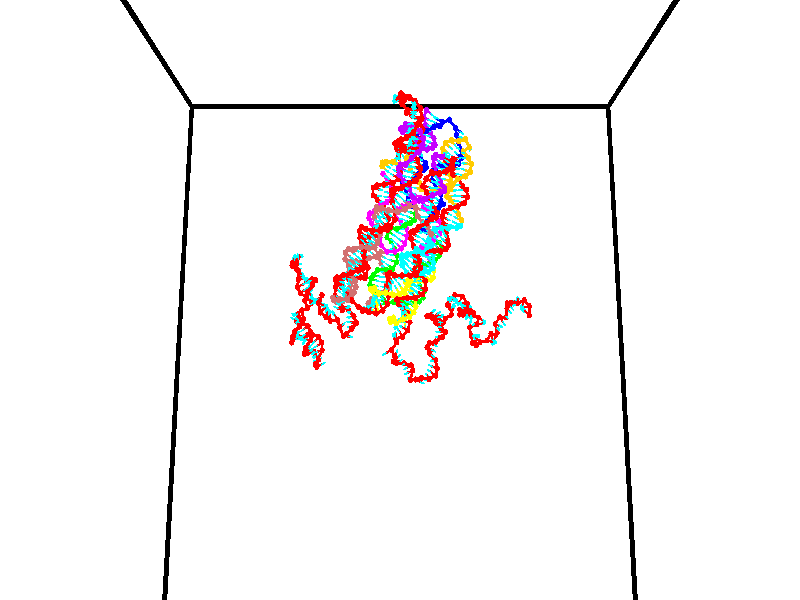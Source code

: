 // switches for output
#declare DRAW_BASES = 1; // possible values are 0, 1; only relevant for DNA ribbons
#declare DRAW_BASES_TYPE = 3; // possible values are 1, 2, 3; only relevant for DNA ribbons
#declare DRAW_FOG = 0; // set to 1 to enable fog

#include "colors.inc"

#include "transforms.inc"
background { rgb <1, 1, 1>}

#default {
   normal{
       ripples 0.25
       frequency 0.20
       turbulence 0.2
       lambda 5
   }
	finish {
		phong 0.1
		phong_size 40.
	}
}

// original window dimensions: 1024x640


// camera settings

camera {
	sky <0, 0.179814, -0.983701>
	up <0, 0.179814, -0.983701>
	right 1.6 * <1, 0, 0>
	location <35, 94.9851, 44.8844>
	look_at <35, 29.7336, 32.9568>
	direction <0, -65.2515, -11.9276>
	angle 67.0682
}


# declare cpy_camera_pos = <35, 94.9851, 44.8844>;
# if (DRAW_FOG = 1)
fog {
	fog_type 2
	up vnormalize(cpy_camera_pos)
	color rgbt<1,1,1,0.3>
	distance 1e-5
	fog_alt 3e-3
	fog_offset 56
}
# end


// LIGHTS

# declare lum = 6;
global_settings {
	ambient_light rgb lum * <0.05, 0.05, 0.05>
	max_trace_level 15
}# declare cpy_direct_light_amount = 0.25;
light_source
{	1000 * <-1, -1.16352, -0.803886>,
	rgb lum * cpy_direct_light_amount
	parallel
}

light_source
{	1000 * <1, 1.16352, 0.803886>,
	rgb lum * cpy_direct_light_amount
	parallel
}

// strand 0

// nucleotide -1

// particle -1
sphere {
	<24.686352, 34.655247, 35.205772> 0.250000
	pigment { color rgbt <1,0,0,0> }
	no_shadow
}
cylinder {
	<24.475506, 34.993984, 35.177456>,  <24.348999, 35.197227, 35.160465>, 0.100000
	pigment { color rgbt <1,0,0,0> }
	no_shadow
}
cylinder {
	<24.475506, 34.993984, 35.177456>,  <24.686352, 34.655247, 35.205772>, 0.100000
	pigment { color rgbt <1,0,0,0> }
	no_shadow
}

// particle -1
sphere {
	<24.475506, 34.993984, 35.177456> 0.100000
	pigment { color rgbt <1,0,0,0> }
	no_shadow
}
sphere {
	0, 1
	scale<0.080000,0.200000,0.300000>
	matrix <-0.436703, -0.198479, 0.877438,
		0.728999, 0.493425, 0.474439,
		-0.527116, 0.846840, -0.070789,
		24.317371, 35.248035, 35.156219>
	pigment { color rgbt <0,1,1,0> }
	no_shadow
}
cylinder {
	<24.833216, 35.026440, 35.769573>,  <24.686352, 34.655247, 35.205772>, 0.130000
	pigment { color rgbt <1,0,0,0> }
	no_shadow
}

// nucleotide -1

// particle -1
sphere {
	<24.833216, 35.026440, 35.769573> 0.250000
	pigment { color rgbt <1,0,0,0> }
	no_shadow
}
cylinder {
	<24.465799, 35.050644, 35.613308>,  <24.245350, 35.065166, 35.519547>, 0.100000
	pigment { color rgbt <1,0,0,0> }
	no_shadow
}
cylinder {
	<24.465799, 35.050644, 35.613308>,  <24.833216, 35.026440, 35.769573>, 0.100000
	pigment { color rgbt <1,0,0,0> }
	no_shadow
}

// particle -1
sphere {
	<24.465799, 35.050644, 35.613308> 0.100000
	pigment { color rgbt <1,0,0,0> }
	no_shadow
}
sphere {
	0, 1
	scale<0.080000,0.200000,0.300000>
	matrix <-0.391815, -0.270758, 0.879301,
		-0.052568, 0.960744, 0.272412,
		-0.918541, 0.060512, -0.390667,
		24.190237, 35.068798, 35.496109>
	pigment { color rgbt <0,1,1,0> }
	no_shadow
}
cylinder {
	<24.721361, 35.778465, 35.837776>,  <24.833216, 35.026440, 35.769573>, 0.130000
	pigment { color rgbt <1,0,0,0> }
	no_shadow
}

// nucleotide -1

// particle -1
sphere {
	<24.721361, 35.778465, 35.837776> 0.250000
	pigment { color rgbt <1,0,0,0> }
	no_shadow
}
cylinder {
	<24.822887, 36.153961, 35.931019>,  <24.883804, 36.379261, 35.986965>, 0.100000
	pigment { color rgbt <1,0,0,0> }
	no_shadow
}
cylinder {
	<24.822887, 36.153961, 35.931019>,  <24.721361, 35.778465, 35.837776>, 0.100000
	pigment { color rgbt <1,0,0,0> }
	no_shadow
}

// particle -1
sphere {
	<24.822887, 36.153961, 35.931019> 0.100000
	pigment { color rgbt <1,0,0,0> }
	no_shadow
}
sphere {
	0, 1
	scale<0.080000,0.200000,0.300000>
	matrix <0.525686, -0.336178, 0.781433,
		0.811930, -0.075799, -0.578812,
		0.253816, 0.938743, 0.233107,
		24.899033, 36.435585, 36.000950>
	pigment { color rgbt <0,1,1,0> }
	no_shadow
}
cylinder {
	<25.342192, 35.671036, 35.981262>,  <24.721361, 35.778465, 35.837776>, 0.130000
	pigment { color rgbt <1,0,0,0> }
	no_shadow
}

// nucleotide -1

// particle -1
sphere {
	<25.342192, 35.671036, 35.981262> 0.250000
	pigment { color rgbt <1,0,0,0> }
	no_shadow
}
cylinder {
	<25.215914, 36.005539, 36.160599>,  <25.140146, 36.206242, 36.268200>, 0.100000
	pigment { color rgbt <1,0,0,0> }
	no_shadow
}
cylinder {
	<25.215914, 36.005539, 36.160599>,  <25.342192, 35.671036, 35.981262>, 0.100000
	pigment { color rgbt <1,0,0,0> }
	no_shadow
}

// particle -1
sphere {
	<25.215914, 36.005539, 36.160599> 0.100000
	pigment { color rgbt <1,0,0,0> }
	no_shadow
}
sphere {
	0, 1
	scale<0.080000,0.200000,0.300000>
	matrix <0.413348, -0.304115, 0.858288,
		0.854096, 0.456281, -0.249656,
		-0.315697, 0.836254, 0.448346,
		25.121204, 36.256416, 36.295101>
	pigment { color rgbt <0,1,1,0> }
	no_shadow
}
cylinder {
	<25.905117, 35.917629, 36.263580>,  <25.342192, 35.671036, 35.981262>, 0.130000
	pigment { color rgbt <1,0,0,0> }
	no_shadow
}

// nucleotide -1

// particle -1
sphere {
	<25.905117, 35.917629, 36.263580> 0.250000
	pigment { color rgbt <1,0,0,0> }
	no_shadow
}
cylinder {
	<25.612837, 36.069176, 36.490749>,  <25.437469, 36.160103, 36.627052>, 0.100000
	pigment { color rgbt <1,0,0,0> }
	no_shadow
}
cylinder {
	<25.612837, 36.069176, 36.490749>,  <25.905117, 35.917629, 36.263580>, 0.100000
	pigment { color rgbt <1,0,0,0> }
	no_shadow
}

// particle -1
sphere {
	<25.612837, 36.069176, 36.490749> 0.100000
	pigment { color rgbt <1,0,0,0> }
	no_shadow
}
sphere {
	0, 1
	scale<0.080000,0.200000,0.300000>
	matrix <0.502813, -0.264049, 0.823078,
		0.461799, 0.886981, 0.002440,
		-0.730699, 0.378869, 0.567924,
		25.393627, 36.182835, 36.661125>
	pigment { color rgbt <0,1,1,0> }
	no_shadow
}
cylinder {
	<26.218369, 36.226803, 36.780319>,  <25.905117, 35.917629, 36.263580>, 0.130000
	pigment { color rgbt <1,0,0,0> }
	no_shadow
}

// nucleotide -1

// particle -1
sphere {
	<26.218369, 36.226803, 36.780319> 0.250000
	pigment { color rgbt <1,0,0,0> }
	no_shadow
}
cylinder {
	<25.854053, 36.145569, 36.924110>,  <25.635464, 36.096828, 37.010384>, 0.100000
	pigment { color rgbt <1,0,0,0> }
	no_shadow
}
cylinder {
	<25.854053, 36.145569, 36.924110>,  <26.218369, 36.226803, 36.780319>, 0.100000
	pigment { color rgbt <1,0,0,0> }
	no_shadow
}

// particle -1
sphere {
	<25.854053, 36.145569, 36.924110> 0.100000
	pigment { color rgbt <1,0,0,0> }
	no_shadow
}
sphere {
	0, 1
	scale<0.080000,0.200000,0.300000>
	matrix <0.412870, -0.451840, 0.790809,
		0.001826, 0.868676, 0.495377,
		-0.910788, -0.203083, 0.359475,
		25.580816, 36.084644, 37.031952>
	pigment { color rgbt <0,1,1,0> }
	no_shadow
}
cylinder {
	<26.280970, 36.360260, 37.491608>,  <26.218369, 36.226803, 36.780319>, 0.130000
	pigment { color rgbt <1,0,0,0> }
	no_shadow
}

// nucleotide -1

// particle -1
sphere {
	<26.280970, 36.360260, 37.491608> 0.250000
	pigment { color rgbt <1,0,0,0> }
	no_shadow
}
cylinder {
	<25.976862, 36.104488, 37.445786>,  <25.794397, 35.951027, 37.418293>, 0.100000
	pigment { color rgbt <1,0,0,0> }
	no_shadow
}
cylinder {
	<25.976862, 36.104488, 37.445786>,  <26.280970, 36.360260, 37.491608>, 0.100000
	pigment { color rgbt <1,0,0,0> }
	no_shadow
}

// particle -1
sphere {
	<25.976862, 36.104488, 37.445786> 0.100000
	pigment { color rgbt <1,0,0,0> }
	no_shadow
}
sphere {
	0, 1
	scale<0.080000,0.200000,0.300000>
	matrix <0.373778, -0.574824, 0.727919,
		-0.531298, 0.510599, 0.676026,
		-0.760271, -0.639426, -0.114552,
		25.748781, 35.912659, 37.411419>
	pigment { color rgbt <0,1,1,0> }
	no_shadow
}
cylinder {
	<25.769184, 36.305569, 38.116848>,  <26.280970, 36.360260, 37.491608>, 0.130000
	pigment { color rgbt <1,0,0,0> }
	no_shadow
}

// nucleotide -1

// particle -1
sphere {
	<25.769184, 36.305569, 38.116848> 0.250000
	pigment { color rgbt <1,0,0,0> }
	no_shadow
}
cylinder {
	<25.815151, 35.973225, 37.899052>,  <25.842731, 35.773819, 37.768375>, 0.100000
	pigment { color rgbt <1,0,0,0> }
	no_shadow
}
cylinder {
	<25.815151, 35.973225, 37.899052>,  <25.769184, 36.305569, 38.116848>, 0.100000
	pigment { color rgbt <1,0,0,0> }
	no_shadow
}

// particle -1
sphere {
	<25.815151, 35.973225, 37.899052> 0.100000
	pigment { color rgbt <1,0,0,0> }
	no_shadow
}
sphere {
	0, 1
	scale<0.080000,0.200000,0.300000>
	matrix <0.416655, -0.457263, 0.785690,
		-0.901772, -0.317153, 0.293633,
		0.114916, -0.830857, -0.544491,
		25.849627, 35.723969, 37.735703>
	pigment { color rgbt <0,1,1,0> }
	no_shadow
}
cylinder {
	<25.586613, 35.697132, 38.424786>,  <25.769184, 36.305569, 38.116848>, 0.130000
	pigment { color rgbt <1,0,0,0> }
	no_shadow
}

// nucleotide -1

// particle -1
sphere {
	<25.586613, 35.697132, 38.424786> 0.250000
	pigment { color rgbt <1,0,0,0> }
	no_shadow
}
cylinder {
	<25.826511, 35.527645, 38.153267>,  <25.970451, 35.425953, 37.990356>, 0.100000
	pigment { color rgbt <1,0,0,0> }
	no_shadow
}
cylinder {
	<25.826511, 35.527645, 38.153267>,  <25.586613, 35.697132, 38.424786>, 0.100000
	pigment { color rgbt <1,0,0,0> }
	no_shadow
}

// particle -1
sphere {
	<25.826511, 35.527645, 38.153267> 0.100000
	pigment { color rgbt <1,0,0,0> }
	no_shadow
}
sphere {
	0, 1
	scale<0.080000,0.200000,0.300000>
	matrix <0.371366, -0.604025, 0.705153,
		-0.708796, -0.674996, -0.204909,
		0.599746, -0.423714, -0.678802,
		26.006435, 35.400532, 37.949627>
	pigment { color rgbt <0,1,1,0> }
	no_shadow
}
cylinder {
	<25.479738, 35.012470, 38.486008>,  <25.586613, 35.697132, 38.424786>, 0.130000
	pigment { color rgbt <1,0,0,0> }
	no_shadow
}

// nucleotide -1

// particle -1
sphere {
	<25.479738, 35.012470, 38.486008> 0.250000
	pigment { color rgbt <1,0,0,0> }
	no_shadow
}
cylinder {
	<25.837671, 35.048347, 38.311089>,  <26.052431, 35.069874, 38.206139>, 0.100000
	pigment { color rgbt <1,0,0,0> }
	no_shadow
}
cylinder {
	<25.837671, 35.048347, 38.311089>,  <25.479738, 35.012470, 38.486008>, 0.100000
	pigment { color rgbt <1,0,0,0> }
	no_shadow
}

// particle -1
sphere {
	<25.837671, 35.048347, 38.311089> 0.100000
	pigment { color rgbt <1,0,0,0> }
	no_shadow
}
sphere {
	0, 1
	scale<0.080000,0.200000,0.300000>
	matrix <0.380063, -0.666897, 0.640937,
		-0.234144, -0.739732, -0.630851,
		0.894835, 0.089692, -0.437294,
		26.106121, 35.075256, 38.179901>
	pigment { color rgbt <0,1,1,0> }
	no_shadow
}
cylinder {
	<25.741241, 34.379646, 38.317223>,  <25.479738, 35.012470, 38.486008>, 0.130000
	pigment { color rgbt <1,0,0,0> }
	no_shadow
}

// nucleotide -1

// particle -1
sphere {
	<25.741241, 34.379646, 38.317223> 0.250000
	pigment { color rgbt <1,0,0,0> }
	no_shadow
}
cylinder {
	<26.064041, 34.613327, 38.351753>,  <26.257721, 34.753536, 38.372471>, 0.100000
	pigment { color rgbt <1,0,0,0> }
	no_shadow
}
cylinder {
	<26.064041, 34.613327, 38.351753>,  <25.741241, 34.379646, 38.317223>, 0.100000
	pigment { color rgbt <1,0,0,0> }
	no_shadow
}

// particle -1
sphere {
	<26.064041, 34.613327, 38.351753> 0.100000
	pigment { color rgbt <1,0,0,0> }
	no_shadow
}
sphere {
	0, 1
	scale<0.080000,0.200000,0.300000>
	matrix <0.403621, -0.652347, 0.641509,
		0.431091, -0.482853, -0.762243,
		0.807001, 0.584206, 0.086331,
		26.306141, 34.788589, 38.377651>
	pigment { color rgbt <0,1,1,0> }
	no_shadow
}
cylinder {
	<26.328730, 34.056690, 38.218639>,  <25.741241, 34.379646, 38.317223>, 0.130000
	pigment { color rgbt <1,0,0,0> }
	no_shadow
}

// nucleotide -1

// particle -1
sphere {
	<26.328730, 34.056690, 38.218639> 0.250000
	pigment { color rgbt <1,0,0,0> }
	no_shadow
}
cylinder {
	<26.372299, 34.365284, 38.469379>,  <26.398441, 34.550442, 38.619823>, 0.100000
	pigment { color rgbt <1,0,0,0> }
	no_shadow
}
cylinder {
	<26.372299, 34.365284, 38.469379>,  <26.328730, 34.056690, 38.218639>, 0.100000
	pigment { color rgbt <1,0,0,0> }
	no_shadow
}

// particle -1
sphere {
	<26.372299, 34.365284, 38.469379> 0.100000
	pigment { color rgbt <1,0,0,0> }
	no_shadow
}
sphere {
	0, 1
	scale<0.080000,0.200000,0.300000>
	matrix <0.127355, -0.636236, 0.760911,
		0.985858, -0.003048, -0.167554,
		0.108923, 0.771489, 0.626850,
		26.404976, 34.596729, 38.657433>
	pigment { color rgbt <0,1,1,0> }
	no_shadow
}
cylinder {
	<26.749229, 33.809845, 38.830273>,  <26.328730, 34.056690, 38.218639>, 0.130000
	pigment { color rgbt <1,0,0,0> }
	no_shadow
}

// nucleotide -1

// particle -1
sphere {
	<26.749229, 33.809845, 38.830273> 0.250000
	pigment { color rgbt <1,0,0,0> }
	no_shadow
}
cylinder {
	<26.594400, 34.160236, 38.945396>,  <26.501503, 34.370472, 39.014469>, 0.100000
	pigment { color rgbt <1,0,0,0> }
	no_shadow
}
cylinder {
	<26.594400, 34.160236, 38.945396>,  <26.749229, 33.809845, 38.830273>, 0.100000
	pigment { color rgbt <1,0,0,0> }
	no_shadow
}

// particle -1
sphere {
	<26.594400, 34.160236, 38.945396> 0.100000
	pigment { color rgbt <1,0,0,0> }
	no_shadow
}
sphere {
	0, 1
	scale<0.080000,0.200000,0.300000>
	matrix <-0.208520, -0.387217, 0.898099,
		0.898161, 0.287617, 0.332541,
		-0.387074, 0.875979, 0.287809,
		26.478279, 34.423031, 39.031738>
	pigment { color rgbt <0,1,1,0> }
	no_shadow
}
cylinder {
	<26.642082, 34.300701, 39.498962>,  <26.749229, 33.809845, 38.830273>, 0.130000
	pigment { color rgbt <1,0,0,0> }
	no_shadow
}

// nucleotide -1

// particle -1
sphere {
	<26.642082, 34.300701, 39.498962> 0.250000
	pigment { color rgbt <1,0,0,0> }
	no_shadow
}
cylinder {
	<26.998882, 34.407219, 39.352856>,  <27.212963, 34.471130, 39.265190>, 0.100000
	pigment { color rgbt <1,0,0,0> }
	no_shadow
}
cylinder {
	<26.998882, 34.407219, 39.352856>,  <26.642082, 34.300701, 39.498962>, 0.100000
	pigment { color rgbt <1,0,0,0> }
	no_shadow
}

// particle -1
sphere {
	<26.998882, 34.407219, 39.352856> 0.100000
	pigment { color rgbt <1,0,0,0> }
	no_shadow
}
sphere {
	0, 1
	scale<0.080000,0.200000,0.300000>
	matrix <-0.442524, 0.349555, -0.825823,
		-0.092232, 0.898275, 0.429646,
		0.892001, 0.266296, -0.365268,
		27.266483, 34.487106, 39.243275>
	pigment { color rgbt <0,1,1,0> }
	no_shadow
}
cylinder {
	<26.569077, 35.069523, 39.337132>,  <26.642082, 34.300701, 39.498962>, 0.130000
	pigment { color rgbt <1,0,0,0> }
	no_shadow
}

// nucleotide -1

// particle -1
sphere {
	<26.569077, 35.069523, 39.337132> 0.250000
	pigment { color rgbt <1,0,0,0> }
	no_shadow
}
cylinder {
	<26.814171, 34.871815, 39.090473>,  <26.961227, 34.753189, 38.942478>, 0.100000
	pigment { color rgbt <1,0,0,0> }
	no_shadow
}
cylinder {
	<26.814171, 34.871815, 39.090473>,  <26.569077, 35.069523, 39.337132>, 0.100000
	pigment { color rgbt <1,0,0,0> }
	no_shadow
}

// particle -1
sphere {
	<26.814171, 34.871815, 39.090473> 0.100000
	pigment { color rgbt <1,0,0,0> }
	no_shadow
}
sphere {
	0, 1
	scale<0.080000,0.200000,0.300000>
	matrix <-0.459799, 0.411657, -0.786844,
		0.642762, 0.765659, 0.024970,
		0.612734, -0.494272, -0.616646,
		26.997992, 34.723534, 38.905479>
	pigment { color rgbt <0,1,1,0> }
	no_shadow
}
cylinder {
	<26.937445, 35.603985, 38.956882>,  <26.569077, 35.069523, 39.337132>, 0.130000
	pigment { color rgbt <1,0,0,0> }
	no_shadow
}

// nucleotide -1

// particle -1
sphere {
	<26.937445, 35.603985, 38.956882> 0.250000
	pigment { color rgbt <1,0,0,0> }
	no_shadow
}
cylinder {
	<26.924812, 35.251732, 38.767784>,  <26.917233, 35.040379, 38.654324>, 0.100000
	pigment { color rgbt <1,0,0,0> }
	no_shadow
}
cylinder {
	<26.924812, 35.251732, 38.767784>,  <26.937445, 35.603985, 38.956882>, 0.100000
	pigment { color rgbt <1,0,0,0> }
	no_shadow
}

// particle -1
sphere {
	<26.924812, 35.251732, 38.767784> 0.100000
	pigment { color rgbt <1,0,0,0> }
	no_shadow
}
sphere {
	0, 1
	scale<0.080000,0.200000,0.300000>
	matrix <-0.415560, 0.441735, -0.795097,
		0.909017, 0.171345, -0.379906,
		-0.031582, -0.880631, -0.472749,
		26.915337, 34.987541, 38.625961>
	pigment { color rgbt <0,1,1,0> }
	no_shadow
}
cylinder {
	<27.301548, 35.621132, 38.238674>,  <26.937445, 35.603985, 38.956882>, 0.130000
	pigment { color rgbt <1,0,0,0> }
	no_shadow
}

// nucleotide -1

// particle -1
sphere {
	<27.301548, 35.621132, 38.238674> 0.250000
	pigment { color rgbt <1,0,0,0> }
	no_shadow
}
cylinder {
	<27.008177, 35.351791, 38.275948>,  <26.832153, 35.190186, 38.298309>, 0.100000
	pigment { color rgbt <1,0,0,0> }
	no_shadow
}
cylinder {
	<27.008177, 35.351791, 38.275948>,  <27.301548, 35.621132, 38.238674>, 0.100000
	pigment { color rgbt <1,0,0,0> }
	no_shadow
}

// particle -1
sphere {
	<27.008177, 35.351791, 38.275948> 0.100000
	pigment { color rgbt <1,0,0,0> }
	no_shadow
}
sphere {
	0, 1
	scale<0.080000,0.200000,0.300000>
	matrix <-0.383415, 0.296587, -0.874659,
		0.561317, -0.677226, -0.475698,
		-0.733427, -0.673351, 0.093179,
		26.788149, 35.149788, 38.303902>
	pigment { color rgbt <0,1,1,0> }
	no_shadow
}
cylinder {
	<27.222876, 35.297310, 37.574383>,  <27.301548, 35.621132, 38.238674>, 0.130000
	pigment { color rgbt <1,0,0,0> }
	no_shadow
}

// nucleotide -1

// particle -1
sphere {
	<27.222876, 35.297310, 37.574383> 0.250000
	pigment { color rgbt <1,0,0,0> }
	no_shadow
}
cylinder {
	<26.872278, 35.237514, 37.757431>,  <26.661921, 35.201637, 37.867260>, 0.100000
	pigment { color rgbt <1,0,0,0> }
	no_shadow
}
cylinder {
	<26.872278, 35.237514, 37.757431>,  <27.222876, 35.297310, 37.574383>, 0.100000
	pigment { color rgbt <1,0,0,0> }
	no_shadow
}

// particle -1
sphere {
	<26.872278, 35.237514, 37.757431> 0.100000
	pigment { color rgbt <1,0,0,0> }
	no_shadow
}
sphere {
	0, 1
	scale<0.080000,0.200000,0.300000>
	matrix <-0.481413, 0.275072, -0.832212,
		-0.001472, -0.949731, -0.313064,
		-0.876493, -0.149488, 0.457617,
		26.609331, 35.192669, 37.894714>
	pigment { color rgbt <0,1,1,0> }
	no_shadow
}
cylinder {
	<26.842731, 35.035484, 37.035843>,  <27.222876, 35.297310, 37.574383>, 0.130000
	pigment { color rgbt <1,0,0,0> }
	no_shadow
}

// nucleotide -1

// particle -1
sphere {
	<26.842731, 35.035484, 37.035843> 0.250000
	pigment { color rgbt <1,0,0,0> }
	no_shadow
}
cylinder {
	<26.590860, 35.149048, 37.325089>,  <26.439737, 35.217186, 37.498638>, 0.100000
	pigment { color rgbt <1,0,0,0> }
	no_shadow
}
cylinder {
	<26.590860, 35.149048, 37.325089>,  <26.842731, 35.035484, 37.035843>, 0.100000
	pigment { color rgbt <1,0,0,0> }
	no_shadow
}

// particle -1
sphere {
	<26.590860, 35.149048, 37.325089> 0.100000
	pigment { color rgbt <1,0,0,0> }
	no_shadow
}
sphere {
	0, 1
	scale<0.080000,0.200000,0.300000>
	matrix <-0.649206, 0.318908, -0.690529,
		-0.426656, -0.904263, -0.016493,
		-0.629680, 0.283911, 0.723117,
		26.401957, 35.234222, 37.542023>
	pigment { color rgbt <0,1,1,0> }
	no_shadow
}
cylinder {
	<26.214766, 34.704113, 36.823849>,  <26.842731, 35.035484, 37.035843>, 0.130000
	pigment { color rgbt <1,0,0,0> }
	no_shadow
}

// nucleotide -1

// particle -1
sphere {
	<26.214766, 34.704113, 36.823849> 0.250000
	pigment { color rgbt <1,0,0,0> }
	no_shadow
}
cylinder {
	<26.141798, 35.022671, 37.054493>,  <26.098019, 35.213806, 37.192879>, 0.100000
	pigment { color rgbt <1,0,0,0> }
	no_shadow
}
cylinder {
	<26.141798, 35.022671, 37.054493>,  <26.214766, 34.704113, 36.823849>, 0.100000
	pigment { color rgbt <1,0,0,0> }
	no_shadow
}

// particle -1
sphere {
	<26.141798, 35.022671, 37.054493> 0.100000
	pigment { color rgbt <1,0,0,0> }
	no_shadow
}
sphere {
	0, 1
	scale<0.080000,0.200000,0.300000>
	matrix <-0.692364, 0.312345, -0.650440,
		-0.698109, -0.517874, 0.494420,
		-0.182416, 0.796396, 0.576609,
		26.087072, 35.261589, 37.227474>
	pigment { color rgbt <0,1,1,0> }
	no_shadow
}
cylinder {
	<25.478653, 34.801487, 37.005299>,  <26.214766, 34.704113, 36.823849>, 0.130000
	pigment { color rgbt <1,0,0,0> }
	no_shadow
}

// nucleotide -1

// particle -1
sphere {
	<25.478653, 34.801487, 37.005299> 0.250000
	pigment { color rgbt <1,0,0,0> }
	no_shadow
}
cylinder {
	<25.449898, 35.064659, 37.305153>,  <25.432644, 35.222565, 37.485065>, 0.100000
	pigment { color rgbt <1,0,0,0> }
	no_shadow
}
cylinder {
	<25.449898, 35.064659, 37.305153>,  <25.478653, 34.801487, 37.005299>, 0.100000
	pigment { color rgbt <1,0,0,0> }
	no_shadow
}

// particle -1
sphere {
	<25.449898, 35.064659, 37.305153> 0.100000
	pigment { color rgbt <1,0,0,0> }
	no_shadow
}
sphere {
	0, 1
	scale<0.080000,0.200000,0.300000>
	matrix <-0.488999, 0.631808, -0.601413,
		-0.869317, -0.409807, 0.276309,
		-0.071890, 0.657933, 0.749637,
		25.428331, 35.262039, 37.530045>
	pigment { color rgbt <0,1,1,0> }
	no_shadow
}
cylinder {
	<24.811424, 35.103348, 37.039364>,  <25.478653, 34.801487, 37.005299>, 0.130000
	pigment { color rgbt <1,0,0,0> }
	no_shadow
}

// nucleotide -1

// particle -1
sphere {
	<24.811424, 35.103348, 37.039364> 0.250000
	pigment { color rgbt <1,0,0,0> }
	no_shadow
}
cylinder {
	<25.078003, 35.357586, 37.195244>,  <25.237951, 35.510128, 37.288773>, 0.100000
	pigment { color rgbt <1,0,0,0> }
	no_shadow
}
cylinder {
	<25.078003, 35.357586, 37.195244>,  <24.811424, 35.103348, 37.039364>, 0.100000
	pigment { color rgbt <1,0,0,0> }
	no_shadow
}

// particle -1
sphere {
	<25.078003, 35.357586, 37.195244> 0.100000
	pigment { color rgbt <1,0,0,0> }
	no_shadow
}
sphere {
	0, 1
	scale<0.080000,0.200000,0.300000>
	matrix <-0.432525, 0.755363, -0.492289,
		-0.607263, 0.159529, 0.778320,
		0.666449, 0.635592, 0.389704,
		25.277937, 35.548264, 37.312157>
	pigment { color rgbt <0,1,1,0> }
	no_shadow
}
cylinder {
	<24.393753, 35.557594, 37.354084>,  <24.811424, 35.103348, 37.039364>, 0.130000
	pigment { color rgbt <1,0,0,0> }
	no_shadow
}

// nucleotide -1

// particle -1
sphere {
	<24.393753, 35.557594, 37.354084> 0.250000
	pigment { color rgbt <1,0,0,0> }
	no_shadow
}
cylinder {
	<24.748278, 35.734016, 37.297630>,  <24.960993, 35.839870, 37.263760>, 0.100000
	pigment { color rgbt <1,0,0,0> }
	no_shadow
}
cylinder {
	<24.748278, 35.734016, 37.297630>,  <24.393753, 35.557594, 37.354084>, 0.100000
	pigment { color rgbt <1,0,0,0> }
	no_shadow
}

// particle -1
sphere {
	<24.748278, 35.734016, 37.297630> 0.100000
	pigment { color rgbt <1,0,0,0> }
	no_shadow
}
sphere {
	0, 1
	scale<0.080000,0.200000,0.300000>
	matrix <-0.460247, 0.805289, -0.373741,
		-0.051190, 0.396207, 0.916733,
		0.886314, 0.441056, -0.141130,
		25.014172, 35.866333, 37.255291>
	pigment { color rgbt <0,1,1,0> }
	no_shadow
}
cylinder {
	<24.397652, 36.235798, 37.668686>,  <24.393753, 35.557594, 37.354084>, 0.130000
	pigment { color rgbt <1,0,0,0> }
	no_shadow
}

// nucleotide -1

// particle -1
sphere {
	<24.397652, 36.235798, 37.668686> 0.250000
	pigment { color rgbt <1,0,0,0> }
	no_shadow
}
cylinder {
	<24.677763, 36.206608, 37.384632>,  <24.845829, 36.189095, 37.214199>, 0.100000
	pigment { color rgbt <1,0,0,0> }
	no_shadow
}
cylinder {
	<24.677763, 36.206608, 37.384632>,  <24.397652, 36.235798, 37.668686>, 0.100000
	pigment { color rgbt <1,0,0,0> }
	no_shadow
}

// particle -1
sphere {
	<24.677763, 36.206608, 37.384632> 0.100000
	pigment { color rgbt <1,0,0,0> }
	no_shadow
}
sphere {
	0, 1
	scale<0.080000,0.200000,0.300000>
	matrix <-0.474301, 0.695892, -0.539233,
		0.533525, 0.714429, 0.452706,
		0.700278, -0.072976, -0.710131,
		24.887846, 36.184715, 37.171593>
	pigment { color rgbt <0,1,1,0> }
	no_shadow
}
cylinder {
	<24.541946, 36.847794, 37.310452>,  <24.397652, 36.235798, 37.668686>, 0.130000
	pigment { color rgbt <1,0,0,0> }
	no_shadow
}

// nucleotide -1

// particle -1
sphere {
	<24.541946, 36.847794, 37.310452> 0.250000
	pigment { color rgbt <1,0,0,0> }
	no_shadow
}
cylinder {
	<24.793810, 36.647736, 37.072666>,  <24.944927, 36.527702, 36.929996>, 0.100000
	pigment { color rgbt <1,0,0,0> }
	no_shadow
}
cylinder {
	<24.793810, 36.647736, 37.072666>,  <24.541946, 36.847794, 37.310452>, 0.100000
	pigment { color rgbt <1,0,0,0> }
	no_shadow
}

// particle -1
sphere {
	<24.793810, 36.647736, 37.072666> 0.100000
	pigment { color rgbt <1,0,0,0> }
	no_shadow
}
sphere {
	0, 1
	scale<0.080000,0.200000,0.300000>
	matrix <-0.185698, 0.646123, -0.740298,
		0.754353, 0.576524, 0.313961,
		0.629657, -0.500144, -0.594464,
		24.982706, 36.497692, 36.894325>
	pigment { color rgbt <0,1,1,0> }
	no_shadow
}
cylinder {
	<24.825811, 37.302376, 36.919388>,  <24.541946, 36.847794, 37.310452>, 0.130000
	pigment { color rgbt <1,0,0,0> }
	no_shadow
}

// nucleotide -1

// particle -1
sphere {
	<24.825811, 37.302376, 36.919388> 0.250000
	pigment { color rgbt <1,0,0,0> }
	no_shadow
}
cylinder {
	<24.941467, 36.988384, 36.700222>,  <25.010860, 36.799988, 36.568722>, 0.100000
	pigment { color rgbt <1,0,0,0> }
	no_shadow
}
cylinder {
	<24.941467, 36.988384, 36.700222>,  <24.825811, 37.302376, 36.919388>, 0.100000
	pigment { color rgbt <1,0,0,0> }
	no_shadow
}

// particle -1
sphere {
	<24.941467, 36.988384, 36.700222> 0.100000
	pigment { color rgbt <1,0,0,0> }
	no_shadow
}
sphere {
	0, 1
	scale<0.080000,0.200000,0.300000>
	matrix <0.000852, 0.572568, -0.819857,
		0.957287, 0.236585, 0.166220,
		0.289138, -0.784980, -0.547911,
		25.028208, 36.752892, 36.535851>
	pigment { color rgbt <0,1,1,0> }
	no_shadow
}
cylinder {
	<25.336721, 37.535770, 36.546032>,  <24.825811, 37.302376, 36.919388>, 0.130000
	pigment { color rgbt <1,0,0,0> }
	no_shadow
}

// nucleotide -1

// particle -1
sphere {
	<25.336721, 37.535770, 36.546032> 0.250000
	pigment { color rgbt <1,0,0,0> }
	no_shadow
}
cylinder {
	<25.203793, 37.209881, 36.355965>,  <25.124035, 37.014347, 36.241924>, 0.100000
	pigment { color rgbt <1,0,0,0> }
	no_shadow
}
cylinder {
	<25.203793, 37.209881, 36.355965>,  <25.336721, 37.535770, 36.546032>, 0.100000
	pigment { color rgbt <1,0,0,0> }
	no_shadow
}

// particle -1
sphere {
	<25.203793, 37.209881, 36.355965> 0.100000
	pigment { color rgbt <1,0,0,0> }
	no_shadow
}
sphere {
	0, 1
	scale<0.080000,0.200000,0.300000>
	matrix <-0.303203, 0.569346, -0.764142,
		0.893101, -0.109868, -0.436233,
		-0.332323, -0.814723, -0.475172,
		25.104095, 36.965466, 36.213413>
	pigment { color rgbt <0,1,1,0> }
	no_shadow
}
cylinder {
	<25.693258, 37.502434, 35.915035>,  <25.336721, 37.535770, 36.546032>, 0.130000
	pigment { color rgbt <1,0,0,0> }
	no_shadow
}

// nucleotide -1

// particle -1
sphere {
	<25.693258, 37.502434, 35.915035> 0.250000
	pigment { color rgbt <1,0,0,0> }
	no_shadow
}
cylinder {
	<25.320839, 37.361629, 35.876583>,  <25.097387, 37.277145, 35.853512>, 0.100000
	pigment { color rgbt <1,0,0,0> }
	no_shadow
}
cylinder {
	<25.320839, 37.361629, 35.876583>,  <25.693258, 37.502434, 35.915035>, 0.100000
	pigment { color rgbt <1,0,0,0> }
	no_shadow
}

// particle -1
sphere {
	<25.320839, 37.361629, 35.876583> 0.100000
	pigment { color rgbt <1,0,0,0> }
	no_shadow
}
sphere {
	0, 1
	scale<0.080000,0.200000,0.300000>
	matrix <-0.210270, 0.732859, -0.647074,
		0.298227, -0.582243, -0.756343,
		-0.931046, -0.352011, -0.096130,
		25.041525, 37.256027, 35.847744>
	pigment { color rgbt <0,1,1,0> }
	no_shadow
}
cylinder {
	<25.509970, 37.419327, 35.195030>,  <25.693258, 37.502434, 35.915035>, 0.130000
	pigment { color rgbt <1,0,0,0> }
	no_shadow
}

// nucleotide -1

// particle -1
sphere {
	<25.509970, 37.419327, 35.195030> 0.250000
	pigment { color rgbt <1,0,0,0> }
	no_shadow
}
cylinder {
	<25.163652, 37.462093, 35.390568>,  <24.955862, 37.487751, 35.507889>, 0.100000
	pigment { color rgbt <1,0,0,0> }
	no_shadow
}
cylinder {
	<25.163652, 37.462093, 35.390568>,  <25.509970, 37.419327, 35.195030>, 0.100000
	pigment { color rgbt <1,0,0,0> }
	no_shadow
}

// particle -1
sphere {
	<25.163652, 37.462093, 35.390568> 0.100000
	pigment { color rgbt <1,0,0,0> }
	no_shadow
}
sphere {
	0, 1
	scale<0.080000,0.200000,0.300000>
	matrix <-0.198329, 0.823587, -0.531384,
		-0.459418, -0.557022, -0.691854,
		-0.865795, 0.106912, 0.488844,
		24.903913, 37.494167, 35.537220>
	pigment { color rgbt <0,1,1,0> }
	no_shadow
}
cylinder {
	<26.124454, 37.830666, 35.111645>,  <25.509970, 37.419327, 35.195030>, 0.130000
	pigment { color rgbt <1,0,0,0> }
	no_shadow
}

// nucleotide -1

// particle -1
sphere {
	<26.124454, 37.830666, 35.111645> 0.250000
	pigment { color rgbt <1,0,0,0> }
	no_shadow
}
cylinder {
	<26.436567, 37.970219, 34.904015>,  <26.623835, 38.053951, 34.779438>, 0.100000
	pigment { color rgbt <1,0,0,0> }
	no_shadow
}
cylinder {
	<26.436567, 37.970219, 34.904015>,  <26.124454, 37.830666, 35.111645>, 0.100000
	pigment { color rgbt <1,0,0,0> }
	no_shadow
}

// particle -1
sphere {
	<26.436567, 37.970219, 34.904015> 0.100000
	pigment { color rgbt <1,0,0,0> }
	no_shadow
}
sphere {
	0, 1
	scale<0.080000,0.200000,0.300000>
	matrix <-0.447662, -0.268034, -0.853087,
		-0.436756, 0.898020, -0.052961,
		0.780284, 0.348882, -0.519075,
		26.670652, 38.074883, 34.748291>
	pigment { color rgbt <0,1,1,0> }
	no_shadow
}
cylinder {
	<25.922398, 38.341270, 34.583893>,  <26.124454, 37.830666, 35.111645>, 0.130000
	pigment { color rgbt <1,0,0,0> }
	no_shadow
}

// nucleotide -1

// particle -1
sphere {
	<25.922398, 38.341270, 34.583893> 0.250000
	pigment { color rgbt <1,0,0,0> }
	no_shadow
}
cylinder {
	<26.253479, 38.152271, 34.462799>,  <26.452127, 38.038872, 34.390144>, 0.100000
	pigment { color rgbt <1,0,0,0> }
	no_shadow
}
cylinder {
	<26.253479, 38.152271, 34.462799>,  <25.922398, 38.341270, 34.583893>, 0.100000
	pigment { color rgbt <1,0,0,0> }
	no_shadow
}

// particle -1
sphere {
	<26.253479, 38.152271, 34.462799> 0.100000
	pigment { color rgbt <1,0,0,0> }
	no_shadow
}
sphere {
	0, 1
	scale<0.080000,0.200000,0.300000>
	matrix <-0.416900, -0.156646, -0.895353,
		0.375630, 0.867299, -0.326641,
		0.827706, -0.472498, -0.302736,
		26.501791, 38.010521, 34.371979>
	pigment { color rgbt <0,1,1,0> }
	no_shadow
}
cylinder {
	<26.184692, 38.480156, 33.924805>,  <25.922398, 38.341270, 34.583893>, 0.130000
	pigment { color rgbt <1,0,0,0> }
	no_shadow
}

// nucleotide -1

// particle -1
sphere {
	<26.184692, 38.480156, 33.924805> 0.250000
	pigment { color rgbt <1,0,0,0> }
	no_shadow
}
cylinder {
	<26.312832, 38.104225, 33.972309>,  <26.389715, 37.878666, 34.000813>, 0.100000
	pigment { color rgbt <1,0,0,0> }
	no_shadow
}
cylinder {
	<26.312832, 38.104225, 33.972309>,  <26.184692, 38.480156, 33.924805>, 0.100000
	pigment { color rgbt <1,0,0,0> }
	no_shadow
}

// particle -1
sphere {
	<26.312832, 38.104225, 33.972309> 0.100000
	pigment { color rgbt <1,0,0,0> }
	no_shadow
}
sphere {
	0, 1
	scale<0.080000,0.200000,0.300000>
	matrix <-0.119120, -0.164333, -0.979186,
		0.939780, 0.299536, -0.164596,
		0.320350, -0.939826, 0.118757,
		26.408937, 37.822277, 34.007935>
	pigment { color rgbt <0,1,1,0> }
	no_shadow
}
cylinder {
	<26.617342, 38.315098, 33.329590>,  <26.184692, 38.480156, 33.924805>, 0.130000
	pigment { color rgbt <1,0,0,0> }
	no_shadow
}

// nucleotide -1

// particle -1
sphere {
	<26.617342, 38.315098, 33.329590> 0.250000
	pigment { color rgbt <1,0,0,0> }
	no_shadow
}
cylinder {
	<26.491371, 37.963333, 33.472393>,  <26.415789, 37.752274, 33.558075>, 0.100000
	pigment { color rgbt <1,0,0,0> }
	no_shadow
}
cylinder {
	<26.491371, 37.963333, 33.472393>,  <26.617342, 38.315098, 33.329590>, 0.100000
	pigment { color rgbt <1,0,0,0> }
	no_shadow
}

// particle -1
sphere {
	<26.491371, 37.963333, 33.472393> 0.100000
	pigment { color rgbt <1,0,0,0> }
	no_shadow
}
sphere {
	0, 1
	scale<0.080000,0.200000,0.300000>
	matrix <-0.256119, -0.283449, -0.924154,
		0.913906, -0.382475, -0.135969,
		-0.314926, -0.879414, 0.357005,
		26.396893, 37.699509, 33.579494>
	pigment { color rgbt <0,1,1,0> }
	no_shadow
}
cylinder {
	<26.798635, 37.804153, 32.786724>,  <26.617342, 38.315098, 33.329590>, 0.130000
	pigment { color rgbt <1,0,0,0> }
	no_shadow
}

// nucleotide -1

// particle -1
sphere {
	<26.798635, 37.804153, 32.786724> 0.250000
	pigment { color rgbt <1,0,0,0> }
	no_shadow
}
cylinder {
	<26.495214, 37.656597, 33.001579>,  <26.313162, 37.568062, 33.130493>, 0.100000
	pigment { color rgbt <1,0,0,0> }
	no_shadow
}
cylinder {
	<26.495214, 37.656597, 33.001579>,  <26.798635, 37.804153, 32.786724>, 0.100000
	pigment { color rgbt <1,0,0,0> }
	no_shadow
}

// particle -1
sphere {
	<26.495214, 37.656597, 33.001579> 0.100000
	pigment { color rgbt <1,0,0,0> }
	no_shadow
}
sphere {
	0, 1
	scale<0.080000,0.200000,0.300000>
	matrix <-0.497796, -0.203853, -0.842996,
		0.420470, -0.906843, -0.028999,
		-0.758553, -0.368890, 0.537137,
		26.267649, 37.545929, 33.162720>
	pigment { color rgbt <0,1,1,0> }
	no_shadow
}
cylinder {
	<26.753223, 37.053165, 32.671822>,  <26.798635, 37.804153, 32.786724>, 0.130000
	pigment { color rgbt <1,0,0,0> }
	no_shadow
}

// nucleotide -1

// particle -1
sphere {
	<26.753223, 37.053165, 32.671822> 0.250000
	pigment { color rgbt <1,0,0,0> }
	no_shadow
}
cylinder {
	<26.404135, 37.218967, 32.775002>,  <26.194681, 37.318451, 32.836910>, 0.100000
	pigment { color rgbt <1,0,0,0> }
	no_shadow
}
cylinder {
	<26.404135, 37.218967, 32.775002>,  <26.753223, 37.053165, 32.671822>, 0.100000
	pigment { color rgbt <1,0,0,0> }
	no_shadow
}

// particle -1
sphere {
	<26.404135, 37.218967, 32.775002> 0.100000
	pigment { color rgbt <1,0,0,0> }
	no_shadow
}
sphere {
	0, 1
	scale<0.080000,0.200000,0.300000>
	matrix <-0.432404, -0.410954, -0.802585,
		-0.226672, -0.811973, 0.537884,
		-0.872724, 0.414507, 0.257949,
		26.142317, 37.343319, 32.852386>
	pigment { color rgbt <0,1,1,0> }
	no_shadow
}
cylinder {
	<26.320148, 36.537971, 32.471401>,  <26.753223, 37.053165, 32.671822>, 0.130000
	pigment { color rgbt <1,0,0,0> }
	no_shadow
}

// nucleotide -1

// particle -1
sphere {
	<26.320148, 36.537971, 32.471401> 0.250000
	pigment { color rgbt <1,0,0,0> }
	no_shadow
}
cylinder {
	<26.034464, 36.811054, 32.533119>,  <25.863052, 36.974907, 32.570152>, 0.100000
	pigment { color rgbt <1,0,0,0> }
	no_shadow
}
cylinder {
	<26.034464, 36.811054, 32.533119>,  <26.320148, 36.537971, 32.471401>, 0.100000
	pigment { color rgbt <1,0,0,0> }
	no_shadow
}

// particle -1
sphere {
	<26.034464, 36.811054, 32.533119> 0.100000
	pigment { color rgbt <1,0,0,0> }
	no_shadow
}
sphere {
	0, 1
	scale<0.080000,0.200000,0.300000>
	matrix <-0.582660, -0.457773, -0.671529,
		-0.387827, -0.569516, 0.724735,
		-0.714211, 0.682711, 0.154297,
		25.820200, 37.015869, 32.579407>
	pigment { color rgbt <0,1,1,0> }
	no_shadow
}
cylinder {
	<25.688421, 36.181622, 32.512318>,  <26.320148, 36.537971, 32.471401>, 0.130000
	pigment { color rgbt <1,0,0,0> }
	no_shadow
}

// nucleotide -1

// particle -1
sphere {
	<25.688421, 36.181622, 32.512318> 0.250000
	pigment { color rgbt <1,0,0,0> }
	no_shadow
}
cylinder {
	<25.573044, 36.554710, 32.425758>,  <25.503817, 36.778564, 32.373821>, 0.100000
	pigment { color rgbt <1,0,0,0> }
	no_shadow
}
cylinder {
	<25.573044, 36.554710, 32.425758>,  <25.688421, 36.181622, 32.512318>, 0.100000
	pigment { color rgbt <1,0,0,0> }
	no_shadow
}

// particle -1
sphere {
	<25.573044, 36.554710, 32.425758> 0.100000
	pigment { color rgbt <1,0,0,0> }
	no_shadow
}
sphere {
	0, 1
	scale<0.080000,0.200000,0.300000>
	matrix <-0.604720, -0.352683, -0.714093,
		-0.742371, -0.075116, 0.665765,
		-0.288444, 0.932723, -0.216397,
		25.486511, 36.834526, 32.360840>
	pigment { color rgbt <0,1,1,0> }
	no_shadow
}
cylinder {
	<25.106743, 36.143578, 32.055756>,  <25.688421, 36.181622, 32.512318>, 0.130000
	pigment { color rgbt <1,0,0,0> }
	no_shadow
}

// nucleotide -1

// particle -1
sphere {
	<25.106743, 36.143578, 32.055756> 0.250000
	pigment { color rgbt <1,0,0,0> }
	no_shadow
}
cylinder {
	<25.177320, 36.537254, 32.049603>,  <25.219667, 36.773460, 32.045910>, 0.100000
	pigment { color rgbt <1,0,0,0> }
	no_shadow
}
cylinder {
	<25.177320, 36.537254, 32.049603>,  <25.106743, 36.143578, 32.055756>, 0.100000
	pigment { color rgbt <1,0,0,0> }
	no_shadow
}

// particle -1
sphere {
	<25.177320, 36.537254, 32.049603> 0.100000
	pigment { color rgbt <1,0,0,0> }
	no_shadow
}
sphere {
	0, 1
	scale<0.080000,0.200000,0.300000>
	matrix <-0.403883, 0.058140, -0.912961,
		-0.897634, 0.167296, 0.407757,
		0.176442, 0.984191, -0.015379,
		25.230253, 36.832512, 32.044991>
	pigment { color rgbt <0,1,1,0> }
	no_shadow
}
cylinder {
	<24.669811, 36.353554, 31.523590>,  <25.106743, 36.143578, 32.055756>, 0.130000
	pigment { color rgbt <1,0,0,0> }
	no_shadow
}

// nucleotide -1

// particle -1
sphere {
	<24.669811, 36.353554, 31.523590> 0.250000
	pigment { color rgbt <1,0,0,0> }
	no_shadow
}
cylinder {
	<24.914488, 36.660686, 31.599771>,  <25.061293, 36.844967, 31.645481>, 0.100000
	pigment { color rgbt <1,0,0,0> }
	no_shadow
}
cylinder {
	<24.914488, 36.660686, 31.599771>,  <24.669811, 36.353554, 31.523590>, 0.100000
	pigment { color rgbt <1,0,0,0> }
	no_shadow
}

// particle -1
sphere {
	<24.914488, 36.660686, 31.599771> 0.100000
	pigment { color rgbt <1,0,0,0> }
	no_shadow
}
sphere {
	0, 1
	scale<0.080000,0.200000,0.300000>
	matrix <-0.088336, 0.305533, -0.948075,
		-0.786151, 0.563104, 0.254718,
		0.611690, 0.767830, 0.190453,
		25.097994, 36.891037, 31.656908>
	pigment { color rgbt <0,1,1,0> }
	no_shadow
}
cylinder {
	<24.385874, 36.977615, 31.200462>,  <24.669811, 36.353554, 31.523590>, 0.130000
	pigment { color rgbt <1,0,0,0> }
	no_shadow
}

// nucleotide -1

// particle -1
sphere {
	<24.385874, 36.977615, 31.200462> 0.250000
	pigment { color rgbt <1,0,0,0> }
	no_shadow
}
cylinder {
	<24.784739, 36.972816, 31.230198>,  <25.024057, 36.969936, 31.248039>, 0.100000
	pigment { color rgbt <1,0,0,0> }
	no_shadow
}
cylinder {
	<24.784739, 36.972816, 31.230198>,  <24.385874, 36.977615, 31.200462>, 0.100000
	pigment { color rgbt <1,0,0,0> }
	no_shadow
}

// particle -1
sphere {
	<24.784739, 36.972816, 31.230198> 0.100000
	pigment { color rgbt <1,0,0,0> }
	no_shadow
}
sphere {
	0, 1
	scale<0.080000,0.200000,0.300000>
	matrix <0.074671, 0.284797, -0.955675,
		-0.009707, 0.958513, 0.284884,
		0.997161, -0.011996, 0.074338,
		25.083887, 36.969219, 31.252499>
	pigment { color rgbt <0,1,1,0> }
	no_shadow
}
cylinder {
	<24.957273, 37.085823, 30.714962>,  <24.385874, 36.977615, 31.200462>, 0.130000
	pigment { color rgbt <1,0,0,0> }
	no_shadow
}

// nucleotide -1

// particle -1
sphere {
	<24.957273, 37.085823, 30.714962> 0.250000
	pigment { color rgbt <1,0,0,0> }
	no_shadow
}
cylinder {
	<25.207100, 37.396122, 30.751020>,  <25.356997, 37.582302, 30.772655>, 0.100000
	pigment { color rgbt <1,0,0,0> }
	no_shadow
}
cylinder {
	<25.207100, 37.396122, 30.751020>,  <24.957273, 37.085823, 30.714962>, 0.100000
	pigment { color rgbt <1,0,0,0> }
	no_shadow
}

// particle -1
sphere {
	<25.207100, 37.396122, 30.751020> 0.100000
	pigment { color rgbt <1,0,0,0> }
	no_shadow
}
sphere {
	0, 1
	scale<0.080000,0.200000,0.300000>
	matrix <-0.697134, 0.501765, 0.512090,
		0.352022, -0.382679, 0.854188,
		0.624568, 0.775750, 0.090147,
		25.394470, 37.628849, 30.778065>
	pigment { color rgbt <0,1,1,0> }
	no_shadow
}
cylinder {
	<24.927719, 37.496120, 31.398630>,  <24.957273, 37.085823, 30.714962>, 0.130000
	pigment { color rgbt <1,0,0,0> }
	no_shadow
}

// nucleotide -1

// particle -1
sphere {
	<24.927719, 37.496120, 31.398630> 0.250000
	pigment { color rgbt <1,0,0,0> }
	no_shadow
}
cylinder {
	<25.013794, 37.766853, 31.117035>,  <25.065439, 37.929291, 30.948078>, 0.100000
	pigment { color rgbt <1,0,0,0> }
	no_shadow
}
cylinder {
	<25.013794, 37.766853, 31.117035>,  <24.927719, 37.496120, 31.398630>, 0.100000
	pigment { color rgbt <1,0,0,0> }
	no_shadow
}

// particle -1
sphere {
	<25.013794, 37.766853, 31.117035> 0.100000
	pigment { color rgbt <1,0,0,0> }
	no_shadow
}
sphere {
	0, 1
	scale<0.080000,0.200000,0.300000>
	matrix <-0.723699, 0.594544, 0.350395,
		0.655709, 0.434076, 0.617757,
		0.215186, 0.676828, -0.703988,
		25.078350, 37.969902, 30.905838>
	pigment { color rgbt <0,1,1,0> }
	no_shadow
}
cylinder {
	<24.567827, 38.067760, 31.664646>,  <24.927719, 37.496120, 31.398630>, 0.130000
	pigment { color rgbt <1,0,0,0> }
	no_shadow
}

// nucleotide -1

// particle -1
sphere {
	<24.567827, 38.067760, 31.664646> 0.250000
	pigment { color rgbt <1,0,0,0> }
	no_shadow
}
cylinder {
	<24.691818, 38.183407, 31.302359>,  <24.766212, 38.252792, 31.084986>, 0.100000
	pigment { color rgbt <1,0,0,0> }
	no_shadow
}
cylinder {
	<24.691818, 38.183407, 31.302359>,  <24.567827, 38.067760, 31.664646>, 0.100000
	pigment { color rgbt <1,0,0,0> }
	no_shadow
}

// particle -1
sphere {
	<24.691818, 38.183407, 31.302359> 0.100000
	pigment { color rgbt <1,0,0,0> }
	no_shadow
}
sphere {
	0, 1
	scale<0.080000,0.200000,0.300000>
	matrix <-0.433580, 0.890799, 0.135961,
		0.846122, 0.350558, 0.401480,
		0.309976, 0.289113, -0.905720,
		24.784811, 38.270142, 31.030643>
	pigment { color rgbt <0,1,1,0> }
	no_shadow
}
cylinder {
	<25.175985, 38.046204, 32.106049>,  <24.567827, 38.067760, 31.664646>, 0.130000
	pigment { color rgbt <1,0,0,0> }
	no_shadow
}

// nucleotide -1

// particle -1
sphere {
	<25.175985, 38.046204, 32.106049> 0.250000
	pigment { color rgbt <1,0,0,0> }
	no_shadow
}
cylinder {
	<25.292444, 37.667980, 32.164223>,  <25.362320, 37.441044, 32.199127>, 0.100000
	pigment { color rgbt <1,0,0,0> }
	no_shadow
}
cylinder {
	<25.292444, 37.667980, 32.164223>,  <25.175985, 38.046204, 32.106049>, 0.100000
	pigment { color rgbt <1,0,0,0> }
	no_shadow
}

// particle -1
sphere {
	<25.292444, 37.667980, 32.164223> 0.100000
	pigment { color rgbt <1,0,0,0> }
	no_shadow
}
sphere {
	0, 1
	scale<0.080000,0.200000,0.300000>
	matrix <0.410139, 0.260706, 0.873967,
		-0.864303, -0.194804, 0.463714,
		0.291145, -0.945560, 0.145432,
		25.379787, 37.384312, 32.207851>
	pigment { color rgbt <0,1,1,0> }
	no_shadow
}
cylinder {
	<25.189852, 38.035828, 32.827282>,  <25.175985, 38.046204, 32.106049>, 0.130000
	pigment { color rgbt <1,0,0,0> }
	no_shadow
}

// nucleotide -1

// particle -1
sphere {
	<25.189852, 38.035828, 32.827282> 0.250000
	pigment { color rgbt <1,0,0,0> }
	no_shadow
}
cylinder {
	<25.415928, 37.732830, 32.696587>,  <25.551573, 37.551033, 32.618168>, 0.100000
	pigment { color rgbt <1,0,0,0> }
	no_shadow
}
cylinder {
	<25.415928, 37.732830, 32.696587>,  <25.189852, 38.035828, 32.827282>, 0.100000
	pigment { color rgbt <1,0,0,0> }
	no_shadow
}

// particle -1
sphere {
	<25.415928, 37.732830, 32.696587> 0.100000
	pigment { color rgbt <1,0,0,0> }
	no_shadow
}
sphere {
	0, 1
	scale<0.080000,0.200000,0.300000>
	matrix <0.512767, 0.012307, 0.858439,
		-0.646243, -0.652724, 0.395375,
		0.565190, -0.757495, -0.326742,
		25.585485, 37.505581, 32.598564>
	pigment { color rgbt <0,1,1,0> }
	no_shadow
}
cylinder {
	<25.052214, 37.648689, 33.325302>,  <25.189852, 38.035828, 32.827282>, 0.130000
	pigment { color rgbt <1,0,0,0> }
	no_shadow
}

// nucleotide -1

// particle -1
sphere {
	<25.052214, 37.648689, 33.325302> 0.250000
	pigment { color rgbt <1,0,0,0> }
	no_shadow
}
cylinder {
	<25.394764, 37.516048, 33.166981>,  <25.600294, 37.436462, 33.071987>, 0.100000
	pigment { color rgbt <1,0,0,0> }
	no_shadow
}
cylinder {
	<25.394764, 37.516048, 33.166981>,  <25.052214, 37.648689, 33.325302>, 0.100000
	pigment { color rgbt <1,0,0,0> }
	no_shadow
}

// particle -1
sphere {
	<25.394764, 37.516048, 33.166981> 0.100000
	pigment { color rgbt <1,0,0,0> }
	no_shadow
}
sphere {
	0, 1
	scale<0.080000,0.200000,0.300000>
	matrix <0.405766, -0.041890, 0.913016,
		-0.319339, -0.942488, 0.098680,
		0.856373, -0.331603, -0.395807,
		25.651676, 37.416569, 33.048237>
	pigment { color rgbt <0,1,1,0> }
	no_shadow
}
cylinder {
	<25.255821, 37.031658, 33.739033>,  <25.052214, 37.648689, 33.325302>, 0.130000
	pigment { color rgbt <1,0,0,0> }
	no_shadow
}

// nucleotide -1

// particle -1
sphere {
	<25.255821, 37.031658, 33.739033> 0.250000
	pigment { color rgbt <1,0,0,0> }
	no_shadow
}
cylinder {
	<25.579609, 37.191425, 33.566883>,  <25.773882, 37.287285, 33.463593>, 0.100000
	pigment { color rgbt <1,0,0,0> }
	no_shadow
}
cylinder {
	<25.579609, 37.191425, 33.566883>,  <25.255821, 37.031658, 33.739033>, 0.100000
	pigment { color rgbt <1,0,0,0> }
	no_shadow
}

// particle -1
sphere {
	<25.579609, 37.191425, 33.566883> 0.100000
	pigment { color rgbt <1,0,0,0> }
	no_shadow
}
sphere {
	0, 1
	scale<0.080000,0.200000,0.300000>
	matrix <0.507705, -0.107925, 0.854744,
		0.294954, -0.910393, -0.290150,
		0.809468, 0.399421, -0.430378,
		25.822449, 37.311253, 33.437771>
	pigment { color rgbt <0,1,1,0> }
	no_shadow
}
cylinder {
	<25.830633, 36.602833, 33.994198>,  <25.255821, 37.031658, 33.739033>, 0.130000
	pigment { color rgbt <1,0,0,0> }
	no_shadow
}

// nucleotide -1

// particle -1
sphere {
	<25.830633, 36.602833, 33.994198> 0.250000
	pigment { color rgbt <1,0,0,0> }
	no_shadow
}
cylinder {
	<25.979626, 36.954971, 33.876728>,  <26.069021, 37.166256, 33.806248>, 0.100000
	pigment { color rgbt <1,0,0,0> }
	no_shadow
}
cylinder {
	<25.979626, 36.954971, 33.876728>,  <25.830633, 36.602833, 33.994198>, 0.100000
	pigment { color rgbt <1,0,0,0> }
	no_shadow
}

// particle -1
sphere {
	<25.979626, 36.954971, 33.876728> 0.100000
	pigment { color rgbt <1,0,0,0> }
	no_shadow
}
sphere {
	0, 1
	scale<0.080000,0.200000,0.300000>
	matrix <0.498738, 0.076976, 0.863328,
		0.782636, -0.468039, -0.410391,
		0.372481, 0.880349, -0.293672,
		26.091370, 37.219074, 33.788628>
	pigment { color rgbt <0,1,1,0> }
	no_shadow
}
cylinder {
	<26.346630, 36.641598, 34.477940>,  <25.830633, 36.602833, 33.994198>, 0.130000
	pigment { color rgbt <1,0,0,0> }
	no_shadow
}

// nucleotide -1

// particle -1
sphere {
	<26.346630, 36.641598, 34.477940> 0.250000
	pigment { color rgbt <1,0,0,0> }
	no_shadow
}
cylinder {
	<26.370316, 36.992207, 34.286858>,  <26.384527, 37.202572, 34.172211>, 0.100000
	pigment { color rgbt <1,0,0,0> }
	no_shadow
}
cylinder {
	<26.370316, 36.992207, 34.286858>,  <26.346630, 36.641598, 34.477940>, 0.100000
	pigment { color rgbt <1,0,0,0> }
	no_shadow
}

// particle -1
sphere {
	<26.370316, 36.992207, 34.286858> 0.100000
	pigment { color rgbt <1,0,0,0> }
	no_shadow
}
sphere {
	0, 1
	scale<0.080000,0.200000,0.300000>
	matrix <0.689753, 0.310006, 0.654321,
		0.721619, -0.368240, -0.586230,
		0.059212, 0.876525, -0.477701,
		26.388079, 37.255165, 34.143547>
	pigment { color rgbt <0,1,1,0> }
	no_shadow
}
cylinder {
	<27.102335, 36.745434, 34.254906>,  <26.346630, 36.641598, 34.477940>, 0.130000
	pigment { color rgbt <1,0,0,0> }
	no_shadow
}

// nucleotide -1

// particle -1
sphere {
	<27.102335, 36.745434, 34.254906> 0.250000
	pigment { color rgbt <1,0,0,0> }
	no_shadow
}
cylinder {
	<26.889967, 37.079117, 34.314529>,  <26.762547, 37.279327, 34.350304>, 0.100000
	pigment { color rgbt <1,0,0,0> }
	no_shadow
}
cylinder {
	<26.889967, 37.079117, 34.314529>,  <27.102335, 36.745434, 34.254906>, 0.100000
	pigment { color rgbt <1,0,0,0> }
	no_shadow
}

// particle -1
sphere {
	<26.889967, 37.079117, 34.314529> 0.100000
	pigment { color rgbt <1,0,0,0> }
	no_shadow
}
sphere {
	0, 1
	scale<0.080000,0.200000,0.300000>
	matrix <0.770756, 0.402252, 0.494093,
		0.352216, 0.377215, -0.856535,
		-0.530922, 0.834207, 0.149062,
		26.730690, 37.329380, 34.359249>
	pigment { color rgbt <0,1,1,0> }
	no_shadow
}
cylinder {
	<27.418911, 37.308697, 33.942436>,  <27.102335, 36.745434, 34.254906>, 0.130000
	pigment { color rgbt <1,0,0,0> }
	no_shadow
}

// nucleotide -1

// particle -1
sphere {
	<27.418911, 37.308697, 33.942436> 0.250000
	pigment { color rgbt <1,0,0,0> }
	no_shadow
}
cylinder {
	<27.187445, 37.433250, 34.243946>,  <27.048565, 37.507984, 34.424854>, 0.100000
	pigment { color rgbt <1,0,0,0> }
	no_shadow
}
cylinder {
	<27.187445, 37.433250, 34.243946>,  <27.418911, 37.308697, 33.942436>, 0.100000
	pigment { color rgbt <1,0,0,0> }
	no_shadow
}

// particle -1
sphere {
	<27.187445, 37.433250, 34.243946> 0.100000
	pigment { color rgbt <1,0,0,0> }
	no_shadow
}
sphere {
	0, 1
	scale<0.080000,0.200000,0.300000>
	matrix <0.781556, 0.475836, 0.403424,
		-0.233055, 0.822569, -0.518716,
		-0.578667, 0.311385, 0.753779,
		27.013844, 37.526665, 34.470081>
	pigment { color rgbt <0,1,1,0> }
	no_shadow
}
cylinder {
	<27.506933, 38.089737, 34.081291>,  <27.418911, 37.308697, 33.942436>, 0.130000
	pigment { color rgbt <1,0,0,0> }
	no_shadow
}

// nucleotide -1

// particle -1
sphere {
	<27.506933, 38.089737, 34.081291> 0.250000
	pigment { color rgbt <1,0,0,0> }
	no_shadow
}
cylinder {
	<27.390810, 37.866665, 34.392345>,  <27.321136, 37.732822, 34.578979>, 0.100000
	pigment { color rgbt <1,0,0,0> }
	no_shadow
}
cylinder {
	<27.390810, 37.866665, 34.392345>,  <27.506933, 38.089737, 34.081291>, 0.100000
	pigment { color rgbt <1,0,0,0> }
	no_shadow
}

// particle -1
sphere {
	<27.390810, 37.866665, 34.392345> 0.100000
	pigment { color rgbt <1,0,0,0> }
	no_shadow
}
sphere {
	0, 1
	scale<0.080000,0.200000,0.300000>
	matrix <0.720836, 0.407029, 0.561002,
		-0.629378, 0.723411, 0.283830,
		-0.290309, -0.557677, 0.777636,
		27.303717, 37.699360, 34.625637>
	pigment { color rgbt <0,1,1,0> }
	no_shadow
}
cylinder {
	<27.238525, 38.389473, 34.774403>,  <27.506933, 38.089737, 34.081291>, 0.130000
	pigment { color rgbt <1,0,0,0> }
	no_shadow
}

// nucleotide -1

// particle -1
sphere {
	<27.238525, 38.389473, 34.774403> 0.250000
	pigment { color rgbt <1,0,0,0> }
	no_shadow
}
cylinder {
	<27.463133, 38.061707, 34.820438>,  <27.597898, 37.865047, 34.848061>, 0.100000
	pigment { color rgbt <1,0,0,0> }
	no_shadow
}
cylinder {
	<27.463133, 38.061707, 34.820438>,  <27.238525, 38.389473, 34.774403>, 0.100000
	pigment { color rgbt <1,0,0,0> }
	no_shadow
}

// particle -1
sphere {
	<27.463133, 38.061707, 34.820438> 0.100000
	pigment { color rgbt <1,0,0,0> }
	no_shadow
}
sphere {
	0, 1
	scale<0.080000,0.200000,0.300000>
	matrix <0.709886, 0.548515, 0.441807,
		-0.425156, -0.166380, 0.889697,
		0.561520, -0.819420, 0.115093,
		27.631588, 37.815880, 34.854965>
	pigment { color rgbt <0,1,1,0> }
	no_shadow
}
cylinder {
	<27.403141, 38.209759, 35.506104>,  <27.238525, 38.389473, 34.774403>, 0.130000
	pigment { color rgbt <1,0,0,0> }
	no_shadow
}

// nucleotide -1

// particle -1
sphere {
	<27.403141, 38.209759, 35.506104> 0.250000
	pigment { color rgbt <1,0,0,0> }
	no_shadow
}
cylinder {
	<27.675505, 38.102139, 35.233643>,  <27.838923, 38.037567, 35.070164>, 0.100000
	pigment { color rgbt <1,0,0,0> }
	no_shadow
}
cylinder {
	<27.675505, 38.102139, 35.233643>,  <27.403141, 38.209759, 35.506104>, 0.100000
	pigment { color rgbt <1,0,0,0> }
	no_shadow
}

// particle -1
sphere {
	<27.675505, 38.102139, 35.233643> 0.100000
	pigment { color rgbt <1,0,0,0> }
	no_shadow
}
sphere {
	0, 1
	scale<0.080000,0.200000,0.300000>
	matrix <0.713850, 0.451647, 0.535194,
		0.163646, -0.850662, 0.499594,
		0.680910, -0.269053, -0.681155,
		27.879778, 38.021423, 35.029297>
	pigment { color rgbt <0,1,1,0> }
	no_shadow
}
cylinder {
	<27.902962, 37.733089, 35.808006>,  <27.403141, 38.209759, 35.506104>, 0.130000
	pigment { color rgbt <1,0,0,0> }
	no_shadow
}

// nucleotide -1

// particle -1
sphere {
	<27.902962, 37.733089, 35.808006> 0.250000
	pigment { color rgbt <1,0,0,0> }
	no_shadow
}
cylinder {
	<27.982859, 38.010967, 35.531601>,  <28.030798, 38.177692, 35.365757>, 0.100000
	pigment { color rgbt <1,0,0,0> }
	no_shadow
}
cylinder {
	<27.982859, 38.010967, 35.531601>,  <27.902962, 37.733089, 35.808006>, 0.100000
	pigment { color rgbt <1,0,0,0> }
	no_shadow
}

// particle -1
sphere {
	<27.982859, 38.010967, 35.531601> 0.100000
	pigment { color rgbt <1,0,0,0> }
	no_shadow
}
sphere {
	0, 1
	scale<0.080000,0.200000,0.300000>
	matrix <0.514393, 0.525888, 0.677379,
		0.833968, -0.490755, -0.252304,
		0.199743, 0.694696, -0.691014,
		28.042782, 38.219376, 35.324295>
	pigment { color rgbt <0,1,1,0> }
	no_shadow
}
cylinder {
	<28.349516, 38.074547, 36.160046>,  <27.902962, 37.733089, 35.808006>, 0.130000
	pigment { color rgbt <1,0,0,0> }
	no_shadow
}

// nucleotide -1

// particle -1
sphere {
	<28.349516, 38.074547, 36.160046> 0.250000
	pigment { color rgbt <1,0,0,0> }
	no_shadow
}
cylinder {
	<28.333355, 38.302856, 35.832001>,  <28.323658, 38.439842, 35.635174>, 0.100000
	pigment { color rgbt <1,0,0,0> }
	no_shadow
}
cylinder {
	<28.333355, 38.302856, 35.832001>,  <28.349516, 38.074547, 36.160046>, 0.100000
	pigment { color rgbt <1,0,0,0> }
	no_shadow
}

// particle -1
sphere {
	<28.333355, 38.302856, 35.832001> 0.100000
	pigment { color rgbt <1,0,0,0> }
	no_shadow
}
sphere {
	0, 1
	scale<0.080000,0.200000,0.300000>
	matrix <0.737111, 0.571149, 0.361188,
		0.674563, -0.589923, -0.443797,
		-0.040401, 0.570772, -0.820114,
		28.321236, 38.474087, 35.585968>
	pigment { color rgbt <0,1,1,0> }
	no_shadow
}
cylinder {
	<29.059740, 38.225254, 36.122108>,  <28.349516, 38.074547, 36.160046>, 0.130000
	pigment { color rgbt <1,0,0,0> }
	no_shadow
}

// nucleotide -1

// particle -1
sphere {
	<29.059740, 38.225254, 36.122108> 0.250000
	pigment { color rgbt <1,0,0,0> }
	no_shadow
}
cylinder {
	<28.860237, 38.456451, 35.863758>,  <28.740536, 38.595169, 35.708748>, 0.100000
	pigment { color rgbt <1,0,0,0> }
	no_shadow
}
cylinder {
	<28.860237, 38.456451, 35.863758>,  <29.059740, 38.225254, 36.122108>, 0.100000
	pigment { color rgbt <1,0,0,0> }
	no_shadow
}

// particle -1
sphere {
	<28.860237, 38.456451, 35.863758> 0.100000
	pigment { color rgbt <1,0,0,0> }
	no_shadow
}
sphere {
	0, 1
	scale<0.080000,0.200000,0.300000>
	matrix <0.757168, 0.653220, -0.000131,
		0.421825, -0.489105, -0.763439,
		-0.498758, 0.577997, -0.645879,
		28.710609, 38.629852, 35.669994>
	pigment { color rgbt <0,1,1,0> }
	no_shadow
}
cylinder {
	<29.228094, 37.793602, 36.647900>,  <29.059740, 38.225254, 36.122108>, 0.130000
	pigment { color rgbt <1,0,0,0> }
	no_shadow
}

// nucleotide -1

// particle -1
sphere {
	<29.228094, 37.793602, 36.647900> 0.250000
	pigment { color rgbt <1,0,0,0> }
	no_shadow
}
cylinder {
	<29.481777, 38.077827, 36.525997>,  <29.633987, 38.248363, 36.452858>, 0.100000
	pigment { color rgbt <1,0,0,0> }
	no_shadow
}
cylinder {
	<29.481777, 38.077827, 36.525997>,  <29.228094, 37.793602, 36.647900>, 0.100000
	pigment { color rgbt <1,0,0,0> }
	no_shadow
}

// particle -1
sphere {
	<29.481777, 38.077827, 36.525997> 0.100000
	pigment { color rgbt <1,0,0,0> }
	no_shadow
}
sphere {
	0, 1
	scale<0.080000,0.200000,0.300000>
	matrix <0.622553, -0.235587, 0.746275,
		0.458482, -0.663020, -0.591777,
		0.634210, 0.710566, -0.304752,
		29.672041, 38.290997, 36.434570>
	pigment { color rgbt <0,1,1,0> }
	no_shadow
}
cylinder {
	<29.562031, 37.409508, 37.292400>,  <29.228094, 37.793602, 36.647900>, 0.130000
	pigment { color rgbt <1,0,0,0> }
	no_shadow
}

// nucleotide -1

// particle -1
sphere {
	<29.562031, 37.409508, 37.292400> 0.250000
	pigment { color rgbt <1,0,0,0> }
	no_shadow
}
cylinder {
	<29.941582, 37.283360, 37.297604>,  <30.169313, 37.207672, 37.300724>, 0.100000
	pigment { color rgbt <1,0,0,0> }
	no_shadow
}
cylinder {
	<29.941582, 37.283360, 37.297604>,  <29.562031, 37.409508, 37.292400>, 0.100000
	pigment { color rgbt <1,0,0,0> }
	no_shadow
}

// particle -1
sphere {
	<29.941582, 37.283360, 37.297604> 0.100000
	pigment { color rgbt <1,0,0,0> }
	no_shadow
}
sphere {
	0, 1
	scale<0.080000,0.200000,0.300000>
	matrix <0.125599, 0.339457, -0.932198,
		0.289574, 0.886177, 0.361714,
		0.948879, -0.315372, 0.013005,
		30.226246, 37.188747, 37.301506>
	pigment { color rgbt <0,1,1,0> }
	no_shadow
}
cylinder {
	<29.919369, 38.015911, 37.213951>,  <29.562031, 37.409508, 37.292400>, 0.130000
	pigment { color rgbt <1,0,0,0> }
	no_shadow
}

// nucleotide -1

// particle -1
sphere {
	<29.919369, 38.015911, 37.213951> 0.250000
	pigment { color rgbt <1,0,0,0> }
	no_shadow
}
cylinder {
	<30.011482, 37.658108, 37.060680>,  <30.066750, 37.443424, 36.968719>, 0.100000
	pigment { color rgbt <1,0,0,0> }
	no_shadow
}
cylinder {
	<30.011482, 37.658108, 37.060680>,  <29.919369, 38.015911, 37.213951>, 0.100000
	pigment { color rgbt <1,0,0,0> }
	no_shadow
}

// particle -1
sphere {
	<30.011482, 37.658108, 37.060680> 0.100000
	pigment { color rgbt <1,0,0,0> }
	no_shadow
}
sphere {
	0, 1
	scale<0.080000,0.200000,0.300000>
	matrix <-0.093131, 0.371691, -0.923674,
		0.968657, 0.248390, 0.002287,
		0.230282, -0.894510, -0.383174,
		30.080566, 37.389755, 36.945728>
	pigment { color rgbt <0,1,1,0> }
	no_shadow
}
cylinder {
	<30.436436, 38.183762, 36.791389>,  <29.919369, 38.015911, 37.213951>, 0.130000
	pigment { color rgbt <1,0,0,0> }
	no_shadow
}

// nucleotide -1

// particle -1
sphere {
	<30.436436, 38.183762, 36.791389> 0.250000
	pigment { color rgbt <1,0,0,0> }
	no_shadow
}
cylinder {
	<30.246510, 37.847569, 36.686974>,  <30.132553, 37.645855, 36.624325>, 0.100000
	pigment { color rgbt <1,0,0,0> }
	no_shadow
}
cylinder {
	<30.246510, 37.847569, 36.686974>,  <30.436436, 38.183762, 36.791389>, 0.100000
	pigment { color rgbt <1,0,0,0> }
	no_shadow
}

// particle -1
sphere {
	<30.246510, 37.847569, 36.686974> 0.100000
	pigment { color rgbt <1,0,0,0> }
	no_shadow
}
sphere {
	0, 1
	scale<0.080000,0.200000,0.300000>
	matrix <-0.116706, 0.354122, -0.927889,
		0.872313, -0.410110, -0.266231,
		-0.474815, -0.840480, -0.261043,
		30.104065, 37.595425, 36.608662>
	pigment { color rgbt <0,1,1,0> }
	no_shadow
}
cylinder {
	<30.828917, 37.753429, 36.306877>,  <30.436436, 38.183762, 36.791389>, 0.130000
	pigment { color rgbt <1,0,0,0> }
	no_shadow
}

// nucleotide -1

// particle -1
sphere {
	<30.828917, 37.753429, 36.306877> 0.250000
	pigment { color rgbt <1,0,0,0> }
	no_shadow
}
cylinder {
	<30.434460, 37.731655, 36.244186>,  <30.197786, 37.718590, 36.206570>, 0.100000
	pigment { color rgbt <1,0,0,0> }
	no_shadow
}
cylinder {
	<30.434460, 37.731655, 36.244186>,  <30.828917, 37.753429, 36.306877>, 0.100000
	pigment { color rgbt <1,0,0,0> }
	no_shadow
}

// particle -1
sphere {
	<30.434460, 37.731655, 36.244186> 0.100000
	pigment { color rgbt <1,0,0,0> }
	no_shadow
}
sphere {
	0, 1
	scale<0.080000,0.200000,0.300000>
	matrix <0.126110, 0.367902, -0.921273,
		0.107814, -0.928270, -0.355938,
		-0.986140, -0.054439, -0.156729,
		30.138618, 37.715324, 36.197166>
	pigment { color rgbt <0,1,1,0> }
	no_shadow
}
cylinder {
	<30.549143, 37.347385, 35.700241>,  <30.828917, 37.753429, 36.306877>, 0.130000
	pigment { color rgbt <1,0,0,0> }
	no_shadow
}

// nucleotide -1

// particle -1
sphere {
	<30.549143, 37.347385, 35.700241> 0.250000
	pigment { color rgbt <1,0,0,0> }
	no_shadow
}
cylinder {
	<30.299772, 37.649010, 35.782925>,  <30.150150, 37.829987, 35.832535>, 0.100000
	pigment { color rgbt <1,0,0,0> }
	no_shadow
}
cylinder {
	<30.299772, 37.649010, 35.782925>,  <30.549143, 37.347385, 35.700241>, 0.100000
	pigment { color rgbt <1,0,0,0> }
	no_shadow
}

// particle -1
sphere {
	<30.299772, 37.649010, 35.782925> 0.100000
	pigment { color rgbt <1,0,0,0> }
	no_shadow
}
sphere {
	0, 1
	scale<0.080000,0.200000,0.300000>
	matrix <0.216190, 0.420306, -0.881252,
		-0.751400, -0.504708, -0.425051,
		-0.623426, 0.754064, 0.206705,
		30.112745, 37.875229, 35.844936>
	pigment { color rgbt <0,1,1,0> }
	no_shadow
}
cylinder {
	<30.030897, 37.446110, 35.168144>,  <30.549143, 37.347385, 35.700241>, 0.130000
	pigment { color rgbt <1,0,0,0> }
	no_shadow
}

// nucleotide -1

// particle -1
sphere {
	<30.030897, 37.446110, 35.168144> 0.250000
	pigment { color rgbt <1,0,0,0> }
	no_shadow
}
cylinder {
	<30.089182, 37.802227, 35.340721>,  <30.124153, 38.015900, 35.444267>, 0.100000
	pigment { color rgbt <1,0,0,0> }
	no_shadow
}
cylinder {
	<30.089182, 37.802227, 35.340721>,  <30.030897, 37.446110, 35.168144>, 0.100000
	pigment { color rgbt <1,0,0,0> }
	no_shadow
}

// particle -1
sphere {
	<30.089182, 37.802227, 35.340721> 0.100000
	pigment { color rgbt <1,0,0,0> }
	no_shadow
}
sphere {
	0, 1
	scale<0.080000,0.200000,0.300000>
	matrix <-0.044642, 0.441568, -0.896116,
		-0.988319, 0.111316, 0.104087,
		0.145714, 0.890296, 0.431441,
		30.132896, 38.069317, 35.470154>
	pigment { color rgbt <0,1,1,0> }
	no_shadow
}
cylinder {
	<29.376135, 37.795208, 34.987885>,  <30.030897, 37.446110, 35.168144>, 0.130000
	pigment { color rgbt <1,0,0,0> }
	no_shadow
}

// nucleotide -1

// particle -1
sphere {
	<29.376135, 37.795208, 34.987885> 0.250000
	pigment { color rgbt <1,0,0,0> }
	no_shadow
}
cylinder {
	<29.736673, 37.964260, 35.025738>,  <29.952997, 38.065693, 35.048450>, 0.100000
	pigment { color rgbt <1,0,0,0> }
	no_shadow
}
cylinder {
	<29.736673, 37.964260, 35.025738>,  <29.376135, 37.795208, 34.987885>, 0.100000
	pigment { color rgbt <1,0,0,0> }
	no_shadow
}

// particle -1
sphere {
	<29.736673, 37.964260, 35.025738> 0.100000
	pigment { color rgbt <1,0,0,0> }
	no_shadow
}
sphere {
	0, 1
	scale<0.080000,0.200000,0.300000>
	matrix <-0.264506, 0.710192, -0.652430,
		-0.342945, 0.563035, 0.751918,
		0.901347, 0.422634, 0.094630,
		30.007078, 38.091049, 35.054127>
	pigment { color rgbt <0,1,1,0> }
	no_shadow
}
cylinder {
	<29.385372, 37.076294, 35.151291>,  <29.376135, 37.795208, 34.987885>, 0.130000
	pigment { color rgbt <1,0,0,0> }
	no_shadow
}

// nucleotide -1

// particle -1
sphere {
	<29.385372, 37.076294, 35.151291> 0.250000
	pigment { color rgbt <1,0,0,0> }
	no_shadow
}
cylinder {
	<29.045912, 37.260433, 35.047081>,  <28.842236, 37.370918, 34.984554>, 0.100000
	pigment { color rgbt <1,0,0,0> }
	no_shadow
}
cylinder {
	<29.045912, 37.260433, 35.047081>,  <29.385372, 37.076294, 35.151291>, 0.100000
	pigment { color rgbt <1,0,0,0> }
	no_shadow
}

// particle -1
sphere {
	<29.045912, 37.260433, 35.047081> 0.100000
	pigment { color rgbt <1,0,0,0> }
	no_shadow
}
sphere {
	0, 1
	scale<0.080000,0.200000,0.300000>
	matrix <0.359908, 0.141595, -0.922181,
		-0.387635, -0.876373, -0.285848,
		-0.848649, 0.460348, -0.260526,
		28.791317, 37.398537, 34.968922>
	pigment { color rgbt <0,1,1,0> }
	no_shadow
}
cylinder {
	<29.157879, 36.783516, 34.490913>,  <29.385372, 37.076294, 35.151291>, 0.130000
	pigment { color rgbt <1,0,0,0> }
	no_shadow
}

// nucleotide -1

// particle -1
sphere {
	<29.157879, 36.783516, 34.490913> 0.250000
	pigment { color rgbt <1,0,0,0> }
	no_shadow
}
cylinder {
	<29.011570, 37.154400, 34.523159>,  <28.923784, 37.376930, 34.542507>, 0.100000
	pigment { color rgbt <1,0,0,0> }
	no_shadow
}
cylinder {
	<29.011570, 37.154400, 34.523159>,  <29.157879, 36.783516, 34.490913>, 0.100000
	pigment { color rgbt <1,0,0,0> }
	no_shadow
}

// particle -1
sphere {
	<29.011570, 37.154400, 34.523159> 0.100000
	pigment { color rgbt <1,0,0,0> }
	no_shadow
}
sphere {
	0, 1
	scale<0.080000,0.200000,0.300000>
	matrix <0.384869, 0.229547, -0.893971,
		-0.847400, -0.295965, -0.440815,
		-0.365772, 0.927207, 0.080610,
		28.901838, 37.432564, 34.547340>
	pigment { color rgbt <0,1,1,0> }
	no_shadow
}
cylinder {
	<28.627735, 36.927147, 33.908550>,  <29.157879, 36.783516, 34.490913>, 0.130000
	pigment { color rgbt <1,0,0,0> }
	no_shadow
}

// nucleotide -1

// particle -1
sphere {
	<28.627735, 36.927147, 33.908550> 0.250000
	pigment { color rgbt <1,0,0,0> }
	no_shadow
}
cylinder {
	<28.809984, 37.262299, 34.028790>,  <28.919334, 37.463390, 34.100933>, 0.100000
	pigment { color rgbt <1,0,0,0> }
	no_shadow
}
cylinder {
	<28.809984, 37.262299, 34.028790>,  <28.627735, 36.927147, 33.908550>, 0.100000
	pigment { color rgbt <1,0,0,0> }
	no_shadow
}

// particle -1
sphere {
	<28.809984, 37.262299, 34.028790> 0.100000
	pigment { color rgbt <1,0,0,0> }
	no_shadow
}
sphere {
	0, 1
	scale<0.080000,0.200000,0.300000>
	matrix <0.579624, -0.022955, -0.814561,
		-0.675606, 0.545367, -0.496116,
		0.455623, 0.837883, 0.300600,
		28.946671, 37.513664, 34.118969>
	pigment { color rgbt <0,1,1,0> }
	no_shadow
}
cylinder {
	<28.700018, 37.197975, 33.260506>,  <28.627735, 36.927147, 33.908550>, 0.130000
	pigment { color rgbt <1,0,0,0> }
	no_shadow
}

// nucleotide -1

// particle -1
sphere {
	<28.700018, 37.197975, 33.260506> 0.250000
	pigment { color rgbt <1,0,0,0> }
	no_shadow
}
cylinder {
	<28.950317, 37.402489, 33.496143>,  <29.100496, 37.525196, 33.637527>, 0.100000
	pigment { color rgbt <1,0,0,0> }
	no_shadow
}
cylinder {
	<28.950317, 37.402489, 33.496143>,  <28.700018, 37.197975, 33.260506>, 0.100000
	pigment { color rgbt <1,0,0,0> }
	no_shadow
}

// particle -1
sphere {
	<28.950317, 37.402489, 33.496143> 0.100000
	pigment { color rgbt <1,0,0,0> }
	no_shadow
}
sphere {
	0, 1
	scale<0.080000,0.200000,0.300000>
	matrix <0.659948, 0.055587, -0.749252,
		-0.415824, 0.857614, -0.302635,
		0.625746, 0.511281, 0.589096,
		29.138041, 37.555874, 33.672871>
	pigment { color rgbt <0,1,1,0> }
	no_shadow
}
cylinder {
	<28.975973, 37.689987, 32.844208>,  <28.700018, 37.197975, 33.260506>, 0.130000
	pigment { color rgbt <1,0,0,0> }
	no_shadow
}

// nucleotide -1

// particle -1
sphere {
	<28.975973, 37.689987, 32.844208> 0.250000
	pigment { color rgbt <1,0,0,0> }
	no_shadow
}
cylinder {
	<29.215738, 37.652874, 33.162228>,  <29.359596, 37.630608, 33.353039>, 0.100000
	pigment { color rgbt <1,0,0,0> }
	no_shadow
}
cylinder {
	<29.215738, 37.652874, 33.162228>,  <28.975973, 37.689987, 32.844208>, 0.100000
	pigment { color rgbt <1,0,0,0> }
	no_shadow
}

// particle -1
sphere {
	<29.215738, 37.652874, 33.162228> 0.100000
	pigment { color rgbt <1,0,0,0> }
	no_shadow
}
sphere {
	0, 1
	scale<0.080000,0.200000,0.300000>
	matrix <0.784549, 0.265046, -0.560566,
		-0.158713, 0.959761, 0.231664,
		0.599411, -0.092783, 0.795046,
		29.395561, 37.625038, 33.400742>
	pigment { color rgbt <0,1,1,0> }
	no_shadow
}
cylinder {
	<29.322945, 38.368084, 33.016869>,  <28.975973, 37.689987, 32.844208>, 0.130000
	pigment { color rgbt <1,0,0,0> }
	no_shadow
}

// nucleotide -1

// particle -1
sphere {
	<29.322945, 38.368084, 33.016869> 0.250000
	pigment { color rgbt <1,0,0,0> }
	no_shadow
}
cylinder {
	<29.503000, 38.027645, 33.124947>,  <29.611032, 37.823383, 33.189793>, 0.100000
	pigment { color rgbt <1,0,0,0> }
	no_shadow
}
cylinder {
	<29.503000, 38.027645, 33.124947>,  <29.322945, 38.368084, 33.016869>, 0.100000
	pigment { color rgbt <1,0,0,0> }
	no_shadow
}

// particle -1
sphere {
	<29.503000, 38.027645, 33.124947> 0.100000
	pigment { color rgbt <1,0,0,0> }
	no_shadow
}
sphere {
	0, 1
	scale<0.080000,0.200000,0.300000>
	matrix <0.715778, 0.162993, -0.679040,
		0.533889, 0.499064, 0.682567,
		0.450138, -0.851098, 0.270198,
		29.638042, 37.772316, 33.206005>
	pigment { color rgbt <0,1,1,0> }
	no_shadow
}
cylinder {
	<29.886469, 38.509178, 32.719276>,  <29.322945, 38.368084, 33.016869>, 0.130000
	pigment { color rgbt <1,0,0,0> }
	no_shadow
}

// nucleotide -1

// particle -1
sphere {
	<29.886469, 38.509178, 32.719276> 0.250000
	pigment { color rgbt <1,0,0,0> }
	no_shadow
}
cylinder {
	<29.923697, 38.121162, 32.809044>,  <29.946033, 37.888351, 32.862904>, 0.100000
	pigment { color rgbt <1,0,0,0> }
	no_shadow
}
cylinder {
	<29.923697, 38.121162, 32.809044>,  <29.886469, 38.509178, 32.719276>, 0.100000
	pigment { color rgbt <1,0,0,0> }
	no_shadow
}

// particle -1
sphere {
	<29.923697, 38.121162, 32.809044> 0.100000
	pigment { color rgbt <1,0,0,0> }
	no_shadow
}
sphere {
	0, 1
	scale<0.080000,0.200000,0.300000>
	matrix <0.659529, -0.108791, -0.743764,
		0.745895, 0.217231, 0.629644,
		0.093069, -0.970039, 0.224417,
		29.951618, 37.830151, 32.876369>
	pigment { color rgbt <0,1,1,0> }
	no_shadow
}
cylinder {
	<30.570473, 38.445675, 32.884811>,  <29.886469, 38.509178, 32.719276>, 0.130000
	pigment { color rgbt <1,0,0,0> }
	no_shadow
}

// nucleotide -1

// particle -1
sphere {
	<30.570473, 38.445675, 32.884811> 0.250000
	pigment { color rgbt <1,0,0,0> }
	no_shadow
}
cylinder {
	<30.436220, 38.090012, 32.760391>,  <30.355669, 37.876614, 32.685738>, 0.100000
	pigment { color rgbt <1,0,0,0> }
	no_shadow
}
cylinder {
	<30.436220, 38.090012, 32.760391>,  <30.570473, 38.445675, 32.884811>, 0.100000
	pigment { color rgbt <1,0,0,0> }
	no_shadow
}

// particle -1
sphere {
	<30.436220, 38.090012, 32.760391> 0.100000
	pigment { color rgbt <1,0,0,0> }
	no_shadow
}
sphere {
	0, 1
	scale<0.080000,0.200000,0.300000>
	matrix <0.618472, 0.041066, -0.784733,
		0.710523, -0.455760, 0.536134,
		-0.335633, -0.889155, -0.311053,
		30.335529, 37.823265, 32.667076>
	pigment { color rgbt <0,1,1,0> }
	no_shadow
}
cylinder {
	<31.216125, 38.154167, 32.663544>,  <30.570473, 38.445675, 32.884811>, 0.130000
	pigment { color rgbt <1,0,0,0> }
	no_shadow
}

// nucleotide -1

// particle -1
sphere {
	<31.216125, 38.154167, 32.663544> 0.250000
	pigment { color rgbt <1,0,0,0> }
	no_shadow
}
cylinder {
	<30.968094, 37.862480, 32.547794>,  <30.819275, 37.687466, 32.478344>, 0.100000
	pigment { color rgbt <1,0,0,0> }
	no_shadow
}
cylinder {
	<30.968094, 37.862480, 32.547794>,  <31.216125, 38.154167, 32.663544>, 0.100000
	pigment { color rgbt <1,0,0,0> }
	no_shadow
}

// particle -1
sphere {
	<30.968094, 37.862480, 32.547794> 0.100000
	pigment { color rgbt <1,0,0,0> }
	no_shadow
}
sphere {
	0, 1
	scale<0.080000,0.200000,0.300000>
	matrix <0.632986, -0.247114, -0.733665,
		0.463497, -0.638099, 0.614817,
		-0.620081, -0.729222, -0.289371,
		30.782070, 37.643715, 32.460983>
	pigment { color rgbt <0,1,1,0> }
	no_shadow
}
cylinder {
	<31.601763, 37.478607, 32.583412>,  <31.216125, 38.154167, 32.663544>, 0.130000
	pigment { color rgbt <1,0,0,0> }
	no_shadow
}

// nucleotide -1

// particle -1
sphere {
	<31.601763, 37.478607, 32.583412> 0.250000
	pigment { color rgbt <1,0,0,0> }
	no_shadow
}
cylinder {
	<31.267660, 37.447121, 32.365734>,  <31.067198, 37.428230, 32.235126>, 0.100000
	pigment { color rgbt <1,0,0,0> }
	no_shadow
}
cylinder {
	<31.267660, 37.447121, 32.365734>,  <31.601763, 37.478607, 32.583412>, 0.100000
	pigment { color rgbt <1,0,0,0> }
	no_shadow
}

// particle -1
sphere {
	<31.267660, 37.447121, 32.365734> 0.100000
	pigment { color rgbt <1,0,0,0> }
	no_shadow
}
sphere {
	0, 1
	scale<0.080000,0.200000,0.300000>
	matrix <0.544334, -0.258294, -0.798113,
		-0.077740, -0.962854, 0.258589,
		-0.835259, -0.078714, -0.544194,
		31.017082, 37.423508, 32.202477>
	pigment { color rgbt <0,1,1,0> }
	no_shadow
}
cylinder {
	<31.642796, 36.897530, 32.225338>,  <31.601763, 37.478607, 32.583412>, 0.130000
	pigment { color rgbt <1,0,0,0> }
	no_shadow
}

// nucleotide -1

// particle -1
sphere {
	<31.642796, 36.897530, 32.225338> 0.250000
	pigment { color rgbt <1,0,0,0> }
	no_shadow
}
cylinder {
	<31.377110, 37.109959, 32.014896>,  <31.217697, 37.237415, 31.888632>, 0.100000
	pigment { color rgbt <1,0,0,0> }
	no_shadow
}
cylinder {
	<31.377110, 37.109959, 32.014896>,  <31.642796, 36.897530, 32.225338>, 0.100000
	pigment { color rgbt <1,0,0,0> }
	no_shadow
}

// particle -1
sphere {
	<31.377110, 37.109959, 32.014896> 0.100000
	pigment { color rgbt <1,0,0,0> }
	no_shadow
}
sphere {
	0, 1
	scale<0.080000,0.200000,0.300000>
	matrix <0.535395, -0.153196, -0.830592,
		-0.521699, -0.833364, -0.182577,
		-0.664216, 0.531070, -0.526101,
		31.177845, 37.269279, 31.857065>
	pigment { color rgbt <0,1,1,0> }
	no_shadow
}
cylinder {
	<31.842138, 36.715469, 31.519018>,  <31.642796, 36.897530, 32.225338>, 0.130000
	pigment { color rgbt <1,0,0,0> }
	no_shadow
}

// nucleotide -1

// particle -1
sphere {
	<31.842138, 36.715469, 31.519018> 0.250000
	pigment { color rgbt <1,0,0,0> }
	no_shadow
}
cylinder {
	<31.585375, 37.012424, 31.442268>,  <31.431316, 37.190598, 31.396219>, 0.100000
	pigment { color rgbt <1,0,0,0> }
	no_shadow
}
cylinder {
	<31.585375, 37.012424, 31.442268>,  <31.842138, 36.715469, 31.519018>, 0.100000
	pigment { color rgbt <1,0,0,0> }
	no_shadow
}

// particle -1
sphere {
	<31.585375, 37.012424, 31.442268> 0.100000
	pigment { color rgbt <1,0,0,0> }
	no_shadow
}
sphere {
	0, 1
	scale<0.080000,0.200000,0.300000>
	matrix <0.294698, 0.007845, -0.955558,
		-0.707888, -0.669926, -0.223815,
		-0.641909, 0.742386, -0.191873,
		31.392801, 37.235142, 31.384706>
	pigment { color rgbt <0,1,1,0> }
	no_shadow
}
cylinder {
	<31.574112, 36.647545, 30.784023>,  <31.842138, 36.715469, 31.519018>, 0.130000
	pigment { color rgbt <1,0,0,0> }
	no_shadow
}

// nucleotide -1

// particle -1
sphere {
	<31.574112, 36.647545, 30.784023> 0.250000
	pigment { color rgbt <1,0,0,0> }
	no_shadow
}
cylinder {
	<31.538727, 37.031361, 30.890951>,  <31.517496, 37.261650, 30.955107>, 0.100000
	pigment { color rgbt <1,0,0,0> }
	no_shadow
}
cylinder {
	<31.538727, 37.031361, 30.890951>,  <31.574112, 36.647545, 30.784023>, 0.100000
	pigment { color rgbt <1,0,0,0> }
	no_shadow
}

// particle -1
sphere {
	<31.538727, 37.031361, 30.890951> 0.100000
	pigment { color rgbt <1,0,0,0> }
	no_shadow
}
sphere {
	0, 1
	scale<0.080000,0.200000,0.300000>
	matrix <0.445092, 0.278165, -0.851185,
		-0.891104, 0.043683, -0.451691,
		-0.088463, 0.959539, 0.267317,
		31.512188, 37.319221, 30.971146>
	pigment { color rgbt <0,1,1,0> }
	no_shadow
}
cylinder {
	<31.474319, 36.853180, 30.147341>,  <31.574112, 36.647545, 30.784023>, 0.130000
	pigment { color rgbt <1,0,0,0> }
	no_shadow
}

// nucleotide -1

// particle -1
sphere {
	<31.474319, 36.853180, 30.147341> 0.250000
	pigment { color rgbt <1,0,0,0> }
	no_shadow
}
cylinder {
	<31.568432, 37.170788, 30.371546>,  <31.624899, 37.361355, 30.506069>, 0.100000
	pigment { color rgbt <1,0,0,0> }
	no_shadow
}
cylinder {
	<31.568432, 37.170788, 30.371546>,  <31.474319, 36.853180, 30.147341>, 0.100000
	pigment { color rgbt <1,0,0,0> }
	no_shadow
}

// particle -1
sphere {
	<31.568432, 37.170788, 30.371546> 0.100000
	pigment { color rgbt <1,0,0,0> }
	no_shadow
}
sphere {
	0, 1
	scale<0.080000,0.200000,0.300000>
	matrix <0.572783, 0.352637, -0.739978,
		-0.785215, 0.495154, -0.371833,
		0.235281, 0.794021, 0.560511,
		31.639017, 37.408993, 30.539700>
	pigment { color rgbt <0,1,1,0> }
	no_shadow
}
cylinder {
	<31.276657, 37.372070, 29.847269>,  <31.474319, 36.853180, 30.147341>, 0.130000
	pigment { color rgbt <1,0,0,0> }
	no_shadow
}

// nucleotide -1

// particle -1
sphere {
	<31.276657, 37.372070, 29.847269> 0.250000
	pigment { color rgbt <1,0,0,0> }
	no_shadow
}
cylinder {
	<31.572063, 37.524960, 30.069441>,  <31.749308, 37.616692, 30.202744>, 0.100000
	pigment { color rgbt <1,0,0,0> }
	no_shadow
}
cylinder {
	<31.572063, 37.524960, 30.069441>,  <31.276657, 37.372070, 29.847269>, 0.100000
	pigment { color rgbt <1,0,0,0> }
	no_shadow
}

// particle -1
sphere {
	<31.572063, 37.524960, 30.069441> 0.100000
	pigment { color rgbt <1,0,0,0> }
	no_shadow
}
sphere {
	0, 1
	scale<0.080000,0.200000,0.300000>
	matrix <0.501557, 0.239102, -0.831427,
		-0.450591, 0.892602, -0.015124,
		0.738518, 0.382219, 0.555428,
		31.793619, 37.639626, 30.236069>
	pigment { color rgbt <0,1,1,0> }
	no_shadow
}
cylinder {
	<31.382233, 38.057178, 29.520803>,  <31.276657, 37.372070, 29.847269>, 0.130000
	pigment { color rgbt <1,0,0,0> }
	no_shadow
}

// nucleotide -1

// particle -1
sphere {
	<31.382233, 38.057178, 29.520803> 0.250000
	pigment { color rgbt <1,0,0,0> }
	no_shadow
}
cylinder {
	<31.728008, 37.985004, 29.708500>,  <31.935474, 37.941700, 29.821117>, 0.100000
	pigment { color rgbt <1,0,0,0> }
	no_shadow
}
cylinder {
	<31.728008, 37.985004, 29.708500>,  <31.382233, 38.057178, 29.520803>, 0.100000
	pigment { color rgbt <1,0,0,0> }
	no_shadow
}

// particle -1
sphere {
	<31.728008, 37.985004, 29.708500> 0.100000
	pigment { color rgbt <1,0,0,0> }
	no_shadow
}
sphere {
	0, 1
	scale<0.080000,0.200000,0.300000>
	matrix <0.493954, 0.478521, -0.725967,
		-0.093553, 0.859338, 0.502778,
		0.864441, -0.180433, 0.469240,
		31.987341, 37.930874, 29.849272>
	pigment { color rgbt <0,1,1,0> }
	no_shadow
}
cylinder {
	<31.601398, 38.746696, 29.465036>,  <31.382233, 38.057178, 29.520803>, 0.130000
	pigment { color rgbt <1,0,0,0> }
	no_shadow
}

// nucleotide -1

// particle -1
sphere {
	<31.601398, 38.746696, 29.465036> 0.250000
	pigment { color rgbt <1,0,0,0> }
	no_shadow
}
cylinder {
	<31.908731, 38.516567, 29.577225>,  <32.093132, 38.378490, 29.644539>, 0.100000
	pigment { color rgbt <1,0,0,0> }
	no_shadow
}
cylinder {
	<31.908731, 38.516567, 29.577225>,  <31.601398, 38.746696, 29.465036>, 0.100000
	pigment { color rgbt <1,0,0,0> }
	no_shadow
}

// particle -1
sphere {
	<31.908731, 38.516567, 29.577225> 0.100000
	pigment { color rgbt <1,0,0,0> }
	no_shadow
}
sphere {
	0, 1
	scale<0.080000,0.200000,0.300000>
	matrix <0.587012, 0.458746, -0.667060,
		0.255112, 0.677164, 0.690193,
		0.768333, -0.575327, 0.280472,
		32.139233, 38.343967, 29.661366>
	pigment { color rgbt <0,1,1,0> }
	no_shadow
}
cylinder {
	<32.091873, 39.213676, 29.520092>,  <31.601398, 38.746696, 29.465036>, 0.130000
	pigment { color rgbt <1,0,0,0> }
	no_shadow
}

// nucleotide -1

// particle -1
sphere {
	<32.091873, 39.213676, 29.520092> 0.250000
	pigment { color rgbt <1,0,0,0> }
	no_shadow
}
cylinder {
	<32.279488, 38.868935, 29.442938>,  <32.392056, 38.662090, 29.396645>, 0.100000
	pigment { color rgbt <1,0,0,0> }
	no_shadow
}
cylinder {
	<32.279488, 38.868935, 29.442938>,  <32.091873, 39.213676, 29.520092>, 0.100000
	pigment { color rgbt <1,0,0,0> }
	no_shadow
}

// particle -1
sphere {
	<32.279488, 38.868935, 29.442938> 0.100000
	pigment { color rgbt <1,0,0,0> }
	no_shadow
}
sphere {
	0, 1
	scale<0.080000,0.200000,0.300000>
	matrix <0.520458, 0.446181, -0.728042,
		0.713530, 0.241091, 0.657837,
		0.469039, -0.861857, -0.192886,
		32.420200, 38.610378, 29.385073>
	pigment { color rgbt <0,1,1,0> }
	no_shadow
}
cylinder {
	<32.792450, 39.354206, 29.471289>,  <32.091873, 39.213676, 29.520092>, 0.130000
	pigment { color rgbt <1,0,0,0> }
	no_shadow
}

// nucleotide -1

// particle -1
sphere {
	<32.792450, 39.354206, 29.471289> 0.250000
	pigment { color rgbt <1,0,0,0> }
	no_shadow
}
cylinder {
	<32.764236, 39.003857, 29.280344>,  <32.747307, 38.793648, 29.165777>, 0.100000
	pigment { color rgbt <1,0,0,0> }
	no_shadow
}
cylinder {
	<32.764236, 39.003857, 29.280344>,  <32.792450, 39.354206, 29.471289>, 0.100000
	pigment { color rgbt <1,0,0,0> }
	no_shadow
}

// particle -1
sphere {
	<32.764236, 39.003857, 29.280344> 0.100000
	pigment { color rgbt <1,0,0,0> }
	no_shadow
}
sphere {
	0, 1
	scale<0.080000,0.200000,0.300000>
	matrix <0.476976, 0.390683, -0.787312,
		0.876081, -0.283221, 0.390214,
		-0.070533, -0.875872, -0.477360,
		32.743076, 38.741096, 29.137136>
	pigment { color rgbt <0,1,1,0> }
	no_shadow
}
cylinder {
	<33.359245, 39.348057, 28.945942>,  <32.792450, 39.354206, 29.471289>, 0.130000
	pigment { color rgbt <1,0,0,0> }
	no_shadow
}

// nucleotide -1

// particle -1
sphere {
	<33.359245, 39.348057, 28.945942> 0.250000
	pigment { color rgbt <1,0,0,0> }
	no_shadow
}
cylinder {
	<33.118919, 39.068565, 28.790606>,  <32.974724, 38.900871, 28.697405>, 0.100000
	pigment { color rgbt <1,0,0,0> }
	no_shadow
}
cylinder {
	<33.118919, 39.068565, 28.790606>,  <33.359245, 39.348057, 28.945942>, 0.100000
	pigment { color rgbt <1,0,0,0> }
	no_shadow
}

// particle -1
sphere {
	<33.118919, 39.068565, 28.790606> 0.100000
	pigment { color rgbt <1,0,0,0> }
	no_shadow
}
sphere {
	0, 1
	scale<0.080000,0.200000,0.300000>
	matrix <0.258767, 0.289642, -0.921492,
		0.756350, -0.654132, 0.006787,
		-0.600811, -0.698727, -0.388339,
		32.938675, 38.858948, 28.674105>
	pigment { color rgbt <0,1,1,0> }
	no_shadow
}
cylinder {
	<33.792522, 38.902252, 28.567953>,  <33.359245, 39.348057, 28.945942>, 0.130000
	pigment { color rgbt <1,0,0,0> }
	no_shadow
}

// nucleotide -1

// particle -1
sphere {
	<33.792522, 38.902252, 28.567953> 0.250000
	pigment { color rgbt <1,0,0,0> }
	no_shadow
}
cylinder {
	<33.432140, 38.879852, 28.395844>,  <33.215912, 38.866413, 28.292578>, 0.100000
	pigment { color rgbt <1,0,0,0> }
	no_shadow
}
cylinder {
	<33.432140, 38.879852, 28.395844>,  <33.792522, 38.902252, 28.567953>, 0.100000
	pigment { color rgbt <1,0,0,0> }
	no_shadow
}

// particle -1
sphere {
	<33.432140, 38.879852, 28.395844> 0.100000
	pigment { color rgbt <1,0,0,0> }
	no_shadow
}
sphere {
	0, 1
	scale<0.080000,0.200000,0.300000>
	matrix <0.418576, 0.149054, -0.895867,
		0.114304, -0.987242, -0.110851,
		-0.900960, -0.056002, -0.430273,
		33.161854, 38.863052, 28.266762>
	pigment { color rgbt <0,1,1,0> }
	no_shadow
}
cylinder {
	<33.904675, 38.509384, 27.884651>,  <33.792522, 38.902252, 28.567953>, 0.130000
	pigment { color rgbt <1,0,0,0> }
	no_shadow
}

// nucleotide -1

// particle -1
sphere {
	<33.904675, 38.509384, 27.884651> 0.250000
	pigment { color rgbt <1,0,0,0> }
	no_shadow
}
cylinder {
	<33.543373, 38.676987, 27.847631>,  <33.326591, 38.777546, 27.825420>, 0.100000
	pigment { color rgbt <1,0,0,0> }
	no_shadow
}
cylinder {
	<33.543373, 38.676987, 27.847631>,  <33.904675, 38.509384, 27.884651>, 0.100000
	pigment { color rgbt <1,0,0,0> }
	no_shadow
}

// particle -1
sphere {
	<33.543373, 38.676987, 27.847631> 0.100000
	pigment { color rgbt <1,0,0,0> }
	no_shadow
}
sphere {
	0, 1
	scale<0.080000,0.200000,0.300000>
	matrix <0.212806, 0.250122, -0.944538,
		-0.372615, -0.872855, -0.315091,
		-0.903256, 0.419002, -0.092550,
		33.272396, 38.802689, 27.819866>
	pigment { color rgbt <0,1,1,0> }
	no_shadow
}
cylinder {
	<33.672783, 38.151207, 27.261461>,  <33.904675, 38.509384, 27.884651>, 0.130000
	pigment { color rgbt <1,0,0,0> }
	no_shadow
}

// nucleotide -1

// particle -1
sphere {
	<33.672783, 38.151207, 27.261461> 0.250000
	pigment { color rgbt <1,0,0,0> }
	no_shadow
}
cylinder {
	<33.437920, 38.470852, 27.313095>,  <33.297001, 38.662640, 27.344074>, 0.100000
	pigment { color rgbt <1,0,0,0> }
	no_shadow
}
cylinder {
	<33.437920, 38.470852, 27.313095>,  <33.672783, 38.151207, 27.261461>, 0.100000
	pigment { color rgbt <1,0,0,0> }
	no_shadow
}

// particle -1
sphere {
	<33.437920, 38.470852, 27.313095> 0.100000
	pigment { color rgbt <1,0,0,0> }
	no_shadow
}
sphere {
	0, 1
	scale<0.080000,0.200000,0.300000>
	matrix <0.204301, 0.300599, -0.931612,
		-0.783266, -0.520632, -0.339759,
		-0.587158, 0.799114, 0.129084,
		33.261772, 38.710587, 27.351820>
	pigment { color rgbt <0,1,1,0> }
	no_shadow
}
cylinder {
	<33.344398, 38.171928, 26.698839>,  <33.672783, 38.151207, 27.261461>, 0.130000
	pigment { color rgbt <1,0,0,0> }
	no_shadow
}

// nucleotide -1

// particle -1
sphere {
	<33.344398, 38.171928, 26.698839> 0.250000
	pigment { color rgbt <1,0,0,0> }
	no_shadow
}
cylinder {
	<33.289669, 38.543716, 26.835871>,  <33.256832, 38.766788, 26.918089>, 0.100000
	pigment { color rgbt <1,0,0,0> }
	no_shadow
}
cylinder {
	<33.289669, 38.543716, 26.835871>,  <33.344398, 38.171928, 26.698839>, 0.100000
	pigment { color rgbt <1,0,0,0> }
	no_shadow
}

// particle -1
sphere {
	<33.289669, 38.543716, 26.835871> 0.100000
	pigment { color rgbt <1,0,0,0> }
	no_shadow
}
sphere {
	0, 1
	scale<0.080000,0.200000,0.300000>
	matrix <-0.004454, 0.345251, -0.938500,
		-0.990586, -0.129931, -0.043097,
		-0.136820, 0.929473, 0.342580,
		33.248623, 38.822559, 26.938644>
	pigment { color rgbt <0,1,1,0> }
	no_shadow
}
cylinder {
	<32.785648, 38.520691, 26.310421>,  <33.344398, 38.171928, 26.698839>, 0.130000
	pigment { color rgbt <1,0,0,0> }
	no_shadow
}

// nucleotide -1

// particle -1
sphere {
	<32.785648, 38.520691, 26.310421> 0.250000
	pigment { color rgbt <1,0,0,0> }
	no_shadow
}
cylinder {
	<33.004490, 38.812378, 26.474817>,  <33.135796, 38.987392, 26.573456>, 0.100000
	pigment { color rgbt <1,0,0,0> }
	no_shadow
}
cylinder {
	<33.004490, 38.812378, 26.474817>,  <32.785648, 38.520691, 26.310421>, 0.100000
	pigment { color rgbt <1,0,0,0> }
	no_shadow
}

// particle -1
sphere {
	<33.004490, 38.812378, 26.474817> 0.100000
	pigment { color rgbt <1,0,0,0> }
	no_shadow
}
sphere {
	0, 1
	scale<0.080000,0.200000,0.300000>
	matrix <-0.106933, 0.547856, -0.829710,
		-0.830205, 0.409992, 0.377713,
		0.547106, 0.729219, 0.410991,
		33.168621, 39.031143, 26.598114>
	pigment { color rgbt <0,1,1,0> }
	no_shadow
}
cylinder {
	<32.401245, 39.086689, 26.087715>,  <32.785648, 38.520691, 26.310421>, 0.130000
	pigment { color rgbt <1,0,0,0> }
	no_shadow
}

// nucleotide -1

// particle -1
sphere {
	<32.401245, 39.086689, 26.087715> 0.250000
	pigment { color rgbt <1,0,0,0> }
	no_shadow
}
cylinder {
	<32.759220, 39.241951, 26.175741>,  <32.974007, 39.335106, 26.228556>, 0.100000
	pigment { color rgbt <1,0,0,0> }
	no_shadow
}
cylinder {
	<32.759220, 39.241951, 26.175741>,  <32.401245, 39.086689, 26.087715>, 0.100000
	pigment { color rgbt <1,0,0,0> }
	no_shadow
}

// particle -1
sphere {
	<32.759220, 39.241951, 26.175741> 0.100000
	pigment { color rgbt <1,0,0,0> }
	no_shadow
}
sphere {
	0, 1
	scale<0.080000,0.200000,0.300000>
	matrix <-0.063134, 0.598395, -0.798710,
		-0.441705, 0.700901, 0.560031,
		0.894936, 0.388151, 0.220063,
		33.027702, 39.358395, 26.241760>
	pigment { color rgbt <0,1,1,0> }
	no_shadow
}
cylinder {
	<32.431328, 39.852421, 25.721437>,  <32.401245, 39.086689, 26.087715>, 0.130000
	pigment { color rgbt <1,0,0,0> }
	no_shadow
}

// nucleotide -1

// particle -1
sphere {
	<32.431328, 39.852421, 25.721437> 0.250000
	pigment { color rgbt <1,0,0,0> }
	no_shadow
}
cylinder {
	<32.821617, 39.809563, 25.797834>,  <33.055790, 39.783848, 25.843674>, 0.100000
	pigment { color rgbt <1,0,0,0> }
	no_shadow
}
cylinder {
	<32.821617, 39.809563, 25.797834>,  <32.431328, 39.852421, 25.721437>, 0.100000
	pigment { color rgbt <1,0,0,0> }
	no_shadow
}

// particle -1
sphere {
	<32.821617, 39.809563, 25.797834> 0.100000
	pigment { color rgbt <1,0,0,0> }
	no_shadow
}
sphere {
	0, 1
	scale<0.080000,0.200000,0.300000>
	matrix <0.216132, 0.611674, -0.761014,
		-0.035288, 0.783821, 0.619983,
		0.975726, -0.107144, 0.190994,
		33.114334, 39.777420, 25.855133>
	pigment { color rgbt <0,1,1,0> }
	no_shadow
}
cylinder {
	<32.810844, 40.477783, 25.748873>,  <32.431328, 39.852421, 25.721437>, 0.130000
	pigment { color rgbt <1,0,0,0> }
	no_shadow
}

// nucleotide -1

// particle -1
sphere {
	<32.810844, 40.477783, 25.748873> 0.250000
	pigment { color rgbt <1,0,0,0> }
	no_shadow
}
cylinder {
	<33.113926, 40.221397, 25.699797>,  <33.295773, 40.067566, 25.670351>, 0.100000
	pigment { color rgbt <1,0,0,0> }
	no_shadow
}
cylinder {
	<33.113926, 40.221397, 25.699797>,  <32.810844, 40.477783, 25.748873>, 0.100000
	pigment { color rgbt <1,0,0,0> }
	no_shadow
}

// particle -1
sphere {
	<33.113926, 40.221397, 25.699797> 0.100000
	pigment { color rgbt <1,0,0,0> }
	no_shadow
}
sphere {
	0, 1
	scale<0.080000,0.200000,0.300000>
	matrix <0.324672, 0.533319, -0.781127,
		0.566107, 0.552027, 0.612200,
		0.757701, -0.640965, -0.122688,
		33.341236, 40.029106, 25.662991>
	pigment { color rgbt <0,1,1,0> }
	no_shadow
}
cylinder {
	<33.501152, 40.800591, 25.773533>,  <32.810844, 40.477783, 25.748873>, 0.130000
	pigment { color rgbt <1,0,0,0> }
	no_shadow
}

// nucleotide -1

// particle -1
sphere {
	<33.501152, 40.800591, 25.773533> 0.250000
	pigment { color rgbt <1,0,0,0> }
	no_shadow
}
cylinder {
	<33.600815, 40.458939, 25.590940>,  <33.660614, 40.253948, 25.481384>, 0.100000
	pigment { color rgbt <1,0,0,0> }
	no_shadow
}
cylinder {
	<33.600815, 40.458939, 25.590940>,  <33.501152, 40.800591, 25.773533>, 0.100000
	pigment { color rgbt <1,0,0,0> }
	no_shadow
}

// particle -1
sphere {
	<33.600815, 40.458939, 25.590940> 0.100000
	pigment { color rgbt <1,0,0,0> }
	no_shadow
}
sphere {
	0, 1
	scale<0.080000,0.200000,0.300000>
	matrix <0.420828, 0.520007, -0.743301,
		0.872252, -0.006899, 0.489008,
		0.249160, -0.854134, -0.456480,
		33.675564, 40.202698, 25.453997>
	pigment { color rgbt <0,1,1,0> }
	no_shadow
}
cylinder {
	<34.334641, 40.656155, 25.622129>,  <33.501152, 40.800591, 25.773533>, 0.130000
	pigment { color rgbt <1,0,0,0> }
	no_shadow
}

// nucleotide -1

// particle -1
sphere {
	<34.334641, 40.656155, 25.622129> 0.250000
	pigment { color rgbt <1,0,0,0> }
	no_shadow
}
cylinder {
	<34.132732, 40.431316, 25.360058>,  <34.011585, 40.296413, 25.202816>, 0.100000
	pigment { color rgbt <1,0,0,0> }
	no_shadow
}
cylinder {
	<34.132732, 40.431316, 25.360058>,  <34.334641, 40.656155, 25.622129>, 0.100000
	pigment { color rgbt <1,0,0,0> }
	no_shadow
}

// particle -1
sphere {
	<34.132732, 40.431316, 25.360058> 0.100000
	pigment { color rgbt <1,0,0,0> }
	no_shadow
}
sphere {
	0, 1
	scale<0.080000,0.200000,0.300000>
	matrix <0.584841, 0.335572, -0.738479,
		0.634952, -0.755939, 0.159347,
		-0.504773, -0.562092, -0.655177,
		33.981300, 40.262688, 25.163506>
	pigment { color rgbt <0,1,1,0> }
	no_shadow
}
cylinder {
	<34.886665, 40.376137, 25.137888>,  <34.334641, 40.656155, 25.622129>, 0.130000
	pigment { color rgbt <1,0,0,0> }
	no_shadow
}

// nucleotide -1

// particle -1
sphere {
	<34.886665, 40.376137, 25.137888> 0.250000
	pigment { color rgbt <1,0,0,0> }
	no_shadow
}
cylinder {
	<34.538143, 40.345428, 24.944008>,  <34.329029, 40.327003, 24.827681>, 0.100000
	pigment { color rgbt <1,0,0,0> }
	no_shadow
}
cylinder {
	<34.538143, 40.345428, 24.944008>,  <34.886665, 40.376137, 25.137888>, 0.100000
	pigment { color rgbt <1,0,0,0> }
	no_shadow
}

// particle -1
sphere {
	<34.538143, 40.345428, 24.944008> 0.100000
	pigment { color rgbt <1,0,0,0> }
	no_shadow
}
sphere {
	0, 1
	scale<0.080000,0.200000,0.300000>
	matrix <0.413644, 0.416563, -0.809551,
		0.264054, -0.905860, -0.331200,
		-0.871306, -0.076766, -0.484699,
		34.276752, 40.322399, 24.798597>
	pigment { color rgbt <0,1,1,0> }
	no_shadow
}
cylinder {
	<35.077637, 40.047775, 24.608543>,  <34.886665, 40.376137, 25.137888>, 0.130000
	pigment { color rgbt <1,0,0,0> }
	no_shadow
}

// nucleotide -1

// particle -1
sphere {
	<35.077637, 40.047775, 24.608543> 0.250000
	pigment { color rgbt <1,0,0,0> }
	no_shadow
}
cylinder {
	<34.727558, 40.217674, 24.515913>,  <34.517513, 40.319614, 24.460335>, 0.100000
	pigment { color rgbt <1,0,0,0> }
	no_shadow
}
cylinder {
	<34.727558, 40.217674, 24.515913>,  <35.077637, 40.047775, 24.608543>, 0.100000
	pigment { color rgbt <1,0,0,0> }
	no_shadow
}

// particle -1
sphere {
	<34.727558, 40.217674, 24.515913> 0.100000
	pigment { color rgbt <1,0,0,0> }
	no_shadow
}
sphere {
	0, 1
	scale<0.080000,0.200000,0.300000>
	matrix <0.370481, 0.280638, -0.885430,
		-0.311093, -0.860717, -0.402973,
		-0.875194, 0.424745, -0.231574,
		34.465000, 40.345097, 24.446440>
	pigment { color rgbt <0,1,1,0> }
	no_shadow
}
cylinder {
	<35.096092, 39.893402, 23.829782>,  <35.077637, 40.047775, 24.608543>, 0.130000
	pigment { color rgbt <1,0,0,0> }
	no_shadow
}

// nucleotide -1

// particle -1
sphere {
	<35.096092, 39.893402, 23.829782> 0.250000
	pigment { color rgbt <1,0,0,0> }
	no_shadow
}
cylinder {
	<34.836742, 40.183552, 23.922253>,  <34.681133, 40.357643, 23.977736>, 0.100000
	pigment { color rgbt <1,0,0,0> }
	no_shadow
}
cylinder {
	<34.836742, 40.183552, 23.922253>,  <35.096092, 39.893402, 23.829782>, 0.100000
	pigment { color rgbt <1,0,0,0> }
	no_shadow
}

// particle -1
sphere {
	<34.836742, 40.183552, 23.922253> 0.100000
	pigment { color rgbt <1,0,0,0> }
	no_shadow
}
sphere {
	0, 1
	scale<0.080000,0.200000,0.300000>
	matrix <0.296895, 0.520519, -0.800571,
		-0.701045, -0.450434, -0.552851,
		-0.648374, 0.725375, 0.231175,
		34.642231, 40.401165, 23.991606>
	pigment { color rgbt <0,1,1,0> }
	no_shadow
}
cylinder {
	<34.864162, 40.112335, 23.182566>,  <35.096092, 39.893402, 23.829782>, 0.130000
	pigment { color rgbt <1,0,0,0> }
	no_shadow
}

// nucleotide -1

// particle -1
sphere {
	<34.864162, 40.112335, 23.182566> 0.250000
	pigment { color rgbt <1,0,0,0> }
	no_shadow
}
cylinder {
	<34.762604, 40.429672, 23.403889>,  <34.701668, 40.620075, 23.536682>, 0.100000
	pigment { color rgbt <1,0,0,0> }
	no_shadow
}
cylinder {
	<34.762604, 40.429672, 23.403889>,  <34.864162, 40.112335, 23.182566>, 0.100000
	pigment { color rgbt <1,0,0,0> }
	no_shadow
}

// particle -1
sphere {
	<34.762604, 40.429672, 23.403889> 0.100000
	pigment { color rgbt <1,0,0,0> }
	no_shadow
}
sphere {
	0, 1
	scale<0.080000,0.200000,0.300000>
	matrix <0.340835, 0.608741, -0.716426,
		-0.905190, 0.006690, -0.424954,
		-0.253894, 0.793341, 0.553307,
		34.686436, 40.667675, 23.569881>
	pigment { color rgbt <0,1,1,0> }
	no_shadow
}
cylinder {
	<34.702999, 40.649700, 22.766396>,  <34.864162, 40.112335, 23.182566>, 0.130000
	pigment { color rgbt <1,0,0,0> }
	no_shadow
}

// nucleotide -1

// particle -1
sphere {
	<34.702999, 40.649700, 22.766396> 0.250000
	pigment { color rgbt <1,0,0,0> }
	no_shadow
}
cylinder {
	<34.768986, 40.851948, 23.105131>,  <34.808578, 40.973297, 23.308372>, 0.100000
	pigment { color rgbt <1,0,0,0> }
	no_shadow
}
cylinder {
	<34.768986, 40.851948, 23.105131>,  <34.702999, 40.649700, 22.766396>, 0.100000
	pigment { color rgbt <1,0,0,0> }
	no_shadow
}

// particle -1
sphere {
	<34.768986, 40.851948, 23.105131> 0.100000
	pigment { color rgbt <1,0,0,0> }
	no_shadow
}
sphere {
	0, 1
	scale<0.080000,0.200000,0.300000>
	matrix <0.387429, 0.756368, -0.527072,
		-0.907019, 0.415040, -0.071115,
		0.164968, 0.505617, 0.846840,
		34.818478, 41.003632, 23.359182>
	pigment { color rgbt <0,1,1,0> }
	no_shadow
}
cylinder {
	<34.679348, 41.348549, 22.550144>,  <34.702999, 40.649700, 22.766396>, 0.130000
	pigment { color rgbt <1,0,0,0> }
	no_shadow
}

// nucleotide -1

// particle -1
sphere {
	<34.679348, 41.348549, 22.550144> 0.250000
	pigment { color rgbt <1,0,0,0> }
	no_shadow
}
cylinder {
	<34.855831, 41.364376, 22.908756>,  <34.961720, 41.373871, 23.123924>, 0.100000
	pigment { color rgbt <1,0,0,0> }
	no_shadow
}
cylinder {
	<34.855831, 41.364376, 22.908756>,  <34.679348, 41.348549, 22.550144>, 0.100000
	pigment { color rgbt <1,0,0,0> }
	no_shadow
}

// particle -1
sphere {
	<34.855831, 41.364376, 22.908756> 0.100000
	pigment { color rgbt <1,0,0,0> }
	no_shadow
}
sphere {
	0, 1
	scale<0.080000,0.200000,0.300000>
	matrix <0.409174, 0.880269, -0.240215,
		-0.798693, 0.472823, 0.372193,
		0.441209, 0.039567, 0.896532,
		34.988194, 41.376247, 23.177715>
	pigment { color rgbt <0,1,1,0> }
	no_shadow
}
cylinder {
	<34.530067, 42.037357, 22.906870>,  <34.679348, 41.348549, 22.550144>, 0.130000
	pigment { color rgbt <1,0,0,0> }
	no_shadow
}

// nucleotide -1

// particle -1
sphere {
	<34.530067, 42.037357, 22.906870> 0.250000
	pigment { color rgbt <1,0,0,0> }
	no_shadow
}
cylinder {
	<34.862259, 41.868084, 23.051765>,  <35.061573, 41.766521, 23.138702>, 0.100000
	pigment { color rgbt <1,0,0,0> }
	no_shadow
}
cylinder {
	<34.862259, 41.868084, 23.051765>,  <34.530067, 42.037357, 22.906870>, 0.100000
	pigment { color rgbt <1,0,0,0> }
	no_shadow
}

// particle -1
sphere {
	<34.862259, 41.868084, 23.051765> 0.100000
	pigment { color rgbt <1,0,0,0> }
	no_shadow
}
sphere {
	0, 1
	scale<0.080000,0.200000,0.300000>
	matrix <0.515150, 0.830880, -0.210376,
		-0.211951, 0.361322, 0.908033,
		0.830480, -0.423184, 0.362241,
		35.111404, 41.741127, 23.160439>
	pigment { color rgbt <0,1,1,0> }
	no_shadow
}
cylinder {
	<34.873932, 42.651703, 22.982712>,  <34.530067, 42.037357, 22.906870>, 0.130000
	pigment { color rgbt <1,0,0,0> }
	no_shadow
}

// nucleotide -1

// particle -1
sphere {
	<34.873932, 42.651703, 22.982712> 0.250000
	pigment { color rgbt <1,0,0,0> }
	no_shadow
}
cylinder {
	<35.151901, 42.371094, 23.045885>,  <35.318684, 42.202728, 23.083788>, 0.100000
	pigment { color rgbt <1,0,0,0> }
	no_shadow
}
cylinder {
	<35.151901, 42.371094, 23.045885>,  <34.873932, 42.651703, 22.982712>, 0.100000
	pigment { color rgbt <1,0,0,0> }
	no_shadow
}

// particle -1
sphere {
	<35.151901, 42.371094, 23.045885> 0.100000
	pigment { color rgbt <1,0,0,0> }
	no_shadow
}
sphere {
	0, 1
	scale<0.080000,0.200000,0.300000>
	matrix <0.706547, 0.706969, 0.031407,
		-0.133686, 0.089761, 0.986950,
		0.694924, -0.701526, 0.157932,
		35.360378, 42.160637, 23.093266>
	pigment { color rgbt <0,1,1,0> }
	no_shadow
}
cylinder {
	<35.096931, 42.736862, 23.737339>,  <34.873932, 42.651703, 22.982712>, 0.130000
	pigment { color rgbt <1,0,0,0> }
	no_shadow
}

// nucleotide -1

// particle -1
sphere {
	<35.096931, 42.736862, 23.737339> 0.250000
	pigment { color rgbt <1,0,0,0> }
	no_shadow
}
cylinder {
	<35.368397, 42.559029, 23.503496>,  <35.531277, 42.452328, 23.363190>, 0.100000
	pigment { color rgbt <1,0,0,0> }
	no_shadow
}
cylinder {
	<35.368397, 42.559029, 23.503496>,  <35.096931, 42.736862, 23.737339>, 0.100000
	pigment { color rgbt <1,0,0,0> }
	no_shadow
}

// particle -1
sphere {
	<35.368397, 42.559029, 23.503496> 0.100000
	pigment { color rgbt <1,0,0,0> }
	no_shadow
}
sphere {
	0, 1
	scale<0.080000,0.200000,0.300000>
	matrix <0.616211, 0.777781, 0.123860,
		0.399630, -0.444300, 0.801807,
		0.678661, -0.444584, -0.584606,
		35.571995, 42.425655, 23.328114>
	pigment { color rgbt <0,1,1,0> }
	no_shadow
}
cylinder {
	<35.803368, 43.032200, 23.950016>,  <35.096931, 42.736862, 23.737339>, 0.130000
	pigment { color rgbt <1,0,0,0> }
	no_shadow
}

// nucleotide -1

// particle -1
sphere {
	<35.803368, 43.032200, 23.950016> 0.250000
	pigment { color rgbt <1,0,0,0> }
	no_shadow
}
cylinder {
	<35.856842, 42.898285, 23.576910>,  <35.888927, 42.817936, 23.353046>, 0.100000
	pigment { color rgbt <1,0,0,0> }
	no_shadow
}
cylinder {
	<35.856842, 42.898285, 23.576910>,  <35.803368, 43.032200, 23.950016>, 0.100000
	pigment { color rgbt <1,0,0,0> }
	no_shadow
}

// particle -1
sphere {
	<35.856842, 42.898285, 23.576910> 0.100000
	pigment { color rgbt <1,0,0,0> }
	no_shadow
}
sphere {
	0, 1
	scale<0.080000,0.200000,0.300000>
	matrix <0.458938, 0.855118, -0.241143,
		0.878354, -0.395843, 0.267960,
		0.133683, -0.334786, -0.932763,
		35.896946, 42.797848, 23.297081>
	pigment { color rgbt <0,1,1,0> }
	no_shadow
}
cylinder {
	<36.471748, 43.316845, 23.699726>,  <35.803368, 43.032200, 23.950016>, 0.130000
	pigment { color rgbt <1,0,0,0> }
	no_shadow
}

// nucleotide -1

// particle -1
sphere {
	<36.471748, 43.316845, 23.699726> 0.250000
	pigment { color rgbt <1,0,0,0> }
	no_shadow
}
cylinder {
	<36.255642, 43.217148, 23.378233>,  <36.125977, 43.157330, 23.185337>, 0.100000
	pigment { color rgbt <1,0,0,0> }
	no_shadow
}
cylinder {
	<36.255642, 43.217148, 23.378233>,  <36.471748, 43.316845, 23.699726>, 0.100000
	pigment { color rgbt <1,0,0,0> }
	no_shadow
}

// particle -1
sphere {
	<36.255642, 43.217148, 23.378233> 0.100000
	pigment { color rgbt <1,0,0,0> }
	no_shadow
}
sphere {
	0, 1
	scale<0.080000,0.200000,0.300000>
	matrix <0.179230, 0.899129, -0.399304,
		0.822182, -0.359786, -0.441101,
		-0.540271, -0.249242, -0.803732,
		36.093559, 43.142376, 23.137114>
	pigment { color rgbt <0,1,1,0> }
	no_shadow
}
cylinder {
	<36.899368, 43.541000, 23.209728>,  <36.471748, 43.316845, 23.699726>, 0.130000
	pigment { color rgbt <1,0,0,0> }
	no_shadow
}

// nucleotide -1

// particle -1
sphere {
	<36.899368, 43.541000, 23.209728> 0.250000
	pigment { color rgbt <1,0,0,0> }
	no_shadow
}
cylinder {
	<36.545067, 43.488197, 23.031731>,  <36.332485, 43.456516, 22.924932>, 0.100000
	pigment { color rgbt <1,0,0,0> }
	no_shadow
}
cylinder {
	<36.545067, 43.488197, 23.031731>,  <36.899368, 43.541000, 23.209728>, 0.100000
	pigment { color rgbt <1,0,0,0> }
	no_shadow
}

// particle -1
sphere {
	<36.545067, 43.488197, 23.031731> 0.100000
	pigment { color rgbt <1,0,0,0> }
	no_shadow
}
sphere {
	0, 1
	scale<0.080000,0.200000,0.300000>
	matrix <0.195644, 0.763202, -0.615829,
		0.420916, -0.632531, -0.650180,
		-0.885750, -0.132009, -0.444995,
		36.279343, 43.448593, 22.898232>
	pigment { color rgbt <0,1,1,0> }
	no_shadow
}
cylinder {
	<37.050419, 43.749195, 22.489952>,  <36.899368, 43.541000, 23.209728>, 0.130000
	pigment { color rgbt <1,0,0,0> }
	no_shadow
}

// nucleotide -1

// particle -1
sphere {
	<37.050419, 43.749195, 22.489952> 0.250000
	pigment { color rgbt <1,0,0,0> }
	no_shadow
}
cylinder {
	<36.653069, 43.768318, 22.531754>,  <36.414658, 43.779793, 22.556835>, 0.100000
	pigment { color rgbt <1,0,0,0> }
	no_shadow
}
cylinder {
	<36.653069, 43.768318, 22.531754>,  <37.050419, 43.749195, 22.489952>, 0.100000
	pigment { color rgbt <1,0,0,0> }
	no_shadow
}

// particle -1
sphere {
	<36.653069, 43.768318, 22.531754> 0.100000
	pigment { color rgbt <1,0,0,0> }
	no_shadow
}
sphere {
	0, 1
	scale<0.080000,0.200000,0.300000>
	matrix <-0.018816, 0.829429, -0.558295,
		-0.113369, -0.556563, -0.823034,
		-0.993375, 0.047807, 0.104504,
		36.355057, 43.782661, 22.563105>
	pigment { color rgbt <0,1,1,0> }
	no_shadow
}
cylinder {
	<36.772041, 43.912354, 21.810040>,  <37.050419, 43.749195, 22.489952>, 0.130000
	pigment { color rgbt <1,0,0,0> }
	no_shadow
}

// nucleotide -1

// particle -1
sphere {
	<36.772041, 43.912354, 21.810040> 0.250000
	pigment { color rgbt <1,0,0,0> }
	no_shadow
}
cylinder {
	<36.487793, 44.039474, 22.061125>,  <36.317245, 44.115746, 22.211777>, 0.100000
	pigment { color rgbt <1,0,0,0> }
	no_shadow
}
cylinder {
	<36.487793, 44.039474, 22.061125>,  <36.772041, 43.912354, 21.810040>, 0.100000
	pigment { color rgbt <1,0,0,0> }
	no_shadow
}

// particle -1
sphere {
	<36.487793, 44.039474, 22.061125> 0.100000
	pigment { color rgbt <1,0,0,0> }
	no_shadow
}
sphere {
	0, 1
	scale<0.080000,0.200000,0.300000>
	matrix <-0.052156, 0.865925, -0.497448,
		-0.701644, -0.386234, -0.598765,
		-0.710617, 0.317802, 0.627715,
		36.274609, 44.134815, 22.249439>
	pigment { color rgbt <0,1,1,0> }
	no_shadow
}
cylinder {
	<36.059502, 44.004887, 21.475676>,  <36.772041, 43.912354, 21.810040>, 0.130000
	pigment { color rgbt <1,0,0,0> }
	no_shadow
}

// nucleotide -1

// particle -1
sphere {
	<36.059502, 44.004887, 21.475676> 0.250000
	pigment { color rgbt <1,0,0,0> }
	no_shadow
}
cylinder {
	<36.195068, 44.276600, 21.736048>,  <36.276409, 44.439629, 21.892271>, 0.100000
	pigment { color rgbt <1,0,0,0> }
	no_shadow
}
cylinder {
	<36.195068, 44.276600, 21.736048>,  <36.059502, 44.004887, 21.475676>, 0.100000
	pigment { color rgbt <1,0,0,0> }
	no_shadow
}

// particle -1
sphere {
	<36.195068, 44.276600, 21.736048> 0.100000
	pigment { color rgbt <1,0,0,0> }
	no_shadow
}
sphere {
	0, 1
	scale<0.080000,0.200000,0.300000>
	matrix <0.119678, 0.655128, -0.745979,
		-0.933173, 0.330728, 0.140740,
		0.338919, 0.679284, 0.650928,
		36.296745, 44.480385, 21.931326>
	pigment { color rgbt <0,1,1,0> }
	no_shadow
}
cylinder {
	<35.574875, 44.555405, 21.495096>,  <36.059502, 44.004887, 21.475676>, 0.130000
	pigment { color rgbt <1,0,0,0> }
	no_shadow
}

// nucleotide -1

// particle -1
sphere {
	<35.574875, 44.555405, 21.495096> 0.250000
	pigment { color rgbt <1,0,0,0> }
	no_shadow
}
cylinder {
	<35.933884, 44.685066, 21.614685>,  <36.149288, 44.762863, 21.686438>, 0.100000
	pigment { color rgbt <1,0,0,0> }
	no_shadow
}
cylinder {
	<35.933884, 44.685066, 21.614685>,  <35.574875, 44.555405, 21.495096>, 0.100000
	pigment { color rgbt <1,0,0,0> }
	no_shadow
}

// particle -1
sphere {
	<35.933884, 44.685066, 21.614685> 0.100000
	pigment { color rgbt <1,0,0,0> }
	no_shadow
}
sphere {
	0, 1
	scale<0.080000,0.200000,0.300000>
	matrix <0.032519, 0.627481, -0.777953,
		-0.439775, 0.707950, 0.552635,
		0.897519, 0.324153, 0.298972,
		36.203140, 44.782310, 21.704376>
	pigment { color rgbt <0,1,1,0> }
	no_shadow
}
cylinder {
	<35.654362, 45.370625, 21.732346>,  <35.574875, 44.555405, 21.495096>, 0.130000
	pigment { color rgbt <1,0,0,0> }
	no_shadow
}

// nucleotide -1

// particle -1
sphere {
	<35.654362, 45.370625, 21.732346> 0.250000
	pigment { color rgbt <1,0,0,0> }
	no_shadow
}
cylinder {
	<35.982841, 45.203117, 21.577291>,  <36.179932, 45.102612, 21.484259>, 0.100000
	pigment { color rgbt <1,0,0,0> }
	no_shadow
}
cylinder {
	<35.982841, 45.203117, 21.577291>,  <35.654362, 45.370625, 21.732346>, 0.100000
	pigment { color rgbt <1,0,0,0> }
	no_shadow
}

// particle -1
sphere {
	<35.982841, 45.203117, 21.577291> 0.100000
	pigment { color rgbt <1,0,0,0> }
	no_shadow
}
sphere {
	0, 1
	scale<0.080000,0.200000,0.300000>
	matrix <0.078816, 0.756028, -0.649777,
		0.565167, 0.503047, 0.653858,
		0.821203, -0.418767, -0.387634,
		36.229202, 45.077488, 21.461000>
	pigment { color rgbt <0,1,1,0> }
	no_shadow
}
cylinder {
	<35.201340, 45.832291, 21.421410>,  <35.654362, 45.370625, 21.732346>, 0.130000
	pigment { color rgbt <1,0,0,0> }
	no_shadow
}

// nucleotide -1

// particle -1
sphere {
	<35.201340, 45.832291, 21.421410> 0.250000
	pigment { color rgbt <1,0,0,0> }
	no_shadow
}
cylinder {
	<34.885975, 45.981255, 21.225563>,  <34.696758, 46.070633, 21.108055>, 0.100000
	pigment { color rgbt <1,0,0,0> }
	no_shadow
}
cylinder {
	<34.885975, 45.981255, 21.225563>,  <35.201340, 45.832291, 21.421410>, 0.100000
	pigment { color rgbt <1,0,0,0> }
	no_shadow
}

// particle -1
sphere {
	<34.885975, 45.981255, 21.225563> 0.100000
	pigment { color rgbt <1,0,0,0> }
	no_shadow
}
sphere {
	0, 1
	scale<0.080000,0.200000,0.300000>
	matrix <-0.055055, 0.750018, 0.659122,
		0.612682, 0.546614, -0.570819,
		-0.788409, 0.372406, -0.489616,
		34.649452, 46.092976, 21.078678>
	pigment { color rgbt <0,1,1,0> }
	no_shadow
}
cylinder {
	<35.375587, 46.545860, 21.474438>,  <35.201340, 45.832291, 21.421410>, 0.130000
	pigment { color rgbt <1,0,0,0> }
	no_shadow
}

// nucleotide -1

// particle -1
sphere {
	<35.375587, 46.545860, 21.474438> 0.250000
	pigment { color rgbt <1,0,0,0> }
	no_shadow
}
cylinder {
	<34.992439, 46.504059, 21.367439>,  <34.762550, 46.478977, 21.303240>, 0.100000
	pigment { color rgbt <1,0,0,0> }
	no_shadow
}
cylinder {
	<34.992439, 46.504059, 21.367439>,  <35.375587, 46.545860, 21.474438>, 0.100000
	pigment { color rgbt <1,0,0,0> }
	no_shadow
}

// particle -1
sphere {
	<34.992439, 46.504059, 21.367439> 0.100000
	pigment { color rgbt <1,0,0,0> }
	no_shadow
}
sphere {
	0, 1
	scale<0.080000,0.200000,0.300000>
	matrix <-0.247624, 0.772319, 0.584984,
		0.145456, 0.626580, -0.765663,
		-0.957875, -0.104508, -0.267495,
		34.705078, 46.472706, 21.287191>
	pigment { color rgbt <0,1,1,0> }
	no_shadow
}
cylinder {
	<35.092411, 47.185886, 21.322752>,  <35.375587, 46.545860, 21.474438>, 0.130000
	pigment { color rgbt <1,0,0,0> }
	no_shadow
}

// nucleotide -1

// particle -1
sphere {
	<35.092411, 47.185886, 21.322752> 0.250000
	pigment { color rgbt <1,0,0,0> }
	no_shadow
}
cylinder {
	<34.810543, 46.955536, 21.488550>,  <34.641422, 46.817326, 21.588030>, 0.100000
	pigment { color rgbt <1,0,0,0> }
	no_shadow
}
cylinder {
	<34.810543, 46.955536, 21.488550>,  <35.092411, 47.185886, 21.322752>, 0.100000
	pigment { color rgbt <1,0,0,0> }
	no_shadow
}

// particle -1
sphere {
	<34.810543, 46.955536, 21.488550> 0.100000
	pigment { color rgbt <1,0,0,0> }
	no_shadow
}
sphere {
	0, 1
	scale<0.080000,0.200000,0.300000>
	matrix <-0.120883, 0.673081, 0.729623,
		-0.699159, 0.464040, -0.543915,
		-0.704673, -0.575873, 0.414496,
		34.599140, 46.782776, 21.612900>
	pigment { color rgbt <0,1,1,0> }
	no_shadow
}
cylinder {
	<35.796406, 47.156124, 21.559433>,  <35.092411, 47.185886, 21.322752>, 0.130000
	pigment { color rgbt <1,0,0,0> }
	no_shadow
}

// nucleotide -1

// particle -1
sphere {
	<35.796406, 47.156124, 21.559433> 0.250000
	pigment { color rgbt <1,0,0,0> }
	no_shadow
}
cylinder {
	<36.010464, 47.265614, 21.879107>,  <36.138901, 47.331306, 22.070910>, 0.100000
	pigment { color rgbt <1,0,0,0> }
	no_shadow
}
cylinder {
	<36.010464, 47.265614, 21.879107>,  <35.796406, 47.156124, 21.559433>, 0.100000
	pigment { color rgbt <1,0,0,0> }
	no_shadow
}

// particle -1
sphere {
	<36.010464, 47.265614, 21.879107> 0.100000
	pigment { color rgbt <1,0,0,0> }
	no_shadow
}
sphere {
	0, 1
	scale<0.080000,0.200000,0.300000>
	matrix <-0.200064, -0.878069, 0.434705,
		0.820726, -0.392520, -0.415136,
		0.535149, 0.273720, 0.799183,
		36.171009, 47.347729, 22.118862>
	pigment { color rgbt <0,1,1,0> }
	no_shadow
}
cylinder {
	<36.281281, 46.656940, 21.636261>,  <35.796406, 47.156124, 21.559433>, 0.130000
	pigment { color rgbt <1,0,0,0> }
	no_shadow
}

// nucleotide -1

// particle -1
sphere {
	<36.281281, 46.656940, 21.636261> 0.250000
	pigment { color rgbt <1,0,0,0> }
	no_shadow
}
cylinder {
	<36.214424, 46.858757, 21.975084>,  <36.174309, 46.979847, 22.178377>, 0.100000
	pigment { color rgbt <1,0,0,0> }
	no_shadow
}
cylinder {
	<36.214424, 46.858757, 21.975084>,  <36.281281, 46.656940, 21.636261>, 0.100000
	pigment { color rgbt <1,0,0,0> }
	no_shadow
}

// particle -1
sphere {
	<36.214424, 46.858757, 21.975084> 0.100000
	pigment { color rgbt <1,0,0,0> }
	no_shadow
}
sphere {
	0, 1
	scale<0.080000,0.200000,0.300000>
	matrix <-0.098550, -0.863389, 0.494821,
		0.980995, -0.000772, 0.194031,
		-0.167142, 0.504539, 0.847056,
		36.164280, 47.010120, 22.229200>
	pigment { color rgbt <0,1,1,0> }
	no_shadow
}
cylinder {
	<36.767612, 46.494297, 22.102705>,  <36.281281, 46.656940, 21.636261>, 0.130000
	pigment { color rgbt <1,0,0,0> }
	no_shadow
}

// nucleotide -1

// particle -1
sphere {
	<36.767612, 46.494297, 22.102705> 0.250000
	pigment { color rgbt <1,0,0,0> }
	no_shadow
}
cylinder {
	<36.444122, 46.613693, 22.305431>,  <36.250027, 46.685329, 22.427067>, 0.100000
	pigment { color rgbt <1,0,0,0> }
	no_shadow
}
cylinder {
	<36.444122, 46.613693, 22.305431>,  <36.767612, 46.494297, 22.102705>, 0.100000
	pigment { color rgbt <1,0,0,0> }
	no_shadow
}

// particle -1
sphere {
	<36.444122, 46.613693, 22.305431> 0.100000
	pigment { color rgbt <1,0,0,0> }
	no_shadow
}
sphere {
	0, 1
	scale<0.080000,0.200000,0.300000>
	matrix <0.006311, -0.857210, 0.514928,
		0.588152, 0.419634, 0.691365,
		-0.808726, 0.298492, 0.506818,
		36.201504, 46.703239, 22.457478>
	pigment { color rgbt <0,1,1,0> }
	no_shadow
}
cylinder {
	<36.855072, 46.411423, 22.821562>,  <36.767612, 46.494297, 22.102705>, 0.130000
	pigment { color rgbt <1,0,0,0> }
	no_shadow
}

// nucleotide -1

// particle -1
sphere {
	<36.855072, 46.411423, 22.821562> 0.250000
	pigment { color rgbt <1,0,0,0> }
	no_shadow
}
cylinder {
	<36.460918, 46.418846, 22.753834>,  <36.224426, 46.423302, 22.713198>, 0.100000
	pigment { color rgbt <1,0,0,0> }
	no_shadow
}
cylinder {
	<36.460918, 46.418846, 22.753834>,  <36.855072, 46.411423, 22.821562>, 0.100000
	pigment { color rgbt <1,0,0,0> }
	no_shadow
}

// particle -1
sphere {
	<36.460918, 46.418846, 22.753834> 0.100000
	pigment { color rgbt <1,0,0,0> }
	no_shadow
}
sphere {
	0, 1
	scale<0.080000,0.200000,0.300000>
	matrix <-0.131017, -0.717821, 0.683790,
		-0.108850, 0.695981, 0.709762,
		-0.985386, 0.018560, -0.169320,
		36.165302, 46.424416, 22.703037>
	pigment { color rgbt <0,1,1,0> }
	no_shadow
}
cylinder {
	<36.523602, 46.684189, 23.371887>,  <36.855072, 46.411423, 22.821562>, 0.130000
	pigment { color rgbt <1,0,0,0> }
	no_shadow
}

// nucleotide -1

// particle -1
sphere {
	<36.523602, 46.684189, 23.371887> 0.250000
	pigment { color rgbt <1,0,0,0> }
	no_shadow
}
cylinder {
	<36.292770, 46.398998, 23.212564>,  <36.154270, 46.227882, 23.116970>, 0.100000
	pigment { color rgbt <1,0,0,0> }
	no_shadow
}
cylinder {
	<36.292770, 46.398998, 23.212564>,  <36.523602, 46.684189, 23.371887>, 0.100000
	pigment { color rgbt <1,0,0,0> }
	no_shadow
}

// particle -1
sphere {
	<36.292770, 46.398998, 23.212564> 0.100000
	pigment { color rgbt <1,0,0,0> }
	no_shadow
}
sphere {
	0, 1
	scale<0.080000,0.200000,0.300000>
	matrix <0.084707, -0.537331, 0.839107,
		-0.812285, 0.450490, 0.370476,
		-0.577077, -0.712975, -0.398307,
		36.119648, 46.185104, 23.093073>
	pigment { color rgbt <0,1,1,0> }
	no_shadow
}
cylinder {
	<36.150089, 46.446495, 23.909443>,  <36.523602, 46.684189, 23.371887>, 0.130000
	pigment { color rgbt <1,0,0,0> }
	no_shadow
}

// nucleotide -1

// particle -1
sphere {
	<36.150089, 46.446495, 23.909443> 0.250000
	pigment { color rgbt <1,0,0,0> }
	no_shadow
}
cylinder {
	<36.137444, 46.137650, 23.655563>,  <36.129856, 45.952343, 23.503235>, 0.100000
	pigment { color rgbt <1,0,0,0> }
	no_shadow
}
cylinder {
	<36.137444, 46.137650, 23.655563>,  <36.150089, 46.446495, 23.909443>, 0.100000
	pigment { color rgbt <1,0,0,0> }
	no_shadow
}

// particle -1
sphere {
	<36.137444, 46.137650, 23.655563> 0.100000
	pigment { color rgbt <1,0,0,0> }
	no_shadow
}
sphere {
	0, 1
	scale<0.080000,0.200000,0.300000>
	matrix <-0.014208, -0.634606, 0.772705,
		-0.999399, 0.033449, 0.009094,
		-0.031618, -0.772112, -0.634700,
		36.127960, 45.906017, 23.465153>
	pigment { color rgbt <0,1,1,0> }
	no_shadow
}
cylinder {
	<35.544975, 46.056641, 24.097780>,  <36.150089, 46.446495, 23.909443>, 0.130000
	pigment { color rgbt <1,0,0,0> }
	no_shadow
}

// nucleotide -1

// particle -1
sphere {
	<35.544975, 46.056641, 24.097780> 0.250000
	pigment { color rgbt <1,0,0,0> }
	no_shadow
}
cylinder {
	<35.830696, 45.834499, 23.927439>,  <36.002129, 45.701214, 23.825233>, 0.100000
	pigment { color rgbt <1,0,0,0> }
	no_shadow
}
cylinder {
	<35.830696, 45.834499, 23.927439>,  <35.544975, 46.056641, 24.097780>, 0.100000
	pigment { color rgbt <1,0,0,0> }
	no_shadow
}

// particle -1
sphere {
	<35.830696, 45.834499, 23.927439> 0.100000
	pigment { color rgbt <1,0,0,0> }
	no_shadow
}
sphere {
	0, 1
	scale<0.080000,0.200000,0.300000>
	matrix <-0.156673, -0.719959, 0.676101,
		-0.682074, -0.416221, -0.601278,
		0.714303, -0.555355, -0.425854,
		36.044987, 45.667892, 23.799683>
	pigment { color rgbt <0,1,1,0> }
	no_shadow
}
cylinder {
	<35.115330, 45.408897, 24.008371>,  <35.544975, 46.056641, 24.097780>, 0.130000
	pigment { color rgbt <1,0,0,0> }
	no_shadow
}

// nucleotide -1

// particle -1
sphere {
	<35.115330, 45.408897, 24.008371> 0.250000
	pigment { color rgbt <1,0,0,0> }
	no_shadow
}
cylinder {
	<35.496353, 45.293941, 23.968294>,  <35.724968, 45.224968, 23.944248>, 0.100000
	pigment { color rgbt <1,0,0,0> }
	no_shadow
}
cylinder {
	<35.496353, 45.293941, 23.968294>,  <35.115330, 45.408897, 24.008371>, 0.100000
	pigment { color rgbt <1,0,0,0> }
	no_shadow
}

// particle -1
sphere {
	<35.496353, 45.293941, 23.968294> 0.100000
	pigment { color rgbt <1,0,0,0> }
	no_shadow
}
sphere {
	0, 1
	scale<0.080000,0.200000,0.300000>
	matrix <-0.138227, -0.701789, 0.698846,
		-0.271155, -0.651842, -0.708221,
		0.952559, -0.287390, -0.100191,
		35.782120, 45.207726, 23.938236>
	pigment { color rgbt <0,1,1,0> }
	no_shadow
}
cylinder {
	<35.100479, 44.670990, 24.106380>,  <35.115330, 45.408897, 24.008371>, 0.130000
	pigment { color rgbt <1,0,0,0> }
	no_shadow
}

// nucleotide -1

// particle -1
sphere {
	<35.100479, 44.670990, 24.106380> 0.250000
	pigment { color rgbt <1,0,0,0> }
	no_shadow
}
cylinder {
	<35.479889, 44.780941, 24.169291>,  <35.707535, 44.846912, 24.207037>, 0.100000
	pigment { color rgbt <1,0,0,0> }
	no_shadow
}
cylinder {
	<35.479889, 44.780941, 24.169291>,  <35.100479, 44.670990, 24.106380>, 0.100000
	pigment { color rgbt <1,0,0,0> }
	no_shadow
}

// particle -1
sphere {
	<35.479889, 44.780941, 24.169291> 0.100000
	pigment { color rgbt <1,0,0,0> }
	no_shadow
}
sphere {
	0, 1
	scale<0.080000,0.200000,0.300000>
	matrix <0.032662, -0.578877, 0.814760,
		0.315003, -0.767686, -0.558060,
		0.948528, 0.274880, 0.157274,
		35.764446, 44.863403, 24.216473>
	pigment { color rgbt <0,1,1,0> }
	no_shadow
}
cylinder {
	<35.423717, 43.972084, 24.232103>,  <35.100479, 44.670990, 24.106380>, 0.130000
	pigment { color rgbt <1,0,0,0> }
	no_shadow
}

// nucleotide -1

// particle -1
sphere {
	<35.423717, 43.972084, 24.232103> 0.250000
	pigment { color rgbt <1,0,0,0> }
	no_shadow
}
cylinder {
	<35.654377, 44.266140, 24.374678>,  <35.792774, 44.442574, 24.460222>, 0.100000
	pigment { color rgbt <1,0,0,0> }
	no_shadow
}
cylinder {
	<35.654377, 44.266140, 24.374678>,  <35.423717, 43.972084, 24.232103>, 0.100000
	pigment { color rgbt <1,0,0,0> }
	no_shadow
}

// particle -1
sphere {
	<35.654377, 44.266140, 24.374678> 0.100000
	pigment { color rgbt <1,0,0,0> }
	no_shadow
}
sphere {
	0, 1
	scale<0.080000,0.200000,0.300000>
	matrix <0.233385, -0.566325, 0.790448,
		0.782947, -0.372624, -0.498141,
		0.576650, 0.735137, 0.356438,
		35.827374, 44.486683, 24.481609>
	pigment { color rgbt <0,1,1,0> }
	no_shadow
}
cylinder {
	<36.157745, 43.692856, 24.342146>,  <35.423717, 43.972084, 24.232103>, 0.130000
	pigment { color rgbt <1,0,0,0> }
	no_shadow
}

// nucleotide -1

// particle -1
sphere {
	<36.157745, 43.692856, 24.342146> 0.250000
	pigment { color rgbt <1,0,0,0> }
	no_shadow
}
cylinder {
	<36.093388, 44.016411, 24.568356>,  <36.054775, 44.210545, 24.704081>, 0.100000
	pigment { color rgbt <1,0,0,0> }
	no_shadow
}
cylinder {
	<36.093388, 44.016411, 24.568356>,  <36.157745, 43.692856, 24.342146>, 0.100000
	pigment { color rgbt <1,0,0,0> }
	no_shadow
}

// particle -1
sphere {
	<36.093388, 44.016411, 24.568356> 0.100000
	pigment { color rgbt <1,0,0,0> }
	no_shadow
}
sphere {
	0, 1
	scale<0.080000,0.200000,0.300000>
	matrix <0.237758, -0.524349, 0.817636,
		0.957906, 0.266008, -0.107956,
		-0.160891, 0.808887, 0.565523,
		36.045120, 44.259075, 24.738012>
	pigment { color rgbt <0,1,1,0> }
	no_shadow
}
cylinder {
	<36.563137, 43.567822, 24.866198>,  <36.157745, 43.692856, 24.342146>, 0.130000
	pigment { color rgbt <1,0,0,0> }
	no_shadow
}

// nucleotide -1

// particle -1
sphere {
	<36.563137, 43.567822, 24.866198> 0.250000
	pigment { color rgbt <1,0,0,0> }
	no_shadow
}
cylinder {
	<36.326420, 43.844437, 25.031879>,  <36.184391, 44.010406, 25.131289>, 0.100000
	pigment { color rgbt <1,0,0,0> }
	no_shadow
}
cylinder {
	<36.326420, 43.844437, 25.031879>,  <36.563137, 43.567822, 24.866198>, 0.100000
	pigment { color rgbt <1,0,0,0> }
	no_shadow
}

// particle -1
sphere {
	<36.326420, 43.844437, 25.031879> 0.100000
	pigment { color rgbt <1,0,0,0> }
	no_shadow
}
sphere {
	0, 1
	scale<0.080000,0.200000,0.300000>
	matrix <0.072764, -0.465914, 0.881833,
		0.802801, 0.551999, 0.225405,
		-0.591790, 0.691535, 0.414202,
		36.148884, 44.051899, 25.156139>
	pigment { color rgbt <0,1,1,0> }
	no_shadow
}
cylinder {
	<36.837639, 43.500751, 25.463688>,  <36.563137, 43.567822, 24.866198>, 0.130000
	pigment { color rgbt <1,0,0,0> }
	no_shadow
}

// nucleotide -1

// particle -1
sphere {
	<36.837639, 43.500751, 25.463688> 0.250000
	pigment { color rgbt <1,0,0,0> }
	no_shadow
}
cylinder {
	<36.488678, 43.694866, 25.487041>,  <36.279301, 43.811337, 25.501053>, 0.100000
	pigment { color rgbt <1,0,0,0> }
	no_shadow
}
cylinder {
	<36.488678, 43.694866, 25.487041>,  <36.837639, 43.500751, 25.463688>, 0.100000
	pigment { color rgbt <1,0,0,0> }
	no_shadow
}

// particle -1
sphere {
	<36.488678, 43.694866, 25.487041> 0.100000
	pigment { color rgbt <1,0,0,0> }
	no_shadow
}
sphere {
	0, 1
	scale<0.080000,0.200000,0.300000>
	matrix <-0.282934, -0.598770, 0.749281,
		0.398577, 0.637156, 0.659673,
		-0.872402, 0.485290, 0.058383,
		36.226959, 43.840454, 25.504557>
	pigment { color rgbt <0,1,1,0> }
	no_shadow
}
cylinder {
	<36.767380, 43.699589, 26.102192>,  <36.837639, 43.500751, 25.463688>, 0.130000
	pigment { color rgbt <1,0,0,0> }
	no_shadow
}

// nucleotide -1

// particle -1
sphere {
	<36.767380, 43.699589, 26.102192> 0.250000
	pigment { color rgbt <1,0,0,0> }
	no_shadow
}
cylinder {
	<36.388645, 43.677441, 25.975424>,  <36.161404, 43.664154, 25.899363>, 0.100000
	pigment { color rgbt <1,0,0,0> }
	no_shadow
}
cylinder {
	<36.388645, 43.677441, 25.975424>,  <36.767380, 43.699589, 26.102192>, 0.100000
	pigment { color rgbt <1,0,0,0> }
	no_shadow
}

// particle -1
sphere {
	<36.388645, 43.677441, 25.975424> 0.100000
	pigment { color rgbt <1,0,0,0> }
	no_shadow
}
sphere {
	0, 1
	scale<0.080000,0.200000,0.300000>
	matrix <-0.236683, -0.547341, 0.802745,
		-0.217909, 0.835076, 0.505137,
		-0.946835, -0.055368, -0.316919,
		36.104595, 43.660831, 25.880348>
	pigment { color rgbt <0,1,1,0> }
	no_shadow
}
cylinder {
	<36.416714, 44.039005, 26.643246>,  <36.767380, 43.699589, 26.102192>, 0.130000
	pigment { color rgbt <1,0,0,0> }
	no_shadow
}

// nucleotide -1

// particle -1
sphere {
	<36.416714, 44.039005, 26.643246> 0.250000
	pigment { color rgbt <1,0,0,0> }
	no_shadow
}
cylinder {
	<36.136116, 43.846333, 26.433142>,  <35.967758, 43.730728, 26.307079>, 0.100000
	pigment { color rgbt <1,0,0,0> }
	no_shadow
}
cylinder {
	<36.136116, 43.846333, 26.433142>,  <36.416714, 44.039005, 26.643246>, 0.100000
	pigment { color rgbt <1,0,0,0> }
	no_shadow
}

// particle -1
sphere {
	<36.136116, 43.846333, 26.433142> 0.100000
	pigment { color rgbt <1,0,0,0> }
	no_shadow
}
sphere {
	0, 1
	scale<0.080000,0.200000,0.300000>
	matrix <-0.399222, -0.344945, 0.849491,
		-0.590367, 0.805605, 0.049680,
		-0.701491, -0.481678, -0.525259,
		35.925671, 43.701828, 26.275564>
	pigment { color rgbt <0,1,1,0> }
	no_shadow
}
cylinder {
	<35.843678, 44.333820, 26.937696>,  <36.416714, 44.039005, 26.643246>, 0.130000
	pigment { color rgbt <1,0,0,0> }
	no_shadow
}

// nucleotide -1

// particle -1
sphere {
	<35.843678, 44.333820, 26.937696> 0.250000
	pigment { color rgbt <1,0,0,0> }
	no_shadow
}
cylinder {
	<35.751686, 43.977901, 26.780024>,  <35.696491, 43.764351, 26.685419>, 0.100000
	pigment { color rgbt <1,0,0,0> }
	no_shadow
}
cylinder {
	<35.751686, 43.977901, 26.780024>,  <35.843678, 44.333820, 26.937696>, 0.100000
	pigment { color rgbt <1,0,0,0> }
	no_shadow
}

// particle -1
sphere {
	<35.751686, 43.977901, 26.780024> 0.100000
	pigment { color rgbt <1,0,0,0> }
	no_shadow
}
sphere {
	0, 1
	scale<0.080000,0.200000,0.300000>
	matrix <-0.423803, -0.273052, 0.863616,
		-0.876072, 0.365665, -0.314302,
		-0.229974, -0.889793, -0.394183,
		35.682693, 43.710964, 26.661768>
	pigment { color rgbt <0,1,1,0> }
	no_shadow
}
cylinder {
	<35.176792, 44.242989, 27.205128>,  <35.843678, 44.333820, 26.937696>, 0.130000
	pigment { color rgbt <1,0,0,0> }
	no_shadow
}

// nucleotide -1

// particle -1
sphere {
	<35.176792, 44.242989, 27.205128> 0.250000
	pigment { color rgbt <1,0,0,0> }
	no_shadow
}
cylinder {
	<35.309757, 43.883728, 27.090008>,  <35.389534, 43.668171, 27.020937>, 0.100000
	pigment { color rgbt <1,0,0,0> }
	no_shadow
}
cylinder {
	<35.309757, 43.883728, 27.090008>,  <35.176792, 44.242989, 27.205128>, 0.100000
	pigment { color rgbt <1,0,0,0> }
	no_shadow
}

// particle -1
sphere {
	<35.309757, 43.883728, 27.090008> 0.100000
	pigment { color rgbt <1,0,0,0> }
	no_shadow
}
sphere {
	0, 1
	scale<0.080000,0.200000,0.300000>
	matrix <-0.547812, -0.432266, 0.716273,
		-0.767727, -0.080436, -0.635708,
		0.332410, -0.898151, -0.287799,
		35.409481, 43.614285, 27.003668>
	pigment { color rgbt <0,1,1,0> }
	no_shadow
}
cylinder {
	<34.541748, 43.801937, 27.184677>,  <35.176792, 44.242989, 27.205128>, 0.130000
	pigment { color rgbt <1,0,0,0> }
	no_shadow
}

// nucleotide -1

// particle -1
sphere {
	<34.541748, 43.801937, 27.184677> 0.250000
	pigment { color rgbt <1,0,0,0> }
	no_shadow
}
cylinder {
	<34.849281, 43.547264, 27.208414>,  <35.033802, 43.394459, 27.222656>, 0.100000
	pigment { color rgbt <1,0,0,0> }
	no_shadow
}
cylinder {
	<34.849281, 43.547264, 27.208414>,  <34.541748, 43.801937, 27.184677>, 0.100000
	pigment { color rgbt <1,0,0,0> }
	no_shadow
}

// particle -1
sphere {
	<34.849281, 43.547264, 27.208414> 0.100000
	pigment { color rgbt <1,0,0,0> }
	no_shadow
}
sphere {
	0, 1
	scale<0.080000,0.200000,0.300000>
	matrix <-0.518248, -0.566061, 0.641088,
		-0.374579, -0.523647, -0.765170,
		0.768837, -0.636685, 0.059345,
		35.079933, 43.356258, 27.226217>
	pigment { color rgbt <0,1,1,0> }
	no_shadow
}
cylinder {
	<34.245380, 43.105583, 27.074116>,  <34.541748, 43.801937, 27.184677>, 0.130000
	pigment { color rgbt <1,0,0,0> }
	no_shadow
}

// nucleotide -1

// particle -1
sphere {
	<34.245380, 43.105583, 27.074116> 0.250000
	pigment { color rgbt <1,0,0,0> }
	no_shadow
}
cylinder {
	<34.586170, 43.050285, 27.276114>,  <34.790646, 43.017109, 27.397312>, 0.100000
	pigment { color rgbt <1,0,0,0> }
	no_shadow
}
cylinder {
	<34.586170, 43.050285, 27.276114>,  <34.245380, 43.105583, 27.074116>, 0.100000
	pigment { color rgbt <1,0,0,0> }
	no_shadow
}

// particle -1
sphere {
	<34.586170, 43.050285, 27.276114> 0.100000
	pigment { color rgbt <1,0,0,0> }
	no_shadow
}
sphere {
	0, 1
	scale<0.080000,0.200000,0.300000>
	matrix <-0.474996, -0.609820, 0.634428,
		0.220252, -0.780390, -0.585218,
		0.851979, -0.138242, 0.504996,
		34.841763, 43.008812, 27.427612>
	pigment { color rgbt <0,1,1,0> }
	no_shadow
}
cylinder {
	<34.264191, 42.446571, 27.218086>,  <34.245380, 43.105583, 27.074116>, 0.130000
	pigment { color rgbt <1,0,0,0> }
	no_shadow
}

// nucleotide -1

// particle -1
sphere {
	<34.264191, 42.446571, 27.218086> 0.250000
	pigment { color rgbt <1,0,0,0> }
	no_shadow
}
cylinder {
	<34.478226, 42.607368, 27.515295>,  <34.606647, 42.703846, 27.693619>, 0.100000
	pigment { color rgbt <1,0,0,0> }
	no_shadow
}
cylinder {
	<34.478226, 42.607368, 27.515295>,  <34.264191, 42.446571, 27.218086>, 0.100000
	pigment { color rgbt <1,0,0,0> }
	no_shadow
}

// particle -1
sphere {
	<34.478226, 42.607368, 27.515295> 0.100000
	pigment { color rgbt <1,0,0,0> }
	no_shadow
}
sphere {
	0, 1
	scale<0.080000,0.200000,0.300000>
	matrix <-0.653354, -0.360640, 0.665633,
		0.535545, -0.841628, 0.069672,
		0.535089, 0.401997, 0.743019,
		34.638752, 42.727966, 27.738201>
	pigment { color rgbt <0,1,1,0> }
	no_shadow
}
cylinder {
	<34.284275, 41.930527, 27.575371>,  <34.264191, 42.446571, 27.218086>, 0.130000
	pigment { color rgbt <1,0,0,0> }
	no_shadow
}

// nucleotide -1

// particle -1
sphere {
	<34.284275, 41.930527, 27.575371> 0.250000
	pigment { color rgbt <1,0,0,0> }
	no_shadow
}
cylinder {
	<34.386242, 42.231987, 27.817703>,  <34.447422, 42.412865, 27.963102>, 0.100000
	pigment { color rgbt <1,0,0,0> }
	no_shadow
}
cylinder {
	<34.386242, 42.231987, 27.817703>,  <34.284275, 41.930527, 27.575371>, 0.100000
	pigment { color rgbt <1,0,0,0> }
	no_shadow
}

// particle -1
sphere {
	<34.386242, 42.231987, 27.817703> 0.100000
	pigment { color rgbt <1,0,0,0> }
	no_shadow
}
sphere {
	0, 1
	scale<0.080000,0.200000,0.300000>
	matrix <-0.518323, -0.422414, 0.743577,
		0.816309, -0.503563, 0.282956,
		0.254913, 0.753652, 0.605829,
		34.462715, 42.458084, 27.999453>
	pigment { color rgbt <0,1,1,0> }
	no_shadow
}
cylinder {
	<34.524223, 41.643505, 28.213078>,  <34.284275, 41.930527, 27.575371>, 0.130000
	pigment { color rgbt <1,0,0,0> }
	no_shadow
}

// nucleotide -1

// particle -1
sphere {
	<34.524223, 41.643505, 28.213078> 0.250000
	pigment { color rgbt <1,0,0,0> }
	no_shadow
}
cylinder {
	<34.409618, 42.015903, 28.303545>,  <34.340855, 42.239342, 28.357824>, 0.100000
	pigment { color rgbt <1,0,0,0> }
	no_shadow
}
cylinder {
	<34.409618, 42.015903, 28.303545>,  <34.524223, 41.643505, 28.213078>, 0.100000
	pigment { color rgbt <1,0,0,0> }
	no_shadow
}

// particle -1
sphere {
	<34.409618, 42.015903, 28.303545> 0.100000
	pigment { color rgbt <1,0,0,0> }
	no_shadow
}
sphere {
	0, 1
	scale<0.080000,0.200000,0.300000>
	matrix <-0.703647, -0.364689, 0.609822,
		0.650224, 0.015579, 0.759583,
		-0.286512, 0.930999, 0.226168,
		34.323666, 42.295204, 28.371395>
	pigment { color rgbt <0,1,1,0> }
	no_shadow
}
cylinder {
	<34.539711, 41.714619, 28.911209>,  <34.524223, 41.643505, 28.213078>, 0.130000
	pigment { color rgbt <1,0,0,0> }
	no_shadow
}

// nucleotide -1

// particle -1
sphere {
	<34.539711, 41.714619, 28.911209> 0.250000
	pigment { color rgbt <1,0,0,0> }
	no_shadow
}
cylinder {
	<34.283211, 41.994244, 28.784653>,  <34.129311, 42.162018, 28.708719>, 0.100000
	pigment { color rgbt <1,0,0,0> }
	no_shadow
}
cylinder {
	<34.283211, 41.994244, 28.784653>,  <34.539711, 41.714619, 28.911209>, 0.100000
	pigment { color rgbt <1,0,0,0> }
	no_shadow
}

// particle -1
sphere {
	<34.283211, 41.994244, 28.784653> 0.100000
	pigment { color rgbt <1,0,0,0> }
	no_shadow
}
sphere {
	0, 1
	scale<0.080000,0.200000,0.300000>
	matrix <-0.675370, -0.318464, 0.665174,
		0.364241, 0.640224, 0.676344,
		-0.641252, 0.699066, -0.316390,
		34.090836, 42.203964, 28.689735>
	pigment { color rgbt <0,1,1,0> }
	no_shadow
}
cylinder {
	<34.128162, 41.781631, 29.483318>,  <34.539711, 41.714619, 28.911209>, 0.130000
	pigment { color rgbt <1,0,0,0> }
	no_shadow
}

// nucleotide -1

// particle -1
sphere {
	<34.128162, 41.781631, 29.483318> 0.250000
	pigment { color rgbt <1,0,0,0> }
	no_shadow
}
cylinder {
	<33.908722, 41.994274, 29.225191>,  <33.777058, 42.121861, 29.070314>, 0.100000
	pigment { color rgbt <1,0,0,0> }
	no_shadow
}
cylinder {
	<33.908722, 41.994274, 29.225191>,  <34.128162, 41.781631, 29.483318>, 0.100000
	pigment { color rgbt <1,0,0,0> }
	no_shadow
}

// particle -1
sphere {
	<33.908722, 41.994274, 29.225191> 0.100000
	pigment { color rgbt <1,0,0,0> }
	no_shadow
}
sphere {
	0, 1
	scale<0.080000,0.200000,0.300000>
	matrix <-0.817781, -0.180558, 0.546473,
		0.173989, 0.827525, 0.533789,
		-0.548600, 0.531603, -0.645319,
		33.744141, 42.153755, 29.031595>
	pigment { color rgbt <0,1,1,0> }
	no_shadow
}
cylinder {
	<33.849827, 42.316422, 29.865303>,  <34.128162, 41.781631, 29.483318>, 0.130000
	pigment { color rgbt <1,0,0,0> }
	no_shadow
}

// nucleotide -1

// particle -1
sphere {
	<33.849827, 42.316422, 29.865303> 0.250000
	pigment { color rgbt <1,0,0,0> }
	no_shadow
}
cylinder {
	<33.600792, 42.260239, 29.557365>,  <33.451370, 42.226528, 29.372602>, 0.100000
	pigment { color rgbt <1,0,0,0> }
	no_shadow
}
cylinder {
	<33.600792, 42.260239, 29.557365>,  <33.849827, 42.316422, 29.865303>, 0.100000
	pigment { color rgbt <1,0,0,0> }
	no_shadow
}

// particle -1
sphere {
	<33.600792, 42.260239, 29.557365> 0.100000
	pigment { color rgbt <1,0,0,0> }
	no_shadow
}
sphere {
	0, 1
	scale<0.080000,0.200000,0.300000>
	matrix <-0.773487, -0.038835, 0.632621,
		-0.118752, 0.989325, -0.084462,
		-0.622588, -0.140455, -0.769842,
		33.414017, 42.218102, 29.326412>
	pigment { color rgbt <0,1,1,0> }
	no_shadow
}
cylinder {
	<33.260704, 42.665451, 30.038099>,  <33.849827, 42.316422, 29.865303>, 0.130000
	pigment { color rgbt <1,0,0,0> }
	no_shadow
}

// nucleotide -1

// particle -1
sphere {
	<33.260704, 42.665451, 30.038099> 0.250000
	pigment { color rgbt <1,0,0,0> }
	no_shadow
}
cylinder {
	<33.149204, 42.394112, 29.766174>,  <33.082302, 42.231308, 29.603020>, 0.100000
	pigment { color rgbt <1,0,0,0> }
	no_shadow
}
cylinder {
	<33.149204, 42.394112, 29.766174>,  <33.260704, 42.665451, 30.038099>, 0.100000
	pigment { color rgbt <1,0,0,0> }
	no_shadow
}

// particle -1
sphere {
	<33.149204, 42.394112, 29.766174> 0.100000
	pigment { color rgbt <1,0,0,0> }
	no_shadow
}
sphere {
	0, 1
	scale<0.080000,0.200000,0.300000>
	matrix <-0.748573, -0.289966, 0.596288,
		-0.601611, 0.675105, -0.426963,
		-0.278752, -0.678346, -0.679812,
		33.065578, 42.190609, 29.562231>
	pigment { color rgbt <0,1,1,0> }
	no_shadow
}
cylinder {
	<32.541893, 42.592915, 30.041309>,  <33.260704, 42.665451, 30.038099>, 0.130000
	pigment { color rgbt <1,0,0,0> }
	no_shadow
}

// nucleotide -1

// particle -1
sphere {
	<32.541893, 42.592915, 30.041309> 0.250000
	pigment { color rgbt <1,0,0,0> }
	no_shadow
}
cylinder {
	<32.631824, 42.269814, 29.823322>,  <32.685783, 42.075954, 29.692530>, 0.100000
	pigment { color rgbt <1,0,0,0> }
	no_shadow
}
cylinder {
	<32.631824, 42.269814, 29.823322>,  <32.541893, 42.592915, 30.041309>, 0.100000
	pigment { color rgbt <1,0,0,0> }
	no_shadow
}

// particle -1
sphere {
	<32.631824, 42.269814, 29.823322> 0.100000
	pigment { color rgbt <1,0,0,0> }
	no_shadow
}
sphere {
	0, 1
	scale<0.080000,0.200000,0.300000>
	matrix <-0.493842, -0.576596, 0.650890,
		-0.839983, 0.122789, -0.528537,
		0.224830, -0.807750, -0.544969,
		32.699272, 42.027489, 29.659832>
	pigment { color rgbt <0,1,1,0> }
	no_shadow
}
cylinder {
	<31.913353, 42.302647, 29.817711>,  <32.541893, 42.592915, 30.041309>, 0.130000
	pigment { color rgbt <1,0,0,0> }
	no_shadow
}

// nucleotide -1

// particle -1
sphere {
	<31.913353, 42.302647, 29.817711> 0.250000
	pigment { color rgbt <1,0,0,0> }
	no_shadow
}
cylinder {
	<32.180790, 42.005661, 29.801094>,  <32.341251, 41.827469, 29.791124>, 0.100000
	pigment { color rgbt <1,0,0,0> }
	no_shadow
}
cylinder {
	<32.180790, 42.005661, 29.801094>,  <31.913353, 42.302647, 29.817711>, 0.100000
	pigment { color rgbt <1,0,0,0> }
	no_shadow
}

// particle -1
sphere {
	<32.180790, 42.005661, 29.801094> 0.100000
	pigment { color rgbt <1,0,0,0> }
	no_shadow
}
sphere {
	0, 1
	scale<0.080000,0.200000,0.300000>
	matrix <-0.642832, -0.605147, 0.469642,
		-0.373832, -0.287296, -0.881879,
		0.668593, -0.742468, -0.041540,
		32.381367, 41.782921, 29.788631>
	pigment { color rgbt <0,1,1,0> }
	no_shadow
}
cylinder {
	<31.492510, 41.842205, 29.560709>,  <31.913353, 42.302647, 29.817711>, 0.130000
	pigment { color rgbt <1,0,0,0> }
	no_shadow
}

// nucleotide -1

// particle -1
sphere {
	<31.492510, 41.842205, 29.560709> 0.250000
	pigment { color rgbt <1,0,0,0> }
	no_shadow
}
cylinder {
	<31.796677, 41.655888, 29.741728>,  <31.979177, 41.544098, 29.850340>, 0.100000
	pigment { color rgbt <1,0,0,0> }
	no_shadow
}
cylinder {
	<31.796677, 41.655888, 29.741728>,  <31.492510, 41.842205, 29.560709>, 0.100000
	pigment { color rgbt <1,0,0,0> }
	no_shadow
}

// particle -1
sphere {
	<31.796677, 41.655888, 29.741728> 0.100000
	pigment { color rgbt <1,0,0,0> }
	no_shadow
}
sphere {
	0, 1
	scale<0.080000,0.200000,0.300000>
	matrix <-0.646441, -0.476057, 0.596225,
		-0.062278, -0.745927, -0.663110,
		0.760418, -0.465793, 0.452549,
		32.024803, 41.516151, 29.877493>
	pigment { color rgbt <0,1,1,0> }
	no_shadow
}
cylinder {
	<31.274479, 41.159142, 29.625278>,  <31.492510, 41.842205, 29.560709>, 0.130000
	pigment { color rgbt <1,0,0,0> }
	no_shadow
}

// nucleotide -1

// particle -1
sphere {
	<31.274479, 41.159142, 29.625278> 0.250000
	pigment { color rgbt <1,0,0,0> }
	no_shadow
}
cylinder {
	<31.561741, 41.223740, 29.896032>,  <31.734098, 41.262501, 30.058485>, 0.100000
	pigment { color rgbt <1,0,0,0> }
	no_shadow
}
cylinder {
	<31.561741, 41.223740, 29.896032>,  <31.274479, 41.159142, 29.625278>, 0.100000
	pigment { color rgbt <1,0,0,0> }
	no_shadow
}

// particle -1
sphere {
	<31.561741, 41.223740, 29.896032> 0.100000
	pigment { color rgbt <1,0,0,0> }
	no_shadow
}
sphere {
	0, 1
	scale<0.080000,0.200000,0.300000>
	matrix <-0.494176, -0.566480, 0.659462,
		0.489945, -0.808095, -0.327011,
		0.718154, 0.161499, 0.676885,
		31.777187, 41.272190, 30.099098>
	pigment { color rgbt <0,1,1,0> }
	no_shadow
}
cylinder {
	<31.273575, 40.496193, 30.003012>,  <31.274479, 41.159142, 29.625278>, 0.130000
	pigment { color rgbt <1,0,0,0> }
	no_shadow
}

// nucleotide -1

// particle -1
sphere {
	<31.273575, 40.496193, 30.003012> 0.250000
	pigment { color rgbt <1,0,0,0> }
	no_shadow
}
cylinder {
	<31.422981, 40.793839, 30.224562>,  <31.512625, 40.972427, 30.357491>, 0.100000
	pigment { color rgbt <1,0,0,0> }
	no_shadow
}
cylinder {
	<31.422981, 40.793839, 30.224562>,  <31.273575, 40.496193, 30.003012>, 0.100000
	pigment { color rgbt <1,0,0,0> }
	no_shadow
}

// particle -1
sphere {
	<31.422981, 40.793839, 30.224562> 0.100000
	pigment { color rgbt <1,0,0,0> }
	no_shadow
}
sphere {
	0, 1
	scale<0.080000,0.200000,0.300000>
	matrix <-0.471675, -0.361787, 0.804135,
		0.798755, -0.561605, 0.215849,
		0.373515, 0.744117, 0.553874,
		31.535036, 41.017075, 30.390724>
	pigment { color rgbt <0,1,1,0> }
	no_shadow
}
cylinder {
	<31.362906, 40.185707, 30.646648>,  <31.273575, 40.496193, 30.003012>, 0.130000
	pigment { color rgbt <1,0,0,0> }
	no_shadow
}

// nucleotide -1

// particle -1
sphere {
	<31.362906, 40.185707, 30.646648> 0.250000
	pigment { color rgbt <1,0,0,0> }
	no_shadow
}
cylinder {
	<31.408806, 40.573387, 30.733810>,  <31.436346, 40.805996, 30.786108>, 0.100000
	pigment { color rgbt <1,0,0,0> }
	no_shadow
}
cylinder {
	<31.408806, 40.573387, 30.733810>,  <31.362906, 40.185707, 30.646648>, 0.100000
	pigment { color rgbt <1,0,0,0> }
	no_shadow
}

// particle -1
sphere {
	<31.408806, 40.573387, 30.733810> 0.100000
	pigment { color rgbt <1,0,0,0> }
	no_shadow
}
sphere {
	0, 1
	scale<0.080000,0.200000,0.300000>
	matrix <-0.392360, -0.157302, 0.906262,
		0.912626, -0.189491, 0.362225,
		0.114750, 0.969200, 0.217907,
		31.443232, 40.864147, 30.799183>
	pigment { color rgbt <0,1,1,0> }
	no_shadow
}
cylinder {
	<31.601545, 40.117981, 31.301577>,  <31.362906, 40.185707, 30.646648>, 0.130000
	pigment { color rgbt <1,0,0,0> }
	no_shadow
}

// nucleotide -1

// particle -1
sphere {
	<31.601545, 40.117981, 31.301577> 0.250000
	pigment { color rgbt <1,0,0,0> }
	no_shadow
}
cylinder {
	<31.488234, 40.500870, 31.277950>,  <31.420246, 40.730602, 31.263775>, 0.100000
	pigment { color rgbt <1,0,0,0> }
	no_shadow
}
cylinder {
	<31.488234, 40.500870, 31.277950>,  <31.601545, 40.117981, 31.301577>, 0.100000
	pigment { color rgbt <1,0,0,0> }
	no_shadow
}

// particle -1
sphere {
	<31.488234, 40.500870, 31.277950> 0.100000
	pigment { color rgbt <1,0,0,0> }
	no_shadow
}
sphere {
	0, 1
	scale<0.080000,0.200000,0.300000>
	matrix <-0.440923, -0.075296, 0.894381,
		0.851669, 0.279402, 0.443389,
		-0.283277, 0.957217, -0.059067,
		31.403250, 40.788036, 31.260231>
	pigment { color rgbt <0,1,1,0> }
	no_shadow
}
cylinder {
	<31.671318, 40.306473, 31.972883>,  <31.601545, 40.117981, 31.301577>, 0.130000
	pigment { color rgbt <1,0,0,0> }
	no_shadow
}

// nucleotide -1

// particle -1
sphere {
	<31.671318, 40.306473, 31.972883> 0.250000
	pigment { color rgbt <1,0,0,0> }
	no_shadow
}
cylinder {
	<31.425571, 40.588001, 31.830229>,  <31.278124, 40.756920, 31.744637>, 0.100000
	pigment { color rgbt <1,0,0,0> }
	no_shadow
}
cylinder {
	<31.425571, 40.588001, 31.830229>,  <31.671318, 40.306473, 31.972883>, 0.100000
	pigment { color rgbt <1,0,0,0> }
	no_shadow
}

// particle -1
sphere {
	<31.425571, 40.588001, 31.830229> 0.100000
	pigment { color rgbt <1,0,0,0> }
	no_shadow
}
sphere {
	0, 1
	scale<0.080000,0.200000,0.300000>
	matrix <-0.463983, 0.043318, 0.884784,
		0.638180, 0.709054, 0.299948,
		-0.614367, 0.703822, -0.356634,
		31.241261, 40.799149, 31.723238>
	pigment { color rgbt <0,1,1,0> }
	no_shadow
}
cylinder {
	<31.586761, 40.764339, 32.517223>,  <31.671318, 40.306473, 31.972883>, 0.130000
	pigment { color rgbt <1,0,0,0> }
	no_shadow
}

// nucleotide -1

// particle -1
sphere {
	<31.586761, 40.764339, 32.517223> 0.250000
	pigment { color rgbt <1,0,0,0> }
	no_shadow
}
cylinder {
	<31.273859, 40.786118, 32.268993>,  <31.086117, 40.799187, 32.120056>, 0.100000
	pigment { color rgbt <1,0,0,0> }
	no_shadow
}
cylinder {
	<31.273859, 40.786118, 32.268993>,  <31.586761, 40.764339, 32.517223>, 0.100000
	pigment { color rgbt <1,0,0,0> }
	no_shadow
}

// particle -1
sphere {
	<31.273859, 40.786118, 32.268993> 0.100000
	pigment { color rgbt <1,0,0,0> }
	no_shadow
}
sphere {
	0, 1
	scale<0.080000,0.200000,0.300000>
	matrix <-0.622193, -0.117627, 0.773977,
		-0.030853, 0.991564, 0.125892,
		-0.782256, 0.054450, -0.620573,
		31.039183, 40.802452, 32.082821>
	pigment { color rgbt <0,1,1,0> }
	no_shadow
}
cylinder {
	<31.216619, 41.359455, 32.800907>,  <31.586761, 40.764339, 32.517223>, 0.130000
	pigment { color rgbt <1,0,0,0> }
	no_shadow
}

// nucleotide -1

// particle -1
sphere {
	<31.216619, 41.359455, 32.800907> 0.250000
	pigment { color rgbt <1,0,0,0> }
	no_shadow
}
cylinder {
	<30.974123, 41.127090, 32.583645>,  <30.828625, 40.987671, 32.453285>, 0.100000
	pigment { color rgbt <1,0,0,0> }
	no_shadow
}
cylinder {
	<30.974123, 41.127090, 32.583645>,  <31.216619, 41.359455, 32.800907>, 0.100000
	pigment { color rgbt <1,0,0,0> }
	no_shadow
}

// particle -1
sphere {
	<30.974123, 41.127090, 32.583645> 0.100000
	pigment { color rgbt <1,0,0,0> }
	no_shadow
}
sphere {
	0, 1
	scale<0.080000,0.200000,0.300000>
	matrix <-0.585489, -0.136204, 0.799157,
		-0.538217, 0.802493, -0.257542,
		-0.606239, -0.580908, -0.543158,
		30.792252, 40.952820, 32.420696>
	pigment { color rgbt <0,1,1,0> }
	no_shadow
}
cylinder {
	<30.560743, 41.527538, 33.055050>,  <31.216619, 41.359455, 32.800907>, 0.130000
	pigment { color rgbt <1,0,0,0> }
	no_shadow
}

// nucleotide -1

// particle -1
sphere {
	<30.560743, 41.527538, 33.055050> 0.250000
	pigment { color rgbt <1,0,0,0> }
	no_shadow
}
cylinder {
	<30.473183, 41.192299, 32.855183>,  <30.420647, 40.991154, 32.735260>, 0.100000
	pigment { color rgbt <1,0,0,0> }
	no_shadow
}
cylinder {
	<30.473183, 41.192299, 32.855183>,  <30.560743, 41.527538, 33.055050>, 0.100000
	pigment { color rgbt <1,0,0,0> }
	no_shadow
}

// particle -1
sphere {
	<30.473183, 41.192299, 32.855183> 0.100000
	pigment { color rgbt <1,0,0,0> }
	no_shadow
}
sphere {
	0, 1
	scale<0.080000,0.200000,0.300000>
	matrix <-0.512326, -0.337100, 0.789864,
		-0.830424, 0.428898, -0.355588,
		-0.218902, -0.838099, -0.499672,
		30.407513, 40.940868, 32.705280>
	pigment { color rgbt <0,1,1,0> }
	no_shadow
}
cylinder {
	<29.850660, 41.419041, 33.173809>,  <30.560743, 41.527538, 33.055050>, 0.130000
	pigment { color rgbt <1,0,0,0> }
	no_shadow
}

// nucleotide -1

// particle -1
sphere {
	<29.850660, 41.419041, 33.173809> 0.250000
	pigment { color rgbt <1,0,0,0> }
	no_shadow
}
cylinder {
	<29.996380, 41.070564, 33.042164>,  <30.083811, 40.861477, 32.963177>, 0.100000
	pigment { color rgbt <1,0,0,0> }
	no_shadow
}
cylinder {
	<29.996380, 41.070564, 33.042164>,  <29.850660, 41.419041, 33.173809>, 0.100000
	pigment { color rgbt <1,0,0,0> }
	no_shadow
}

// particle -1
sphere {
	<29.996380, 41.070564, 33.042164> 0.100000
	pigment { color rgbt <1,0,0,0> }
	no_shadow
}
sphere {
	0, 1
	scale<0.080000,0.200000,0.300000>
	matrix <-0.419507, -0.469025, 0.777193,
		-0.831445, -0.145064, -0.536335,
		0.364297, -0.871190, -0.329113,
		30.105669, 40.809208, 32.943432>
	pigment { color rgbt <0,1,1,0> }
	no_shadow
}
cylinder {
	<29.276327, 41.000259, 33.279839>,  <29.850660, 41.419041, 33.173809>, 0.130000
	pigment { color rgbt <1,0,0,0> }
	no_shadow
}

// nucleotide -1

// particle -1
sphere {
	<29.276327, 41.000259, 33.279839> 0.250000
	pigment { color rgbt <1,0,0,0> }
	no_shadow
}
cylinder {
	<29.578348, 40.739376, 33.252953>,  <29.759562, 40.582848, 33.236820>, 0.100000
	pigment { color rgbt <1,0,0,0> }
	no_shadow
}
cylinder {
	<29.578348, 40.739376, 33.252953>,  <29.276327, 41.000259, 33.279839>, 0.100000
	pigment { color rgbt <1,0,0,0> }
	no_shadow
}

// particle -1
sphere {
	<29.578348, 40.739376, 33.252953> 0.100000
	pigment { color rgbt <1,0,0,0> }
	no_shadow
}
sphere {
	0, 1
	scale<0.080000,0.200000,0.300000>
	matrix <-0.392588, -0.531831, 0.750354,
		-0.525109, -0.540191, -0.657612,
		0.755073, -0.652188, -0.067196,
		29.804865, 40.543713, 33.232788>
	pigment { color rgbt <0,1,1,0> }
	no_shadow
}
cylinder {
	<29.005257, 40.308872, 33.248001>,  <29.276327, 41.000259, 33.279839>, 0.130000
	pigment { color rgbt <1,0,0,0> }
	no_shadow
}

// nucleotide -1

// particle -1
sphere {
	<29.005257, 40.308872, 33.248001> 0.250000
	pigment { color rgbt <1,0,0,0> }
	no_shadow
}
cylinder {
	<29.379526, 40.289848, 33.387859>,  <29.604088, 40.278435, 33.471775>, 0.100000
	pigment { color rgbt <1,0,0,0> }
	no_shadow
}
cylinder {
	<29.379526, 40.289848, 33.387859>,  <29.005257, 40.308872, 33.248001>, 0.100000
	pigment { color rgbt <1,0,0,0> }
	no_shadow
}

// particle -1
sphere {
	<29.379526, 40.289848, 33.387859> 0.100000
	pigment { color rgbt <1,0,0,0> }
	no_shadow
}
sphere {
	0, 1
	scale<0.080000,0.200000,0.300000>
	matrix <-0.324107, -0.507669, 0.798265,
		0.139541, -0.860238, -0.490426,
		0.935672, -0.047560, 0.349651,
		29.660229, 40.275581, 33.492756>
	pigment { color rgbt <0,1,1,0> }
	no_shadow
}
cylinder {
	<29.035101, 39.661987, 33.474419>,  <29.005257, 40.308872, 33.248001>, 0.130000
	pigment { color rgbt <1,0,0,0> }
	no_shadow
}

// nucleotide -1

// particle -1
sphere {
	<29.035101, 39.661987, 33.474419> 0.250000
	pigment { color rgbt <1,0,0,0> }
	no_shadow
}
cylinder {
	<29.362728, 39.807304, 33.652023>,  <29.559303, 39.894497, 33.758587>, 0.100000
	pigment { color rgbt <1,0,0,0> }
	no_shadow
}
cylinder {
	<29.362728, 39.807304, 33.652023>,  <29.035101, 39.661987, 33.474419>, 0.100000
	pigment { color rgbt <1,0,0,0> }
	no_shadow
}

// particle -1
sphere {
	<29.362728, 39.807304, 33.652023> 0.100000
	pigment { color rgbt <1,0,0,0> }
	no_shadow
}
sphere {
	0, 1
	scale<0.080000,0.200000,0.300000>
	matrix <-0.010994, -0.763864, 0.645283,
		0.573593, -0.533412, -0.621662,
		0.819067, 0.363295, 0.444011,
		29.608448, 39.916294, 33.785225>
	pigment { color rgbt <0,1,1,0> }
	no_shadow
}
cylinder {
	<29.470636, 39.104317, 33.609787>,  <29.035101, 39.661987, 33.474419>, 0.130000
	pigment { color rgbt <1,0,0,0> }
	no_shadow
}

// nucleotide -1

// particle -1
sphere {
	<29.470636, 39.104317, 33.609787> 0.250000
	pigment { color rgbt <1,0,0,0> }
	no_shadow
}
cylinder {
	<29.622669, 39.396305, 33.837006>,  <29.713888, 39.571499, 33.973335>, 0.100000
	pigment { color rgbt <1,0,0,0> }
	no_shadow
}
cylinder {
	<29.622669, 39.396305, 33.837006>,  <29.470636, 39.104317, 33.609787>, 0.100000
	pigment { color rgbt <1,0,0,0> }
	no_shadow
}

// particle -1
sphere {
	<29.622669, 39.396305, 33.837006> 0.100000
	pigment { color rgbt <1,0,0,0> }
	no_shadow
}
sphere {
	0, 1
	scale<0.080000,0.200000,0.300000>
	matrix <-0.118838, -0.570508, 0.812649,
		0.917287, -0.376378, -0.130091,
		0.380081, 0.729973, 0.568048,
		29.736694, 39.615295, 34.007420>
	pigment { color rgbt <0,1,1,0> }
	no_shadow
}
cylinder {
	<29.912603, 38.763092, 34.037376>,  <29.470636, 39.104317, 33.609787>, 0.130000
	pigment { color rgbt <1,0,0,0> }
	no_shadow
}

// nucleotide -1

// particle -1
sphere {
	<29.912603, 38.763092, 34.037376> 0.250000
	pigment { color rgbt <1,0,0,0> }
	no_shadow
}
cylinder {
	<29.879230, 39.106426, 34.239883>,  <29.859207, 39.312428, 34.361385>, 0.100000
	pigment { color rgbt <1,0,0,0> }
	no_shadow
}
cylinder {
	<29.879230, 39.106426, 34.239883>,  <29.912603, 38.763092, 34.037376>, 0.100000
	pigment { color rgbt <1,0,0,0> }
	no_shadow
}

// particle -1
sphere {
	<29.879230, 39.106426, 34.239883> 0.100000
	pigment { color rgbt <1,0,0,0> }
	no_shadow
}
sphere {
	0, 1
	scale<0.080000,0.200000,0.300000>
	matrix <-0.230400, -0.510886, 0.828198,
		0.969513, -0.047544, 0.240385,
		-0.083434, 0.858333, 0.506265,
		29.854200, 39.363926, 34.391762>
	pigment { color rgbt <0,1,1,0> }
	no_shadow
}
cylinder {
	<30.452890, 38.905506, 34.670170>,  <29.912603, 38.763092, 34.037376>, 0.130000
	pigment { color rgbt <1,0,0,0> }
	no_shadow
}

// nucleotide -1

// particle -1
sphere {
	<30.452890, 38.905506, 34.670170> 0.250000
	pigment { color rgbt <1,0,0,0> }
	no_shadow
}
cylinder {
	<30.098778, 39.080162, 34.734200>,  <29.886311, 39.184956, 34.772617>, 0.100000
	pigment { color rgbt <1,0,0,0> }
	no_shadow
}
cylinder {
	<30.098778, 39.080162, 34.734200>,  <30.452890, 38.905506, 34.670170>, 0.100000
	pigment { color rgbt <1,0,0,0> }
	no_shadow
}

// particle -1
sphere {
	<30.098778, 39.080162, 34.734200> 0.100000
	pigment { color rgbt <1,0,0,0> }
	no_shadow
}
sphere {
	0, 1
	scale<0.080000,0.200000,0.300000>
	matrix <-0.076561, -0.476341, 0.875921,
		0.458708, 0.763182, 0.455126,
		-0.885283, 0.436637, 0.160072,
		29.833193, 39.211151, 34.782223>
	pigment { color rgbt <0,1,1,0> }
	no_shadow
}
cylinder {
	<31.044010, 38.802200, 35.161594>,  <30.452890, 38.905506, 34.670170>, 0.130000
	pigment { color rgbt <1,0,0,0> }
	no_shadow
}

// nucleotide -1

// particle -1
sphere {
	<31.044010, 38.802200, 35.161594> 0.250000
	pigment { color rgbt <1,0,0,0> }
	no_shadow
}
cylinder {
	<31.395733, 38.619877, 35.216812>,  <31.606766, 38.510483, 35.249943>, 0.100000
	pigment { color rgbt <1,0,0,0> }
	no_shadow
}
cylinder {
	<31.395733, 38.619877, 35.216812>,  <31.044010, 38.802200, 35.161594>, 0.100000
	pigment { color rgbt <1,0,0,0> }
	no_shadow
}

// particle -1
sphere {
	<31.395733, 38.619877, 35.216812> 0.100000
	pigment { color rgbt <1,0,0,0> }
	no_shadow
}
sphere {
	0, 1
	scale<0.080000,0.200000,0.300000>
	matrix <0.475136, 0.819678, -0.319958,
		0.032687, 0.346932, 0.937320,
		0.879305, -0.455813, 0.138047,
		31.659525, 38.483131, 35.258224>
	pigment { color rgbt <0,1,1,0> }
	no_shadow
}
cylinder {
	<31.484713, 39.326847, 35.563602>,  <31.044010, 38.802200, 35.161594>, 0.130000
	pigment { color rgbt <1,0,0,0> }
	no_shadow
}

// nucleotide -1

// particle -1
sphere {
	<31.484713, 39.326847, 35.563602> 0.250000
	pigment { color rgbt <1,0,0,0> }
	no_shadow
}
cylinder {
	<31.727844, 39.063072, 35.386658>,  <31.873724, 38.904808, 35.280491>, 0.100000
	pigment { color rgbt <1,0,0,0> }
	no_shadow
}
cylinder {
	<31.727844, 39.063072, 35.386658>,  <31.484713, 39.326847, 35.563602>, 0.100000
	pigment { color rgbt <1,0,0,0> }
	no_shadow
}

// particle -1
sphere {
	<31.727844, 39.063072, 35.386658> 0.100000
	pigment { color rgbt <1,0,0,0> }
	no_shadow
}
sphere {
	0, 1
	scale<0.080000,0.200000,0.300000>
	matrix <0.726918, 0.686296, -0.024246,
		0.319583, -0.306827, 0.896507,
		0.607830, -0.659435, -0.442366,
		31.910192, 38.865242, 35.253948>
	pigment { color rgbt <0,1,1,0> }
	no_shadow
}
cylinder {
	<32.100677, 39.619568, 35.719231>,  <31.484713, 39.326847, 35.563602>, 0.130000
	pigment { color rgbt <1,0,0,0> }
	no_shadow
}

// nucleotide -1

// particle -1
sphere {
	<32.100677, 39.619568, 35.719231> 0.250000
	pigment { color rgbt <1,0,0,0> }
	no_shadow
}
cylinder {
	<32.193432, 39.354561, 35.434334>,  <32.249084, 39.195557, 35.263393>, 0.100000
	pigment { color rgbt <1,0,0,0> }
	no_shadow
}
cylinder {
	<32.193432, 39.354561, 35.434334>,  <32.100677, 39.619568, 35.719231>, 0.100000
	pigment { color rgbt <1,0,0,0> }
	no_shadow
}

// particle -1
sphere {
	<32.193432, 39.354561, 35.434334> 0.100000
	pigment { color rgbt <1,0,0,0> }
	no_shadow
}
sphere {
	0, 1
	scale<0.080000,0.200000,0.300000>
	matrix <0.815645, 0.531407, -0.228756,
		0.530048, -0.527894, 0.663609,
		0.231887, -0.662521, -0.712246,
		32.262997, 39.155804, 35.220661>
	pigment { color rgbt <0,1,1,0> }
	no_shadow
}
cylinder {
	<32.782249, 39.288597, 35.764565>,  <32.100677, 39.619568, 35.719231>, 0.130000
	pigment { color rgbt <1,0,0,0> }
	no_shadow
}

// nucleotide -1

// particle -1
sphere {
	<32.782249, 39.288597, 35.764565> 0.250000
	pigment { color rgbt <1,0,0,0> }
	no_shadow
}
cylinder {
	<32.701881, 39.248631, 35.374763>,  <32.653660, 39.224651, 35.140884>, 0.100000
	pigment { color rgbt <1,0,0,0> }
	no_shadow
}
cylinder {
	<32.701881, 39.248631, 35.374763>,  <32.782249, 39.288597, 35.764565>, 0.100000
	pigment { color rgbt <1,0,0,0> }
	no_shadow
}

// particle -1
sphere {
	<32.701881, 39.248631, 35.374763> 0.100000
	pigment { color rgbt <1,0,0,0> }
	no_shadow
}
sphere {
	0, 1
	scale<0.080000,0.200000,0.300000>
	matrix <0.847621, 0.480966, -0.224075,
		0.491090, -0.871027, -0.011940,
		-0.200918, -0.099920, -0.974499,
		32.641605, 39.218655, 35.082413>
	pigment { color rgbt <0,1,1,0> }
	no_shadow
}
cylinder {
	<33.397865, 39.365589, 35.545933>,  <32.782249, 39.288597, 35.764565>, 0.130000
	pigment { color rgbt <1,0,0,0> }
	no_shadow
}

// nucleotide -1

// particle -1
sphere {
	<33.397865, 39.365589, 35.545933> 0.250000
	pigment { color rgbt <1,0,0,0> }
	no_shadow
}
cylinder {
	<33.188667, 39.406307, 35.207439>,  <33.063148, 39.430737, 35.004345>, 0.100000
	pigment { color rgbt <1,0,0,0> }
	no_shadow
}
cylinder {
	<33.188667, 39.406307, 35.207439>,  <33.397865, 39.365589, 35.545933>, 0.100000
	pigment { color rgbt <1,0,0,0> }
	no_shadow
}

// particle -1
sphere {
	<33.188667, 39.406307, 35.207439> 0.100000
	pigment { color rgbt <1,0,0,0> }
	no_shadow
}
sphere {
	0, 1
	scale<0.080000,0.200000,0.300000>
	matrix <0.801576, 0.396245, -0.447733,
		0.289738, -0.912484, -0.288832,
		-0.522998, 0.101796, -0.846233,
		33.031769, 39.436848, 34.953568>
	pigment { color rgbt <0,1,1,0> }
	no_shadow
}
cylinder {
	<33.838482, 39.069927, 34.974594>,  <33.397865, 39.365589, 35.545933>, 0.130000
	pigment { color rgbt <1,0,0,0> }
	no_shadow
}

// nucleotide -1

// particle -1
sphere {
	<33.838482, 39.069927, 34.974594> 0.250000
	pigment { color rgbt <1,0,0,0> }
	no_shadow
}
cylinder {
	<33.570889, 39.294888, 34.780205>,  <33.410332, 39.429863, 34.663570>, 0.100000
	pigment { color rgbt <1,0,0,0> }
	no_shadow
}
cylinder {
	<33.570889, 39.294888, 34.780205>,  <33.838482, 39.069927, 34.974594>, 0.100000
	pigment { color rgbt <1,0,0,0> }
	no_shadow
}

// particle -1
sphere {
	<33.570889, 39.294888, 34.780205> 0.100000
	pigment { color rgbt <1,0,0,0> }
	no_shadow
}
sphere {
	0, 1
	scale<0.080000,0.200000,0.300000>
	matrix <0.694269, 0.239319, -0.678761,
		-0.265437, -0.791471, -0.550560,
		-0.668979, 0.562406, -0.485970,
		33.370193, 39.463608, 34.634415>
	pigment { color rgbt <0,1,1,0> }
	no_shadow
}
cylinder {
	<33.914799, 38.909470, 34.301357>,  <33.838482, 39.069927, 34.974594>, 0.130000
	pigment { color rgbt <1,0,0,0> }
	no_shadow
}

// nucleotide -1

// particle -1
sphere {
	<33.914799, 38.909470, 34.301357> 0.250000
	pigment { color rgbt <1,0,0,0> }
	no_shadow
}
cylinder {
	<33.759151, 39.277813, 34.311195>,  <33.665764, 39.498821, 34.317101>, 0.100000
	pigment { color rgbt <1,0,0,0> }
	no_shadow
}
cylinder {
	<33.759151, 39.277813, 34.311195>,  <33.914799, 38.909470, 34.301357>, 0.100000
	pigment { color rgbt <1,0,0,0> }
	no_shadow
}

// particle -1
sphere {
	<33.759151, 39.277813, 34.311195> 0.100000
	pigment { color rgbt <1,0,0,0> }
	no_shadow
}
sphere {
	0, 1
	scale<0.080000,0.200000,0.300000>
	matrix <0.673955, 0.302785, -0.673874,
		-0.627991, -0.245638, -0.738437,
		-0.389117, 0.920860, 0.024598,
		33.642418, 39.554070, 34.318573>
	pigment { color rgbt <0,1,1,0> }
	no_shadow
}
cylinder {
	<33.691338, 39.071270, 33.598026>,  <33.914799, 38.909470, 34.301357>, 0.130000
	pigment { color rgbt <1,0,0,0> }
	no_shadow
}

// nucleotide -1

// particle -1
sphere {
	<33.691338, 39.071270, 33.598026> 0.250000
	pigment { color rgbt <1,0,0,0> }
	no_shadow
}
cylinder {
	<33.741264, 39.414974, 33.796455>,  <33.771221, 39.621197, 33.915512>, 0.100000
	pigment { color rgbt <1,0,0,0> }
	no_shadow
}
cylinder {
	<33.741264, 39.414974, 33.796455>,  <33.691338, 39.071270, 33.598026>, 0.100000
	pigment { color rgbt <1,0,0,0> }
	no_shadow
}

// particle -1
sphere {
	<33.741264, 39.414974, 33.796455> 0.100000
	pigment { color rgbt <1,0,0,0> }
	no_shadow
}
sphere {
	0, 1
	scale<0.080000,0.200000,0.300000>
	matrix <0.742653, 0.250645, -0.621002,
		-0.657941, 0.445924, -0.606848,
		0.124816, 0.859261, 0.496076,
		33.778709, 39.672752, 33.945278>
	pigment { color rgbt <0,1,1,0> }
	no_shadow
}
cylinder {
	<33.938145, 39.530872, 33.090645>,  <33.691338, 39.071270, 33.598026>, 0.130000
	pigment { color rgbt <1,0,0,0> }
	no_shadow
}

// nucleotide -1

// particle -1
sphere {
	<33.938145, 39.530872, 33.090645> 0.250000
	pigment { color rgbt <1,0,0,0> }
	no_shadow
}
cylinder {
	<34.010540, 39.765793, 33.406197>,  <34.053978, 39.906746, 33.595528>, 0.100000
	pigment { color rgbt <1,0,0,0> }
	no_shadow
}
cylinder {
	<34.010540, 39.765793, 33.406197>,  <33.938145, 39.530872, 33.090645>, 0.100000
	pigment { color rgbt <1,0,0,0> }
	no_shadow
}

// particle -1
sphere {
	<34.010540, 39.765793, 33.406197> 0.100000
	pigment { color rgbt <1,0,0,0> }
	no_shadow
}
sphere {
	0, 1
	scale<0.080000,0.200000,0.300000>
	matrix <0.660021, 0.522132, -0.540140,
		-0.729120, 0.618434, -0.293127,
		0.180990, 0.587297, 0.788876,
		34.064838, 39.941982, 33.642860>
	pigment { color rgbt <0,1,1,0> }
	no_shadow
}
cylinder {
	<33.847649, 40.217312, 32.864433>,  <33.938145, 39.530872, 33.090645>, 0.130000
	pigment { color rgbt <1,0,0,0> }
	no_shadow
}

// nucleotide -1

// particle -1
sphere {
	<33.847649, 40.217312, 32.864433> 0.250000
	pigment { color rgbt <1,0,0,0> }
	no_shadow
}
cylinder {
	<34.087914, 40.243473, 33.183163>,  <34.232071, 40.259171, 33.374401>, 0.100000
	pigment { color rgbt <1,0,0,0> }
	no_shadow
}
cylinder {
	<34.087914, 40.243473, 33.183163>,  <33.847649, 40.217312, 32.864433>, 0.100000
	pigment { color rgbt <1,0,0,0> }
	no_shadow
}

// particle -1
sphere {
	<34.087914, 40.243473, 33.183163> 0.100000
	pigment { color rgbt <1,0,0,0> }
	no_shadow
}
sphere {
	0, 1
	scale<0.080000,0.200000,0.300000>
	matrix <0.677185, 0.488180, -0.550546,
		-0.425003, 0.870289, 0.248938,
		0.600661, 0.065406, 0.796824,
		34.268112, 40.263096, 33.422211>
	pigment { color rgbt <0,1,1,0> }
	no_shadow
}
cylinder {
	<34.085732, 40.886501, 32.889565>,  <33.847649, 40.217312, 32.864433>, 0.130000
	pigment { color rgbt <1,0,0,0> }
	no_shadow
}

// nucleotide -1

// particle -1
sphere {
	<34.085732, 40.886501, 32.889565> 0.250000
	pigment { color rgbt <1,0,0,0> }
	no_shadow
}
cylinder {
	<34.341812, 40.663017, 33.100464>,  <34.495461, 40.528927, 33.227001>, 0.100000
	pigment { color rgbt <1,0,0,0> }
	no_shadow
}
cylinder {
	<34.341812, 40.663017, 33.100464>,  <34.085732, 40.886501, 32.889565>, 0.100000
	pigment { color rgbt <1,0,0,0> }
	no_shadow
}

// particle -1
sphere {
	<34.341812, 40.663017, 33.100464> 0.100000
	pigment { color rgbt <1,0,0,0> }
	no_shadow
}
sphere {
	0, 1
	scale<0.080000,0.200000,0.300000>
	matrix <0.765428, 0.405596, -0.499612,
		0.065290, 0.723419, 0.687315,
		0.640201, -0.558709, 0.527244,
		34.533871, 40.495403, 33.258636>
	pigment { color rgbt <0,1,1,0> }
	no_shadow
}
cylinder {
	<34.509510, 41.356407, 33.178642>,  <34.085732, 40.886501, 32.889565>, 0.130000
	pigment { color rgbt <1,0,0,0> }
	no_shadow
}

// nucleotide -1

// particle -1
sphere {
	<34.509510, 41.356407, 33.178642> 0.250000
	pigment { color rgbt <1,0,0,0> }
	no_shadow
}
cylinder {
	<34.757366, 41.044456, 33.214066>,  <34.906078, 40.857285, 33.235317>, 0.100000
	pigment { color rgbt <1,0,0,0> }
	no_shadow
}
cylinder {
	<34.757366, 41.044456, 33.214066>,  <34.509510, 41.356407, 33.178642>, 0.100000
	pigment { color rgbt <1,0,0,0> }
	no_shadow
}

// particle -1
sphere {
	<34.757366, 41.044456, 33.214066> 0.100000
	pigment { color rgbt <1,0,0,0> }
	no_shadow
}
sphere {
	0, 1
	scale<0.080000,0.200000,0.300000>
	matrix <0.671592, 0.468419, -0.574062,
		0.406218, 0.415182, 0.814009,
		0.619638, -0.779876, 0.088554,
		34.943256, 40.810493, 33.240631>
	pigment { color rgbt <0,1,1,0> }
	no_shadow
}
cylinder {
	<35.182602, 41.681995, 33.275421>,  <34.509510, 41.356407, 33.178642>, 0.130000
	pigment { color rgbt <1,0,0,0> }
	no_shadow
}

// nucleotide -1

// particle -1
sphere {
	<35.182602, 41.681995, 33.275421> 0.250000
	pigment { color rgbt <1,0,0,0> }
	no_shadow
}
cylinder {
	<35.264927, 41.296741, 33.206127>,  <35.314323, 41.065590, 33.164551>, 0.100000
	pigment { color rgbt <1,0,0,0> }
	no_shadow
}
cylinder {
	<35.264927, 41.296741, 33.206127>,  <35.182602, 41.681995, 33.275421>, 0.100000
	pigment { color rgbt <1,0,0,0> }
	no_shadow
}

// particle -1
sphere {
	<35.264927, 41.296741, 33.206127> 0.100000
	pigment { color rgbt <1,0,0,0> }
	no_shadow
}
sphere {
	0, 1
	scale<0.080000,0.200000,0.300000>
	matrix <0.837410, 0.264939, -0.478071,
		0.506344, -0.046675, 0.861068,
		0.205817, -0.963135, -0.173236,
		35.326672, 41.007801, 33.154156>
	pigment { color rgbt <0,1,1,0> }
	no_shadow
}
cylinder {
	<35.953564, 41.649242, 33.285465>,  <35.182602, 41.681995, 33.275421>, 0.130000
	pigment { color rgbt <1,0,0,0> }
	no_shadow
}

// nucleotide -1

// particle -1
sphere {
	<35.953564, 41.649242, 33.285465> 0.250000
	pigment { color rgbt <1,0,0,0> }
	no_shadow
}
cylinder {
	<35.813183, 41.335598, 33.080723>,  <35.728954, 41.147411, 32.957878>, 0.100000
	pigment { color rgbt <1,0,0,0> }
	no_shadow
}
cylinder {
	<35.813183, 41.335598, 33.080723>,  <35.953564, 41.649242, 33.285465>, 0.100000
	pigment { color rgbt <1,0,0,0> }
	no_shadow
}

// particle -1
sphere {
	<35.813183, 41.335598, 33.080723> 0.100000
	pigment { color rgbt <1,0,0,0> }
	no_shadow
}
sphere {
	0, 1
	scale<0.080000,0.200000,0.300000>
	matrix <0.744989, 0.097356, -0.659934,
		0.567295, -0.612935, 0.549988,
		-0.350952, -0.784112, -0.511859,
		35.707897, 41.100365, 32.927166>
	pigment { color rgbt <0,1,1,0> }
	no_shadow
}
cylinder {
	<36.487408, 41.164341, 33.119972>,  <35.953564, 41.649242, 33.285465>, 0.130000
	pigment { color rgbt <1,0,0,0> }
	no_shadow
}

// nucleotide -1

// particle -1
sphere {
	<36.487408, 41.164341, 33.119972> 0.250000
	pigment { color rgbt <1,0,0,0> }
	no_shadow
}
cylinder {
	<36.199951, 41.124622, 32.844669>,  <36.027477, 41.100792, 32.679485>, 0.100000
	pigment { color rgbt <1,0,0,0> }
	no_shadow
}
cylinder {
	<36.199951, 41.124622, 32.844669>,  <36.487408, 41.164341, 33.119972>, 0.100000
	pigment { color rgbt <1,0,0,0> }
	no_shadow
}

// particle -1
sphere {
	<36.199951, 41.124622, 32.844669> 0.100000
	pigment { color rgbt <1,0,0,0> }
	no_shadow
}
sphere {
	0, 1
	scale<0.080000,0.200000,0.300000>
	matrix <0.643065, 0.281751, -0.712098,
		0.264622, -0.954337, -0.138626,
		-0.718639, -0.099291, -0.688258,
		35.984360, 41.094833, 32.638191>
	pigment { color rgbt <0,1,1,0> }
	no_shadow
}
cylinder {
	<36.880943, 40.985085, 32.502701>,  <36.487408, 41.164341, 33.119972>, 0.130000
	pigment { color rgbt <1,0,0,0> }
	no_shadow
}

// nucleotide -1

// particle -1
sphere {
	<36.880943, 40.985085, 32.502701> 0.250000
	pigment { color rgbt <1,0,0,0> }
	no_shadow
}
cylinder {
	<36.516727, 41.047096, 32.349400>,  <36.298199, 41.084305, 32.257420>, 0.100000
	pigment { color rgbt <1,0,0,0> }
	no_shadow
}
cylinder {
	<36.516727, 41.047096, 32.349400>,  <36.880943, 40.985085, 32.502701>, 0.100000
	pigment { color rgbt <1,0,0,0> }
	no_shadow
}

// particle -1
sphere {
	<36.516727, 41.047096, 32.349400> 0.100000
	pigment { color rgbt <1,0,0,0> }
	no_shadow
}
sphere {
	0, 1
	scale<0.080000,0.200000,0.300000>
	matrix <0.401113, 0.106747, -0.909788,
		-0.100136, -0.982125, -0.159382,
		-0.910539, 0.155033, -0.383254,
		36.243565, 41.093605, 32.234425>
	pigment { color rgbt <0,1,1,0> }
	no_shadow
}
cylinder {
	<36.800972, 40.460274, 31.863861>,  <36.880943, 40.985085, 32.502701>, 0.130000
	pigment { color rgbt <1,0,0,0> }
	no_shadow
}

// nucleotide -1

// particle -1
sphere {
	<36.800972, 40.460274, 31.863861> 0.250000
	pigment { color rgbt <1,0,0,0> }
	no_shadow
}
cylinder {
	<36.558178, 40.777401, 31.841948>,  <36.412502, 40.967678, 31.828800>, 0.100000
	pigment { color rgbt <1,0,0,0> }
	no_shadow
}
cylinder {
	<36.558178, 40.777401, 31.841948>,  <36.800972, 40.460274, 31.863861>, 0.100000
	pigment { color rgbt <1,0,0,0> }
	no_shadow
}

// particle -1
sphere {
	<36.558178, 40.777401, 31.841948> 0.100000
	pigment { color rgbt <1,0,0,0> }
	no_shadow
}
sphere {
	0, 1
	scale<0.080000,0.200000,0.300000>
	matrix <0.407439, 0.251270, -0.877984,
		-0.682317, -0.555249, -0.475544,
		-0.606990, 0.792819, -0.054784,
		36.376080, 41.015247, 31.825512>
	pigment { color rgbt <0,1,1,0> }
	no_shadow
}
cylinder {
	<36.354664, 40.324463, 31.347330>,  <36.800972, 40.460274, 31.863861>, 0.130000
	pigment { color rgbt <1,0,0,0> }
	no_shadow
}

// nucleotide -1

// particle -1
sphere {
	<36.354664, 40.324463, 31.347330> 0.250000
	pigment { color rgbt <1,0,0,0> }
	no_shadow
}
cylinder {
	<36.401169, 40.721241, 31.367435>,  <36.429070, 40.959309, 31.379499>, 0.100000
	pigment { color rgbt <1,0,0,0> }
	no_shadow
}
cylinder {
	<36.401169, 40.721241, 31.367435>,  <36.354664, 40.324463, 31.347330>, 0.100000
	pigment { color rgbt <1,0,0,0> }
	no_shadow
}

// particle -1
sphere {
	<36.401169, 40.721241, 31.367435> 0.100000
	pigment { color rgbt <1,0,0,0> }
	no_shadow
}
sphere {
	0, 1
	scale<0.080000,0.200000,0.300000>
	matrix <0.204028, 0.025676, -0.978628,
		-0.972037, 0.124030, -0.199400,
		0.116259, 0.991946, 0.050264,
		36.436047, 41.018826, 31.382515>
	pigment { color rgbt <0,1,1,0> }
	no_shadow
}
cylinder {
	<36.252644, 40.455036, 30.675076>,  <36.354664, 40.324463, 31.347330>, 0.130000
	pigment { color rgbt <1,0,0,0> }
	no_shadow
}

// nucleotide -1

// particle -1
sphere {
	<36.252644, 40.455036, 30.675076> 0.250000
	pigment { color rgbt <1,0,0,0> }
	no_shadow
}
cylinder {
	<36.392635, 40.802132, 30.816236>,  <36.476631, 41.010391, 30.900932>, 0.100000
	pigment { color rgbt <1,0,0,0> }
	no_shadow
}
cylinder {
	<36.392635, 40.802132, 30.816236>,  <36.252644, 40.455036, 30.675076>, 0.100000
	pigment { color rgbt <1,0,0,0> }
	no_shadow
}

// particle -1
sphere {
	<36.392635, 40.802132, 30.816236> 0.100000
	pigment { color rgbt <1,0,0,0> }
	no_shadow
}
sphere {
	0, 1
	scale<0.080000,0.200000,0.300000>
	matrix <0.161538, 0.315179, -0.935183,
		-0.922724, 0.384302, -0.029867,
		0.349979, 0.867741, 0.352903,
		36.497627, 41.062454, 30.922108>
	pigment { color rgbt <0,1,1,0> }
	no_shadow
}
cylinder {
	<36.007275, 40.992245, 30.187754>,  <36.252644, 40.455036, 30.675076>, 0.130000
	pigment { color rgbt <1,0,0,0> }
	no_shadow
}

// nucleotide -1

// particle -1
sphere {
	<36.007275, 40.992245, 30.187754> 0.250000
	pigment { color rgbt <1,0,0,0> }
	no_shadow
}
cylinder {
	<36.313942, 41.175613, 30.367561>,  <36.497944, 41.285637, 30.475447>, 0.100000
	pigment { color rgbt <1,0,0,0> }
	no_shadow
}
cylinder {
	<36.313942, 41.175613, 30.367561>,  <36.007275, 40.992245, 30.187754>, 0.100000
	pigment { color rgbt <1,0,0,0> }
	no_shadow
}

// particle -1
sphere {
	<36.313942, 41.175613, 30.367561> 0.100000
	pigment { color rgbt <1,0,0,0> }
	no_shadow
}
sphere {
	0, 1
	scale<0.080000,0.200000,0.300000>
	matrix <0.141044, 0.562779, -0.814485,
		-0.626361, 0.687841, 0.366806,
		0.766667, 0.458426, 0.449519,
		36.543941, 41.313141, 30.502417>
	pigment { color rgbt <0,1,1,0> }
	no_shadow
}
cylinder {
	<35.991550, 41.676502, 29.934328>,  <36.007275, 40.992245, 30.187754>, 0.130000
	pigment { color rgbt <1,0,0,0> }
	no_shadow
}

// nucleotide -1

// particle -1
sphere {
	<35.991550, 41.676502, 29.934328> 0.250000
	pigment { color rgbt <1,0,0,0> }
	no_shadow
}
cylinder {
	<36.358894, 41.646629, 30.089785>,  <36.579300, 41.628708, 30.183060>, 0.100000
	pigment { color rgbt <1,0,0,0> }
	no_shadow
}
cylinder {
	<36.358894, 41.646629, 30.089785>,  <35.991550, 41.676502, 29.934328>, 0.100000
	pigment { color rgbt <1,0,0,0> }
	no_shadow
}

// particle -1
sphere {
	<36.358894, 41.646629, 30.089785> 0.100000
	pigment { color rgbt <1,0,0,0> }
	no_shadow
}
sphere {
	0, 1
	scale<0.080000,0.200000,0.300000>
	matrix <0.336616, 0.663818, -0.667859,
		-0.208113, 0.744156, 0.634760,
		0.918357, -0.074680, 0.388644,
		36.634403, 41.624226, 30.206377>
	pigment { color rgbt <0,1,1,0> }
	no_shadow
}
cylinder {
	<36.233231, 42.293079, 29.978855>,  <35.991550, 41.676502, 29.934328>, 0.130000
	pigment { color rgbt <1,0,0,0> }
	no_shadow
}

// nucleotide -1

// particle -1
sphere {
	<36.233231, 42.293079, 29.978855> 0.250000
	pigment { color rgbt <1,0,0,0> }
	no_shadow
}
cylinder {
	<36.566715, 42.073410, 29.955791>,  <36.766808, 41.941608, 29.941954>, 0.100000
	pigment { color rgbt <1,0,0,0> }
	no_shadow
}
cylinder {
	<36.566715, 42.073410, 29.955791>,  <36.233231, 42.293079, 29.978855>, 0.100000
	pigment { color rgbt <1,0,0,0> }
	no_shadow
}

// particle -1
sphere {
	<36.566715, 42.073410, 29.955791> 0.100000
	pigment { color rgbt <1,0,0,0> }
	no_shadow
}
sphere {
	0, 1
	scale<0.080000,0.200000,0.300000>
	matrix <0.402489, 0.675855, -0.617432,
		0.378048, 0.491556, 0.784508,
		0.833716, -0.549174, -0.057660,
		36.816830, 41.908657, 29.938494>
	pigment { color rgbt <0,1,1,0> }
	no_shadow
}
cylinder {
	<36.673790, 42.826981, 29.808504>,  <36.233231, 42.293079, 29.978855>, 0.130000
	pigment { color rgbt <1,0,0,0> }
	no_shadow
}

// nucleotide -1

// particle -1
sphere {
	<36.673790, 42.826981, 29.808504> 0.250000
	pigment { color rgbt <1,0,0,0> }
	no_shadow
}
cylinder {
	<36.860184, 42.487083, 29.709883>,  <36.972019, 42.283146, 29.650711>, 0.100000
	pigment { color rgbt <1,0,0,0> }
	no_shadow
}
cylinder {
	<36.860184, 42.487083, 29.709883>,  <36.673790, 42.826981, 29.808504>, 0.100000
	pigment { color rgbt <1,0,0,0> }
	no_shadow
}

// particle -1
sphere {
	<36.860184, 42.487083, 29.709883> 0.100000
	pigment { color rgbt <1,0,0,0> }
	no_shadow
}
sphere {
	0, 1
	scale<0.080000,0.200000,0.300000>
	matrix <0.320125, 0.421697, -0.848346,
		0.824849, 0.316392, 0.468530,
		0.465988, -0.849746, -0.246552,
		36.999981, 42.232159, 29.635918>
	pigment { color rgbt <0,1,1,0> }
	no_shadow
}
cylinder {
	<37.365044, 43.070259, 29.590923>,  <36.673790, 42.826981, 29.808504>, 0.130000
	pigment { color rgbt <1,0,0,0> }
	no_shadow
}

// nucleotide -1

// particle -1
sphere {
	<37.365044, 43.070259, 29.590923> 0.250000
	pigment { color rgbt <1,0,0,0> }
	no_shadow
}
cylinder {
	<37.276134, 42.710186, 29.441120>,  <37.222790, 42.494141, 29.351238>, 0.100000
	pigment { color rgbt <1,0,0,0> }
	no_shadow
}
cylinder {
	<37.276134, 42.710186, 29.441120>,  <37.365044, 43.070259, 29.590923>, 0.100000
	pigment { color rgbt <1,0,0,0> }
	no_shadow
}

// particle -1
sphere {
	<37.276134, 42.710186, 29.441120> 0.100000
	pigment { color rgbt <1,0,0,0> }
	no_shadow
}
sphere {
	0, 1
	scale<0.080000,0.200000,0.300000>
	matrix <0.560449, 0.196346, -0.804577,
		0.797804, -0.388730, 0.460867,
		-0.222274, -0.900187, -0.374509,
		37.209454, 42.440128, 29.328768>
	pigment { color rgbt <0,1,1,0> }
	no_shadow
}
cylinder {
	<37.881420, 42.927509, 29.196478>,  <37.365044, 43.070259, 29.590923>, 0.130000
	pigment { color rgbt <1,0,0,0> }
	no_shadow
}

// nucleotide -1

// particle -1
sphere {
	<37.881420, 42.927509, 29.196478> 0.250000
	pigment { color rgbt <1,0,0,0> }
	no_shadow
}
cylinder {
	<37.628704, 42.642807, 29.073683>,  <37.477074, 42.471985, 29.000006>, 0.100000
	pigment { color rgbt <1,0,0,0> }
	no_shadow
}
cylinder {
	<37.628704, 42.642807, 29.073683>,  <37.881420, 42.927509, 29.196478>, 0.100000
	pigment { color rgbt <1,0,0,0> }
	no_shadow
}

// particle -1
sphere {
	<37.628704, 42.642807, 29.073683> 0.100000
	pigment { color rgbt <1,0,0,0> }
	no_shadow
}
sphere {
	0, 1
	scale<0.080000,0.200000,0.300000>
	matrix <0.493464, -0.063902, -0.867416,
		0.597771, -0.699514, 0.391599,
		-0.631794, -0.711756, -0.306986,
		37.439167, 42.429279, 28.981586>
	pigment { color rgbt <0,1,1,0> }
	no_shadow
}
cylinder {
	<38.279129, 42.398983, 28.933460>,  <37.881420, 42.927509, 29.196478>, 0.130000
	pigment { color rgbt <1,0,0,0> }
	no_shadow
}

// nucleotide -1

// particle -1
sphere {
	<38.279129, 42.398983, 28.933460> 0.250000
	pigment { color rgbt <1,0,0,0> }
	no_shadow
}
cylinder {
	<37.924458, 42.354633, 28.753899>,  <37.711655, 42.328022, 28.646162>, 0.100000
	pigment { color rgbt <1,0,0,0> }
	no_shadow
}
cylinder {
	<37.924458, 42.354633, 28.753899>,  <38.279129, 42.398983, 28.933460>, 0.100000
	pigment { color rgbt <1,0,0,0> }
	no_shadow
}

// particle -1
sphere {
	<37.924458, 42.354633, 28.753899> 0.100000
	pigment { color rgbt <1,0,0,0> }
	no_shadow
}
sphere {
	0, 1
	scale<0.080000,0.200000,0.300000>
	matrix <0.461997, -0.252589, -0.850152,
		-0.019126, -0.961200, 0.275188,
		-0.886675, -0.110876, -0.448903,
		37.658455, 42.321369, 28.619228>
	pigment { color rgbt <0,1,1,0> }
	no_shadow
}
cylinder {
	<38.415733, 41.893711, 28.471287>,  <38.279129, 42.398983, 28.933460>, 0.130000
	pigment { color rgbt <1,0,0,0> }
	no_shadow
}

// nucleotide -1

// particle -1
sphere {
	<38.415733, 41.893711, 28.471287> 0.250000
	pigment { color rgbt <1,0,0,0> }
	no_shadow
}
cylinder {
	<38.084732, 42.082584, 28.349770>,  <37.886131, 42.195908, 28.276859>, 0.100000
	pigment { color rgbt <1,0,0,0> }
	no_shadow
}
cylinder {
	<38.084732, 42.082584, 28.349770>,  <38.415733, 41.893711, 28.471287>, 0.100000
	pigment { color rgbt <1,0,0,0> }
	no_shadow
}

// particle -1
sphere {
	<38.084732, 42.082584, 28.349770> 0.100000
	pigment { color rgbt <1,0,0,0> }
	no_shadow
}
sphere {
	0, 1
	scale<0.080000,0.200000,0.300000>
	matrix <0.291214, -0.101659, -0.951241,
		-0.480040, -0.875621, -0.053383,
		-0.827500, 0.472180, -0.303794,
		37.836483, 42.224239, 28.258631>
	pigment { color rgbt <0,1,1,0> }
	no_shadow
}
cylinder {
	<38.150986, 41.549206, 27.975262>,  <38.415733, 41.893711, 28.471287>, 0.130000
	pigment { color rgbt <1,0,0,0> }
	no_shadow
}

// nucleotide -1

// particle -1
sphere {
	<38.150986, 41.549206, 27.975262> 0.250000
	pigment { color rgbt <1,0,0,0> }
	no_shadow
}
cylinder {
	<38.015682, 41.921455, 27.919365>,  <37.934502, 42.144806, 27.885828>, 0.100000
	pigment { color rgbt <1,0,0,0> }
	no_shadow
}
cylinder {
	<38.015682, 41.921455, 27.919365>,  <38.150986, 41.549206, 27.975262>, 0.100000
	pigment { color rgbt <1,0,0,0> }
	no_shadow
}

// particle -1
sphere {
	<38.015682, 41.921455, 27.919365> 0.100000
	pigment { color rgbt <1,0,0,0> }
	no_shadow
}
sphere {
	0, 1
	scale<0.080000,0.200000,0.300000>
	matrix <0.094862, -0.114018, -0.988940,
		-0.936259, -0.347774, -0.049713,
		-0.338260, 0.930620, -0.139741,
		37.914204, 42.200642, 27.877443>
	pigment { color rgbt <0,1,1,0> }
	no_shadow
}
cylinder {
	<37.845997, 41.565205, 27.330372>,  <38.150986, 41.549206, 27.975262>, 0.130000
	pigment { color rgbt <1,0,0,0> }
	no_shadow
}

// nucleotide -1

// particle -1
sphere {
	<37.845997, 41.565205, 27.330372> 0.250000
	pigment { color rgbt <1,0,0,0> }
	no_shadow
}
cylinder {
	<37.839493, 41.961143, 27.386862>,  <37.835590, 42.198708, 27.420755>, 0.100000
	pigment { color rgbt <1,0,0,0> }
	no_shadow
}
cylinder {
	<37.839493, 41.961143, 27.386862>,  <37.845997, 41.565205, 27.330372>, 0.100000
	pigment { color rgbt <1,0,0,0> }
	no_shadow
}

// particle -1
sphere {
	<37.839493, 41.961143, 27.386862> 0.100000
	pigment { color rgbt <1,0,0,0> }
	no_shadow
}
sphere {
	0, 1
	scale<0.080000,0.200000,0.300000>
	matrix <0.131700, 0.142134, -0.981047,
		-0.991156, 0.002645, -0.132674,
		-0.016262, 0.989844, 0.141225,
		37.834614, 42.258095, 27.429230>
	pigment { color rgbt <0,1,1,0> }
	no_shadow
}
cylinder {
	<37.410458, 41.887486, 26.778076>,  <37.845997, 41.565205, 27.330372>, 0.130000
	pigment { color rgbt <1,0,0,0> }
	no_shadow
}

// nucleotide -1

// particle -1
sphere {
	<37.410458, 41.887486, 26.778076> 0.250000
	pigment { color rgbt <1,0,0,0> }
	no_shadow
}
cylinder {
	<37.653492, 42.184494, 26.890862>,  <37.799313, 42.362698, 26.958532>, 0.100000
	pigment { color rgbt <1,0,0,0> }
	no_shadow
}
cylinder {
	<37.653492, 42.184494, 26.890862>,  <37.410458, 41.887486, 26.778076>, 0.100000
	pigment { color rgbt <1,0,0,0> }
	no_shadow
}

// particle -1
sphere {
	<37.653492, 42.184494, 26.890862> 0.100000
	pigment { color rgbt <1,0,0,0> }
	no_shadow
}
sphere {
	0, 1
	scale<0.080000,0.200000,0.300000>
	matrix <0.131597, 0.255984, -0.957682,
		-0.783275, 0.618981, 0.057819,
		0.607587, 0.742519, 0.281962,
		37.835770, 42.407249, 26.975451>
	pigment { color rgbt <0,1,1,0> }
	no_shadow
}
cylinder {
	<37.093170, 42.568134, 26.537502>,  <37.410458, 41.887486, 26.778076>, 0.130000
	pigment { color rgbt <1,0,0,0> }
	no_shadow
}

// nucleotide -1

// particle -1
sphere {
	<37.093170, 42.568134, 26.537502> 0.250000
	pigment { color rgbt <1,0,0,0> }
	no_shadow
}
cylinder {
	<37.486832, 42.587818, 26.605642>,  <37.723030, 42.599628, 26.646526>, 0.100000
	pigment { color rgbt <1,0,0,0> }
	no_shadow
}
cylinder {
	<37.486832, 42.587818, 26.605642>,  <37.093170, 42.568134, 26.537502>, 0.100000
	pigment { color rgbt <1,0,0,0> }
	no_shadow
}

// particle -1
sphere {
	<37.486832, 42.587818, 26.605642> 0.100000
	pigment { color rgbt <1,0,0,0> }
	no_shadow
}
sphere {
	0, 1
	scale<0.080000,0.200000,0.300000>
	matrix <0.138488, 0.386622, -0.911781,
		-0.110731, 0.920924, 0.373680,
		0.984154, 0.049213, 0.170348,
		37.782078, 42.602581, 26.656746>
	pigment { color rgbt <0,1,1,0> }
	no_shadow
}
cylinder {
	<37.356113, 43.215755, 26.183846>,  <37.093170, 42.568134, 26.537502>, 0.130000
	pigment { color rgbt <1,0,0,0> }
	no_shadow
}

// nucleotide -1

// particle -1
sphere {
	<37.356113, 43.215755, 26.183846> 0.250000
	pigment { color rgbt <1,0,0,0> }
	no_shadow
}
cylinder {
	<37.687859, 42.995499, 26.221685>,  <37.886906, 42.863346, 26.244390>, 0.100000
	pigment { color rgbt <1,0,0,0> }
	no_shadow
}
cylinder {
	<37.687859, 42.995499, 26.221685>,  <37.356113, 43.215755, 26.183846>, 0.100000
	pigment { color rgbt <1,0,0,0> }
	no_shadow
}

// particle -1
sphere {
	<37.687859, 42.995499, 26.221685> 0.100000
	pigment { color rgbt <1,0,0,0> }
	no_shadow
}
sphere {
	0, 1
	scale<0.080000,0.200000,0.300000>
	matrix <0.381065, 0.433669, -0.816530,
		0.408590, 0.713249, 0.569499,
		0.829364, -0.550642, 0.094601,
		37.936668, 42.830307, 26.250065>
	pigment { color rgbt <0,1,1,0> }
	no_shadow
}
cylinder {
	<37.809731, 43.599476, 25.844257>,  <37.356113, 43.215755, 26.183846>, 0.130000
	pigment { color rgbt <1,0,0,0> }
	no_shadow
}

// nucleotide -1

// particle -1
sphere {
	<37.809731, 43.599476, 25.844257> 0.250000
	pigment { color rgbt <1,0,0,0> }
	no_shadow
}
cylinder {
	<38.017231, 43.260822, 25.891766>,  <38.141731, 43.057629, 25.920271>, 0.100000
	pigment { color rgbt <1,0,0,0> }
	no_shadow
}
cylinder {
	<38.017231, 43.260822, 25.891766>,  <37.809731, 43.599476, 25.844257>, 0.100000
	pigment { color rgbt <1,0,0,0> }
	no_shadow
}

// particle -1
sphere {
	<38.017231, 43.260822, 25.891766> 0.100000
	pigment { color rgbt <1,0,0,0> }
	no_shadow
}
sphere {
	0, 1
	scale<0.080000,0.200000,0.300000>
	matrix <0.551833, 0.225486, -0.802892,
		0.652975, 0.482044, 0.584172,
		0.518752, -0.846634, 0.118771,
		38.172855, 43.006832, 25.927397>
	pigment { color rgbt <0,1,1,0> }
	no_shadow
}
cylinder {
	<38.501141, 43.833023, 25.998806>,  <37.809731, 43.599476, 25.844257>, 0.130000
	pigment { color rgbt <1,0,0,0> }
	no_shadow
}

// nucleotide -1

// particle -1
sphere {
	<38.501141, 43.833023, 25.998806> 0.250000
	pigment { color rgbt <1,0,0,0> }
	no_shadow
}
cylinder {
	<38.533997, 43.446186, 25.902491>,  <38.553711, 43.214085, 25.844702>, 0.100000
	pigment { color rgbt <1,0,0,0> }
	no_shadow
}
cylinder {
	<38.533997, 43.446186, 25.902491>,  <38.501141, 43.833023, 25.998806>, 0.100000
	pigment { color rgbt <1,0,0,0> }
	no_shadow
}

// particle -1
sphere {
	<38.533997, 43.446186, 25.902491> 0.100000
	pigment { color rgbt <1,0,0,0> }
	no_shadow
}
sphere {
	0, 1
	scale<0.080000,0.200000,0.300000>
	matrix <0.726817, 0.223439, -0.649471,
		0.681902, -0.121660, 0.721255,
		0.082142, -0.967095, -0.240788,
		38.558640, 43.156059, 25.830254>
	pigment { color rgbt <0,1,1,0> }
	no_shadow
}
cylinder {
	<39.129971, 43.743477, 25.794256>,  <38.501141, 43.833023, 25.998806>, 0.130000
	pigment { color rgbt <1,0,0,0> }
	no_shadow
}

// nucleotide -1

// particle -1
sphere {
	<39.129971, 43.743477, 25.794256> 0.250000
	pigment { color rgbt <1,0,0,0> }
	no_shadow
}
cylinder {
	<38.956753, 43.432697, 25.611465>,  <38.852821, 43.246231, 25.501791>, 0.100000
	pigment { color rgbt <1,0,0,0> }
	no_shadow
}
cylinder {
	<38.956753, 43.432697, 25.611465>,  <39.129971, 43.743477, 25.794256>, 0.100000
	pigment { color rgbt <1,0,0,0> }
	no_shadow
}

// particle -1
sphere {
	<38.956753, 43.432697, 25.611465> 0.100000
	pigment { color rgbt <1,0,0,0> }
	no_shadow
}
sphere {
	0, 1
	scale<0.080000,0.200000,0.300000>
	matrix <0.580210, 0.147708, -0.800961,
		0.689802, -0.611995, 0.386827,
		-0.433046, -0.776946, -0.456975,
		38.826839, 43.199612, 25.474373>
	pigment { color rgbt <0,1,1,0> }
	no_shadow
}
cylinder {
	<39.690960, 43.296970, 25.503220>,  <39.129971, 43.743477, 25.794256>, 0.130000
	pigment { color rgbt <1,0,0,0> }
	no_shadow
}

// nucleotide -1

// particle -1
sphere {
	<39.690960, 43.296970, 25.503220> 0.250000
	pigment { color rgbt <1,0,0,0> }
	no_shadow
}
cylinder {
	<39.356697, 43.238716, 25.291386>,  <39.156139, 43.203762, 25.164286>, 0.100000
	pigment { color rgbt <1,0,0,0> }
	no_shadow
}
cylinder {
	<39.356697, 43.238716, 25.291386>,  <39.690960, 43.296970, 25.503220>, 0.100000
	pigment { color rgbt <1,0,0,0> }
	no_shadow
}

// particle -1
sphere {
	<39.356697, 43.238716, 25.291386> 0.100000
	pigment { color rgbt <1,0,0,0> }
	no_shadow
}
sphere {
	0, 1
	scale<0.080000,0.200000,0.300000>
	matrix <0.524255, 0.076041, -0.848160,
		0.163798, -0.986411, 0.012810,
		-0.835660, -0.145642, -0.529586,
		39.105999, 43.195026, 25.132509>
	pigment { color rgbt <0,1,1,0> }
	no_shadow
}
cylinder {
	<39.790348, 42.759876, 24.955790>,  <39.690960, 43.296970, 25.503220>, 0.130000
	pigment { color rgbt <1,0,0,0> }
	no_shadow
}

// nucleotide -1

// particle -1
sphere {
	<39.790348, 42.759876, 24.955790> 0.250000
	pigment { color rgbt <1,0,0,0> }
	no_shadow
}
cylinder {
	<39.494743, 43.015831, 24.871506>,  <39.317379, 43.169403, 24.820936>, 0.100000
	pigment { color rgbt <1,0,0,0> }
	no_shadow
}
cylinder {
	<39.494743, 43.015831, 24.871506>,  <39.790348, 42.759876, 24.955790>, 0.100000
	pigment { color rgbt <1,0,0,0> }
	no_shadow
}

// particle -1
sphere {
	<39.494743, 43.015831, 24.871506> 0.100000
	pigment { color rgbt <1,0,0,0> }
	no_shadow
}
sphere {
	0, 1
	scale<0.080000,0.200000,0.300000>
	matrix <0.493686, 0.301571, -0.815677,
		-0.458400, -0.706821, -0.538770,
		-0.739016, 0.639889, -0.210708,
		39.273037, 43.207798, 24.808294>
	pigment { color rgbt <0,1,1,0> }
	no_shadow
}
cylinder {
	<39.164074, 42.595459, 24.458141>,  <39.790348, 42.759876, 24.955790>, 0.130000
	pigment { color rgbt <1,0,0,0> }
	no_shadow
}

// nucleotide -1

// particle -1
sphere {
	<39.164074, 42.595459, 24.458141> 0.250000
	pigment { color rgbt <1,0,0,0> }
	no_shadow
}
cylinder {
	<39.277958, 42.978649, 24.472181>,  <39.346287, 43.208561, 24.480606>, 0.100000
	pigment { color rgbt <1,0,0,0> }
	no_shadow
}
cylinder {
	<39.277958, 42.978649, 24.472181>,  <39.164074, 42.595459, 24.458141>, 0.100000
	pigment { color rgbt <1,0,0,0> }
	no_shadow
}

// particle -1
sphere {
	<39.277958, 42.978649, 24.472181> 0.100000
	pigment { color rgbt <1,0,0,0> }
	no_shadow
}
sphere {
	0, 1
	scale<0.080000,0.200000,0.300000>
	matrix <0.518661, -0.123147, -0.846065,
		-0.806183, 0.259088, -0.531923,
		0.284710, 0.957971, 0.035100,
		39.363369, 43.266041, 24.482712>
	pigment { color rgbt <0,1,1,0> }
	no_shadow
}
cylinder {
	<39.877918, 42.414799, 24.315605>,  <39.164074, 42.595459, 24.458141>, 0.130000
	pigment { color rgbt <1,0,0,0> }
	no_shadow
}

// nucleotide -1

// particle -1
sphere {
	<39.877918, 42.414799, 24.315605> 0.250000
	pigment { color rgbt <1,0,0,0> }
	no_shadow
}
cylinder {
	<40.178349, 42.187572, 24.181038>,  <40.358608, 42.051235, 24.100298>, 0.100000
	pigment { color rgbt <1,0,0,0> }
	no_shadow
}
cylinder {
	<40.178349, 42.187572, 24.181038>,  <39.877918, 42.414799, 24.315605>, 0.100000
	pigment { color rgbt <1,0,0,0> }
	no_shadow
}

// particle -1
sphere {
	<40.178349, 42.187572, 24.181038> 0.100000
	pigment { color rgbt <1,0,0,0> }
	no_shadow
}
sphere {
	0, 1
	scale<0.080000,0.200000,0.300000>
	matrix <-0.136397, -0.632083, 0.762802,
		-0.645974, -0.527034, -0.552225,
		0.751075, -0.568072, -0.336424,
		40.403671, 42.017151, 24.080112>
	pigment { color rgbt <0,1,1,0> }
	no_shadow
}
cylinder {
	<39.628826, 41.740623, 24.244896>,  <39.877918, 42.414799, 24.315605>, 0.130000
	pigment { color rgbt <1,0,0,0> }
	no_shadow
}

// nucleotide -1

// particle -1
sphere {
	<39.628826, 41.740623, 24.244896> 0.250000
	pigment { color rgbt <1,0,0,0> }
	no_shadow
}
cylinder {
	<40.022587, 41.724621, 24.313416>,  <40.258842, 41.715019, 24.354528>, 0.100000
	pigment { color rgbt <1,0,0,0> }
	no_shadow
}
cylinder {
	<40.022587, 41.724621, 24.313416>,  <39.628826, 41.740623, 24.244896>, 0.100000
	pigment { color rgbt <1,0,0,0> }
	no_shadow
}

// particle -1
sphere {
	<40.022587, 41.724621, 24.313416> 0.100000
	pigment { color rgbt <1,0,0,0> }
	no_shadow
}
sphere {
	0, 1
	scale<0.080000,0.200000,0.300000>
	matrix <-0.155314, -0.654913, 0.739572,
		0.082596, -0.754644, -0.650915,
		0.984406, -0.040010, 0.171300,
		40.317909, 41.712616, 24.364805>
	pigment { color rgbt <0,1,1,0> }
	no_shadow
}
cylinder {
	<39.819134, 41.039677, 24.443935>,  <39.628826, 41.740623, 24.244896>, 0.130000
	pigment { color rgbt <1,0,0,0> }
	no_shadow
}

// nucleotide -1

// particle -1
sphere {
	<39.819134, 41.039677, 24.443935> 0.250000
	pigment { color rgbt <1,0,0,0> }
	no_shadow
}
cylinder {
	<40.143826, 41.225300, 24.585781>,  <40.338642, 41.336674, 24.670889>, 0.100000
	pigment { color rgbt <1,0,0,0> }
	no_shadow
}
cylinder {
	<40.143826, 41.225300, 24.585781>,  <39.819134, 41.039677, 24.443935>, 0.100000
	pigment { color rgbt <1,0,0,0> }
	no_shadow
}

// particle -1
sphere {
	<40.143826, 41.225300, 24.585781> 0.100000
	pigment { color rgbt <1,0,0,0> }
	no_shadow
}
sphere {
	0, 1
	scale<0.080000,0.200000,0.300000>
	matrix <-0.038244, -0.563641, 0.825134,
		0.582782, -0.683347, -0.439776,
		0.811729, 0.464054, 0.354614,
		40.387344, 41.364517, 24.692165>
	pigment { color rgbt <0,1,1,0> }
	no_shadow
}
cylinder {
	<40.014168, 40.419655, 24.813862>,  <39.819134, 41.039677, 24.443935>, 0.130000
	pigment { color rgbt <1,0,0,0> }
	no_shadow
}

// nucleotide -1

// particle -1
sphere {
	<40.014168, 40.419655, 24.813862> 0.250000
	pigment { color rgbt <1,0,0,0> }
	no_shadow
}
cylinder {
	<40.207947, 40.753075, 24.920069>,  <40.324215, 40.953129, 24.983793>, 0.100000
	pigment { color rgbt <1,0,0,0> }
	no_shadow
}
cylinder {
	<40.207947, 40.753075, 24.920069>,  <40.014168, 40.419655, 24.813862>, 0.100000
	pigment { color rgbt <1,0,0,0> }
	no_shadow
}

// particle -1
sphere {
	<40.207947, 40.753075, 24.920069> 0.100000
	pigment { color rgbt <1,0,0,0> }
	no_shadow
}
sphere {
	0, 1
	scale<0.080000,0.200000,0.300000>
	matrix <0.212251, -0.406434, 0.888685,
		0.848680, -0.374168, -0.373820,
		0.484450, 0.833552, 0.265515,
		40.353283, 41.003139, 24.999723>
	pigment { color rgbt <0,1,1,0> }
	no_shadow
}
cylinder {
	<40.593521, 40.164433, 25.115778>,  <40.014168, 40.419655, 24.813862>, 0.130000
	pigment { color rgbt <1,0,0,0> }
	no_shadow
}

// nucleotide -1

// particle -1
sphere {
	<40.593521, 40.164433, 25.115778> 0.250000
	pigment { color rgbt <1,0,0,0> }
	no_shadow
}
cylinder {
	<40.572067, 40.536530, 25.260977>,  <40.559196, 40.759789, 25.348097>, 0.100000
	pigment { color rgbt <1,0,0,0> }
	no_shadow
}
cylinder {
	<40.572067, 40.536530, 25.260977>,  <40.593521, 40.164433, 25.115778>, 0.100000
	pigment { color rgbt <1,0,0,0> }
	no_shadow
}

// particle -1
sphere {
	<40.572067, 40.536530, 25.260977> 0.100000
	pigment { color rgbt <1,0,0,0> }
	no_shadow
}
sphere {
	0, 1
	scale<0.080000,0.200000,0.300000>
	matrix <0.018781, -0.362517, 0.931788,
		0.998384, 0.056791, 0.001972,
		-0.053632, 0.930245, 0.362998,
		40.555977, 40.815601, 25.369877>
	pigment { color rgbt <0,1,1,0> }
	no_shadow
}
cylinder {
	<40.928860, 40.054024, 25.623920>,  <40.593521, 40.164433, 25.115778>, 0.130000
	pigment { color rgbt <1,0,0,0> }
	no_shadow
}

// nucleotide -1

// particle -1
sphere {
	<40.928860, 40.054024, 25.623920> 0.250000
	pigment { color rgbt <1,0,0,0> }
	no_shadow
}
cylinder {
	<40.718731, 40.380787, 25.719173>,  <40.592655, 40.576843, 25.776325>, 0.100000
	pigment { color rgbt <1,0,0,0> }
	no_shadow
}
cylinder {
	<40.718731, 40.380787, 25.719173>,  <40.928860, 40.054024, 25.623920>, 0.100000
	pigment { color rgbt <1,0,0,0> }
	no_shadow
}

// particle -1
sphere {
	<40.718731, 40.380787, 25.719173> 0.100000
	pigment { color rgbt <1,0,0,0> }
	no_shadow
}
sphere {
	0, 1
	scale<0.080000,0.200000,0.300000>
	matrix <-0.000959, -0.280426, 0.959875,
		0.850905, 0.504013, 0.148097,
		-0.525320, 0.816904, 0.238132,
		40.561134, 40.625858, 25.790613>
	pigment { color rgbt <0,1,1,0> }
	no_shadow
}
cylinder {
	<41.307480, 40.427963, 26.086060>,  <40.928860, 40.054024, 25.623920>, 0.130000
	pigment { color rgbt <1,0,0,0> }
	no_shadow
}

// nucleotide -1

// particle -1
sphere {
	<41.307480, 40.427963, 26.086060> 0.250000
	pigment { color rgbt <1,0,0,0> }
	no_shadow
}
cylinder {
	<40.941284, 40.574726, 26.152100>,  <40.721565, 40.662785, 26.191723>, 0.100000
	pigment { color rgbt <1,0,0,0> }
	no_shadow
}
cylinder {
	<40.941284, 40.574726, 26.152100>,  <41.307480, 40.427963, 26.086060>, 0.100000
	pigment { color rgbt <1,0,0,0> }
	no_shadow
}

// particle -1
sphere {
	<40.941284, 40.574726, 26.152100> 0.100000
	pigment { color rgbt <1,0,0,0> }
	no_shadow
}
sphere {
	0, 1
	scale<0.080000,0.200000,0.300000>
	matrix <-0.003143, -0.416855, 0.908967,
		0.402330, 0.831631, 0.382780,
		-0.915489, 0.366908, 0.165099,
		40.666637, 40.684799, 26.201630>
	pigment { color rgbt <0,1,1,0> }
	no_shadow
}
cylinder {
	<41.337173, 40.691456, 26.777876>,  <41.307480, 40.427963, 26.086060>, 0.130000
	pigment { color rgbt <1,0,0,0> }
	no_shadow
}

// nucleotide -1

// particle -1
sphere {
	<41.337173, 40.691456, 26.777876> 0.250000
	pigment { color rgbt <1,0,0,0> }
	no_shadow
}
cylinder {
	<40.944244, 40.642990, 26.720798>,  <40.708488, 40.613911, 26.686552>, 0.100000
	pigment { color rgbt <1,0,0,0> }
	no_shadow
}
cylinder {
	<40.944244, 40.642990, 26.720798>,  <41.337173, 40.691456, 26.777876>, 0.100000
	pigment { color rgbt <1,0,0,0> }
	no_shadow
}

// particle -1
sphere {
	<40.944244, 40.642990, 26.720798> 0.100000
	pigment { color rgbt <1,0,0,0> }
	no_shadow
}
sphere {
	0, 1
	scale<0.080000,0.200000,0.300000>
	matrix <-0.104818, -0.275535, 0.955559,
		-0.155094, 0.953625, 0.257965,
		-0.982323, -0.121162, -0.142691,
		40.649548, 40.606640, 26.677992>
	pigment { color rgbt <0,1,1,0> }
	no_shadow
}
cylinder {
	<41.001774, 41.044182, 27.359394>,  <41.337173, 40.691456, 26.777876>, 0.130000
	pigment { color rgbt <1,0,0,0> }
	no_shadow
}

// nucleotide -1

// particle -1
sphere {
	<41.001774, 41.044182, 27.359394> 0.250000
	pigment { color rgbt <1,0,0,0> }
	no_shadow
}
cylinder {
	<40.774776, 40.751797, 27.207790>,  <40.638580, 40.576366, 27.116827>, 0.100000
	pigment { color rgbt <1,0,0,0> }
	no_shadow
}
cylinder {
	<40.774776, 40.751797, 27.207790>,  <41.001774, 41.044182, 27.359394>, 0.100000
	pigment { color rgbt <1,0,0,0> }
	no_shadow
}

// particle -1
sphere {
	<40.774776, 40.751797, 27.207790> 0.100000
	pigment { color rgbt <1,0,0,0> }
	no_shadow
}
sphere {
	0, 1
	scale<0.080000,0.200000,0.300000>
	matrix <-0.321665, -0.226916, 0.919261,
		-0.757949, 0.643585, -0.106353,
		-0.567489, -0.730963, -0.379010,
		40.604530, 40.532509, 27.094088>
	pigment { color rgbt <0,1,1,0> }
	no_shadow
}
cylinder {
	<40.376923, 41.095043, 27.666042>,  <41.001774, 41.044182, 27.359394>, 0.130000
	pigment { color rgbt <1,0,0,0> }
	no_shadow
}

// nucleotide -1

// particle -1
sphere {
	<40.376923, 41.095043, 27.666042> 0.250000
	pigment { color rgbt <1,0,0,0> }
	no_shadow
}
cylinder {
	<40.308914, 40.726124, 27.527216>,  <40.268108, 40.504772, 27.443920>, 0.100000
	pigment { color rgbt <1,0,0,0> }
	no_shadow
}
cylinder {
	<40.308914, 40.726124, 27.527216>,  <40.376923, 41.095043, 27.666042>, 0.100000
	pigment { color rgbt <1,0,0,0> }
	no_shadow
}

// particle -1
sphere {
	<40.308914, 40.726124, 27.527216> 0.100000
	pigment { color rgbt <1,0,0,0> }
	no_shadow
}
sphere {
	0, 1
	scale<0.080000,0.200000,0.300000>
	matrix <-0.502990, -0.221635, 0.835391,
		-0.847404, 0.316605, -0.426225,
		-0.170022, -0.922301, -0.347064,
		40.257908, 40.449432, 27.423098>
	pigment { color rgbt <0,1,1,0> }
	no_shadow
}
cylinder {
	<39.675453, 40.936344, 27.739790>,  <40.376923, 41.095043, 27.666042>, 0.130000
	pigment { color rgbt <1,0,0,0> }
	no_shadow
}

// nucleotide -1

// particle -1
sphere {
	<39.675453, 40.936344, 27.739790> 0.250000
	pigment { color rgbt <1,0,0,0> }
	no_shadow
}
cylinder {
	<39.845108, 40.574543, 27.722002>,  <39.946899, 40.357460, 27.711329>, 0.100000
	pigment { color rgbt <1,0,0,0> }
	no_shadow
}
cylinder {
	<39.845108, 40.574543, 27.722002>,  <39.675453, 40.936344, 27.739790>, 0.100000
	pigment { color rgbt <1,0,0,0> }
	no_shadow
}

// particle -1
sphere {
	<39.845108, 40.574543, 27.722002> 0.100000
	pigment { color rgbt <1,0,0,0> }
	no_shadow
}
sphere {
	0, 1
	scale<0.080000,0.200000,0.300000>
	matrix <-0.586736, -0.311872, 0.747313,
		-0.689819, -0.290869, -0.662982,
		0.424136, -0.904506, -0.044472,
		39.972347, 40.303192, 27.708660>
	pigment { color rgbt <0,1,1,0> }
	no_shadow
}
cylinder {
	<39.132965, 40.397972, 27.849010>,  <39.675453, 40.936344, 27.739790>, 0.130000
	pigment { color rgbt <1,0,0,0> }
	no_shadow
}

// nucleotide -1

// particle -1
sphere {
	<39.132965, 40.397972, 27.849010> 0.250000
	pigment { color rgbt <1,0,0,0> }
	no_shadow
}
cylinder {
	<39.463810, 40.187588, 27.928255>,  <39.662319, 40.061359, 27.975801>, 0.100000
	pigment { color rgbt <1,0,0,0> }
	no_shadow
}
cylinder {
	<39.463810, 40.187588, 27.928255>,  <39.132965, 40.397972, 27.849010>, 0.100000
	pigment { color rgbt <1,0,0,0> }
	no_shadow
}

// particle -1
sphere {
	<39.463810, 40.187588, 27.928255> 0.100000
	pigment { color rgbt <1,0,0,0> }
	no_shadow
}
sphere {
	0, 1
	scale<0.080000,0.200000,0.300000>
	matrix <-0.404878, -0.313115, 0.859088,
		-0.389815, -0.790774, -0.471932,
		0.827114, -0.525961, 0.198110,
		39.711945, 40.029800, 27.987688>
	pigment { color rgbt <0,1,1,0> }
	no_shadow
}
cylinder {
	<39.003689, 39.605915, 28.020027>,  <39.132965, 40.397972, 27.849010>, 0.130000
	pigment { color rgbt <1,0,0,0> }
	no_shadow
}

// nucleotide -1

// particle -1
sphere {
	<39.003689, 39.605915, 28.020027> 0.250000
	pigment { color rgbt <1,0,0,0> }
	no_shadow
}
cylinder {
	<39.350441, 39.697411, 28.197205>,  <39.558491, 39.752308, 28.303511>, 0.100000
	pigment { color rgbt <1,0,0,0> }
	no_shadow
}
cylinder {
	<39.350441, 39.697411, 28.197205>,  <39.003689, 39.605915, 28.020027>, 0.100000
	pigment { color rgbt <1,0,0,0> }
	no_shadow
}

// particle -1
sphere {
	<39.350441, 39.697411, 28.197205> 0.100000
	pigment { color rgbt <1,0,0,0> }
	no_shadow
}
sphere {
	0, 1
	scale<0.080000,0.200000,0.300000>
	matrix <-0.380628, -0.270095, 0.884404,
		0.321936, -0.935268, -0.147074,
		0.866879, 0.228741, 0.442943,
		39.610504, 39.766033, 28.330088>
	pigment { color rgbt <0,1,1,0> }
	no_shadow
}
cylinder {
	<39.173389, 38.992722, 28.444630>,  <39.003689, 39.605915, 28.020027>, 0.130000
	pigment { color rgbt <1,0,0,0> }
	no_shadow
}

// nucleotide -1

// particle -1
sphere {
	<39.173389, 38.992722, 28.444630> 0.250000
	pigment { color rgbt <1,0,0,0> }
	no_shadow
}
cylinder {
	<39.387077, 39.302071, 28.581165>,  <39.515289, 39.487679, 28.663086>, 0.100000
	pigment { color rgbt <1,0,0,0> }
	no_shadow
}
cylinder {
	<39.387077, 39.302071, 28.581165>,  <39.173389, 38.992722, 28.444630>, 0.100000
	pigment { color rgbt <1,0,0,0> }
	no_shadow
}

// particle -1
sphere {
	<39.387077, 39.302071, 28.581165> 0.100000
	pigment { color rgbt <1,0,0,0> }
	no_shadow
}
sphere {
	0, 1
	scale<0.080000,0.200000,0.300000>
	matrix <-0.279924, -0.219168, 0.934670,
		0.797657, -0.594864, 0.099402,
		0.534215, 0.773371, 0.341337,
		39.547340, 39.534081, 28.683567>
	pigment { color rgbt <0,1,1,0> }
	no_shadow
}
cylinder {
	<39.510944, 38.754055, 29.042747>,  <39.173389, 38.992722, 28.444630>, 0.130000
	pigment { color rgbt <1,0,0,0> }
	no_shadow
}

// nucleotide -1

// particle -1
sphere {
	<39.510944, 38.754055, 29.042747> 0.250000
	pigment { color rgbt <1,0,0,0> }
	no_shadow
}
cylinder {
	<39.501858, 39.152325, 29.078770>,  <39.496407, 39.391289, 29.100382>, 0.100000
	pigment { color rgbt <1,0,0,0> }
	no_shadow
}
cylinder {
	<39.501858, 39.152325, 29.078770>,  <39.510944, 38.754055, 29.042747>, 0.100000
	pigment { color rgbt <1,0,0,0> }
	no_shadow
}

// particle -1
sphere {
	<39.501858, 39.152325, 29.078770> 0.100000
	pigment { color rgbt <1,0,0,0> }
	no_shadow
}
sphere {
	0, 1
	scale<0.080000,0.200000,0.300000>
	matrix <-0.300258, -0.092712, 0.949342,
		0.953588, -0.005477, 0.301066,
		-0.022713, 0.995678, 0.090054,
		39.495045, 39.451027, 29.105785>
	pigment { color rgbt <0,1,1,0> }
	no_shadow
}
cylinder {
	<39.595245, 38.821991, 29.797276>,  <39.510944, 38.754055, 29.042747>, 0.130000
	pigment { color rgbt <1,0,0,0> }
	no_shadow
}

// nucleotide -1

// particle -1
sphere {
	<39.595245, 38.821991, 29.797276> 0.250000
	pigment { color rgbt <1,0,0,0> }
	no_shadow
}
cylinder {
	<39.435219, 39.159565, 29.654322>,  <39.339203, 39.362110, 29.568550>, 0.100000
	pigment { color rgbt <1,0,0,0> }
	no_shadow
}
cylinder {
	<39.435219, 39.159565, 29.654322>,  <39.595245, 38.821991, 29.797276>, 0.100000
	pigment { color rgbt <1,0,0,0> }
	no_shadow
}

// particle -1
sphere {
	<39.435219, 39.159565, 29.654322> 0.100000
	pigment { color rgbt <1,0,0,0> }
	no_shadow
}
sphere {
	0, 1
	scale<0.080000,0.200000,0.300000>
	matrix <-0.503196, 0.123653, 0.855280,
		0.765992, 0.522000, 0.375196,
		-0.400062, 0.843935, -0.357385,
		39.315201, 39.412746, 29.547106>
	pigment { color rgbt <0,1,1,0> }
	no_shadow
}
cylinder {
	<39.608135, 39.253101, 30.274601>,  <39.595245, 38.821991, 29.797276>, 0.130000
	pigment { color rgbt <1,0,0,0> }
	no_shadow
}

// nucleotide -1

// particle -1
sphere {
	<39.608135, 39.253101, 30.274601> 0.250000
	pigment { color rgbt <1,0,0,0> }
	no_shadow
}
cylinder {
	<39.309292, 39.415157, 30.063816>,  <39.129986, 39.512390, 29.937346>, 0.100000
	pigment { color rgbt <1,0,0,0> }
	no_shadow
}
cylinder {
	<39.309292, 39.415157, 30.063816>,  <39.608135, 39.253101, 30.274601>, 0.100000
	pigment { color rgbt <1,0,0,0> }
	no_shadow
}

// particle -1
sphere {
	<39.309292, 39.415157, 30.063816> 0.100000
	pigment { color rgbt <1,0,0,0> }
	no_shadow
}
sphere {
	0, 1
	scale<0.080000,0.200000,0.300000>
	matrix <-0.546482, 0.076932, 0.833930,
		0.378401, 0.911011, 0.163927,
		-0.747108, 0.405142, -0.526962,
		39.085159, 39.536701, 29.905727>
	pigment { color rgbt <0,1,1,0> }
	no_shadow
}
cylinder {
	<39.340878, 39.720123, 30.705231>,  <39.608135, 39.253101, 30.274601>, 0.130000
	pigment { color rgbt <1,0,0,0> }
	no_shadow
}

// nucleotide -1

// particle -1
sphere {
	<39.340878, 39.720123, 30.705231> 0.250000
	pigment { color rgbt <1,0,0,0> }
	no_shadow
}
cylinder {
	<39.059044, 39.660389, 30.427740>,  <38.889942, 39.624550, 30.261246>, 0.100000
	pigment { color rgbt <1,0,0,0> }
	no_shadow
}
cylinder {
	<39.059044, 39.660389, 30.427740>,  <39.340878, 39.720123, 30.705231>, 0.100000
	pigment { color rgbt <1,0,0,0> }
	no_shadow
}

// particle -1
sphere {
	<39.059044, 39.660389, 30.427740> 0.100000
	pigment { color rgbt <1,0,0,0> }
	no_shadow
}
sphere {
	0, 1
	scale<0.080000,0.200000,0.300000>
	matrix <-0.709327, 0.120254, 0.694546,
		-0.020295, 0.981447, -0.190655,
		-0.704587, -0.149333, -0.693726,
		38.847668, 39.615589, 30.219622>
	pigment { color rgbt <0,1,1,0> }
	no_shadow
}
cylinder {
	<38.823593, 40.019806, 30.983608>,  <39.340878, 39.720123, 30.705231>, 0.130000
	pigment { color rgbt <1,0,0,0> }
	no_shadow
}

// nucleotide -1

// particle -1
sphere {
	<38.823593, 40.019806, 30.983608> 0.250000
	pigment { color rgbt <1,0,0,0> }
	no_shadow
}
cylinder {
	<38.587944, 39.855850, 30.705061>,  <38.446556, 39.757477, 30.537933>, 0.100000
	pigment { color rgbt <1,0,0,0> }
	no_shadow
}
cylinder {
	<38.587944, 39.855850, 30.705061>,  <38.823593, 40.019806, 30.983608>, 0.100000
	pigment { color rgbt <1,0,0,0> }
	no_shadow
}

// particle -1
sphere {
	<38.587944, 39.855850, 30.705061> 0.100000
	pigment { color rgbt <1,0,0,0> }
	no_shadow
}
sphere {
	0, 1
	scale<0.080000,0.200000,0.300000>
	matrix <-0.755160, -0.027365, 0.654969,
		-0.287520, 0.911725, -0.293410,
		-0.589123, -0.409889, -0.696366,
		38.411205, 39.732883, 30.496151>
	pigment { color rgbt <0,1,1,0> }
	no_shadow
}
cylinder {
	<38.189751, 40.333195, 31.016584>,  <38.823593, 40.019806, 30.983608>, 0.130000
	pigment { color rgbt <1,0,0,0> }
	no_shadow
}

// nucleotide -1

// particle -1
sphere {
	<38.189751, 40.333195, 31.016584> 0.250000
	pigment { color rgbt <1,0,0,0> }
	no_shadow
}
cylinder {
	<38.142307, 39.966644, 30.863646>,  <38.113842, 39.746716, 30.771881>, 0.100000
	pigment { color rgbt <1,0,0,0> }
	no_shadow
}
cylinder {
	<38.142307, 39.966644, 30.863646>,  <38.189751, 40.333195, 31.016584>, 0.100000
	pigment { color rgbt <1,0,0,0> }
	no_shadow
}

// particle -1
sphere {
	<38.142307, 39.966644, 30.863646> 0.100000
	pigment { color rgbt <1,0,0,0> }
	no_shadow
}
sphere {
	0, 1
	scale<0.080000,0.200000,0.300000>
	matrix <-0.755434, -0.166622, 0.633685,
		-0.644400, 0.364000, -0.672498,
		-0.118608, -0.916374, -0.382349,
		38.106724, 39.691730, 30.748941>
	pigment { color rgbt <0,1,1,0> }
	no_shadow
}
cylinder {
	<37.430019, 40.220013, 30.999954>,  <38.189751, 40.333195, 31.016584>, 0.130000
	pigment { color rgbt <1,0,0,0> }
	no_shadow
}

// nucleotide -1

// particle -1
sphere {
	<37.430019, 40.220013, 30.999954> 0.250000
	pigment { color rgbt <1,0,0,0> }
	no_shadow
}
cylinder {
	<37.586987, 39.852589, 30.980955>,  <37.681168, 39.632133, 30.969555>, 0.100000
	pigment { color rgbt <1,0,0,0> }
	no_shadow
}
cylinder {
	<37.586987, 39.852589, 30.980955>,  <37.430019, 40.220013, 30.999954>, 0.100000
	pigment { color rgbt <1,0,0,0> }
	no_shadow
}

// particle -1
sphere {
	<37.586987, 39.852589, 30.980955> 0.100000
	pigment { color rgbt <1,0,0,0> }
	no_shadow
}
sphere {
	0, 1
	scale<0.080000,0.200000,0.300000>
	matrix <-0.727368, -0.341521, 0.595231,
		-0.562977, -0.199030, -0.802150,
		0.392419, -0.918559, -0.047500,
		37.704712, 39.577023, 30.966705>
	pigment { color rgbt <0,1,1,0> }
	no_shadow
}
cylinder {
	<36.841702, 39.788376, 31.090244>,  <37.430019, 40.220013, 30.999954>, 0.130000
	pigment { color rgbt <1,0,0,0> }
	no_shadow
}

// nucleotide -1

// particle -1
sphere {
	<36.841702, 39.788376, 31.090244> 0.250000
	pigment { color rgbt <1,0,0,0> }
	no_shadow
}
cylinder {
	<37.131336, 39.517273, 31.141384>,  <37.305119, 39.354610, 31.172068>, 0.100000
	pigment { color rgbt <1,0,0,0> }
	no_shadow
}
cylinder {
	<37.131336, 39.517273, 31.141384>,  <36.841702, 39.788376, 31.090244>, 0.100000
	pigment { color rgbt <1,0,0,0> }
	no_shadow
}

// particle -1
sphere {
	<37.131336, 39.517273, 31.141384> 0.100000
	pigment { color rgbt <1,0,0,0> }
	no_shadow
}
sphere {
	0, 1
	scale<0.080000,0.200000,0.300000>
	matrix <-0.595703, -0.521137, 0.611191,
		-0.347610, -0.518717, -0.781089,
		0.724089, -0.677753, 0.127849,
		37.348564, 39.313946, 31.179739>
	pigment { color rgbt <0,1,1,0> }
	no_shadow
}
cylinder {
	<36.458427, 39.162262, 31.077286>,  <36.841702, 39.788376, 31.090244>, 0.130000
	pigment { color rgbt <1,0,0,0> }
	no_shadow
}

// nucleotide -1

// particle -1
sphere {
	<36.458427, 39.162262, 31.077286> 0.250000
	pigment { color rgbt <1,0,0,0> }
	no_shadow
}
cylinder {
	<36.801872, 39.103527, 31.273741>,  <37.007938, 39.068287, 31.391615>, 0.100000
	pigment { color rgbt <1,0,0,0> }
	no_shadow
}
cylinder {
	<36.801872, 39.103527, 31.273741>,  <36.458427, 39.162262, 31.077286>, 0.100000
	pigment { color rgbt <1,0,0,0> }
	no_shadow
}

// particle -1
sphere {
	<36.801872, 39.103527, 31.273741> 0.100000
	pigment { color rgbt <1,0,0,0> }
	no_shadow
}
sphere {
	0, 1
	scale<0.080000,0.200000,0.300000>
	matrix <-0.503478, -0.421694, 0.754111,
		0.096380, -0.894770, -0.436002,
		0.858616, -0.146837, 0.491140,
		37.059456, 39.059475, 31.421083>
	pigment { color rgbt <0,1,1,0> }
	no_shadow
}
cylinder {
	<36.465797, 38.382896, 31.300804>,  <36.458427, 39.162262, 31.077286>, 0.130000
	pigment { color rgbt <1,0,0,0> }
	no_shadow
}

// nucleotide -1

// particle -1
sphere {
	<36.465797, 38.382896, 31.300804> 0.250000
	pigment { color rgbt <1,0,0,0> }
	no_shadow
}
cylinder {
	<36.703625, 38.608578, 31.529947>,  <36.846321, 38.743984, 31.667433>, 0.100000
	pigment { color rgbt <1,0,0,0> }
	no_shadow
}
cylinder {
	<36.703625, 38.608578, 31.529947>,  <36.465797, 38.382896, 31.300804>, 0.100000
	pigment { color rgbt <1,0,0,0> }
	no_shadow
}

// particle -1
sphere {
	<36.703625, 38.608578, 31.529947> 0.100000
	pigment { color rgbt <1,0,0,0> }
	no_shadow
}
sphere {
	0, 1
	scale<0.080000,0.200000,0.300000>
	matrix <-0.413592, -0.396377, 0.819650,
		0.689515, -0.724268, -0.002325,
		0.594568, 0.564199, 0.572860,
		36.881996, 38.777836, 31.701805>
	pigment { color rgbt <0,1,1,0> }
	no_shadow
}
cylinder {
	<36.441128, 37.979305, 31.921688>,  <36.465797, 38.382896, 31.300804>, 0.130000
	pigment { color rgbt <1,0,0,0> }
	no_shadow
}

// nucleotide -1

// particle -1
sphere {
	<36.441128, 37.979305, 31.921688> 0.250000
	pigment { color rgbt <1,0,0,0> }
	no_shadow
}
cylinder {
	<36.610664, 38.319046, 32.047520>,  <36.712387, 38.522892, 32.123016>, 0.100000
	pigment { color rgbt <1,0,0,0> }
	no_shadow
}
cylinder {
	<36.610664, 38.319046, 32.047520>,  <36.441128, 37.979305, 31.921688>, 0.100000
	pigment { color rgbt <1,0,0,0> }
	no_shadow
}

// particle -1
sphere {
	<36.610664, 38.319046, 32.047520> 0.100000
	pigment { color rgbt <1,0,0,0> }
	no_shadow
}
sphere {
	0, 1
	scale<0.080000,0.200000,0.300000>
	matrix <-0.445156, -0.107127, 0.889022,
		0.788791, -0.516843, 0.332689,
		0.423845, 0.849351, 0.314577,
		36.737820, 38.573853, 32.141891>
	pigment { color rgbt <0,1,1,0> }
	no_shadow
}
cylinder {
	<37.039211, 37.861946, 32.359550>,  <36.441128, 37.979305, 31.921688>, 0.130000
	pigment { color rgbt <1,0,0,0> }
	no_shadow
}

// nucleotide -1

// particle -1
sphere {
	<37.039211, 37.861946, 32.359550> 0.250000
	pigment { color rgbt <1,0,0,0> }
	no_shadow
}
cylinder {
	<36.883385, 38.213379, 32.470066>,  <36.789890, 38.424240, 32.536373>, 0.100000
	pigment { color rgbt <1,0,0,0> }
	no_shadow
}
cylinder {
	<36.883385, 38.213379, 32.470066>,  <37.039211, 37.861946, 32.359550>, 0.100000
	pigment { color rgbt <1,0,0,0> }
	no_shadow
}

// particle -1
sphere {
	<36.883385, 38.213379, 32.470066> 0.100000
	pigment { color rgbt <1,0,0,0> }
	no_shadow
}
sphere {
	0, 1
	scale<0.080000,0.200000,0.300000>
	matrix <-0.044135, -0.317448, 0.947248,
		0.919941, 0.356820, 0.162442,
		-0.389564, 0.878582, 0.276286,
		36.766514, 38.476952, 32.552952>
	pigment { color rgbt <0,1,1,0> }
	no_shadow
}
cylinder {
	<37.452251, 38.073311, 32.935574>,  <37.039211, 37.861946, 32.359550>, 0.130000
	pigment { color rgbt <1,0,0,0> }
	no_shadow
}

// nucleotide -1

// particle -1
sphere {
	<37.452251, 38.073311, 32.935574> 0.250000
	pigment { color rgbt <1,0,0,0> }
	no_shadow
}
cylinder {
	<37.118328, 38.291840, 32.962795>,  <36.917976, 38.422958, 32.979130>, 0.100000
	pigment { color rgbt <1,0,0,0> }
	no_shadow
}
cylinder {
	<37.118328, 38.291840, 32.962795>,  <37.452251, 38.073311, 32.935574>, 0.100000
	pigment { color rgbt <1,0,0,0> }
	no_shadow
}

// particle -1
sphere {
	<37.118328, 38.291840, 32.962795> 0.100000
	pigment { color rgbt <1,0,0,0> }
	no_shadow
}
sphere {
	0, 1
	scale<0.080000,0.200000,0.300000>
	matrix <-0.143198, -0.334834, 0.931332,
		0.531596, 0.767735, 0.357754,
		-0.834805, 0.546322, 0.068058,
		36.867886, 38.455738, 32.983212>
	pigment { color rgbt <0,1,1,0> }
	no_shadow
}
cylinder {
	<37.430965, 38.308586, 33.657200>,  <37.452251, 38.073311, 32.935574>, 0.130000
	pigment { color rgbt <1,0,0,0> }
	no_shadow
}

// nucleotide -1

// particle -1
sphere {
	<37.430965, 38.308586, 33.657200> 0.250000
	pigment { color rgbt <1,0,0,0> }
	no_shadow
}
cylinder {
	<37.052597, 38.383575, 33.551300>,  <36.825577, 38.428570, 33.487759>, 0.100000
	pigment { color rgbt <1,0,0,0> }
	no_shadow
}
cylinder {
	<37.052597, 38.383575, 33.551300>,  <37.430965, 38.308586, 33.657200>, 0.100000
	pigment { color rgbt <1,0,0,0> }
	no_shadow
}

// particle -1
sphere {
	<37.052597, 38.383575, 33.551300> 0.100000
	pigment { color rgbt <1,0,0,0> }
	no_shadow
}
sphere {
	0, 1
	scale<0.080000,0.200000,0.300000>
	matrix <-0.305768, -0.242588, 0.920683,
		0.108382, 0.951842, 0.286793,
		-0.945917, 0.187478, -0.264751,
		36.768822, 38.439819, 33.471874>
	pigment { color rgbt <0,1,1,0> }
	no_shadow
}
cylinder {
	<37.161037, 38.781532, 34.149788>,  <37.430965, 38.308586, 33.657200>, 0.130000
	pigment { color rgbt <1,0,0,0> }
	no_shadow
}

// nucleotide -1

// particle -1
sphere {
	<37.161037, 38.781532, 34.149788> 0.250000
	pigment { color rgbt <1,0,0,0> }
	no_shadow
}
cylinder {
	<36.843990, 38.601025, 33.985783>,  <36.653763, 38.492722, 33.887379>, 0.100000
	pigment { color rgbt <1,0,0,0> }
	no_shadow
}
cylinder {
	<36.843990, 38.601025, 33.985783>,  <37.161037, 38.781532, 34.149788>, 0.100000
	pigment { color rgbt <1,0,0,0> }
	no_shadow
}

// particle -1
sphere {
	<36.843990, 38.601025, 33.985783> 0.100000
	pigment { color rgbt <1,0,0,0> }
	no_shadow
}
sphere {
	0, 1
	scale<0.080000,0.200000,0.300000>
	matrix <-0.390930, -0.139915, 0.909724,
		-0.467898, 0.881351, -0.065516,
		-0.792619, -0.451270, -0.410013,
		36.606205, 38.465645, 33.862778>
	pigment { color rgbt <0,1,1,0> }
	no_shadow
}
cylinder {
	<36.487335, 39.055851, 34.514763>,  <37.161037, 38.781532, 34.149788>, 0.130000
	pigment { color rgbt <1,0,0,0> }
	no_shadow
}

// nucleotide -1

// particle -1
sphere {
	<36.487335, 39.055851, 34.514763> 0.250000
	pigment { color rgbt <1,0,0,0> }
	no_shadow
}
cylinder {
	<36.310291, 38.784225, 34.280510>,  <36.204063, 38.621250, 34.139957>, 0.100000
	pigment { color rgbt <1,0,0,0> }
	no_shadow
}
cylinder {
	<36.310291, 38.784225, 34.280510>,  <36.487335, 39.055851, 34.514763>, 0.100000
	pigment { color rgbt <1,0,0,0> }
	no_shadow
}

// particle -1
sphere {
	<36.310291, 38.784225, 34.280510> 0.100000
	pigment { color rgbt <1,0,0,0> }
	no_shadow
}
sphere {
	0, 1
	scale<0.080000,0.200000,0.300000>
	matrix <-0.449983, -0.396710, 0.800085,
		-0.775634, 0.617655, -0.129977,
		-0.442613, -0.679061, -0.585636,
		36.177505, 38.580505, 34.104820>
	pigment { color rgbt <0,1,1,0> }
	no_shadow
}
cylinder {
	<35.683159, 38.987389, 34.484306>,  <36.487335, 39.055851, 34.514763>, 0.130000
	pigment { color rgbt <1,0,0,0> }
	no_shadow
}

// nucleotide -1

// particle -1
sphere {
	<35.683159, 38.987389, 34.484306> 0.250000
	pigment { color rgbt <1,0,0,0> }
	no_shadow
}
cylinder {
	<35.817787, 38.613010, 34.442875>,  <35.898563, 38.388382, 34.418015>, 0.100000
	pigment { color rgbt <1,0,0,0> }
	no_shadow
}
cylinder {
	<35.817787, 38.613010, 34.442875>,  <35.683159, 38.987389, 34.484306>, 0.100000
	pigment { color rgbt <1,0,0,0> }
	no_shadow
}

// particle -1
sphere {
	<35.817787, 38.613010, 34.442875> 0.100000
	pigment { color rgbt <1,0,0,0> }
	no_shadow
}
sphere {
	0, 1
	scale<0.080000,0.200000,0.300000>
	matrix <-0.661349, -0.313248, 0.681538,
		-0.670327, -0.160884, -0.724416,
		0.336570, -0.935945, -0.103578,
		35.918758, 38.332226, 34.411800>
	pigment { color rgbt <0,1,1,0> }
	no_shadow
}
cylinder {
	<35.004292, 38.535660, 34.321156>,  <35.683159, 38.987389, 34.484306>, 0.130000
	pigment { color rgbt <1,0,0,0> }
	no_shadow
}

// nucleotide -1

// particle -1
sphere {
	<35.004292, 38.535660, 34.321156> 0.250000
	pigment { color rgbt <1,0,0,0> }
	no_shadow
}
cylinder {
	<35.309307, 38.313000, 34.453018>,  <35.492317, 38.179405, 34.532135>, 0.100000
	pigment { color rgbt <1,0,0,0> }
	no_shadow
}
cylinder {
	<35.309307, 38.313000, 34.453018>,  <35.004292, 38.535660, 34.321156>, 0.100000
	pigment { color rgbt <1,0,0,0> }
	no_shadow
}

// particle -1
sphere {
	<35.309307, 38.313000, 34.453018> 0.100000
	pigment { color rgbt <1,0,0,0> }
	no_shadow
}
sphere {
	0, 1
	scale<0.080000,0.200000,0.300000>
	matrix <-0.609798, -0.448284, 0.653596,
		-0.216041, -0.699420, -0.681277,
		0.762543, -0.556645, 0.329657,
		35.538071, 38.146008, 34.551914>
	pigment { color rgbt <0,1,1,0> }
	no_shadow
}
cylinder {
	<34.668236, 37.821640, 34.403091>,  <35.004292, 38.535660, 34.321156>, 0.130000
	pigment { color rgbt <1,0,0,0> }
	no_shadow
}

// nucleotide -1

// particle -1
sphere {
	<34.668236, 37.821640, 34.403091> 0.250000
	pigment { color rgbt <1,0,0,0> }
	no_shadow
}
cylinder {
	<35.009380, 37.814613, 34.611832>,  <35.214066, 37.810398, 34.737076>, 0.100000
	pigment { color rgbt <1,0,0,0> }
	no_shadow
}
cylinder {
	<35.009380, 37.814613, 34.611832>,  <34.668236, 37.821640, 34.403091>, 0.100000
	pigment { color rgbt <1,0,0,0> }
	no_shadow
}

// particle -1
sphere {
	<35.009380, 37.814613, 34.611832> 0.100000
	pigment { color rgbt <1,0,0,0> }
	no_shadow
}
sphere {
	0, 1
	scale<0.080000,0.200000,0.300000>
	matrix <-0.386517, -0.693191, 0.608351,
		0.351052, -0.720539, -0.597984,
		0.852858, -0.017568, 0.521847,
		35.265236, 37.809341, 34.768387>
	pigment { color rgbt <0,1,1,0> }
	no_shadow
}
cylinder {
	<34.813416, 37.072315, 34.608894>,  <34.668236, 37.821640, 34.403091>, 0.130000
	pigment { color rgbt <1,0,0,0> }
	no_shadow
}

// nucleotide -1

// particle -1
sphere {
	<34.813416, 37.072315, 34.608894> 0.250000
	pigment { color rgbt <1,0,0,0> }
	no_shadow
}
cylinder {
	<35.033855, 37.304985, 34.848206>,  <35.166119, 37.444588, 34.991795>, 0.100000
	pigment { color rgbt <1,0,0,0> }
	no_shadow
}
cylinder {
	<35.033855, 37.304985, 34.848206>,  <34.813416, 37.072315, 34.608894>, 0.100000
	pigment { color rgbt <1,0,0,0> }
	no_shadow
}

// particle -1
sphere {
	<35.033855, 37.304985, 34.848206> 0.100000
	pigment { color rgbt <1,0,0,0> }
	no_shadow
}
sphere {
	0, 1
	scale<0.080000,0.200000,0.300000>
	matrix <-0.134536, -0.645667, 0.751674,
		0.823519, -0.494741, -0.277574,
		0.551104, 0.581674, 0.598280,
		35.199188, 37.479488, 35.027691>
	pigment { color rgbt <0,1,1,0> }
	no_shadow
}
cylinder {
	<35.240284, 36.586765, 34.841934>,  <34.813416, 37.072315, 34.608894>, 0.130000
	pigment { color rgbt <1,0,0,0> }
	no_shadow
}

// nucleotide -1

// particle -1
sphere {
	<35.240284, 36.586765, 34.841934> 0.250000
	pigment { color rgbt <1,0,0,0> }
	no_shadow
}
cylinder {
	<35.262856, 36.888054, 35.104069>,  <35.276398, 37.068829, 35.261349>, 0.100000
	pigment { color rgbt <1,0,0,0> }
	no_shadow
}
cylinder {
	<35.262856, 36.888054, 35.104069>,  <35.240284, 36.586765, 34.841934>, 0.100000
	pigment { color rgbt <1,0,0,0> }
	no_shadow
}

// particle -1
sphere {
	<35.262856, 36.888054, 35.104069> 0.100000
	pigment { color rgbt <1,0,0,0> }
	no_shadow
}
sphere {
	0, 1
	scale<0.080000,0.200000,0.300000>
	matrix <-0.034163, -0.654545, 0.755251,
		0.997822, -0.065003, -0.011201,
		0.056425, 0.753223, 0.655341,
		35.279781, 37.114021, 35.300671>
	pigment { color rgbt <0,1,1,0> }
	no_shadow
}
cylinder {
	<35.736782, 36.389236, 35.272362>,  <35.240284, 36.586765, 34.841934>, 0.130000
	pigment { color rgbt <1,0,0,0> }
	no_shadow
}

// nucleotide -1

// particle -1
sphere {
	<35.736782, 36.389236, 35.272362> 0.250000
	pigment { color rgbt <1,0,0,0> }
	no_shadow
}
cylinder {
	<35.510258, 36.660324, 35.459972>,  <35.374344, 36.822979, 35.572536>, 0.100000
	pigment { color rgbt <1,0,0,0> }
	no_shadow
}
cylinder {
	<35.510258, 36.660324, 35.459972>,  <35.736782, 36.389236, 35.272362>, 0.100000
	pigment { color rgbt <1,0,0,0> }
	no_shadow
}

// particle -1
sphere {
	<35.510258, 36.660324, 35.459972> 0.100000
	pigment { color rgbt <1,0,0,0> }
	no_shadow
}
sphere {
	0, 1
	scale<0.080000,0.200000,0.300000>
	matrix <-0.138732, -0.639335, 0.756309,
		0.812432, 0.363238, 0.456084,
		-0.566311, 0.677723, 0.469024,
		35.340366, 36.863640, 35.600681>
	pigment { color rgbt <0,1,1,0> }
	no_shadow
}
cylinder {
	<35.979290, 36.445251, 36.012947>,  <35.736782, 36.389236, 35.272362>, 0.130000
	pigment { color rgbt <1,0,0,0> }
	no_shadow
}

// nucleotide -1

// particle -1
sphere {
	<35.979290, 36.445251, 36.012947> 0.250000
	pigment { color rgbt <1,0,0,0> }
	no_shadow
}
cylinder {
	<35.604847, 36.585552, 36.023357>,  <35.380180, 36.669735, 36.029602>, 0.100000
	pigment { color rgbt <1,0,0,0> }
	no_shadow
}
cylinder {
	<35.604847, 36.585552, 36.023357>,  <35.979290, 36.445251, 36.012947>, 0.100000
	pigment { color rgbt <1,0,0,0> }
	no_shadow
}

// particle -1
sphere {
	<35.604847, 36.585552, 36.023357> 0.100000
	pigment { color rgbt <1,0,0,0> }
	no_shadow
}
sphere {
	0, 1
	scale<0.080000,0.200000,0.300000>
	matrix <-0.118443, -0.384043, 0.915687,
		0.331174, 0.854098, 0.401049,
		-0.936106, 0.350754, 0.026023,
		35.324017, 36.690777, 36.031166>
	pigment { color rgbt <0,1,1,0> }
	no_shadow
}
cylinder {
	<35.747677, 36.685978, 36.735298>,  <35.979290, 36.445251, 36.012947>, 0.130000
	pigment { color rgbt <1,0,0,0> }
	no_shadow
}

// nucleotide -1

// particle -1
sphere {
	<35.747677, 36.685978, 36.735298> 0.250000
	pigment { color rgbt <1,0,0,0> }
	no_shadow
}
cylinder {
	<35.410648, 36.574558, 36.550911>,  <35.208431, 36.507706, 36.440281>, 0.100000
	pigment { color rgbt <1,0,0,0> }
	no_shadow
}
cylinder {
	<35.410648, 36.574558, 36.550911>,  <35.747677, 36.685978, 36.735298>, 0.100000
	pigment { color rgbt <1,0,0,0> }
	no_shadow
}

// particle -1
sphere {
	<35.410648, 36.574558, 36.550911> 0.100000
	pigment { color rgbt <1,0,0,0> }
	no_shadow
}
sphere {
	0, 1
	scale<0.080000,0.200000,0.300000>
	matrix <-0.294669, -0.478004, 0.827455,
		-0.450834, 0.833019, 0.320669,
		-0.842567, -0.278554, -0.460965,
		35.157879, 36.490993, 36.412621>
	pigment { color rgbt <0,1,1,0> }
	no_shadow
}
cylinder {
	<35.232059, 36.530567, 37.262733>,  <35.747677, 36.685978, 36.735298>, 0.130000
	pigment { color rgbt <1,0,0,0> }
	no_shadow
}

// nucleotide -1

// particle -1
sphere {
	<35.232059, 36.530567, 37.262733> 0.250000
	pigment { color rgbt <1,0,0,0> }
	no_shadow
}
cylinder {
	<35.037922, 36.383286, 36.945530>,  <34.921440, 36.294918, 36.755207>, 0.100000
	pigment { color rgbt <1,0,0,0> }
	no_shadow
}
cylinder {
	<35.037922, 36.383286, 36.945530>,  <35.232059, 36.530567, 37.262733>, 0.100000
	pigment { color rgbt <1,0,0,0> }
	no_shadow
}

// particle -1
sphere {
	<35.037922, 36.383286, 36.945530> 0.100000
	pigment { color rgbt <1,0,0,0> }
	no_shadow
}
sphere {
	0, 1
	scale<0.080000,0.200000,0.300000>
	matrix <-0.640252, -0.467992, 0.609147,
		-0.595413, 0.803374, -0.008605,
		-0.485346, -0.368203, -0.793011,
		34.892319, 36.272823, 36.707626>
	pigment { color rgbt <0,1,1,0> }
	no_shadow
}
cylinder {
	<34.584610, 36.667034, 37.416618>,  <35.232059, 36.530567, 37.262733>, 0.130000
	pigment { color rgbt <1,0,0,0> }
	no_shadow
}

// nucleotide -1

// particle -1
sphere {
	<34.584610, 36.667034, 37.416618> 0.250000
	pigment { color rgbt <1,0,0,0> }
	no_shadow
}
cylinder {
	<34.590385, 36.372871, 37.145630>,  <34.593853, 36.196373, 36.983036>, 0.100000
	pigment { color rgbt <1,0,0,0> }
	no_shadow
}
cylinder {
	<34.590385, 36.372871, 37.145630>,  <34.584610, 36.667034, 37.416618>, 0.100000
	pigment { color rgbt <1,0,0,0> }
	no_shadow
}

// particle -1
sphere {
	<34.590385, 36.372871, 37.145630> 0.100000
	pigment { color rgbt <1,0,0,0> }
	no_shadow
}
sphere {
	0, 1
	scale<0.080000,0.200000,0.300000>
	matrix <-0.680105, -0.503894, 0.532492,
		-0.732972, 0.453061, -0.507432,
		0.014440, -0.735409, -0.677470,
		34.594719, 36.152248, 36.942390>
	pigment { color rgbt <0,1,1,0> }
	no_shadow
}
cylinder {
	<34.701435, 37.417442, 37.805950>,  <34.584610, 36.667034, 37.416618>, 0.130000
	pigment { color rgbt <1,0,0,0> }
	no_shadow
}

// nucleotide -1

// particle -1
sphere {
	<34.701435, 37.417442, 37.805950> 0.250000
	pigment { color rgbt <1,0,0,0> }
	no_shadow
}
cylinder {
	<34.555737, 37.677155, 37.538887>,  <34.468319, 37.832981, 37.378651>, 0.100000
	pigment { color rgbt <1,0,0,0> }
	no_shadow
}
cylinder {
	<34.555737, 37.677155, 37.538887>,  <34.701435, 37.417442, 37.805950>, 0.100000
	pigment { color rgbt <1,0,0,0> }
	no_shadow
}

// particle -1
sphere {
	<34.555737, 37.677155, 37.538887> 0.100000
	pigment { color rgbt <1,0,0,0> }
	no_shadow
}
sphere {
	0, 1
	scale<0.080000,0.200000,0.300000>
	matrix <-0.099114, 0.685809, 0.721001,
		0.926013, 0.328797, -0.185451,
		-0.364247, 0.649276, -0.667656,
		34.446461, 37.871937, 37.338589>
	pigment { color rgbt <0,1,1,0> }
	no_shadow
}
cylinder {
	<34.172321, 37.376392, 38.409420>,  <34.701435, 37.417442, 37.805950>, 0.130000
	pigment { color rgbt <1,0,0,0> }
	no_shadow
}

// nucleotide -1

// particle -1
sphere {
	<34.172321, 37.376392, 38.409420> 0.250000
	pigment { color rgbt <1,0,0,0> }
	no_shadow
}
cylinder {
	<33.811783, 37.370422, 38.582558>,  <33.595459, 37.366840, 38.686440>, 0.100000
	pigment { color rgbt <1,0,0,0> }
	no_shadow
}
cylinder {
	<33.811783, 37.370422, 38.582558>,  <34.172321, 37.376392, 38.409420>, 0.100000
	pigment { color rgbt <1,0,0,0> }
	no_shadow
}

// particle -1
sphere {
	<33.811783, 37.370422, 38.582558> 0.100000
	pigment { color rgbt <1,0,0,0> }
	no_shadow
}
sphere {
	0, 1
	scale<0.080000,0.200000,0.300000>
	matrix <0.427017, 0.136247, 0.893920,
		-0.072316, 0.990562, -0.116433,
		-0.901347, -0.014926, 0.432840,
		33.541378, 37.365944, 38.712410>
	pigment { color rgbt <0,1,1,0> }
	no_shadow
}
cylinder {
	<34.517647, 37.418888, 39.001263>,  <34.172321, 37.376392, 38.409420>, 0.130000
	pigment { color rgbt <1,0,0,0> }
	no_shadow
}

// nucleotide -1

// particle -1
sphere {
	<34.517647, 37.418888, 39.001263> 0.250000
	pigment { color rgbt <1,0,0,0> }
	no_shadow
}
cylinder {
	<34.613071, 37.141651, 38.729172>,  <34.670326, 36.975311, 38.565918>, 0.100000
	pigment { color rgbt <1,0,0,0> }
	no_shadow
}
cylinder {
	<34.613071, 37.141651, 38.729172>,  <34.517647, 37.418888, 39.001263>, 0.100000
	pigment { color rgbt <1,0,0,0> }
	no_shadow
}

// particle -1
sphere {
	<34.613071, 37.141651, 38.729172> 0.100000
	pigment { color rgbt <1,0,0,0> }
	no_shadow
}
sphere {
	0, 1
	scale<0.080000,0.200000,0.300000>
	matrix <0.721122, -0.342721, 0.602101,
		-0.650440, -0.634168, 0.418042,
		0.238561, -0.693090, -0.680232,
		34.684639, 36.933723, 38.525101>
	pigment { color rgbt <0,1,1,0> }
	no_shadow
}
cylinder {
	<34.351574, 36.696556, 39.265388>,  <34.517647, 37.418888, 39.001263>, 0.130000
	pigment { color rgbt <1,0,0,0> }
	no_shadow
}

// nucleotide -1

// particle -1
sphere {
	<34.351574, 36.696556, 39.265388> 0.250000
	pigment { color rgbt <1,0,0,0> }
	no_shadow
}
cylinder {
	<34.661968, 36.763458, 39.022121>,  <34.848206, 36.803600, 38.876160>, 0.100000
	pigment { color rgbt <1,0,0,0> }
	no_shadow
}
cylinder {
	<34.661968, 36.763458, 39.022121>,  <34.351574, 36.696556, 39.265388>, 0.100000
	pigment { color rgbt <1,0,0,0> }
	no_shadow
}

// particle -1
sphere {
	<34.661968, 36.763458, 39.022121> 0.100000
	pigment { color rgbt <1,0,0,0> }
	no_shadow
}
sphere {
	0, 1
	scale<0.080000,0.200000,0.300000>
	matrix <0.628247, -0.290753, 0.721642,
		-0.056127, -0.942066, -0.330699,
		0.775986, 0.167257, -0.608170,
		34.894764, 36.813637, 38.839672>
	pigment { color rgbt <0,1,1,0> }
	no_shadow
}
cylinder {
	<34.664680, 36.055241, 39.317955>,  <34.351574, 36.696556, 39.265388>, 0.130000
	pigment { color rgbt <1,0,0,0> }
	no_shadow
}

// nucleotide -1

// particle -1
sphere {
	<34.664680, 36.055241, 39.317955> 0.250000
	pigment { color rgbt <1,0,0,0> }
	no_shadow
}
cylinder {
	<34.900433, 36.369431, 39.242416>,  <35.041885, 36.557945, 39.197094>, 0.100000
	pigment { color rgbt <1,0,0,0> }
	no_shadow
}
cylinder {
	<34.900433, 36.369431, 39.242416>,  <34.664680, 36.055241, 39.317955>, 0.100000
	pigment { color rgbt <1,0,0,0> }
	no_shadow
}

// particle -1
sphere {
	<34.900433, 36.369431, 39.242416> 0.100000
	pigment { color rgbt <1,0,0,0> }
	no_shadow
}
sphere {
	0, 1
	scale<0.080000,0.200000,0.300000>
	matrix <0.575471, -0.244147, 0.780529,
		0.566977, -0.568706, -0.595912,
		0.589382, 0.785472, -0.188848,
		35.077248, 36.605072, 39.185760>
	pigment { color rgbt <0,1,1,0> }
	no_shadow
}
cylinder {
	<35.401775, 35.789963, 39.319221>,  <34.664680, 36.055241, 39.317955>, 0.130000
	pigment { color rgbt <1,0,0,0> }
	no_shadow
}

// nucleotide -1

// particle -1
sphere {
	<35.401775, 35.789963, 39.319221> 0.250000
	pigment { color rgbt <1,0,0,0> }
	no_shadow
}
cylinder {
	<35.355419, 36.178459, 39.402412>,  <35.327606, 36.411556, 39.452328>, 0.100000
	pigment { color rgbt <1,0,0,0> }
	no_shadow
}
cylinder {
	<35.355419, 36.178459, 39.402412>,  <35.401775, 35.789963, 39.319221>, 0.100000
	pigment { color rgbt <1,0,0,0> }
	no_shadow
}

// particle -1
sphere {
	<35.355419, 36.178459, 39.402412> 0.100000
	pigment { color rgbt <1,0,0,0> }
	no_shadow
}
sphere {
	0, 1
	scale<0.080000,0.200000,0.300000>
	matrix <0.399022, -0.146226, 0.905207,
		0.909588, 0.187893, -0.370601,
		-0.115891, 0.971244, 0.207979,
		35.320652, 36.469833, 39.464806>
	pigment { color rgbt <0,1,1,0> }
	no_shadow
}
cylinder {
	<36.089176, 36.205818, 39.530361>,  <35.401775, 35.789963, 39.319221>, 0.130000
	pigment { color rgbt <1,0,0,0> }
	no_shadow
}

// nucleotide -1

// particle -1
sphere {
	<36.089176, 36.205818, 39.530361> 0.250000
	pigment { color rgbt <1,0,0,0> }
	no_shadow
}
cylinder {
	<35.748863, 36.335854, 39.695518>,  <35.544674, 36.413876, 39.794613>, 0.100000
	pigment { color rgbt <1,0,0,0> }
	no_shadow
}
cylinder {
	<35.748863, 36.335854, 39.695518>,  <36.089176, 36.205818, 39.530361>, 0.100000
	pigment { color rgbt <1,0,0,0> }
	no_shadow
}

// particle -1
sphere {
	<35.748863, 36.335854, 39.695518> 0.100000
	pigment { color rgbt <1,0,0,0> }
	no_shadow
}
sphere {
	0, 1
	scale<0.080000,0.200000,0.300000>
	matrix <0.382016, -0.156949, 0.910731,
		0.360869, 0.932570, 0.009342,
		-0.850786, 0.325086, 0.412894,
		35.493626, 36.433380, 39.819386>
	pigment { color rgbt <0,1,1,0> }
	no_shadow
}
cylinder {
	<36.235451, 36.626484, 39.972675>,  <36.089176, 36.205818, 39.530361>, 0.130000
	pigment { color rgbt <1,0,0,0> }
	no_shadow
}

// nucleotide -1

// particle -1
sphere {
	<36.235451, 36.626484, 39.972675> 0.250000
	pigment { color rgbt <1,0,0,0> }
	no_shadow
}
cylinder {
	<35.904709, 36.430870, 40.083790>,  <35.706264, 36.313503, 40.150459>, 0.100000
	pigment { color rgbt <1,0,0,0> }
	no_shadow
}
cylinder {
	<35.904709, 36.430870, 40.083790>,  <36.235451, 36.626484, 39.972675>, 0.100000
	pigment { color rgbt <1,0,0,0> }
	no_shadow
}

// particle -1
sphere {
	<35.904709, 36.430870, 40.083790> 0.100000
	pigment { color rgbt <1,0,0,0> }
	no_shadow
}
sphere {
	0, 1
	scale<0.080000,0.200000,0.300000>
	matrix <0.474868, -0.342385, 0.810724,
		-0.301358, 0.802261, 0.515326,
		-0.826852, -0.489030, 0.277787,
		35.656654, 36.284161, 40.167126>
	pigment { color rgbt <0,1,1,0> }
	no_shadow
}
cylinder {
	<36.006622, 36.851608, 40.741131>,  <36.235451, 36.626484, 39.972675>, 0.130000
	pigment { color rgbt <1,0,0,0> }
	no_shadow
}

// nucleotide -1

// particle -1
sphere {
	<36.006622, 36.851608, 40.741131> 0.250000
	pigment { color rgbt <1,0,0,0> }
	no_shadow
}
cylinder {
	<35.901665, 36.479122, 40.639950>,  <35.838692, 36.255630, 40.579239>, 0.100000
	pigment { color rgbt <1,0,0,0> }
	no_shadow
}
cylinder {
	<35.901665, 36.479122, 40.639950>,  <36.006622, 36.851608, 40.741131>, 0.100000
	pigment { color rgbt <1,0,0,0> }
	no_shadow
}

// particle -1
sphere {
	<35.901665, 36.479122, 40.639950> 0.100000
	pigment { color rgbt <1,0,0,0> }
	no_shadow
}
sphere {
	0, 1
	scale<0.080000,0.200000,0.300000>
	matrix <0.487197, -0.354122, 0.798271,
		-0.832939, 0.086224, 0.546605,
		-0.262395, -0.931216, -0.252954,
		35.822945, 36.199757, 40.564064>
	pigment { color rgbt <0,1,1,0> }
	no_shadow
}
cylinder {
	<36.480312, 37.425388, 40.765018>,  <36.006622, 36.851608, 40.741131>, 0.130000
	pigment { color rgbt <1,0,0,0> }
	no_shadow
}

// nucleotide -1

// particle -1
sphere {
	<36.480312, 37.425388, 40.765018> 0.250000
	pigment { color rgbt <1,0,0,0> }
	no_shadow
}
cylinder {
	<36.838757, 37.315517, 40.904472>,  <37.053822, 37.249596, 40.988144>, 0.100000
	pigment { color rgbt <1,0,0,0> }
	no_shadow
}
cylinder {
	<36.838757, 37.315517, 40.904472>,  <36.480312, 37.425388, 40.765018>, 0.100000
	pigment { color rgbt <1,0,0,0> }
	no_shadow
}

// particle -1
sphere {
	<36.838757, 37.315517, 40.904472> 0.100000
	pigment { color rgbt <1,0,0,0> }
	no_shadow
}
sphere {
	0, 1
	scale<0.080000,0.200000,0.300000>
	matrix <0.344679, -0.064199, -0.936523,
		0.279620, 0.959392, 0.037145,
		0.896108, -0.274673, 0.348634,
		37.107590, 37.233116, 41.009064>
	pigment { color rgbt <0,1,1,0> }
	no_shadow
}
cylinder {
	<37.023727, 37.890598, 40.707642>,  <36.480312, 37.425388, 40.765018>, 0.130000
	pigment { color rgbt <1,0,0,0> }
	no_shadow
}

// nucleotide -1

// particle -1
sphere {
	<37.023727, 37.890598, 40.707642> 0.250000
	pigment { color rgbt <1,0,0,0> }
	no_shadow
}
cylinder {
	<37.209209, 37.537228, 40.734585>,  <37.320499, 37.325207, 40.750751>, 0.100000
	pigment { color rgbt <1,0,0,0> }
	no_shadow
}
cylinder {
	<37.209209, 37.537228, 40.734585>,  <37.023727, 37.890598, 40.707642>, 0.100000
	pigment { color rgbt <1,0,0,0> }
	no_shadow
}

// particle -1
sphere {
	<37.209209, 37.537228, 40.734585> 0.100000
	pigment { color rgbt <1,0,0,0> }
	no_shadow
}
sphere {
	0, 1
	scale<0.080000,0.200000,0.300000>
	matrix <0.640003, 0.281420, -0.714981,
		0.612676, 0.374651, 0.695891,
		0.463706, -0.883425, 0.067358,
		37.348320, 37.272202, 40.754791>
	pigment { color rgbt <0,1,1,0> }
	no_shadow
}
cylinder {
	<37.720242, 37.977596, 40.767986>,  <37.023727, 37.890598, 40.707642>, 0.130000
	pigment { color rgbt <1,0,0,0> }
	no_shadow
}

// nucleotide -1

// particle -1
sphere {
	<37.720242, 37.977596, 40.767986> 0.250000
	pigment { color rgbt <1,0,0,0> }
	no_shadow
}
cylinder {
	<37.642643, 37.638783, 40.570038>,  <37.596085, 37.435493, 40.451267>, 0.100000
	pigment { color rgbt <1,0,0,0> }
	no_shadow
}
cylinder {
	<37.642643, 37.638783, 40.570038>,  <37.720242, 37.977596, 40.767986>, 0.100000
	pigment { color rgbt <1,0,0,0> }
	no_shadow
}

// particle -1
sphere {
	<37.642643, 37.638783, 40.570038> 0.100000
	pigment { color rgbt <1,0,0,0> }
	no_shadow
}
sphere {
	0, 1
	scale<0.080000,0.200000,0.300000>
	matrix <0.427794, 0.380922, -0.819689,
		0.882813, -0.370718, 0.288459,
		-0.193993, -0.847034, -0.494874,
		37.584446, 37.384674, 40.421577>
	pigment { color rgbt <0,1,1,0> }
	no_shadow
}
cylinder {
	<38.367718, 37.639629, 40.467850>,  <37.720242, 37.977596, 40.767986>, 0.130000
	pigment { color rgbt <1,0,0,0> }
	no_shadow
}

// nucleotide -1

// particle -1
sphere {
	<38.367718, 37.639629, 40.467850> 0.250000
	pigment { color rgbt <1,0,0,0> }
	no_shadow
}
cylinder {
	<38.037807, 37.571926, 40.252037>,  <37.839863, 37.531303, 40.122551>, 0.100000
	pigment { color rgbt <1,0,0,0> }
	no_shadow
}
cylinder {
	<38.037807, 37.571926, 40.252037>,  <38.367718, 37.639629, 40.467850>, 0.100000
	pigment { color rgbt <1,0,0,0> }
	no_shadow
}

// particle -1
sphere {
	<38.037807, 37.571926, 40.252037> 0.100000
	pigment { color rgbt <1,0,0,0> }
	no_shadow
}
sphere {
	0, 1
	scale<0.080000,0.200000,0.300000>
	matrix <0.493546, 0.250172, -0.832962,
		0.275965, -0.953291, -0.122797,
		-0.824776, -0.169263, -0.539532,
		37.790375, 37.521149, 40.090179>
	pigment { color rgbt <0,1,1,0> }
	no_shadow
}
cylinder {
	<38.567867, 37.304153, 39.881115>,  <38.367718, 37.639629, 40.467850>, 0.130000
	pigment { color rgbt <1,0,0,0> }
	no_shadow
}

// nucleotide -1

// particle -1
sphere {
	<38.567867, 37.304153, 39.881115> 0.250000
	pigment { color rgbt <1,0,0,0> }
	no_shadow
}
cylinder {
	<38.204517, 37.434414, 39.776188>,  <37.986507, 37.512569, 39.713230>, 0.100000
	pigment { color rgbt <1,0,0,0> }
	no_shadow
}
cylinder {
	<38.204517, 37.434414, 39.776188>,  <38.567867, 37.304153, 39.881115>, 0.100000
	pigment { color rgbt <1,0,0,0> }
	no_shadow
}

// particle -1
sphere {
	<38.204517, 37.434414, 39.776188> 0.100000
	pigment { color rgbt <1,0,0,0> }
	no_shadow
}
sphere {
	0, 1
	scale<0.080000,0.200000,0.300000>
	matrix <0.360951, 0.293905, -0.885062,
		-0.211127, -0.898649, -0.384520,
		-0.908372, 0.325653, -0.262317,
		37.932007, 37.532108, 39.697495>
	pigment { color rgbt <0,1,1,0> }
	no_shadow
}
cylinder {
	<38.414299, 37.047401, 39.170303>,  <38.567867, 37.304153, 39.881115>, 0.130000
	pigment { color rgbt <1,0,0,0> }
	no_shadow
}

// nucleotide -1

// particle -1
sphere {
	<38.414299, 37.047401, 39.170303> 0.250000
	pigment { color rgbt <1,0,0,0> }
	no_shadow
}
cylinder {
	<38.199997, 37.376034, 39.248245>,  <38.071415, 37.573212, 39.295010>, 0.100000
	pigment { color rgbt <1,0,0,0> }
	no_shadow
}
cylinder {
	<38.199997, 37.376034, 39.248245>,  <38.414299, 37.047401, 39.170303>, 0.100000
	pigment { color rgbt <1,0,0,0> }
	no_shadow
}

// particle -1
sphere {
	<38.199997, 37.376034, 39.248245> 0.100000
	pigment { color rgbt <1,0,0,0> }
	no_shadow
}
sphere {
	0, 1
	scale<0.080000,0.200000,0.300000>
	matrix <0.295446, 0.398586, -0.868240,
		-0.790996, -0.407596, -0.456278,
		-0.535757, 0.821580, 0.194857,
		38.039268, 37.622509, 39.306702>
	pigment { color rgbt <0,1,1,0> }
	no_shadow
}
cylinder {
	<37.872189, 37.146130, 38.666294>,  <38.414299, 37.047401, 39.170303>, 0.130000
	pigment { color rgbt <1,0,0,0> }
	no_shadow
}

// nucleotide -1

// particle -1
sphere {
	<37.872189, 37.146130, 38.666294> 0.250000
	pigment { color rgbt <1,0,0,0> }
	no_shadow
}
cylinder {
	<38.016922, 37.484760, 38.822445>,  <38.103760, 37.687939, 38.916134>, 0.100000
	pigment { color rgbt <1,0,0,0> }
	no_shadow
}
cylinder {
	<38.016922, 37.484760, 38.822445>,  <37.872189, 37.146130, 38.666294>, 0.100000
	pigment { color rgbt <1,0,0,0> }
	no_shadow
}

// particle -1
sphere {
	<38.016922, 37.484760, 38.822445> 0.100000
	pigment { color rgbt <1,0,0,0> }
	no_shadow
}
sphere {
	0, 1
	scale<0.080000,0.200000,0.300000>
	matrix <0.402252, 0.235980, -0.884594,
		-0.840995, 0.477100, -0.255152,
		0.361829, 0.846574, 0.390373,
		38.125469, 37.738731, 38.939556>
	pigment { color rgbt <0,1,1,0> }
	no_shadow
}
cylinder {
	<37.577221, 37.775291, 38.250317>,  <37.872189, 37.146130, 38.666294>, 0.130000
	pigment { color rgbt <1,0,0,0> }
	no_shadow
}

// nucleotide -1

// particle -1
sphere {
	<37.577221, 37.775291, 38.250317> 0.250000
	pigment { color rgbt <1,0,0,0> }
	no_shadow
}
cylinder {
	<37.927292, 37.868843, 38.419720>,  <38.137337, 37.924976, 38.521362>, 0.100000
	pigment { color rgbt <1,0,0,0> }
	no_shadow
}
cylinder {
	<37.927292, 37.868843, 38.419720>,  <37.577221, 37.775291, 38.250317>, 0.100000
	pigment { color rgbt <1,0,0,0> }
	no_shadow
}

// particle -1
sphere {
	<37.927292, 37.868843, 38.419720> 0.100000
	pigment { color rgbt <1,0,0,0> }
	no_shadow
}
sphere {
	0, 1
	scale<0.080000,0.200000,0.300000>
	matrix <0.394207, 0.162740, -0.904498,
		-0.280469, 0.958548, 0.050228,
		0.875179, 0.233883, 0.423510,
		38.189846, 37.939007, 38.546772>
	pigment { color rgbt <0,1,1,0> }
	no_shadow
}
cylinder {
	<37.766514, 38.445015, 37.977955>,  <37.577221, 37.775291, 38.250317>, 0.130000
	pigment { color rgbt <1,0,0,0> }
	no_shadow
}

// nucleotide -1

// particle -1
sphere {
	<37.766514, 38.445015, 37.977955> 0.250000
	pigment { color rgbt <1,0,0,0> }
	no_shadow
}
cylinder {
	<38.084900, 38.218182, 38.062668>,  <38.275932, 38.082081, 38.113495>, 0.100000
	pigment { color rgbt <1,0,0,0> }
	no_shadow
}
cylinder {
	<38.084900, 38.218182, 38.062668>,  <37.766514, 38.445015, 37.977955>, 0.100000
	pigment { color rgbt <1,0,0,0> }
	no_shadow
}

// particle -1
sphere {
	<38.084900, 38.218182, 38.062668> 0.100000
	pigment { color rgbt <1,0,0,0> }
	no_shadow
}
sphere {
	0, 1
	scale<0.080000,0.200000,0.300000>
	matrix <0.369679, 0.178336, -0.911885,
		0.479344, 0.804124, 0.351588,
		0.795969, -0.567081, 0.211783,
		38.323692, 38.048058, 38.126202>
	pigment { color rgbt <0,1,1,0> }
	no_shadow
}
cylinder {
	<38.346737, 38.795952, 37.916248>,  <37.766514, 38.445015, 37.977955>, 0.130000
	pigment { color rgbt <1,0,0,0> }
	no_shadow
}

// nucleotide -1

// particle -1
sphere {
	<38.346737, 38.795952, 37.916248> 0.250000
	pigment { color rgbt <1,0,0,0> }
	no_shadow
}
cylinder {
	<38.476440, 38.421459, 37.862099>,  <38.554264, 38.196762, 37.829609>, 0.100000
	pigment { color rgbt <1,0,0,0> }
	no_shadow
}
cylinder {
	<38.476440, 38.421459, 37.862099>,  <38.346737, 38.795952, 37.916248>, 0.100000
	pigment { color rgbt <1,0,0,0> }
	no_shadow
}

// particle -1
sphere {
	<38.476440, 38.421459, 37.862099> 0.100000
	pigment { color rgbt <1,0,0,0> }
	no_shadow
}
sphere {
	0, 1
	scale<0.080000,0.200000,0.300000>
	matrix <0.024547, 0.151381, -0.988171,
		0.945649, 0.317101, 0.072069,
		0.324260, -0.936232, -0.135369,
		38.573719, 38.140591, 37.821487>
	pigment { color rgbt <0,1,1,0> }
	no_shadow
}
cylinder {
	<39.014294, 38.764992, 37.525570>,  <38.346737, 38.795952, 37.916248>, 0.130000
	pigment { color rgbt <1,0,0,0> }
	no_shadow
}

// nucleotide -1

// particle -1
sphere {
	<39.014294, 38.764992, 37.525570> 0.250000
	pigment { color rgbt <1,0,0,0> }
	no_shadow
}
cylinder {
	<38.742825, 38.474190, 37.483864>,  <38.579945, 38.299709, 37.458839>, 0.100000
	pigment { color rgbt <1,0,0,0> }
	no_shadow
}
cylinder {
	<38.742825, 38.474190, 37.483864>,  <39.014294, 38.764992, 37.525570>, 0.100000
	pigment { color rgbt <1,0,0,0> }
	no_shadow
}

// particle -1
sphere {
	<38.742825, 38.474190, 37.483864> 0.100000
	pigment { color rgbt <1,0,0,0> }
	no_shadow
}
sphere {
	0, 1
	scale<0.080000,0.200000,0.300000>
	matrix <-0.138543, 0.266145, -0.953925,
		0.721254, -0.632958, -0.281347,
		-0.678674, -0.727001, -0.104266,
		38.539223, 38.256088, 37.452583>
	pigment { color rgbt <0,1,1,0> }
	no_shadow
}
cylinder {
	<39.293861, 38.228329, 37.069599>,  <39.014294, 38.764992, 37.525570>, 0.130000
	pigment { color rgbt <1,0,0,0> }
	no_shadow
}

// nucleotide -1

// particle -1
sphere {
	<39.293861, 38.228329, 37.069599> 0.250000
	pigment { color rgbt <1,0,0,0> }
	no_shadow
}
cylinder {
	<38.904129, 38.318268, 37.074081>,  <38.670288, 38.372231, 37.076771>, 0.100000
	pigment { color rgbt <1,0,0,0> }
	no_shadow
}
cylinder {
	<38.904129, 38.318268, 37.074081>,  <39.293861, 38.228329, 37.069599>, 0.100000
	pigment { color rgbt <1,0,0,0> }
	no_shadow
}

// particle -1
sphere {
	<38.904129, 38.318268, 37.074081> 0.100000
	pigment { color rgbt <1,0,0,0> }
	no_shadow
}
sphere {
	0, 1
	scale<0.080000,0.200000,0.300000>
	matrix <0.046902, 0.251419, -0.966741,
		-0.220186, -0.941399, -0.255511,
		-0.974330, 0.224847, 0.011205,
		38.611832, 38.385723, 37.077442>
	pigment { color rgbt <0,1,1,0> }
	no_shadow
}
cylinder {
	<38.920795, 37.749500, 36.704231>,  <39.293861, 38.228329, 37.069599>, 0.130000
	pigment { color rgbt <1,0,0,0> }
	no_shadow
}

// nucleotide -1

// particle -1
sphere {
	<38.920795, 37.749500, 36.704231> 0.250000
	pigment { color rgbt <1,0,0,0> }
	no_shadow
}
cylinder {
	<38.821457, 38.136745, 36.717426>,  <38.761852, 38.369091, 36.725342>, 0.100000
	pigment { color rgbt <1,0,0,0> }
	no_shadow
}
cylinder {
	<38.821457, 38.136745, 36.717426>,  <38.920795, 37.749500, 36.704231>, 0.100000
	pigment { color rgbt <1,0,0,0> }
	no_shadow
}

// particle -1
sphere {
	<38.821457, 38.136745, 36.717426> 0.100000
	pigment { color rgbt <1,0,0,0> }
	no_shadow
}
sphere {
	0, 1
	scale<0.080000,0.200000,0.300000>
	matrix <0.223301, 0.090351, -0.970553,
		-0.942582, -0.233669, -0.238619,
		-0.248347, 0.968109, 0.032985,
		38.746952, 38.427177, 36.727322>
	pigment { color rgbt <0,1,1,0> }
	no_shadow
}
cylinder {
	<38.404419, 37.927757, 36.289211>,  <38.920795, 37.749500, 36.704231>, 0.130000
	pigment { color rgbt <1,0,0,0> }
	no_shadow
}

// nucleotide -1

// particle -1
sphere {
	<38.404419, 37.927757, 36.289211> 0.250000
	pigment { color rgbt <1,0,0,0> }
	no_shadow
}
cylinder {
	<38.632896, 38.253761, 36.328197>,  <38.769981, 38.449364, 36.351589>, 0.100000
	pigment { color rgbt <1,0,0,0> }
	no_shadow
}
cylinder {
	<38.632896, 38.253761, 36.328197>,  <38.404419, 37.927757, 36.289211>, 0.100000
	pigment { color rgbt <1,0,0,0> }
	no_shadow
}

// particle -1
sphere {
	<38.632896, 38.253761, 36.328197> 0.100000
	pigment { color rgbt <1,0,0,0> }
	no_shadow
}
sphere {
	0, 1
	scale<0.080000,0.200000,0.300000>
	matrix <-0.019754, 0.132361, -0.991005,
		-0.820578, 0.564129, 0.091703,
		0.571192, 0.815009, 0.097469,
		38.804253, 38.498264, 36.357437>
	pigment { color rgbt <0,1,1,0> }
	no_shadow
}
cylinder {
	<38.081398, 38.381905, 35.902195>,  <38.404419, 37.927757, 36.289211>, 0.130000
	pigment { color rgbt <1,0,0,0> }
	no_shadow
}

// nucleotide -1

// particle -1
sphere {
	<38.081398, 38.381905, 35.902195> 0.250000
	pigment { color rgbt <1,0,0,0> }
	no_shadow
}
cylinder {
	<38.476048, 38.441128, 35.929504>,  <38.712837, 38.476662, 35.945889>, 0.100000
	pigment { color rgbt <1,0,0,0> }
	no_shadow
}
cylinder {
	<38.476048, 38.441128, 35.929504>,  <38.081398, 38.381905, 35.902195>, 0.100000
	pigment { color rgbt <1,0,0,0> }
	no_shadow
}

// particle -1
sphere {
	<38.476048, 38.441128, 35.929504> 0.100000
	pigment { color rgbt <1,0,0,0> }
	no_shadow
}
sphere {
	0, 1
	scale<0.080000,0.200000,0.300000>
	matrix <0.071207, -0.014611, -0.997355,
		-0.146671, 0.988870, -0.024958,
		0.986619, 0.148061, 0.068271,
		38.772034, 38.485546, 35.949986>
	pigment { color rgbt <0,1,1,0> }
	no_shadow
}
cylinder {
	<37.592426, 37.776642, 35.732323>,  <38.081398, 38.381905, 35.902195>, 0.130000
	pigment { color rgbt <1,0,0,0> }
	no_shadow
}

// nucleotide -1

// particle -1
sphere {
	<37.592426, 37.776642, 35.732323> 0.250000
	pigment { color rgbt <1,0,0,0> }
	no_shadow
}
cylinder {
	<37.928959, 37.749470, 35.517830>,  <38.130878, 37.733166, 35.389133>, 0.100000
	pigment { color rgbt <1,0,0,0> }
	no_shadow
}
cylinder {
	<37.928959, 37.749470, 35.517830>,  <37.592426, 37.776642, 35.732323>, 0.100000
	pigment { color rgbt <1,0,0,0> }
	no_shadow
}

// particle -1
sphere {
	<37.928959, 37.749470, 35.517830> 0.100000
	pigment { color rgbt <1,0,0,0> }
	no_shadow
}
sphere {
	0, 1
	scale<0.080000,0.200000,0.300000>
	matrix <0.483543, 0.537914, 0.690532,
		0.241540, -0.840259, 0.485411,
		0.841335, -0.067927, -0.536229,
		38.181358, 37.729092, 35.356960>
	pigment { color rgbt <0,1,1,0> }
	no_shadow
}
cylinder {
	<38.118504, 37.229458, 35.790974>,  <37.592426, 37.776642, 35.732323>, 0.130000
	pigment { color rgbt <1,0,0,0> }
	no_shadow
}

// nucleotide -1

// particle -1
sphere {
	<38.118504, 37.229458, 35.790974> 0.250000
	pigment { color rgbt <1,0,0,0> }
	no_shadow
}
cylinder {
	<38.457043, 37.271454, 35.582100>,  <38.660168, 37.296650, 35.456776>, 0.100000
	pigment { color rgbt <1,0,0,0> }
	no_shadow
}
cylinder {
	<38.457043, 37.271454, 35.582100>,  <38.118504, 37.229458, 35.790974>, 0.100000
	pigment { color rgbt <1,0,0,0> }
	no_shadow
}

// particle -1
sphere {
	<38.457043, 37.271454, 35.582100> 0.100000
	pigment { color rgbt <1,0,0,0> }
	no_shadow
}
sphere {
	0, 1
	scale<0.080000,0.200000,0.300000>
	matrix <0.522313, -0.355634, 0.775057,
		-0.104335, -0.928710, -0.355826,
		0.846347, 0.104987, -0.522183,
		38.710945, 37.302952, 35.425446>
	pigment { color rgbt <0,1,1,0> }
	no_shadow
}
cylinder {
	<38.680550, 36.656891, 35.625912>,  <38.118504, 37.229458, 35.790974>, 0.130000
	pigment { color rgbt <1,0,0,0> }
	no_shadow
}

// nucleotide -1

// particle -1
sphere {
	<38.680550, 36.656891, 35.625912> 0.250000
	pigment { color rgbt <1,0,0,0> }
	no_shadow
}
cylinder {
	<38.884277, 37.001080, 35.631245>,  <39.006512, 37.207592, 35.634445>, 0.100000
	pigment { color rgbt <1,0,0,0> }
	no_shadow
}
cylinder {
	<38.884277, 37.001080, 35.631245>,  <38.680550, 36.656891, 35.625912>, 0.100000
	pigment { color rgbt <1,0,0,0> }
	no_shadow
}

// particle -1
sphere {
	<38.884277, 37.001080, 35.631245> 0.100000
	pigment { color rgbt <1,0,0,0> }
	no_shadow
}
sphere {
	0, 1
	scale<0.080000,0.200000,0.300000>
	matrix <0.679285, -0.411484, 0.607662,
		0.528364, -0.300436, -0.794084,
		0.509316, 0.860476, 0.013332,
		39.037071, 37.259224, 35.635242>
	pigment { color rgbt <0,1,1,0> }
	no_shadow
}
cylinder {
	<39.208771, 36.657707, 36.091896>,  <38.680550, 36.656891, 35.625912>, 0.130000
	pigment { color rgbt <1,0,0,0> }
	no_shadow
}

// nucleotide -1

// particle -1
sphere {
	<39.208771, 36.657707, 36.091896> 0.250000
	pigment { color rgbt <1,0,0,0> }
	no_shadow
}
cylinder {
	<39.124756, 36.314503, 36.279385>,  <39.074348, 36.108582, 36.391880>, 0.100000
	pigment { color rgbt <1,0,0,0> }
	no_shadow
}
cylinder {
	<39.124756, 36.314503, 36.279385>,  <39.208771, 36.657707, 36.091896>, 0.100000
	pigment { color rgbt <1,0,0,0> }
	no_shadow
}

// particle -1
sphere {
	<39.124756, 36.314503, 36.279385> 0.100000
	pigment { color rgbt <1,0,0,0> }
	no_shadow
}
sphere {
	0, 1
	scale<0.080000,0.200000,0.300000>
	matrix <-0.549727, -0.292816, -0.782342,
		0.808508, -0.421992, -0.410169,
		-0.210038, -0.858010, 0.468724,
		39.061745, 36.057098, 36.420002>
	pigment { color rgbt <0,1,1,0> }
	no_shadow
}
cylinder {
	<39.464981, 36.024075, 35.668499>,  <39.208771, 36.657707, 36.091896>, 0.130000
	pigment { color rgbt <1,0,0,0> }
	no_shadow
}

// nucleotide -1

// particle -1
sphere {
	<39.464981, 36.024075, 35.668499> 0.250000
	pigment { color rgbt <1,0,0,0> }
	no_shadow
}
cylinder {
	<39.148388, 35.983494, 35.909584>,  <38.958431, 35.959145, 36.054237>, 0.100000
	pigment { color rgbt <1,0,0,0> }
	no_shadow
}
cylinder {
	<39.148388, 35.983494, 35.909584>,  <39.464981, 36.024075, 35.668499>, 0.100000
	pigment { color rgbt <1,0,0,0> }
	no_shadow
}

// particle -1
sphere {
	<39.148388, 35.983494, 35.909584> 0.100000
	pigment { color rgbt <1,0,0,0> }
	no_shadow
}
sphere {
	0, 1
	scale<0.080000,0.200000,0.300000>
	matrix <-0.557527, -0.284236, -0.779983,
		0.250444, -0.953372, 0.168405,
		-0.791480, -0.101451, 0.602716,
		38.910942, 35.953060, 36.090397>
	pigment { color rgbt <0,1,1,0> }
	no_shadow
}
cylinder {
	<40.045853, 36.386993, 35.404675>,  <39.464981, 36.024075, 35.668499>, 0.130000
	pigment { color rgbt <1,0,0,0> }
	no_shadow
}

// nucleotide -1

// particle -1
sphere {
	<40.045853, 36.386993, 35.404675> 0.250000
	pigment { color rgbt <1,0,0,0> }
	no_shadow
}
cylinder {
	<40.156845, 36.528496, 35.047382>,  <40.223442, 36.613396, 34.833008>, 0.100000
	pigment { color rgbt <1,0,0,0> }
	no_shadow
}
cylinder {
	<40.156845, 36.528496, 35.047382>,  <40.045853, 36.386993, 35.404675>, 0.100000
	pigment { color rgbt <1,0,0,0> }
	no_shadow
}

// particle -1
sphere {
	<40.156845, 36.528496, 35.047382> 0.100000
	pigment { color rgbt <1,0,0,0> }
	no_shadow
}
sphere {
	0, 1
	scale<0.080000,0.200000,0.300000>
	matrix <0.055476, 0.922291, 0.382494,
		0.959128, -0.155688, 0.236295,
		0.277482, 0.353752, -0.893232,
		40.240089, 36.634621, 34.779411>
	pigment { color rgbt <0,1,1,0> }
	no_shadow
}
cylinder {
	<40.027634, 35.950119, 34.807140>,  <40.045853, 36.386993, 35.404675>, 0.130000
	pigment { color rgbt <1,0,0,0> }
	no_shadow
}

// nucleotide -1

// particle -1
sphere {
	<40.027634, 35.950119, 34.807140> 0.250000
	pigment { color rgbt <1,0,0,0> }
	no_shadow
}
cylinder {
	<39.924305, 35.998528, 34.423759>,  <39.862309, 36.027573, 34.193733>, 0.100000
	pigment { color rgbt <1,0,0,0> }
	no_shadow
}
cylinder {
	<39.924305, 35.998528, 34.423759>,  <40.027634, 35.950119, 34.807140>, 0.100000
	pigment { color rgbt <1,0,0,0> }
	no_shadow
}

// particle -1
sphere {
	<39.924305, 35.998528, 34.423759> 0.100000
	pigment { color rgbt <1,0,0,0> }
	no_shadow
}
sphere {
	0, 1
	scale<0.080000,0.200000,0.300000>
	matrix <0.830757, -0.478538, -0.284331,
		-0.493064, -0.869687, 0.023080,
		-0.258323, 0.121019, -0.958448,
		39.846809, 36.034832, 34.136227>
	pigment { color rgbt <0,1,1,0> }
	no_shadow
}
cylinder {
	<39.745861, 35.272560, 34.391613>,  <40.027634, 35.950119, 34.807140>, 0.130000
	pigment { color rgbt <1,0,0,0> }
	no_shadow
}

// nucleotide -1

// particle -1
sphere {
	<39.745861, 35.272560, 34.391613> 0.250000
	pigment { color rgbt <1,0,0,0> }
	no_shadow
}
cylinder {
	<39.928112, 35.515354, 34.131161>,  <40.037464, 35.661030, 33.974888>, 0.100000
	pigment { color rgbt <1,0,0,0> }
	no_shadow
}
cylinder {
	<39.928112, 35.515354, 34.131161>,  <39.745861, 35.272560, 34.391613>, 0.100000
	pigment { color rgbt <1,0,0,0> }
	no_shadow
}

// particle -1
sphere {
	<39.928112, 35.515354, 34.131161> 0.100000
	pigment { color rgbt <1,0,0,0> }
	no_shadow
}
sphere {
	0, 1
	scale<0.080000,0.200000,0.300000>
	matrix <0.698554, -0.697187, -0.161099,
		-0.551745, -0.381449, -0.741670,
		0.455632, 0.606982, -0.651132,
		40.064800, 35.697449, 33.935822>
	pigment { color rgbt <0,1,1,0> }
	no_shadow
}
cylinder {
	<40.048061, 34.822414, 33.833153>,  <39.745861, 35.272560, 34.391613>, 0.130000
	pigment { color rgbt <1,0,0,0> }
	no_shadow
}

// nucleotide -1

// particle -1
sphere {
	<40.048061, 34.822414, 33.833153> 0.250000
	pigment { color rgbt <1,0,0,0> }
	no_shadow
}
cylinder {
	<40.265640, 35.151283, 33.900276>,  <40.396187, 35.348606, 33.940548>, 0.100000
	pigment { color rgbt <1,0,0,0> }
	no_shadow
}
cylinder {
	<40.265640, 35.151283, 33.900276>,  <40.048061, 34.822414, 33.833153>, 0.100000
	pigment { color rgbt <1,0,0,0> }
	no_shadow
}

// particle -1
sphere {
	<40.265640, 35.151283, 33.900276> 0.100000
	pigment { color rgbt <1,0,0,0> }
	no_shadow
}
sphere {
	0, 1
	scale<0.080000,0.200000,0.300000>
	matrix <0.835643, -0.548938, -0.019204,
		0.076325, 0.150670, -0.985633,
		0.543945, 0.822171, 0.167804,
		40.428825, 35.397934, 33.950619>
	pigment { color rgbt <0,1,1,0> }
	no_shadow
}
cylinder {
	<40.562008, 34.748138, 33.425514>,  <40.048061, 34.822414, 33.833153>, 0.130000
	pigment { color rgbt <1,0,0,0> }
	no_shadow
}

// nucleotide -1

// particle -1
sphere {
	<40.562008, 34.748138, 33.425514> 0.250000
	pigment { color rgbt <1,0,0,0> }
	no_shadow
}
cylinder {
	<40.618202, 34.957214, 33.761864>,  <40.651917, 35.082661, 33.963673>, 0.100000
	pigment { color rgbt <1,0,0,0> }
	no_shadow
}
cylinder {
	<40.618202, 34.957214, 33.761864>,  <40.562008, 34.748138, 33.425514>, 0.100000
	pigment { color rgbt <1,0,0,0> }
	no_shadow
}

// particle -1
sphere {
	<40.618202, 34.957214, 33.761864> 0.100000
	pigment { color rgbt <1,0,0,0> }
	no_shadow
}
sphere {
	0, 1
	scale<0.080000,0.200000,0.300000>
	matrix <0.722516, -0.634793, 0.273878,
		0.676931, 0.569068, -0.466825,
		0.140482, 0.522685, 0.840872,
		40.660347, 35.114021, 34.014126>
	pigment { color rgbt <0,1,1,0> }
	no_shadow
}
cylinder {
	<41.316895, 35.067837, 33.633984>,  <40.562008, 34.748138, 33.425514>, 0.130000
	pigment { color rgbt <1,0,0,0> }
	no_shadow
}

// nucleotide -1

// particle -1
sphere {
	<41.316895, 35.067837, 33.633984> 0.250000
	pigment { color rgbt <1,0,0,0> }
	no_shadow
}
cylinder {
	<41.092182, 34.966145, 33.948887>,  <40.957355, 34.905128, 34.137829>, 0.100000
	pigment { color rgbt <1,0,0,0> }
	no_shadow
}
cylinder {
	<41.092182, 34.966145, 33.948887>,  <41.316895, 35.067837, 33.633984>, 0.100000
	pigment { color rgbt <1,0,0,0> }
	no_shadow
}

// particle -1
sphere {
	<41.092182, 34.966145, 33.948887> 0.100000
	pigment { color rgbt <1,0,0,0> }
	no_shadow
}
sphere {
	0, 1
	scale<0.080000,0.200000,0.300000>
	matrix <0.695211, -0.660895, 0.282666,
		0.448430, 0.706104, 0.548021,
		-0.561776, -0.254234, 0.787256,
		40.923649, 34.889874, 34.185062>
	pigment { color rgbt <0,1,1,0> }
	no_shadow
}
cylinder {
	<41.818336, 35.058224, 34.227245>,  <41.316895, 35.067837, 33.633984>, 0.130000
	pigment { color rgbt <1,0,0,0> }
	no_shadow
}

// nucleotide -1

// particle -1
sphere {
	<41.818336, 35.058224, 34.227245> 0.250000
	pigment { color rgbt <1,0,0,0> }
	no_shadow
}
cylinder {
	<41.498245, 34.820957, 34.191940>,  <41.306190, 34.678596, 34.170757>, 0.100000
	pigment { color rgbt <1,0,0,0> }
	no_shadow
}
cylinder {
	<41.498245, 34.820957, 34.191940>,  <41.818336, 35.058224, 34.227245>, 0.100000
	pigment { color rgbt <1,0,0,0> }
	no_shadow
}

// particle -1
sphere {
	<41.498245, 34.820957, 34.191940> 0.100000
	pigment { color rgbt <1,0,0,0> }
	no_shadow
}
sphere {
	0, 1
	scale<0.080000,0.200000,0.300000>
	matrix <0.509406, -0.750007, 0.421895,
		-0.316453, 0.292649, 0.902338,
		-0.800227, -0.593166, -0.088265,
		41.258179, 34.643005, 34.165462>
	pigment { color rgbt <0,1,1,0> }
	no_shadow
}
cylinder {
	<41.863495, 34.772854, 34.842125>,  <41.818336, 35.058224, 34.227245>, 0.130000
	pigment { color rgbt <1,0,0,0> }
	no_shadow
}

// nucleotide -1

// particle -1
sphere {
	<41.863495, 34.772854, 34.842125> 0.250000
	pigment { color rgbt <1,0,0,0> }
	no_shadow
}
cylinder {
	<41.638481, 34.554054, 34.594147>,  <41.503471, 34.422775, 34.445358>, 0.100000
	pigment { color rgbt <1,0,0,0> }
	no_shadow
}
cylinder {
	<41.638481, 34.554054, 34.594147>,  <41.863495, 34.772854, 34.842125>, 0.100000
	pigment { color rgbt <1,0,0,0> }
	no_shadow
}

// particle -1
sphere {
	<41.638481, 34.554054, 34.594147> 0.100000
	pigment { color rgbt <1,0,0,0> }
	no_shadow
}
sphere {
	0, 1
	scale<0.080000,0.200000,0.300000>
	matrix <0.444240, -0.832385, 0.331341,
		-0.697281, -0.089015, 0.711249,
		-0.562539, -0.547003, -0.619950,
		41.469719, 34.389954, 34.408161>
	pigment { color rgbt <0,1,1,0> }
	no_shadow
}
cylinder {
	<41.430450, 34.275352, 35.073105>,  <41.863495, 34.772854, 34.842125>, 0.130000
	pigment { color rgbt <1,0,0,0> }
	no_shadow
}

// nucleotide -1

// particle -1
sphere {
	<41.430450, 34.275352, 35.073105> 0.250000
	pigment { color rgbt <1,0,0,0> }
	no_shadow
}
cylinder {
	<41.536495, 34.140438, 34.711784>,  <41.600121, 34.059490, 34.494991>, 0.100000
	pigment { color rgbt <1,0,0,0> }
	no_shadow
}
cylinder {
	<41.536495, 34.140438, 34.711784>,  <41.430450, 34.275352, 35.073105>, 0.100000
	pigment { color rgbt <1,0,0,0> }
	no_shadow
}

// particle -1
sphere {
	<41.536495, 34.140438, 34.711784> 0.100000
	pigment { color rgbt <1,0,0,0> }
	no_shadow
}
sphere {
	0, 1
	scale<0.080000,0.200000,0.300000>
	matrix <0.427659, -0.798506, 0.423669,
		-0.864191, -0.498623, -0.067445,
		0.265107, -0.337287, -0.903303,
		41.616028, 34.039253, 34.440792>
	pigment { color rgbt <0,1,1,0> }
	no_shadow
}
cylinder {
	<41.135754, 33.581829, 34.945942>,  <41.430450, 34.275352, 35.073105>, 0.130000
	pigment { color rgbt <1,0,0,0> }
	no_shadow
}

// nucleotide -1

// particle -1
sphere {
	<41.135754, 33.581829, 34.945942> 0.250000
	pigment { color rgbt <1,0,0,0> }
	no_shadow
}
cylinder {
	<41.485073, 33.645248, 34.761677>,  <41.694664, 33.683300, 34.651119>, 0.100000
	pigment { color rgbt <1,0,0,0> }
	no_shadow
}
cylinder {
	<41.485073, 33.645248, 34.761677>,  <41.135754, 33.581829, 34.945942>, 0.100000
	pigment { color rgbt <1,0,0,0> }
	no_shadow
}

// particle -1
sphere {
	<41.485073, 33.645248, 34.761677> 0.100000
	pigment { color rgbt <1,0,0,0> }
	no_shadow
}
sphere {
	0, 1
	scale<0.080000,0.200000,0.300000>
	matrix <0.315988, -0.904031, 0.287889,
		-0.370806, -0.396977, -0.839590,
		0.873300, 0.158550, -0.460660,
		41.747063, 33.692814, 34.623478>
	pigment { color rgbt <0,1,1,0> }
	no_shadow
}
cylinder {
	<41.165169, 33.156418, 34.410088>,  <41.135754, 33.581829, 34.945942>, 0.130000
	pigment { color rgbt <1,0,0,0> }
	no_shadow
}

// nucleotide -1

// particle -1
sphere {
	<41.165169, 33.156418, 34.410088> 0.250000
	pigment { color rgbt <1,0,0,0> }
	no_shadow
}
cylinder {
	<41.498058, 33.270420, 34.600319>,  <41.697792, 33.338821, 34.714458>, 0.100000
	pigment { color rgbt <1,0,0,0> }
	no_shadow
}
cylinder {
	<41.498058, 33.270420, 34.600319>,  <41.165169, 33.156418, 34.410088>, 0.100000
	pigment { color rgbt <1,0,0,0> }
	no_shadow
}

// particle -1
sphere {
	<41.498058, 33.270420, 34.600319> 0.100000
	pigment { color rgbt <1,0,0,0> }
	no_shadow
}
sphere {
	0, 1
	scale<0.080000,0.200000,0.300000>
	matrix <0.199505, -0.954245, 0.222743,
		0.517305, -0.090490, -0.851003,
		0.832222, 0.285006, 0.475583,
		41.747726, 33.355923, 34.742992>
	pigment { color rgbt <0,1,1,0> }
	no_shadow
}
cylinder {
	<41.778248, 32.699253, 34.216648>,  <41.165169, 33.156418, 34.410088>, 0.130000
	pigment { color rgbt <1,0,0,0> }
	no_shadow
}

// nucleotide -1

// particle -1
sphere {
	<41.778248, 32.699253, 34.216648> 0.250000
	pigment { color rgbt <1,0,0,0> }
	no_shadow
}
cylinder {
	<41.824532, 32.848484, 34.584869>,  <41.852303, 32.938023, 34.805801>, 0.100000
	pigment { color rgbt <1,0,0,0> }
	no_shadow
}
cylinder {
	<41.824532, 32.848484, 34.584869>,  <41.778248, 32.699253, 34.216648>, 0.100000
	pigment { color rgbt <1,0,0,0> }
	no_shadow
}

// particle -1
sphere {
	<41.824532, 32.848484, 34.584869> 0.100000
	pigment { color rgbt <1,0,0,0> }
	no_shadow
}
sphere {
	0, 1
	scale<0.080000,0.200000,0.300000>
	matrix <0.192930, -0.917572, 0.347621,
		0.974366, 0.137380, -0.178148,
		0.115707, 0.373080, 0.920556,
		41.859245, 32.960407, 34.861034>
	pigment { color rgbt <0,1,1,0> }
	no_shadow
}
cylinder {
	<42.403736, 32.478863, 34.440773>,  <41.778248, 32.699253, 34.216648>, 0.130000
	pigment { color rgbt <1,0,0,0> }
	no_shadow
}

// nucleotide -1

// particle -1
sphere {
	<42.403736, 32.478863, 34.440773> 0.250000
	pigment { color rgbt <1,0,0,0> }
	no_shadow
}
cylinder {
	<42.168270, 32.541424, 34.758015>,  <42.026989, 32.578960, 34.948360>, 0.100000
	pigment { color rgbt <1,0,0,0> }
	no_shadow
}
cylinder {
	<42.168270, 32.541424, 34.758015>,  <42.403736, 32.478863, 34.440773>, 0.100000
	pigment { color rgbt <1,0,0,0> }
	no_shadow
}

// particle -1
sphere {
	<42.168270, 32.541424, 34.758015> 0.100000
	pigment { color rgbt <1,0,0,0> }
	no_shadow
}
sphere {
	0, 1
	scale<0.080000,0.200000,0.300000>
	matrix <0.151915, -0.942221, 0.298567,
		0.793975, 0.296240, 0.530891,
		-0.588664, 0.156405, 0.793103,
		41.991673, 32.588345, 34.995945>
	pigment { color rgbt <0,1,1,0> }
	no_shadow
}
cylinder {
	<42.840084, 31.943003, 34.529255>,  <42.403736, 32.478863, 34.440773>, 0.130000
	pigment { color rgbt <1,0,0,0> }
	no_shadow
}

// nucleotide -1

// particle -1
sphere {
	<42.840084, 31.943003, 34.529255> 0.250000
	pigment { color rgbt <1,0,0,0> }
	no_shadow
}
cylinder {
	<42.640930, 32.164028, 34.796623>,  <42.521439, 32.296642, 34.957043>, 0.100000
	pigment { color rgbt <1,0,0,0> }
	no_shadow
}
cylinder {
	<42.640930, 32.164028, 34.796623>,  <42.840084, 31.943003, 34.529255>, 0.100000
	pigment { color rgbt <1,0,0,0> }
	no_shadow
}

// particle -1
sphere {
	<42.640930, 32.164028, 34.796623> 0.100000
	pigment { color rgbt <1,0,0,0> }
	no_shadow
}
sphere {
	0, 1
	scale<0.080000,0.200000,0.300000>
	matrix <-0.282925, -0.832061, 0.477103,
		0.819797, 0.048429, 0.570603,
		-0.497882, 0.552565, 0.668420,
		42.491566, 32.329800, 34.997150>
	pigment { color rgbt <0,1,1,0> }
	no_shadow
}
cylinder {
	<42.657379, 31.195654, 34.644886>,  <42.840084, 31.943003, 34.529255>, 0.130000
	pigment { color rgbt <1,0,0,0> }
	no_shadow
}

// nucleotide -1

// particle -1
sphere {
	<42.657379, 31.195654, 34.644886> 0.250000
	pigment { color rgbt <1,0,0,0> }
	no_shadow
}
cylinder {
	<42.595455, 31.211054, 34.250008>,  <42.558300, 31.220293, 34.013081>, 0.100000
	pigment { color rgbt <1,0,0,0> }
	no_shadow
}
cylinder {
	<42.595455, 31.211054, 34.250008>,  <42.657379, 31.195654, 34.644886>, 0.100000
	pigment { color rgbt <1,0,0,0> }
	no_shadow
}

// particle -1
sphere {
	<42.595455, 31.211054, 34.250008> 0.100000
	pigment { color rgbt <1,0,0,0> }
	no_shadow
}
sphere {
	0, 1
	scale<0.080000,0.200000,0.300000>
	matrix <-0.771420, 0.619553, 0.145135,
		0.617207, 0.784010, -0.066213,
		-0.154810, 0.038501, -0.987194,
		42.549011, 31.222605, 33.953850>
	pigment { color rgbt <0,1,1,0> }
	no_shadow
}
cylinder {
	<43.383228, 31.319544, 34.832771>,  <42.657379, 31.195654, 34.644886>, 0.130000
	pigment { color rgbt <1,0,0,0> }
	no_shadow
}

// nucleotide -1

// particle -1
sphere {
	<43.383228, 31.319544, 34.832771> 0.250000
	pigment { color rgbt <1,0,0,0> }
	no_shadow
}
cylinder {
	<43.694897, 31.427912, 35.058865>,  <43.881897, 31.492933, 35.194523>, 0.100000
	pigment { color rgbt <1,0,0,0> }
	no_shadow
}
cylinder {
	<43.694897, 31.427912, 35.058865>,  <43.383228, 31.319544, 34.832771>, 0.100000
	pigment { color rgbt <1,0,0,0> }
	no_shadow
}

// particle -1
sphere {
	<43.694897, 31.427912, 35.058865> 0.100000
	pigment { color rgbt <1,0,0,0> }
	no_shadow
}
sphere {
	0, 1
	scale<0.080000,0.200000,0.300000>
	matrix <-0.511851, 0.795517, 0.324287,
		-0.361800, -0.541992, 0.758515,
		0.779172, 0.270920, 0.565237,
		43.928650, 31.509188, 35.228436>
	pigment { color rgbt <0,1,1,0> }
	no_shadow
}
cylinder {
	<43.173061, 31.626827, 35.510464>,  <43.383228, 31.319544, 34.832771>, 0.130000
	pigment { color rgbt <1,0,0,0> }
	no_shadow
}

// nucleotide -1

// particle -1
sphere {
	<43.173061, 31.626827, 35.510464> 0.250000
	pigment { color rgbt <1,0,0,0> }
	no_shadow
}
cylinder {
	<43.541439, 31.771217, 35.451733>,  <43.762466, 31.857851, 35.416492>, 0.100000
	pigment { color rgbt <1,0,0,0> }
	no_shadow
}
cylinder {
	<43.541439, 31.771217, 35.451733>,  <43.173061, 31.626827, 35.510464>, 0.100000
	pigment { color rgbt <1,0,0,0> }
	no_shadow
}

// particle -1
sphere {
	<43.541439, 31.771217, 35.451733> 0.100000
	pigment { color rgbt <1,0,0,0> }
	no_shadow
}
sphere {
	0, 1
	scale<0.080000,0.200000,0.300000>
	matrix <-0.321084, 0.916392, 0.239021,
		0.220832, -0.172981, 0.959850,
		0.920944, 0.360976, -0.146827,
		43.817722, 31.879511, 35.407684>
	pigment { color rgbt <0,1,1,0> }
	no_shadow
}
cylinder {
	<42.946976, 32.383976, 35.620308>,  <43.173061, 31.626827, 35.510464>, 0.130000
	pigment { color rgbt <1,0,0,0> }
	no_shadow
}

// nucleotide -1

// particle -1
sphere {
	<42.946976, 32.383976, 35.620308> 0.250000
	pigment { color rgbt <1,0,0,0> }
	no_shadow
}
cylinder {
	<42.775967, 32.741463, 35.674713>,  <42.673363, 32.955956, 35.707355>, 0.100000
	pigment { color rgbt <1,0,0,0> }
	no_shadow
}
cylinder {
	<42.775967, 32.741463, 35.674713>,  <42.946976, 32.383976, 35.620308>, 0.100000
	pigment { color rgbt <1,0,0,0> }
	no_shadow
}

// particle -1
sphere {
	<42.775967, 32.741463, 35.674713> 0.100000
	pigment { color rgbt <1,0,0,0> }
	no_shadow
}
sphere {
	0, 1
	scale<0.080000,0.200000,0.300000>
	matrix <-0.721251, -0.246507, -0.647327,
		-0.544998, -0.374843, 0.749980,
		-0.427521, 0.893715, 0.136010,
		42.647709, 33.009579, 35.715515>
	pigment { color rgbt <0,1,1,0> }
	no_shadow
}
cylinder {
	<42.282978, 32.303417, 35.887356>,  <42.946976, 32.383976, 35.620308>, 0.130000
	pigment { color rgbt <1,0,0,0> }
	no_shadow
}

// nucleotide -1

// particle -1
sphere {
	<42.282978, 32.303417, 35.887356> 0.250000
	pigment { color rgbt <1,0,0,0> }
	no_shadow
}
cylinder {
	<42.310116, 32.635494, 35.666019>,  <42.326397, 32.834740, 35.533218>, 0.100000
	pigment { color rgbt <1,0,0,0> }
	no_shadow
}
cylinder {
	<42.310116, 32.635494, 35.666019>,  <42.282978, 32.303417, 35.887356>, 0.100000
	pigment { color rgbt <1,0,0,0> }
	no_shadow
}

// particle -1
sphere {
	<42.310116, 32.635494, 35.666019> 0.100000
	pigment { color rgbt <1,0,0,0> }
	no_shadow
}
sphere {
	0, 1
	scale<0.080000,0.200000,0.300000>
	matrix <-0.564162, -0.425508, -0.707576,
		-0.822872, 0.360176, 0.439494,
		0.067844, 0.830191, -0.553336,
		42.330467, 32.884552, 35.500019>
	pigment { color rgbt <0,1,1,0> }
	no_shadow
}
cylinder {
	<42.475887, 32.137035, 36.581844>,  <42.282978, 32.303417, 35.887356>, 0.130000
	pigment { color rgbt <1,0,0,0> }
	no_shadow
}

// nucleotide -1

// particle -1
sphere {
	<42.475887, 32.137035, 36.581844> 0.250000
	pigment { color rgbt <1,0,0,0> }
	no_shadow
}
cylinder {
	<42.836876, 32.306011, 36.615540>,  <43.053467, 32.407398, 36.635757>, 0.100000
	pigment { color rgbt <1,0,0,0> }
	no_shadow
}
cylinder {
	<42.836876, 32.306011, 36.615540>,  <42.475887, 32.137035, 36.581844>, 0.100000
	pigment { color rgbt <1,0,0,0> }
	no_shadow
}

// particle -1
sphere {
	<42.836876, 32.306011, 36.615540> 0.100000
	pigment { color rgbt <1,0,0,0> }
	no_shadow
}
sphere {
	0, 1
	scale<0.080000,0.200000,0.300000>
	matrix <-0.429328, 0.866199, 0.255688,
		0.035042, -0.266917, 0.963082,
		0.902468, 0.422438, 0.084241,
		43.107616, 32.432743, 36.640812>
	pigment { color rgbt <0,1,1,0> }
	no_shadow
}
cylinder {
	<42.549595, 32.446815, 37.264889>,  <42.475887, 32.137035, 36.581844>, 0.130000
	pigment { color rgbt <1,0,0,0> }
	no_shadow
}

// nucleotide -1

// particle -1
sphere {
	<42.549595, 32.446815, 37.264889> 0.250000
	pigment { color rgbt <1,0,0,0> }
	no_shadow
}
cylinder {
	<42.768734, 32.631901, 36.986103>,  <42.900219, 32.742950, 36.818832>, 0.100000
	pigment { color rgbt <1,0,0,0> }
	no_shadow
}
cylinder {
	<42.768734, 32.631901, 36.986103>,  <42.549595, 32.446815, 37.264889>, 0.100000
	pigment { color rgbt <1,0,0,0> }
	no_shadow
}

// particle -1
sphere {
	<42.768734, 32.631901, 36.986103> 0.100000
	pigment { color rgbt <1,0,0,0> }
	no_shadow
}
sphere {
	0, 1
	scale<0.080000,0.200000,0.300000>
	matrix <-0.326828, 0.885286, 0.330836,
		0.770096, 0.046541, 0.636228,
		0.547846, 0.462713, -0.696966,
		42.933086, 32.770714, 36.777012>
	pigment { color rgbt <0,1,1,0> }
	no_shadow
}
cylinder {
	<42.859749, 33.021870, 37.543911>,  <42.549595, 32.446815, 37.264889>, 0.130000
	pigment { color rgbt <1,0,0,0> }
	no_shadow
}

// nucleotide -1

// particle -1
sphere {
	<42.859749, 33.021870, 37.543911> 0.250000
	pigment { color rgbt <1,0,0,0> }
	no_shadow
}
cylinder {
	<42.818390, 33.092499, 37.152374>,  <42.793575, 33.134876, 36.917454>, 0.100000
	pigment { color rgbt <1,0,0,0> }
	no_shadow
}
cylinder {
	<42.818390, 33.092499, 37.152374>,  <42.859749, 33.021870, 37.543911>, 0.100000
	pigment { color rgbt <1,0,0,0> }
	no_shadow
}

// particle -1
sphere {
	<42.818390, 33.092499, 37.152374> 0.100000
	pigment { color rgbt <1,0,0,0> }
	no_shadow
}
sphere {
	0, 1
	scale<0.080000,0.200000,0.300000>
	matrix <-0.494596, 0.844692, 0.204620,
		0.862950, 0.505289, -0.000009,
		-0.103400, 0.176573, -0.978841,
		42.787369, 33.145470, 36.858723>
	pigment { color rgbt <0,1,1,0> }
	no_shadow
}
cylinder {
	<43.166569, 33.660522, 37.331795>,  <42.859749, 33.021870, 37.543911>, 0.130000
	pigment { color rgbt <1,0,0,0> }
	no_shadow
}

// nucleotide -1

// particle -1
sphere {
	<43.166569, 33.660522, 37.331795> 0.250000
	pigment { color rgbt <1,0,0,0> }
	no_shadow
}
cylinder {
	<42.883186, 33.584263, 37.059990>,  <42.713158, 33.538509, 36.896908>, 0.100000
	pigment { color rgbt <1,0,0,0> }
	no_shadow
}
cylinder {
	<42.883186, 33.584263, 37.059990>,  <43.166569, 33.660522, 37.331795>, 0.100000
	pigment { color rgbt <1,0,0,0> }
	no_shadow
}

// particle -1
sphere {
	<42.883186, 33.584263, 37.059990> 0.100000
	pigment { color rgbt <1,0,0,0> }
	no_shadow
}
sphere {
	0, 1
	scale<0.080000,0.200000,0.300000>
	matrix <-0.443967, 0.868839, 0.219116,
		0.548615, 0.456916, -0.700179,
		-0.708460, -0.190646, -0.679513,
		42.670647, 33.527069, 36.856136>
	pigment { color rgbt <0,1,1,0> }
	no_shadow
}
cylinder {
	<43.892731, 33.737171, 37.199551>,  <43.166569, 33.660522, 37.331795>, 0.130000
	pigment { color rgbt <1,0,0,0> }
	no_shadow
}

// nucleotide -1

// particle -1
sphere {
	<43.892731, 33.737171, 37.199551> 0.250000
	pigment { color rgbt <1,0,0,0> }
	no_shadow
}
cylinder {
	<44.283195, 33.769478, 37.280128>,  <44.517475, 33.788860, 37.328476>, 0.100000
	pigment { color rgbt <1,0,0,0> }
	no_shadow
}
cylinder {
	<44.283195, 33.769478, 37.280128>,  <43.892731, 33.737171, 37.199551>, 0.100000
	pigment { color rgbt <1,0,0,0> }
	no_shadow
}

// particle -1
sphere {
	<44.283195, 33.769478, 37.280128> 0.100000
	pigment { color rgbt <1,0,0,0> }
	no_shadow
}
sphere {
	0, 1
	scale<0.080000,0.200000,0.300000>
	matrix <0.118351, -0.976123, -0.182148,
		0.181927, 0.201648, -0.962414,
		0.976164, 0.080765, 0.201448,
		44.576046, 33.793709, 37.340565>
	pigment { color rgbt <0,1,1,0> }
	no_shadow
}
cylinder {
	<44.346546, 33.412647, 36.561493>,  <43.892731, 33.737171, 37.199551>, 0.130000
	pigment { color rgbt <1,0,0,0> }
	no_shadow
}

// nucleotide -1

// particle -1
sphere {
	<44.346546, 33.412647, 36.561493> 0.250000
	pigment { color rgbt <1,0,0,0> }
	no_shadow
}
cylinder {
	<44.465694, 33.392757, 36.942818>,  <44.537186, 33.380821, 37.171612>, 0.100000
	pigment { color rgbt <1,0,0,0> }
	no_shadow
}
cylinder {
	<44.465694, 33.392757, 36.942818>,  <44.346546, 33.412647, 36.561493>, 0.100000
	pigment { color rgbt <1,0,0,0> }
	no_shadow
}

// particle -1
sphere {
	<44.465694, 33.392757, 36.942818> 0.100000
	pigment { color rgbt <1,0,0,0> }
	no_shadow
}
sphere {
	0, 1
	scale<0.080000,0.200000,0.300000>
	matrix <0.044060, -0.996862, -0.065765,
		0.953588, 0.061592, -0.294747,
		0.297873, -0.049727, 0.953310,
		44.555058, 33.377838, 37.228809>
	pigment { color rgbt <0,1,1,0> }
	no_shadow
}
cylinder {
	<44.927048, 32.928978, 36.616184>,  <44.346546, 33.412647, 36.561493>, 0.130000
	pigment { color rgbt <1,0,0,0> }
	no_shadow
}

// nucleotide -1

// particle -1
sphere {
	<44.927048, 32.928978, 36.616184> 0.250000
	pigment { color rgbt <1,0,0,0> }
	no_shadow
}
cylinder {
	<44.757298, 32.941586, 36.978161>,  <44.655449, 32.949150, 37.195347>, 0.100000
	pigment { color rgbt <1,0,0,0> }
	no_shadow
}
cylinder {
	<44.757298, 32.941586, 36.978161>,  <44.927048, 32.928978, 36.616184>, 0.100000
	pigment { color rgbt <1,0,0,0> }
	no_shadow
}

// particle -1
sphere {
	<44.757298, 32.941586, 36.978161> 0.100000
	pigment { color rgbt <1,0,0,0> }
	no_shadow
}
sphere {
	0, 1
	scale<0.080000,0.200000,0.300000>
	matrix <0.019364, -0.998850, 0.043868,
		0.905280, 0.036140, 0.423275,
		-0.424373, 0.031516, 0.904939,
		44.629986, 32.951042, 37.249641>
	pigment { color rgbt <0,1,1,0> }
	no_shadow
}
cylinder {
	<45.219772, 32.153557, 36.318558>,  <44.927048, 32.928978, 36.616184>, 0.130000
	pigment { color rgbt <1,0,0,0> }
	no_shadow
}

// nucleotide -1

// particle -1
sphere {
	<45.219772, 32.153557, 36.318558> 0.250000
	pigment { color rgbt <1,0,0,0> }
	no_shadow
}
cylinder {
	<45.208778, 32.525330, 36.171371>,  <45.202183, 32.748394, 36.083061>, 0.100000
	pigment { color rgbt <1,0,0,0> }
	no_shadow
}
cylinder {
	<45.208778, 32.525330, 36.171371>,  <45.219772, 32.153557, 36.318558>, 0.100000
	pigment { color rgbt <1,0,0,0> }
	no_shadow
}

// particle -1
sphere {
	<45.208778, 32.525330, 36.171371> 0.100000
	pigment { color rgbt <1,0,0,0> }
	no_shadow
}
sphere {
	0, 1
	scale<0.080000,0.200000,0.300000>
	matrix <0.635213, -0.267990, -0.724352,
		-0.771848, -0.253643, -0.583023,
		-0.027483, 0.929434, -0.367964,
		45.200535, 32.804161, 36.060982>
	pigment { color rgbt <0,1,1,0> }
	no_shadow
}
cylinder {
	<44.993141, 32.188339, 35.541054>,  <45.219772, 32.153557, 36.318558>, 0.130000
	pigment { color rgbt <1,0,0,0> }
	no_shadow
}

// nucleotide -1

// particle -1
sphere {
	<44.993141, 32.188339, 35.541054> 0.250000
	pigment { color rgbt <1,0,0,0> }
	no_shadow
}
cylinder {
	<45.268135, 32.439110, 35.687664>,  <45.433132, 32.589573, 35.775631>, 0.100000
	pigment { color rgbt <1,0,0,0> }
	no_shadow
}
cylinder {
	<45.268135, 32.439110, 35.687664>,  <44.993141, 32.188339, 35.541054>, 0.100000
	pigment { color rgbt <1,0,0,0> }
	no_shadow
}

// particle -1
sphere {
	<45.268135, 32.439110, 35.687664> 0.100000
	pigment { color rgbt <1,0,0,0> }
	no_shadow
}
sphere {
	0, 1
	scale<0.080000,0.200000,0.300000>
	matrix <0.651743, -0.310021, -0.692184,
		-0.320315, 0.714742, -0.621725,
		0.687481, 0.626922, 0.366523,
		45.474380, 32.627186, 35.797623>
	pigment { color rgbt <0,1,1,0> }
	no_shadow
}
cylinder {
	<45.448345, 32.556454, 34.992035>,  <44.993141, 32.188339, 35.541054>, 0.130000
	pigment { color rgbt <1,0,0,0> }
	no_shadow
}

// nucleotide -1

// particle -1
sphere {
	<45.448345, 32.556454, 34.992035> 0.250000
	pigment { color rgbt <1,0,0,0> }
	no_shadow
}
cylinder {
	<45.677574, 32.597095, 35.317307>,  <45.815113, 32.621483, 35.512470>, 0.100000
	pigment { color rgbt <1,0,0,0> }
	no_shadow
}
cylinder {
	<45.677574, 32.597095, 35.317307>,  <45.448345, 32.556454, 34.992035>, 0.100000
	pigment { color rgbt <1,0,0,0> }
	no_shadow
}

// particle -1
sphere {
	<45.677574, 32.597095, 35.317307> 0.100000
	pigment { color rgbt <1,0,0,0> }
	no_shadow
}
sphere {
	0, 1
	scale<0.080000,0.200000,0.300000>
	matrix <0.819493, -0.075582, -0.568083,
		0.003740, 0.991949, -0.126581,
		0.573077, 0.101607, 0.813178,
		45.849499, 32.627579, 35.561260>
	pigment { color rgbt <0,1,1,0> }
	no_shadow
}
cylinder {
	<45.968792, 33.199612, 35.137417>,  <45.448345, 32.556454, 34.992035>, 0.130000
	pigment { color rgbt <1,0,0,0> }
	no_shadow
}

// nucleotide -1

// particle -1
sphere {
	<45.968792, 33.199612, 35.137417> 0.250000
	pigment { color rgbt <1,0,0,0> }
	no_shadow
}
cylinder {
	<45.960754, 33.597336, 35.179245>,  <45.955933, 33.835972, 35.204342>, 0.100000
	pigment { color rgbt <1,0,0,0> }
	no_shadow
}
cylinder {
	<45.960754, 33.597336, 35.179245>,  <45.968792, 33.199612, 35.137417>, 0.100000
	pigment { color rgbt <1,0,0,0> }
	no_shadow
}

// particle -1
sphere {
	<45.960754, 33.597336, 35.179245> 0.100000
	pigment { color rgbt <1,0,0,0> }
	no_shadow
}
sphere {
	0, 1
	scale<0.080000,0.200000,0.300000>
	matrix <0.698124, 0.088828, -0.710446,
		-0.715695, 0.058728, -0.695939,
		-0.020096, 0.994314, 0.104573,
		45.954727, 33.895630, 35.210617>
	pigment { color rgbt <0,1,1,0> }
	no_shadow
}
cylinder {
	<46.052914, 33.469986, 34.401737>,  <45.968792, 33.199612, 35.137417>, 0.130000
	pigment { color rgbt <1,0,0,0> }
	no_shadow
}

// nucleotide -1

// particle -1
sphere {
	<46.052914, 33.469986, 34.401737> 0.250000
	pigment { color rgbt <1,0,0,0> }
	no_shadow
}
cylinder {
	<46.183849, 33.771515, 34.629631>,  <46.262409, 33.952435, 34.766365>, 0.100000
	pigment { color rgbt <1,0,0,0> }
	no_shadow
}
cylinder {
	<46.183849, 33.771515, 34.629631>,  <46.052914, 33.469986, 34.401737>, 0.100000
	pigment { color rgbt <1,0,0,0> }
	no_shadow
}

// particle -1
sphere {
	<46.183849, 33.771515, 34.629631> 0.100000
	pigment { color rgbt <1,0,0,0> }
	no_shadow
}
sphere {
	0, 1
	scale<0.080000,0.200000,0.300000>
	matrix <0.554634, 0.334869, -0.761737,
		-0.765003, 0.565340, -0.308482,
		0.327340, 0.753826, 0.569733,
		46.282051, 33.997662, 34.800552>
	pigment { color rgbt <0,1,1,0> }
	no_shadow
}
cylinder {
	<45.983746, 34.065590, 34.015732>,  <46.052914, 33.469986, 34.401737>, 0.130000
	pigment { color rgbt <1,0,0,0> }
	no_shadow
}

// nucleotide -1

// particle -1
sphere {
	<45.983746, 34.065590, 34.015732> 0.250000
	pigment { color rgbt <1,0,0,0> }
	no_shadow
}
cylinder {
	<46.234974, 34.194401, 34.299091>,  <46.385712, 34.271687, 34.469109>, 0.100000
	pigment { color rgbt <1,0,0,0> }
	no_shadow
}
cylinder {
	<46.234974, 34.194401, 34.299091>,  <45.983746, 34.065590, 34.015732>, 0.100000
	pigment { color rgbt <1,0,0,0> }
	no_shadow
}

// particle -1
sphere {
	<46.234974, 34.194401, 34.299091> 0.100000
	pigment { color rgbt <1,0,0,0> }
	no_shadow
}
sphere {
	0, 1
	scale<0.080000,0.200000,0.300000>
	matrix <0.508935, 0.518669, -0.686999,
		-0.588655, 0.792012, 0.161871,
		0.628069, 0.322024, 0.708400,
		46.423393, 34.291008, 34.511612>
	pigment { color rgbt <0,1,1,0> }
	no_shadow
}
cylinder {
	<45.898132, 34.755363, 34.389423>,  <45.983746, 34.065590, 34.015732>, 0.130000
	pigment { color rgbt <1,0,0,0> }
	no_shadow
}

// nucleotide -1

// particle -1
sphere {
	<45.898132, 34.755363, 34.389423> 0.250000
	pigment { color rgbt <1,0,0,0> }
	no_shadow
}
cylinder {
	<46.263359, 34.626194, 34.289803>,  <46.482494, 34.548691, 34.230030>, 0.100000
	pigment { color rgbt <1,0,0,0> }
	no_shadow
}
cylinder {
	<46.263359, 34.626194, 34.289803>,  <45.898132, 34.755363, 34.389423>, 0.100000
	pigment { color rgbt <1,0,0,0> }
	no_shadow
}

// particle -1
sphere {
	<46.263359, 34.626194, 34.289803> 0.100000
	pigment { color rgbt <1,0,0,0> }
	no_shadow
}
sphere {
	0, 1
	scale<0.080000,0.200000,0.300000>
	matrix <0.225576, 0.908703, -0.351247,
		0.339738, 0.264533, 0.902552,
		0.913068, -0.322926, -0.249049,
		46.537281, 34.529316, 34.215088>
	pigment { color rgbt <0,1,1,0> }
	no_shadow
}
cylinder {
	<46.120987, 35.403751, 34.208889>,  <45.898132, 34.755363, 34.389423>, 0.130000
	pigment { color rgbt <1,0,0,0> }
	no_shadow
}

// nucleotide -1

// particle -1
sphere {
	<46.120987, 35.403751, 34.208889> 0.250000
	pigment { color rgbt <1,0,0,0> }
	no_shadow
}
cylinder {
	<46.432236, 35.170959, 34.114380>,  <46.618984, 35.031284, 34.057674>, 0.100000
	pigment { color rgbt <1,0,0,0> }
	no_shadow
}
cylinder {
	<46.432236, 35.170959, 34.114380>,  <46.120987, 35.403751, 34.208889>, 0.100000
	pigment { color rgbt <1,0,0,0> }
	no_shadow
}

// particle -1
sphere {
	<46.432236, 35.170959, 34.114380> 0.100000
	pigment { color rgbt <1,0,0,0> }
	no_shadow
}
sphere {
	0, 1
	scale<0.080000,0.200000,0.300000>
	matrix <0.397741, 0.747682, -0.531765,
		0.486131, 0.319805, 0.813266,
		0.778125, -0.581976, -0.236271,
		46.665672, 34.996368, 34.043499>
	pigment { color rgbt <0,1,1,0> }
	no_shadow
}
cylinder {
	<46.744598, 35.788467, 34.327682>,  <46.120987, 35.403751, 34.208889>, 0.130000
	pigment { color rgbt <1,0,0,0> }
	no_shadow
}

// nucleotide -1

// particle -1
sphere {
	<46.744598, 35.788467, 34.327682> 0.250000
	pigment { color rgbt <1,0,0,0> }
	no_shadow
}
cylinder {
	<46.803062, 35.502636, 34.054035>,  <46.838142, 35.331139, 33.889847>, 0.100000
	pigment { color rgbt <1,0,0,0> }
	no_shadow
}
cylinder {
	<46.803062, 35.502636, 34.054035>,  <46.744598, 35.788467, 34.327682>, 0.100000
	pigment { color rgbt <1,0,0,0> }
	no_shadow
}

// particle -1
sphere {
	<46.803062, 35.502636, 34.054035> 0.100000
	pigment { color rgbt <1,0,0,0> }
	no_shadow
}
sphere {
	0, 1
	scale<0.080000,0.200000,0.300000>
	matrix <0.316547, 0.688969, -0.652011,
		0.937249, -0.121258, 0.326897,
		0.146160, -0.714575, -0.684120,
		46.846912, 35.288265, 33.848801>
	pigment { color rgbt <0,1,1,0> }
	no_shadow
}
cylinder {
	<47.435986, 35.592640, 34.034725>,  <46.744598, 35.788467, 34.327682>, 0.130000
	pigment { color rgbt <1,0,0,0> }
	no_shadow
}

// nucleotide -1

// particle -1
sphere {
	<47.435986, 35.592640, 34.034725> 0.250000
	pigment { color rgbt <1,0,0,0> }
	no_shadow
}
cylinder {
	<47.264984, 35.659409, 34.390114>,  <47.162384, 35.699471, 34.603348>, 0.100000
	pigment { color rgbt <1,0,0,0> }
	no_shadow
}
cylinder {
	<47.264984, 35.659409, 34.390114>,  <47.435986, 35.592640, 34.034725>, 0.100000
	pigment { color rgbt <1,0,0,0> }
	no_shadow
}

// particle -1
sphere {
	<47.264984, 35.659409, 34.390114> 0.100000
	pigment { color rgbt <1,0,0,0> }
	no_shadow
}
sphere {
	0, 1
	scale<0.080000,0.200000,0.300000>
	matrix <-0.016673, -0.984093, 0.176869,
		0.903861, 0.060799, 0.423485,
		-0.427502, 0.166926, 0.888469,
		47.136734, 35.709488, 34.656654>
	pigment { color rgbt <0,1,1,0> }
	no_shadow
}
cylinder {
	<47.961693, 35.393394, 34.510941>,  <47.435986, 35.592640, 34.034725>, 0.130000
	pigment { color rgbt <1,0,0,0> }
	no_shadow
}

// nucleotide -1

// particle -1
sphere {
	<47.961693, 35.393394, 34.510941> 0.250000
	pigment { color rgbt <1,0,0,0> }
	no_shadow
}
cylinder {
	<47.573460, 35.360359, 34.601406>,  <47.340519, 35.340538, 34.655685>, 0.100000
	pigment { color rgbt <1,0,0,0> }
	no_shadow
}
cylinder {
	<47.573460, 35.360359, 34.601406>,  <47.961693, 35.393394, 34.510941>, 0.100000
	pigment { color rgbt <1,0,0,0> }
	no_shadow
}

// particle -1
sphere {
	<47.573460, 35.360359, 34.601406> 0.100000
	pigment { color rgbt <1,0,0,0> }
	no_shadow
}
sphere {
	0, 1
	scale<0.080000,0.200000,0.300000>
	matrix <0.120508, -0.979839, 0.159353,
		0.208442, 0.181920, 0.960967,
		-0.970582, -0.082588, 0.226163,
		47.282284, 35.335583, 34.669254>
	pigment { color rgbt <0,1,1,0> }
	no_shadow
}
cylinder {
	<47.992329, 35.024120, 35.233257>,  <47.961693, 35.393394, 34.510941>, 0.130000
	pigment { color rgbt <1,0,0,0> }
	no_shadow
}

// nucleotide -1

// particle -1
sphere {
	<47.992329, 35.024120, 35.233257> 0.250000
	pigment { color rgbt <1,0,0,0> }
	no_shadow
}
cylinder {
	<47.689892, 34.984886, 34.974426>,  <47.508430, 34.961346, 34.819126>, 0.100000
	pigment { color rgbt <1,0,0,0> }
	no_shadow
}
cylinder {
	<47.689892, 34.984886, 34.974426>,  <47.992329, 35.024120, 35.233257>, 0.100000
	pigment { color rgbt <1,0,0,0> }
	no_shadow
}

// particle -1
sphere {
	<47.689892, 34.984886, 34.974426> 0.100000
	pigment { color rgbt <1,0,0,0> }
	no_shadow
}
sphere {
	0, 1
	scale<0.080000,0.200000,0.300000>
	matrix <-0.009143, -0.987027, 0.160294,
		-0.654406, 0.127113, 0.745383,
		-0.756088, -0.098082, -0.647079,
		47.463066, 34.955460, 34.780304>
	pigment { color rgbt <0,1,1,0> }
	no_shadow
}
// strand 1

// nucleotide -1

// particle -1
sphere {
	<36.519882, 37.281788, 27.074007> 0.250000
	pigment { color rgbt <0,1,0,0> }
	no_shadow
}
cylinder {
	<36.167183, 37.467213, 27.039076>,  <35.955563, 37.578468, 27.018118>, 0.100000
	pigment { color rgbt <0,1,0,0> }
	no_shadow
}
cylinder {
	<36.167183, 37.467213, 27.039076>,  <36.519882, 37.281788, 27.074007>, 0.100000
	pigment { color rgbt <0,1,0,0> }
	no_shadow
}

// particle -1
sphere {
	<36.167183, 37.467213, 27.039076> 0.100000
	pigment { color rgbt <0,1,0,0> }
	no_shadow
}
sphere {
	0, 1
	scale<0.080000,0.200000,0.300000>
	matrix <-0.318505, -0.448518, 0.835096,
		0.347948, 0.764163, 0.543128,
		-0.881752, 0.463559, -0.087329,
		35.902657, 37.606281, 27.012877>
	pigment { color rgbt <0,1,1,0> }
	no_shadow
}
cylinder {
	<36.408192, 37.697735, 27.737951>,  <36.519882, 37.281788, 27.074007>, 0.130000
	pigment { color rgbt <0,1,0,0> }
	no_shadow
}

// nucleotide -1

// particle -1
sphere {
	<36.408192, 37.697735, 27.737951> 0.250000
	pigment { color rgbt <0,1,0,0> }
	no_shadow
}
cylinder {
	<36.051174, 37.645306, 27.565357>,  <35.836964, 37.613846, 27.461802>, 0.100000
	pigment { color rgbt <0,1,0,0> }
	no_shadow
}
cylinder {
	<36.051174, 37.645306, 27.565357>,  <36.408192, 37.697735, 27.737951>, 0.100000
	pigment { color rgbt <0,1,0,0> }
	no_shadow
}

// particle -1
sphere {
	<36.051174, 37.645306, 27.565357> 0.100000
	pigment { color rgbt <0,1,0,0> }
	no_shadow
}
sphere {
	0, 1
	scale<0.080000,0.200000,0.300000>
	matrix <-0.420961, -0.100940, 0.901445,
		-0.161713, 0.986220, 0.034916,
		-0.892547, -0.131077, -0.431483,
		35.783409, 37.605984, 27.435913>
	pigment { color rgbt <0,1,1,0> }
	no_shadow
}
cylinder {
	<36.046551, 38.140915, 28.121746>,  <36.408192, 37.697735, 27.737951>, 0.130000
	pigment { color rgbt <0,1,0,0> }
	no_shadow
}

// nucleotide -1

// particle -1
sphere {
	<36.046551, 38.140915, 28.121746> 0.250000
	pigment { color rgbt <0,1,0,0> }
	no_shadow
}
cylinder {
	<35.777161, 37.894814, 27.957844>,  <35.615528, 37.747154, 27.859503>, 0.100000
	pigment { color rgbt <0,1,0,0> }
	no_shadow
}
cylinder {
	<35.777161, 37.894814, 27.957844>,  <36.046551, 38.140915, 28.121746>, 0.100000
	pigment { color rgbt <0,1,0,0> }
	no_shadow
}

// particle -1
sphere {
	<35.777161, 37.894814, 27.957844> 0.100000
	pigment { color rgbt <0,1,0,0> }
	no_shadow
}
sphere {
	0, 1
	scale<0.080000,0.200000,0.300000>
	matrix <-0.510007, -0.014518, 0.860048,
		-0.535095, 0.788197, -0.304005,
		-0.673473, -0.615252, -0.409754,
		35.575119, 37.710239, 27.834917>
	pigment { color rgbt <0,1,1,0> }
	no_shadow
}
cylinder {
	<35.462383, 38.353371, 28.393921>,  <36.046551, 38.140915, 28.121746>, 0.130000
	pigment { color rgbt <0,1,0,0> }
	no_shadow
}

// nucleotide -1

// particle -1
sphere {
	<35.462383, 38.353371, 28.393921> 0.250000
	pigment { color rgbt <0,1,0,0> }
	no_shadow
}
cylinder {
	<35.344276, 38.006653, 28.233181>,  <35.273411, 37.798622, 28.136738>, 0.100000
	pigment { color rgbt <0,1,0,0> }
	no_shadow
}
cylinder {
	<35.344276, 38.006653, 28.233181>,  <35.462383, 38.353371, 28.393921>, 0.100000
	pigment { color rgbt <0,1,0,0> }
	no_shadow
}

// particle -1
sphere {
	<35.344276, 38.006653, 28.233181> 0.100000
	pigment { color rgbt <0,1,0,0> }
	no_shadow
}
sphere {
	0, 1
	scale<0.080000,0.200000,0.300000>
	matrix <-0.498369, -0.219112, 0.838820,
		-0.815135, 0.447946, -0.367287,
		-0.295269, -0.866795, -0.401848,
		35.255695, 37.746613, 28.112627>
	pigment { color rgbt <0,1,1,0> }
	no_shadow
}
cylinder {
	<34.726719, 38.182686, 28.618553>,  <35.462383, 38.353371, 28.393921>, 0.130000
	pigment { color rgbt <0,1,0,0> }
	no_shadow
}

// nucleotide -1

// particle -1
sphere {
	<34.726719, 38.182686, 28.618553> 0.250000
	pigment { color rgbt <0,1,0,0> }
	no_shadow
}
cylinder {
	<34.894859, 37.837032, 28.507870>,  <34.995743, 37.629639, 28.441460>, 0.100000
	pigment { color rgbt <0,1,0,0> }
	no_shadow
}
cylinder {
	<34.894859, 37.837032, 28.507870>,  <34.726719, 38.182686, 28.618553>, 0.100000
	pigment { color rgbt <0,1,0,0> }
	no_shadow
}

// particle -1
sphere {
	<34.894859, 37.837032, 28.507870> 0.100000
	pigment { color rgbt <0,1,0,0> }
	no_shadow
}
sphere {
	0, 1
	scale<0.080000,0.200000,0.300000>
	matrix <-0.560642, -0.487140, 0.669608,
		-0.713431, -0.126336, -0.689243,
		0.420353, -0.864138, -0.276711,
		35.020966, 37.577789, 28.424856>
	pigment { color rgbt <0,1,1,0> }
	no_shadow
}
cylinder {
	<34.148621, 37.690159, 28.369370>,  <34.726719, 38.182686, 28.618553>, 0.130000
	pigment { color rgbt <0,1,0,0> }
	no_shadow
}

// nucleotide -1

// particle -1
sphere {
	<34.148621, 37.690159, 28.369370> 0.250000
	pigment { color rgbt <0,1,0,0> }
	no_shadow
}
cylinder {
	<34.459213, 37.476665, 28.503363>,  <34.645569, 37.348572, 28.583757>, 0.100000
	pigment { color rgbt <0,1,0,0> }
	no_shadow
}
cylinder {
	<34.459213, 37.476665, 28.503363>,  <34.148621, 37.690159, 28.369370>, 0.100000
	pigment { color rgbt <0,1,0,0> }
	no_shadow
}

// particle -1
sphere {
	<34.459213, 37.476665, 28.503363> 0.100000
	pigment { color rgbt <0,1,0,0> }
	no_shadow
}
sphere {
	0, 1
	scale<0.080000,0.200000,0.300000>
	matrix <-0.615518, -0.528539, 0.584623,
		-0.134981, -0.660134, -0.738920,
		0.776478, -0.533731, 0.334982,
		34.692158, 37.316547, 28.603857>
	pigment { color rgbt <0,1,1,0> }
	no_shadow
}
cylinder {
	<33.827656, 37.062836, 28.514338>,  <34.148621, 37.690159, 28.369370>, 0.130000
	pigment { color rgbt <0,1,0,0> }
	no_shadow
}

// nucleotide -1

// particle -1
sphere {
	<33.827656, 37.062836, 28.514338> 0.250000
	pigment { color rgbt <0,1,0,0> }
	no_shadow
}
cylinder {
	<34.171322, 37.036995, 28.717381>,  <34.377522, 37.021492, 28.839207>, 0.100000
	pigment { color rgbt <0,1,0,0> }
	no_shadow
}
cylinder {
	<34.171322, 37.036995, 28.717381>,  <33.827656, 37.062836, 28.514338>, 0.100000
	pigment { color rgbt <0,1,0,0> }
	no_shadow
}

// particle -1
sphere {
	<34.171322, 37.036995, 28.717381> 0.100000
	pigment { color rgbt <0,1,0,0> }
	no_shadow
}
sphere {
	0, 1
	scale<0.080000,0.200000,0.300000>
	matrix <-0.463998, -0.516595, 0.719609,
		0.215741, -0.853790, -0.473813,
		0.859164, -0.064599, 0.507607,
		34.429070, 37.017616, 28.869663>
	pigment { color rgbt <0,1,1,0> }
	no_shadow
}
cylinder {
	<33.692177, 36.381500, 28.862637>,  <33.827656, 37.062836, 28.514338>, 0.130000
	pigment { color rgbt <0,1,0,0> }
	no_shadow
}

// nucleotide -1

// particle -1
sphere {
	<33.692177, 36.381500, 28.862637> 0.250000
	pigment { color rgbt <0,1,0,0> }
	no_shadow
}
cylinder {
	<34.010773, 36.538715, 29.046427>,  <34.201931, 36.633045, 29.156702>, 0.100000
	pigment { color rgbt <0,1,0,0> }
	no_shadow
}
cylinder {
	<34.010773, 36.538715, 29.046427>,  <33.692177, 36.381500, 28.862637>, 0.100000
	pigment { color rgbt <0,1,0,0> }
	no_shadow
}

// particle -1
sphere {
	<34.010773, 36.538715, 29.046427> 0.100000
	pigment { color rgbt <0,1,0,0> }
	no_shadow
}
sphere {
	0, 1
	scale<0.080000,0.200000,0.300000>
	matrix <-0.310387, -0.386369, 0.868550,
		0.518902, -0.834409, -0.185745,
		0.796492, 0.393040, 0.459478,
		34.249722, 36.656628, 29.184271>
	pigment { color rgbt <0,1,1,0> }
	no_shadow
}
cylinder {
	<34.092205, 35.839348, 29.054913>,  <33.692177, 36.381500, 28.862637>, 0.130000
	pigment { color rgbt <0,1,0,0> }
	no_shadow
}

// nucleotide -1

// particle -1
sphere {
	<34.092205, 35.839348, 29.054913> 0.250000
	pigment { color rgbt <0,1,0,0> }
	no_shadow
}
cylinder {
	<34.196072, 36.141251, 29.295883>,  <34.258392, 36.322392, 29.440466>, 0.100000
	pigment { color rgbt <0,1,0,0> }
	no_shadow
}
cylinder {
	<34.196072, 36.141251, 29.295883>,  <34.092205, 35.839348, 29.054913>, 0.100000
	pigment { color rgbt <0,1,0,0> }
	no_shadow
}

// particle -1
sphere {
	<34.196072, 36.141251, 29.295883> 0.100000
	pigment { color rgbt <0,1,0,0> }
	no_shadow
}
sphere {
	0, 1
	scale<0.080000,0.200000,0.300000>
	matrix <-0.334456, -0.514930, 0.789295,
		0.905933, -0.406437, 0.118724,
		0.259664, 0.754756, 0.602427,
		34.273972, 36.367676, 29.476612>
	pigment { color rgbt <0,1,1,0> }
	no_shadow
}
cylinder {
	<34.440300, 35.594307, 29.589476>,  <34.092205, 35.839348, 29.054913>, 0.130000
	pigment { color rgbt <0,1,0,0> }
	no_shadow
}

// nucleotide -1

// particle -1
sphere {
	<34.440300, 35.594307, 29.589476> 0.250000
	pigment { color rgbt <0,1,0,0> }
	no_shadow
}
cylinder {
	<34.289017, 35.938316, 29.726488>,  <34.198246, 36.144722, 29.808695>, 0.100000
	pigment { color rgbt <0,1,0,0> }
	no_shadow
}
cylinder {
	<34.289017, 35.938316, 29.726488>,  <34.440300, 35.594307, 29.589476>, 0.100000
	pigment { color rgbt <0,1,0,0> }
	no_shadow
}

// particle -1
sphere {
	<34.289017, 35.938316, 29.726488> 0.100000
	pigment { color rgbt <0,1,0,0> }
	no_shadow
}
sphere {
	0, 1
	scale<0.080000,0.200000,0.300000>
	matrix <-0.394688, -0.484502, 0.780691,
		0.837367, 0.160068, 0.522681,
		-0.378204, 0.860021, 0.342529,
		34.175556, 36.196323, 29.829247>
	pigment { color rgbt <0,1,1,0> }
	no_shadow
}
cylinder {
	<34.676498, 35.618698, 30.211910>,  <34.440300, 35.594307, 29.589476>, 0.130000
	pigment { color rgbt <0,1,0,0> }
	no_shadow
}

// nucleotide -1

// particle -1
sphere {
	<34.676498, 35.618698, 30.211910> 0.250000
	pigment { color rgbt <0,1,0,0> }
	no_shadow
}
cylinder {
	<34.358196, 35.859562, 30.237759>,  <34.167213, 36.004082, 30.253267>, 0.100000
	pigment { color rgbt <0,1,0,0> }
	no_shadow
}
cylinder {
	<34.358196, 35.859562, 30.237759>,  <34.676498, 35.618698, 30.211910>, 0.100000
	pigment { color rgbt <0,1,0,0> }
	no_shadow
}

// particle -1
sphere {
	<34.358196, 35.859562, 30.237759> 0.100000
	pigment { color rgbt <0,1,0,0> }
	no_shadow
}
sphere {
	0, 1
	scale<0.080000,0.200000,0.300000>
	matrix <-0.212686, -0.377775, 0.901139,
		0.567041, 0.703344, 0.428688,
		-0.795758, 0.602158, 0.064622,
		34.119469, 36.040211, 30.257145>
	pigment { color rgbt <0,1,1,0> }
	no_shadow
}
cylinder {
	<34.677628, 35.968853, 30.889215>,  <34.676498, 35.618698, 30.211910>, 0.130000
	pigment { color rgbt <0,1,0,0> }
	no_shadow
}

// nucleotide -1

// particle -1
sphere {
	<34.677628, 35.968853, 30.889215> 0.250000
	pigment { color rgbt <0,1,0,0> }
	no_shadow
}
cylinder {
	<34.293659, 35.976601, 30.777380>,  <34.063278, 35.981251, 30.710279>, 0.100000
	pigment { color rgbt <0,1,0,0> }
	no_shadow
}
cylinder {
	<34.293659, 35.976601, 30.777380>,  <34.677628, 35.968853, 30.889215>, 0.100000
	pigment { color rgbt <0,1,0,0> }
	no_shadow
}

// particle -1
sphere {
	<34.293659, 35.976601, 30.777380> 0.100000
	pigment { color rgbt <0,1,0,0> }
	no_shadow
}
sphere {
	0, 1
	scale<0.080000,0.200000,0.300000>
	matrix <-0.277029, -0.216627, 0.936124,
		-0.042430, 0.976062, 0.213313,
		-0.959924, 0.019374, -0.279589,
		34.005680, 35.982414, 30.693502>
	pigment { color rgbt <0,1,1,0> }
	no_shadow
}
cylinder {
	<34.288300, 36.190285, 31.481907>,  <34.677628, 35.968853, 30.889215>, 0.130000
	pigment { color rgbt <0,1,0,0> }
	no_shadow
}

// nucleotide -1

// particle -1
sphere {
	<34.288300, 36.190285, 31.481907> 0.250000
	pigment { color rgbt <0,1,0,0> }
	no_shadow
}
cylinder {
	<33.982349, 36.055302, 31.262419>,  <33.798779, 35.974312, 31.130726>, 0.100000
	pigment { color rgbt <0,1,0,0> }
	no_shadow
}
cylinder {
	<33.982349, 36.055302, 31.262419>,  <34.288300, 36.190285, 31.481907>, 0.100000
	pigment { color rgbt <0,1,0,0> }
	no_shadow
}

// particle -1
sphere {
	<33.982349, 36.055302, 31.262419> 0.100000
	pigment { color rgbt <0,1,0,0> }
	no_shadow
}
sphere {
	0, 1
	scale<0.080000,0.200000,0.300000>
	matrix <-0.560263, -0.071908, 0.825188,
		-0.317919, 0.938592, -0.134062,
		-0.764874, -0.337453, -0.548719,
		33.752888, 35.954067, 31.097803>
	pigment { color rgbt <0,1,1,0> }
	no_shadow
}
cylinder {
	<33.621681, 36.623417, 31.660210>,  <34.288300, 36.190285, 31.481907>, 0.130000
	pigment { color rgbt <0,1,0,0> }
	no_shadow
}

// nucleotide -1

// particle -1
sphere {
	<33.621681, 36.623417, 31.660210> 0.250000
	pigment { color rgbt <0,1,0,0> }
	no_shadow
}
cylinder {
	<33.500576, 36.280224, 31.494223>,  <33.427914, 36.074306, 31.394630>, 0.100000
	pigment { color rgbt <0,1,0,0> }
	no_shadow
}
cylinder {
	<33.500576, 36.280224, 31.494223>,  <33.621681, 36.623417, 31.660210>, 0.100000
	pigment { color rgbt <0,1,0,0> }
	no_shadow
}

// particle -1
sphere {
	<33.500576, 36.280224, 31.494223> 0.100000
	pigment { color rgbt <0,1,0,0> }
	no_shadow
}
sphere {
	0, 1
	scale<0.080000,0.200000,0.300000>
	matrix <-0.610289, -0.159899, 0.775874,
		-0.732040, 0.488158, -0.475205,
		-0.302764, -0.857983, -0.414969,
		33.409748, 36.022827, 31.369732>
	pigment { color rgbt <0,1,1,0> }
	no_shadow
}
cylinder {
	<32.766964, 36.583092, 31.669842>,  <33.621681, 36.623417, 31.660210>, 0.130000
	pigment { color rgbt <0,1,0,0> }
	no_shadow
}

// nucleotide -1

// particle -1
sphere {
	<32.766964, 36.583092, 31.669842> 0.250000
	pigment { color rgbt <0,1,0,0> }
	no_shadow
}
cylinder {
	<32.946407, 36.225620, 31.665924>,  <33.054073, 36.011139, 31.663574>, 0.100000
	pigment { color rgbt <0,1,0,0> }
	no_shadow
}
cylinder {
	<32.946407, 36.225620, 31.665924>,  <32.766964, 36.583092, 31.669842>, 0.100000
	pigment { color rgbt <0,1,0,0> }
	no_shadow
}

// particle -1
sphere {
	<32.946407, 36.225620, 31.665924> 0.100000
	pigment { color rgbt <0,1,0,0> }
	no_shadow
}
sphere {
	0, 1
	scale<0.080000,0.200000,0.300000>
	matrix <-0.471562, -0.245997, 0.846827,
		-0.759197, -0.375276, -0.531779,
		0.448610, -0.893674, -0.009794,
		33.080990, 35.957520, 31.662987>
	pigment { color rgbt <0,1,1,0> }
	no_shadow
}
cylinder {
	<32.363434, 36.206451, 32.050121>,  <32.766964, 36.583092, 31.669842>, 0.130000
	pigment { color rgbt <0,1,0,0> }
	no_shadow
}

// nucleotide -1

// particle -1
sphere {
	<32.363434, 36.206451, 32.050121> 0.250000
	pigment { color rgbt <0,1,0,0> }
	no_shadow
}
cylinder {
	<32.658092, 35.936062, 32.042122>,  <32.834888, 35.773827, 32.037323>, 0.100000
	pigment { color rgbt <0,1,0,0> }
	no_shadow
}
cylinder {
	<32.658092, 35.936062, 32.042122>,  <32.363434, 36.206451, 32.050121>, 0.100000
	pigment { color rgbt <0,1,0,0> }
	no_shadow
}

// particle -1
sphere {
	<32.658092, 35.936062, 32.042122> 0.100000
	pigment { color rgbt <0,1,0,0> }
	no_shadow
}
sphere {
	0, 1
	scale<0.080000,0.200000,0.300000>
	matrix <-0.332817, -0.388119, 0.859416,
		-0.588709, -0.626433, -0.510885,
		0.736651, -0.675977, -0.020002,
		32.879089, 35.733269, 32.036121>
	pigment { color rgbt <0,1,1,0> }
	no_shadow
}
cylinder {
	<32.074394, 35.642979, 32.193295>,  <32.363434, 36.206451, 32.050121>, 0.130000
	pigment { color rgbt <0,1,0,0> }
	no_shadow
}

// nucleotide -1

// particle -1
sphere {
	<32.074394, 35.642979, 32.193295> 0.250000
	pigment { color rgbt <0,1,0,0> }
	no_shadow
}
cylinder {
	<32.448017, 35.547512, 32.299557>,  <32.672192, 35.490231, 32.363312>, 0.100000
	pigment { color rgbt <0,1,0,0> }
	no_shadow
}
cylinder {
	<32.448017, 35.547512, 32.299557>,  <32.074394, 35.642979, 32.193295>, 0.100000
	pigment { color rgbt <0,1,0,0> }
	no_shadow
}

// particle -1
sphere {
	<32.448017, 35.547512, 32.299557> 0.100000
	pigment { color rgbt <0,1,0,0> }
	no_shadow
}
sphere {
	0, 1
	scale<0.080000,0.200000,0.300000>
	matrix <-0.343915, -0.400777, 0.849176,
		-0.096204, -0.884543, -0.456431,
		0.934059, -0.238668, 0.265651,
		32.728233, 35.475910, 32.379253>
	pigment { color rgbt <0,1,1,0> }
	no_shadow
}
cylinder {
	<31.942001, 35.002552, 32.615593>,  <32.074394, 35.642979, 32.193295>, 0.130000
	pigment { color rgbt <0,1,0,0> }
	no_shadow
}

// nucleotide -1

// particle -1
sphere {
	<31.942001, 35.002552, 32.615593> 0.250000
	pigment { color rgbt <0,1,0,0> }
	no_shadow
}
cylinder {
	<32.316887, 35.120651, 32.689846>,  <32.541817, 35.191513, 32.734398>, 0.100000
	pigment { color rgbt <0,1,0,0> }
	no_shadow
}
cylinder {
	<32.316887, 35.120651, 32.689846>,  <31.942001, 35.002552, 32.615593>, 0.100000
	pigment { color rgbt <0,1,0,0> }
	no_shadow
}

// particle -1
sphere {
	<32.316887, 35.120651, 32.689846> 0.100000
	pigment { color rgbt <0,1,0,0> }
	no_shadow
}
sphere {
	0, 1
	scale<0.080000,0.200000,0.300000>
	matrix <-0.080966, -0.333518, 0.939260,
		0.339230, -0.895316, -0.288672,
		0.937213, 0.295253, 0.185630,
		32.598049, 35.209229, 32.745533>
	pigment { color rgbt <0,1,1,0> }
	no_shadow
}
cylinder {
	<32.226601, 34.563839, 33.133301>,  <31.942001, 35.002552, 32.615593>, 0.130000
	pigment { color rgbt <0,1,0,0> }
	no_shadow
}

// nucleotide -1

// particle -1
sphere {
	<32.226601, 34.563839, 33.133301> 0.250000
	pigment { color rgbt <0,1,0,0> }
	no_shadow
}
cylinder {
	<32.490536, 34.864212, 33.122616>,  <32.648895, 35.044437, 33.116203>, 0.100000
	pigment { color rgbt <0,1,0,0> }
	no_shadow
}
cylinder {
	<32.490536, 34.864212, 33.122616>,  <32.226601, 34.563839, 33.133301>, 0.100000
	pigment { color rgbt <0,1,0,0> }
	no_shadow
}

// particle -1
sphere {
	<32.490536, 34.864212, 33.122616> 0.100000
	pigment { color rgbt <0,1,0,0> }
	no_shadow
}
sphere {
	0, 1
	scale<0.080000,0.200000,0.300000>
	matrix <0.157520, -0.103474, 0.982080,
		0.734715, -0.652219, -0.186563,
		0.659835, 0.750936, -0.026713,
		32.688488, 35.089493, 33.114601>
	pigment { color rgbt <0,1,1,0> }
	no_shadow
}
cylinder {
	<32.840313, 34.325104, 33.306011>,  <32.226601, 34.563839, 33.133301>, 0.130000
	pigment { color rgbt <0,1,0,0> }
	no_shadow
}

// nucleotide -1

// particle -1
sphere {
	<32.840313, 34.325104, 33.306011> 0.250000
	pigment { color rgbt <0,1,0,0> }
	no_shadow
}
cylinder {
	<32.812778, 34.713703, 33.396744>,  <32.796257, 34.946861, 33.451183>, 0.100000
	pigment { color rgbt <0,1,0,0> }
	no_shadow
}
cylinder {
	<32.812778, 34.713703, 33.396744>,  <32.840313, 34.325104, 33.306011>, 0.100000
	pigment { color rgbt <0,1,0,0> }
	no_shadow
}

// particle -1
sphere {
	<32.812778, 34.713703, 33.396744> 0.100000
	pigment { color rgbt <0,1,0,0> }
	no_shadow
}
sphere {
	0, 1
	scale<0.080000,0.200000,0.300000>
	matrix <0.108039, -0.218770, 0.969777,
		0.991760, 0.091266, -0.089900,
		-0.068841, 0.971499, 0.226828,
		32.792126, 35.005154, 33.464790>
	pigment { color rgbt <0,1,1,0> }
	no_shadow
}
cylinder {
	<33.310585, 34.409073, 33.786926>,  <32.840313, 34.325104, 33.306011>, 0.130000
	pigment { color rgbt <0,1,0,0> }
	no_shadow
}

// nucleotide -1

// particle -1
sphere {
	<33.310585, 34.409073, 33.786926> 0.250000
	pigment { color rgbt <0,1,0,0> }
	no_shadow
}
cylinder {
	<33.117538, 34.753925, 33.848648>,  <33.001709, 34.960838, 33.885681>, 0.100000
	pigment { color rgbt <0,1,0,0> }
	no_shadow
}
cylinder {
	<33.117538, 34.753925, 33.848648>,  <33.310585, 34.409073, 33.786926>, 0.100000
	pigment { color rgbt <0,1,0,0> }
	no_shadow
}

// particle -1
sphere {
	<33.117538, 34.753925, 33.848648> 0.100000
	pigment { color rgbt <0,1,0,0> }
	no_shadow
}
sphere {
	0, 1
	scale<0.080000,0.200000,0.300000>
	matrix <0.153485, -0.090204, 0.984025,
		0.862277, 0.498593, -0.088790,
		-0.482618, 0.862130, 0.154307,
		32.972752, 35.012566, 33.894939>
	pigment { color rgbt <0,1,1,0> }
	no_shadow
}
cylinder {
	<33.673214, 34.938187, 34.191772>,  <33.310585, 34.409073, 33.786926>, 0.130000
	pigment { color rgbt <0,1,0,0> }
	no_shadow
}

// nucleotide -1

// particle -1
sphere {
	<33.673214, 34.938187, 34.191772> 0.250000
	pigment { color rgbt <0,1,0,0> }
	no_shadow
}
cylinder {
	<33.301453, 35.068783, 34.260612>,  <33.078396, 35.147141, 34.301918>, 0.100000
	pigment { color rgbt <0,1,0,0> }
	no_shadow
}
cylinder {
	<33.301453, 35.068783, 34.260612>,  <33.673214, 34.938187, 34.191772>, 0.100000
	pigment { color rgbt <0,1,0,0> }
	no_shadow
}

// particle -1
sphere {
	<33.301453, 35.068783, 34.260612> 0.100000
	pigment { color rgbt <0,1,0,0> }
	no_shadow
}
sphere {
	0, 1
	scale<0.080000,0.200000,0.300000>
	matrix <0.212891, 0.093345, 0.972607,
		0.301482, 0.940580, -0.156262,
		-0.929401, 0.326490, 0.172099,
		33.022633, 35.166729, 34.312241>
	pigment { color rgbt <0,1,1,0> }
	no_shadow
}
cylinder {
	<34.341415, 35.156803, 34.122486>,  <33.673214, 34.938187, 34.191772>, 0.130000
	pigment { color rgbt <0,1,0,0> }
	no_shadow
}

// nucleotide -1

// particle -1
sphere {
	<34.341415, 35.156803, 34.122486> 0.250000
	pigment { color rgbt <0,1,0,0> }
	no_shadow
}
cylinder {
	<34.653229, 35.010662, 34.325996>,  <34.840317, 34.922977, 34.448101>, 0.100000
	pigment { color rgbt <0,1,0,0> }
	no_shadow
}
cylinder {
	<34.653229, 35.010662, 34.325996>,  <34.341415, 35.156803, 34.122486>, 0.100000
	pigment { color rgbt <0,1,0,0> }
	no_shadow
}

// particle -1
sphere {
	<34.653229, 35.010662, 34.325996> 0.100000
	pigment { color rgbt <0,1,0,0> }
	no_shadow
}
sphere {
	0, 1
	scale<0.080000,0.200000,0.300000>
	matrix <0.607355, 0.242287, -0.756582,
		0.153148, 0.898785, 0.410768,
		0.779529, -0.365351, 0.508776,
		34.887089, 34.901058, 34.478630>
	pigment { color rgbt <0,1,1,0> }
	no_shadow
}
cylinder {
	<34.980465, 35.609566, 34.115963>,  <34.341415, 35.156803, 34.122486>, 0.130000
	pigment { color rgbt <0,1,0,0> }
	no_shadow
}

// nucleotide -1

// particle -1
sphere {
	<34.980465, 35.609566, 34.115963> 0.250000
	pigment { color rgbt <0,1,0,0> }
	no_shadow
}
cylinder {
	<35.141247, 35.250172, 34.186577>,  <35.237717, 35.034534, 34.228947>, 0.100000
	pigment { color rgbt <0,1,0,0> }
	no_shadow
}
cylinder {
	<35.141247, 35.250172, 34.186577>,  <34.980465, 35.609566, 34.115963>, 0.100000
	pigment { color rgbt <0,1,0,0> }
	no_shadow
}

// particle -1
sphere {
	<35.141247, 35.250172, 34.186577> 0.100000
	pigment { color rgbt <0,1,0,0> }
	no_shadow
}
sphere {
	0, 1
	scale<0.080000,0.200000,0.300000>
	matrix <0.781122, 0.235861, -0.578117,
		0.477790, 0.370269, 0.796628,
		0.401952, -0.898482, 0.176534,
		35.261833, 34.980625, 34.239536>
	pigment { color rgbt <0,1,1,0> }
	no_shadow
}
cylinder {
	<35.681644, 35.758919, 34.321758>,  <34.980465, 35.609566, 34.115963>, 0.130000
	pigment { color rgbt <0,1,0,0> }
	no_shadow
}

// nucleotide -1

// particle -1
sphere {
	<35.681644, 35.758919, 34.321758> 0.250000
	pigment { color rgbt <0,1,0,0> }
	no_shadow
}
cylinder {
	<35.687096, 35.373787, 34.213852>,  <35.690369, 35.142708, 34.149109>, 0.100000
	pigment { color rgbt <0,1,0,0> }
	no_shadow
}
cylinder {
	<35.687096, 35.373787, 34.213852>,  <35.681644, 35.758919, 34.321758>, 0.100000
	pigment { color rgbt <0,1,0,0> }
	no_shadow
}

// particle -1
sphere {
	<35.687096, 35.373787, 34.213852> 0.100000
	pigment { color rgbt <0,1,0,0> }
	no_shadow
}
sphere {
	0, 1
	scale<0.080000,0.200000,0.300000>
	matrix <0.793164, 0.174688, -0.583416,
		0.608855, -0.206013, 0.766064,
		0.013631, -0.962830, -0.269762,
		35.691185, 35.084938, 34.132923>
	pigment { color rgbt <0,1,1,0> }
	no_shadow
}
cylinder {
	<36.359158, 35.531212, 34.393269>,  <35.681644, 35.758919, 34.321758>, 0.130000
	pigment { color rgbt <0,1,0,0> }
	no_shadow
}

// nucleotide -1

// particle -1
sphere {
	<36.359158, 35.531212, 34.393269> 0.250000
	pigment { color rgbt <0,1,0,0> }
	no_shadow
}
cylinder {
	<36.185505, 35.277939, 34.136955>,  <36.081314, 35.125973, 33.983166>, 0.100000
	pigment { color rgbt <0,1,0,0> }
	no_shadow
}
cylinder {
	<36.185505, 35.277939, 34.136955>,  <36.359158, 35.531212, 34.393269>, 0.100000
	pigment { color rgbt <0,1,0,0> }
	no_shadow
}

// particle -1
sphere {
	<36.185505, 35.277939, 34.136955> 0.100000
	pigment { color rgbt <0,1,0,0> }
	no_shadow
}
sphere {
	0, 1
	scale<0.080000,0.200000,0.300000>
	matrix <0.810307, 0.036328, -0.584879,
		0.393615, -0.773148, 0.497303,
		-0.434132, -0.633185, -0.640786,
		36.055264, 35.087982, 33.944721>
	pigment { color rgbt <0,1,1,0> }
	no_shadow
}
cylinder {
	<36.930122, 35.291763, 34.104053>,  <36.359158, 35.531212, 34.393269>, 0.130000
	pigment { color rgbt <0,1,0,0> }
	no_shadow
}

// nucleotide -1

// particle -1
sphere {
	<36.930122, 35.291763, 34.104053> 0.250000
	pigment { color rgbt <0,1,0,0> }
	no_shadow
}
cylinder {
	<36.647778, 35.169346, 33.848522>,  <36.478371, 35.095894, 33.695202>, 0.100000
	pigment { color rgbt <0,1,0,0> }
	no_shadow
}
cylinder {
	<36.647778, 35.169346, 33.848522>,  <36.930122, 35.291763, 34.104053>, 0.100000
	pigment { color rgbt <0,1,0,0> }
	no_shadow
}

// particle -1
sphere {
	<36.647778, 35.169346, 33.848522> 0.100000
	pigment { color rgbt <0,1,0,0> }
	no_shadow
}
sphere {
	0, 1
	scale<0.080000,0.200000,0.300000>
	matrix <0.599117, 0.223212, -0.768918,
		0.377919, -0.925479, 0.025802,
		-0.705858, -0.306048, -0.638826,
		36.436020, 35.077530, 33.656876>
	pigment { color rgbt <0,1,1,0> }
	no_shadow
}
cylinder {
	<37.350075, 34.849434, 33.684948>,  <36.930122, 35.291763, 34.104053>, 0.130000
	pigment { color rgbt <0,1,0,0> }
	no_shadow
}

// nucleotide -1

// particle -1
sphere {
	<37.350075, 34.849434, 33.684948> 0.250000
	pigment { color rgbt <0,1,0,0> }
	no_shadow
}
cylinder {
	<37.012409, 34.933765, 33.487793>,  <36.809811, 34.984364, 33.369499>, 0.100000
	pigment { color rgbt <0,1,0,0> }
	no_shadow
}
cylinder {
	<37.012409, 34.933765, 33.487793>,  <37.350075, 34.849434, 33.684948>, 0.100000
	pigment { color rgbt <0,1,0,0> }
	no_shadow
}

// particle -1
sphere {
	<37.012409, 34.933765, 33.487793> 0.100000
	pigment { color rgbt <0,1,0,0> }
	no_shadow
}
sphere {
	0, 1
	scale<0.080000,0.200000,0.300000>
	matrix <0.502404, -0.009644, -0.864580,
		-0.187035, -0.977475, -0.097782,
		-0.844161, 0.210833, -0.492890,
		36.759159, 34.997017, 33.339928>
	pigment { color rgbt <0,1,1,0> }
	no_shadow
}
cylinder {
	<37.476673, 34.523605, 33.082100>,  <37.350075, 34.849434, 33.684948>, 0.130000
	pigment { color rgbt <0,1,0,0> }
	no_shadow
}

// nucleotide -1

// particle -1
sphere {
	<37.476673, 34.523605, 33.082100> 0.250000
	pigment { color rgbt <0,1,0,0> }
	no_shadow
}
cylinder {
	<37.179684, 34.784218, 33.019821>,  <37.001492, 34.940586, 32.982452>, 0.100000
	pigment { color rgbt <0,1,0,0> }
	no_shadow
}
cylinder {
	<37.179684, 34.784218, 33.019821>,  <37.476673, 34.523605, 33.082100>, 0.100000
	pigment { color rgbt <0,1,0,0> }
	no_shadow
}

// particle -1
sphere {
	<37.179684, 34.784218, 33.019821> 0.100000
	pigment { color rgbt <0,1,0,0> }
	no_shadow
}
sphere {
	0, 1
	scale<0.080000,0.200000,0.300000>
	matrix <0.302571, 0.118806, -0.945693,
		-0.597648, -0.749263, -0.285345,
		-0.742474, 0.651529, -0.155701,
		36.956940, 34.979675, 32.973110>
	pigment { color rgbt <0,1,1,0> }
	no_shadow
}
cylinder {
	<37.023075, 34.228794, 32.516117>,  <37.476673, 34.523605, 33.082100>, 0.130000
	pigment { color rgbt <0,1,0,0> }
	no_shadow
}

// nucleotide -1

// particle -1
sphere {
	<37.023075, 34.228794, 32.516117> 0.250000
	pigment { color rgbt <0,1,0,0> }
	no_shadow
}
cylinder {
	<36.969830, 34.624695, 32.536781>,  <36.937881, 34.862236, 32.549179>, 0.100000
	pigment { color rgbt <0,1,0,0> }
	no_shadow
}
cylinder {
	<36.969830, 34.624695, 32.536781>,  <37.023075, 34.228794, 32.516117>, 0.100000
	pigment { color rgbt <0,1,0,0> }
	no_shadow
}

// particle -1
sphere {
	<36.969830, 34.624695, 32.536781> 0.100000
	pigment { color rgbt <0,1,0,0> }
	no_shadow
}
sphere {
	0, 1
	scale<0.080000,0.200000,0.300000>
	matrix <0.190195, 0.076667, -0.978748,
		-0.972680, -0.120460, -0.198452,
		-0.133115, 0.989753, 0.051661,
		36.929893, 34.921619, 32.552280>
	pigment { color rgbt <0,1,1,0> }
	no_shadow
}
cylinder {
	<36.705433, 34.426888, 31.831127>,  <37.023075, 34.228794, 32.516117>, 0.130000
	pigment { color rgbt <0,1,0,0> }
	no_shadow
}

// nucleotide -1

// particle -1
sphere {
	<36.705433, 34.426888, 31.831127> 0.250000
	pigment { color rgbt <0,1,0,0> }
	no_shadow
}
cylinder {
	<36.880116, 34.753086, 31.983046>,  <36.984924, 34.948807, 32.074196>, 0.100000
	pigment { color rgbt <0,1,0,0> }
	no_shadow
}
cylinder {
	<36.880116, 34.753086, 31.983046>,  <36.705433, 34.426888, 31.831127>, 0.100000
	pigment { color rgbt <0,1,0,0> }
	no_shadow
}

// particle -1
sphere {
	<36.880116, 34.753086, 31.983046> 0.100000
	pigment { color rgbt <0,1,0,0> }
	no_shadow
}
sphere {
	0, 1
	scale<0.080000,0.200000,0.300000>
	matrix <0.283805, 0.275732, -0.918383,
		-0.853663, 0.508853, -0.111029,
		0.436708, 0.815500, 0.379797,
		37.011127, 34.997738, 32.096985>
	pigment { color rgbt <0,1,1,0> }
	no_shadow
}
cylinder {
	<36.504036, 34.926353, 31.411373>,  <36.705433, 34.426888, 31.831127>, 0.130000
	pigment { color rgbt <0,1,0,0> }
	no_shadow
}

// nucleotide -1

// particle -1
sphere {
	<36.504036, 34.926353, 31.411373> 0.250000
	pigment { color rgbt <0,1,0,0> }
	no_shadow
}
cylinder {
	<36.829491, 35.073219, 31.591677>,  <37.024765, 35.161339, 31.699858>, 0.100000
	pigment { color rgbt <0,1,0,0> }
	no_shadow
}
cylinder {
	<36.829491, 35.073219, 31.591677>,  <36.504036, 34.926353, 31.411373>, 0.100000
	pigment { color rgbt <0,1,0,0> }
	no_shadow
}

// particle -1
sphere {
	<36.829491, 35.073219, 31.591677> 0.100000
	pigment { color rgbt <0,1,0,0> }
	no_shadow
}
sphere {
	0, 1
	scale<0.080000,0.200000,0.300000>
	matrix <0.348949, 0.311718, -0.883780,
		-0.465003, 0.876368, 0.125503,
		0.813638, 0.367166, 0.450758,
		37.073582, 35.183369, 31.726904>
	pigment { color rgbt <0,1,1,0> }
	no_shadow
}
cylinder {
	<36.721943, 35.549065, 31.009539>,  <36.504036, 34.926353, 31.411373>, 0.130000
	pigment { color rgbt <0,1,0,0> }
	no_shadow
}

// nucleotide -1

// particle -1
sphere {
	<36.721943, 35.549065, 31.009539> 0.250000
	pigment { color rgbt <0,1,0,0> }
	no_shadow
}
cylinder {
	<37.046902, 35.495861, 31.236633>,  <37.241875, 35.463940, 31.372890>, 0.100000
	pigment { color rgbt <0,1,0,0> }
	no_shadow
}
cylinder {
	<37.046902, 35.495861, 31.236633>,  <36.721943, 35.549065, 31.009539>, 0.100000
	pigment { color rgbt <0,1,0,0> }
	no_shadow
}

// particle -1
sphere {
	<37.046902, 35.495861, 31.236633> 0.100000
	pigment { color rgbt <0,1,0,0> }
	no_shadow
}
sphere {
	0, 1
	scale<0.080000,0.200000,0.300000>
	matrix <0.547781, 0.507830, -0.664865,
		-0.199883, 0.851128, 0.485416,
		0.812394, -0.133006, 0.567738,
		37.290619, 35.455959, 31.406954>
	pigment { color rgbt <0,1,1,0> }
	no_shadow
}
cylinder {
	<37.085911, 36.229156, 31.084034>,  <36.721943, 35.549065, 31.009539>, 0.130000
	pigment { color rgbt <0,1,0,0> }
	no_shadow
}

// nucleotide -1

// particle -1
sphere {
	<37.085911, 36.229156, 31.084034> 0.250000
	pigment { color rgbt <0,1,0,0> }
	no_shadow
}
cylinder {
	<37.351654, 35.934078, 31.132099>,  <37.511101, 35.757030, 31.160938>, 0.100000
	pigment { color rgbt <0,1,0,0> }
	no_shadow
}
cylinder {
	<37.351654, 35.934078, 31.132099>,  <37.085911, 36.229156, 31.084034>, 0.100000
	pigment { color rgbt <0,1,0,0> }
	no_shadow
}

// particle -1
sphere {
	<37.351654, 35.934078, 31.132099> 0.100000
	pigment { color rgbt <0,1,0,0> }
	no_shadow
}
sphere {
	0, 1
	scale<0.080000,0.200000,0.300000>
	matrix <0.548375, 0.371854, -0.749005,
		0.507855, 0.563499, 0.651577,
		0.664355, -0.737695, 0.120161,
		37.550961, 35.712769, 31.168148>
	pigment { color rgbt <0,1,1,0> }
	no_shadow
}
cylinder {
	<37.754642, 36.580288, 31.205597>,  <37.085911, 36.229156, 31.084034>, 0.130000
	pigment { color rgbt <0,1,0,0> }
	no_shadow
}

// nucleotide -1

// particle -1
sphere {
	<37.754642, 36.580288, 31.205597> 0.250000
	pigment { color rgbt <0,1,0,0> }
	no_shadow
}
cylinder {
	<37.812710, 36.208672, 31.069479>,  <37.847549, 35.985703, 30.987808>, 0.100000
	pigment { color rgbt <0,1,0,0> }
	no_shadow
}
cylinder {
	<37.812710, 36.208672, 31.069479>,  <37.754642, 36.580288, 31.205597>, 0.100000
	pigment { color rgbt <0,1,0,0> }
	no_shadow
}

// particle -1
sphere {
	<37.812710, 36.208672, 31.069479> 0.100000
	pigment { color rgbt <0,1,0,0> }
	no_shadow
}
sphere {
	0, 1
	scale<0.080000,0.200000,0.300000>
	matrix <0.491048, 0.366244, -0.790403,
		0.858951, -0.052359, 0.509374,
		0.145171, -0.929045, -0.340297,
		37.856262, 35.929958, 30.967390>
	pigment { color rgbt <0,1,1,0> }
	no_shadow
}
cylinder {
	<38.476978, 36.611130, 30.878590>,  <37.754642, 36.580288, 31.205597>, 0.130000
	pigment { color rgbt <0,1,0,0> }
	no_shadow
}

// nucleotide -1

// particle -1
sphere {
	<38.476978, 36.611130, 30.878590> 0.250000
	pigment { color rgbt <0,1,0,0> }
	no_shadow
}
cylinder {
	<38.290955, 36.302151, 30.705593>,  <38.179340, 36.116764, 30.601795>, 0.100000
	pigment { color rgbt <0,1,0,0> }
	no_shadow
}
cylinder {
	<38.290955, 36.302151, 30.705593>,  <38.476978, 36.611130, 30.878590>, 0.100000
	pigment { color rgbt <0,1,0,0> }
	no_shadow
}

// particle -1
sphere {
	<38.290955, 36.302151, 30.705593> 0.100000
	pigment { color rgbt <0,1,0,0> }
	no_shadow
}
sphere {
	0, 1
	scale<0.080000,0.200000,0.300000>
	matrix <0.250434, 0.353789, -0.901175,
		0.849119, -0.527409, 0.028914,
		-0.465058, -0.772446, -0.432490,
		38.151436, 36.070415, 30.575846>
	pigment { color rgbt <0,1,1,0> }
	no_shadow
}
cylinder {
	<38.934780, 36.486328, 30.445042>,  <38.476978, 36.611130, 30.878590>, 0.130000
	pigment { color rgbt <0,1,0,0> }
	no_shadow
}

// nucleotide -1

// particle -1
sphere {
	<38.934780, 36.486328, 30.445042> 0.250000
	pigment { color rgbt <0,1,0,0> }
	no_shadow
}
cylinder {
	<38.598785, 36.298664, 30.335995>,  <38.397190, 36.186066, 30.270567>, 0.100000
	pigment { color rgbt <0,1,0,0> }
	no_shadow
}
cylinder {
	<38.598785, 36.298664, 30.335995>,  <38.934780, 36.486328, 30.445042>, 0.100000
	pigment { color rgbt <0,1,0,0> }
	no_shadow
}

// particle -1
sphere {
	<38.598785, 36.298664, 30.335995> 0.100000
	pigment { color rgbt <0,1,0,0> }
	no_shadow
}
sphere {
	0, 1
	scale<0.080000,0.200000,0.300000>
	matrix <0.189457, 0.217210, -0.957563,
		0.508462, -0.855986, -0.093568,
		-0.839983, -0.469157, -0.272615,
		38.346790, 36.157917, 30.254210>
	pigment { color rgbt <0,1,1,0> }
	no_shadow
}
cylinder {
	<39.201065, 36.154827, 29.841949>,  <38.934780, 36.486328, 30.445042>, 0.130000
	pigment { color rgbt <0,1,0,0> }
	no_shadow
}

// nucleotide -1

// particle -1
sphere {
	<39.201065, 36.154827, 29.841949> 0.250000
	pigment { color rgbt <0,1,0,0> }
	no_shadow
}
cylinder {
	<38.801205, 36.144238, 29.841274>,  <38.561291, 36.137882, 29.840870>, 0.100000
	pigment { color rgbt <0,1,0,0> }
	no_shadow
}
cylinder {
	<38.801205, 36.144238, 29.841274>,  <39.201065, 36.154827, 29.841949>, 0.100000
	pigment { color rgbt <0,1,0,0> }
	no_shadow
}

// particle -1
sphere {
	<38.801205, 36.144238, 29.841274> 0.100000
	pigment { color rgbt <0,1,0,0> }
	no_shadow
}
sphere {
	0, 1
	scale<0.080000,0.200000,0.300000>
	matrix <-0.010989, 0.471157, -0.881981,
		0.024146, -0.881652, -0.471282,
		-0.999648, -0.026475, -0.001688,
		38.501308, 36.136295, 29.840769>
	pigment { color rgbt <0,1,1,0> }
	no_shadow
}
cylinder {
	<38.969471, 35.877041, 29.165651>,  <39.201065, 36.154827, 29.841949>, 0.130000
	pigment { color rgbt <0,1,0,0> }
	no_shadow
}

// nucleotide -1

// particle -1
sphere {
	<38.969471, 35.877041, 29.165651> 0.250000
	pigment { color rgbt <0,1,0,0> }
	no_shadow
}
cylinder {
	<38.647606, 36.069641, 29.304602>,  <38.454487, 36.185200, 29.387972>, 0.100000
	pigment { color rgbt <0,1,0,0> }
	no_shadow
}
cylinder {
	<38.647606, 36.069641, 29.304602>,  <38.969471, 35.877041, 29.165651>, 0.100000
	pigment { color rgbt <0,1,0,0> }
	no_shadow
}

// particle -1
sphere {
	<38.647606, 36.069641, 29.304602> 0.100000
	pigment { color rgbt <0,1,0,0> }
	no_shadow
}
sphere {
	0, 1
	scale<0.080000,0.200000,0.300000>
	matrix <0.035425, 0.622968, -0.781445,
		-0.592669, -0.616497, -0.518338,
		-0.804666, 0.481500, 0.347375,
		38.406204, 36.214092, 29.408813>
	pigment { color rgbt <0,1,1,0> }
	no_shadow
}
cylinder {
	<38.422260, 35.748795, 28.652582>,  <38.969471, 35.877041, 29.165651>, 0.130000
	pigment { color rgbt <0,1,0,0> }
	no_shadow
}

// nucleotide -1

// particle -1
sphere {
	<38.422260, 35.748795, 28.652582> 0.250000
	pigment { color rgbt <0,1,0,0> }
	no_shadow
}
cylinder {
	<38.328072, 36.072598, 28.867708>,  <38.271561, 36.266880, 28.996784>, 0.100000
	pigment { color rgbt <0,1,0,0> }
	no_shadow
}
cylinder {
	<38.328072, 36.072598, 28.867708>,  <38.422260, 35.748795, 28.652582>, 0.100000
	pigment { color rgbt <0,1,0,0> }
	no_shadow
}

// particle -1
sphere {
	<38.328072, 36.072598, 28.867708> 0.100000
	pigment { color rgbt <0,1,0,0> }
	no_shadow
}
sphere {
	0, 1
	scale<0.080000,0.200000,0.300000>
	matrix <-0.186709, 0.505390, -0.842449,
		-0.953779, -0.298786, 0.032140,
		-0.235469, 0.809511, 0.537817,
		38.257431, 36.315453, 29.029053>
	pigment { color rgbt <0,1,1,0> }
	no_shadow
}
// strand 2

// nucleotide -1

// particle -1
sphere {
	<37.785503, 35.998684, 28.271646> 0.250000
	pigment { color rgbt <0,0,1,0> }
	no_shadow
}
cylinder {
	<37.908981, 36.303658, 28.499119>,  <37.983067, 36.486641, 28.635603>, 0.100000
	pigment { color rgbt <0,0,1,0> }
	no_shadow
}
cylinder {
	<37.908981, 36.303658, 28.499119>,  <37.785503, 35.998684, 28.271646>, 0.100000
	pigment { color rgbt <0,0,1,0> }
	no_shadow
}

// particle -1
sphere {
	<37.908981, 36.303658, 28.499119> 0.100000
	pigment { color rgbt <0,0,1,0> }
	no_shadow
}
sphere {
	0, 1
	scale<0.080000,0.200000,0.300000>
	matrix <-0.229841, 0.639956, -0.733232,
		-0.922974, 0.095639, 0.372790,
		0.308695, 0.762437, 0.568681,
		38.001591, 36.532387, 28.669724>
	pigment { color rgbt <0,1,1,0> }
	no_shadow
}
cylinder {
	<37.326908, 36.468040, 28.156057>,  <37.785503, 35.998684, 28.271646>, 0.130000
	pigment { color rgbt <0,0,1,0> }
	no_shadow
}

// nucleotide -1

// particle -1
sphere {
	<37.326908, 36.468040, 28.156057> 0.250000
	pigment { color rgbt <0,0,1,0> }
	no_shadow
}
cylinder {
	<37.650486, 36.662708, 28.287968>,  <37.844635, 36.779510, 28.367113>, 0.100000
	pigment { color rgbt <0,0,1,0> }
	no_shadow
}
cylinder {
	<37.650486, 36.662708, 28.287968>,  <37.326908, 36.468040, 28.156057>, 0.100000
	pigment { color rgbt <0,0,1,0> }
	no_shadow
}

// particle -1
sphere {
	<37.650486, 36.662708, 28.287968> 0.100000
	pigment { color rgbt <0,0,1,0> }
	no_shadow
}
sphere {
	0, 1
	scale<0.080000,0.200000,0.300000>
	matrix <-0.241702, 0.786687, -0.568070,
		-0.535895, 0.379832, 0.754019,
		0.808948, 0.486674, 0.329775,
		37.893169, 36.808712, 28.386900>
	pigment { color rgbt <0,1,1,0> }
	no_shadow
}
cylinder {
	<37.098938, 37.182076, 28.167475>,  <37.326908, 36.468040, 28.156057>, 0.130000
	pigment { color rgbt <0,0,1,0> }
	no_shadow
}

// nucleotide -1

// particle -1
sphere {
	<37.098938, 37.182076, 28.167475> 0.250000
	pigment { color rgbt <0,0,1,0> }
	no_shadow
}
cylinder {
	<37.497097, 37.217461, 28.182253>,  <37.735992, 37.238689, 28.191120>, 0.100000
	pigment { color rgbt <0,0,1,0> }
	no_shadow
}
cylinder {
	<37.497097, 37.217461, 28.182253>,  <37.098938, 37.182076, 28.167475>, 0.100000
	pigment { color rgbt <0,0,1,0> }
	no_shadow
}

// particle -1
sphere {
	<37.497097, 37.217461, 28.182253> 0.100000
	pigment { color rgbt <0,0,1,0> }
	no_shadow
}
sphere {
	0, 1
	scale<0.080000,0.200000,0.300000>
	matrix <-0.059157, 0.870076, -0.489355,
		-0.075435, 0.484915, 0.871302,
		0.995394, 0.088458, 0.036948,
		37.795715, 37.243999, 28.193336>
	pigment { color rgbt <0,1,1,0> }
	no_shadow
}
cylinder {
	<37.292088, 37.971737, 28.124113>,  <37.098938, 37.182076, 28.167475>, 0.130000
	pigment { color rgbt <0,0,1,0> }
	no_shadow
}

// nucleotide -1

// particle -1
sphere {
	<37.292088, 37.971737, 28.124113> 0.250000
	pigment { color rgbt <0,0,1,0> }
	no_shadow
}
cylinder {
	<37.623631, 37.779156, 28.010130>,  <37.822556, 37.663609, 27.941740>, 0.100000
	pigment { color rgbt <0,0,1,0> }
	no_shadow
}
cylinder {
	<37.623631, 37.779156, 28.010130>,  <37.292088, 37.971737, 28.124113>, 0.100000
	pigment { color rgbt <0,0,1,0> }
	no_shadow
}

// particle -1
sphere {
	<37.623631, 37.779156, 28.010130> 0.100000
	pigment { color rgbt <0,0,1,0> }
	no_shadow
}
sphere {
	0, 1
	scale<0.080000,0.200000,0.300000>
	matrix <0.268213, 0.788953, -0.552824,
		0.490976, 0.381783, 0.783061,
		0.828857, -0.481451, -0.284958,
		37.872288, 37.634720, 27.924643>
	pigment { color rgbt <0,1,1,0> }
	no_shadow
}
cylinder {
	<37.676979, 38.495293, 27.920702>,  <37.292088, 37.971737, 28.124113>, 0.130000
	pigment { color rgbt <0,0,1,0> }
	no_shadow
}

// nucleotide -1

// particle -1
sphere {
	<37.676979, 38.495293, 27.920702> 0.250000
	pigment { color rgbt <0,0,1,0> }
	no_shadow
}
cylinder {
	<37.872726, 38.185848, 27.759686>,  <37.990177, 38.000179, 27.663076>, 0.100000
	pigment { color rgbt <0,0,1,0> }
	no_shadow
}
cylinder {
	<37.872726, 38.185848, 27.759686>,  <37.676979, 38.495293, 27.920702>, 0.100000
	pigment { color rgbt <0,0,1,0> }
	no_shadow
}

// particle -1
sphere {
	<37.872726, 38.185848, 27.759686> 0.100000
	pigment { color rgbt <0,0,1,0> }
	no_shadow
}
sphere {
	0, 1
	scale<0.080000,0.200000,0.300000>
	matrix <0.260534, 0.570201, -0.779098,
		0.832249, 0.276393, 0.480592,
		0.489371, -0.773613, -0.402540,
		38.019539, 37.953766, 27.638924>
	pigment { color rgbt <0,1,1,0> }
	no_shadow
}
cylinder {
	<38.185333, 38.789959, 27.507046>,  <37.676979, 38.495293, 27.920702>, 0.130000
	pigment { color rgbt <0,0,1,0> }
	no_shadow
}

// nucleotide -1

// particle -1
sphere {
	<38.185333, 38.789959, 27.507046> 0.250000
	pigment { color rgbt <0,0,1,0> }
	no_shadow
}
cylinder {
	<38.135551, 38.424194, 27.352976>,  <38.105682, 38.204735, 27.260534>, 0.100000
	pigment { color rgbt <0,0,1,0> }
	no_shadow
}
cylinder {
	<38.135551, 38.424194, 27.352976>,  <38.185333, 38.789959, 27.507046>, 0.100000
	pigment { color rgbt <0,0,1,0> }
	no_shadow
}

// particle -1
sphere {
	<38.135551, 38.424194, 27.352976> 0.100000
	pigment { color rgbt <0,0,1,0> }
	no_shadow
}
sphere {
	0, 1
	scale<0.080000,0.200000,0.300000>
	matrix <0.203700, 0.356378, -0.911867,
		0.971091, -0.191943, 0.141915,
		-0.124451, -0.914414, -0.385174,
		38.098217, 38.149872, 27.237423>
	pigment { color rgbt <0,1,1,0> }
	no_shadow
}
cylinder {
	<38.748600, 38.726013, 27.017872>,  <38.185333, 38.789959, 27.507046>, 0.130000
	pigment { color rgbt <0,0,1,0> }
	no_shadow
}

// nucleotide -1

// particle -1
sphere {
	<38.748600, 38.726013, 27.017872> 0.250000
	pigment { color rgbt <0,0,1,0> }
	no_shadow
}
cylinder {
	<38.499855, 38.426422, 26.926376>,  <38.350609, 38.246666, 26.871479>, 0.100000
	pigment { color rgbt <0,0,1,0> }
	no_shadow
}
cylinder {
	<38.499855, 38.426422, 26.926376>,  <38.748600, 38.726013, 27.017872>, 0.100000
	pigment { color rgbt <0,0,1,0> }
	no_shadow
}

// particle -1
sphere {
	<38.499855, 38.426422, 26.926376> 0.100000
	pigment { color rgbt <0,0,1,0> }
	no_shadow
}
sphere {
	0, 1
	scale<0.080000,0.200000,0.300000>
	matrix <0.296761, 0.044928, -0.953894,
		0.724721, -0.661072, 0.194328,
		-0.621862, -0.748976, -0.228741,
		38.313297, 38.201729, 26.857754>
	pigment { color rgbt <0,1,1,0> }
	no_shadow
}
cylinder {
	<39.256008, 38.297604, 26.596489>,  <38.748600, 38.726013, 27.017872>, 0.130000
	pigment { color rgbt <0,0,1,0> }
	no_shadow
}

// nucleotide -1

// particle -1
sphere {
	<39.256008, 38.297604, 26.596489> 0.250000
	pigment { color rgbt <0,0,1,0> }
	no_shadow
}
cylinder {
	<38.869255, 38.247810, 26.507368>,  <38.637203, 38.217934, 26.453896>, 0.100000
	pigment { color rgbt <0,0,1,0> }
	no_shadow
}
cylinder {
	<38.869255, 38.247810, 26.507368>,  <39.256008, 38.297604, 26.596489>, 0.100000
	pigment { color rgbt <0,0,1,0> }
	no_shadow
}

// particle -1
sphere {
	<38.869255, 38.247810, 26.507368> 0.100000
	pigment { color rgbt <0,0,1,0> }
	no_shadow
}
sphere {
	0, 1
	scale<0.080000,0.200000,0.300000>
	matrix <0.219558, 0.039378, -0.974804,
		0.130118, -0.991440, -0.010743,
		-0.966884, -0.124481, -0.222803,
		38.579189, 38.210464, 26.440527>
	pigment { color rgbt <0,1,1,0> }
	no_shadow
}
cylinder {
	<39.135914, 37.764381, 26.318769>,  <39.256008, 38.297604, 26.596489>, 0.130000
	pigment { color rgbt <0,0,1,0> }
	no_shadow
}

// nucleotide -1

// particle -1
sphere {
	<39.135914, 37.764381, 26.318769> 0.250000
	pigment { color rgbt <0,0,1,0> }
	no_shadow
}
cylinder {
	<38.847363, 38.006561, 26.184284>,  <38.674232, 38.151871, 26.103594>, 0.100000
	pigment { color rgbt <0,0,1,0> }
	no_shadow
}
cylinder {
	<38.847363, 38.006561, 26.184284>,  <39.135914, 37.764381, 26.318769>, 0.100000
	pigment { color rgbt <0,0,1,0> }
	no_shadow
}

// particle -1
sphere {
	<38.847363, 38.006561, 26.184284> 0.100000
	pigment { color rgbt <0,0,1,0> }
	no_shadow
}
sphere {
	0, 1
	scale<0.080000,0.200000,0.300000>
	matrix <0.490751, 0.104361, -0.865027,
		-0.488644, -0.789011, -0.372410,
		-0.721381, 0.605451, -0.336212,
		38.630947, 38.188198, 26.083420>
	pigment { color rgbt <0,1,1,0> }
	no_shadow
}
cylinder {
	<39.032425, 37.679306, 25.561829>,  <39.135914, 37.764381, 26.318769>, 0.130000
	pigment { color rgbt <0,0,1,0> }
	no_shadow
}

// nucleotide -1

// particle -1
sphere {
	<39.032425, 37.679306, 25.561829> 0.250000
	pigment { color rgbt <0,0,1,0> }
	no_shadow
}
cylinder {
	<38.843143, 38.028793, 25.606909>,  <38.729576, 38.238483, 25.633957>, 0.100000
	pigment { color rgbt <0,0,1,0> }
	no_shadow
}
cylinder {
	<38.843143, 38.028793, 25.606909>,  <39.032425, 37.679306, 25.561829>, 0.100000
	pigment { color rgbt <0,0,1,0> }
	no_shadow
}

// particle -1
sphere {
	<38.843143, 38.028793, 25.606909> 0.100000
	pigment { color rgbt <0,0,1,0> }
	no_shadow
}
sphere {
	0, 1
	scale<0.080000,0.200000,0.300000>
	matrix <0.365752, 0.311235, -0.877131,
		-0.801438, -0.373842, -0.466840,
		-0.473205, 0.873714, 0.112702,
		38.701183, 38.290909, 25.640718>
	pigment { color rgbt <0,1,1,0> }
	no_shadow
}
cylinder {
	<38.545570, 37.830986, 25.023968>,  <39.032425, 37.679306, 25.561829>, 0.130000
	pigment { color rgbt <0,0,1,0> }
	no_shadow
}

// nucleotide -1

// particle -1
sphere {
	<38.545570, 37.830986, 25.023968> 0.250000
	pigment { color rgbt <0,0,1,0> }
	no_shadow
}
cylinder {
	<38.619087, 38.202271, 25.153360>,  <38.663197, 38.425041, 25.230995>, 0.100000
	pigment { color rgbt <0,0,1,0> }
	no_shadow
}
cylinder {
	<38.619087, 38.202271, 25.153360>,  <38.545570, 37.830986, 25.023968>, 0.100000
	pigment { color rgbt <0,0,1,0> }
	no_shadow
}

// particle -1
sphere {
	<38.619087, 38.202271, 25.153360> 0.100000
	pigment { color rgbt <0,0,1,0> }
	no_shadow
}
sphere {
	0, 1
	scale<0.080000,0.200000,0.300000>
	matrix <0.177849, 0.292255, -0.939658,
		-0.966743, 0.230229, -0.111369,
		0.183788, 0.928214, 0.323482,
		38.674225, 38.480736, 25.250404>
	pigment { color rgbt <0,1,1,0> }
	no_shadow
}
cylinder {
	<38.161770, 38.263973, 24.525751>,  <38.545570, 37.830986, 25.023968>, 0.130000
	pigment { color rgbt <0,0,1,0> }
	no_shadow
}

// nucleotide -1

// particle -1
sphere {
	<38.161770, 38.263973, 24.525751> 0.250000
	pigment { color rgbt <0,0,1,0> }
	no_shadow
}
cylinder {
	<38.440445, 38.494598, 24.696491>,  <38.607651, 38.632973, 24.798935>, 0.100000
	pigment { color rgbt <0,0,1,0> }
	no_shadow
}
cylinder {
	<38.440445, 38.494598, 24.696491>,  <38.161770, 38.263973, 24.525751>, 0.100000
	pigment { color rgbt <0,0,1,0> }
	no_shadow
}

// particle -1
sphere {
	<38.440445, 38.494598, 24.696491> 0.100000
	pigment { color rgbt <0,0,1,0> }
	no_shadow
}
sphere {
	0, 1
	scale<0.080000,0.200000,0.300000>
	matrix <0.260951, 0.350571, -0.899447,
		-0.668231, 0.738019, 0.093783,
		0.696687, 0.576565, 0.426849,
		38.649452, 38.667568, 24.824547>
	pigment { color rgbt <0,1,1,0> }
	no_shadow
}
cylinder {
	<38.106445, 38.951797, 24.154932>,  <38.161770, 38.263973, 24.525751>, 0.130000
	pigment { color rgbt <0,0,1,0> }
	no_shadow
}

// nucleotide -1

// particle -1
sphere {
	<38.106445, 38.951797, 24.154932> 0.250000
	pigment { color rgbt <0,0,1,0> }
	no_shadow
}
cylinder {
	<38.471302, 38.948505, 24.318848>,  <38.690216, 38.946529, 24.417196>, 0.100000
	pigment { color rgbt <0,0,1,0> }
	no_shadow
}
cylinder {
	<38.471302, 38.948505, 24.318848>,  <38.106445, 38.951797, 24.154932>, 0.100000
	pigment { color rgbt <0,0,1,0> }
	no_shadow
}

// particle -1
sphere {
	<38.471302, 38.948505, 24.318848> 0.100000
	pigment { color rgbt <0,0,1,0> }
	no_shadow
}
sphere {
	0, 1
	scale<0.080000,0.200000,0.300000>
	matrix <0.389117, 0.331489, -0.859478,
		-0.128768, 0.943423, 0.305567,
		0.912144, -0.008228, 0.409788,
		38.744946, 38.946037, 24.441784>
	pigment { color rgbt <0,1,1,0> }
	no_shadow
}
cylinder {
	<38.275795, 39.554146, 24.024263>,  <38.106445, 38.951797, 24.154932>, 0.130000
	pigment { color rgbt <0,0,1,0> }
	no_shadow
}

// nucleotide -1

// particle -1
sphere {
	<38.275795, 39.554146, 24.024263> 0.250000
	pigment { color rgbt <0,0,1,0> }
	no_shadow
}
cylinder {
	<38.610268, 39.342831, 24.083200>,  <38.810951, 39.216042, 24.118563>, 0.100000
	pigment { color rgbt <0,0,1,0> }
	no_shadow
}
cylinder {
	<38.610268, 39.342831, 24.083200>,  <38.275795, 39.554146, 24.024263>, 0.100000
	pigment { color rgbt <0,0,1,0> }
	no_shadow
}

// particle -1
sphere {
	<38.610268, 39.342831, 24.083200> 0.100000
	pigment { color rgbt <0,0,1,0> }
	no_shadow
}
sphere {
	0, 1
	scale<0.080000,0.200000,0.300000>
	matrix <0.405393, 0.414406, -0.814815,
		0.369401, 0.741065, 0.560684,
		0.836181, -0.528291, 0.147341,
		38.861122, 39.184345, 24.127403>
	pigment { color rgbt <0,1,1,0> }
	no_shadow
}
cylinder {
	<38.777893, 40.089001, 23.994547>,  <38.275795, 39.554146, 24.024263>, 0.130000
	pigment { color rgbt <0,0,1,0> }
	no_shadow
}

// nucleotide -1

// particle -1
sphere {
	<38.777893, 40.089001, 23.994547> 0.250000
	pigment { color rgbt <0,0,1,0> }
	no_shadow
}
cylinder {
	<38.977608, 39.748108, 23.932045>,  <39.097435, 39.543571, 23.894543>, 0.100000
	pigment { color rgbt <0,0,1,0> }
	no_shadow
}
cylinder {
	<38.977608, 39.748108, 23.932045>,  <38.777893, 40.089001, 23.994547>, 0.100000
	pigment { color rgbt <0,0,1,0> }
	no_shadow
}

// particle -1
sphere {
	<38.977608, 39.748108, 23.932045> 0.100000
	pigment { color rgbt <0,0,1,0> }
	no_shadow
}
sphere {
	0, 1
	scale<0.080000,0.200000,0.300000>
	matrix <0.558869, 0.454581, -0.693557,
		0.662101, 0.258957, 0.703252,
		0.499286, -0.852231, -0.156256,
		39.127392, 39.492439, 23.885168>
	pigment { color rgbt <0,1,1,0> }
	no_shadow
}
cylinder {
	<39.479847, 40.308685, 24.048645>,  <38.777893, 40.089001, 23.994547>, 0.130000
	pigment { color rgbt <0,0,1,0> }
	no_shadow
}

// nucleotide -1

// particle -1
sphere {
	<39.479847, 40.308685, 24.048645> 0.250000
	pigment { color rgbt <0,0,1,0> }
	no_shadow
}
cylinder {
	<39.495140, 39.956879, 23.858913>,  <39.504314, 39.745792, 23.745075>, 0.100000
	pigment { color rgbt <0,0,1,0> }
	no_shadow
}
cylinder {
	<39.495140, 39.956879, 23.858913>,  <39.479847, 40.308685, 24.048645>, 0.100000
	pigment { color rgbt <0,0,1,0> }
	no_shadow
}

// particle -1
sphere {
	<39.495140, 39.956879, 23.858913> 0.100000
	pigment { color rgbt <0,0,1,0> }
	no_shadow
}
sphere {
	0, 1
	scale<0.080000,0.200000,0.300000>
	matrix <0.613010, 0.395507, -0.683954,
		0.789150, -0.264616, 0.554275,
		0.038234, -0.879518, -0.474327,
		39.506611, 39.693024, 23.716616>
	pigment { color rgbt <0,1,1,0> }
	no_shadow
}
cylinder {
	<40.146591, 40.159470, 23.877802>,  <39.479847, 40.308685, 24.048645>, 0.130000
	pigment { color rgbt <0,0,1,0> }
	no_shadow
}

// nucleotide -1

// particle -1
sphere {
	<40.146591, 40.159470, 23.877802> 0.250000
	pigment { color rgbt <0,0,1,0> }
	no_shadow
}
cylinder {
	<39.968502, 39.929840, 23.602930>,  <39.861649, 39.792065, 23.438007>, 0.100000
	pigment { color rgbt <0,0,1,0> }
	no_shadow
}
cylinder {
	<39.968502, 39.929840, 23.602930>,  <40.146591, 40.159470, 23.877802>, 0.100000
	pigment { color rgbt <0,0,1,0> }
	no_shadow
}

// particle -1
sphere {
	<39.968502, 39.929840, 23.602930> 0.100000
	pigment { color rgbt <0,0,1,0> }
	no_shadow
}
sphere {
	0, 1
	scale<0.080000,0.200000,0.300000>
	matrix <0.614537, 0.362261, -0.700793,
		0.651244, -0.734308, 0.191501,
		-0.445224, -0.574072, -0.687180,
		39.834934, 39.757618, 23.396776>
	pigment { color rgbt <0,1,1,0> }
	no_shadow
}
cylinder {
	<40.649296, 39.710392, 23.635626>,  <40.146591, 40.159470, 23.877802>, 0.130000
	pigment { color rgbt <0,0,1,0> }
	no_shadow
}

// nucleotide -1

// particle -1
sphere {
	<40.649296, 39.710392, 23.635626> 0.250000
	pigment { color rgbt <0,0,1,0> }
	no_shadow
}
cylinder {
	<40.359619, 39.743843, 23.361824>,  <40.185814, 39.763916, 23.197542>, 0.100000
	pigment { color rgbt <0,0,1,0> }
	no_shadow
}
cylinder {
	<40.359619, 39.743843, 23.361824>,  <40.649296, 39.710392, 23.635626>, 0.100000
	pigment { color rgbt <0,0,1,0> }
	no_shadow
}

// particle -1
sphere {
	<40.359619, 39.743843, 23.361824> 0.100000
	pigment { color rgbt <0,0,1,0> }
	no_shadow
}
sphere {
	0, 1
	scale<0.080000,0.200000,0.300000>
	matrix <0.687469, 0.165467, -0.707112,
		0.054126, -0.982663, -0.177325,
		-0.724194, 0.083633, -0.684506,
		40.142361, 39.768932, 23.156473>
	pigment { color rgbt <0,1,1,0> }
	no_shadow
}
cylinder {
	<40.973415, 39.346756, 22.995085>,  <40.649296, 39.710392, 23.635626>, 0.130000
	pigment { color rgbt <0,0,1,0> }
	no_shadow
}

// nucleotide -1

// particle -1
sphere {
	<40.973415, 39.346756, 22.995085> 0.250000
	pigment { color rgbt <0,0,1,0> }
	no_shadow
}
cylinder {
	<40.659847, 39.544819, 22.845263>,  <40.471706, 39.663658, 22.755369>, 0.100000
	pigment { color rgbt <0,0,1,0> }
	no_shadow
}
cylinder {
	<40.659847, 39.544819, 22.845263>,  <40.973415, 39.346756, 22.995085>, 0.100000
	pigment { color rgbt <0,0,1,0> }
	no_shadow
}

// particle -1
sphere {
	<40.659847, 39.544819, 22.845263> 0.100000
	pigment { color rgbt <0,0,1,0> }
	no_shadow
}
sphere {
	0, 1
	scale<0.080000,0.200000,0.300000>
	matrix <0.555340, 0.289462, -0.779621,
		-0.277617, -0.819163, -0.501896,
		-0.783917, 0.495160, -0.374554,
		40.424671, 39.693367, 22.732897>
	pigment { color rgbt <0,1,1,0> }
	no_shadow
}
cylinder {
	<41.036152, 39.243858, 22.344494>,  <40.973415, 39.346756, 22.995085>, 0.130000
	pigment { color rgbt <0,0,1,0> }
	no_shadow
}

// nucleotide -1

// particle -1
sphere {
	<41.036152, 39.243858, 22.344494> 0.250000
	pigment { color rgbt <0,0,1,0> }
	no_shadow
}
cylinder {
	<40.775829, 39.547508, 22.349855>,  <40.619637, 39.729698, 22.353073>, 0.100000
	pigment { color rgbt <0,0,1,0> }
	no_shadow
}
cylinder {
	<40.775829, 39.547508, 22.349855>,  <41.036152, 39.243858, 22.344494>, 0.100000
	pigment { color rgbt <0,0,1,0> }
	no_shadow
}

// particle -1
sphere {
	<40.775829, 39.547508, 22.349855> 0.100000
	pigment { color rgbt <0,0,1,0> }
	no_shadow
}
sphere {
	0, 1
	scale<0.080000,0.200000,0.300000>
	matrix <0.391122, 0.350343, -0.851049,
		-0.650747, -0.548627, -0.524916,
		-0.650808, 0.759124, 0.013405,
		40.580585, 39.775246, 22.353876>
	pigment { color rgbt <0,1,1,0> }
	no_shadow
}
cylinder {
	<40.757923, 39.151501, 21.650349>,  <41.036152, 39.243858, 22.344494>, 0.130000
	pigment { color rgbt <0,0,1,0> }
	no_shadow
}

// nucleotide -1

// particle -1
sphere {
	<40.757923, 39.151501, 21.650349> 0.250000
	pigment { color rgbt <0,0,1,0> }
	no_shadow
}
cylinder {
	<40.682079, 39.534130, 21.738909>,  <40.636574, 39.763706, 21.792044>, 0.100000
	pigment { color rgbt <0,0,1,0> }
	no_shadow
}
cylinder {
	<40.682079, 39.534130, 21.738909>,  <40.757923, 39.151501, 21.650349>, 0.100000
	pigment { color rgbt <0,0,1,0> }
	no_shadow
}

// particle -1
sphere {
	<40.682079, 39.534130, 21.738909> 0.100000
	pigment { color rgbt <0,0,1,0> }
	no_shadow
}
sphere {
	0, 1
	scale<0.080000,0.200000,0.300000>
	matrix <0.548570, 0.290222, -0.784119,
		-0.814321, -0.027224, -0.579776,
		-0.189611, 0.956572, 0.221399,
		40.625195, 39.821102, 21.805328>
	pigment { color rgbt <0,1,1,0> }
	no_shadow
}
cylinder {
	<40.497013, 39.484634, 21.090191>,  <40.757923, 39.151501, 21.650349>, 0.130000
	pigment { color rgbt <0,0,1,0> }
	no_shadow
}

// nucleotide -1

// particle -1
sphere {
	<40.497013, 39.484634, 21.090191> 0.250000
	pigment { color rgbt <0,0,1,0> }
	no_shadow
}
cylinder {
	<40.665108, 39.754807, 21.332577>,  <40.765965, 39.916912, 21.478008>, 0.100000
	pigment { color rgbt <0,0,1,0> }
	no_shadow
}
cylinder {
	<40.665108, 39.754807, 21.332577>,  <40.497013, 39.484634, 21.090191>, 0.100000
	pigment { color rgbt <0,0,1,0> }
	no_shadow
}

// particle -1
sphere {
	<40.665108, 39.754807, 21.332577> 0.100000
	pigment { color rgbt <0,0,1,0> }
	no_shadow
}
sphere {
	0, 1
	scale<0.080000,0.200000,0.300000>
	matrix <0.515220, 0.372107, -0.772065,
		-0.746963, 0.636652, -0.191625,
		0.420232, 0.675433, 0.605966,
		40.791176, 39.957436, 21.514366>
	pigment { color rgbt <0,1,1,0> }
	no_shadow
}
cylinder {
	<40.371689, 40.173885, 20.796276>,  <40.497013, 39.484634, 21.090191>, 0.130000
	pigment { color rgbt <0,0,1,0> }
	no_shadow
}

// nucleotide -1

// particle -1
sphere {
	<40.371689, 40.173885, 20.796276> 0.250000
	pigment { color rgbt <0,0,1,0> }
	no_shadow
}
cylinder {
	<40.702789, 40.121124, 21.014425>,  <40.901451, 40.089466, 21.145315>, 0.100000
	pigment { color rgbt <0,0,1,0> }
	no_shadow
}
cylinder {
	<40.702789, 40.121124, 21.014425>,  <40.371689, 40.173885, 20.796276>, 0.100000
	pigment { color rgbt <0,0,1,0> }
	no_shadow
}

// particle -1
sphere {
	<40.702789, 40.121124, 21.014425> 0.100000
	pigment { color rgbt <0,0,1,0> }
	no_shadow
}
sphere {
	0, 1
	scale<0.080000,0.200000,0.300000>
	matrix <0.553822, 0.348079, -0.756388,
		-0.090062, 0.928139, 0.361173,
		0.827750, -0.131904, 0.545373,
		40.951115, 40.081554, 21.178038>
	pigment { color rgbt <0,1,1,0> }
	no_shadow
}
cylinder {
	<39.764492, 40.403542, 20.235146>,  <40.371689, 40.173885, 20.796276>, 0.130000
	pigment { color rgbt <0,0,1,0> }
	no_shadow
}

// nucleotide -1

// particle -1
sphere {
	<39.764492, 40.403542, 20.235146> 0.250000
	pigment { color rgbt <0,0,1,0> }
	no_shadow
}
cylinder {
	<39.765423, 40.082882, 19.996027>,  <39.765980, 39.890488, 19.852556>, 0.100000
	pigment { color rgbt <0,0,1,0> }
	no_shadow
}
cylinder {
	<39.765423, 40.082882, 19.996027>,  <39.764492, 40.403542, 20.235146>, 0.100000
	pigment { color rgbt <0,0,1,0> }
	no_shadow
}

// particle -1
sphere {
	<39.765423, 40.082882, 19.996027> 0.100000
	pigment { color rgbt <0,0,1,0> }
	no_shadow
}
sphere {
	0, 1
	scale<0.080000,0.200000,0.300000>
	matrix <-0.855448, 0.307995, -0.416350,
		0.517883, 0.512352, -0.685049,
		0.002326, -0.801645, -0.597796,
		39.766121, 39.842388, 19.816689>
	pigment { color rgbt <0,1,1,0> }
	no_shadow
}
cylinder {
	<39.073326, 40.739368, 20.551474>,  <39.764492, 40.403542, 20.235146>, 0.130000
	pigment { color rgbt <0,0,1,0> }
	no_shadow
}

// nucleotide -1

// particle -1
sphere {
	<39.073326, 40.739368, 20.551474> 0.250000
	pigment { color rgbt <0,0,1,0> }
	no_shadow
}
cylinder {
	<38.717674, 40.874908, 20.428429>,  <38.504284, 40.956234, 20.354601>, 0.100000
	pigment { color rgbt <0,0,1,0> }
	no_shadow
}
cylinder {
	<38.717674, 40.874908, 20.428429>,  <39.073326, 40.739368, 20.551474>, 0.100000
	pigment { color rgbt <0,0,1,0> }
	no_shadow
}

// particle -1
sphere {
	<38.717674, 40.874908, 20.428429> 0.100000
	pigment { color rgbt <0,0,1,0> }
	no_shadow
}
sphere {
	0, 1
	scale<0.080000,0.200000,0.300000>
	matrix <-0.317508, 0.027350, 0.947861,
		0.329598, 0.940442, 0.083271,
		-0.889131, 0.338852, -0.307613,
		38.450935, 40.976562, 20.336145>
	pigment { color rgbt <0,1,1,0> }
	no_shadow
}
cylinder {
	<38.789433, 41.129459, 21.059477>,  <39.073326, 40.739368, 20.551474>, 0.130000
	pigment { color rgbt <0,0,1,0> }
	no_shadow
}

// nucleotide -1

// particle -1
sphere {
	<38.789433, 41.129459, 21.059477> 0.250000
	pigment { color rgbt <0,0,1,0> }
	no_shadow
}
cylinder {
	<38.492222, 40.997833, 20.826368>,  <38.313896, 40.918858, 20.686502>, 0.100000
	pigment { color rgbt <0,0,1,0> }
	no_shadow
}
cylinder {
	<38.492222, 40.997833, 20.826368>,  <38.789433, 41.129459, 21.059477>, 0.100000
	pigment { color rgbt <0,0,1,0> }
	no_shadow
}

// particle -1
sphere {
	<38.492222, 40.997833, 20.826368> 0.100000
	pigment { color rgbt <0,0,1,0> }
	no_shadow
}
sphere {
	0, 1
	scale<0.080000,0.200000,0.300000>
	matrix <-0.540175, -0.219215, 0.812499,
		-0.395118, 0.918510, -0.014870,
		-0.743029, -0.329066, -0.582772,
		38.269314, 40.899113, 20.651537>
	pigment { color rgbt <0,1,1,0> }
	no_shadow
}
cylinder {
	<38.219475, 41.480816, 21.286236>,  <38.789433, 41.129459, 21.059477>, 0.130000
	pigment { color rgbt <0,0,1,0> }
	no_shadow
}

// nucleotide -1

// particle -1
sphere {
	<38.219475, 41.480816, 21.286236> 0.250000
	pigment { color rgbt <0,0,1,0> }
	no_shadow
}
cylinder {
	<38.092754, 41.144554, 21.110538>,  <38.016720, 40.942799, 21.005119>, 0.100000
	pigment { color rgbt <0,0,1,0> }
	no_shadow
}
cylinder {
	<38.092754, 41.144554, 21.110538>,  <38.219475, 41.480816, 21.286236>, 0.100000
	pigment { color rgbt <0,0,1,0> }
	no_shadow
}

// particle -1
sphere {
	<38.092754, 41.144554, 21.110538> 0.100000
	pigment { color rgbt <0,0,1,0> }
	no_shadow
}
sphere {
	0, 1
	scale<0.080000,0.200000,0.300000>
	matrix <-0.420035, -0.290869, 0.859632,
		-0.850415, 0.456834, -0.260955,
		-0.316805, -0.840654, -0.439245,
		37.997711, 40.892357, 20.978765>
	pigment { color rgbt <0,1,1,0> }
	no_shadow
}
cylinder {
	<37.499859, 41.393002, 21.595915>,  <38.219475, 41.480816, 21.286236>, 0.130000
	pigment { color rgbt <0,0,1,0> }
	no_shadow
}

// nucleotide -1

// particle -1
sphere {
	<37.499859, 41.393002, 21.595915> 0.250000
	pigment { color rgbt <0,0,1,0> }
	no_shadow
}
cylinder {
	<37.543774, 41.033409, 21.426313>,  <37.570122, 40.817654, 21.324553>, 0.100000
	pigment { color rgbt <0,0,1,0> }
	no_shadow
}
cylinder {
	<37.543774, 41.033409, 21.426313>,  <37.499859, 41.393002, 21.595915>, 0.100000
	pigment { color rgbt <0,0,1,0> }
	no_shadow
}

// particle -1
sphere {
	<37.543774, 41.033409, 21.426313> 0.100000
	pigment { color rgbt <0,0,1,0> }
	no_shadow
}
sphere {
	0, 1
	scale<0.080000,0.200000,0.300000>
	matrix <-0.434670, -0.427051, 0.792899,
		-0.893874, 0.097255, -0.437643,
		0.109783, -0.898982, -0.424004,
		37.576710, 40.763714, 21.299112>
	pigment { color rgbt <0,1,1,0> }
	no_shadow
}
cylinder {
	<36.823570, 40.985359, 21.476877>,  <37.499859, 41.393002, 21.595915>, 0.130000
	pigment { color rgbt <0,0,1,0> }
	no_shadow
}

// nucleotide -1

// particle -1
sphere {
	<36.823570, 40.985359, 21.476877> 0.250000
	pigment { color rgbt <0,0,1,0> }
	no_shadow
}
cylinder {
	<37.134071, 40.734783, 21.505180>,  <37.320370, 40.584438, 21.522161>, 0.100000
	pigment { color rgbt <0,0,1,0> }
	no_shadow
}
cylinder {
	<37.134071, 40.734783, 21.505180>,  <36.823570, 40.985359, 21.476877>, 0.100000
	pigment { color rgbt <0,0,1,0> }
	no_shadow
}

// particle -1
sphere {
	<37.134071, 40.734783, 21.505180> 0.100000
	pigment { color rgbt <0,0,1,0> }
	no_shadow
}
sphere {
	0, 1
	scale<0.080000,0.200000,0.300000>
	matrix <-0.461542, -0.488258, 0.740664,
		-0.429433, -0.607600, -0.668139,
		0.776251, -0.626440, 0.070759,
		37.366947, 40.546852, 21.526407>
	pigment { color rgbt <0,1,1,0> }
	no_shadow
}
cylinder {
	<36.530365, 40.328712, 21.537930>,  <36.823570, 40.985359, 21.476877>, 0.130000
	pigment { color rgbt <0,0,1,0> }
	no_shadow
}

// nucleotide -1

// particle -1
sphere {
	<36.530365, 40.328712, 21.537930> 0.250000
	pigment { color rgbt <0,0,1,0> }
	no_shadow
}
cylinder {
	<36.904655, 40.288700, 21.673223>,  <37.129230, 40.264690, 21.754400>, 0.100000
	pigment { color rgbt <0,0,1,0> }
	no_shadow
}
cylinder {
	<36.904655, 40.288700, 21.673223>,  <36.530365, 40.328712, 21.537930>, 0.100000
	pigment { color rgbt <0,0,1,0> }
	no_shadow
}

// particle -1
sphere {
	<36.904655, 40.288700, 21.673223> 0.100000
	pigment { color rgbt <0,0,1,0> }
	no_shadow
}
sphere {
	0, 1
	scale<0.080000,0.200000,0.300000>
	matrix <-0.338267, -0.526166, 0.780208,
		0.099920, -0.844478, -0.526188,
		0.935731, -0.100034, 0.338233,
		37.185375, 40.258690, 21.774693>
	pigment { color rgbt <0,1,1,0> }
	no_shadow
}
cylinder {
	<36.524788, 39.669842, 21.758564>,  <36.530365, 40.328712, 21.537930>, 0.130000
	pigment { color rgbt <0,0,1,0> }
	no_shadow
}

// nucleotide -1

// particle -1
sphere {
	<36.524788, 39.669842, 21.758564> 0.250000
	pigment { color rgbt <0,0,1,0> }
	no_shadow
}
cylinder {
	<36.842503, 39.834923, 21.936905>,  <37.033131, 39.933971, 22.043909>, 0.100000
	pigment { color rgbt <0,0,1,0> }
	no_shadow
}
cylinder {
	<36.842503, 39.834923, 21.936905>,  <36.524788, 39.669842, 21.758564>, 0.100000
	pigment { color rgbt <0,0,1,0> }
	no_shadow
}

// particle -1
sphere {
	<36.842503, 39.834923, 21.936905> 0.100000
	pigment { color rgbt <0,0,1,0> }
	no_shadow
}
sphere {
	0, 1
	scale<0.080000,0.200000,0.300000>
	matrix <-0.199635, -0.515816, 0.833115,
		0.573806, -0.750741, -0.327316,
		0.794288, 0.412702, 0.445852,
		37.080788, 39.958733, 22.070660>
	pigment { color rgbt <0,1,1,0> }
	no_shadow
}
cylinder {
	<36.923847, 39.129742, 22.220158>,  <36.524788, 39.669842, 21.758564>, 0.130000
	pigment { color rgbt <0,0,1,0> }
	no_shadow
}

// nucleotide -1

// particle -1
sphere {
	<36.923847, 39.129742, 22.220158> 0.250000
	pigment { color rgbt <0,0,1,0> }
	no_shadow
}
cylinder {
	<37.026897, 39.485298, 22.371679>,  <37.088730, 39.698631, 22.462593>, 0.100000
	pigment { color rgbt <0,0,1,0> }
	no_shadow
}
cylinder {
	<37.026897, 39.485298, 22.371679>,  <36.923847, 39.129742, 22.220158>, 0.100000
	pigment { color rgbt <0,0,1,0> }
	no_shadow
}

// particle -1
sphere {
	<37.026897, 39.485298, 22.371679> 0.100000
	pigment { color rgbt <0,0,1,0> }
	no_shadow
}
sphere {
	0, 1
	scale<0.080000,0.200000,0.300000>
	matrix <-0.126085, -0.357760, 0.925262,
		0.957982, -0.286136, 0.019907,
		0.257629, 0.888894, 0.378806,
		37.104187, 39.751968, 22.485321>
	pigment { color rgbt <0,1,1,0> }
	no_shadow
}
cylinder {
	<37.025974, 38.962543, 22.895565>,  <36.923847, 39.129742, 22.220158>, 0.130000
	pigment { color rgbt <0,0,1,0> }
	no_shadow
}

// nucleotide -1

// particle -1
sphere {
	<37.025974, 38.962543, 22.895565> 0.250000
	pigment { color rgbt <0,0,1,0> }
	no_shadow
}
cylinder {
	<37.045979, 39.361629, 22.913725>,  <37.057980, 39.601082, 22.924622>, 0.100000
	pigment { color rgbt <0,0,1,0> }
	no_shadow
}
cylinder {
	<37.045979, 39.361629, 22.913725>,  <37.025974, 38.962543, 22.895565>, 0.100000
	pigment { color rgbt <0,0,1,0> }
	no_shadow
}

// particle -1
sphere {
	<37.045979, 39.361629, 22.913725> 0.100000
	pigment { color rgbt <0,0,1,0> }
	no_shadow
}
sphere {
	0, 1
	scale<0.080000,0.200000,0.300000>
	matrix <-0.246390, -0.031727, 0.968651,
		0.967880, -0.059627, 0.244241,
		0.050008, 0.997716, 0.045400,
		37.060982, 39.660946, 22.927345>
	pigment { color rgbt <0,1,1,0> }
	no_shadow
}
cylinder {
	<37.497543, 39.177422, 23.363142>,  <37.025974, 38.962543, 22.895565>, 0.130000
	pigment { color rgbt <0,0,1,0> }
	no_shadow
}

// nucleotide -1

// particle -1
sphere {
	<37.497543, 39.177422, 23.363142> 0.250000
	pigment { color rgbt <0,0,1,0> }
	no_shadow
}
cylinder {
	<37.221710, 39.464977, 23.328108>,  <37.056210, 39.637512, 23.307087>, 0.100000
	pigment { color rgbt <0,0,1,0> }
	no_shadow
}
cylinder {
	<37.221710, 39.464977, 23.328108>,  <37.497543, 39.177422, 23.363142>, 0.100000
	pigment { color rgbt <0,0,1,0> }
	no_shadow
}

// particle -1
sphere {
	<37.221710, 39.464977, 23.328108> 0.100000
	pigment { color rgbt <0,0,1,0> }
	no_shadow
}
sphere {
	0, 1
	scale<0.080000,0.200000,0.300000>
	matrix <-0.248192, -0.120975, 0.961127,
		0.680351, 0.684514, 0.261845,
		-0.689582, 0.718892, -0.087586,
		37.014835, 39.680645, 23.301832>
	pigment { color rgbt <0,1,1,0> }
	no_shadow
}
cylinder {
	<37.516403, 39.599152, 23.925404>,  <37.497543, 39.177422, 23.363142>, 0.130000
	pigment { color rgbt <0,0,1,0> }
	no_shadow
}

// nucleotide -1

// particle -1
sphere {
	<37.516403, 39.599152, 23.925404> 0.250000
	pigment { color rgbt <0,0,1,0> }
	no_shadow
}
cylinder {
	<37.149403, 39.648205, 23.774057>,  <36.929203, 39.677635, 23.683250>, 0.100000
	pigment { color rgbt <0,0,1,0> }
	no_shadow
}
cylinder {
	<37.149403, 39.648205, 23.774057>,  <37.516403, 39.599152, 23.925404>, 0.100000
	pigment { color rgbt <0,0,1,0> }
	no_shadow
}

// particle -1
sphere {
	<37.149403, 39.648205, 23.774057> 0.100000
	pigment { color rgbt <0,0,1,0> }
	no_shadow
}
sphere {
	0, 1
	scale<0.080000,0.200000,0.300000>
	matrix <-0.375227, 0.048650, 0.925655,
		0.131921, 0.991260, 0.001378,
		-0.917497, 0.122630, -0.378366,
		36.874153, 39.684994, 23.660547>
	pigment { color rgbt <0,1,1,0> }
	no_shadow
}
cylinder {
	<37.239052, 40.078030, 24.324192>,  <37.516403, 39.599152, 23.925404>, 0.130000
	pigment { color rgbt <0,0,1,0> }
	no_shadow
}

// nucleotide -1

// particle -1
sphere {
	<37.239052, 40.078030, 24.324192> 0.250000
	pigment { color rgbt <0,0,1,0> }
	no_shadow
}
cylinder {
	<36.925850, 39.874126, 24.181620>,  <36.737926, 39.751785, 24.096077>, 0.100000
	pigment { color rgbt <0,0,1,0> }
	no_shadow
}
cylinder {
	<36.925850, 39.874126, 24.181620>,  <37.239052, 40.078030, 24.324192>, 0.100000
	pigment { color rgbt <0,0,1,0> }
	no_shadow
}

// particle -1
sphere {
	<36.925850, 39.874126, 24.181620> 0.100000
	pigment { color rgbt <0,0,1,0> }
	no_shadow
}
sphere {
	0, 1
	scale<0.080000,0.200000,0.300000>
	matrix <-0.403692, -0.019474, 0.914687,
		-0.473214, 0.860095, -0.190539,
		-0.783008, -0.509762, -0.356429,
		36.690948, 39.721199, 24.074692>
	pigment { color rgbt <0,1,1,0> }
	no_shadow
}
cylinder {
	<36.707348, 40.299652, 24.779541>,  <37.239052, 40.078030, 24.324192>, 0.130000
	pigment { color rgbt <0,0,1,0> }
	no_shadow
}

// nucleotide -1

// particle -1
sphere {
	<36.707348, 40.299652, 24.779541> 0.250000
	pigment { color rgbt <0,0,1,0> }
	no_shadow
}
cylinder {
	<36.572887, 39.980698, 24.579069>,  <36.492210, 39.789326, 24.458786>, 0.100000
	pigment { color rgbt <0,0,1,0> }
	no_shadow
}
cylinder {
	<36.572887, 39.980698, 24.579069>,  <36.707348, 40.299652, 24.779541>, 0.100000
	pigment { color rgbt <0,0,1,0> }
	no_shadow
}

// particle -1
sphere {
	<36.572887, 39.980698, 24.579069> 0.100000
	pigment { color rgbt <0,0,1,0> }
	no_shadow
}
sphere {
	0, 1
	scale<0.080000,0.200000,0.300000>
	matrix <-0.425787, -0.345992, 0.836059,
		-0.840066, 0.494435, -0.223212,
		-0.336147, -0.797386, -0.501180,
		36.472042, 39.741482, 24.428715>
	pigment { color rgbt <0,1,1,0> }
	no_shadow
}
cylinder {
	<36.242844, 40.137203, 25.209303>,  <36.707348, 40.299652, 24.779541>, 0.130000
	pigment { color rgbt <0,0,1,0> }
	no_shadow
}

// nucleotide -1

// particle -1
sphere {
	<36.242844, 40.137203, 25.209303> 0.250000
	pigment { color rgbt <0,0,1,0> }
	no_shadow
}
cylinder {
	<36.257664, 39.814396, 24.973558>,  <36.266556, 39.620712, 24.832111>, 0.100000
	pigment { color rgbt <0,0,1,0> }
	no_shadow
}
cylinder {
	<36.257664, 39.814396, 24.973558>,  <36.242844, 40.137203, 25.209303>, 0.100000
	pigment { color rgbt <0,0,1,0> }
	no_shadow
}

// particle -1
sphere {
	<36.257664, 39.814396, 24.973558> 0.100000
	pigment { color rgbt <0,0,1,0> }
	no_shadow
}
sphere {
	0, 1
	scale<0.080000,0.200000,0.300000>
	matrix <-0.387065, -0.555321, 0.736070,
		-0.921308, 0.200849, -0.332944,
		0.037052, -0.807018, -0.589363,
		36.268780, 39.572289, 24.796749>
	pigment { color rgbt <0,1,1,0> }
	no_shadow
}
cylinder {
	<35.630421, 39.817413, 25.284752>,  <36.242844, 40.137203, 25.209303>, 0.130000
	pigment { color rgbt <0,0,1,0> }
	no_shadow
}

// nucleotide -1

// particle -1
sphere {
	<35.630421, 39.817413, 25.284752> 0.250000
	pigment { color rgbt <0,0,1,0> }
	no_shadow
}
cylinder {
	<35.873260, 39.528744, 25.151712>,  <36.018963, 39.355541, 25.071890>, 0.100000
	pigment { color rgbt <0,0,1,0> }
	no_shadow
}
cylinder {
	<35.873260, 39.528744, 25.151712>,  <35.630421, 39.817413, 25.284752>, 0.100000
	pigment { color rgbt <0,0,1,0> }
	no_shadow
}

// particle -1
sphere {
	<35.873260, 39.528744, 25.151712> 0.100000
	pigment { color rgbt <0,0,1,0> }
	no_shadow
}
sphere {
	0, 1
	scale<0.080000,0.200000,0.300000>
	matrix <-0.419742, -0.646644, 0.636921,
		-0.674719, -0.247070, -0.695494,
		0.607101, -0.721671, -0.332597,
		36.055389, 39.312244, 25.051933>
	pigment { color rgbt <0,1,1,0> }
	no_shadow
}
cylinder {
	<35.239689, 39.142605, 25.108980>,  <35.630421, 39.817413, 25.284752>, 0.130000
	pigment { color rgbt <0,0,1,0> }
	no_shadow
}

// nucleotide -1

// particle -1
sphere {
	<35.239689, 39.142605, 25.108980> 0.250000
	pigment { color rgbt <0,0,1,0> }
	no_shadow
}
cylinder {
	<35.620167, 39.040081, 25.177711>,  <35.848454, 38.978565, 25.218950>, 0.100000
	pigment { color rgbt <0,0,1,0> }
	no_shadow
}
cylinder {
	<35.620167, 39.040081, 25.177711>,  <35.239689, 39.142605, 25.108980>, 0.100000
	pigment { color rgbt <0,0,1,0> }
	no_shadow
}

// particle -1
sphere {
	<35.620167, 39.040081, 25.177711> 0.100000
	pigment { color rgbt <0,0,1,0> }
	no_shadow
}
sphere {
	0, 1
	scale<0.080000,0.200000,0.300000>
	matrix <-0.307522, -0.741336, 0.596533,
		-0.025517, -0.620262, -0.783980,
		0.951199, -0.256312, 0.171828,
		35.905525, 38.963188, 25.229259>
	pigment { color rgbt <0,1,1,0> }
	no_shadow
}
cylinder {
	<35.239574, 38.423538, 25.118273>,  <35.239689, 39.142605, 25.108980>, 0.130000
	pigment { color rgbt <0,0,1,0> }
	no_shadow
}

// nucleotide -1

// particle -1
sphere {
	<35.239574, 38.423538, 25.118273> 0.250000
	pigment { color rgbt <0,0,1,0> }
	no_shadow
}
cylinder {
	<35.582050, 38.482632, 25.316311>,  <35.787537, 38.518089, 25.435133>, 0.100000
	pigment { color rgbt <0,0,1,0> }
	no_shadow
}
cylinder {
	<35.582050, 38.482632, 25.316311>,  <35.239574, 38.423538, 25.118273>, 0.100000
	pigment { color rgbt <0,0,1,0> }
	no_shadow
}

// particle -1
sphere {
	<35.582050, 38.482632, 25.316311> 0.100000
	pigment { color rgbt <0,0,1,0> }
	no_shadow
}
sphere {
	0, 1
	scale<0.080000,0.200000,0.300000>
	matrix <-0.273755, -0.682968, 0.677210,
		0.438181, -0.715353, -0.544305,
		0.856187, 0.147735, 0.495095,
		35.838905, 38.526951, 25.464840>
	pigment { color rgbt <0,1,1,0> }
	no_shadow
}
cylinder {
	<35.621162, 37.762989, 25.204445>,  <35.239574, 38.423538, 25.118273>, 0.130000
	pigment { color rgbt <0,0,1,0> }
	no_shadow
}

// nucleotide -1

// particle -1
sphere {
	<35.621162, 37.762989, 25.204445> 0.250000
	pigment { color rgbt <0,0,1,0> }
	no_shadow
}
cylinder {
	<35.717709, 38.023464, 25.492249>,  <35.775635, 38.179749, 25.664930>, 0.100000
	pigment { color rgbt <0,0,1,0> }
	no_shadow
}
cylinder {
	<35.717709, 38.023464, 25.492249>,  <35.621162, 37.762989, 25.204445>, 0.100000
	pigment { color rgbt <0,0,1,0> }
	no_shadow
}

// particle -1
sphere {
	<35.717709, 38.023464, 25.492249> 0.100000
	pigment { color rgbt <0,0,1,0> }
	no_shadow
}
sphere {
	0, 1
	scale<0.080000,0.200000,0.300000>
	matrix <-0.182459, -0.697755, 0.692710,
		0.953128, -0.298474, -0.049595,
		0.241361, 0.651192, 0.719509,
		35.790115, 38.218822, 25.708101>
	pigment { color rgbt <0,1,1,0> }
	no_shadow
}
cylinder {
	<35.799088, 37.252319, 25.744274>,  <35.621162, 37.762989, 25.204445>, 0.130000
	pigment { color rgbt <0,0,1,0> }
	no_shadow
}

// nucleotide -1

// particle -1
sphere {
	<35.799088, 37.252319, 25.744274> 0.250000
	pigment { color rgbt <0,0,1,0> }
	no_shadow
}
cylinder {
	<35.822575, 37.595005, 25.949251>,  <35.836666, 37.800617, 26.072237>, 0.100000
	pigment { color rgbt <0,0,1,0> }
	no_shadow
}
cylinder {
	<35.822575, 37.595005, 25.949251>,  <35.799088, 37.252319, 25.744274>, 0.100000
	pigment { color rgbt <0,0,1,0> }
	no_shadow
}

// particle -1
sphere {
	<35.822575, 37.595005, 25.949251> 0.100000
	pigment { color rgbt <0,0,1,0> }
	no_shadow
}
sphere {
	0, 1
	scale<0.080000,0.200000,0.300000>
	matrix <-0.201609, -0.492575, 0.846595,
		0.977704, -0.153026, 0.143797,
		0.058720, 0.856711, 0.512444,
		35.840191, 37.852016, 26.102983>
	pigment { color rgbt <0,1,1,0> }
	no_shadow
}
cylinder {
	<36.153919, 36.983860, 26.293716>,  <35.799088, 37.252319, 25.744274>, 0.130000
	pigment { color rgbt <0,0,1,0> }
	no_shadow
}

// nucleotide -1

// particle -1
sphere {
	<36.153919, 36.983860, 26.293716> 0.250000
	pigment { color rgbt <0,0,1,0> }
	no_shadow
}
cylinder {
	<35.958336, 37.322472, 26.377909>,  <35.840988, 37.525639, 26.428425>, 0.100000
	pigment { color rgbt <0,0,1,0> }
	no_shadow
}
cylinder {
	<35.958336, 37.322472, 26.377909>,  <36.153919, 36.983860, 26.293716>, 0.100000
	pigment { color rgbt <0,0,1,0> }
	no_shadow
}

// particle -1
sphere {
	<35.958336, 37.322472, 26.377909> 0.100000
	pigment { color rgbt <0,0,1,0> }
	no_shadow
}
sphere {
	0, 1
	scale<0.080000,0.200000,0.300000>
	matrix <-0.361293, -0.416156, 0.834435,
		0.793970, 0.331956, 0.509329,
		-0.488956, 0.846533, 0.210482,
		35.811649, 37.576431, 26.441053>
	pigment { color rgbt <0,1,1,0> }
	no_shadow
}
// strand 3

// nucleotide -1

// particle -1
sphere {
	<38.471123, 34.809147, 31.328535> 0.250000
	pigment { color rgbt <1,1,0,0> }
	no_shadow
}
cylinder {
	<38.194614, 35.091976, 31.268951>,  <38.028709, 35.261673, 31.233202>, 0.100000
	pigment { color rgbt <1,1,0,0> }
	no_shadow
}
cylinder {
	<38.194614, 35.091976, 31.268951>,  <38.471123, 34.809147, 31.328535>, 0.100000
	pigment { color rgbt <1,1,0,0> }
	no_shadow
}

// particle -1
sphere {
	<38.194614, 35.091976, 31.268951> 0.100000
	pigment { color rgbt <1,1,0,0> }
	no_shadow
}
sphere {
	0, 1
	scale<0.080000,0.200000,0.300000>
	matrix <-0.465906, -0.278566, 0.839841,
		0.552335, 0.649960, 0.521995,
		-0.691273, 0.707074, -0.148958,
		37.987232, 35.304100, 31.224264>
	pigment { color rgbt <0,1,1,0> }
	no_shadow
}
cylinder {
	<38.409737, 35.136021, 32.017159>,  <38.471123, 34.809147, 31.328535>, 0.130000
	pigment { color rgbt <1,1,0,0> }
	no_shadow
}

// nucleotide -1

// particle -1
sphere {
	<38.409737, 35.136021, 32.017159> 0.250000
	pigment { color rgbt <1,1,0,0> }
	no_shadow
}
cylinder {
	<38.079815, 35.274769, 31.838549>,  <37.881863, 35.358017, 31.731382>, 0.100000
	pigment { color rgbt <1,1,0,0> }
	no_shadow
}
cylinder {
	<38.079815, 35.274769, 31.838549>,  <38.409737, 35.136021, 32.017159>, 0.100000
	pigment { color rgbt <1,1,0,0> }
	no_shadow
}

// particle -1
sphere {
	<38.079815, 35.274769, 31.838549> 0.100000
	pigment { color rgbt <1,1,0,0> }
	no_shadow
}
sphere {
	0, 1
	scale<0.080000,0.200000,0.300000>
	matrix <-0.505163, -0.097316, 0.857520,
		0.253995, 0.932850, 0.255493,
		-0.824801, 0.346872, -0.446523,
		37.832375, 35.378830, 31.704592>
	pigment { color rgbt <0,1,1,0> }
	no_shadow
}
cylinder {
	<38.141747, 35.661003, 32.329121>,  <38.409737, 35.136021, 32.017159>, 0.130000
	pigment { color rgbt <1,1,0,0> }
	no_shadow
}

// nucleotide -1

// particle -1
sphere {
	<38.141747, 35.661003, 32.329121> 0.250000
	pigment { color rgbt <1,1,0,0> }
	no_shadow
}
cylinder {
	<37.808647, 35.551102, 32.136852>,  <37.608788, 35.485161, 32.021492>, 0.100000
	pigment { color rgbt <1,1,0,0> }
	no_shadow
}
cylinder {
	<37.808647, 35.551102, 32.136852>,  <38.141747, 35.661003, 32.329121>, 0.100000
	pigment { color rgbt <1,1,0,0> }
	no_shadow
}

// particle -1
sphere {
	<37.808647, 35.551102, 32.136852> 0.100000
	pigment { color rgbt <1,1,0,0> }
	no_shadow
}
sphere {
	0, 1
	scale<0.080000,0.200000,0.300000>
	matrix <-0.534129, 0.170172, 0.828099,
		-0.145728, 0.946336, -0.288465,
		-0.832748, -0.274755, -0.480667,
		37.558823, 35.468674, 31.992653>
	pigment { color rgbt <0,1,1,0> }
	no_shadow
}
cylinder {
	<37.487877, 36.113037, 32.524532>,  <38.141747, 35.661003, 32.329121>, 0.130000
	pigment { color rgbt <1,1,0,0> }
	no_shadow
}

// nucleotide -1

// particle -1
sphere {
	<37.487877, 36.113037, 32.524532> 0.250000
	pigment { color rgbt <1,1,0,0> }
	no_shadow
}
cylinder {
	<37.337952, 35.761276, 32.407120>,  <37.247997, 35.550220, 32.336670>, 0.100000
	pigment { color rgbt <1,1,0,0> }
	no_shadow
}
cylinder {
	<37.337952, 35.761276, 32.407120>,  <37.487877, 36.113037, 32.524532>, 0.100000
	pigment { color rgbt <1,1,0,0> }
	no_shadow
}

// particle -1
sphere {
	<37.337952, 35.761276, 32.407120> 0.100000
	pigment { color rgbt <1,1,0,0> }
	no_shadow
}
sphere {
	0, 1
	scale<0.080000,0.200000,0.300000>
	matrix <-0.590852, -0.017403, 0.806592,
		-0.714430, 0.475754, -0.513076,
		-0.374811, -0.879406, -0.293533,
		37.225510, 35.497456, 32.319061>
	pigment { color rgbt <0,1,1,0> }
	no_shadow
}
cylinder {
	<36.794636, 36.208611, 32.530186>,  <37.487877, 36.113037, 32.524532>, 0.130000
	pigment { color rgbt <1,1,0,0> }
	no_shadow
}

// nucleotide -1

// particle -1
sphere {
	<36.794636, 36.208611, 32.530186> 0.250000
	pigment { color rgbt <1,1,0,0> }
	no_shadow
}
cylinder {
	<36.854683, 35.814461, 32.562435>,  <36.890709, 35.577972, 32.581787>, 0.100000
	pigment { color rgbt <1,1,0,0> }
	no_shadow
}
cylinder {
	<36.854683, 35.814461, 32.562435>,  <36.794636, 36.208611, 32.530186>, 0.100000
	pigment { color rgbt <1,1,0,0> }
	no_shadow
}

// particle -1
sphere {
	<36.854683, 35.814461, 32.562435> 0.100000
	pigment { color rgbt <1,1,0,0> }
	no_shadow
}
sphere {
	0, 1
	scale<0.080000,0.200000,0.300000>
	matrix <-0.655527, -0.038154, 0.754207,
		-0.740101, -0.166071, -0.651668,
		0.150116, -0.985376, 0.080626,
		36.899719, 35.518848, 32.586624>
	pigment { color rgbt <0,1,1,0> }
	no_shadow
}
cylinder {
	<36.082588, 35.884331, 32.570240>,  <36.794636, 36.208611, 32.530186>, 0.130000
	pigment { color rgbt <1,1,0,0> }
	no_shadow
}

// nucleotide -1

// particle -1
sphere {
	<36.082588, 35.884331, 32.570240> 0.250000
	pigment { color rgbt <1,1,0,0> }
	no_shadow
}
cylinder {
	<36.333748, 35.600159, 32.697376>,  <36.484444, 35.429653, 32.773659>, 0.100000
	pigment { color rgbt <1,1,0,0> }
	no_shadow
}
cylinder {
	<36.333748, 35.600159, 32.697376>,  <36.082588, 35.884331, 32.570240>, 0.100000
	pigment { color rgbt <1,1,0,0> }
	no_shadow
}

// particle -1
sphere {
	<36.333748, 35.600159, 32.697376> 0.100000
	pigment { color rgbt <1,1,0,0> }
	no_shadow
}
sphere {
	0, 1
	scale<0.080000,0.200000,0.300000>
	matrix <-0.638143, -0.236157, 0.732805,
		-0.445550, -0.662957, -0.601643,
		0.627900, -0.710435, 0.317841,
		36.522118, 35.387028, 32.792728>
	pigment { color rgbt <0,1,1,0> }
	no_shadow
}
cylinder {
	<35.708668, 35.282619, 32.663147>,  <36.082588, 35.884331, 32.570240>, 0.130000
	pigment { color rgbt <1,1,0,0> }
	no_shadow
}

// nucleotide -1

// particle -1
sphere {
	<35.708668, 35.282619, 32.663147> 0.250000
	pigment { color rgbt <1,1,0,0> }
	no_shadow
}
cylinder {
	<36.030510, 35.214279, 32.890625>,  <36.223618, 35.173275, 33.027111>, 0.100000
	pigment { color rgbt <1,1,0,0> }
	no_shadow
}
cylinder {
	<36.030510, 35.214279, 32.890625>,  <35.708668, 35.282619, 32.663147>, 0.100000
	pigment { color rgbt <1,1,0,0> }
	no_shadow
}

// particle -1
sphere {
	<36.030510, 35.214279, 32.890625> 0.100000
	pigment { color rgbt <1,1,0,0> }
	no_shadow
}
sphere {
	0, 1
	scale<0.080000,0.200000,0.300000>
	matrix <-0.585834, -0.384797, 0.713253,
		0.096974, -0.907051, -0.409700,
		0.804609, -0.170849, 0.568696,
		36.271893, 35.163025, 33.061234>
	pigment { color rgbt <0,1,1,0> }
	no_shadow
}
cylinder {
	<35.617847, 34.596771, 32.813576>,  <35.708668, 35.282619, 32.663147>, 0.130000
	pigment { color rgbt <1,1,0,0> }
	no_shadow
}

// nucleotide -1

// particle -1
sphere {
	<35.617847, 34.596771, 32.813576> 0.250000
	pigment { color rgbt <1,1,0,0> }
	no_shadow
}
cylinder {
	<35.853489, 34.765560, 33.089226>,  <35.994873, 34.866833, 33.254616>, 0.100000
	pigment { color rgbt <1,1,0,0> }
	no_shadow
}
cylinder {
	<35.853489, 34.765560, 33.089226>,  <35.617847, 34.596771, 32.813576>, 0.100000
	pigment { color rgbt <1,1,0,0> }
	no_shadow
}

// particle -1
sphere {
	<35.853489, 34.765560, 33.089226> 0.100000
	pigment { color rgbt <1,1,0,0> }
	no_shadow
}
sphere {
	0, 1
	scale<0.080000,0.200000,0.300000>
	matrix <-0.661098, -0.238714, 0.711312,
		0.464662, -0.874615, 0.138341,
		0.589100, 0.421977, 0.689128,
		36.030220, 34.892155, 33.295963>
	pigment { color rgbt <0,1,1,0> }
	no_shadow
}
cylinder {
	<35.573601, 34.029381, 33.326534>,  <35.617847, 34.596771, 32.813576>, 0.130000
	pigment { color rgbt <1,1,0,0> }
	no_shadow
}

// nucleotide -1

// particle -1
sphere {
	<35.573601, 34.029381, 33.326534> 0.250000
	pigment { color rgbt <1,1,0,0> }
	no_shadow
}
cylinder {
	<35.708221, 34.365089, 33.497349>,  <35.788994, 34.566513, 33.599838>, 0.100000
	pigment { color rgbt <1,1,0,0> }
	no_shadow
}
cylinder {
	<35.708221, 34.365089, 33.497349>,  <35.573601, 34.029381, 33.326534>, 0.100000
	pigment { color rgbt <1,1,0,0> }
	no_shadow
}

// particle -1
sphere {
	<35.708221, 34.365089, 33.497349> 0.100000
	pigment { color rgbt <1,1,0,0> }
	no_shadow
}
sphere {
	0, 1
	scale<0.080000,0.200000,0.300000>
	matrix <-0.522895, -0.210594, 0.825973,
		0.783145, -0.501277, 0.367974,
		0.336548, 0.839269, 0.427041,
		35.809185, 34.616871, 33.625462>
	pigment { color rgbt <0,1,1,0> }
	no_shadow
}
cylinder {
	<35.757195, 33.822762, 33.963692>,  <35.573601, 34.029381, 33.326534>, 0.130000
	pigment { color rgbt <1,1,0,0> }
	no_shadow
}

// nucleotide -1

// particle -1
sphere {
	<35.757195, 33.822762, 33.963692> 0.250000
	pigment { color rgbt <1,1,0,0> }
	no_shadow
}
cylinder {
	<35.726822, 34.217606, 34.020046>,  <35.708599, 34.454514, 34.053860>, 0.100000
	pigment { color rgbt <1,1,0,0> }
	no_shadow
}
cylinder {
	<35.726822, 34.217606, 34.020046>,  <35.757195, 33.822762, 33.963692>, 0.100000
	pigment { color rgbt <1,1,0,0> }
	no_shadow
}

// particle -1
sphere {
	<35.726822, 34.217606, 34.020046> 0.100000
	pigment { color rgbt <1,1,0,0> }
	no_shadow
}
sphere {
	0, 1
	scale<0.080000,0.200000,0.300000>
	matrix <-0.558349, -0.159161, 0.814196,
		0.826124, -0.016839, 0.563237,
		-0.075935, 0.987109, 0.140889,
		35.704041, 34.513737, 34.062313>
	pigment { color rgbt <0,1,1,0> }
	no_shadow
}
cylinder {
	<35.747776, 33.879364, 34.699429>,  <35.757195, 33.822762, 33.963692>, 0.130000
	pigment { color rgbt <1,1,0,0> }
	no_shadow
}

// nucleotide -1

// particle -1
sphere {
	<35.747776, 33.879364, 34.699429> 0.250000
	pigment { color rgbt <1,1,0,0> }
	no_shadow
}
cylinder {
	<35.612709, 34.226368, 34.553333>,  <35.531670, 34.434570, 34.465675>, 0.100000
	pigment { color rgbt <1,1,0,0> }
	no_shadow
}
cylinder {
	<35.612709, 34.226368, 34.553333>,  <35.747776, 33.879364, 34.699429>, 0.100000
	pigment { color rgbt <1,1,0,0> }
	no_shadow
}

// particle -1
sphere {
	<35.612709, 34.226368, 34.553333> 0.100000
	pigment { color rgbt <1,1,0,0> }
	no_shadow
}
sphere {
	0, 1
	scale<0.080000,0.200000,0.300000>
	matrix <-0.612863, 0.091877, 0.784830,
		0.714407, 0.488855, 0.500643,
		-0.337671, 0.867513, -0.365239,
		35.511410, 34.486622, 34.443760>
	pigment { color rgbt <0,1,1,0> }
	no_shadow
}
cylinder {
	<35.843456, 34.414059, 35.171181>,  <35.747776, 33.879364, 34.699429>, 0.130000
	pigment { color rgbt <1,1,0,0> }
	no_shadow
}

// nucleotide -1

// particle -1
sphere {
	<35.843456, 34.414059, 35.171181> 0.250000
	pigment { color rgbt <1,1,0,0> }
	no_shadow
}
cylinder {
	<35.529770, 34.523594, 34.948463>,  <35.341557, 34.589314, 34.814835>, 0.100000
	pigment { color rgbt <1,1,0,0> }
	no_shadow
}
cylinder {
	<35.529770, 34.523594, 34.948463>,  <35.843456, 34.414059, 35.171181>, 0.100000
	pigment { color rgbt <1,1,0,0> }
	no_shadow
}

// particle -1
sphere {
	<35.529770, 34.523594, 34.948463> 0.100000
	pigment { color rgbt <1,1,0,0> }
	no_shadow
}
sphere {
	0, 1
	scale<0.080000,0.200000,0.300000>
	matrix <-0.558909, 0.077986, 0.825553,
		0.269490, 0.958609, 0.091893,
		-0.784217, 0.273838, -0.556792,
		35.294506, 34.605743, 34.781425>
	pigment { color rgbt <0,1,1,0> }
	no_shadow
}
cylinder {
	<35.828819, 35.173023, 35.039654>,  <35.843456, 34.414059, 35.171181>, 0.130000
	pigment { color rgbt <1,1,0,0> }
	no_shadow
}

// nucleotide -1

// particle -1
sphere {
	<35.828819, 35.173023, 35.039654> 0.250000
	pigment { color rgbt <1,1,0,0> }
	no_shadow
}
cylinder {
	<35.928295, 35.551662, 35.121727>,  <35.987980, 35.778847, 35.170971>, 0.100000
	pigment { color rgbt <1,1,0,0> }
	no_shadow
}
cylinder {
	<35.928295, 35.551662, 35.121727>,  <35.828819, 35.173023, 35.039654>, 0.100000
	pigment { color rgbt <1,1,0,0> }
	no_shadow
}

// particle -1
sphere {
	<35.928295, 35.551662, 35.121727> 0.100000
	pigment { color rgbt <1,1,0,0> }
	no_shadow
}
sphere {
	0, 1
	scale<0.080000,0.200000,0.300000>
	matrix <-0.773707, 0.321582, -0.545859,
		-0.582695, -0.023003, 0.812366,
		0.248686, 0.946602, 0.205182,
		36.002899, 35.835644, 35.183281>
	pigment { color rgbt <0,1,1,0> }
	no_shadow
}
cylinder {
	<35.460888, 35.045170, 35.608967>,  <35.828819, 35.173023, 35.039654>, 0.130000
	pigment { color rgbt <1,1,0,0> }
	no_shadow
}

// nucleotide -1

// particle -1
sphere {
	<35.460888, 35.045170, 35.608967> 0.250000
	pigment { color rgbt <1,1,0,0> }
	no_shadow
}
cylinder {
	<35.512226, 34.819130, 35.934959>,  <35.543030, 34.683506, 36.130554>, 0.100000
	pigment { color rgbt <1,1,0,0> }
	no_shadow
}
cylinder {
	<35.512226, 34.819130, 35.934959>,  <35.460888, 35.045170, 35.608967>, 0.100000
	pigment { color rgbt <1,1,0,0> }
	no_shadow
}

// particle -1
sphere {
	<35.512226, 34.819130, 35.934959> 0.100000
	pigment { color rgbt <1,1,0,0> }
	no_shadow
}
sphere {
	0, 1
	scale<0.080000,0.200000,0.300000>
	matrix <0.991312, 0.049247, -0.121964,
		0.028787, 0.823552, 0.566510,
		0.128343, -0.565099, 0.814979,
		35.550728, 34.649601, 36.179455>
	pigment { color rgbt <0,1,1,0> }
	no_shadow
}
cylinder {
	<34.747257, 35.297359, 35.810524>,  <35.460888, 35.045170, 35.608967>, 0.130000
	pigment { color rgbt <1,1,0,0> }
	no_shadow
}

// nucleotide -1

// particle -1
sphere {
	<34.747257, 35.297359, 35.810524> 0.250000
	pigment { color rgbt <1,1,0,0> }
	no_shadow
}
cylinder {
	<34.637104, 35.532146, 36.115059>,  <34.571011, 35.673019, 36.297779>, 0.100000
	pigment { color rgbt <1,1,0,0> }
	no_shadow
}
cylinder {
	<34.637104, 35.532146, 36.115059>,  <34.747257, 35.297359, 35.810524>, 0.100000
	pigment { color rgbt <1,1,0,0> }
	no_shadow
}

// particle -1
sphere {
	<34.637104, 35.532146, 36.115059> 0.100000
	pigment { color rgbt <1,1,0,0> }
	no_shadow
}
sphere {
	0, 1
	scale<0.080000,0.200000,0.300000>
	matrix <0.175971, 0.809359, -0.560333,
		-0.945091, -0.020333, -0.326173,
		-0.275384, 0.586963, 0.761340,
		34.554489, 35.708237, 36.343460>
	pigment { color rgbt <0,1,1,0> }
	no_shadow
}
cylinder {
	<34.347702, 35.875027, 35.547771>,  <34.747257, 35.297359, 35.810524>, 0.130000
	pigment { color rgbt <1,1,0,0> }
	no_shadow
}

// nucleotide -1

// particle -1
sphere {
	<34.347702, 35.875027, 35.547771> 0.250000
	pigment { color rgbt <1,1,0,0> }
	no_shadow
}
cylinder {
	<34.471203, 36.006950, 35.904625>,  <34.545303, 36.086105, 36.118736>, 0.100000
	pigment { color rgbt <1,1,0,0> }
	no_shadow
}
cylinder {
	<34.471203, 36.006950, 35.904625>,  <34.347702, 35.875027, 35.547771>, 0.100000
	pigment { color rgbt <1,1,0,0> }
	no_shadow
}

// particle -1
sphere {
	<34.471203, 36.006950, 35.904625> 0.100000
	pigment { color rgbt <1,1,0,0> }
	no_shadow
}
sphere {
	0, 1
	scale<0.080000,0.200000,0.300000>
	matrix <0.256951, 0.874162, -0.412089,
		-0.915778, 0.356466, 0.185153,
		0.308750, 0.329807, 0.892133,
		34.563828, 36.105892, 36.172264>
	pigment { color rgbt <0,1,1,0> }
	no_shadow
}
cylinder {
	<33.980621, 36.552006, 35.793671>,  <34.347702, 35.875027, 35.547771>, 0.130000
	pigment { color rgbt <1,1,0,0> }
	no_shadow
}

// nucleotide -1

// particle -1
sphere {
	<33.980621, 36.552006, 35.793671> 0.250000
	pigment { color rgbt <1,1,0,0> }
	no_shadow
}
cylinder {
	<34.326073, 36.548019, 35.995281>,  <34.533344, 36.545628, 36.116249>, 0.100000
	pigment { color rgbt <1,1,0,0> }
	no_shadow
}
cylinder {
	<34.326073, 36.548019, 35.995281>,  <33.980621, 36.552006, 35.793671>, 0.100000
	pigment { color rgbt <1,1,0,0> }
	no_shadow
}

// particle -1
sphere {
	<34.326073, 36.548019, 35.995281> 0.100000
	pigment { color rgbt <1,1,0,0> }
	no_shadow
}
sphere {
	0, 1
	scale<0.080000,0.200000,0.300000>
	matrix <0.239483, 0.887897, -0.392794,
		-0.443612, 0.459935, 0.769200,
		0.863630, -0.009962, 0.504028,
		34.585163, 36.545033, 36.146488>
	pigment { color rgbt <0,1,1,0> }
	no_shadow
}
cylinder {
	<34.079178, 37.184006, 36.148243>,  <33.980621, 36.552006, 35.793671>, 0.130000
	pigment { color rgbt <1,1,0,0> }
	no_shadow
}

// nucleotide -1

// particle -1
sphere {
	<34.079178, 37.184006, 36.148243> 0.250000
	pigment { color rgbt <1,1,0,0> }
	no_shadow
}
cylinder {
	<34.447514, 37.035896, 36.099342>,  <34.668514, 36.947029, 36.070000>, 0.100000
	pigment { color rgbt <1,1,0,0> }
	no_shadow
}
cylinder {
	<34.447514, 37.035896, 36.099342>,  <34.079178, 37.184006, 36.148243>, 0.100000
	pigment { color rgbt <1,1,0,0> }
	no_shadow
}

// particle -1
sphere {
	<34.447514, 37.035896, 36.099342> 0.100000
	pigment { color rgbt <1,1,0,0> }
	no_shadow
}
sphere {
	0, 1
	scale<0.080000,0.200000,0.300000>
	matrix <0.244005, 0.791724, -0.560030,
		0.304159, 0.485868, 0.819402,
		0.920842, -0.370277, -0.122255,
		34.723766, 36.924812, 36.062664>
	pigment { color rgbt <0,1,1,0> }
	no_shadow
}
cylinder {
	<34.653587, 37.738773, 36.315754>,  <34.079178, 37.184006, 36.148243>, 0.130000
	pigment { color rgbt <1,1,0,0> }
	no_shadow
}

// nucleotide -1

// particle -1
sphere {
	<34.653587, 37.738773, 36.315754> 0.250000
	pigment { color rgbt <1,1,0,0> }
	no_shadow
}
cylinder {
	<34.851788, 37.465599, 36.101063>,  <34.970707, 37.301697, 35.972248>, 0.100000
	pigment { color rgbt <1,1,0,0> }
	no_shadow
}
cylinder {
	<34.851788, 37.465599, 36.101063>,  <34.653587, 37.738773, 36.315754>, 0.100000
	pigment { color rgbt <1,1,0,0> }
	no_shadow
}

// particle -1
sphere {
	<34.851788, 37.465599, 36.101063> 0.100000
	pigment { color rgbt <1,1,0,0> }
	no_shadow
}
sphere {
	0, 1
	scale<0.080000,0.200000,0.300000>
	matrix <0.268128, 0.708003, -0.653330,
		0.826186, 0.179816, 0.533932,
		0.495504, -0.682934, -0.536728,
		35.000439, 37.260719, 35.940044>
	pigment { color rgbt <0,1,1,0> }
	no_shadow
}
cylinder {
	<35.234032, 38.141575, 36.071709>,  <34.653587, 37.738773, 36.315754>, 0.130000
	pigment { color rgbt <1,1,0,0> }
	no_shadow
}

// nucleotide -1

// particle -1
sphere {
	<35.234032, 38.141575, 36.071709> 0.250000
	pigment { color rgbt <1,1,0,0> }
	no_shadow
}
cylinder {
	<35.248203, 37.812843, 35.844257>,  <35.256706, 37.615604, 35.707787>, 0.100000
	pigment { color rgbt <1,1,0,0> }
	no_shadow
}
cylinder {
	<35.248203, 37.812843, 35.844257>,  <35.234032, 38.141575, 36.071709>, 0.100000
	pigment { color rgbt <1,1,0,0> }
	no_shadow
}

// particle -1
sphere {
	<35.248203, 37.812843, 35.844257> 0.100000
	pigment { color rgbt <1,1,0,0> }
	no_shadow
}
sphere {
	0, 1
	scale<0.080000,0.200000,0.300000>
	matrix <0.529545, 0.497978, -0.686731,
		0.847542, -0.276785, 0.452839,
		0.035427, -0.821832, -0.568628,
		35.258831, 37.566296, 35.673668>
	pigment { color rgbt <0,1,1,0> }
	no_shadow
}
cylinder {
	<35.906708, 38.212208, 35.879223>,  <35.234032, 38.141575, 36.071709>, 0.130000
	pigment { color rgbt <1,1,0,0> }
	no_shadow
}

// nucleotide -1

// particle -1
sphere {
	<35.906708, 38.212208, 35.879223> 0.250000
	pigment { color rgbt <1,1,0,0> }
	no_shadow
}
cylinder {
	<35.709381, 37.980846, 35.619350>,  <35.590984, 37.842030, 35.463425>, 0.100000
	pigment { color rgbt <1,1,0,0> }
	no_shadow
}
cylinder {
	<35.709381, 37.980846, 35.619350>,  <35.906708, 38.212208, 35.879223>, 0.100000
	pigment { color rgbt <1,1,0,0> }
	no_shadow
}

// particle -1
sphere {
	<35.709381, 37.980846, 35.619350> 0.100000
	pigment { color rgbt <1,1,0,0> }
	no_shadow
}
sphere {
	0, 1
	scale<0.080000,0.200000,0.300000>
	matrix <0.544349, 0.377285, -0.749226,
		0.678472, -0.723259, 0.128733,
		-0.493316, -0.578405, -0.649683,
		35.561386, 37.807323, 35.424446>
	pigment { color rgbt <0,1,1,0> }
	no_shadow
}
cylinder {
	<36.339691, 37.884510, 35.454868>,  <35.906708, 38.212208, 35.879223>, 0.130000
	pigment { color rgbt <1,1,0,0> }
	no_shadow
}

// nucleotide -1

// particle -1
sphere {
	<36.339691, 37.884510, 35.454868> 0.250000
	pigment { color rgbt <1,1,0,0> }
	no_shadow
}
cylinder {
	<36.004169, 37.857571, 35.238770>,  <35.802856, 37.841408, 35.109108>, 0.100000
	pigment { color rgbt <1,1,0,0> }
	no_shadow
}
cylinder {
	<36.004169, 37.857571, 35.238770>,  <36.339691, 37.884510, 35.454868>, 0.100000
	pigment { color rgbt <1,1,0,0> }
	no_shadow
}

// particle -1
sphere {
	<36.004169, 37.857571, 35.238770> 0.100000
	pigment { color rgbt <1,1,0,0> }
	no_shadow
}
sphere {
	0, 1
	scale<0.080000,0.200000,0.300000>
	matrix <0.509390, 0.253179, -0.822449,
		0.192163, -0.965073, -0.178066,
		-0.838806, -0.067339, -0.540250,
		35.752529, 37.837368, 35.076694>
	pigment { color rgbt <0,1,1,0> }
	no_shadow
}
cylinder {
	<36.543076, 37.400093, 34.903835>,  <36.339691, 37.884510, 35.454868>, 0.130000
	pigment { color rgbt <1,1,0,0> }
	no_shadow
}

// nucleotide -1

// particle -1
sphere {
	<36.543076, 37.400093, 34.903835> 0.250000
	pigment { color rgbt <1,1,0,0> }
	no_shadow
}
cylinder {
	<36.229622, 37.608406, 34.768360>,  <36.041550, 37.733395, 34.687077>, 0.100000
	pigment { color rgbt <1,1,0,0> }
	no_shadow
}
cylinder {
	<36.229622, 37.608406, 34.768360>,  <36.543076, 37.400093, 34.903835>, 0.100000
	pigment { color rgbt <1,1,0,0> }
	no_shadow
}

// particle -1
sphere {
	<36.229622, 37.608406, 34.768360> 0.100000
	pigment { color rgbt <1,1,0,0> }
	no_shadow
}
sphere {
	0, 1
	scale<0.080000,0.200000,0.300000>
	matrix <0.503131, 0.212253, -0.837740,
		-0.364390, -0.826884, -0.428348,
		-0.783632, 0.520780, -0.338688,
		35.994534, 37.764641, 34.666752>
	pigment { color rgbt <0,1,1,0> }
	no_shadow
}
cylinder {
	<36.473087, 37.199528, 34.200047>,  <36.543076, 37.400093, 34.903835>, 0.130000
	pigment { color rgbt <1,1,0,0> }
	no_shadow
}

// nucleotide -1

// particle -1
sphere {
	<36.473087, 37.199528, 34.200047> 0.250000
	pigment { color rgbt <1,1,0,0> }
	no_shadow
}
cylinder {
	<36.295475, 37.551571, 34.267273>,  <36.188908, 37.762798, 34.307610>, 0.100000
	pigment { color rgbt <1,1,0,0> }
	no_shadow
}
cylinder {
	<36.295475, 37.551571, 34.267273>,  <36.473087, 37.199528, 34.200047>, 0.100000
	pigment { color rgbt <1,1,0,0> }
	no_shadow
}

// particle -1
sphere {
	<36.295475, 37.551571, 34.267273> 0.100000
	pigment { color rgbt <1,1,0,0> }
	no_shadow
}
sphere {
	0, 1
	scale<0.080000,0.200000,0.300000>
	matrix <0.325895, 0.333354, -0.884685,
		-0.834645, -0.338053, -0.434842,
		-0.444027, 0.880111, 0.168063,
		36.162266, 37.815605, 34.317692>
	pigment { color rgbt <0,1,1,0> }
	no_shadow
}
cylinder {
	<36.145393, 37.414669, 33.559139>,  <36.473087, 37.199528, 34.200047>, 0.130000
	pigment { color rgbt <1,1,0,0> }
	no_shadow
}

// nucleotide -1

// particle -1
sphere {
	<36.145393, 37.414669, 33.559139> 0.250000
	pigment { color rgbt <1,1,0,0> }
	no_shadow
}
cylinder {
	<36.174526, 37.748688, 33.777275>,  <36.192005, 37.949100, 33.908157>, 0.100000
	pigment { color rgbt <1,1,0,0> }
	no_shadow
}
cylinder {
	<36.174526, 37.748688, 33.777275>,  <36.145393, 37.414669, 33.559139>, 0.100000
	pigment { color rgbt <1,1,0,0> }
	no_shadow
}

// particle -1
sphere {
	<36.174526, 37.748688, 33.777275> 0.100000
	pigment { color rgbt <1,1,0,0> }
	no_shadow
}
sphere {
	0, 1
	scale<0.080000,0.200000,0.300000>
	matrix <0.136065, 0.533358, -0.834875,
		-0.988019, 0.135004, -0.074776,
		0.072829, 0.835047, 0.545338,
		36.196377, 37.999203, 33.940876>
	pigment { color rgbt <0,1,1,0> }
	no_shadow
}
cylinder {
	<35.722321, 37.813858, 33.156986>,  <36.145393, 37.414669, 33.559139>, 0.130000
	pigment { color rgbt <1,1,0,0> }
	no_shadow
}

// nucleotide -1

// particle -1
sphere {
	<35.722321, 37.813858, 33.156986> 0.250000
	pigment { color rgbt <1,1,0,0> }
	no_shadow
}
cylinder {
	<35.976185, 38.016468, 33.390446>,  <36.128502, 38.138035, 33.530521>, 0.100000
	pigment { color rgbt <1,1,0,0> }
	no_shadow
}
cylinder {
	<35.976185, 38.016468, 33.390446>,  <35.722321, 37.813858, 33.156986>, 0.100000
	pigment { color rgbt <1,1,0,0> }
	no_shadow
}

// particle -1
sphere {
	<35.976185, 38.016468, 33.390446> 0.100000
	pigment { color rgbt <1,1,0,0> }
	no_shadow
}
sphere {
	0, 1
	scale<0.080000,0.200000,0.300000>
	matrix <0.210528, 0.613353, -0.761234,
		-0.743563, 0.605998, 0.282633,
		0.634660, 0.506523, 0.583645,
		36.166584, 38.168427, 33.565540>
	pigment { color rgbt <0,1,1,0> }
	no_shadow
}
cylinder {
	<35.555687, 38.496811, 33.144657>,  <35.722321, 37.813858, 33.156986>, 0.130000
	pigment { color rgbt <1,1,0,0> }
	no_shadow
}

// nucleotide -1

// particle -1
sphere {
	<35.555687, 38.496811, 33.144657> 0.250000
	pigment { color rgbt <1,1,0,0> }
	no_shadow
}
cylinder {
	<35.946014, 38.487602, 33.231606>,  <36.180210, 38.482079, 33.283775>, 0.100000
	pigment { color rgbt <1,1,0,0> }
	no_shadow
}
cylinder {
	<35.946014, 38.487602, 33.231606>,  <35.555687, 38.496811, 33.144657>, 0.100000
	pigment { color rgbt <1,1,0,0> }
	no_shadow
}

// particle -1
sphere {
	<35.946014, 38.487602, 33.231606> 0.100000
	pigment { color rgbt <1,1,0,0> }
	no_shadow
}
sphere {
	0, 1
	scale<0.080000,0.200000,0.300000>
	matrix <0.166121, 0.724433, -0.669029,
		-0.142065, 0.688960, 0.710740,
		0.975818, -0.023023, 0.217368,
		36.238758, 38.480694, 33.296814>
	pigment { color rgbt <0,1,1,0> }
	no_shadow
}
cylinder {
	<35.784386, 39.196033, 33.099709>,  <35.555687, 38.496811, 33.144657>, 0.130000
	pigment { color rgbt <1,1,0,0> }
	no_shadow
}

// nucleotide -1

// particle -1
sphere {
	<35.784386, 39.196033, 33.099709> 0.250000
	pigment { color rgbt <1,1,0,0> }
	no_shadow
}
cylinder {
	<36.110893, 38.965305, 33.087185>,  <36.306797, 38.826866, 33.079670>, 0.100000
	pigment { color rgbt <1,1,0,0> }
	no_shadow
}
cylinder {
	<36.110893, 38.965305, 33.087185>,  <35.784386, 39.196033, 33.099709>, 0.100000
	pigment { color rgbt <1,1,0,0> }
	no_shadow
}

// particle -1
sphere {
	<36.110893, 38.965305, 33.087185> 0.100000
	pigment { color rgbt <1,1,0,0> }
	no_shadow
}
sphere {
	0, 1
	scale<0.080000,0.200000,0.300000>
	matrix <0.306863, 0.478884, -0.822499,
		0.489429, 0.661774, 0.567904,
		0.816269, -0.576824, -0.031306,
		36.355774, 38.792259, 33.077793>
	pigment { color rgbt <0,1,1,0> }
	no_shadow
}
cylinder {
	<35.771938, 39.825104, 33.514061>,  <35.784386, 39.196033, 33.099709>, 0.130000
	pigment { color rgbt <1,1,0,0> }
	no_shadow
}

// nucleotide -1

// particle -1
sphere {
	<35.771938, 39.825104, 33.514061> 0.250000
	pigment { color rgbt <1,1,0,0> }
	no_shadow
}
cylinder {
	<35.513218, 40.105080, 33.392906>,  <35.357986, 40.273064, 33.320213>, 0.100000
	pigment { color rgbt <1,1,0,0> }
	no_shadow
}
cylinder {
	<35.513218, 40.105080, 33.392906>,  <35.771938, 39.825104, 33.514061>, 0.100000
	pigment { color rgbt <1,1,0,0> }
	no_shadow
}

// particle -1
sphere {
	<35.513218, 40.105080, 33.392906> 0.100000
	pigment { color rgbt <1,1,0,0> }
	no_shadow
}
sphere {
	0, 1
	scale<0.080000,0.200000,0.300000>
	matrix <-0.600806, -0.223000, 0.767661,
		0.469769, 0.678498, 0.564763,
		-0.646799, 0.699936, -0.302887,
		35.319180, 40.315060, 33.302040>
	pigment { color rgbt <0,1,1,0> }
	no_shadow
}
cylinder {
	<35.334377, 39.907772, 34.138805>,  <35.771938, 39.825104, 33.514061>, 0.130000
	pigment { color rgbt <1,1,0,0> }
	no_shadow
}

// nucleotide -1

// particle -1
sphere {
	<35.334377, 39.907772, 34.138805> 0.250000
	pigment { color rgbt <1,1,0,0> }
	no_shadow
}
cylinder {
	<35.110905, 40.108807, 33.874901>,  <34.976822, 40.229427, 33.716560>, 0.100000
	pigment { color rgbt <1,1,0,0> }
	no_shadow
}
cylinder {
	<35.110905, 40.108807, 33.874901>,  <35.334377, 39.907772, 34.138805>, 0.100000
	pigment { color rgbt <1,1,0,0> }
	no_shadow
}

// particle -1
sphere {
	<35.110905, 40.108807, 33.874901> 0.100000
	pigment { color rgbt <1,1,0,0> }
	no_shadow
}
sphere {
	0, 1
	scale<0.080000,0.200000,0.300000>
	matrix <-0.798910, -0.112463, 0.590843,
		0.222751, 0.857181, 0.464352,
		-0.558682, 0.502586, -0.659759,
		34.943298, 40.259583, 33.676971>
	pigment { color rgbt <0,1,1,0> }
	no_shadow
}
cylinder {
	<34.989178, 40.483562, 34.450821>,  <35.334377, 39.907772, 34.138805>, 0.130000
	pigment { color rgbt <1,1,0,0> }
	no_shadow
}

// nucleotide -1

// particle -1
sphere {
	<34.989178, 40.483562, 34.450821> 0.250000
	pigment { color rgbt <1,1,0,0> }
	no_shadow
}
cylinder {
	<34.775784, 40.358875, 34.136311>,  <34.647747, 40.284065, 33.947605>, 0.100000
	pigment { color rgbt <1,1,0,0> }
	no_shadow
}
cylinder {
	<34.775784, 40.358875, 34.136311>,  <34.989178, 40.483562, 34.450821>, 0.100000
	pigment { color rgbt <1,1,0,0> }
	no_shadow
}

// particle -1
sphere {
	<34.775784, 40.358875, 34.136311> 0.100000
	pigment { color rgbt <1,1,0,0> }
	no_shadow
}
sphere {
	0, 1
	scale<0.080000,0.200000,0.300000>
	matrix <-0.782757, -0.170231, 0.598592,
		-0.320438, 0.934803, -0.153180,
		-0.533489, -0.311714, -0.786272,
		34.615738, 40.265362, 33.900429>
	pigment { color rgbt <0,1,1,0> }
	no_shadow
}
cylinder {
	<34.373074, 40.791348, 34.582623>,  <34.989178, 40.483562, 34.450821>, 0.130000
	pigment { color rgbt <1,1,0,0> }
	no_shadow
}

// nucleotide -1

// particle -1
sphere {
	<34.373074, 40.791348, 34.582623> 0.250000
	pigment { color rgbt <1,1,0,0> }
	no_shadow
}
cylinder {
	<34.279320, 40.508217, 34.316074>,  <34.223068, 40.338337, 34.156147>, 0.100000
	pigment { color rgbt <1,1,0,0> }
	no_shadow
}
cylinder {
	<34.279320, 40.508217, 34.316074>,  <34.373074, 40.791348, 34.582623>, 0.100000
	pigment { color rgbt <1,1,0,0> }
	no_shadow
}

// particle -1
sphere {
	<34.279320, 40.508217, 34.316074> 0.100000
	pigment { color rgbt <1,1,0,0> }
	no_shadow
}
sphere {
	0, 1
	scale<0.080000,0.200000,0.300000>
	matrix <-0.819069, -0.225425, 0.527551,
		-0.523630, 0.669451, -0.526922,
		-0.234389, -0.707827, -0.666366,
		34.209003, 40.295868, 34.116165>
	pigment { color rgbt <0,1,1,0> }
	no_shadow
}
cylinder {
	<33.702953, 40.898670, 34.436195>,  <34.373074, 40.791348, 34.582623>, 0.130000
	pigment { color rgbt <1,1,0,0> }
	no_shadow
}

// nucleotide -1

// particle -1
sphere {
	<33.702953, 40.898670, 34.436195> 0.250000
	pigment { color rgbt <1,1,0,0> }
	no_shadow
}
cylinder {
	<33.754402, 40.517925, 34.324902>,  <33.785271, 40.289478, 34.258125>, 0.100000
	pigment { color rgbt <1,1,0,0> }
	no_shadow
}
cylinder {
	<33.754402, 40.517925, 34.324902>,  <33.702953, 40.898670, 34.436195>, 0.100000
	pigment { color rgbt <1,1,0,0> }
	no_shadow
}

// particle -1
sphere {
	<33.754402, 40.517925, 34.324902> 0.100000
	pigment { color rgbt <1,1,0,0> }
	no_shadow
}
sphere {
	0, 1
	scale<0.080000,0.200000,0.300000>
	matrix <-0.921226, -0.218553, 0.321835,
		-0.367151, 0.214919, -0.904992,
		0.128621, -0.951864, -0.278231,
		33.792988, 40.232365, 34.241432>
	pigment { color rgbt <0,1,1,0> }
	no_shadow
}
cylinder {
	<33.060932, 40.739746, 34.458050>,  <33.702953, 40.898670, 34.436195>, 0.130000
	pigment { color rgbt <1,1,0,0> }
	no_shadow
}

// nucleotide -1

// particle -1
sphere {
	<33.060932, 40.739746, 34.458050> 0.250000
	pigment { color rgbt <1,1,0,0> }
	no_shadow
}
cylinder {
	<33.253971, 40.391407, 34.420677>,  <33.369797, 40.182404, 34.398254>, 0.100000
	pigment { color rgbt <1,1,0,0> }
	no_shadow
}
cylinder {
	<33.253971, 40.391407, 34.420677>,  <33.060932, 40.739746, 34.458050>, 0.100000
	pigment { color rgbt <1,1,0,0> }
	no_shadow
}

// particle -1
sphere {
	<33.253971, 40.391407, 34.420677> 0.100000
	pigment { color rgbt <1,1,0,0> }
	no_shadow
}
sphere {
	0, 1
	scale<0.080000,0.200000,0.300000>
	matrix <-0.849131, -0.491356, 0.193766,
		-0.214647, -0.014178, -0.976589,
		0.482600, -0.870843, -0.093429,
		33.398750, 40.130154, 34.392647>
	pigment { color rgbt <0,1,1,0> }
	no_shadow
}
cylinder {
	<32.663773, 40.351131, 33.987110>,  <33.060932, 40.739746, 34.458050>, 0.130000
	pigment { color rgbt <1,1,0,0> }
	no_shadow
}

// nucleotide -1

// particle -1
sphere {
	<32.663773, 40.351131, 33.987110> 0.250000
	pigment { color rgbt <1,1,0,0> }
	no_shadow
}
cylinder {
	<32.876785, 40.066238, 34.170036>,  <33.004593, 39.895302, 34.279793>, 0.100000
	pigment { color rgbt <1,1,0,0> }
	no_shadow
}
cylinder {
	<32.876785, 40.066238, 34.170036>,  <32.663773, 40.351131, 33.987110>, 0.100000
	pigment { color rgbt <1,1,0,0> }
	no_shadow
}

// particle -1
sphere {
	<32.876785, 40.066238, 34.170036> 0.100000
	pigment { color rgbt <1,1,0,0> }
	no_shadow
}
sphere {
	0, 1
	scale<0.080000,0.200000,0.300000>
	matrix <-0.839736, -0.512287, 0.180014,
		0.106066, -0.479888, -0.870895,
		0.532535, -0.712229, 0.457315,
		33.036545, 39.852570, 34.307232>
	pigment { color rgbt <0,1,1,0> }
	no_shadow
}
cylinder {
	<32.270184, 39.777668, 33.943336>,  <32.663773, 40.351131, 33.987110>, 0.130000
	pigment { color rgbt <1,1,0,0> }
	no_shadow
}

// nucleotide -1

// particle -1
sphere {
	<32.270184, 39.777668, 33.943336> 0.250000
	pigment { color rgbt <1,1,0,0> }
	no_shadow
}
cylinder {
	<32.514992, 39.645329, 34.230659>,  <32.661877, 39.565926, 34.403053>, 0.100000
	pigment { color rgbt <1,1,0,0> }
	no_shadow
}
cylinder {
	<32.514992, 39.645329, 34.230659>,  <32.270184, 39.777668, 33.943336>, 0.100000
	pigment { color rgbt <1,1,0,0> }
	no_shadow
}

// particle -1
sphere {
	<32.514992, 39.645329, 34.230659> 0.100000
	pigment { color rgbt <1,1,0,0> }
	no_shadow
}
sphere {
	0, 1
	scale<0.080000,0.200000,0.300000>
	matrix <-0.670523, -0.698679, 0.249493,
		0.419325, -0.634339, -0.649447,
		0.612017, -0.330851, 0.718312,
		32.698597, 39.546074, 34.446152>
	pigment { color rgbt <0,1,1,0> }
	no_shadow
}
cylinder {
	<32.280815, 39.052986, 33.855701>,  <32.270184, 39.777668, 33.943336>, 0.130000
	pigment { color rgbt <1,1,0,0> }
	no_shadow
}

// nucleotide -1

// particle -1
sphere {
	<32.280815, 39.052986, 33.855701> 0.250000
	pigment { color rgbt <1,1,0,0> }
	no_shadow
}
cylinder {
	<32.421135, 39.120491, 34.224148>,  <32.505325, 39.160992, 34.445217>, 0.100000
	pigment { color rgbt <1,1,0,0> }
	no_shadow
}
cylinder {
	<32.421135, 39.120491, 34.224148>,  <32.280815, 39.052986, 33.855701>, 0.100000
	pigment { color rgbt <1,1,0,0> }
	no_shadow
}

// particle -1
sphere {
	<32.421135, 39.120491, 34.224148> 0.100000
	pigment { color rgbt <1,1,0,0> }
	no_shadow
}
sphere {
	0, 1
	scale<0.080000,0.200000,0.300000>
	matrix <-0.362339, -0.882553, 0.299684,
		0.863512, -0.438885, -0.248449,
		0.350796, 0.168758, 0.921121,
		32.526375, 39.171120, 34.500484>
	pigment { color rgbt <0,1,1,0> }
	no_shadow
}
cylinder {
	<32.535088, 38.397987, 34.169476>,  <32.280815, 39.052986, 33.855701>, 0.130000
	pigment { color rgbt <1,1,0,0> }
	no_shadow
}

// nucleotide -1

// particle -1
sphere {
	<32.535088, 38.397987, 34.169476> 0.250000
	pigment { color rgbt <1,1,0,0> }
	no_shadow
}
cylinder {
	<32.459080, 38.627277, 34.488300>,  <32.413475, 38.764851, 34.679596>, 0.100000
	pigment { color rgbt <1,1,0,0> }
	no_shadow
}
cylinder {
	<32.459080, 38.627277, 34.488300>,  <32.535088, 38.397987, 34.169476>, 0.100000
	pigment { color rgbt <1,1,0,0> }
	no_shadow
}

// particle -1
sphere {
	<32.459080, 38.627277, 34.488300> 0.100000
	pigment { color rgbt <1,1,0,0> }
	no_shadow
}
sphere {
	0, 1
	scale<0.080000,0.200000,0.300000>
	matrix <-0.606231, -0.707099, 0.363998,
		0.772253, -0.414036, 0.481870,
		-0.190022, 0.573224, 0.797061,
		32.402073, 38.799244, 34.727417>
	pigment { color rgbt <0,1,1,0> }
	no_shadow
}
cylinder {
	<32.781364, 38.006451, 34.781200>,  <32.535088, 38.397987, 34.169476>, 0.130000
	pigment { color rgbt <1,1,0,0> }
	no_shadow
}

// nucleotide -1

// particle -1
sphere {
	<32.781364, 38.006451, 34.781200> 0.250000
	pigment { color rgbt <1,1,0,0> }
	no_shadow
}
cylinder {
	<32.532200, 38.280220, 34.932751>,  <32.382702, 38.444481, 35.023682>, 0.100000
	pigment { color rgbt <1,1,0,0> }
	no_shadow
}
cylinder {
	<32.532200, 38.280220, 34.932751>,  <32.781364, 38.006451, 34.781200>, 0.100000
	pigment { color rgbt <1,1,0,0> }
	no_shadow
}

// particle -1
sphere {
	<32.532200, 38.280220, 34.932751> 0.100000
	pigment { color rgbt <1,1,0,0> }
	no_shadow
}
sphere {
	0, 1
	scale<0.080000,0.200000,0.300000>
	matrix <-0.385466, -0.689970, 0.612664,
		0.680733, 0.235593, 0.693613,
		-0.622912, 0.684424, 0.378872,
		32.345325, 38.485546, 35.046413>
	pigment { color rgbt <0,1,1,0> }
	no_shadow
}
cylinder {
	<32.842934, 38.021690, 35.454983>,  <32.781364, 38.006451, 34.781200>, 0.130000
	pigment { color rgbt <1,1,0,0> }
	no_shadow
}

// nucleotide -1

// particle -1
sphere {
	<32.842934, 38.021690, 35.454983> 0.250000
	pigment { color rgbt <1,1,0,0> }
	no_shadow
}
cylinder {
	<32.472412, 38.139812, 35.361374>,  <32.250099, 38.210686, 35.305210>, 0.100000
	pigment { color rgbt <1,1,0,0> }
	no_shadow
}
cylinder {
	<32.472412, 38.139812, 35.361374>,  <32.842934, 38.021690, 35.454983>, 0.100000
	pigment { color rgbt <1,1,0,0> }
	no_shadow
}

// particle -1
sphere {
	<32.472412, 38.139812, 35.361374> 0.100000
	pigment { color rgbt <1,1,0,0> }
	no_shadow
}
sphere {
	0, 1
	scale<0.080000,0.200000,0.300000>
	matrix <-0.376701, -0.712555, 0.591914,
		0.008039, 0.636446, 0.771280,
		-0.926300, 0.295301, -0.234021,
		32.194523, 38.228401, 35.291168>
	pigment { color rgbt <0,1,1,0> }
	no_shadow
}
// strand 4

// nucleotide -1

// particle -1
sphere {
	<37.766869, 41.407776, 30.802134> 0.250000
	pigment { color rgbt <0,1,1,0> }
	no_shadow
}
cylinder {
	<37.428787, 41.503693, 30.611080>,  <37.225941, 41.561245, 30.496449>, 0.100000
	pigment { color rgbt <0,1,1,0> }
	no_shadow
}
cylinder {
	<37.428787, 41.503693, 30.611080>,  <37.766869, 41.407776, 30.802134>, 0.100000
	pigment { color rgbt <0,1,1,0> }
	no_shadow
}

// particle -1
sphere {
	<37.428787, 41.503693, 30.611080> 0.100000
	pigment { color rgbt <0,1,1,0> }
	no_shadow
}
sphere {
	0, 1
	scale<0.080000,0.200000,0.300000>
	matrix <-0.514935, -0.126084, 0.847906,
		0.143100, 0.962602, 0.230044,
		-0.845201, 0.239793, -0.477634,
		37.175228, 41.575630, 30.467791>
	pigment { color rgbt <0,1,1,0> }
	no_shadow
}
cylinder {
	<37.525887, 42.002392, 31.113974>,  <37.766869, 41.407776, 30.802134>, 0.130000
	pigment { color rgbt <0,1,1,0> }
	no_shadow
}

// nucleotide -1

// particle -1
sphere {
	<37.525887, 42.002392, 31.113974> 0.250000
	pigment { color rgbt <0,1,1,0> }
	no_shadow
}
cylinder {
	<37.251461, 41.763130, 30.948309>,  <37.086807, 41.619572, 30.848911>, 0.100000
	pigment { color rgbt <0,1,1,0> }
	no_shadow
}
cylinder {
	<37.251461, 41.763130, 30.948309>,  <37.525887, 42.002392, 31.113974>, 0.100000
	pigment { color rgbt <0,1,1,0> }
	no_shadow
}

// particle -1
sphere {
	<37.251461, 41.763130, 30.948309> 0.100000
	pigment { color rgbt <0,1,1,0> }
	no_shadow
}
sphere {
	0, 1
	scale<0.080000,0.200000,0.300000>
	matrix <-0.405434, -0.158349, 0.900305,
		-0.604105, 0.785579, -0.133876,
		-0.686062, -0.598156, -0.414159,
		37.045643, 41.583683, 30.824060>
	pigment { color rgbt <0,1,1,0> }
	no_shadow
}
cylinder {
	<37.036900, 41.962170, 31.619593>,  <37.525887, 42.002392, 31.113974>, 0.130000
	pigment { color rgbt <0,1,1,0> }
	no_shadow
}

// nucleotide -1

// particle -1
sphere {
	<37.036900, 41.962170, 31.619593> 0.250000
	pigment { color rgbt <0,1,1,0> }
	no_shadow
}
cylinder {
	<36.852970, 41.723907, 31.356152>,  <36.742611, 41.580952, 31.198088>, 0.100000
	pigment { color rgbt <0,1,1,0> }
	no_shadow
}
cylinder {
	<36.852970, 41.723907, 31.356152>,  <37.036900, 41.962170, 31.619593>, 0.100000
	pigment { color rgbt <0,1,1,0> }
	no_shadow
}

// particle -1
sphere {
	<36.852970, 41.723907, 31.356152> 0.100000
	pigment { color rgbt <0,1,1,0> }
	no_shadow
}
sphere {
	0, 1
	scale<0.080000,0.200000,0.300000>
	matrix <-0.696821, -0.217706, 0.683407,
		-0.550458, 0.773173, -0.314959,
		-0.459824, -0.595657, -0.658601,
		36.715023, 41.545212, 31.158571>
	pigment { color rgbt <0,1,1,0> }
	no_shadow
}
cylinder {
	<36.416637, 42.319397, 31.536871>,  <37.036900, 41.962170, 31.619593>, 0.130000
	pigment { color rgbt <0,1,1,0> }
	no_shadow
}

// nucleotide -1

// particle -1
sphere {
	<36.416637, 42.319397, 31.536871> 0.250000
	pigment { color rgbt <0,1,1,0> }
	no_shadow
}
cylinder {
	<36.403728, 41.922668, 31.487467>,  <36.395985, 41.684631, 31.457825>, 0.100000
	pigment { color rgbt <0,1,1,0> }
	no_shadow
}
cylinder {
	<36.403728, 41.922668, 31.487467>,  <36.416637, 42.319397, 31.536871>, 0.100000
	pigment { color rgbt <0,1,1,0> }
	no_shadow
}

// particle -1
sphere {
	<36.403728, 41.922668, 31.487467> 0.100000
	pigment { color rgbt <0,1,1,0> }
	no_shadow
}
sphere {
	0, 1
	scale<0.080000,0.200000,0.300000>
	matrix <-0.614920, -0.077718, 0.784750,
		-0.787929, 0.101276, -0.607381,
		-0.032272, -0.991818, -0.123513,
		36.394047, 41.625122, 31.450413>
	pigment { color rgbt <0,1,1,0> }
	no_shadow
}
cylinder {
	<35.684265, 42.054703, 31.729002>,  <36.416637, 42.319397, 31.536871>, 0.130000
	pigment { color rgbt <0,1,1,0> }
	no_shadow
}

// nucleotide -1

// particle -1
sphere {
	<35.684265, 42.054703, 31.729002> 0.250000
	pigment { color rgbt <0,1,1,0> }
	no_shadow
}
cylinder {
	<35.911255, 41.727585, 31.767351>,  <36.047447, 41.531315, 31.790361>, 0.100000
	pigment { color rgbt <0,1,1,0> }
	no_shadow
}
cylinder {
	<35.911255, 41.727585, 31.767351>,  <35.684265, 42.054703, 31.729002>, 0.100000
	pigment { color rgbt <0,1,1,0> }
	no_shadow
}

// particle -1
sphere {
	<35.911255, 41.727585, 31.767351> 0.100000
	pigment { color rgbt <0,1,1,0> }
	no_shadow
}
sphere {
	0, 1
	scale<0.080000,0.200000,0.300000>
	matrix <-0.574290, -0.309660, 0.757827,
		-0.590058, -0.485103, -0.645373,
		0.567470, -0.817793, 0.095873,
		36.081497, 41.482246, 31.796114>
	pigment { color rgbt <0,1,1,0> }
	no_shadow
}
cylinder {
	<35.177181, 41.544937, 31.693842>,  <35.684265, 42.054703, 31.729002>, 0.130000
	pigment { color rgbt <0,1,1,0> }
	no_shadow
}

// nucleotide -1

// particle -1
sphere {
	<35.177181, 41.544937, 31.693842> 0.250000
	pigment { color rgbt <0,1,1,0> }
	no_shadow
}
cylinder {
	<35.513439, 41.414227, 31.866604>,  <35.715195, 41.335800, 31.970261>, 0.100000
	pigment { color rgbt <0,1,1,0> }
	no_shadow
}
cylinder {
	<35.513439, 41.414227, 31.866604>,  <35.177181, 41.544937, 31.693842>, 0.100000
	pigment { color rgbt <0,1,1,0> }
	no_shadow
}

// particle -1
sphere {
	<35.513439, 41.414227, 31.866604> 0.100000
	pigment { color rgbt <0,1,1,0> }
	no_shadow
}
sphere {
	0, 1
	scale<0.080000,0.200000,0.300000>
	matrix <-0.537313, -0.403134, 0.740795,
		-0.067959, -0.854810, -0.514472,
		0.840640, -0.326776, 0.431904,
		35.765633, 41.316193, 31.996176>
	pigment { color rgbt <0,1,1,0> }
	no_shadow
}
cylinder {
	<35.151375, 40.793186, 31.769142>,  <35.177181, 41.544937, 31.693842>, 0.130000
	pigment { color rgbt <0,1,1,0> }
	no_shadow
}

// nucleotide -1

// particle -1
sphere {
	<35.151375, 40.793186, 31.769142> 0.250000
	pigment { color rgbt <0,1,1,0> }
	no_shadow
}
cylinder {
	<35.425560, 40.881413, 32.046700>,  <35.590073, 40.934349, 32.213234>, 0.100000
	pigment { color rgbt <0,1,1,0> }
	no_shadow
}
cylinder {
	<35.425560, 40.881413, 32.046700>,  <35.151375, 40.793186, 31.769142>, 0.100000
	pigment { color rgbt <0,1,1,0> }
	no_shadow
}

// particle -1
sphere {
	<35.425560, 40.881413, 32.046700> 0.100000
	pigment { color rgbt <0,1,1,0> }
	no_shadow
}
sphere {
	0, 1
	scale<0.080000,0.200000,0.300000>
	matrix <-0.502087, -0.546990, 0.669859,
		0.527298, -0.807560, -0.264202,
		0.685467, 0.220563, 0.693892,
		35.631199, 40.947582, 32.254868>
	pigment { color rgbt <0,1,1,0> }
	no_shadow
}
cylinder {
	<35.193684, 40.182556, 32.116093>,  <35.151375, 40.793186, 31.769142>, 0.130000
	pigment { color rgbt <0,1,1,0> }
	no_shadow
}

// nucleotide -1

// particle -1
sphere {
	<35.193684, 40.182556, 32.116093> 0.250000
	pigment { color rgbt <0,1,1,0> }
	no_shadow
}
cylinder {
	<35.375980, 40.430859, 32.371269>,  <35.485359, 40.579838, 32.524376>, 0.100000
	pigment { color rgbt <0,1,1,0> }
	no_shadow
}
cylinder {
	<35.375980, 40.430859, 32.371269>,  <35.193684, 40.182556, 32.116093>, 0.100000
	pigment { color rgbt <0,1,1,0> }
	no_shadow
}

// particle -1
sphere {
	<35.375980, 40.430859, 32.371269> 0.100000
	pigment { color rgbt <0,1,1,0> }
	no_shadow
}
sphere {
	0, 1
	scale<0.080000,0.200000,0.300000>
	matrix <-0.393295, -0.502509, 0.769937,
		0.798511, -0.601791, 0.015125,
		0.455741, 0.620752, 0.637940,
		35.512703, 40.617085, 32.562653>
	pigment { color rgbt <0,1,1,0> }
	no_shadow
}
cylinder {
	<35.617615, 39.803200, 32.626129>,  <35.193684, 40.182556, 32.116093>, 0.130000
	pigment { color rgbt <0,1,1,0> }
	no_shadow
}

// nucleotide -1

// particle -1
sphere {
	<35.617615, 39.803200, 32.626129> 0.250000
	pigment { color rgbt <0,1,1,0> }
	no_shadow
}
cylinder {
	<35.519653, 40.152714, 32.794186>,  <35.460876, 40.362423, 32.895020>, 0.100000
	pigment { color rgbt <0,1,1,0> }
	no_shadow
}
cylinder {
	<35.519653, 40.152714, 32.794186>,  <35.617615, 39.803200, 32.626129>, 0.100000
	pigment { color rgbt <0,1,1,0> }
	no_shadow
}

// particle -1
sphere {
	<35.519653, 40.152714, 32.794186> 0.100000
	pigment { color rgbt <0,1,1,0> }
	no_shadow
}
sphere {
	0, 1
	scale<0.080000,0.200000,0.300000>
	matrix <-0.464103, -0.486115, 0.740473,
		0.851252, -0.013644, 0.524579,
		-0.244903, 0.873788, 0.420139,
		35.446182, 40.414852, 32.920227>
	pigment { color rgbt <0,1,1,0> }
	no_shadow
}
cylinder {
	<36.382965, 39.685509, 32.920593>,  <35.617615, 39.803200, 32.626129>, 0.130000
	pigment { color rgbt <0,1,1,0> }
	no_shadow
}

// nucleotide -1

// particle -1
sphere {
	<36.382965, 39.685509, 32.920593> 0.250000
	pigment { color rgbt <0,1,1,0> }
	no_shadow
}
cylinder {
	<36.501064, 39.324673, 32.794697>,  <36.571922, 39.108170, 32.719158>, 0.100000
	pigment { color rgbt <0,1,1,0> }
	no_shadow
}
cylinder {
	<36.501064, 39.324673, 32.794697>,  <36.382965, 39.685509, 32.920593>, 0.100000
	pigment { color rgbt <0,1,1,0> }
	no_shadow
}

// particle -1
sphere {
	<36.501064, 39.324673, 32.794697> 0.100000
	pigment { color rgbt <0,1,1,0> }
	no_shadow
}
sphere {
	0, 1
	scale<0.080000,0.200000,0.300000>
	matrix <0.653780, 0.430976, -0.621958,
		0.696708, -0.022140, 0.717013,
		0.295245, -0.902092, -0.314739,
		36.589638, 39.054047, 32.700275>
	pigment { color rgbt <0,1,1,0> }
	no_shadow
}
cylinder {
	<37.101501, 39.750134, 32.644909>,  <36.382965, 39.685509, 32.920593>, 0.130000
	pigment { color rgbt <0,1,1,0> }
	no_shadow
}

// nucleotide -1

// particle -1
sphere {
	<37.101501, 39.750134, 32.644909> 0.250000
	pigment { color rgbt <0,1,1,0> }
	no_shadow
}
cylinder {
	<36.997746, 39.395245, 32.492302>,  <36.935493, 39.182312, 32.400738>, 0.100000
	pigment { color rgbt <0,1,1,0> }
	no_shadow
}
cylinder {
	<36.997746, 39.395245, 32.492302>,  <37.101501, 39.750134, 32.644909>, 0.100000
	pigment { color rgbt <0,1,1,0> }
	no_shadow
}

// particle -1
sphere {
	<36.997746, 39.395245, 32.492302> 0.100000
	pigment { color rgbt <0,1,1,0> }
	no_shadow
}
sphere {
	0, 1
	scale<0.080000,0.200000,0.300000>
	matrix <0.694736, 0.102994, -0.711853,
		0.670866, -0.449697, 0.589671,
		-0.259385, -0.887223, -0.381516,
		36.919930, 39.129078, 32.377846>
	pigment { color rgbt <0,1,1,0> }
	no_shadow
}
cylinder {
	<37.712910, 39.329075, 32.473106>,  <37.101501, 39.750134, 32.644909>, 0.130000
	pigment { color rgbt <0,1,1,0> }
	no_shadow
}

// nucleotide -1

// particle -1
sphere {
	<37.712910, 39.329075, 32.473106> 0.250000
	pigment { color rgbt <0,1,1,0> }
	no_shadow
}
cylinder {
	<37.446255, 39.158413, 32.228626>,  <37.286263, 39.056015, 32.081940>, 0.100000
	pigment { color rgbt <0,1,1,0> }
	no_shadow
}
cylinder {
	<37.446255, 39.158413, 32.228626>,  <37.712910, 39.329075, 32.473106>, 0.100000
	pigment { color rgbt <0,1,1,0> }
	no_shadow
}

// particle -1
sphere {
	<37.446255, 39.158413, 32.228626> 0.100000
	pigment { color rgbt <0,1,1,0> }
	no_shadow
}
sphere {
	0, 1
	scale<0.080000,0.200000,0.300000>
	matrix <0.660332, 0.042332, -0.749780,
		0.345769, -0.903424, 0.253513,
		-0.666638, -0.426653, -0.611197,
		37.246262, 39.030418, 32.045269>
	pigment { color rgbt <0,1,1,0> }
	no_shadow
}
cylinder {
	<38.145248, 38.852089, 32.063969>,  <37.712910, 39.329075, 32.473106>, 0.130000
	pigment { color rgbt <0,1,1,0> }
	no_shadow
}

// nucleotide -1

// particle -1
sphere {
	<38.145248, 38.852089, 32.063969> 0.250000
	pigment { color rgbt <0,1,1,0> }
	no_shadow
}
cylinder {
	<37.811821, 38.917904, 31.853027>,  <37.611767, 38.957394, 31.726463>, 0.100000
	pigment { color rgbt <0,1,1,0> }
	no_shadow
}
cylinder {
	<37.811821, 38.917904, 31.853027>,  <38.145248, 38.852089, 32.063969>, 0.100000
	pigment { color rgbt <0,1,1,0> }
	no_shadow
}

// particle -1
sphere {
	<37.811821, 38.917904, 31.853027> 0.100000
	pigment { color rgbt <0,1,1,0> }
	no_shadow
}
sphere {
	0, 1
	scale<0.080000,0.200000,0.300000>
	matrix <0.551382, 0.189228, -0.812509,
		-0.033899, -0.968050, -0.248456,
		-0.833564, 0.164537, -0.527350,
		37.561752, 38.967266, 31.694822>
	pigment { color rgbt <0,1,1,0> }
	no_shadow
}
cylinder {
	<38.235161, 38.426598, 31.523109>,  <38.145248, 38.852089, 32.063969>, 0.130000
	pigment { color rgbt <0,1,1,0> }
	no_shadow
}

// nucleotide -1

// particle -1
sphere {
	<38.235161, 38.426598, 31.523109> 0.250000
	pigment { color rgbt <0,1,1,0> }
	no_shadow
}
cylinder {
	<37.970261, 38.701180, 31.402971>,  <37.811321, 38.865929, 31.330889>, 0.100000
	pigment { color rgbt <0,1,1,0> }
	no_shadow
}
cylinder {
	<37.970261, 38.701180, 31.402971>,  <38.235161, 38.426598, 31.523109>, 0.100000
	pigment { color rgbt <0,1,1,0> }
	no_shadow
}

// particle -1
sphere {
	<37.970261, 38.701180, 31.402971> 0.100000
	pigment { color rgbt <0,1,1,0> }
	no_shadow
}
sphere {
	0, 1
	scale<0.080000,0.200000,0.300000>
	matrix <0.531347, 0.147622, -0.834193,
		-0.528299, -0.712030, -0.462508,
		-0.662247, 0.686456, -0.300346,
		37.771587, 38.907116, 31.312868>
	pigment { color rgbt <0,1,1,0> }
	no_shadow
}
cylinder {
	<38.216743, 38.390995, 30.821066>,  <38.235161, 38.426598, 31.523109>, 0.130000
	pigment { color rgbt <0,1,1,0> }
	no_shadow
}

// nucleotide -1

// particle -1
sphere {
	<38.216743, 38.390995, 30.821066> 0.250000
	pigment { color rgbt <0,1,1,0> }
	no_shadow
}
cylinder {
	<38.038509, 38.746998, 30.859728>,  <37.931568, 38.960598, 30.882925>, 0.100000
	pigment { color rgbt <0,1,1,0> }
	no_shadow
}
cylinder {
	<38.038509, 38.746998, 30.859728>,  <38.216743, 38.390995, 30.821066>, 0.100000
	pigment { color rgbt <0,1,1,0> }
	no_shadow
}

// particle -1
sphere {
	<38.038509, 38.746998, 30.859728> 0.100000
	pigment { color rgbt <0,1,1,0> }
	no_shadow
}
sphere {
	0, 1
	scale<0.080000,0.200000,0.300000>
	matrix <0.378122, 0.284965, -0.880806,
		-0.811466, -0.355927, -0.463507,
		-0.445586, 0.890006, 0.096656,
		37.904835, 39.014000, 30.888725>
	pigment { color rgbt <0,1,1,0> }
	no_shadow
}
cylinder {
	<38.013042, 38.513348, 30.206642>,  <38.216743, 38.390995, 30.821066>, 0.130000
	pigment { color rgbt <0,1,1,0> }
	no_shadow
}

// nucleotide -1

// particle -1
sphere {
	<38.013042, 38.513348, 30.206642> 0.250000
	pigment { color rgbt <0,1,1,0> }
	no_shadow
}
cylinder {
	<38.028965, 38.874546, 30.377764>,  <38.038517, 39.091267, 30.480436>, 0.100000
	pigment { color rgbt <0,1,1,0> }
	no_shadow
}
cylinder {
	<38.028965, 38.874546, 30.377764>,  <38.013042, 38.513348, 30.206642>, 0.100000
	pigment { color rgbt <0,1,1,0> }
	no_shadow
}

// particle -1
sphere {
	<38.028965, 38.874546, 30.377764> 0.100000
	pigment { color rgbt <0,1,1,0> }
	no_shadow
}
sphere {
	0, 1
	scale<0.080000,0.200000,0.300000>
	matrix <0.395864, 0.378858, -0.836515,
		-0.917446, 0.202647, -0.342384,
		0.039802, 0.902996, 0.427802,
		38.040905, 39.145443, 30.506104>
	pigment { color rgbt <0,1,1,0> }
	no_shadow
}
cylinder {
	<37.757160, 38.932323, 29.702654>,  <38.013042, 38.513348, 30.206642>, 0.130000
	pigment { color rgbt <0,1,1,0> }
	no_shadow
}

// nucleotide -1

// particle -1
sphere {
	<37.757160, 38.932323, 29.702654> 0.250000
	pigment { color rgbt <0,1,1,0> }
	no_shadow
}
cylinder {
	<37.988419, 39.159237, 29.937237>,  <38.127174, 39.295383, 30.077988>, 0.100000
	pigment { color rgbt <0,1,1,0> }
	no_shadow
}
cylinder {
	<37.988419, 39.159237, 29.937237>,  <37.757160, 38.932323, 29.702654>, 0.100000
	pigment { color rgbt <0,1,1,0> }
	no_shadow
}

// particle -1
sphere {
	<37.988419, 39.159237, 29.937237> 0.100000
	pigment { color rgbt <0,1,1,0> }
	no_shadow
}
sphere {
	0, 1
	scale<0.080000,0.200000,0.300000>
	matrix <0.426542, 0.402592, -0.809927,
		-0.695563, 0.718406, -0.009213,
		0.578147, 0.567285, 0.586459,
		38.161861, 39.329422, 30.113174>
	pigment { color rgbt <0,1,1,0> }
	no_shadow
}
cylinder {
	<37.891064, 39.571453, 29.309601>,  <37.757160, 38.932323, 29.702654>, 0.130000
	pigment { color rgbt <0,1,1,0> }
	no_shadow
}

// nucleotide -1

// particle -1
sphere {
	<37.891064, 39.571453, 29.309601> 0.250000
	pigment { color rgbt <0,1,1,0> }
	no_shadow
}
cylinder {
	<38.177761, 39.557438, 29.588184>,  <38.349781, 39.549026, 29.755335>, 0.100000
	pigment { color rgbt <0,1,1,0> }
	no_shadow
}
cylinder {
	<38.177761, 39.557438, 29.588184>,  <37.891064, 39.571453, 29.309601>, 0.100000
	pigment { color rgbt <0,1,1,0> }
	no_shadow
}

// particle -1
sphere {
	<38.177761, 39.557438, 29.588184> 0.100000
	pigment { color rgbt <0,1,1,0> }
	no_shadow
}
sphere {
	0, 1
	scale<0.080000,0.200000,0.300000>
	matrix <0.661282, 0.351145, -0.662875,
		-0.221329, 0.935665, 0.274854,
		0.716742, -0.035042, 0.696457,
		38.392784, 39.546925, 29.797121>
	pigment { color rgbt <0,1,1,0> }
	no_shadow
}
cylinder {
	<38.255695, 40.260578, 29.274462>,  <37.891064, 39.571453, 29.309601>, 0.130000
	pigment { color rgbt <0,1,1,0> }
	no_shadow
}

// nucleotide -1

// particle -1
sphere {
	<38.255695, 40.260578, 29.274462> 0.250000
	pigment { color rgbt <0,1,1,0> }
	no_shadow
}
cylinder {
	<38.501209, 40.021790, 29.481112>,  <38.648518, 39.878517, 29.605103>, 0.100000
	pigment { color rgbt <0,1,1,0> }
	no_shadow
}
cylinder {
	<38.501209, 40.021790, 29.481112>,  <38.255695, 40.260578, 29.274462>, 0.100000
	pigment { color rgbt <0,1,1,0> }
	no_shadow
}

// particle -1
sphere {
	<38.501209, 40.021790, 29.481112> 0.100000
	pigment { color rgbt <0,1,1,0> }
	no_shadow
}
sphere {
	0, 1
	scale<0.080000,0.200000,0.300000>
	matrix <0.743929, 0.218280, -0.631604,
		0.264278, 0.771999, 0.578078,
		0.613781, -0.596968, 0.516626,
		38.685345, 39.842701, 29.636099>
	pigment { color rgbt <0,1,1,0> }
	no_shadow
}
cylinder {
	<38.884556, 40.549656, 29.255072>,  <38.255695, 40.260578, 29.274462>, 0.130000
	pigment { color rgbt <0,1,1,0> }
	no_shadow
}

// nucleotide -1

// particle -1
sphere {
	<38.884556, 40.549656, 29.255072> 0.250000
	pigment { color rgbt <0,1,1,0> }
	no_shadow
}
cylinder {
	<39.024025, 40.189068, 29.357656>,  <39.107708, 39.972713, 29.419209>, 0.100000
	pigment { color rgbt <0,1,1,0> }
	no_shadow
}
cylinder {
	<39.024025, 40.189068, 29.357656>,  <38.884556, 40.549656, 29.255072>, 0.100000
	pigment { color rgbt <0,1,1,0> }
	no_shadow
}

// particle -1
sphere {
	<39.024025, 40.189068, 29.357656> 0.100000
	pigment { color rgbt <0,1,1,0> }
	no_shadow
}
sphere {
	0, 1
	scale<0.080000,0.200000,0.300000>
	matrix <0.787895, 0.133731, -0.601114,
		0.507590, 0.411659, 0.756894,
		0.348675, -0.901472, 0.256464,
		39.128628, 39.918625, 29.434595>
	pigment { color rgbt <0,1,1,0> }
	no_shadow
}
cylinder {
	<39.633553, 40.738071, 29.192490>,  <38.884556, 40.549656, 29.255072>, 0.130000
	pigment { color rgbt <0,1,1,0> }
	no_shadow
}

// nucleotide -1

// particle -1
sphere {
	<39.633553, 40.738071, 29.192490> 0.250000
	pigment { color rgbt <0,1,1,0> }
	no_shadow
}
cylinder {
	<39.601971, 40.339725, 29.174490>,  <39.583019, 40.100719, 29.163691>, 0.100000
	pigment { color rgbt <0,1,1,0> }
	no_shadow
}
cylinder {
	<39.601971, 40.339725, 29.174490>,  <39.633553, 40.738071, 29.192490>, 0.100000
	pigment { color rgbt <0,1,1,0> }
	no_shadow
}

// particle -1
sphere {
	<39.601971, 40.339725, 29.174490> 0.100000
	pigment { color rgbt <0,1,1,0> }
	no_shadow
}
sphere {
	0, 1
	scale<0.080000,0.200000,0.300000>
	matrix <0.660688, -0.018475, -0.750433,
		0.746496, -0.088983, 0.659413,
		-0.078959, -0.995862, -0.044999,
		39.578281, 40.040966, 29.160990>
	pigment { color rgbt <0,1,1,0> }
	no_shadow
}
cylinder {
	<40.307953, 40.486919, 29.195391>,  <39.633553, 40.738071, 29.192490>, 0.130000
	pigment { color rgbt <0,1,1,0> }
	no_shadow
}

// nucleotide -1

// particle -1
sphere {
	<40.307953, 40.486919, 29.195391> 0.250000
	pigment { color rgbt <0,1,1,0> }
	no_shadow
}
cylinder {
	<40.086136, 40.189651, 29.045628>,  <39.953045, 40.011292, 28.955770>, 0.100000
	pigment { color rgbt <0,1,1,0> }
	no_shadow
}
cylinder {
	<40.086136, 40.189651, 29.045628>,  <40.307953, 40.486919, 29.195391>, 0.100000
	pigment { color rgbt <0,1,1,0> }
	no_shadow
}

// particle -1
sphere {
	<40.086136, 40.189651, 29.045628> 0.100000
	pigment { color rgbt <0,1,1,0> }
	no_shadow
}
sphere {
	0, 1
	scale<0.080000,0.200000,0.300000>
	matrix <0.554961, 0.004987, -0.831862,
		0.620085, -0.669080, 0.409666,
		-0.554539, -0.743173, -0.374406,
		39.919773, 39.966698, 28.933306>
	pigment { color rgbt <0,1,1,0> }
	no_shadow
}
cylinder {
	<40.743671, 39.953667, 28.888126>,  <40.307953, 40.486919, 29.195391>, 0.130000
	pigment { color rgbt <0,1,1,0> }
	no_shadow
}

// nucleotide -1

// particle -1
sphere {
	<40.743671, 39.953667, 28.888126> 0.250000
	pigment { color rgbt <0,1,1,0> }
	no_shadow
}
cylinder {
	<40.395687, 39.881687, 28.704479>,  <40.186897, 39.838497, 28.594292>, 0.100000
	pigment { color rgbt <0,1,1,0> }
	no_shadow
}
cylinder {
	<40.395687, 39.881687, 28.704479>,  <40.743671, 39.953667, 28.888126>, 0.100000
	pigment { color rgbt <0,1,1,0> }
	no_shadow
}

// particle -1
sphere {
	<40.395687, 39.881687, 28.704479> 0.100000
	pigment { color rgbt <0,1,1,0> }
	no_shadow
}
sphere {
	0, 1
	scale<0.080000,0.200000,0.300000>
	matrix <0.461924, 0.028536, -0.886460,
		0.172624, -0.983261, 0.058301,
		-0.869958, -0.179955, -0.459117,
		40.134701, 39.827702, 28.566744>
	pigment { color rgbt <0,1,1,0> }
	no_shadow
}
// strand 5

// nucleotide -1

// particle -1
sphere {
	<33.349808, 39.445450, 24.394281> 0.250000
	pigment { color rgbt <1,0,1,0> }
	no_shadow
}
cylinder {
	<33.551422, 39.696022, 24.632114>,  <33.672390, 39.846367, 24.774815>, 0.100000
	pigment { color rgbt <1,0,1,0> }
	no_shadow
}
cylinder {
	<33.551422, 39.696022, 24.632114>,  <33.349808, 39.445450, 24.394281>, 0.100000
	pigment { color rgbt <1,0,1,0> }
	no_shadow
}

// particle -1
sphere {
	<33.551422, 39.696022, 24.632114> 0.100000
	pigment { color rgbt <1,0,1,0> }
	no_shadow
}
sphere {
	0, 1
	scale<0.080000,0.200000,0.300000>
	matrix <-0.259835, -0.546554, 0.796093,
		0.823670, -0.555755, -0.112715,
		0.504038, 0.626430, 0.594585,
		33.702633, 39.883949, 24.810490>
	pigment { color rgbt <0,1,1,0> }
	no_shadow
}
cylinder {
	<33.804939, 39.052250, 24.854937>,  <33.349808, 39.445450, 24.394281>, 0.130000
	pigment { color rgbt <1,0,1,0> }
	no_shadow
}

// nucleotide -1

// particle -1
sphere {
	<33.804939, 39.052250, 24.854937> 0.250000
	pigment { color rgbt <1,0,1,0> }
	no_shadow
}
cylinder {
	<33.739838, 39.405933, 25.030064>,  <33.700775, 39.618145, 25.135139>, 0.100000
	pigment { color rgbt <1,0,1,0> }
	no_shadow
}
cylinder {
	<33.739838, 39.405933, 25.030064>,  <33.804939, 39.052250, 24.854937>, 0.100000
	pigment { color rgbt <1,0,1,0> }
	no_shadow
}

// particle -1
sphere {
	<33.739838, 39.405933, 25.030064> 0.100000
	pigment { color rgbt <1,0,1,0> }
	no_shadow
}
sphere {
	0, 1
	scale<0.080000,0.200000,0.300000>
	matrix <-0.077652, -0.453838, 0.887695,
		0.983606, 0.110480, 0.142525,
		-0.162755, 0.884209, 0.437819,
		33.691010, 39.671196, 25.161409>
	pigment { color rgbt <0,1,1,0> }
	no_shadow
}
cylinder {
	<34.212391, 39.095291, 25.388786>,  <33.804939, 39.052250, 24.854937>, 0.130000
	pigment { color rgbt <1,0,1,0> }
	no_shadow
}

// nucleotide -1

// particle -1
sphere {
	<34.212391, 39.095291, 25.388786> 0.250000
	pigment { color rgbt <1,0,1,0> }
	no_shadow
}
cylinder {
	<33.946163, 39.377857, 25.485119>,  <33.786427, 39.547398, 25.542919>, 0.100000
	pigment { color rgbt <1,0,1,0> }
	no_shadow
}
cylinder {
	<33.946163, 39.377857, 25.485119>,  <34.212391, 39.095291, 25.388786>, 0.100000
	pigment { color rgbt <1,0,1,0> }
	no_shadow
}

// particle -1
sphere {
	<33.946163, 39.377857, 25.485119> 0.100000
	pigment { color rgbt <1,0,1,0> }
	no_shadow
}
sphere {
	0, 1
	scale<0.080000,0.200000,0.300000>
	matrix <0.099079, -0.236197, 0.966641,
		0.739733, 0.667224, 0.087213,
		-0.665566, 0.706416, 0.240831,
		33.746494, 39.589783, 25.557367>
	pigment { color rgbt <0,1,1,0> }
	no_shadow
}
cylinder {
	<34.365589, 39.342339, 26.066278>,  <34.212391, 39.095291, 25.388786>, 0.130000
	pigment { color rgbt <1,0,1,0> }
	no_shadow
}

// nucleotide -1

// particle -1
sphere {
	<34.365589, 39.342339, 26.066278> 0.250000
	pigment { color rgbt <1,0,1,0> }
	no_shadow
}
cylinder {
	<33.987644, 39.469139, 26.033434>,  <33.760876, 39.545219, 26.013727>, 0.100000
	pigment { color rgbt <1,0,1,0> }
	no_shadow
}
cylinder {
	<33.987644, 39.469139, 26.033434>,  <34.365589, 39.342339, 26.066278>, 0.100000
	pigment { color rgbt <1,0,1,0> }
	no_shadow
}

// particle -1
sphere {
	<33.987644, 39.469139, 26.033434> 0.100000
	pigment { color rgbt <1,0,1,0> }
	no_shadow
}
sphere {
	0, 1
	scale<0.080000,0.200000,0.300000>
	matrix <-0.183880, -0.306136, 0.934061,
		0.270964, 0.897658, 0.347547,
		-0.944863, 0.317004, -0.082110,
		33.704185, 39.564240, 26.008801>
	pigment { color rgbt <0,1,1,0> }
	no_shadow
}
cylinder {
	<34.273308, 39.837444, 26.547150>,  <34.365589, 39.342339, 26.066278>, 0.130000
	pigment { color rgbt <1,0,1,0> }
	no_shadow
}

// nucleotide -1

// particle -1
sphere {
	<34.273308, 39.837444, 26.547150> 0.250000
	pigment { color rgbt <1,0,1,0> }
	no_shadow
}
cylinder {
	<33.910828, 39.695629, 26.454981>,  <33.693340, 39.610538, 26.399679>, 0.100000
	pigment { color rgbt <1,0,1,0> }
	no_shadow
}
cylinder {
	<33.910828, 39.695629, 26.454981>,  <34.273308, 39.837444, 26.547150>, 0.100000
	pigment { color rgbt <1,0,1,0> }
	no_shadow
}

// particle -1
sphere {
	<33.910828, 39.695629, 26.454981> 0.100000
	pigment { color rgbt <1,0,1,0> }
	no_shadow
}
sphere {
	0, 1
	scale<0.080000,0.200000,0.300000>
	matrix <-0.185671, -0.155949, 0.970158,
		-0.379894, 0.921945, 0.075494,
		-0.906205, -0.354540, -0.230422,
		33.638966, 39.589268, 26.385855>
	pigment { color rgbt <0,1,1,0> }
	no_shadow
}
cylinder {
	<33.751034, 40.081234, 26.987829>,  <34.273308, 39.837444, 26.547150>, 0.130000
	pigment { color rgbt <1,0,1,0> }
	no_shadow
}

// nucleotide -1

// particle -1
sphere {
	<33.751034, 40.081234, 26.987829> 0.250000
	pigment { color rgbt <1,0,1,0> }
	no_shadow
}
cylinder {
	<33.588123, 39.733120, 26.877035>,  <33.490376, 39.524250, 26.810558>, 0.100000
	pigment { color rgbt <1,0,1,0> }
	no_shadow
}
cylinder {
	<33.588123, 39.733120, 26.877035>,  <33.751034, 40.081234, 26.987829>, 0.100000
	pigment { color rgbt <1,0,1,0> }
	no_shadow
}

// particle -1
sphere {
	<33.588123, 39.733120, 26.877035> 0.100000
	pigment { color rgbt <1,0,1,0> }
	no_shadow
}
sphere {
	0, 1
	scale<0.080000,0.200000,0.300000>
	matrix <-0.416157, -0.093122, 0.904512,
		-0.812980, 0.483658, -0.324250,
		-0.407279, -0.870289, -0.276984,
		33.465939, 39.472034, 26.793940>
	pigment { color rgbt <0,1,1,0> }
	no_shadow
}
cylinder {
	<33.064629, 40.077076, 27.268364>,  <33.751034, 40.081234, 26.987829>, 0.130000
	pigment { color rgbt <1,0,1,0> }
	no_shadow
}

// nucleotide -1

// particle -1
sphere {
	<33.064629, 40.077076, 27.268364> 0.250000
	pigment { color rgbt <1,0,1,0> }
	no_shadow
}
cylinder {
	<33.136066, 39.693005, 27.182417>,  <33.178928, 39.462563, 27.130848>, 0.100000
	pigment { color rgbt <1,0,1,0> }
	no_shadow
}
cylinder {
	<33.136066, 39.693005, 27.182417>,  <33.064629, 40.077076, 27.268364>, 0.100000
	pigment { color rgbt <1,0,1,0> }
	no_shadow
}

// particle -1
sphere {
	<33.136066, 39.693005, 27.182417> 0.100000
	pigment { color rgbt <1,0,1,0> }
	no_shadow
}
sphere {
	0, 1
	scale<0.080000,0.200000,0.300000>
	matrix <-0.442115, -0.273407, 0.854273,
		-0.878998, -0.057575, -0.473337,
		0.178598, -0.960174, -0.214869,
		33.189648, 39.404953, 27.117956>
	pigment { color rgbt <0,1,1,0> }
	no_shadow
}
cylinder {
	<32.591671, 39.799347, 27.609394>,  <33.064629, 40.077076, 27.268364>, 0.130000
	pigment { color rgbt <1,0,1,0> }
	no_shadow
}

// nucleotide -1

// particle -1
sphere {
	<32.591671, 39.799347, 27.609394> 0.250000
	pigment { color rgbt <1,0,1,0> }
	no_shadow
}
cylinder {
	<32.810982, 39.477077, 27.519693>,  <32.942566, 39.283714, 27.465874>, 0.100000
	pigment { color rgbt <1,0,1,0> }
	no_shadow
}
cylinder {
	<32.810982, 39.477077, 27.519693>,  <32.591671, 39.799347, 27.609394>, 0.100000
	pigment { color rgbt <1,0,1,0> }
	no_shadow
}

// particle -1
sphere {
	<32.810982, 39.477077, 27.519693> 0.100000
	pigment { color rgbt <1,0,1,0> }
	no_shadow
}
sphere {
	0, 1
	scale<0.080000,0.200000,0.300000>
	matrix <-0.527872, -0.541376, 0.654418,
		-0.648651, -0.240423, -0.722114,
		0.548272, -0.805673, -0.224252,
		32.975464, 39.235374, 27.452417>
	pigment { color rgbt <0,1,1,0> }
	no_shadow
}
cylinder {
	<32.099819, 39.249928, 27.658596>,  <32.591671, 39.799347, 27.609394>, 0.130000
	pigment { color rgbt <1,0,1,0> }
	no_shadow
}

// nucleotide -1

// particle -1
sphere {
	<32.099819, 39.249928, 27.658596> 0.250000
	pigment { color rgbt <1,0,1,0> }
	no_shadow
}
cylinder {
	<32.456181, 39.074238, 27.704844>,  <32.669998, 38.968826, 27.732592>, 0.100000
	pigment { color rgbt <1,0,1,0> }
	no_shadow
}
cylinder {
	<32.456181, 39.074238, 27.704844>,  <32.099819, 39.249928, 27.658596>, 0.100000
	pigment { color rgbt <1,0,1,0> }
	no_shadow
}

// particle -1
sphere {
	<32.456181, 39.074238, 27.704844> 0.100000
	pigment { color rgbt <1,0,1,0> }
	no_shadow
}
sphere {
	0, 1
	scale<0.080000,0.200000,0.300000>
	matrix <-0.295388, -0.366961, 0.882092,
		-0.345008, -0.820014, -0.456669,
		0.890907, -0.439223, 0.115618,
		32.723454, 38.942471, 27.739529>
	pigment { color rgbt <0,1,1,0> }
	no_shadow
}
cylinder {
	<31.973881, 38.583225, 27.841230>,  <32.099819, 39.249928, 27.658596>, 0.130000
	pigment { color rgbt <1,0,1,0> }
	no_shadow
}

// nucleotide -1

// particle -1
sphere {
	<31.973881, 38.583225, 27.841230> 0.250000
	pigment { color rgbt <1,0,1,0> }
	no_shadow
}
cylinder {
	<32.344185, 38.670139, 27.965010>,  <32.566368, 38.722286, 28.039278>, 0.100000
	pigment { color rgbt <1,0,1,0> }
	no_shadow
}
cylinder {
	<32.344185, 38.670139, 27.965010>,  <31.973881, 38.583225, 27.841230>, 0.100000
	pigment { color rgbt <1,0,1,0> }
	no_shadow
}

// particle -1
sphere {
	<32.344185, 38.670139, 27.965010> 0.100000
	pigment { color rgbt <1,0,1,0> }
	no_shadow
}
sphere {
	0, 1
	scale<0.080000,0.200000,0.300000>
	matrix <-0.272360, -0.184491, 0.944343,
		0.262280, -0.958515, -0.111615,
		0.925759, 0.217283, 0.309450,
		32.621914, 38.735325, 28.057844>
	pigment { color rgbt <0,1,1,0> }
	no_shadow
}
cylinder {
	<32.233891, 37.945217, 28.119381>,  <31.973881, 38.583225, 27.841230>, 0.130000
	pigment { color rgbt <1,0,1,0> }
	no_shadow
}

// nucleotide -1

// particle -1
sphere {
	<32.233891, 37.945217, 28.119381> 0.250000
	pigment { color rgbt <1,0,1,0> }
	no_shadow
}
cylinder {
	<32.475086, 38.205193, 28.304415>,  <32.619804, 38.361179, 28.415436>, 0.100000
	pigment { color rgbt <1,0,1,0> }
	no_shadow
}
cylinder {
	<32.475086, 38.205193, 28.304415>,  <32.233891, 37.945217, 28.119381>, 0.100000
	pigment { color rgbt <1,0,1,0> }
	no_shadow
}

// particle -1
sphere {
	<32.475086, 38.205193, 28.304415> 0.100000
	pigment { color rgbt <1,0,1,0> }
	no_shadow
}
sphere {
	0, 1
	scale<0.080000,0.200000,0.300000>
	matrix <-0.229951, -0.413644, 0.880921,
		0.763889, -0.637557, -0.099969,
		0.602989, 0.649938, 0.462585,
		32.655983, 38.400173, 28.443190>
	pigment { color rgbt <0,1,1,0> }
	no_shadow
}
cylinder {
	<32.672478, 37.588268, 28.519190>,  <32.233891, 37.945217, 28.119381>, 0.130000
	pigment { color rgbt <1,0,1,0> }
	no_shadow
}

// nucleotide -1

// particle -1
sphere {
	<32.672478, 37.588268, 28.519190> 0.250000
	pigment { color rgbt <1,0,1,0> }
	no_shadow
}
cylinder {
	<32.697090, 37.946163, 28.696121>,  <32.711857, 38.160900, 28.802280>, 0.100000
	pigment { color rgbt <1,0,1,0> }
	no_shadow
}
cylinder {
	<32.697090, 37.946163, 28.696121>,  <32.672478, 37.588268, 28.519190>, 0.100000
	pigment { color rgbt <1,0,1,0> }
	no_shadow
}

// particle -1
sphere {
	<32.697090, 37.946163, 28.696121> 0.100000
	pigment { color rgbt <1,0,1,0> }
	no_shadow
}
sphere {
	0, 1
	scale<0.080000,0.200000,0.300000>
	matrix <-0.178376, -0.426178, 0.886879,
		0.982036, -0.133475, 0.133375,
		0.061535, 0.894739, 0.442331,
		32.715549, 38.214584, 28.828821>
	pigment { color rgbt <0,1,1,0> }
	no_shadow
}
cylinder {
	<33.028473, 37.468418, 29.157034>,  <32.672478, 37.588268, 28.519190>, 0.130000
	pigment { color rgbt <1,0,1,0> }
	no_shadow
}

// nucleotide -1

// particle -1
sphere {
	<33.028473, 37.468418, 29.157034> 0.250000
	pigment { color rgbt <1,0,1,0> }
	no_shadow
}
cylinder {
	<32.847801, 37.816444, 29.235998>,  <32.739399, 38.025261, 29.283377>, 0.100000
	pigment { color rgbt <1,0,1,0> }
	no_shadow
}
cylinder {
	<32.847801, 37.816444, 29.235998>,  <33.028473, 37.468418, 29.157034>, 0.100000
	pigment { color rgbt <1,0,1,0> }
	no_shadow
}

// particle -1
sphere {
	<32.847801, 37.816444, 29.235998> 0.100000
	pigment { color rgbt <1,0,1,0> }
	no_shadow
}
sphere {
	0, 1
	scale<0.080000,0.200000,0.300000>
	matrix <-0.284916, -0.350351, 0.892232,
		0.845462, 0.346759, 0.406142,
		-0.451682, 0.870064, 0.197411,
		32.712296, 38.077465, 29.295221>
	pigment { color rgbt <0,1,1,0> }
	no_shadow
}
cylinder {
	<33.157784, 37.585884, 29.836649>,  <33.028473, 37.468418, 29.157034>, 0.130000
	pigment { color rgbt <1,0,1,0> }
	no_shadow
}

// nucleotide -1

// particle -1
sphere {
	<33.157784, 37.585884, 29.836649> 0.250000
	pigment { color rgbt <1,0,1,0> }
	no_shadow
}
cylinder {
	<32.834301, 37.817009, 29.792595>,  <32.640213, 37.955685, 29.766163>, 0.100000
	pigment { color rgbt <1,0,1,0> }
	no_shadow
}
cylinder {
	<32.834301, 37.817009, 29.792595>,  <33.157784, 37.585884, 29.836649>, 0.100000
	pigment { color rgbt <1,0,1,0> }
	no_shadow
}

// particle -1
sphere {
	<32.834301, 37.817009, 29.792595> 0.100000
	pigment { color rgbt <1,0,1,0> }
	no_shadow
}
sphere {
	0, 1
	scale<0.080000,0.200000,0.300000>
	matrix <-0.382443, -0.374246, 0.844794,
		0.446913, 0.725310, 0.523635,
		-0.808706, 0.577810, -0.110134,
		32.591690, 37.990353, 29.759554>
	pigment { color rgbt <0,1,1,0> }
	no_shadow
}
cylinder {
	<33.722336, 37.268265, 30.321955>,  <33.157784, 37.585884, 29.836649>, 0.130000
	pigment { color rgbt <1,0,1,0> }
	no_shadow
}

// nucleotide -1

// particle -1
sphere {
	<33.722336, 37.268265, 30.321955> 0.250000
	pigment { color rgbt <1,0,1,0> }
	no_shadow
}
cylinder {
	<33.900169, 36.936489, 30.186676>,  <34.006870, 36.737423, 30.105509>, 0.100000
	pigment { color rgbt <1,0,1,0> }
	no_shadow
}
cylinder {
	<33.900169, 36.936489, 30.186676>,  <33.722336, 37.268265, 30.321955>, 0.100000
	pigment { color rgbt <1,0,1,0> }
	no_shadow
}

// particle -1
sphere {
	<33.900169, 36.936489, 30.186676> 0.100000
	pigment { color rgbt <1,0,1,0> }
	no_shadow
}
sphere {
	0, 1
	scale<0.080000,0.200000,0.300000>
	matrix <0.676323, 0.558395, -0.480398,
		0.587306, -0.015151, 0.809223,
		0.444587, -0.829437, -0.338196,
		34.033546, 36.687656, 30.085217>
	pigment { color rgbt <0,1,1,0> }
	no_shadow
}
cylinder {
	<34.489727, 37.357868, 30.337053>,  <33.722336, 37.268265, 30.321955>, 0.130000
	pigment { color rgbt <1,0,1,0> }
	no_shadow
}

// nucleotide -1

// particle -1
sphere {
	<34.489727, 37.357868, 30.337053> 0.250000
	pigment { color rgbt <1,0,1,0> }
	no_shadow
}
cylinder {
	<34.428226, 37.070282, 30.065920>,  <34.391327, 36.897732, 29.903240>, 0.100000
	pigment { color rgbt <1,0,1,0> }
	no_shadow
}
cylinder {
	<34.428226, 37.070282, 30.065920>,  <34.489727, 37.357868, 30.337053>, 0.100000
	pigment { color rgbt <1,0,1,0> }
	no_shadow
}

// particle -1
sphere {
	<34.428226, 37.070282, 30.065920> 0.100000
	pigment { color rgbt <1,0,1,0> }
	no_shadow
}
sphere {
	0, 1
	scale<0.080000,0.200000,0.300000>
	matrix <0.673177, 0.425947, -0.604485,
		0.723322, -0.549240, 0.418499,
		-0.153749, -0.718961, -0.677832,
		34.382103, 36.854595, 29.862570>
	pigment { color rgbt <0,1,1,0> }
	no_shadow
}
cylinder {
	<35.156986, 37.174179, 30.010273>,  <34.489727, 37.357868, 30.337053>, 0.130000
	pigment { color rgbt <1,0,1,0> }
	no_shadow
}

// nucleotide -1

// particle -1
sphere {
	<35.156986, 37.174179, 30.010273> 0.250000
	pigment { color rgbt <1,0,1,0> }
	no_shadow
}
cylinder {
	<34.880882, 37.037506, 29.755148>,  <34.715221, 36.955502, 29.602074>, 0.100000
	pigment { color rgbt <1,0,1,0> }
	no_shadow
}
cylinder {
	<34.880882, 37.037506, 29.755148>,  <35.156986, 37.174179, 30.010273>, 0.100000
	pigment { color rgbt <1,0,1,0> }
	no_shadow
}

// particle -1
sphere {
	<34.880882, 37.037506, 29.755148> 0.100000
	pigment { color rgbt <1,0,1,0> }
	no_shadow
}
sphere {
	0, 1
	scale<0.080000,0.200000,0.300000>
	matrix <0.594876, 0.233831, -0.769055,
		0.411910, -0.910263, 0.041853,
		-0.690256, -0.341678, -0.637811,
		34.673805, 36.935001, 29.563805>
	pigment { color rgbt <0,1,1,0> }
	no_shadow
}
cylinder {
	<35.494335, 36.698421, 29.468678>,  <35.156986, 37.174179, 30.010273>, 0.130000
	pigment { color rgbt <1,0,1,0> }
	no_shadow
}

// nucleotide -1

// particle -1
sphere {
	<35.494335, 36.698421, 29.468678> 0.250000
	pigment { color rgbt <1,0,1,0> }
	no_shadow
}
cylinder {
	<35.161091, 36.840336, 29.298948>,  <34.961143, 36.925484, 29.197111>, 0.100000
	pigment { color rgbt <1,0,1,0> }
	no_shadow
}
cylinder {
	<35.161091, 36.840336, 29.298948>,  <35.494335, 36.698421, 29.468678>, 0.100000
	pigment { color rgbt <1,0,1,0> }
	no_shadow
}

// particle -1
sphere {
	<35.161091, 36.840336, 29.298948> 0.100000
	pigment { color rgbt <1,0,1,0> }
	no_shadow
}
sphere {
	0, 1
	scale<0.080000,0.200000,0.300000>
	matrix <0.512613, 0.207160, -0.833254,
		-0.207721, -0.911710, -0.354454,
		-0.833114, 0.354782, -0.424323,
		34.911156, 36.946770, 29.171652>
	pigment { color rgbt <0,1,1,0> }
	no_shadow
}
cylinder {
	<35.704056, 36.532860, 28.822094>,  <35.494335, 36.698421, 29.468678>, 0.130000
	pigment { color rgbt <1,0,1,0> }
	no_shadow
}

// nucleotide -1

// particle -1
sphere {
	<35.704056, 36.532860, 28.822094> 0.250000
	pigment { color rgbt <1,0,1,0> }
	no_shadow
}
cylinder {
	<35.379932, 36.755116, 28.747620>,  <35.185459, 36.888470, 28.702936>, 0.100000
	pigment { color rgbt <1,0,1,0> }
	no_shadow
}
cylinder {
	<35.379932, 36.755116, 28.747620>,  <35.704056, 36.532860, 28.822094>, 0.100000
	pigment { color rgbt <1,0,1,0> }
	no_shadow
}

// particle -1
sphere {
	<35.379932, 36.755116, 28.747620> 0.100000
	pigment { color rgbt <1,0,1,0> }
	no_shadow
}
sphere {
	0, 1
	scale<0.080000,0.200000,0.300000>
	matrix <0.385741, 0.266579, -0.883255,
		-0.441136, -0.787530, -0.430344,
		-0.810310, 0.555637, -0.186185,
		35.136841, 36.921806, 28.691765>
	pigment { color rgbt <0,1,1,0> }
	no_shadow
}
cylinder {
	<35.661156, 36.481239, 28.116199>,  <35.704056, 36.532860, 28.822094>, 0.130000
	pigment { color rgbt <1,0,1,0> }
	no_shadow
}

// nucleotide -1

// particle -1
sphere {
	<35.661156, 36.481239, 28.116199> 0.250000
	pigment { color rgbt <1,0,1,0> }
	no_shadow
}
cylinder {
	<35.438042, 36.799397, 28.211046>,  <35.304173, 36.990292, 28.267954>, 0.100000
	pigment { color rgbt <1,0,1,0> }
	no_shadow
}
cylinder {
	<35.438042, 36.799397, 28.211046>,  <35.661156, 36.481239, 28.116199>, 0.100000
	pigment { color rgbt <1,0,1,0> }
	no_shadow
}

// particle -1
sphere {
	<35.438042, 36.799397, 28.211046> 0.100000
	pigment { color rgbt <1,0,1,0> }
	no_shadow
}
sphere {
	0, 1
	scale<0.080000,0.200000,0.300000>
	matrix <0.178865, 0.394173, -0.901462,
		-0.810481, -0.460413, -0.362133,
		-0.557788, 0.795391, 0.237118,
		35.270706, 37.038013, 28.282181>
	pigment { color rgbt <0,1,1,0> }
	no_shadow
}
cylinder {
	<35.099701, 36.500931, 27.615753>,  <35.661156, 36.481239, 28.116199>, 0.130000
	pigment { color rgbt <1,0,1,0> }
	no_shadow
}

// nucleotide -1

// particle -1
sphere {
	<35.099701, 36.500931, 27.615753> 0.250000
	pigment { color rgbt <1,0,1,0> }
	no_shadow
}
cylinder {
	<35.154629, 36.864437, 27.773378>,  <35.187588, 37.082542, 27.867954>, 0.100000
	pigment { color rgbt <1,0,1,0> }
	no_shadow
}
cylinder {
	<35.154629, 36.864437, 27.773378>,  <35.099701, 36.500931, 27.615753>, 0.100000
	pigment { color rgbt <1,0,1,0> }
	no_shadow
}

// particle -1
sphere {
	<35.154629, 36.864437, 27.773378> 0.100000
	pigment { color rgbt <1,0,1,0> }
	no_shadow
}
sphere {
	0, 1
	scale<0.080000,0.200000,0.300000>
	matrix <0.149313, 0.374294, -0.915210,
		-0.979208, 0.184519, -0.084291,
		0.137324, 0.908767, 0.394062,
		35.195827, 37.137066, 27.891598>
	pigment { color rgbt <0,1,1,0> }
	no_shadow
}
cylinder {
	<34.619404, 36.892990, 27.332893>,  <35.099701, 36.500931, 27.615753>, 0.130000
	pigment { color rgbt <1,0,1,0> }
	no_shadow
}

// nucleotide -1

// particle -1
sphere {
	<34.619404, 36.892990, 27.332893> 0.250000
	pigment { color rgbt <1,0,1,0> }
	no_shadow
}
cylinder {
	<34.904869, 37.141361, 27.462589>,  <35.076149, 37.290382, 27.540407>, 0.100000
	pigment { color rgbt <1,0,1,0> }
	no_shadow
}
cylinder {
	<34.904869, 37.141361, 27.462589>,  <34.619404, 36.892990, 27.332893>, 0.100000
	pigment { color rgbt <1,0,1,0> }
	no_shadow
}

// particle -1
sphere {
	<34.904869, 37.141361, 27.462589> 0.100000
	pigment { color rgbt <1,0,1,0> }
	no_shadow
}
sphere {
	0, 1
	scale<0.080000,0.200000,0.300000>
	matrix <0.043565, 0.422637, -0.905252,
		-0.699130, 0.660173, 0.274571,
		0.713666, 0.620927, 0.324238,
		35.118969, 37.327641, 27.559860>
	pigment { color rgbt <0,1,1,0> }
	no_shadow
}
cylinder {
	<34.550148, 37.536346, 26.963602>,  <34.619404, 36.892990, 27.332893>, 0.130000
	pigment { color rgbt <1,0,1,0> }
	no_shadow
}

// nucleotide -1

// particle -1
sphere {
	<34.550148, 37.536346, 26.963602> 0.250000
	pigment { color rgbt <1,0,1,0> }
	no_shadow
}
cylinder {
	<34.920483, 37.565823, 27.111868>,  <35.142685, 37.583508, 27.200827>, 0.100000
	pigment { color rgbt <1,0,1,0> }
	no_shadow
}
cylinder {
	<34.920483, 37.565823, 27.111868>,  <34.550148, 37.536346, 26.963602>, 0.100000
	pigment { color rgbt <1,0,1,0> }
	no_shadow
}

// particle -1
sphere {
	<34.920483, 37.565823, 27.111868> 0.100000
	pigment { color rgbt <1,0,1,0> }
	no_shadow
}
sphere {
	0, 1
	scale<0.080000,0.200000,0.300000>
	matrix <0.345144, 0.234642, -0.908745,
		-0.153936, 0.969285, 0.191808,
		0.925840, 0.073687, 0.370663,
		35.198235, 37.587929, 27.223066>
	pigment { color rgbt <0,1,1,0> }
	no_shadow
}
cylinder {
	<34.723808, 38.135647, 26.954498>,  <34.550148, 37.536346, 26.963602>, 0.130000
	pigment { color rgbt <1,0,1,0> }
	no_shadow
}

// nucleotide -1

// particle -1
sphere {
	<34.723808, 38.135647, 26.954498> 0.250000
	pigment { color rgbt <1,0,1,0> }
	no_shadow
}
cylinder {
	<35.060150, 37.920948, 26.926617>,  <35.261955, 37.792130, 26.909887>, 0.100000
	pigment { color rgbt <1,0,1,0> }
	no_shadow
}
cylinder {
	<35.060150, 37.920948, 26.926617>,  <34.723808, 38.135647, 26.954498>, 0.100000
	pigment { color rgbt <1,0,1,0> }
	no_shadow
}

// particle -1
sphere {
	<35.060150, 37.920948, 26.926617> 0.100000
	pigment { color rgbt <1,0,1,0> }
	no_shadow
}
sphere {
	0, 1
	scale<0.080000,0.200000,0.300000>
	matrix <0.327599, 0.607210, -0.723861,
		0.430859, 0.585827, 0.686416,
		0.840856, -0.536752, -0.069706,
		35.312408, 37.759922, 26.905704>
	pigment { color rgbt <0,1,1,0> }
	no_shadow
}
cylinder {
	<35.174519, 38.619045, 26.865089>,  <34.723808, 38.135647, 26.954498>, 0.130000
	pigment { color rgbt <1,0,1,0> }
	no_shadow
}

// nucleotide -1

// particle -1
sphere {
	<35.174519, 38.619045, 26.865089> 0.250000
	pigment { color rgbt <1,0,1,0> }
	no_shadow
}
cylinder {
	<35.391525, 38.313179, 26.725967>,  <35.521729, 38.129662, 26.642494>, 0.100000
	pigment { color rgbt <1,0,1,0> }
	no_shadow
}
cylinder {
	<35.391525, 38.313179, 26.725967>,  <35.174519, 38.619045, 26.865089>, 0.100000
	pigment { color rgbt <1,0,1,0> }
	no_shadow
}

// particle -1
sphere {
	<35.391525, 38.313179, 26.725967> 0.100000
	pigment { color rgbt <1,0,1,0> }
	no_shadow
}
sphere {
	0, 1
	scale<0.080000,0.200000,0.300000>
	matrix <0.482196, 0.622493, -0.616433,
		0.687868, 0.166716, 0.706430,
		0.542517, -0.764662, -0.347804,
		35.554279, 38.083782, 26.621626>
	pigment { color rgbt <0,1,1,0> }
	no_shadow
}
cylinder {
	<35.799873, 38.915009, 26.759609>,  <35.174519, 38.619045, 26.865089>, 0.130000
	pigment { color rgbt <1,0,1,0> }
	no_shadow
}

// nucleotide -1

// particle -1
sphere {
	<35.799873, 38.915009, 26.759609> 0.250000
	pigment { color rgbt <1,0,1,0> }
	no_shadow
}
cylinder {
	<35.824417, 38.573990, 26.551996>,  <35.839146, 38.369377, 26.427427>, 0.100000
	pigment { color rgbt <1,0,1,0> }
	no_shadow
}
cylinder {
	<35.824417, 38.573990, 26.551996>,  <35.799873, 38.915009, 26.759609>, 0.100000
	pigment { color rgbt <1,0,1,0> }
	no_shadow
}

// particle -1
sphere {
	<35.824417, 38.573990, 26.551996> 0.100000
	pigment { color rgbt <1,0,1,0> }
	no_shadow
}
sphere {
	0, 1
	scale<0.080000,0.200000,0.300000>
	matrix <0.601191, 0.446672, -0.662611,
		0.796745, -0.271378, 0.539954,
		0.061364, -0.852548, -0.519034,
		35.842827, 38.318226, 26.396286>
	pigment { color rgbt <0,1,1,0> }
	no_shadow
}
cylinder {
	<36.452602, 38.907917, 26.594896>,  <35.799873, 38.915009, 26.759609>, 0.130000
	pigment { color rgbt <1,0,1,0> }
	no_shadow
}

// nucleotide -1

// particle -1
sphere {
	<36.452602, 38.907917, 26.594896> 0.250000
	pigment { color rgbt <1,0,1,0> }
	no_shadow
}
cylinder {
	<36.253853, 38.677837, 26.334967>,  <36.134605, 38.539791, 26.179008>, 0.100000
	pigment { color rgbt <1,0,1,0> }
	no_shadow
}
cylinder {
	<36.253853, 38.677837, 26.334967>,  <36.452602, 38.907917, 26.594896>, 0.100000
	pigment { color rgbt <1,0,1,0> }
	no_shadow
}

// particle -1
sphere {
	<36.253853, 38.677837, 26.334967> 0.100000
	pigment { color rgbt <1,0,1,0> }
	no_shadow
}
sphere {
	0, 1
	scale<0.080000,0.200000,0.300000>
	matrix <0.569586, 0.348793, -0.744255,
		0.654746, -0.739928, 0.154318,
		-0.496870, -0.575195, -0.649823,
		36.104794, 38.505280, 26.140020>
	pigment { color rgbt <0,1,1,0> }
	no_shadow
}
cylinder {
	<36.967354, 38.612522, 26.133951>,  <36.452602, 38.907917, 26.594896>, 0.130000
	pigment { color rgbt <1,0,1,0> }
	no_shadow
}

// nucleotide -1

// particle -1
sphere {
	<36.967354, 38.612522, 26.133951> 0.250000
	pigment { color rgbt <1,0,1,0> }
	no_shadow
}
cylinder {
	<36.612938, 38.614914, 25.948523>,  <36.400288, 38.616348, 25.837265>, 0.100000
	pigment { color rgbt <1,0,1,0> }
	no_shadow
}
cylinder {
	<36.612938, 38.614914, 25.948523>,  <36.967354, 38.612522, 26.133951>, 0.100000
	pigment { color rgbt <1,0,1,0> }
	no_shadow
}

// particle -1
sphere {
	<36.612938, 38.614914, 25.948523> 0.100000
	pigment { color rgbt <1,0,1,0> }
	no_shadow
}
sphere {
	0, 1
	scale<0.080000,0.200000,0.300000>
	matrix <0.434161, 0.361401, -0.825163,
		0.162604, -0.932391, -0.322810,
		-0.886039, 0.005977, -0.463573,
		36.347126, 38.616707, 25.809450>
	pigment { color rgbt <0,1,1,0> }
	no_shadow
}
cylinder {
	<37.320393, 37.961281, 26.061676>,  <36.967354, 38.612522, 26.133951>, 0.130000
	pigment { color rgbt <1,0,1,0> }
	no_shadow
}

// nucleotide -1

// particle -1
sphere {
	<37.320393, 37.961281, 26.061676> 0.250000
	pigment { color rgbt <1,0,1,0> }
	no_shadow
}
cylinder {
	<37.697514, 38.044167, 26.166126>,  <37.923786, 38.093899, 26.228796>, 0.100000
	pigment { color rgbt <1,0,1,0> }
	no_shadow
}
cylinder {
	<37.697514, 38.044167, 26.166126>,  <37.320393, 37.961281, 26.061676>, 0.100000
	pigment { color rgbt <1,0,1,0> }
	no_shadow
}

// particle -1
sphere {
	<37.697514, 38.044167, 26.166126> 0.100000
	pigment { color rgbt <1,0,1,0> }
	no_shadow
}
sphere {
	0, 1
	scale<0.080000,0.200000,0.300000>
	matrix <-0.213843, -0.224969, 0.950610,
		0.255724, -0.952078, -0.167791,
		0.942803, 0.207213, 0.261125,
		37.980354, 38.106331, 26.244463>
	pigment { color rgbt <0,1,1,0> }
	no_shadow
}
cylinder {
	<37.332901, 37.411175, 26.505526>,  <37.320393, 37.961281, 26.061676>, 0.130000
	pigment { color rgbt <1,0,1,0> }
	no_shadow
}

// nucleotide -1

// particle -1
sphere {
	<37.332901, 37.411175, 26.505526> 0.250000
	pigment { color rgbt <1,0,1,0> }
	no_shadow
}
cylinder {
	<37.647591, 37.646183, 26.581303>,  <37.836403, 37.787186, 26.626768>, 0.100000
	pigment { color rgbt <1,0,1,0> }
	no_shadow
}
cylinder {
	<37.647591, 37.646183, 26.581303>,  <37.332901, 37.411175, 26.505526>, 0.100000
	pigment { color rgbt <1,0,1,0> }
	no_shadow
}

// particle -1
sphere {
	<37.647591, 37.646183, 26.581303> 0.100000
	pigment { color rgbt <1,0,1,0> }
	no_shadow
}
sphere {
	0, 1
	scale<0.080000,0.200000,0.300000>
	matrix <0.032324, -0.345672, 0.937798,
		0.616458, -0.731665, -0.290940,
		0.786724, 0.587517, 0.189442,
		37.883610, 37.822437, 26.638136>
	pigment { color rgbt <0,1,1,0> }
	no_shadow
}
cylinder {
	<37.862041, 36.997330, 26.795073>,  <37.332901, 37.411175, 26.505526>, 0.130000
	pigment { color rgbt <1,0,1,0> }
	no_shadow
}

// nucleotide -1

// particle -1
sphere {
	<37.862041, 36.997330, 26.795073> 0.250000
	pigment { color rgbt <1,0,1,0> }
	no_shadow
}
cylinder {
	<37.981121, 37.356422, 26.924969>,  <38.052567, 37.571877, 27.002907>, 0.100000
	pigment { color rgbt <1,0,1,0> }
	no_shadow
}
cylinder {
	<37.981121, 37.356422, 26.924969>,  <37.862041, 36.997330, 26.795073>, 0.100000
	pigment { color rgbt <1,0,1,0> }
	no_shadow
}

// particle -1
sphere {
	<37.981121, 37.356422, 26.924969> 0.100000
	pigment { color rgbt <1,0,1,0> }
	no_shadow
}
sphere {
	0, 1
	scale<0.080000,0.200000,0.300000>
	matrix <0.252949, -0.402181, 0.879925,
		0.920540, -0.179808, -0.346808,
		0.297697, 0.897730, 0.324742,
		38.070431, 37.625740, 27.022390>
	pigment { color rgbt <0,1,1,0> }
	no_shadow
}
cylinder {
	<38.463009, 36.864147, 27.086596>,  <37.862041, 36.997330, 26.795073>, 0.130000
	pigment { color rgbt <1,0,1,0> }
	no_shadow
}

// nucleotide -1

// particle -1
sphere {
	<38.463009, 36.864147, 27.086596> 0.250000
	pigment { color rgbt <1,0,1,0> }
	no_shadow
}
cylinder {
	<38.336700, 37.207687, 27.247923>,  <38.260918, 37.413811, 27.344719>, 0.100000
	pigment { color rgbt <1,0,1,0> }
	no_shadow
}
cylinder {
	<38.336700, 37.207687, 27.247923>,  <38.463009, 36.864147, 27.086596>, 0.100000
	pigment { color rgbt <1,0,1,0> }
	no_shadow
}

// particle -1
sphere {
	<38.336700, 37.207687, 27.247923> 0.100000
	pigment { color rgbt <1,0,1,0> }
	no_shadow
}
sphere {
	0, 1
	scale<0.080000,0.200000,0.300000>
	matrix <0.143155, -0.377077, 0.915052,
		0.937975, 0.346681, -0.003880,
		-0.315768, 0.858851, 0.403318,
		38.241970, 37.465343, 27.368917>
	pigment { color rgbt <0,1,1,0> }
	no_shadow
}
cylinder {
	<38.914803, 37.002213, 27.618639>,  <38.463009, 36.864147, 27.086596>, 0.130000
	pigment { color rgbt <1,0,1,0> }
	no_shadow
}

// nucleotide -1

// particle -1
sphere {
	<38.914803, 37.002213, 27.618639> 0.250000
	pigment { color rgbt <1,0,1,0> }
	no_shadow
}
cylinder {
	<38.590904, 37.210011, 27.727766>,  <38.396564, 37.334690, 27.793242>, 0.100000
	pigment { color rgbt <1,0,1,0> }
	no_shadow
}
cylinder {
	<38.590904, 37.210011, 27.727766>,  <38.914803, 37.002213, 27.618639>, 0.100000
	pigment { color rgbt <1,0,1,0> }
	no_shadow
}

// particle -1
sphere {
	<38.590904, 37.210011, 27.727766> 0.100000
	pigment { color rgbt <1,0,1,0> }
	no_shadow
}
sphere {
	0, 1
	scale<0.080000,0.200000,0.300000>
	matrix <0.079191, -0.363937, 0.928051,
		0.581406, 0.773095, 0.253559,
		-0.809750, 0.519495, 0.272818,
		38.347980, 37.365860, 27.809610>
	pigment { color rgbt <0,1,1,0> }
	no_shadow
}
cylinder {
	<39.106033, 37.258453, 28.265852>,  <38.914803, 37.002213, 27.618639>, 0.130000
	pigment { color rgbt <1,0,1,0> }
	no_shadow
}

// nucleotide -1

// particle -1
sphere {
	<39.106033, 37.258453, 28.265852> 0.250000
	pigment { color rgbt <1,0,1,0> }
	no_shadow
}
cylinder {
	<38.707577, 37.243172, 28.234251>,  <38.468502, 37.234001, 28.215290>, 0.100000
	pigment { color rgbt <1,0,1,0> }
	no_shadow
}
cylinder {
	<38.707577, 37.243172, 28.234251>,  <39.106033, 37.258453, 28.265852>, 0.100000
	pigment { color rgbt <1,0,1,0> }
	no_shadow
}

// particle -1
sphere {
	<38.707577, 37.243172, 28.234251> 0.100000
	pigment { color rgbt <1,0,1,0> }
	no_shadow
}
sphere {
	0, 1
	scale<0.080000,0.200000,0.300000>
	matrix <-0.051995, -0.468247, 0.882067,
		-0.070694, 0.882771, 0.464454,
		-0.996142, -0.038208, -0.079002,
		38.408733, 37.231709, 28.210550>
	pigment { color rgbt <0,1,1,0> }
	no_shadow
}
cylinder {
	<38.916225, 37.438004, 28.863508>,  <39.106033, 37.258453, 28.265852>, 0.130000
	pigment { color rgbt <1,0,1,0> }
	no_shadow
}

// nucleotide -1

// particle -1
sphere {
	<38.916225, 37.438004, 28.863508> 0.250000
	pigment { color rgbt <1,0,1,0> }
	no_shadow
}
cylinder {
	<38.599739, 37.237701, 28.723093>,  <38.409847, 37.117519, 28.638844>, 0.100000
	pigment { color rgbt <1,0,1,0> }
	no_shadow
}
cylinder {
	<38.599739, 37.237701, 28.723093>,  <38.916225, 37.438004, 28.863508>, 0.100000
	pigment { color rgbt <1,0,1,0> }
	no_shadow
}

// particle -1
sphere {
	<38.599739, 37.237701, 28.723093> 0.100000
	pigment { color rgbt <1,0,1,0> }
	no_shadow
}
sphere {
	0, 1
	scale<0.080000,0.200000,0.300000>
	matrix <-0.085091, -0.478293, 0.874068,
		-0.605589, 0.721446, 0.335823,
		-0.791215, -0.500750, -0.351038,
		38.362373, 37.087475, 28.617781>
	pigment { color rgbt <0,1,1,0> }
	no_shadow
}
cylinder {
	<38.316319, 37.573906, 29.406410>,  <38.916225, 37.438004, 28.863508>, 0.130000
	pigment { color rgbt <1,0,1,0> }
	no_shadow
}

// nucleotide -1

// particle -1
sphere {
	<38.316319, 37.573906, 29.406410> 0.250000
	pigment { color rgbt <1,0,1,0> }
	no_shadow
}
cylinder {
	<38.238811, 37.241898, 29.197216>,  <38.192307, 37.042690, 29.071699>, 0.100000
	pigment { color rgbt <1,0,1,0> }
	no_shadow
}
cylinder {
	<38.238811, 37.241898, 29.197216>,  <38.316319, 37.573906, 29.406410>, 0.100000
	pigment { color rgbt <1,0,1,0> }
	no_shadow
}

// particle -1
sphere {
	<38.238811, 37.241898, 29.197216> 0.100000
	pigment { color rgbt <1,0,1,0> }
	no_shadow
}
sphere {
	0, 1
	scale<0.080000,0.200000,0.300000>
	matrix <-0.184338, -0.492789, 0.850399,
		-0.963573, 0.261189, -0.057516,
		-0.193771, -0.830024, -0.522985,
		38.180679, 36.992889, 29.040321>
	pigment { color rgbt <0,1,1,0> }
	no_shadow
}
cylinder {
	<37.753372, 37.301186, 29.652000>,  <38.316319, 37.573906, 29.406410>, 0.130000
	pigment { color rgbt <1,0,1,0> }
	no_shadow
}

// nucleotide -1

// particle -1
sphere {
	<37.753372, 37.301186, 29.652000> 0.250000
	pigment { color rgbt <1,0,1,0> }
	no_shadow
}
cylinder {
	<37.915539, 36.983368, 29.471184>,  <38.012836, 36.792679, 29.362694>, 0.100000
	pigment { color rgbt <1,0,1,0> }
	no_shadow
}
cylinder {
	<37.915539, 36.983368, 29.471184>,  <37.753372, 37.301186, 29.652000>, 0.100000
	pigment { color rgbt <1,0,1,0> }
	no_shadow
}

// particle -1
sphere {
	<37.915539, 36.983368, 29.471184> 0.100000
	pigment { color rgbt <1,0,1,0> }
	no_shadow
}
sphere {
	0, 1
	scale<0.080000,0.200000,0.300000>
	matrix <-0.131915, -0.540175, 0.831150,
		-0.904565, -0.277329, -0.323806,
		0.405414, -0.794544, -0.452039,
		38.037163, 36.745007, 29.335571>
	pigment { color rgbt <0,1,1,0> }
	no_shadow
}
cylinder {
	<37.407272, 36.777203, 29.956999>,  <37.753372, 37.301186, 29.652000>, 0.130000
	pigment { color rgbt <1,0,1,0> }
	no_shadow
}

// nucleotide -1

// particle -1
sphere {
	<37.407272, 36.777203, 29.956999> 0.250000
	pigment { color rgbt <1,0,1,0> }
	no_shadow
}
cylinder {
	<37.720131, 36.601528, 29.780199>,  <37.907845, 36.496124, 29.674118>, 0.100000
	pigment { color rgbt <1,0,1,0> }
	no_shadow
}
cylinder {
	<37.720131, 36.601528, 29.780199>,  <37.407272, 36.777203, 29.956999>, 0.100000
	pigment { color rgbt <1,0,1,0> }
	no_shadow
}

// particle -1
sphere {
	<37.720131, 36.601528, 29.780199> 0.100000
	pigment { color rgbt <1,0,1,0> }
	no_shadow
}
sphere {
	0, 1
	scale<0.080000,0.200000,0.300000>
	matrix <-0.074054, -0.769856, 0.633907,
		-0.618679, -0.463076, -0.634663,
		0.782146, -0.439185, -0.442001,
		37.954773, 36.469772, 29.647598>
	pigment { color rgbt <0,1,1,0> }
	no_shadow
}
cylinder {
	<37.160557, 36.185432, 29.633909>,  <37.407272, 36.777203, 29.956999>, 0.130000
	pigment { color rgbt <1,0,1,0> }
	no_shadow
}

// nucleotide -1

// particle -1
sphere {
	<37.160557, 36.185432, 29.633909> 0.250000
	pigment { color rgbt <1,0,1,0> }
	no_shadow
}
cylinder {
	<37.551632, 36.162106, 29.714636>,  <37.786278, 36.148109, 29.763071>, 0.100000
	pigment { color rgbt <1,0,1,0> }
	no_shadow
}
cylinder {
	<37.551632, 36.162106, 29.714636>,  <37.160557, 36.185432, 29.633909>, 0.100000
	pigment { color rgbt <1,0,1,0> }
	no_shadow
}

// particle -1
sphere {
	<37.551632, 36.162106, 29.714636> 0.100000
	pigment { color rgbt <1,0,1,0> }
	no_shadow
}
sphere {
	0, 1
	scale<0.080000,0.200000,0.300000>
	matrix <-0.185362, -0.691537, 0.698152,
		0.098848, -0.719983, -0.686916,
		0.977686, -0.058317, 0.201815,
		37.844936, 36.144611, 29.775181>
	pigment { color rgbt <0,1,1,0> }
	no_shadow
}
cylinder {
	<37.331821, 35.435028, 29.814821>,  <37.160557, 36.185432, 29.633909>, 0.130000
	pigment { color rgbt <1,0,1,0> }
	no_shadow
}

// nucleotide -1

// particle -1
sphere {
	<37.331821, 35.435028, 29.814821> 0.250000
	pigment { color rgbt <1,0,1,0> }
	no_shadow
}
cylinder {
	<37.633652, 35.661774, 29.947056>,  <37.814751, 35.797821, 30.026398>, 0.100000
	pigment { color rgbt <1,0,1,0> }
	no_shadow
}
cylinder {
	<37.633652, 35.661774, 29.947056>,  <37.331821, 35.435028, 29.814821>, 0.100000
	pigment { color rgbt <1,0,1,0> }
	no_shadow
}

// particle -1
sphere {
	<37.633652, 35.661774, 29.947056> 0.100000
	pigment { color rgbt <1,0,1,0> }
	no_shadow
}
sphere {
	0, 1
	scale<0.080000,0.200000,0.300000>
	matrix <0.068004, -0.568616, 0.819787,
		0.652682, -0.596109, -0.467612,
		0.754574, 0.566860, 0.330588,
		37.860023, 35.831833, 30.046232>
	pigment { color rgbt <0,1,1,0> }
	no_shadow
}
cylinder {
	<37.712341, 34.980976, 30.038210>,  <37.331821, 35.435028, 29.814821>, 0.130000
	pigment { color rgbt <1,0,1,0> }
	no_shadow
}

// nucleotide -1

// particle -1
sphere {
	<37.712341, 34.980976, 30.038210> 0.250000
	pigment { color rgbt <1,0,1,0> }
	no_shadow
}
cylinder {
	<37.842186, 35.319180, 30.207790>,  <37.920094, 35.522102, 30.309540>, 0.100000
	pigment { color rgbt <1,0,1,0> }
	no_shadow
}
cylinder {
	<37.842186, 35.319180, 30.207790>,  <37.712341, 34.980976, 30.038210>, 0.100000
	pigment { color rgbt <1,0,1,0> }
	no_shadow
}

// particle -1
sphere {
	<37.842186, 35.319180, 30.207790> 0.100000
	pigment { color rgbt <1,0,1,0> }
	no_shadow
}
sphere {
	0, 1
	scale<0.080000,0.200000,0.300000>
	matrix <-0.127717, -0.404937, 0.905381,
		0.937184, -0.348045, -0.023461,
		0.324614, 0.845512, 0.423952,
		37.939571, 35.572834, 30.334976>
	pigment { color rgbt <0,1,1,0> }
	no_shadow
}
cylinder {
	<38.147030, 34.732498, 30.600090>,  <37.712341, 34.980976, 30.038210>, 0.130000
	pigment { color rgbt <1,0,1,0> }
	no_shadow
}

// nucleotide -1

// particle -1
sphere {
	<38.147030, 34.732498, 30.600090> 0.250000
	pigment { color rgbt <1,0,1,0> }
	no_shadow
}
cylinder {
	<38.064629, 35.108528, 30.708773>,  <38.015190, 35.334145, 30.773981>, 0.100000
	pigment { color rgbt <1,0,1,0> }
	no_shadow
}
cylinder {
	<38.064629, 35.108528, 30.708773>,  <38.147030, 34.732498, 30.600090>, 0.100000
	pigment { color rgbt <1,0,1,0> }
	no_shadow
}

// particle -1
sphere {
	<38.064629, 35.108528, 30.708773> 0.100000
	pigment { color rgbt <1,0,1,0> }
	no_shadow
}
sphere {
	0, 1
	scale<0.080000,0.200000,0.300000>
	matrix <-0.142145, -0.303462, 0.942182,
		0.968173, 0.155468, 0.196140,
		-0.206000, 0.940075, 0.271704,
		38.002831, 35.390553, 30.790283>
	pigment { color rgbt <0,1,1,0> }
	no_shadow
}
// strand 6

// nucleotide -1

// particle -1
sphere {
	<40.877411, 39.495674, 28.307053> 0.250000
	pigment { color rgbt <1,0.6,0,0> }
	no_shadow
}
cylinder {
	<40.519958, 39.648792, 28.213343>,  <40.305485, 39.740662, 28.157118>, 0.100000
	pigment { color rgbt <1,0.6,0,0> }
	no_shadow
}
cylinder {
	<40.519958, 39.648792, 28.213343>,  <40.877411, 39.495674, 28.307053>, 0.100000
	pigment { color rgbt <1,0.6,0,0> }
	no_shadow
}

// particle -1
sphere {
	<40.519958, 39.648792, 28.213343> 0.100000
	pigment { color rgbt <1,0.6,0,0> }
	no_shadow
}
sphere {
	0, 1
	scale<0.080000,0.200000,0.300000>
	matrix <0.358484, 0.294781, -0.885773,
		-0.270010, -0.875541, -0.400653,
		-0.893635, 0.382794, -0.234273,
		40.251869, 39.763630, 28.143061>
	pigment { color rgbt <0,1,1,0> }
	no_shadow
}
cylinder {
	<40.595673, 39.176758, 27.674574>,  <40.877411, 39.495674, 28.307053>, 0.130000
	pigment { color rgbt <1,0.6,0,0> }
	no_shadow
}

// nucleotide -1

// particle -1
sphere {
	<40.595673, 39.176758, 27.674574> 0.250000
	pigment { color rgbt <1,0.6,0,0> }
	no_shadow
}
cylinder {
	<40.382950, 39.515495, 27.677227>,  <40.255318, 39.718739, 27.678818>, 0.100000
	pigment { color rgbt <1,0.6,0,0> }
	no_shadow
}
cylinder {
	<40.382950, 39.515495, 27.677227>,  <40.595673, 39.176758, 27.674574>, 0.100000
	pigment { color rgbt <1,0.6,0,0> }
	no_shadow
}

// particle -1
sphere {
	<40.382950, 39.515495, 27.677227> 0.100000
	pigment { color rgbt <1,0.6,0,0> }
	no_shadow
}
sphere {
	0, 1
	scale<0.080000,0.200000,0.300000>
	matrix <0.125397, 0.086488, -0.988330,
		-0.837531, -0.524769, -0.152187,
		-0.531807, 0.846840, 0.006632,
		40.223408, 39.769547, 27.679216>
	pigment { color rgbt <0,1,1,0> }
	no_shadow
}
cylinder {
	<40.334965, 39.245583, 27.038893>,  <40.595673, 39.176758, 27.674574>, 0.130000
	pigment { color rgbt <1,0.6,0,0> }
	no_shadow
}

// nucleotide -1

// particle -1
sphere {
	<40.334965, 39.245583, 27.038893> 0.250000
	pigment { color rgbt <1,0.6,0,0> }
	no_shadow
}
cylinder {
	<40.275764, 39.623634, 27.155392>,  <40.240246, 39.850464, 27.225290>, 0.100000
	pigment { color rgbt <1,0.6,0,0> }
	no_shadow
}
cylinder {
	<40.275764, 39.623634, 27.155392>,  <40.334965, 39.245583, 27.038893>, 0.100000
	pigment { color rgbt <1,0.6,0,0> }
	no_shadow
}

// particle -1
sphere {
	<40.275764, 39.623634, 27.155392> 0.100000
	pigment { color rgbt <1,0.6,0,0> }
	no_shadow
}
sphere {
	0, 1
	scale<0.080000,0.200000,0.300000>
	matrix <0.035700, 0.299402, -0.953459,
		-0.988343, -0.130713, -0.078052,
		-0.147999, 0.945131, 0.291246,
		40.231365, 39.907173, 27.242765>
	pigment { color rgbt <0,1,1,0> }
	no_shadow
}
cylinder {
	<39.804489, 39.581661, 26.668358>,  <40.334965, 39.245583, 27.038893>, 0.130000
	pigment { color rgbt <1,0.6,0,0> }
	no_shadow
}

// nucleotide -1

// particle -1
sphere {
	<39.804489, 39.581661, 26.668358> 0.250000
	pigment { color rgbt <1,0.6,0,0> }
	no_shadow
}
cylinder {
	<40.058414, 39.869465, 26.781013>,  <40.210770, 40.042149, 26.848606>, 0.100000
	pigment { color rgbt <1,0.6,0,0> }
	no_shadow
}
cylinder {
	<40.058414, 39.869465, 26.781013>,  <39.804489, 39.581661, 26.668358>, 0.100000
	pigment { color rgbt <1,0.6,0,0> }
	no_shadow
}

// particle -1
sphere {
	<40.058414, 39.869465, 26.781013> 0.100000
	pigment { color rgbt <1,0.6,0,0> }
	no_shadow
}
sphere {
	0, 1
	scale<0.080000,0.200000,0.300000>
	matrix <-0.028544, 0.386090, -0.922019,
		-0.772137, 0.577272, 0.265633,
		0.634815, 0.719508, 0.281637,
		40.248859, 40.085316, 26.865505>
	pigment { color rgbt <0,1,1,0> }
	no_shadow
}
cylinder {
	<39.411278, 40.314865, 26.595551>,  <39.804489, 39.581661, 26.668358>, 0.130000
	pigment { color rgbt <1,0.6,0,0> }
	no_shadow
}

// nucleotide -1

// particle -1
sphere {
	<39.411278, 40.314865, 26.595551> 0.250000
	pigment { color rgbt <1,0.6,0,0> }
	no_shadow
}
cylinder {
	<39.806843, 40.373940, 26.589258>,  <40.044182, 40.409386, 26.585484>, 0.100000
	pigment { color rgbt <1,0.6,0,0> }
	no_shadow
}
cylinder {
	<39.806843, 40.373940, 26.589258>,  <39.411278, 40.314865, 26.595551>, 0.100000
	pigment { color rgbt <1,0.6,0,0> }
	no_shadow
}

// particle -1
sphere {
	<39.806843, 40.373940, 26.589258> 0.100000
	pigment { color rgbt <1,0.6,0,0> }
	no_shadow
}
sphere {
	0, 1
	scale<0.080000,0.200000,0.300000>
	matrix <-0.113889, 0.686077, -0.718559,
		-0.095330, 0.712381, 0.695288,
		0.988909, 0.147686, -0.015729,
		40.103516, 40.418243, 26.584539>
	pigment { color rgbt <0,1,1,0> }
	no_shadow
}
cylinder {
	<39.451012, 41.033993, 26.412952>,  <39.411278, 40.314865, 26.595551>, 0.130000
	pigment { color rgbt <1,0.6,0,0> }
	no_shadow
}

// nucleotide -1

// particle -1
sphere {
	<39.451012, 41.033993, 26.412952> 0.250000
	pigment { color rgbt <1,0.6,0,0> }
	no_shadow
}
cylinder {
	<39.824635, 40.913506, 26.336226>,  <40.048809, 40.841213, 26.290190>, 0.100000
	pigment { color rgbt <1,0.6,0,0> }
	no_shadow
}
cylinder {
	<39.824635, 40.913506, 26.336226>,  <39.451012, 41.033993, 26.412952>, 0.100000
	pigment { color rgbt <1,0.6,0,0> }
	no_shadow
}

// particle -1
sphere {
	<39.824635, 40.913506, 26.336226> 0.100000
	pigment { color rgbt <1,0.6,0,0> }
	no_shadow
}
sphere {
	0, 1
	scale<0.080000,0.200000,0.300000>
	matrix <0.024131, 0.589150, -0.807663,
		0.356297, 0.749778, 0.557572,
		0.934061, -0.301222, -0.191819,
		40.104855, 40.823139, 26.278679>
	pigment { color rgbt <0,1,1,0> }
	no_shadow
}
cylinder {
	<39.783531, 41.588474, 26.179647>,  <39.451012, 41.033993, 26.412952>, 0.130000
	pigment { color rgbt <1,0.6,0,0> }
	no_shadow
}

// nucleotide -1

// particle -1
sphere {
	<39.783531, 41.588474, 26.179647> 0.250000
	pigment { color rgbt <1,0.6,0,0> }
	no_shadow
}
cylinder {
	<40.048943, 41.324245, 26.039145>,  <40.208187, 41.165707, 25.954844>, 0.100000
	pigment { color rgbt <1,0.6,0,0> }
	no_shadow
}
cylinder {
	<40.048943, 41.324245, 26.039145>,  <39.783531, 41.588474, 26.179647>, 0.100000
	pigment { color rgbt <1,0.6,0,0> }
	no_shadow
}

// particle -1
sphere {
	<40.048943, 41.324245, 26.039145> 0.100000
	pigment { color rgbt <1,0.6,0,0> }
	no_shadow
}
sphere {
	0, 1
	scale<0.080000,0.200000,0.300000>
	matrix <-0.020566, 0.453215, -0.891164,
		0.747872, 0.598533, 0.287134,
		0.663525, -0.660571, -0.351256,
		40.248001, 41.126076, 25.933767>
	pigment { color rgbt <0,1,1,0> }
	no_shadow
}
cylinder {
	<40.287094, 42.017670, 25.776764>,  <39.783531, 41.588474, 26.179647>, 0.130000
	pigment { color rgbt <1,0.6,0,0> }
	no_shadow
}

// nucleotide -1

// particle -1
sphere {
	<40.287094, 42.017670, 25.776764> 0.250000
	pigment { color rgbt <1,0.6,0,0> }
	no_shadow
}
cylinder {
	<40.367790, 41.642113, 25.665211>,  <40.416206, 41.416779, 25.598280>, 0.100000
	pigment { color rgbt <1,0.6,0,0> }
	no_shadow
}
cylinder {
	<40.367790, 41.642113, 25.665211>,  <40.287094, 42.017670, 25.776764>, 0.100000
	pigment { color rgbt <1,0.6,0,0> }
	no_shadow
}

// particle -1
sphere {
	<40.367790, 41.642113, 25.665211> 0.100000
	pigment { color rgbt <1,0.6,0,0> }
	no_shadow
}
sphere {
	0, 1
	scale<0.080000,0.200000,0.300000>
	matrix <0.220900, 0.321015, -0.920952,
		0.954204, 0.124188, 0.272163,
		0.201740, -0.938897, -0.278881,
		40.428310, 41.360443, 25.581547>
	pigment { color rgbt <0,1,1,0> }
	no_shadow
}
cylinder {
	<41.031063, 42.008732, 25.556723>,  <40.287094, 42.017670, 25.776764>, 0.130000
	pigment { color rgbt <1,0.6,0,0> }
	no_shadow
}

// nucleotide -1

// particle -1
sphere {
	<41.031063, 42.008732, 25.556723> 0.250000
	pigment { color rgbt <1,0.6,0,0> }
	no_shadow
}
cylinder {
	<40.830898, 41.712486, 25.377357>,  <40.710800, 41.534737, 25.269739>, 0.100000
	pigment { color rgbt <1,0.6,0,0> }
	no_shadow
}
cylinder {
	<40.830898, 41.712486, 25.377357>,  <41.031063, 42.008732, 25.556723>, 0.100000
	pigment { color rgbt <1,0.6,0,0> }
	no_shadow
}

// particle -1
sphere {
	<40.830898, 41.712486, 25.377357> 0.100000
	pigment { color rgbt <1,0.6,0,0> }
	no_shadow
}
sphere {
	0, 1
	scale<0.080000,0.200000,0.300000>
	matrix <0.292599, 0.342782, -0.892685,
		0.814846, -0.577915, 0.045171,
		-0.500412, -0.740617, -0.448412,
		40.680775, 41.490303, 25.242834>
	pigment { color rgbt <0,1,1,0> }
	no_shadow
}
cylinder {
	<41.511997, 41.737286, 25.091183>,  <41.031063, 42.008732, 25.556723>, 0.130000
	pigment { color rgbt <1,0.6,0,0> }
	no_shadow
}

// nucleotide -1

// particle -1
sphere {
	<41.511997, 41.737286, 25.091183> 0.250000
	pigment { color rgbt <1,0.6,0,0> }
	no_shadow
}
cylinder {
	<41.156261, 41.629601, 24.943344>,  <40.942822, 41.564991, 24.854641>, 0.100000
	pigment { color rgbt <1,0.6,0,0> }
	no_shadow
}
cylinder {
	<41.156261, 41.629601, 24.943344>,  <41.511997, 41.737286, 25.091183>, 0.100000
	pigment { color rgbt <1,0.6,0,0> }
	no_shadow
}

// particle -1
sphere {
	<41.156261, 41.629601, 24.943344> 0.100000
	pigment { color rgbt <1,0.6,0,0> }
	no_shadow
}
sphere {
	0, 1
	scale<0.080000,0.200000,0.300000>
	matrix <0.311054, 0.236259, -0.920558,
		0.335148, -0.933651, -0.126374,
		-0.889337, -0.269214, -0.369598,
		40.889462, 41.548836, 24.832464>
	pigment { color rgbt <0,1,1,0> }
	no_shadow
}
cylinder {
	<41.636688, 41.662876, 24.427942>,  <41.511997, 41.737286, 25.091183>, 0.130000
	pigment { color rgbt <1,0.6,0,0> }
	no_shadow
}

// nucleotide -1

// particle -1
sphere {
	<41.636688, 41.662876, 24.427942> 0.250000
	pigment { color rgbt <1,0.6,0,0> }
	no_shadow
}
cylinder {
	<41.237892, 41.650967, 24.399317>,  <40.998615, 41.643822, 24.382141>, 0.100000
	pigment { color rgbt <1,0.6,0,0> }
	no_shadow
}
cylinder {
	<41.237892, 41.650967, 24.399317>,  <41.636688, 41.662876, 24.427942>, 0.100000
	pigment { color rgbt <1,0.6,0,0> }
	no_shadow
}

// particle -1
sphere {
	<41.237892, 41.650967, 24.399317> 0.100000
	pigment { color rgbt <1,0.6,0,0> }
	no_shadow
}
sphere {
	0, 1
	scale<0.080000,0.200000,0.300000>
	matrix <0.063776, 0.209633, -0.975698,
		0.044052, -0.977327, -0.207103,
		-0.996992, -0.029773, -0.071565,
		40.938793, 41.642033, 24.377848>
	pigment { color rgbt <0,1,1,0> }
	no_shadow
}
cylinder {
	<41.406418, 41.215466, 23.742167>,  <41.636688, 41.662876, 24.427942>, 0.130000
	pigment { color rgbt <1,0.6,0,0> }
	no_shadow
}

// nucleotide -1

// particle -1
sphere {
	<41.406418, 41.215466, 23.742167> 0.250000
	pigment { color rgbt <1,0.6,0,0> }
	no_shadow
}
cylinder {
	<41.124229, 41.479679, 23.844934>,  <40.954918, 41.638206, 23.906595>, 0.100000
	pigment { color rgbt <1,0.6,0,0> }
	no_shadow
}
cylinder {
	<41.124229, 41.479679, 23.844934>,  <41.406418, 41.215466, 23.742167>, 0.100000
	pigment { color rgbt <1,0.6,0,0> }
	no_shadow
}

// particle -1
sphere {
	<41.124229, 41.479679, 23.844934> 0.100000
	pigment { color rgbt <1,0.6,0,0> }
	no_shadow
}
sphere {
	0, 1
	scale<0.080000,0.200000,0.300000>
	matrix <0.101270, 0.452729, -0.885879,
		-0.701467, -0.598943, -0.386279,
		-0.705471, 0.660533, 0.256919,
		40.912590, 41.677837, 23.922010>
	pigment { color rgbt <0,1,1,0> }
	no_shadow
}
cylinder {
	<40.945351, 41.245636, 23.225599>,  <41.406418, 41.215466, 23.742167>, 0.130000
	pigment { color rgbt <1,0.6,0,0> }
	no_shadow
}

// nucleotide -1

// particle -1
sphere {
	<40.945351, 41.245636, 23.225599> 0.250000
	pigment { color rgbt <1,0.6,0,0> }
	no_shadow
}
cylinder {
	<40.894375, 41.590080, 23.422476>,  <40.863789, 41.796745, 23.540602>, 0.100000
	pigment { color rgbt <1,0.6,0,0> }
	no_shadow
}
cylinder {
	<40.894375, 41.590080, 23.422476>,  <40.945351, 41.245636, 23.225599>, 0.100000
	pigment { color rgbt <1,0.6,0,0> }
	no_shadow
}

// particle -1
sphere {
	<40.894375, 41.590080, 23.422476> 0.100000
	pigment { color rgbt <1,0.6,0,0> }
	no_shadow
}
sphere {
	0, 1
	scale<0.080000,0.200000,0.300000>
	matrix <0.019478, 0.498314, -0.866778,
		-0.991655, -0.100876, -0.080278,
		-0.127441, 0.861108, 0.492191,
		40.856144, 41.848412, 23.570133>
	pigment { color rgbt <0,1,1,0> }
	no_shadow
}
cylinder {
	<41.532642, 41.059814, 22.799751>,  <40.945351, 41.245636, 23.225599>, 0.130000
	pigment { color rgbt <1,0.6,0,0> }
	no_shadow
}

// nucleotide -1

// particle -1
sphere {
	<41.532642, 41.059814, 22.799751> 0.250000
	pigment { color rgbt <1,0.6,0,0> }
	no_shadow
}
cylinder {
	<41.629166, 40.673317, 22.763641>,  <41.687080, 40.441418, 22.741976>, 0.100000
	pigment { color rgbt <1,0.6,0,0> }
	no_shadow
}
cylinder {
	<41.629166, 40.673317, 22.763641>,  <41.532642, 41.059814, 22.799751>, 0.100000
	pigment { color rgbt <1,0.6,0,0> }
	no_shadow
}

// particle -1
sphere {
	<41.629166, 40.673317, 22.763641> 0.100000
	pigment { color rgbt <1,0.6,0,0> }
	no_shadow
}
sphere {
	0, 1
	scale<0.080000,0.200000,0.300000>
	matrix <-0.696553, -0.107684, -0.709378,
		0.675709, 0.234061, -0.699023,
		0.241311, -0.966240, -0.090273,
		41.701561, 40.383446, 22.736559>
	pigment { color rgbt <0,1,1,0> }
	no_shadow
}
cylinder {
	<41.197479, 40.992470, 22.117437>,  <41.532642, 41.059814, 22.799751>, 0.130000
	pigment { color rgbt <1,0.6,0,0> }
	no_shadow
}

// nucleotide -1

// particle -1
sphere {
	<41.197479, 40.992470, 22.117437> 0.250000
	pigment { color rgbt <1,0.6,0,0> }
	no_shadow
}
cylinder {
	<41.061642, 40.671581, 21.921024>,  <40.980137, 40.479050, 21.803177>, 0.100000
	pigment { color rgbt <1,0.6,0,0> }
	no_shadow
}
cylinder {
	<41.061642, 40.671581, 21.921024>,  <41.197479, 40.992470, 22.117437>, 0.100000
	pigment { color rgbt <1,0.6,0,0> }
	no_shadow
}

// particle -1
sphere {
	<41.061642, 40.671581, 21.921024> 0.100000
	pigment { color rgbt <1,0.6,0,0> }
	no_shadow
}
sphere {
	0, 1
	scale<0.080000,0.200000,0.300000>
	matrix <-0.647208, -0.179509, 0.740876,
		-0.682493, 0.569400, -0.458243,
		-0.339596, -0.802221, -0.491034,
		40.959763, 40.430916, 21.773714>
	pigment { color rgbt <0,1,1,0> }
	no_shadow
}
cylinder {
	<40.583557, 41.037510, 22.284962>,  <41.197479, 40.992470, 22.117437>, 0.130000
	pigment { color rgbt <1,0.6,0,0> }
	no_shadow
}

// nucleotide -1

// particle -1
sphere {
	<40.583557, 41.037510, 22.284962> 0.250000
	pigment { color rgbt <1,0.6,0,0> }
	no_shadow
}
cylinder {
	<40.600945, 40.657688, 22.160730>,  <40.611378, 40.429794, 22.086191>, 0.100000
	pigment { color rgbt <1,0.6,0,0> }
	no_shadow
}
cylinder {
	<40.600945, 40.657688, 22.160730>,  <40.583557, 41.037510, 22.284962>, 0.100000
	pigment { color rgbt <1,0.6,0,0> }
	no_shadow
}

// particle -1
sphere {
	<40.600945, 40.657688, 22.160730> 0.100000
	pigment { color rgbt <1,0.6,0,0> }
	no_shadow
}
sphere {
	0, 1
	scale<0.080000,0.200000,0.300000>
	matrix <-0.669423, -0.258448, 0.696475,
		-0.741609, 0.177632, -0.646888,
		0.043470, -0.949554, -0.310578,
		40.613987, 40.372822, 22.067556>
	pigment { color rgbt <0,1,1,0> }
	no_shadow
}
cylinder {
	<39.883236, 40.839474, 22.135838>,  <40.583557, 41.037510, 22.284962>, 0.130000
	pigment { color rgbt <1,0.6,0,0> }
	no_shadow
}

// nucleotide -1

// particle -1
sphere {
	<39.883236, 40.839474, 22.135838> 0.250000
	pigment { color rgbt <1,0.6,0,0> }
	no_shadow
}
cylinder {
	<40.091206, 40.507843, 22.218107>,  <40.215988, 40.308865, 22.267469>, 0.100000
	pigment { color rgbt <1,0.6,0,0> }
	no_shadow
}
cylinder {
	<40.091206, 40.507843, 22.218107>,  <39.883236, 40.839474, 22.135838>, 0.100000
	pigment { color rgbt <1,0.6,0,0> }
	no_shadow
}

// particle -1
sphere {
	<40.091206, 40.507843, 22.218107> 0.100000
	pigment { color rgbt <1,0.6,0,0> }
	no_shadow
}
sphere {
	0, 1
	scale<0.080000,0.200000,0.300000>
	matrix <-0.602395, -0.185159, 0.776425,
		-0.605638, -0.527580, -0.595703,
		0.519926, -0.829081, 0.205672,
		40.247185, 40.259117, 22.279808>
	pigment { color rgbt <0,1,1,0> }
	no_shadow
}
cylinder {
	<39.344372, 40.370789, 22.169476>,  <39.883236, 40.839474, 22.135838>, 0.130000
	pigment { color rgbt <1,0.6,0,0> }
	no_shadow
}

// nucleotide -1

// particle -1
sphere {
	<39.344372, 40.370789, 22.169476> 0.250000
	pigment { color rgbt <1,0.6,0,0> }
	no_shadow
}
cylinder {
	<39.660358, 40.190826, 22.336102>,  <39.849953, 40.082848, 22.436077>, 0.100000
	pigment { color rgbt <1,0.6,0,0> }
	no_shadow
}
cylinder {
	<39.660358, 40.190826, 22.336102>,  <39.344372, 40.370789, 22.169476>, 0.100000
	pigment { color rgbt <1,0.6,0,0> }
	no_shadow
}

// particle -1
sphere {
	<39.660358, 40.190826, 22.336102> 0.100000
	pigment { color rgbt <1,0.6,0,0> }
	no_shadow
}
sphere {
	0, 1
	scale<0.080000,0.200000,0.300000>
	matrix <-0.597284, -0.411143, 0.688631,
		-0.138554, -0.792807, -0.593515,
		0.789971, -0.449910, 0.416566,
		39.897350, 40.055855, 22.461071>
	pigment { color rgbt <0,1,1,0> }
	no_shadow
}
cylinder {
	<39.136497, 39.682018, 22.364479>,  <39.344372, 40.370789, 22.169476>, 0.130000
	pigment { color rgbt <1,0.6,0,0> }
	no_shadow
}

// nucleotide -1

// particle -1
sphere {
	<39.136497, 39.682018, 22.364479> 0.250000
	pigment { color rgbt <1,0.6,0,0> }
	no_shadow
}
cylinder {
	<39.464996, 39.690414, 22.592554>,  <39.662094, 39.695454, 22.729399>, 0.100000
	pigment { color rgbt <1,0.6,0,0> }
	no_shadow
}
cylinder {
	<39.464996, 39.690414, 22.592554>,  <39.136497, 39.682018, 22.364479>, 0.100000
	pigment { color rgbt <1,0.6,0,0> }
	no_shadow
}

// particle -1
sphere {
	<39.464996, 39.690414, 22.592554> 0.100000
	pigment { color rgbt <1,0.6,0,0> }
	no_shadow
}
sphere {
	0, 1
	scale<0.080000,0.200000,0.300000>
	matrix <-0.505800, -0.435673, 0.744550,
		0.264043, -0.899860, -0.347179,
		0.821248, 0.020990, 0.570185,
		39.711372, 39.696712, 22.763609>
	pigment { color rgbt <0,1,1,0> }
	no_shadow
}
cylinder {
	<39.240620, 38.942616, 22.557451>,  <39.136497, 39.682018, 22.364479>, 0.130000
	pigment { color rgbt <1,0.6,0,0> }
	no_shadow
}

// nucleotide -1

// particle -1
sphere {
	<39.240620, 38.942616, 22.557451> 0.250000
	pigment { color rgbt <1,0.6,0,0> }
	no_shadow
}
cylinder {
	<39.423237, 39.192272, 22.811068>,  <39.532806, 39.342068, 22.963238>, 0.100000
	pigment { color rgbt <1,0.6,0,0> }
	no_shadow
}
cylinder {
	<39.423237, 39.192272, 22.811068>,  <39.240620, 38.942616, 22.557451>, 0.100000
	pigment { color rgbt <1,0.6,0,0> }
	no_shadow
}

// particle -1
sphere {
	<39.423237, 39.192272, 22.811068> 0.100000
	pigment { color rgbt <1,0.6,0,0> }
	no_shadow
}
sphere {
	0, 1
	scale<0.080000,0.200000,0.300000>
	matrix <-0.338690, -0.537068, 0.772559,
		0.822713, -0.567451, -0.033804,
		0.456544, 0.624146, 0.634042,
		39.560200, 39.379517, 23.001280>
	pigment { color rgbt <0,1,1,0> }
	no_shadow
}
cylinder {
	<39.388069, 38.491135, 23.149178>,  <39.240620, 38.942616, 22.557451>, 0.130000
	pigment { color rgbt <1,0.6,0,0> }
	no_shadow
}

// nucleotide -1

// particle -1
sphere {
	<39.388069, 38.491135, 23.149178> 0.250000
	pigment { color rgbt <1,0.6,0,0> }
	no_shadow
}
cylinder {
	<39.447365, 38.852406, 23.310324>,  <39.482941, 39.069168, 23.407011>, 0.100000
	pigment { color rgbt <1,0.6,0,0> }
	no_shadow
}
cylinder {
	<39.447365, 38.852406, 23.310324>,  <39.388069, 38.491135, 23.149178>, 0.100000
	pigment { color rgbt <1,0.6,0,0> }
	no_shadow
}

// particle -1
sphere {
	<39.447365, 38.852406, 23.310324> 0.100000
	pigment { color rgbt <1,0.6,0,0> }
	no_shadow
}
sphere {
	0, 1
	scale<0.080000,0.200000,0.300000>
	matrix <-0.248323, -0.360321, 0.899169,
		0.957267, -0.233333, 0.170865,
		0.148240, 0.903175, 0.402865,
		39.491837, 39.123360, 23.431183>
	pigment { color rgbt <0,1,1,0> }
	no_shadow
}
cylinder {
	<39.784237, 38.345440, 23.731937>,  <39.388069, 38.491135, 23.149178>, 0.130000
	pigment { color rgbt <1,0.6,0,0> }
	no_shadow
}

// nucleotide -1

// particle -1
sphere {
	<39.784237, 38.345440, 23.731937> 0.250000
	pigment { color rgbt <1,0.6,0,0> }
	no_shadow
}
cylinder {
	<39.577190, 38.684494, 23.778563>,  <39.452961, 38.887928, 23.806538>, 0.100000
	pigment { color rgbt <1,0.6,0,0> }
	no_shadow
}
cylinder {
	<39.577190, 38.684494, 23.778563>,  <39.784237, 38.345440, 23.731937>, 0.100000
	pigment { color rgbt <1,0.6,0,0> }
	no_shadow
}

// particle -1
sphere {
	<39.577190, 38.684494, 23.778563> 0.100000
	pigment { color rgbt <1,0.6,0,0> }
	no_shadow
}
sphere {
	0, 1
	scale<0.080000,0.200000,0.300000>
	matrix <-0.347173, -0.332584, 0.876846,
		0.782010, 0.413406, 0.466428,
		-0.517620, 0.847634, 0.116561,
		39.421906, 38.938786, 23.813530>
	pigment { color rgbt <0,1,1,0> }
	no_shadow
}
cylinder {
	<40.034107, 38.672325, 24.332775>,  <39.784237, 38.345440, 23.731937>, 0.130000
	pigment { color rgbt <1,0.6,0,0> }
	no_shadow
}

// nucleotide -1

// particle -1
sphere {
	<40.034107, 38.672325, 24.332775> 0.250000
	pigment { color rgbt <1,0.6,0,0> }
	no_shadow
}
cylinder {
	<39.659504, 38.802277, 24.280001>,  <39.434742, 38.880249, 24.248337>, 0.100000
	pigment { color rgbt <1,0.6,0,0> }
	no_shadow
}
cylinder {
	<39.659504, 38.802277, 24.280001>,  <40.034107, 38.672325, 24.332775>, 0.100000
	pigment { color rgbt <1,0.6,0,0> }
	no_shadow
}

// particle -1
sphere {
	<39.659504, 38.802277, 24.280001> 0.100000
	pigment { color rgbt <1,0.6,0,0> }
	no_shadow
}
sphere {
	0, 1
	scale<0.080000,0.200000,0.300000>
	matrix <-0.204825, -0.201447, 0.957844,
		0.284607, 0.924052, 0.255200,
		-0.936507, 0.324880, -0.131936,
		39.378551, 38.899742, 24.240419>
	pigment { color rgbt <0,1,1,0> }
	no_shadow
}
cylinder {
	<39.932041, 39.085968, 24.889786>,  <40.034107, 38.672325, 24.332775>, 0.130000
	pigment { color rgbt <1,0.6,0,0> }
	no_shadow
}

// nucleotide -1

// particle -1
sphere {
	<39.932041, 39.085968, 24.889786> 0.250000
	pigment { color rgbt <1,0.6,0,0> }
	no_shadow
}
cylinder {
	<39.552132, 39.024216, 24.780901>,  <39.324188, 38.987164, 24.715570>, 0.100000
	pigment { color rgbt <1,0.6,0,0> }
	no_shadow
}
cylinder {
	<39.552132, 39.024216, 24.780901>,  <39.932041, 39.085968, 24.889786>, 0.100000
	pigment { color rgbt <1,0.6,0,0> }
	no_shadow
}

// particle -1
sphere {
	<39.552132, 39.024216, 24.780901> 0.100000
	pigment { color rgbt <1,0.6,0,0> }
	no_shadow
}
sphere {
	0, 1
	scale<0.080000,0.200000,0.300000>
	matrix <-0.268988, -0.041815, 0.962236,
		-0.159937, 0.987126, -0.001813,
		-0.949771, -0.154385, -0.272212,
		39.267200, 38.977901, 24.699238>
	pigment { color rgbt <0,1,1,0> }
	no_shadow
}
cylinder {
	<39.513557, 39.410168, 25.447048>,  <39.932041, 39.085968, 24.889786>, 0.130000
	pigment { color rgbt <1,0.6,0,0> }
	no_shadow
}

// nucleotide -1

// particle -1
sphere {
	<39.513557, 39.410168, 25.447048> 0.250000
	pigment { color rgbt <1,0.6,0,0> }
	no_shadow
}
cylinder {
	<39.233337, 39.199860, 25.254053>,  <39.065205, 39.073677, 25.138256>, 0.100000
	pigment { color rgbt <1,0.6,0,0> }
	no_shadow
}
cylinder {
	<39.233337, 39.199860, 25.254053>,  <39.513557, 39.410168, 25.447048>, 0.100000
	pigment { color rgbt <1,0.6,0,0> }
	no_shadow
}

// particle -1
sphere {
	<39.233337, 39.199860, 25.254053> 0.100000
	pigment { color rgbt <1,0.6,0,0> }
	no_shadow
}
sphere {
	0, 1
	scale<0.080000,0.200000,0.300000>
	matrix <-0.459748, -0.184566, 0.868658,
		-0.545763, 0.830364, -0.112423,
		-0.700553, -0.525768, -0.482488,
		39.023170, 39.042130, 25.109306>
	pigment { color rgbt <0,1,1,0> }
	no_shadow
}
cylinder {
	<38.821365, 39.674431, 25.770281>,  <39.513557, 39.410168, 25.447048>, 0.130000
	pigment { color rgbt <1,0.6,0,0> }
	no_shadow
}

// nucleotide -1

// particle -1
sphere {
	<38.821365, 39.674431, 25.770281> 0.250000
	pigment { color rgbt <1,0.6,0,0> }
	no_shadow
}
cylinder {
	<38.772709, 39.313183, 25.605560>,  <38.743515, 39.096436, 25.506727>, 0.100000
	pigment { color rgbt <1,0.6,0,0> }
	no_shadow
}
cylinder {
	<38.772709, 39.313183, 25.605560>,  <38.821365, 39.674431, 25.770281>, 0.100000
	pigment { color rgbt <1,0.6,0,0> }
	no_shadow
}

// particle -1
sphere {
	<38.772709, 39.313183, 25.605560> 0.100000
	pigment { color rgbt <1,0.6,0,0> }
	no_shadow
}
sphere {
	0, 1
	scale<0.080000,0.200000,0.300000>
	matrix <-0.503111, -0.301537, 0.809910,
		-0.855618, 0.305703, -0.417688,
		-0.121644, -0.903117, -0.411803,
		38.736217, 39.042248, 25.482019>
	pigment { color rgbt <0,1,1,0> }
	no_shadow
}
cylinder {
	<38.070175, 39.429062, 25.852959>,  <38.821365, 39.674431, 25.770281>, 0.130000
	pigment { color rgbt <1,0.6,0,0> }
	no_shadow
}

// nucleotide -1

// particle -1
sphere {
	<38.070175, 39.429062, 25.852959> 0.250000
	pigment { color rgbt <1,0.6,0,0> }
	no_shadow
}
cylinder {
	<38.278954, 39.094116, 25.787971>,  <38.404221, 38.893150, 25.748980>, 0.100000
	pigment { color rgbt <1,0.6,0,0> }
	no_shadow
}
cylinder {
	<38.278954, 39.094116, 25.787971>,  <38.070175, 39.429062, 25.852959>, 0.100000
	pigment { color rgbt <1,0.6,0,0> }
	no_shadow
}

// particle -1
sphere {
	<38.278954, 39.094116, 25.787971> 0.100000
	pigment { color rgbt <1,0.6,0,0> }
	no_shadow
}
sphere {
	0, 1
	scale<0.080000,0.200000,0.300000>
	matrix <-0.458670, -0.436113, 0.774227,
		-0.719165, -0.329582, -0.611700,
		0.521942, -0.837366, -0.162468,
		38.435535, 38.842907, 25.739231>
	pigment { color rgbt <0,1,1,0> }
	no_shadow
}
cylinder {
	<37.592461, 38.966797, 25.753990>,  <38.070175, 39.429062, 25.852959>, 0.130000
	pigment { color rgbt <1,0.6,0,0> }
	no_shadow
}

// nucleotide -1

// particle -1
sphere {
	<37.592461, 38.966797, 25.753990> 0.250000
	pigment { color rgbt <1,0.6,0,0> }
	no_shadow
}
cylinder {
	<37.906387, 38.739788, 25.853577>,  <38.094742, 38.603584, 25.913328>, 0.100000
	pigment { color rgbt <1,0.6,0,0> }
	no_shadow
}
cylinder {
	<37.906387, 38.739788, 25.853577>,  <37.592461, 38.966797, 25.753990>, 0.100000
	pigment { color rgbt <1,0.6,0,0> }
	no_shadow
}

// particle -1
sphere {
	<37.906387, 38.739788, 25.853577> 0.100000
	pigment { color rgbt <1,0.6,0,0> }
	no_shadow
}
sphere {
	0, 1
	scale<0.080000,0.200000,0.300000>
	matrix <-0.486067, -0.314471, 0.815382,
		-0.384456, -0.760937, -0.522655,
		0.784813, -0.567524, 0.248966,
		38.141830, 38.569530, 25.928267>
	pigment { color rgbt <0,1,1,0> }
	no_shadow
}
cylinder {
	<37.077740, 38.567585, 25.399612>,  <37.592461, 38.966797, 25.753990>, 0.130000
	pigment { color rgbt <1,0.6,0,0> }
	no_shadow
}

// nucleotide -1

// particle -1
sphere {
	<37.077740, 38.567585, 25.399612> 0.250000
	pigment { color rgbt <1,0.6,0,0> }
	no_shadow
}
cylinder {
	<36.700962, 38.699291, 25.373327>,  <36.474895, 38.778313, 25.357557>, 0.100000
	pigment { color rgbt <1,0.6,0,0> }
	no_shadow
}
cylinder {
	<36.700962, 38.699291, 25.373327>,  <37.077740, 38.567585, 25.399612>, 0.100000
	pigment { color rgbt <1,0.6,0,0> }
	no_shadow
}

// particle -1
sphere {
	<36.700962, 38.699291, 25.373327> 0.100000
	pigment { color rgbt <1,0.6,0,0> }
	no_shadow
}
sphere {
	0, 1
	scale<0.080000,0.200000,0.300000>
	matrix <0.197891, 0.386329, -0.900882,
		-0.271241, -0.861589, -0.429061,
		-0.941949, 0.329264, -0.065712,
		36.418377, 38.798069, 25.353613>
	pigment { color rgbt <0,1,1,0> }
	no_shadow
}
cylinder {
	<36.889847, 38.380424, 24.743975>,  <37.077740, 38.567585, 25.399612>, 0.130000
	pigment { color rgbt <1,0.6,0,0> }
	no_shadow
}

// nucleotide -1

// particle -1
sphere {
	<36.889847, 38.380424, 24.743975> 0.250000
	pigment { color rgbt <1,0.6,0,0> }
	no_shadow
}
cylinder {
	<36.624802, 38.668297, 24.826925>,  <36.465775, 38.841019, 24.876696>, 0.100000
	pigment { color rgbt <1,0.6,0,0> }
	no_shadow
}
cylinder {
	<36.624802, 38.668297, 24.826925>,  <36.889847, 38.380424, 24.743975>, 0.100000
	pigment { color rgbt <1,0.6,0,0> }
	no_shadow
}

// particle -1
sphere {
	<36.624802, 38.668297, 24.826925> 0.100000
	pigment { color rgbt <1,0.6,0,0> }
	no_shadow
}
sphere {
	0, 1
	scale<0.080000,0.200000,0.300000>
	matrix <0.153365, 0.401395, -0.902974,
		-0.733093, -0.566517, -0.376343,
		-0.662612, 0.719681, 0.207376,
		36.426018, 38.884201, 24.889137>
	pigment { color rgbt <0,1,1,0> }
	no_shadow
}
cylinder {
	<36.498951, 38.412281, 24.153576>,  <36.889847, 38.380424, 24.743975>, 0.130000
	pigment { color rgbt <1,0.6,0,0> }
	no_shadow
}

// nucleotide -1

// particle -1
sphere {
	<36.498951, 38.412281, 24.153576> 0.250000
	pigment { color rgbt <1,0.6,0,0> }
	no_shadow
}
cylinder {
	<36.395222, 38.756241, 24.329447>,  <36.332985, 38.962616, 24.434969>, 0.100000
	pigment { color rgbt <1,0.6,0,0> }
	no_shadow
}
cylinder {
	<36.395222, 38.756241, 24.329447>,  <36.498951, 38.412281, 24.153576>, 0.100000
	pigment { color rgbt <1,0.6,0,0> }
	no_shadow
}

// particle -1
sphere {
	<36.395222, 38.756241, 24.329447> 0.100000
	pigment { color rgbt <1,0.6,0,0> }
	no_shadow
}
sphere {
	0, 1
	scale<0.080000,0.200000,0.300000>
	matrix <0.126388, 0.481551, -0.867257,
		-0.957485, -0.169331, -0.233560,
		-0.259325, 0.859904, 0.439676,
		36.317425, 39.014214, 24.461349>
	pigment { color rgbt <0,1,1,0> }
	no_shadow
}
cylinder {
	<36.068768, 38.720360, 23.770555>,  <36.498951, 38.412281, 24.153576>, 0.130000
	pigment { color rgbt <1,0.6,0,0> }
	no_shadow
}

// nucleotide -1

// particle -1
sphere {
	<36.068768, 38.720360, 23.770555> 0.250000
	pigment { color rgbt <1,0.6,0,0> }
	no_shadow
}
cylinder {
	<36.145771, 39.044460, 23.991980>,  <36.191975, 39.238922, 24.124834>, 0.100000
	pigment { color rgbt <1,0.6,0,0> }
	no_shadow
}
cylinder {
	<36.145771, 39.044460, 23.991980>,  <36.068768, 38.720360, 23.770555>, 0.100000
	pigment { color rgbt <1,0.6,0,0> }
	no_shadow
}

// particle -1
sphere {
	<36.145771, 39.044460, 23.991980> 0.100000
	pigment { color rgbt <1,0.6,0,0> }
	no_shadow
}
sphere {
	0, 1
	scale<0.080000,0.200000,0.300000>
	matrix <0.062928, 0.552755, -0.830964,
		-0.979275, 0.194802, 0.055422,
		0.192508, 0.810255, 0.553558,
		36.203522, 39.287537, 24.158047>
	pigment { color rgbt <0,1,1,0> }
	no_shadow
}
cylinder {
	<35.597534, 39.261822, 23.522850>,  <36.068768, 38.720360, 23.770555>, 0.130000
	pigment { color rgbt <1,0.6,0,0> }
	no_shadow
}

// nucleotide -1

// particle -1
sphere {
	<35.597534, 39.261822, 23.522850> 0.250000
	pigment { color rgbt <1,0.6,0,0> }
	no_shadow
}
cylinder {
	<35.936535, 39.396477, 23.687002>,  <36.139935, 39.477268, 23.785494>, 0.100000
	pigment { color rgbt <1,0.6,0,0> }
	no_shadow
}
cylinder {
	<35.936535, 39.396477, 23.687002>,  <35.597534, 39.261822, 23.522850>, 0.100000
	pigment { color rgbt <1,0.6,0,0> }
	no_shadow
}

// particle -1
sphere {
	<35.936535, 39.396477, 23.687002> 0.100000
	pigment { color rgbt <1,0.6,0,0> }
	no_shadow
}
sphere {
	0, 1
	scale<0.080000,0.200000,0.300000>
	matrix <0.236160, 0.453260, -0.859525,
		-0.475357, 0.825367, 0.304639,
		0.847504, 0.336638, 0.410379,
		36.190784, 39.497467, 23.810116>
	pigment { color rgbt <0,1,1,0> }
	no_shadow
}
cylinder {
	<35.716759, 39.817276, 23.115891>,  <35.597534, 39.261822, 23.522850>, 0.130000
	pigment { color rgbt <1,0.6,0,0> }
	no_shadow
}

// nucleotide -1

// particle -1
sphere {
	<35.716759, 39.817276, 23.115891> 0.250000
	pigment { color rgbt <1,0.6,0,0> }
	no_shadow
}
cylinder {
	<36.057446, 39.796627, 23.324474>,  <36.261856, 39.784237, 23.449625>, 0.100000
	pigment { color rgbt <1,0.6,0,0> }
	no_shadow
}
cylinder {
	<36.057446, 39.796627, 23.324474>,  <35.716759, 39.817276, 23.115891>, 0.100000
	pigment { color rgbt <1,0.6,0,0> }
	no_shadow
}

// particle -1
sphere {
	<36.057446, 39.796627, 23.324474> 0.100000
	pigment { color rgbt <1,0.6,0,0> }
	no_shadow
}
sphere {
	0, 1
	scale<0.080000,0.200000,0.300000>
	matrix <0.454954, 0.566617, -0.686994,
		-0.260004, 0.822362, 0.506081,
		0.851713, -0.051623, 0.521460,
		36.312958, 39.781139, 23.480913>
	pigment { color rgbt <0,1,1,0> }
	no_shadow
}
cylinder {
	<36.106556, 40.558441, 23.186659>,  <35.716759, 39.817276, 23.115891>, 0.130000
	pigment { color rgbt <1,0.6,0,0> }
	no_shadow
}

// nucleotide -1

// particle -1
sphere {
	<36.106556, 40.558441, 23.186659> 0.250000
	pigment { color rgbt <1,0.6,0,0> }
	no_shadow
}
cylinder {
	<36.400105, 40.291210, 23.235821>,  <36.576233, 40.130871, 23.265318>, 0.100000
	pigment { color rgbt <1,0.6,0,0> }
	no_shadow
}
cylinder {
	<36.400105, 40.291210, 23.235821>,  <36.106556, 40.558441, 23.186659>, 0.100000
	pigment { color rgbt <1,0.6,0,0> }
	no_shadow
}

// particle -1
sphere {
	<36.400105, 40.291210, 23.235821> 0.100000
	pigment { color rgbt <1,0.6,0,0> }
	no_shadow
}
sphere {
	0, 1
	scale<0.080000,0.200000,0.300000>
	matrix <0.526004, 0.444406, -0.725137,
		0.429827, 0.596806, 0.677548,
		0.733872, -0.668076, 0.122905,
		36.620266, 40.090786, 23.272692>
	pigment { color rgbt <0,1,1,0> }
	no_shadow
}
cylinder {
	<36.089317, 41.129784, 23.718237>,  <36.106556, 40.558441, 23.186659>, 0.130000
	pigment { color rgbt <1,0.6,0,0> }
	no_shadow
}

// nucleotide -1

// particle -1
sphere {
	<36.089317, 41.129784, 23.718237> 0.250000
	pigment { color rgbt <1,0.6,0,0> }
	no_shadow
}
cylinder {
	<35.795315, 41.335548, 23.541533>,  <35.618912, 41.459007, 23.435511>, 0.100000
	pigment { color rgbt <1,0.6,0,0> }
	no_shadow
}
cylinder {
	<35.795315, 41.335548, 23.541533>,  <36.089317, 41.129784, 23.718237>, 0.100000
	pigment { color rgbt <1,0.6,0,0> }
	no_shadow
}

// particle -1
sphere {
	<35.795315, 41.335548, 23.541533> 0.100000
	pigment { color rgbt <1,0.6,0,0> }
	no_shadow
}
sphere {
	0, 1
	scale<0.080000,0.200000,0.300000>
	matrix <-0.677927, -0.544522, 0.493872,
		0.013502, 0.662481, 0.748957,
		-0.735005, 0.514407, -0.441761,
		35.574814, 41.489872, 23.409004>
	pigment { color rgbt <0,1,1,0> }
	no_shadow
}
cylinder {
	<35.652042, 41.444191, 24.311224>,  <36.089317, 41.129784, 23.718237>, 0.130000
	pigment { color rgbt <1,0.6,0,0> }
	no_shadow
}

// nucleotide -1

// particle -1
sphere {
	<35.652042, 41.444191, 24.311224> 0.250000
	pigment { color rgbt <1,0.6,0,0> }
	no_shadow
}
cylinder {
	<35.452785, 41.426414, 23.964842>,  <35.333229, 41.415749, 23.757013>, 0.100000
	pigment { color rgbt <1,0.6,0,0> }
	no_shadow
}
cylinder {
	<35.452785, 41.426414, 23.964842>,  <35.652042, 41.444191, 24.311224>, 0.100000
	pigment { color rgbt <1,0.6,0,0> }
	no_shadow
}

// particle -1
sphere {
	<35.452785, 41.426414, 23.964842> 0.100000
	pigment { color rgbt <1,0.6,0,0> }
	no_shadow
}
sphere {
	0, 1
	scale<0.080000,0.200000,0.300000>
	matrix <-0.760095, -0.458204, 0.460765,
		-0.417261, 0.887735, 0.194471,
		-0.498145, -0.044443, -0.865954,
		35.303341, 41.413082, 23.705055>
	pigment { color rgbt <0,1,1,0> }
	no_shadow
}
cylinder {
	<35.034897, 41.582561, 24.474724>,  <35.652042, 41.444191, 24.311224>, 0.130000
	pigment { color rgbt <1,0.6,0,0> }
	no_shadow
}

// nucleotide -1

// particle -1
sphere {
	<35.034897, 41.582561, 24.474724> 0.250000
	pigment { color rgbt <1,0.6,0,0> }
	no_shadow
}
cylinder {
	<34.983028, 41.398033, 24.123640>,  <34.951908, 41.287315, 23.912991>, 0.100000
	pigment { color rgbt <1,0.6,0,0> }
	no_shadow
}
cylinder {
	<34.983028, 41.398033, 24.123640>,  <35.034897, 41.582561, 24.474724>, 0.100000
	pigment { color rgbt <1,0.6,0,0> }
	no_shadow
}

// particle -1
sphere {
	<34.983028, 41.398033, 24.123640> 0.100000
	pigment { color rgbt <1,0.6,0,0> }
	no_shadow
}
sphere {
	0, 1
	scale<0.080000,0.200000,0.300000>
	matrix <-0.753914, -0.529082, 0.389468,
		-0.644048, 0.712221, -0.279184,
		-0.129676, -0.461317, -0.877708,
		34.944126, 41.259640, 23.860329>
	pigment { color rgbt <0,1,1,0> }
	no_shadow
}
cylinder {
	<34.369743, 41.785610, 24.296034>,  <35.034897, 41.582561, 24.474724>, 0.130000
	pigment { color rgbt <1,0.6,0,0> }
	no_shadow
}

// nucleotide -1

// particle -1
sphere {
	<34.369743, 41.785610, 24.296034> 0.250000
	pigment { color rgbt <1,0.6,0,0> }
	no_shadow
}
cylinder {
	<34.474686, 41.453396, 24.099514>,  <34.537651, 41.254066, 23.981602>, 0.100000
	pigment { color rgbt <1,0.6,0,0> }
	no_shadow
}
cylinder {
	<34.474686, 41.453396, 24.099514>,  <34.369743, 41.785610, 24.296034>, 0.100000
	pigment { color rgbt <1,0.6,0,0> }
	no_shadow
}

// particle -1
sphere {
	<34.474686, 41.453396, 24.099514> 0.100000
	pigment { color rgbt <1,0.6,0,0> }
	no_shadow
}
sphere {
	0, 1
	scale<0.080000,0.200000,0.300000>
	matrix <-0.798333, -0.472818, 0.372972,
		-0.542063, 0.294369, -0.787093,
		0.262360, -0.830537, -0.491301,
		34.553394, 41.204235, 23.952124>
	pigment { color rgbt <0,1,1,0> }
	no_shadow
}
cylinder {
	<33.720848, 41.421307, 24.150747>,  <34.369743, 41.785610, 24.296034>, 0.130000
	pigment { color rgbt <1,0.6,0,0> }
	no_shadow
}

// nucleotide -1

// particle -1
sphere {
	<33.720848, 41.421307, 24.150747> 0.250000
	pigment { color rgbt <1,0.6,0,0> }
	no_shadow
}
cylinder {
	<33.968891, 41.109783, 24.112978>,  <34.117718, 40.922867, 24.090317>, 0.100000
	pigment { color rgbt <1,0.6,0,0> }
	no_shadow
}
cylinder {
	<33.968891, 41.109783, 24.112978>,  <33.720848, 41.421307, 24.150747>, 0.100000
	pigment { color rgbt <1,0.6,0,0> }
	no_shadow
}

// particle -1
sphere {
	<33.968891, 41.109783, 24.112978> 0.100000
	pigment { color rgbt <1,0.6,0,0> }
	no_shadow
}
sphere {
	0, 1
	scale<0.080000,0.200000,0.300000>
	matrix <-0.670971, -0.588874, 0.450583,
		-0.406521, -0.216058, -0.887727,
		0.620112, -0.778811, -0.094421,
		34.154926, 40.876141, 24.084652>
	pigment { color rgbt <0,1,1,0> }
	no_shadow
}
cylinder {
	<33.324944, 40.854786, 24.005045>,  <33.720848, 41.421307, 24.150747>, 0.130000
	pigment { color rgbt <1,0.6,0,0> }
	no_shadow
}

// nucleotide -1

// particle -1
sphere {
	<33.324944, 40.854786, 24.005045> 0.250000
	pigment { color rgbt <1,0.6,0,0> }
	no_shadow
}
cylinder {
	<33.668472, 40.705658, 24.145576>,  <33.874588, 40.616180, 24.229895>, 0.100000
	pigment { color rgbt <1,0.6,0,0> }
	no_shadow
}
cylinder {
	<33.668472, 40.705658, 24.145576>,  <33.324944, 40.854786, 24.005045>, 0.100000
	pigment { color rgbt <1,0.6,0,0> }
	no_shadow
}

// particle -1
sphere {
	<33.668472, 40.705658, 24.145576> 0.100000
	pigment { color rgbt <1,0.6,0,0> }
	no_shadow
}
sphere {
	0, 1
	scale<0.080000,0.200000,0.300000>
	matrix <-0.511886, -0.651235, 0.560237,
		0.019929, -0.660983, -0.750136,
		0.858822, -0.372819, 0.351327,
		33.926121, 40.593811, 24.250975>
	pigment { color rgbt <0,1,1,0> }
	no_shadow
}
cylinder {
	<33.271252, 40.138535, 24.020226>,  <33.324944, 40.854786, 24.005045>, 0.130000
	pigment { color rgbt <1,0.6,0,0> }
	no_shadow
}

// nucleotide -1

// particle -1
sphere {
	<33.271252, 40.138535, 24.020226> 0.250000
	pigment { color rgbt <1,0.6,0,0> }
	no_shadow
}
cylinder {
	<33.565784, 40.210178, 24.281218>,  <33.742504, 40.253166, 24.437813>, 0.100000
	pigment { color rgbt <1,0.6,0,0> }
	no_shadow
}
cylinder {
	<33.565784, 40.210178, 24.281218>,  <33.271252, 40.138535, 24.020226>, 0.100000
	pigment { color rgbt <1,0.6,0,0> }
	no_shadow
}

// particle -1
sphere {
	<33.565784, 40.210178, 24.281218> 0.100000
	pigment { color rgbt <1,0.6,0,0> }
	no_shadow
}
sphere {
	0, 1
	scale<0.080000,0.200000,0.300000>
	matrix <-0.431655, -0.618249, 0.656842,
		0.521041, -0.765303, -0.377926,
		0.736335, 0.179108, 0.652480,
		33.786686, 40.263912, 24.476961>
	pigment { color rgbt <0,1,1,0> }
	no_shadow
}
// strand 7

// nucleotide -1

// particle -1
sphere {
	<38.701794, 44.270069, 24.883005> 0.250000
	pigment { color rgbt <0.56,0,1,0> }
	no_shadow
}
cylinder {
	<38.877247, 44.007248, 24.637768>,  <38.982521, 43.849556, 24.490625>, 0.100000
	pigment { color rgbt <0.56,0,1,0> }
	no_shadow
}
cylinder {
	<38.877247, 44.007248, 24.637768>,  <38.701794, 44.270069, 24.883005>, 0.100000
	pigment { color rgbt <0.56,0,1,0> }
	no_shadow
}

// particle -1
sphere {
	<38.877247, 44.007248, 24.637768> 0.100000
	pigment { color rgbt <0.56,0,1,0> }
	no_shadow
}
sphere {
	0, 1
	scale<0.080000,0.200000,0.300000>
	matrix <-0.511871, -0.743412, 0.430496,
		-0.738643, 0.125002, -0.662405,
		0.438628, -0.657049, -0.613101,
		39.008839, 43.810135, 24.453838>
	pigment { color rgbt <0,1,1,0> }
	no_shadow
}
cylinder {
	<38.190521, 43.840675, 24.554665>,  <38.701794, 44.270069, 24.883005>, 0.130000
	pigment { color rgbt <0.56,0,1,0> }
	no_shadow
}

// nucleotide -1

// particle -1
sphere {
	<38.190521, 43.840675, 24.554665> 0.250000
	pigment { color rgbt <0.56,0,1,0> }
	no_shadow
}
cylinder {
	<38.526611, 43.633408, 24.618565>,  <38.728264, 43.509045, 24.656904>, 0.100000
	pigment { color rgbt <0.56,0,1,0> }
	no_shadow
}
cylinder {
	<38.526611, 43.633408, 24.618565>,  <38.190521, 43.840675, 24.554665>, 0.100000
	pigment { color rgbt <0.56,0,1,0> }
	no_shadow
}

// particle -1
sphere {
	<38.526611, 43.633408, 24.618565> 0.100000
	pigment { color rgbt <0.56,0,1,0> }
	no_shadow
}
sphere {
	0, 1
	scale<0.080000,0.200000,0.300000>
	matrix <-0.463488, -0.533415, 0.707564,
		-0.281429, -0.668554, -0.688355,
		0.840224, -0.518173, 0.159749,
		38.778679, 43.477955, 24.666489>
	pigment { color rgbt <0,1,1,0> }
	no_shadow
}
cylinder {
	<38.031521, 43.027176, 24.449419>,  <38.190521, 43.840675, 24.554665>, 0.130000
	pigment { color rgbt <0.56,0,1,0> }
	no_shadow
}

// nucleotide -1

// particle -1
sphere {
	<38.031521, 43.027176, 24.449419> 0.250000
	pigment { color rgbt <0.56,0,1,0> }
	no_shadow
}
cylinder {
	<38.363342, 43.082584, 24.665808>,  <38.562435, 43.115829, 24.795641>, 0.100000
	pigment { color rgbt <0.56,0,1,0> }
	no_shadow
}
cylinder {
	<38.363342, 43.082584, 24.665808>,  <38.031521, 43.027176, 24.449419>, 0.100000
	pigment { color rgbt <0.56,0,1,0> }
	no_shadow
}

// particle -1
sphere {
	<38.363342, 43.082584, 24.665808> 0.100000
	pigment { color rgbt <0.56,0,1,0> }
	no_shadow
}
sphere {
	0, 1
	scale<0.080000,0.200000,0.300000>
	matrix <-0.406511, -0.514397, 0.755079,
		0.382870, -0.846290, -0.370409,
		0.829553, 0.138522, 0.540974,
		38.612209, 43.124142, 24.828100>
	pigment { color rgbt <0,1,1,0> }
	no_shadow
}
cylinder {
	<38.100628, 42.409367, 24.798065>,  <38.031521, 43.027176, 24.449419>, 0.130000
	pigment { color rgbt <0.56,0,1,0> }
	no_shadow
}

// nucleotide -1

// particle -1
sphere {
	<38.100628, 42.409367, 24.798065> 0.250000
	pigment { color rgbt <0.56,0,1,0> }
	no_shadow
}
cylinder {
	<38.343563, 42.644512, 25.011814>,  <38.489323, 42.785599, 25.140064>, 0.100000
	pigment { color rgbt <0.56,0,1,0> }
	no_shadow
}
cylinder {
	<38.343563, 42.644512, 25.011814>,  <38.100628, 42.409367, 24.798065>, 0.100000
	pigment { color rgbt <0.56,0,1,0> }
	no_shadow
}

// particle -1
sphere {
	<38.343563, 42.644512, 25.011814> 0.100000
	pigment { color rgbt <0.56,0,1,0> }
	no_shadow
}
sphere {
	0, 1
	scale<0.080000,0.200000,0.300000>
	matrix <-0.341885, -0.413763, 0.843750,
		0.717116, -0.695136, -0.050311,
		0.607338, 0.587866, 0.534373,
		38.525764, 42.820873, 25.172127>
	pigment { color rgbt <0,1,1,0> }
	no_shadow
}
cylinder {
	<38.447895, 41.918900, 25.346270>,  <38.100628, 42.409367, 24.798065>, 0.130000
	pigment { color rgbt <0.56,0,1,0> }
	no_shadow
}

// nucleotide -1

// particle -1
sphere {
	<38.447895, 41.918900, 25.346270> 0.250000
	pigment { color rgbt <0.56,0,1,0> }
	no_shadow
}
cylinder {
	<38.508835, 42.296345, 25.463833>,  <38.545399, 42.522812, 25.534370>, 0.100000
	pigment { color rgbt <0.56,0,1,0> }
	no_shadow
}
cylinder {
	<38.508835, 42.296345, 25.463833>,  <38.447895, 41.918900, 25.346270>, 0.100000
	pigment { color rgbt <0.56,0,1,0> }
	no_shadow
}

// particle -1
sphere {
	<38.508835, 42.296345, 25.463833> 0.100000
	pigment { color rgbt <0.56,0,1,0> }
	no_shadow
}
sphere {
	0, 1
	scale<0.080000,0.200000,0.300000>
	matrix <-0.339105, -0.229422, 0.912345,
		0.928331, -0.238658, 0.285033,
		0.152345, 0.943614, 0.293910,
		38.554539, 42.579430, 25.552006>
	pigment { color rgbt <0,1,1,0> }
	no_shadow
}
cylinder {
	<38.749882, 41.873711, 25.990757>,  <38.447895, 41.918900, 25.346270>, 0.130000
	pigment { color rgbt <0.56,0,1,0> }
	no_shadow
}

// nucleotide -1

// particle -1
sphere {
	<38.749882, 41.873711, 25.990757> 0.250000
	pigment { color rgbt <0.56,0,1,0> }
	no_shadow
}
cylinder {
	<38.578613, 42.235161, 25.995378>,  <38.475853, 42.452030, 25.998152>, 0.100000
	pigment { color rgbt <0.56,0,1,0> }
	no_shadow
}
cylinder {
	<38.578613, 42.235161, 25.995378>,  <38.749882, 41.873711, 25.990757>, 0.100000
	pigment { color rgbt <0.56,0,1,0> }
	no_shadow
}

// particle -1
sphere {
	<38.578613, 42.235161, 25.995378> 0.100000
	pigment { color rgbt <0.56,0,1,0> }
	no_shadow
}
sphere {
	0, 1
	scale<0.080000,0.200000,0.300000>
	matrix <-0.433226, -0.216466, 0.874904,
		0.793085, 0.369605, 0.484158,
		-0.428172, 0.903623, 0.011553,
		38.450161, 42.506248, 25.998844>
	pigment { color rgbt <0,1,1,0> }
	no_shadow
}
cylinder {
	<39.038586, 42.302273, 26.568394>,  <38.749882, 41.873711, 25.990757>, 0.130000
	pigment { color rgbt <0.56,0,1,0> }
	no_shadow
}

// nucleotide -1

// particle -1
sphere {
	<39.038586, 42.302273, 26.568394> 0.250000
	pigment { color rgbt <0.56,0,1,0> }
	no_shadow
}
cylinder {
	<38.688446, 42.458321, 26.454153>,  <38.478363, 42.551949, 26.385609>, 0.100000
	pigment { color rgbt <0.56,0,1,0> }
	no_shadow
}
cylinder {
	<38.688446, 42.458321, 26.454153>,  <39.038586, 42.302273, 26.568394>, 0.100000
	pigment { color rgbt <0.56,0,1,0> }
	no_shadow
}

// particle -1
sphere {
	<38.688446, 42.458321, 26.454153> 0.100000
	pigment { color rgbt <0.56,0,1,0> }
	no_shadow
}
sphere {
	0, 1
	scale<0.080000,0.200000,0.300000>
	matrix <-0.335036, -0.063552, 0.940060,
		0.348584, 0.918569, 0.186334,
		-0.875352, 0.390118, -0.285600,
		38.425842, 42.575356, 26.368473>
	pigment { color rgbt <0,1,1,0> }
	no_shadow
}
cylinder {
	<38.994499, 42.905403, 27.019241>,  <39.038586, 42.302273, 26.568394>, 0.130000
	pigment { color rgbt <0.56,0,1,0> }
	no_shadow
}

// nucleotide -1

// particle -1
sphere {
	<38.994499, 42.905403, 27.019241> 0.250000
	pigment { color rgbt <0.56,0,1,0> }
	no_shadow
}
cylinder {
	<38.629734, 42.805725, 26.888813>,  <38.410873, 42.745918, 26.810556>, 0.100000
	pigment { color rgbt <0.56,0,1,0> }
	no_shadow
}
cylinder {
	<38.629734, 42.805725, 26.888813>,  <38.994499, 42.905403, 27.019241>, 0.100000
	pigment { color rgbt <0.56,0,1,0> }
	no_shadow
}

// particle -1
sphere {
	<38.629734, 42.805725, 26.888813> 0.100000
	pigment { color rgbt <0.56,0,1,0> }
	no_shadow
}
sphere {
	0, 1
	scale<0.080000,0.200000,0.300000>
	matrix <-0.334573, -0.008682, 0.942330,
		-0.237651, 0.968415, -0.075456,
		-0.911912, -0.249192, -0.326069,
		38.356159, 42.730968, 26.790993>
	pigment { color rgbt <0,1,1,0> }
	no_shadow
}
cylinder {
	<38.554123, 43.400074, 27.340984>,  <38.994499, 42.905403, 27.019241>, 0.130000
	pigment { color rgbt <0.56,0,1,0> }
	no_shadow
}

// nucleotide -1

// particle -1
sphere {
	<38.554123, 43.400074, 27.340984> 0.250000
	pigment { color rgbt <0.56,0,1,0> }
	no_shadow
}
cylinder {
	<38.333157, 43.085236, 27.231211>,  <38.200577, 42.896332, 27.165346>, 0.100000
	pigment { color rgbt <0.56,0,1,0> }
	no_shadow
}
cylinder {
	<38.333157, 43.085236, 27.231211>,  <38.554123, 43.400074, 27.340984>, 0.100000
	pigment { color rgbt <0.56,0,1,0> }
	no_shadow
}

// particle -1
sphere {
	<38.333157, 43.085236, 27.231211> 0.100000
	pigment { color rgbt <0.56,0,1,0> }
	no_shadow
}
sphere {
	0, 1
	scale<0.080000,0.200000,0.300000>
	matrix <-0.522665, 0.070594, 0.849610,
		-0.649353, 0.612774, -0.450386,
		-0.552414, -0.787098, -0.274435,
		38.167431, 42.849106, 27.148880>
	pigment { color rgbt <0,1,1,0> }
	no_shadow
}
cylinder {
	<37.896328, 43.568512, 27.584023>,  <38.554123, 43.400074, 27.340984>, 0.130000
	pigment { color rgbt <0.56,0,1,0> }
	no_shadow
}

// nucleotide -1

// particle -1
sphere {
	<37.896328, 43.568512, 27.584023> 0.250000
	pigment { color rgbt <0.56,0,1,0> }
	no_shadow
}
cylinder {
	<37.931137, 43.171238, 27.552996>,  <37.952023, 42.932873, 27.534380>, 0.100000
	pigment { color rgbt <0.56,0,1,0> }
	no_shadow
}
cylinder {
	<37.931137, 43.171238, 27.552996>,  <37.896328, 43.568512, 27.584023>, 0.100000
	pigment { color rgbt <0.56,0,1,0> }
	no_shadow
}

// particle -1
sphere {
	<37.931137, 43.171238, 27.552996> 0.100000
	pigment { color rgbt <0.56,0,1,0> }
	no_shadow
}
sphere {
	0, 1
	scale<0.080000,0.200000,0.300000>
	matrix <-0.473158, -0.109726, 0.874117,
		-0.876668, -0.039370, -0.479481,
		0.087025, -0.993182, -0.077565,
		37.957245, 42.873283, 27.529726>
	pigment { color rgbt <0,1,1,0> }
	no_shadow
}
cylinder {
	<37.215366, 43.345207, 27.807068>,  <37.896328, 43.568512, 27.584023>, 0.130000
	pigment { color rgbt <0.56,0,1,0> }
	no_shadow
}

// nucleotide -1

// particle -1
sphere {
	<37.215366, 43.345207, 27.807068> 0.250000
	pigment { color rgbt <0.56,0,1,0> }
	no_shadow
}
cylinder {
	<37.432777, 43.009464, 27.809771>,  <37.563225, 42.808018, 27.811392>, 0.100000
	pigment { color rgbt <0.56,0,1,0> }
	no_shadow
}
cylinder {
	<37.432777, 43.009464, 27.809771>,  <37.215366, 43.345207, 27.807068>, 0.100000
	pigment { color rgbt <0.56,0,1,0> }
	no_shadow
}

// particle -1
sphere {
	<37.432777, 43.009464, 27.809771> 0.100000
	pigment { color rgbt <0.56,0,1,0> }
	no_shadow
}
sphere {
	0, 1
	scale<0.080000,0.200000,0.300000>
	matrix <-0.438927, -0.277349, 0.854647,
		-0.715484, -0.467493, -0.519166,
		0.543532, -0.839362, 0.006756,
		37.595837, 42.757656, 27.811798>
	pigment { color rgbt <0,1,1,0> }
	no_shadow
}
cylinder {
	<36.744373, 42.785995, 27.731197>,  <37.215366, 43.345207, 27.807068>, 0.130000
	pigment { color rgbt <0.56,0,1,0> }
	no_shadow
}

// nucleotide -1

// particle -1
sphere {
	<36.744373, 42.785995, 27.731197> 0.250000
	pigment { color rgbt <0.56,0,1,0> }
	no_shadow
}
cylinder {
	<37.060234, 42.650669, 27.935938>,  <37.249752, 42.569473, 28.058783>, 0.100000
	pigment { color rgbt <0.56,0,1,0> }
	no_shadow
}
cylinder {
	<37.060234, 42.650669, 27.935938>,  <36.744373, 42.785995, 27.731197>, 0.100000
	pigment { color rgbt <0.56,0,1,0> }
	no_shadow
}

// particle -1
sphere {
	<37.060234, 42.650669, 27.935938> 0.100000
	pigment { color rgbt <0.56,0,1,0> }
	no_shadow
}
sphere {
	0, 1
	scale<0.080000,0.200000,0.300000>
	matrix <-0.612878, -0.395786, 0.683911,
		-0.028792, -0.853755, -0.519879,
		0.789653, -0.338313, 0.511852,
		37.297131, 42.549175, 28.089493>
	pigment { color rgbt <0,1,1,0> }
	no_shadow
}
cylinder {
	<36.111820, 42.602867, 27.383068>,  <36.744373, 42.785995, 27.731197>, 0.130000
	pigment { color rgbt <0.56,0,1,0> }
	no_shadow
}

// nucleotide -1

// particle -1
sphere {
	<36.111820, 42.602867, 27.383068> 0.250000
	pigment { color rgbt <0.56,0,1,0> }
	no_shadow
}
cylinder {
	<35.775883, 42.815136, 27.337360>,  <35.574322, 42.942497, 27.309935>, 0.100000
	pigment { color rgbt <0.56,0,1,0> }
	no_shadow
}
cylinder {
	<35.775883, 42.815136, 27.337360>,  <36.111820, 42.602867, 27.383068>, 0.100000
	pigment { color rgbt <0.56,0,1,0> }
	no_shadow
}

// particle -1
sphere {
	<35.775883, 42.815136, 27.337360> 0.100000
	pigment { color rgbt <0.56,0,1,0> }
	no_shadow
}
sphere {
	0, 1
	scale<0.080000,0.200000,0.300000>
	matrix <0.400257, 0.463174, -0.790736,
		-0.366693, -0.709829, -0.601397,
		-0.839839, 0.530671, -0.114271,
		35.523930, 42.974339, 27.303080>
	pigment { color rgbt <0,1,1,0> }
	no_shadow
}
cylinder {
	<35.866650, 42.469891, 26.722675>,  <36.111820, 42.602867, 27.383068>, 0.130000
	pigment { color rgbt <0.56,0,1,0> }
	no_shadow
}

// nucleotide -1

// particle -1
sphere {
	<35.866650, 42.469891, 26.722675> 0.250000
	pigment { color rgbt <0.56,0,1,0> }
	no_shadow
}
cylinder {
	<35.718052, 42.826347, 26.826876>,  <35.628895, 43.040222, 26.889397>, 0.100000
	pigment { color rgbt <0.56,0,1,0> }
	no_shadow
}
cylinder {
	<35.718052, 42.826347, 26.826876>,  <35.866650, 42.469891, 26.722675>, 0.100000
	pigment { color rgbt <0.56,0,1,0> }
	no_shadow
}

// particle -1
sphere {
	<35.718052, 42.826347, 26.826876> 0.100000
	pigment { color rgbt <0.56,0,1,0> }
	no_shadow
}
sphere {
	0, 1
	scale<0.080000,0.200000,0.300000>
	matrix <0.134265, 0.329196, -0.934667,
		-0.918676, -0.312248, -0.241943,
		-0.371494, 0.891141, 0.260501,
		35.606606, 43.093689, 26.905025>
	pigment { color rgbt <0,1,1,0> }
	no_shadow
}
cylinder {
	<35.357922, 42.571110, 26.150414>,  <35.866650, 42.469891, 26.722675>, 0.130000
	pigment { color rgbt <0.56,0,1,0> }
	no_shadow
}

// nucleotide -1

// particle -1
sphere {
	<35.357922, 42.571110, 26.150414> 0.250000
	pigment { color rgbt <0.56,0,1,0> }
	no_shadow
}
cylinder {
	<35.493698, 42.914795, 26.303535>,  <35.575165, 43.121006, 26.395409>, 0.100000
	pigment { color rgbt <0.56,0,1,0> }
	no_shadow
}
cylinder {
	<35.493698, 42.914795, 26.303535>,  <35.357922, 42.571110, 26.150414>, 0.100000
	pigment { color rgbt <0.56,0,1,0> }
	no_shadow
}

// particle -1
sphere {
	<35.493698, 42.914795, 26.303535> 0.100000
	pigment { color rgbt <0.56,0,1,0> }
	no_shadow
}
sphere {
	0, 1
	scale<0.080000,0.200000,0.300000>
	matrix <0.051187, 0.389490, -0.919607,
		-0.939235, 0.331744, 0.088227,
		0.339437, 0.859211, 0.382803,
		35.595528, 43.172558, 26.418377>
	pigment { color rgbt <0,1,1,0> }
	no_shadow
}
cylinder {
	<34.925652, 43.071213, 25.813896>,  <35.357922, 42.571110, 26.150414>, 0.130000
	pigment { color rgbt <0.56,0,1,0> }
	no_shadow
}

// nucleotide -1

// particle -1
sphere {
	<34.925652, 43.071213, 25.813896> 0.250000
	pigment { color rgbt <0.56,0,1,0> }
	no_shadow
}
cylinder {
	<35.233543, 43.278934, 25.962406>,  <35.418278, 43.403568, 26.051512>, 0.100000
	pigment { color rgbt <0.56,0,1,0> }
	no_shadow
}
cylinder {
	<35.233543, 43.278934, 25.962406>,  <34.925652, 43.071213, 25.813896>, 0.100000
	pigment { color rgbt <0.56,0,1,0> }
	no_shadow
}

// particle -1
sphere {
	<35.233543, 43.278934, 25.962406> 0.100000
	pigment { color rgbt <0.56,0,1,0> }
	no_shadow
}
sphere {
	0, 1
	scale<0.080000,0.200000,0.300000>
	matrix <0.087690, 0.490065, -0.867264,
		-0.632324, 0.700112, 0.331677,
		0.769725, 0.519307, 0.371273,
		35.464462, 43.434727, 26.073788>
	pigment { color rgbt <0,1,1,0> }
	no_shadow
}
cylinder {
	<34.880905, 43.724255, 25.501047>,  <34.925652, 43.071213, 25.813896>, 0.130000
	pigment { color rgbt <0.56,0,1,0> }
	no_shadow
}

// nucleotide -1

// particle -1
sphere {
	<34.880905, 43.724255, 25.501047> 0.250000
	pigment { color rgbt <0.56,0,1,0> }
	no_shadow
}
cylinder {
	<35.258186, 43.707882, 25.632919>,  <35.484554, 43.698059, 25.712042>, 0.100000
	pigment { color rgbt <0.56,0,1,0> }
	no_shadow
}
cylinder {
	<35.258186, 43.707882, 25.632919>,  <34.880905, 43.724255, 25.501047>, 0.100000
	pigment { color rgbt <0.56,0,1,0> }
	no_shadow
}

// particle -1
sphere {
	<35.258186, 43.707882, 25.632919> 0.100000
	pigment { color rgbt <0.56,0,1,0> }
	no_shadow
}
sphere {
	0, 1
	scale<0.080000,0.200000,0.300000>
	matrix <0.286545, 0.602379, -0.745005,
		-0.168099, 0.797161, 0.579895,
		0.943205, -0.040931, 0.329681,
		35.541149, 43.695602, 25.731823>
	pigment { color rgbt <0,1,1,0> }
	no_shadow
}
cylinder {
	<35.040874, 44.336975, 25.511013>,  <34.880905, 43.724255, 25.501047>, 0.130000
	pigment { color rgbt <0.56,0,1,0> }
	no_shadow
}

// nucleotide -1

// particle -1
sphere {
	<35.040874, 44.336975, 25.511013> 0.250000
	pigment { color rgbt <0.56,0,1,0> }
	no_shadow
}
cylinder {
	<35.413326, 44.192680, 25.532398>,  <35.636799, 44.106102, 25.545229>, 0.100000
	pigment { color rgbt <0.56,0,1,0> }
	no_shadow
}
cylinder {
	<35.413326, 44.192680, 25.532398>,  <35.040874, 44.336975, 25.511013>, 0.100000
	pigment { color rgbt <0.56,0,1,0> }
	no_shadow
}

// particle -1
sphere {
	<35.413326, 44.192680, 25.532398> 0.100000
	pigment { color rgbt <0.56,0,1,0> }
	no_shadow
}
sphere {
	0, 1
	scale<0.080000,0.200000,0.300000>
	matrix <0.314027, 0.718597, -0.620487,
		0.185417, 0.594545, 0.782392,
		0.931132, -0.360741, 0.053464,
		35.692665, 44.084457, 25.548437>
	pigment { color rgbt <0,1,1,0> }
	no_shadow
}
cylinder {
	<35.471588, 44.961033, 25.728556>,  <35.040874, 44.336975, 25.511013>, 0.130000
	pigment { color rgbt <0.56,0,1,0> }
	no_shadow
}

// nucleotide -1

// particle -1
sphere {
	<35.471588, 44.961033, 25.728556> 0.250000
	pigment { color rgbt <0.56,0,1,0> }
	no_shadow
}
cylinder {
	<35.686512, 44.683762, 25.536386>,  <35.815468, 44.517399, 25.421085>, 0.100000
	pigment { color rgbt <0.56,0,1,0> }
	no_shadow
}
cylinder {
	<35.686512, 44.683762, 25.536386>,  <35.471588, 44.961033, 25.728556>, 0.100000
	pigment { color rgbt <0.56,0,1,0> }
	no_shadow
}

// particle -1
sphere {
	<35.686512, 44.683762, 25.536386> 0.100000
	pigment { color rgbt <0.56,0,1,0> }
	no_shadow
}
sphere {
	0, 1
	scale<0.080000,0.200000,0.300000>
	matrix <0.241972, 0.672390, -0.699530,
		0.807928, 0.259616, 0.529010,
		0.537309, -0.693176, -0.480423,
		35.847706, 44.475807, 25.392260>
	pigment { color rgbt <0,1,1,0> }
	no_shadow
}
cylinder {
	<35.993027, 45.338783, 25.386600>,  <35.471588, 44.961033, 25.728556>, 0.130000
	pigment { color rgbt <0.56,0,1,0> }
	no_shadow
}

// nucleotide -1

// particle -1
sphere {
	<35.993027, 45.338783, 25.386600> 0.250000
	pigment { color rgbt <0.56,0,1,0> }
	no_shadow
}
cylinder {
	<36.025089, 44.988838, 25.195520>,  <36.044327, 44.778873, 25.080872>, 0.100000
	pigment { color rgbt <0.56,0,1,0> }
	no_shadow
}
cylinder {
	<36.025089, 44.988838, 25.195520>,  <35.993027, 45.338783, 25.386600>, 0.100000
	pigment { color rgbt <0.56,0,1,0> }
	no_shadow
}

// particle -1
sphere {
	<36.025089, 44.988838, 25.195520> 0.100000
	pigment { color rgbt <0.56,0,1,0> }
	no_shadow
}
sphere {
	0, 1
	scale<0.080000,0.200000,0.300000>
	matrix <0.194123, 0.483768, -0.853396,
		0.977697, -0.024332, 0.208605,
		0.080152, -0.874858, -0.477702,
		36.049133, 44.726379, 25.052210>
	pigment { color rgbt <0,1,1,0> }
	no_shadow
}
cylinder {
	<36.618984, 45.444275, 24.967642>,  <35.993027, 45.338783, 25.386600>, 0.130000
	pigment { color rgbt <0.56,0,1,0> }
	no_shadow
}

// nucleotide -1

// particle -1
sphere {
	<36.618984, 45.444275, 24.967642> 0.250000
	pigment { color rgbt <0.56,0,1,0> }
	no_shadow
}
cylinder {
	<36.413139, 45.137436, 24.814419>,  <36.289631, 44.953331, 24.722485>, 0.100000
	pigment { color rgbt <0.56,0,1,0> }
	no_shadow
}
cylinder {
	<36.413139, 45.137436, 24.814419>,  <36.618984, 45.444275, 24.967642>, 0.100000
	pigment { color rgbt <0.56,0,1,0> }
	no_shadow
}

// particle -1
sphere {
	<36.413139, 45.137436, 24.814419> 0.100000
	pigment { color rgbt <0.56,0,1,0> }
	no_shadow
}
sphere {
	0, 1
	scale<0.080000,0.200000,0.300000>
	matrix <0.196421, 0.329406, -0.923531,
		0.834621, -0.550503, -0.018843,
		-0.514613, -0.767097, -0.383060,
		36.258755, 44.907307, 24.699501>
	pigment { color rgbt <0,1,1,0> }
	no_shadow
}
cylinder {
	<36.991776, 45.245548, 24.338867>,  <36.618984, 45.444275, 24.967642>, 0.130000
	pigment { color rgbt <0.56,0,1,0> }
	no_shadow
}

// nucleotide -1

// particle -1
sphere {
	<36.991776, 45.245548, 24.338867> 0.250000
	pigment { color rgbt <0.56,0,1,0> }
	no_shadow
}
cylinder {
	<36.625114, 45.090511, 24.299850>,  <36.405117, 44.997490, 24.276442>, 0.100000
	pigment { color rgbt <0.56,0,1,0> }
	no_shadow
}
cylinder {
	<36.625114, 45.090511, 24.299850>,  <36.991776, 45.245548, 24.338867>, 0.100000
	pigment { color rgbt <0.56,0,1,0> }
	no_shadow
}

// particle -1
sphere {
	<36.625114, 45.090511, 24.299850> 0.100000
	pigment { color rgbt <0.56,0,1,0> }
	no_shadow
}
sphere {
	0, 1
	scale<0.080000,0.200000,0.300000>
	matrix <-0.011641, 0.269831, -0.962837,
		0.399512, -0.881453, -0.251853,
		-0.916654, -0.387597, -0.097540,
		36.350117, 44.974232, 24.270588>
	pigment { color rgbt <0,1,1,0> }
	no_shadow
}
cylinder {
	<37.056126, 44.994595, 23.716413>,  <36.991776, 45.245548, 24.338867>, 0.130000
	pigment { color rgbt <0.56,0,1,0> }
	no_shadow
}

// nucleotide -1

// particle -1
sphere {
	<37.056126, 44.994595, 23.716413> 0.250000
	pigment { color rgbt <0.56,0,1,0> }
	no_shadow
}
cylinder {
	<36.666706, 45.060265, 23.779982>,  <36.433056, 45.099667, 23.818123>, 0.100000
	pigment { color rgbt <0.56,0,1,0> }
	no_shadow
}
cylinder {
	<36.666706, 45.060265, 23.779982>,  <37.056126, 44.994595, 23.716413>, 0.100000
	pigment { color rgbt <0.56,0,1,0> }
	no_shadow
}

// particle -1
sphere {
	<36.666706, 45.060265, 23.779982> 0.100000
	pigment { color rgbt <0.56,0,1,0> }
	no_shadow
}
sphere {
	0, 1
	scale<0.080000,0.200000,0.300000>
	matrix <-0.040448, 0.560701, -0.827030,
		-0.224885, -0.811579, -0.539227,
		-0.973545, 0.164176, 0.158920,
		36.374641, 45.109516, 23.827658>
	pigment { color rgbt <0,1,1,0> }
	no_shadow
}
cylinder {
	<36.764622, 44.858227, 23.130449>,  <37.056126, 44.994595, 23.716413>, 0.130000
	pigment { color rgbt <0.56,0,1,0> }
	no_shadow
}

// nucleotide -1

// particle -1
sphere {
	<36.764622, 44.858227, 23.130449> 0.250000
	pigment { color rgbt <0.56,0,1,0> }
	no_shadow
}
cylinder {
	<36.513313, 45.102165, 23.323681>,  <36.362530, 45.248528, 23.439619>, 0.100000
	pigment { color rgbt <0.56,0,1,0> }
	no_shadow
}
cylinder {
	<36.513313, 45.102165, 23.323681>,  <36.764622, 44.858227, 23.130449>, 0.100000
	pigment { color rgbt <0.56,0,1,0> }
	no_shadow
}

// particle -1
sphere {
	<36.513313, 45.102165, 23.323681> 0.100000
	pigment { color rgbt <0.56,0,1,0> }
	no_shadow
}
sphere {
	0, 1
	scale<0.080000,0.200000,0.300000>
	matrix <-0.251574, 0.428318, -0.867902,
		-0.736197, -0.666807, -0.115678,
		-0.628271, 0.609845, 0.483078,
		36.324833, 45.285118, 23.468605>
	pigment { color rgbt <0,1,1,0> }
	no_shadow
}
cylinder {
	<36.163853, 44.849693, 22.757799>,  <36.764622, 44.858227, 23.130449>, 0.130000
	pigment { color rgbt <0.56,0,1,0> }
	no_shadow
}

// nucleotide -1

// particle -1
sphere {
	<36.163853, 44.849693, 22.757799> 0.250000
	pigment { color rgbt <0.56,0,1,0> }
	no_shadow
}
cylinder {
	<36.118443, 45.181473, 22.976572>,  <36.091198, 45.380539, 23.107836>, 0.100000
	pigment { color rgbt <0.56,0,1,0> }
	no_shadow
}
cylinder {
	<36.118443, 45.181473, 22.976572>,  <36.163853, 44.849693, 22.757799>, 0.100000
	pigment { color rgbt <0.56,0,1,0> }
	no_shadow
}

// particle -1
sphere {
	<36.118443, 45.181473, 22.976572> 0.100000
	pigment { color rgbt <0.56,0,1,0> }
	no_shadow
}
sphere {
	0, 1
	scale<0.080000,0.200000,0.300000>
	matrix <-0.318432, 0.491074, -0.810831,
		-0.941123, -0.266211, 0.208372,
		-0.113527, 0.829444, 0.546931,
		36.084385, 45.430305, 23.140652>
	pigment { color rgbt <0,1,1,0> }
	no_shadow
}
cylinder {
	<35.482227, 45.143063, 22.697924>,  <36.163853, 44.849693, 22.757799>, 0.130000
	pigment { color rgbt <0.56,0,1,0> }
	no_shadow
}

// nucleotide -1

// particle -1
sphere {
	<35.482227, 45.143063, 22.697924> 0.250000
	pigment { color rgbt <0.56,0,1,0> }
	no_shadow
}
cylinder {
	<35.696297, 45.460320, 22.814205>,  <35.824738, 45.650673, 22.883974>, 0.100000
	pigment { color rgbt <0.56,0,1,0> }
	no_shadow
}
cylinder {
	<35.696297, 45.460320, 22.814205>,  <35.482227, 45.143063, 22.697924>, 0.100000
	pigment { color rgbt <0.56,0,1,0> }
	no_shadow
}

// particle -1
sphere {
	<35.696297, 45.460320, 22.814205> 0.100000
	pigment { color rgbt <0.56,0,1,0> }
	no_shadow
}
sphere {
	0, 1
	scale<0.080000,0.200000,0.300000>
	matrix <-0.368100, 0.528703, -0.764837,
		-0.760322, 0.302314, 0.574906,
		0.535175, 0.793145, 0.290703,
		35.856850, 45.698261, 22.901417>
	pigment { color rgbt <0,1,1,0> }
	no_shadow
}
cylinder {
	<35.247135, 44.484531, 22.998995>,  <35.482227, 45.143063, 22.697924>, 0.130000
	pigment { color rgbt <0.56,0,1,0> }
	no_shadow
}

// nucleotide -1

// particle -1
sphere {
	<35.247135, 44.484531, 22.998995> 0.250000
	pigment { color rgbt <0.56,0,1,0> }
	no_shadow
}
cylinder {
	<35.561684, 44.384594, 22.773003>,  <35.750412, 44.324631, 22.637407>, 0.100000
	pigment { color rgbt <0.56,0,1,0> }
	no_shadow
}
cylinder {
	<35.561684, 44.384594, 22.773003>,  <35.247135, 44.484531, 22.998995>, 0.100000
	pigment { color rgbt <0.56,0,1,0> }
	no_shadow
}

// particle -1
sphere {
	<35.561684, 44.384594, 22.773003> 0.100000
	pigment { color rgbt <0.56,0,1,0> }
	no_shadow
}
sphere {
	0, 1
	scale<0.080000,0.200000,0.300000>
	matrix <-0.063182, -0.942299, 0.328756,
		-0.614517, -0.222827, -0.756780,
		0.786369, -0.249841, -0.564980,
		35.797596, 44.309643, 22.603508>
	pigment { color rgbt <0,1,1,0> }
	no_shadow
}
cylinder {
	<35.075211, 43.878178, 22.485214>,  <35.247135, 44.484531, 22.998995>, 0.130000
	pigment { color rgbt <0.56,0,1,0> }
	no_shadow
}

// nucleotide -1

// particle -1
sphere {
	<35.075211, 43.878178, 22.485214> 0.250000
	pigment { color rgbt <0.56,0,1,0> }
	no_shadow
}
cylinder {
	<35.474308, 43.853313, 22.495371>,  <35.713768, 43.838394, 22.501465>, 0.100000
	pigment { color rgbt <0.56,0,1,0> }
	no_shadow
}
cylinder {
	<35.474308, 43.853313, 22.495371>,  <35.075211, 43.878178, 22.485214>, 0.100000
	pigment { color rgbt <0.56,0,1,0> }
	no_shadow
}

// particle -1
sphere {
	<35.474308, 43.853313, 22.495371> 0.100000
	pigment { color rgbt <0.56,0,1,0> }
	no_shadow
}
sphere {
	0, 1
	scale<0.080000,0.200000,0.300000>
	matrix <-0.065960, -0.978076, 0.197524,
		0.012558, -0.198753, -0.979969,
		0.997743, -0.062158, 0.025393,
		35.773632, 43.834667, 22.502989>
	pigment { color rgbt <0,1,1,0> }
	no_shadow
}
cylinder {
	<35.179615, 43.320786, 22.184126>,  <35.075211, 43.878178, 22.485214>, 0.130000
	pigment { color rgbt <0.56,0,1,0> }
	no_shadow
}

// nucleotide -1

// particle -1
sphere {
	<35.179615, 43.320786, 22.184126> 0.250000
	pigment { color rgbt <0.56,0,1,0> }
	no_shadow
}
cylinder {
	<35.514793, 43.351841, 22.400208>,  <35.715900, 43.370476, 22.529858>, 0.100000
	pigment { color rgbt <0.56,0,1,0> }
	no_shadow
}
cylinder {
	<35.514793, 43.351841, 22.400208>,  <35.179615, 43.320786, 22.184126>, 0.100000
	pigment { color rgbt <0.56,0,1,0> }
	no_shadow
}

// particle -1
sphere {
	<35.514793, 43.351841, 22.400208> 0.100000
	pigment { color rgbt <0.56,0,1,0> }
	no_shadow
}
sphere {
	0, 1
	scale<0.080000,0.200000,0.300000>
	matrix <-0.069814, -0.966449, 0.247190,
		0.541273, -0.244845, -0.804410,
		0.837944, 0.077638, 0.540206,
		35.766178, 43.375134, 22.562269>
	pigment { color rgbt <0,1,1,0> }
	no_shadow
}
cylinder {
	<35.629581, 42.735863, 21.983488>,  <35.179615, 43.320786, 22.184126>, 0.130000
	pigment { color rgbt <0.56,0,1,0> }
	no_shadow
}

// nucleotide -1

// particle -1
sphere {
	<35.629581, 42.735863, 21.983488> 0.250000
	pigment { color rgbt <0.56,0,1,0> }
	no_shadow
}
cylinder {
	<35.787392, 42.851883, 22.332251>,  <35.882076, 42.921494, 22.541508>, 0.100000
	pigment { color rgbt <0.56,0,1,0> }
	no_shadow
}
cylinder {
	<35.787392, 42.851883, 22.332251>,  <35.629581, 42.735863, 21.983488>, 0.100000
	pigment { color rgbt <0.56,0,1,0> }
	no_shadow
}

// particle -1
sphere {
	<35.787392, 42.851883, 22.332251> 0.100000
	pigment { color rgbt <0.56,0,1,0> }
	no_shadow
}
sphere {
	0, 1
	scale<0.080000,0.200000,0.300000>
	matrix <-0.031059, -0.944124, 0.328123,
		0.918361, -0.156532, -0.363471,
		0.394524, 0.290046, 0.871909,
		35.905750, 42.938896, 22.593822>
	pigment { color rgbt <0,1,1,0> }
	no_shadow
}
cylinder {
	<36.141815, 42.346504, 22.052889>,  <35.629581, 42.735863, 21.983488>, 0.130000
	pigment { color rgbt <0.56,0,1,0> }
	no_shadow
}

// nucleotide -1

// particle -1
sphere {
	<36.141815, 42.346504, 22.052889> 0.250000
	pigment { color rgbt <0.56,0,1,0> }
	no_shadow
}
cylinder {
	<36.060139, 42.474037, 22.423111>,  <36.011135, 42.550556, 22.645245>, 0.100000
	pigment { color rgbt <0.56,0,1,0> }
	no_shadow
}
cylinder {
	<36.060139, 42.474037, 22.423111>,  <36.141815, 42.346504, 22.052889>, 0.100000
	pigment { color rgbt <0.56,0,1,0> }
	no_shadow
}

// particle -1
sphere {
	<36.060139, 42.474037, 22.423111> 0.100000
	pigment { color rgbt <0.56,0,1,0> }
	no_shadow
}
sphere {
	0, 1
	scale<0.080000,0.200000,0.300000>
	matrix <-0.088618, -0.947612, 0.306884,
		0.974912, -0.019358, 0.221747,
		-0.204189, 0.318836, 0.925554,
		35.998882, 42.569687, 22.700777>
	pigment { color rgbt <0,1,1,0> }
	no_shadow
}
cylinder {
	<36.480301, 41.839825, 22.556080>,  <36.141815, 42.346504, 22.052889>, 0.130000
	pigment { color rgbt <0.56,0,1,0> }
	no_shadow
}

// nucleotide -1

// particle -1
sphere {
	<36.480301, 41.839825, 22.556080> 0.250000
	pigment { color rgbt <0.56,0,1,0> }
	no_shadow
}
cylinder {
	<36.203945, 42.018265, 22.783646>,  <36.038132, 42.125328, 22.920185>, 0.100000
	pigment { color rgbt <0.56,0,1,0> }
	no_shadow
}
cylinder {
	<36.203945, 42.018265, 22.783646>,  <36.480301, 41.839825, 22.556080>, 0.100000
	pigment { color rgbt <0.56,0,1,0> }
	no_shadow
}

// particle -1
sphere {
	<36.203945, 42.018265, 22.783646> 0.100000
	pigment { color rgbt <0.56,0,1,0> }
	no_shadow
}
sphere {
	0, 1
	scale<0.080000,0.200000,0.300000>
	matrix <-0.405007, -0.890673, 0.206568,
		0.598869, -0.087700, 0.796030,
		-0.690887, 0.446105, 0.568916,
		35.996677, 42.152096, 22.954321>
	pigment { color rgbt <0,1,1,0> }
	no_shadow
}
cylinder {
	<36.293797, 41.320690, 22.968210>,  <36.480301, 41.839825, 22.556080>, 0.130000
	pigment { color rgbt <0.56,0,1,0> }
	no_shadow
}

// nucleotide -1

// particle -1
sphere {
	<36.293797, 41.320690, 22.968210> 0.250000
	pigment { color rgbt <0.56,0,1,0> }
	no_shadow
}
cylinder {
	<35.999569, 41.584789, 23.028885>,  <35.823032, 41.743248, 23.065289>, 0.100000
	pigment { color rgbt <0.56,0,1,0> }
	no_shadow
}
cylinder {
	<35.999569, 41.584789, 23.028885>,  <36.293797, 41.320690, 22.968210>, 0.100000
	pigment { color rgbt <0.56,0,1,0> }
	no_shadow
}

// particle -1
sphere {
	<35.999569, 41.584789, 23.028885> 0.100000
	pigment { color rgbt <0.56,0,1,0> }
	no_shadow
}
sphere {
	0, 1
	scale<0.080000,0.200000,0.300000>
	matrix <-0.573622, -0.726140, 0.379049,
		0.360412, 0.191807, 0.912860,
		-0.735569, 0.660250, 0.151685,
		35.778900, 41.782864, 23.074390>
	pigment { color rgbt <0,1,1,0> }
	no_shadow
}
cylinder {
	<36.840733, 41.000877, 23.000999>,  <36.293797, 41.320690, 22.968210>, 0.130000
	pigment { color rgbt <0.56,0,1,0> }
	no_shadow
}

// nucleotide -1

// particle -1
sphere {
	<36.840733, 41.000877, 23.000999> 0.250000
	pigment { color rgbt <0.56,0,1,0> }
	no_shadow
}
cylinder {
	<36.899952, 40.605473, 22.988779>,  <36.935482, 40.368229, 22.981447>, 0.100000
	pigment { color rgbt <0.56,0,1,0> }
	no_shadow
}
cylinder {
	<36.899952, 40.605473, 22.988779>,  <36.840733, 41.000877, 23.000999>, 0.100000
	pigment { color rgbt <0.56,0,1,0> }
	no_shadow
}

// particle -1
sphere {
	<36.899952, 40.605473, 22.988779> 0.100000
	pigment { color rgbt <0.56,0,1,0> }
	no_shadow
}
sphere {
	0, 1
	scale<0.080000,0.200000,0.300000>
	matrix <0.418060, 0.090549, -0.903895,
		0.896274, 0.121048, 0.426661,
		0.148049, -0.988508, -0.030551,
		36.944366, 40.308922, 22.979614>
	pigment { color rgbt <0,1,1,0> }
	no_shadow
}
cylinder {
	<37.585274, 40.848789, 22.916391>,  <36.840733, 41.000877, 23.000999>, 0.130000
	pigment { color rgbt <0.56,0,1,0> }
	no_shadow
}

// nucleotide -1

// particle -1
sphere {
	<37.585274, 40.848789, 22.916391> 0.250000
	pigment { color rgbt <0.56,0,1,0> }
	no_shadow
}
cylinder {
	<37.413879, 40.518078, 22.770603>,  <37.311043, 40.319653, 22.683130>, 0.100000
	pigment { color rgbt <0.56,0,1,0> }
	no_shadow
}
cylinder {
	<37.413879, 40.518078, 22.770603>,  <37.585274, 40.848789, 22.916391>, 0.100000
	pigment { color rgbt <0.56,0,1,0> }
	no_shadow
}

// particle -1
sphere {
	<37.413879, 40.518078, 22.770603> 0.100000
	pigment { color rgbt <0.56,0,1,0> }
	no_shadow
}
sphere {
	0, 1
	scale<0.080000,0.200000,0.300000>
	matrix <0.522641, 0.102256, -0.846399,
		0.737053, -0.553157, 0.388292,
		-0.428486, -0.826778, -0.364470,
		37.285332, 40.270046, 22.661263>
	pigment { color rgbt <0,1,1,0> }
	no_shadow
}
cylinder {
	<38.118771, 40.510399, 22.650745>,  <37.585274, 40.848789, 22.916391>, 0.130000
	pigment { color rgbt <0.56,0,1,0> }
	no_shadow
}

// nucleotide -1

// particle -1
sphere {
	<38.118771, 40.510399, 22.650745> 0.250000
	pigment { color rgbt <0.56,0,1,0> }
	no_shadow
}
cylinder {
	<37.792713, 40.355553, 22.478382>,  <37.597080, 40.262646, 22.374964>, 0.100000
	pigment { color rgbt <0.56,0,1,0> }
	no_shadow
}
cylinder {
	<37.792713, 40.355553, 22.478382>,  <38.118771, 40.510399, 22.650745>, 0.100000
	pigment { color rgbt <0.56,0,1,0> }
	no_shadow
}

// particle -1
sphere {
	<37.792713, 40.355553, 22.478382> 0.100000
	pigment { color rgbt <0.56,0,1,0> }
	no_shadow
}
sphere {
	0, 1
	scale<0.080000,0.200000,0.300000>
	matrix <0.440815, 0.068050, -0.895015,
		0.375801, -0.919515, 0.115178,
		-0.815141, -0.387120, -0.430910,
		37.548172, 40.239418, 22.349110>
	pigment { color rgbt <0,1,1,0> }
	no_shadow
}
cylinder {
	<38.377766, 40.033813, 22.188927>,  <38.118771, 40.510399, 22.650745>, 0.130000
	pigment { color rgbt <0.56,0,1,0> }
	no_shadow
}

// nucleotide -1

// particle -1
sphere {
	<38.377766, 40.033813, 22.188927> 0.250000
	pigment { color rgbt <0.56,0,1,0> }
	no_shadow
}
cylinder {
	<38.008018, 40.109058, 22.056166>,  <37.786171, 40.154205, 21.976509>, 0.100000
	pigment { color rgbt <0.56,0,1,0> }
	no_shadow
}
cylinder {
	<38.008018, 40.109058, 22.056166>,  <38.377766, 40.033813, 22.188927>, 0.100000
	pigment { color rgbt <0.56,0,1,0> }
	no_shadow
}

// particle -1
sphere {
	<38.008018, 40.109058, 22.056166> 0.100000
	pigment { color rgbt <0.56,0,1,0> }
	no_shadow
}
sphere {
	0, 1
	scale<0.080000,0.200000,0.300000>
	matrix <0.331544, -0.034298, -0.942816,
		-0.188741, -0.981548, -0.030664,
		-0.924368, 0.188114, -0.331900,
		37.730709, 40.165493, 21.956596>
	pigment { color rgbt <0,1,1,0> }
	no_shadow
}
cylinder {
	<38.299747, 39.628628, 21.441843>,  <38.377766, 40.033813, 22.188927>, 0.130000
	pigment { color rgbt <0.56,0,1,0> }
	no_shadow
}

// nucleotide -1

// particle -1
sphere {
	<38.299747, 39.628628, 21.441843> 0.250000
	pigment { color rgbt <0.56,0,1,0> }
	no_shadow
}
cylinder {
	<38.012321, 39.906212, 21.460104>,  <37.839867, 40.072762, 21.471060>, 0.100000
	pigment { color rgbt <0.56,0,1,0> }
	no_shadow
}
cylinder {
	<38.012321, 39.906212, 21.460104>,  <38.299747, 39.628628, 21.441843>, 0.100000
	pigment { color rgbt <0.56,0,1,0> }
	no_shadow
}

// particle -1
sphere {
	<38.012321, 39.906212, 21.460104> 0.100000
	pigment { color rgbt <0.56,0,1,0> }
	no_shadow
}
sphere {
	0, 1
	scale<0.080000,0.200000,0.300000>
	matrix <0.256416, 0.325381, -0.910153,
		-0.646462, -0.642299, -0.411750,
		-0.718566, 0.693959, 0.045651,
		37.796753, 40.114399, 21.473799>
	pigment { color rgbt <0,1,1,0> }
	no_shadow
}
cylinder {
	<37.950371, 39.552650, 20.896929>,  <38.299747, 39.628628, 21.441843>, 0.130000
	pigment { color rgbt <0.56,0,1,0> }
	no_shadow
}

// nucleotide -1

// particle -1
sphere {
	<37.950371, 39.552650, 20.896929> 0.250000
	pigment { color rgbt <0.56,0,1,0> }
	no_shadow
}
cylinder {
	<37.841545, 39.921547, 21.006796>,  <37.776249, 40.142887, 21.072716>, 0.100000
	pigment { color rgbt <0.56,0,1,0> }
	no_shadow
}
cylinder {
	<37.841545, 39.921547, 21.006796>,  <37.950371, 39.552650, 20.896929>, 0.100000
	pigment { color rgbt <0.56,0,1,0> }
	no_shadow
}

// particle -1
sphere {
	<37.841545, 39.921547, 21.006796> 0.100000
	pigment { color rgbt <0.56,0,1,0> }
	no_shadow
}
sphere {
	0, 1
	scale<0.080000,0.200000,0.300000>
	matrix <0.029619, 0.293327, -0.955553,
		-0.961822, -0.251839, -0.107121,
		-0.272067, 0.922245, 0.274669,
		37.759926, 40.198219, 21.089197>
	pigment { color rgbt <0,1,1,0> }
	no_shadow
}
cylinder {
	<37.482227, 39.819908, 20.361567>,  <37.950371, 39.552650, 20.896929>, 0.130000
	pigment { color rgbt <0.56,0,1,0> }
	no_shadow
}

// nucleotide -1

// particle -1
sphere {
	<37.482227, 39.819908, 20.361567> 0.250000
	pigment { color rgbt <0.56,0,1,0> }
	no_shadow
}
cylinder {
	<37.636337, 40.134792, 20.554176>,  <37.728802, 40.323723, 20.669743>, 0.100000
	pigment { color rgbt <0.56,0,1,0> }
	no_shadow
}
cylinder {
	<37.636337, 40.134792, 20.554176>,  <37.482227, 39.819908, 20.361567>, 0.100000
	pigment { color rgbt <0.56,0,1,0> }
	no_shadow
}

// particle -1
sphere {
	<37.636337, 40.134792, 20.554176> 0.100000
	pigment { color rgbt <0.56,0,1,0> }
	no_shadow
}
sphere {
	0, 1
	scale<0.080000,0.200000,0.300000>
	matrix <0.289711, 0.392239, -0.873049,
		-0.876146, 0.475865, -0.076945,
		0.385273, 0.787211, 0.481522,
		37.751919, 40.370956, 20.698633>
	pigment { color rgbt <0,1,1,0> }
	no_shadow
}
cylinder {
	<37.297272, 40.397961, 20.014072>,  <37.482227, 39.819908, 20.361567>, 0.130000
	pigment { color rgbt <0.56,0,1,0> }
	no_shadow
}

// nucleotide -1

// particle -1
sphere {
	<37.297272, 40.397961, 20.014072> 0.250000
	pigment { color rgbt <0.56,0,1,0> }
	no_shadow
}
cylinder {
	<37.619980, 40.531971, 20.208755>,  <37.813602, 40.612377, 20.325565>, 0.100000
	pigment { color rgbt <0.56,0,1,0> }
	no_shadow
}
cylinder {
	<37.619980, 40.531971, 20.208755>,  <37.297272, 40.397961, 20.014072>, 0.100000
	pigment { color rgbt <0.56,0,1,0> }
	no_shadow
}

// particle -1
sphere {
	<37.619980, 40.531971, 20.208755> 0.100000
	pigment { color rgbt <0.56,0,1,0> }
	no_shadow
}
sphere {
	0, 1
	scale<0.080000,0.200000,0.300000>
	matrix <0.408565, 0.278760, -0.869119,
		-0.426849, 0.900029, 0.088017,
		0.806768, 0.335022, 0.486709,
		37.862011, 40.632477, 20.354769>
	pigment { color rgbt <0,1,1,0> }
	no_shadow
}
cylinder {
	<37.508522, 40.881371, 19.585915>,  <37.297272, 40.397961, 20.014072>, 0.130000
	pigment { color rgbt <0.56,0,1,0> }
	no_shadow
}

// nucleotide -1

// particle -1
sphere {
	<37.508522, 40.881371, 19.585915> 0.250000
	pigment { color rgbt <0.56,0,1,0> }
	no_shadow
}
cylinder {
	<37.839207, 40.836662, 19.806480>,  <38.037617, 40.809837, 19.938820>, 0.100000
	pigment { color rgbt <0.56,0,1,0> }
	no_shadow
}
cylinder {
	<37.839207, 40.836662, 19.806480>,  <37.508522, 40.881371, 19.585915>, 0.100000
	pigment { color rgbt <0.56,0,1,0> }
	no_shadow
}

// particle -1
sphere {
	<37.839207, 40.836662, 19.806480> 0.100000
	pigment { color rgbt <0.56,0,1,0> }
	no_shadow
}
sphere {
	0, 1
	scale<0.080000,0.200000,0.300000>
	matrix <0.559572, 0.265361, -0.785151,
		-0.058570, 0.957649, 0.281918,
		0.826709, -0.111768, 0.551416,
		38.087219, 40.803131, 19.971905>
	pigment { color rgbt <0,1,1,0> }
	no_shadow
}
// strand 8

// nucleotide -1

// particle -1
sphere {
	<31.793535, 35.547974, 34.290874> 0.250000
	pigment { color rgbt <0.647,0.165,0.165,0> }
	no_shadow
}
cylinder {
	<32.183388, 35.461571, 34.314301>,  <32.417301, 35.409729, 34.328358>, 0.100000
	pigment { color rgbt <0.647,0.165,0.165,0> }
	no_shadow
}
cylinder {
	<32.183388, 35.461571, 34.314301>,  <31.793535, 35.547974, 34.290874>, 0.100000
	pigment { color rgbt <0.647,0.165,0.165,0> }
	no_shadow
}

// particle -1
sphere {
	<32.183388, 35.461571, 34.314301> 0.100000
	pigment { color rgbt <0.647,0.165,0.165,0> }
	no_shadow
}
sphere {
	0, 1
	scale<0.080000,0.200000,0.300000>
	matrix <0.118735, 0.277233, -0.953438,
		0.189715, 0.936206, 0.295848,
		0.974633, -0.216009, 0.058565,
		32.475777, 35.396767, 34.331871>
	pigment { color rgbt <0,1,1,0> }
	no_shadow
}
cylinder {
	<32.193573, 36.041531, 34.015778>,  <31.793535, 35.547974, 34.290874>, 0.130000
	pigment { color rgbt <0.647,0.165,0.165,0> }
	no_shadow
}

// nucleotide -1

// particle -1
sphere {
	<32.193573, 36.041531, 34.015778> 0.250000
	pigment { color rgbt <0.647,0.165,0.165,0> }
	no_shadow
}
cylinder {
	<32.433052, 35.723118, 33.980228>,  <32.576740, 35.532070, 33.958900>, 0.100000
	pigment { color rgbt <0.647,0.165,0.165,0> }
	no_shadow
}
cylinder {
	<32.433052, 35.723118, 33.980228>,  <32.193573, 36.041531, 34.015778>, 0.100000
	pigment { color rgbt <0.647,0.165,0.165,0> }
	no_shadow
}

// particle -1
sphere {
	<32.433052, 35.723118, 33.980228> 0.100000
	pigment { color rgbt <0.647,0.165,0.165,0> }
	no_shadow
}
sphere {
	0, 1
	scale<0.080000,0.200000,0.300000>
	matrix <0.213498, 0.265538, -0.940164,
		0.771998, 0.543898, 0.328928,
		0.598696, -0.796030, -0.088874,
		32.612659, 35.484310, 33.953568>
	pigment { color rgbt <0,1,1,0> }
	no_shadow
}
cylinder {
	<32.743073, 36.315529, 33.727634>,  <32.193573, 36.041531, 34.015778>, 0.130000
	pigment { color rgbt <0.647,0.165,0.165,0> }
	no_shadow
}

// nucleotide -1

// particle -1
sphere {
	<32.743073, 36.315529, 33.727634> 0.250000
	pigment { color rgbt <0.647,0.165,0.165,0> }
	no_shadow
}
cylinder {
	<32.773216, 35.923695, 33.653091>,  <32.791302, 35.688595, 33.608368>, 0.100000
	pigment { color rgbt <0.647,0.165,0.165,0> }
	no_shadow
}
cylinder {
	<32.773216, 35.923695, 33.653091>,  <32.743073, 36.315529, 33.727634>, 0.100000
	pigment { color rgbt <0.647,0.165,0.165,0> }
	no_shadow
}

// particle -1
sphere {
	<32.773216, 35.923695, 33.653091> 0.100000
	pigment { color rgbt <0.647,0.165,0.165,0> }
	no_shadow
}
sphere {
	0, 1
	scale<0.080000,0.200000,0.300000>
	matrix <0.333622, 0.200885, -0.921055,
		0.939690, 0.007238, 0.341951,
		0.075360, -0.979588, -0.186355,
		32.795826, 35.629818, 33.597183>
	pigment { color rgbt <0,1,1,0> }
	no_shadow
}
cylinder {
	<33.437115, 36.170753, 33.440670>,  <32.743073, 36.315529, 33.727634>, 0.130000
	pigment { color rgbt <0.647,0.165,0.165,0> }
	no_shadow
}

// nucleotide -1

// particle -1
sphere {
	<33.437115, 36.170753, 33.440670> 0.250000
	pigment { color rgbt <0.647,0.165,0.165,0> }
	no_shadow
}
cylinder {
	<33.208485, 35.862144, 33.328915>,  <33.071308, 35.676979, 33.261864>, 0.100000
	pigment { color rgbt <0.647,0.165,0.165,0> }
	no_shadow
}
cylinder {
	<33.208485, 35.862144, 33.328915>,  <33.437115, 36.170753, 33.440670>, 0.100000
	pigment { color rgbt <0.647,0.165,0.165,0> }
	no_shadow
}

// particle -1
sphere {
	<33.208485, 35.862144, 33.328915> 0.100000
	pigment { color rgbt <0.647,0.165,0.165,0> }
	no_shadow
}
sphere {
	0, 1
	scale<0.080000,0.200000,0.300000>
	matrix <0.286430, 0.131470, -0.949038,
		0.768933, -0.622473, 0.145841,
		-0.571576, -0.771520, -0.279386,
		33.037010, 35.630688, 33.245098>
	pigment { color rgbt <0,1,1,0> }
	no_shadow
}
cylinder {
	<33.911842, 35.799488, 33.038376>,  <33.437115, 36.170753, 33.440670>, 0.130000
	pigment { color rgbt <0.647,0.165,0.165,0> }
	no_shadow
}

// nucleotide -1

// particle -1
sphere {
	<33.911842, 35.799488, 33.038376> 0.250000
	pigment { color rgbt <0.647,0.165,0.165,0> }
	no_shadow
}
cylinder {
	<33.550953, 35.649078, 32.953899>,  <33.334419, 35.558830, 32.903214>, 0.100000
	pigment { color rgbt <0.647,0.165,0.165,0> }
	no_shadow
}
cylinder {
	<33.550953, 35.649078, 32.953899>,  <33.911842, 35.799488, 33.038376>, 0.100000
	pigment { color rgbt <0.647,0.165,0.165,0> }
	no_shadow
}

// particle -1
sphere {
	<33.550953, 35.649078, 32.953899> 0.100000
	pigment { color rgbt <0.647,0.165,0.165,0> }
	no_shadow
}
sphere {
	0, 1
	scale<0.080000,0.200000,0.300000>
	matrix <0.194150, 0.083143, -0.977442,
		0.385106, -0.922870, -0.002007,
		-0.902219, -0.376029, -0.211194,
		33.280289, 35.536270, 32.890541>
	pigment { color rgbt <0,1,1,0> }
	no_shadow
}
cylinder {
	<33.963196, 35.301300, 32.577938>,  <33.911842, 35.799488, 33.038376>, 0.130000
	pigment { color rgbt <0.647,0.165,0.165,0> }
	no_shadow
}

// nucleotide -1

// particle -1
sphere {
	<33.963196, 35.301300, 32.577938> 0.250000
	pigment { color rgbt <0.647,0.165,0.165,0> }
	no_shadow
}
cylinder {
	<33.579494, 35.393925, 32.513165>,  <33.349274, 35.449501, 32.474300>, 0.100000
	pigment { color rgbt <0.647,0.165,0.165,0> }
	no_shadow
}
cylinder {
	<33.579494, 35.393925, 32.513165>,  <33.963196, 35.301300, 32.577938>, 0.100000
	pigment { color rgbt <0.647,0.165,0.165,0> }
	no_shadow
}

// particle -1
sphere {
	<33.579494, 35.393925, 32.513165> 0.100000
	pigment { color rgbt <0.647,0.165,0.165,0> }
	no_shadow
}
sphere {
	0, 1
	scale<0.080000,0.200000,0.300000>
	matrix <0.125300, -0.165061, -0.978292,
		-0.253264, -0.958715, 0.129319,
		-0.959248, 0.231562, -0.161931,
		33.291721, 35.463394, 32.464584>
	pigment { color rgbt <0,1,1,0> }
	no_shadow
}
cylinder {
	<33.815010, 34.852188, 31.924623>,  <33.963196, 35.301300, 32.577938>, 0.130000
	pigment { color rgbt <0.647,0.165,0.165,0> }
	no_shadow
}

// nucleotide -1

// particle -1
sphere {
	<33.815010, 34.852188, 31.924623> 0.250000
	pigment { color rgbt <0.647,0.165,0.165,0> }
	no_shadow
}
cylinder {
	<33.507187, 35.104897, 31.961823>,  <33.322495, 35.256523, 31.984142>, 0.100000
	pigment { color rgbt <0.647,0.165,0.165,0> }
	no_shadow
}
cylinder {
	<33.507187, 35.104897, 31.961823>,  <33.815010, 34.852188, 31.924623>, 0.100000
	pigment { color rgbt <0.647,0.165,0.165,0> }
	no_shadow
}

// particle -1
sphere {
	<33.507187, 35.104897, 31.961823> 0.100000
	pigment { color rgbt <0.647,0.165,0.165,0> }
	no_shadow
}
sphere {
	0, 1
	scale<0.080000,0.200000,0.300000>
	matrix <0.024442, 0.174664, -0.984325,
		-0.638115, -0.755217, -0.149855,
		-0.769553, 0.631775, 0.092997,
		33.276321, 35.294430, 31.989721>
	pigment { color rgbt <0,1,1,0> }
	no_shadow
}
cylinder {
	<33.316540, 34.672604, 31.405989>,  <33.815010, 34.852188, 31.924623>, 0.130000
	pigment { color rgbt <0.647,0.165,0.165,0> }
	no_shadow
}

// nucleotide -1

// particle -1
sphere {
	<33.316540, 34.672604, 31.405989> 0.250000
	pigment { color rgbt <0.647,0.165,0.165,0> }
	no_shadow
}
cylinder {
	<33.260059, 35.059422, 31.490736>,  <33.226173, 35.291512, 31.541584>, 0.100000
	pigment { color rgbt <0.647,0.165,0.165,0> }
	no_shadow
}
cylinder {
	<33.260059, 35.059422, 31.490736>,  <33.316540, 34.672604, 31.405989>, 0.100000
	pigment { color rgbt <0.647,0.165,0.165,0> }
	no_shadow
}

// particle -1
sphere {
	<33.260059, 35.059422, 31.490736> 0.100000
	pigment { color rgbt <0.647,0.165,0.165,0> }
	no_shadow
}
sphere {
	0, 1
	scale<0.080000,0.200000,0.300000>
	matrix <0.032808, 0.218466, -0.975293,
		-0.989438, -0.130757, -0.062574,
		-0.141197, 0.967045, 0.211868,
		33.217701, 35.349533, 31.554296>
	pigment { color rgbt <0,1,1,0> }
	no_shadow
}
cylinder {
	<33.053162, 34.968189, 30.763494>,  <33.316540, 34.672604, 31.405989>, 0.130000
	pigment { color rgbt <0.647,0.165,0.165,0> }
	no_shadow
}

// nucleotide -1

// particle -1
sphere {
	<33.053162, 34.968189, 30.763494> 0.250000
	pigment { color rgbt <0.647,0.165,0.165,0> }
	no_shadow
}
cylinder {
	<33.170910, 35.296078, 30.960024>,  <33.241558, 35.492809, 31.077942>, 0.100000
	pigment { color rgbt <0.647,0.165,0.165,0> }
	no_shadow
}
cylinder {
	<33.170910, 35.296078, 30.960024>,  <33.053162, 34.968189, 30.763494>, 0.100000
	pigment { color rgbt <0.647,0.165,0.165,0> }
	no_shadow
}

// particle -1
sphere {
	<33.170910, 35.296078, 30.960024> 0.100000
	pigment { color rgbt <0.647,0.165,0.165,0> }
	no_shadow
}
sphere {
	0, 1
	scale<0.080000,0.200000,0.300000>
	matrix <0.233578, 0.436802, -0.868703,
		-0.926706, 0.370487, -0.062886,
		0.294375, 0.819721, 0.491325,
		33.259224, 35.541996, 31.107422>
	pigment { color rgbt <0,1,1,0> }
	no_shadow
}
cylinder {
	<32.779011, 35.524017, 30.359610>,  <33.053162, 34.968189, 30.763494>, 0.130000
	pigment { color rgbt <0.647,0.165,0.165,0> }
	no_shadow
}

// nucleotide -1

// particle -1
sphere {
	<32.779011, 35.524017, 30.359610> 0.250000
	pigment { color rgbt <0.647,0.165,0.165,0> }
	no_shadow
}
cylinder {
	<33.058681, 35.685009, 30.595968>,  <33.226486, 35.781605, 30.737783>, 0.100000
	pigment { color rgbt <0.647,0.165,0.165,0> }
	no_shadow
}
cylinder {
	<33.058681, 35.685009, 30.595968>,  <32.779011, 35.524017, 30.359610>, 0.100000
	pigment { color rgbt <0.647,0.165,0.165,0> }
	no_shadow
}

// particle -1
sphere {
	<33.058681, 35.685009, 30.595968> 0.100000
	pigment { color rgbt <0.647,0.165,0.165,0> }
	no_shadow
}
sphere {
	0, 1
	scale<0.080000,0.200000,0.300000>
	matrix <0.393787, 0.473031, -0.788146,
		-0.596723, 0.783743, 0.172245,
		0.699181, 0.402477, 0.590896,
		33.268436, 35.805752, 30.773237>
	pigment { color rgbt <0,1,1,0> }
	no_shadow
}
cylinder {
	<32.822571, 36.221256, 30.253075>,  <32.779011, 35.524017, 30.359610>, 0.130000
	pigment { color rgbt <0.647,0.165,0.165,0> }
	no_shadow
}

// nucleotide -1

// particle -1
sphere {
	<32.822571, 36.221256, 30.253075> 0.250000
	pigment { color rgbt <0.647,0.165,0.165,0> }
	no_shadow
}
cylinder {
	<33.184246, 36.138794, 30.402710>,  <33.401253, 36.089317, 30.492491>, 0.100000
	pigment { color rgbt <0.647,0.165,0.165,0> }
	no_shadow
}
cylinder {
	<33.184246, 36.138794, 30.402710>,  <32.822571, 36.221256, 30.253075>, 0.100000
	pigment { color rgbt <0.647,0.165,0.165,0> }
	no_shadow
}

// particle -1
sphere {
	<33.184246, 36.138794, 30.402710> 0.100000
	pigment { color rgbt <0.647,0.165,0.165,0> }
	no_shadow
}
sphere {
	0, 1
	scale<0.080000,0.200000,0.300000>
	matrix <0.426577, 0.480374, -0.766337,
		-0.021720, 0.852492, 0.522290,
		0.904190, -0.206152, 0.374087,
		33.455502, 36.076950, 30.514936>
	pigment { color rgbt <0,1,1,0> }
	no_shadow
}
cylinder {
	<33.100304, 36.838833, 30.220192>,  <32.822571, 36.221256, 30.253075>, 0.130000
	pigment { color rgbt <0.647,0.165,0.165,0> }
	no_shadow
}

// nucleotide -1

// particle -1
sphere {
	<33.100304, 36.838833, 30.220192> 0.250000
	pigment { color rgbt <0.647,0.165,0.165,0> }
	no_shadow
}
cylinder {
	<33.412476, 36.588737, 30.219053>,  <33.599777, 36.438683, 30.218370>, 0.100000
	pigment { color rgbt <0.647,0.165,0.165,0> }
	no_shadow
}
cylinder {
	<33.412476, 36.588737, 30.219053>,  <33.100304, 36.838833, 30.220192>, 0.100000
	pigment { color rgbt <0.647,0.165,0.165,0> }
	no_shadow
}

// particle -1
sphere {
	<33.412476, 36.588737, 30.219053> 0.100000
	pigment { color rgbt <0.647,0.165,0.165,0> }
	no_shadow
}
sphere {
	0, 1
	scale<0.080000,0.200000,0.300000>
	matrix <0.492651, 0.617726, -0.612952,
		0.384999, 0.476963, 0.790115,
		0.780430, -0.625237, -0.002848,
		33.646606, 36.401165, 30.218199>
	pigment { color rgbt <0,1,1,0> }
	no_shadow
}
cylinder {
	<33.001404, 37.632156, 30.604111>,  <33.100304, 36.838833, 30.220192>, 0.130000
	pigment { color rgbt <0.647,0.165,0.165,0> }
	no_shadow
}

// nucleotide -1

// particle -1
sphere {
	<33.001404, 37.632156, 30.604111> 0.250000
	pigment { color rgbt <0.647,0.165,0.165,0> }
	no_shadow
}
cylinder {
	<32.684544, 37.770023, 30.402632>,  <32.494427, 37.852741, 30.281744>, 0.100000
	pigment { color rgbt <0.647,0.165,0.165,0> }
	no_shadow
}
cylinder {
	<32.684544, 37.770023, 30.402632>,  <33.001404, 37.632156, 30.604111>, 0.100000
	pigment { color rgbt <0.647,0.165,0.165,0> }
	no_shadow
}

// particle -1
sphere {
	<32.684544, 37.770023, 30.402632> 0.100000
	pigment { color rgbt <0.647,0.165,0.165,0> }
	no_shadow
}
sphere {
	0, 1
	scale<0.080000,0.200000,0.300000>
	matrix <-0.593901, -0.245094, 0.766297,
		0.140661, 0.906166, 0.398846,
		-0.792146, 0.344664, -0.503698,
		32.446899, 37.873421, 30.251522>
	pigment { color rgbt <0,1,1,0> }
	no_shadow
}
cylinder {
	<32.693111, 38.127285, 30.956871>,  <33.001404, 37.632156, 30.604111>, 0.130000
	pigment { color rgbt <0.647,0.165,0.165,0> }
	no_shadow
}

// nucleotide -1

// particle -1
sphere {
	<32.693111, 38.127285, 30.956871> 0.250000
	pigment { color rgbt <0.647,0.165,0.165,0> }
	no_shadow
}
cylinder {
	<32.398869, 38.005333, 30.714901>,  <32.222324, 37.932159, 30.569719>, 0.100000
	pigment { color rgbt <0.647,0.165,0.165,0> }
	no_shadow
}
cylinder {
	<32.398869, 38.005333, 30.714901>,  <32.693111, 38.127285, 30.956871>, 0.100000
	pigment { color rgbt <0.647,0.165,0.165,0> }
	no_shadow
}

// particle -1
sphere {
	<32.398869, 38.005333, 30.714901> 0.100000
	pigment { color rgbt <0.647,0.165,0.165,0> }
	no_shadow
}
sphere {
	0, 1
	scale<0.080000,0.200000,0.300000>
	matrix <-0.581103, -0.174938, 0.794805,
		-0.348146, 0.936186, -0.048483,
		-0.735604, -0.304882, -0.604925,
		32.178188, 37.913868, 30.533424>
	pigment { color rgbt <0,1,1,0> }
	no_shadow
}
cylinder {
	<32.057468, 38.528999, 31.131479>,  <32.693111, 38.127285, 30.956871>, 0.130000
	pigment { color rgbt <0.647,0.165,0.165,0> }
	no_shadow
}

// nucleotide -1

// particle -1
sphere {
	<32.057468, 38.528999, 31.131479> 0.250000
	pigment { color rgbt <0.647,0.165,0.165,0> }
	no_shadow
}
cylinder {
	<31.934917, 38.187271, 30.963539>,  <31.861387, 37.982235, 30.862774>, 0.100000
	pigment { color rgbt <0.647,0.165,0.165,0> }
	no_shadow
}
cylinder {
	<31.934917, 38.187271, 30.963539>,  <32.057468, 38.528999, 31.131479>, 0.100000
	pigment { color rgbt <0.647,0.165,0.165,0> }
	no_shadow
}

// particle -1
sphere {
	<31.934917, 38.187271, 30.963539> 0.100000
	pigment { color rgbt <0.647,0.165,0.165,0> }
	no_shadow
}
sphere {
	0, 1
	scale<0.080000,0.200000,0.300000>
	matrix <-0.697349, -0.098788, 0.709891,
		-0.647948, 0.510279, -0.565490,
		-0.306379, -0.854316, -0.419852,
		31.843004, 37.930977, 30.837584>
	pigment { color rgbt <0,1,1,0> }
	no_shadow
}
cylinder {
	<31.485399, 38.518711, 31.455467>,  <32.057468, 38.528999, 31.131479>, 0.130000
	pigment { color rgbt <0.647,0.165,0.165,0> }
	no_shadow
}

// nucleotide -1

// particle -1
sphere {
	<31.485399, 38.518711, 31.455467> 0.250000
	pigment { color rgbt <0.647,0.165,0.165,0> }
	no_shadow
}
cylinder {
	<31.476147, 38.147888, 31.305782>,  <31.470596, 37.925396, 31.215971>, 0.100000
	pigment { color rgbt <0.647,0.165,0.165,0> }
	no_shadow
}
cylinder {
	<31.476147, 38.147888, 31.305782>,  <31.485399, 38.518711, 31.455467>, 0.100000
	pigment { color rgbt <0.647,0.165,0.165,0> }
	no_shadow
}

// particle -1
sphere {
	<31.476147, 38.147888, 31.305782> 0.100000
	pigment { color rgbt <0.647,0.165,0.165,0> }
	no_shadow
}
sphere {
	0, 1
	scale<0.080000,0.200000,0.300000>
	matrix <-0.684424, -0.258156, 0.681850,
		-0.728718, 0.271890, -0.628527,
		-0.023130, -0.927055, -0.374211,
		31.469208, 37.869770, 31.193520>
	pigment { color rgbt <0,1,1,0> }
	no_shadow
}
cylinder {
	<30.750393, 38.324501, 31.379341>,  <31.485399, 38.518711, 31.455467>, 0.130000
	pigment { color rgbt <0.647,0.165,0.165,0> }
	no_shadow
}

// nucleotide -1

// particle -1
sphere {
	<30.750393, 38.324501, 31.379341> 0.250000
	pigment { color rgbt <0.647,0.165,0.165,0> }
	no_shadow
}
cylinder {
	<30.927404, 37.965801, 31.379913>,  <31.033611, 37.750580, 31.380257>, 0.100000
	pigment { color rgbt <0.647,0.165,0.165,0> }
	no_shadow
}
cylinder {
	<30.927404, 37.965801, 31.379913>,  <30.750393, 38.324501, 31.379341>, 0.100000
	pigment { color rgbt <0.647,0.165,0.165,0> }
	no_shadow
}

// particle -1
sphere {
	<30.927404, 37.965801, 31.379913> 0.100000
	pigment { color rgbt <0.647,0.165,0.165,0> }
	no_shadow
}
sphere {
	0, 1
	scale<0.080000,0.200000,0.300000>
	matrix <-0.546928, -0.268631, 0.792911,
		-0.710661, -0.351669, -0.609336,
		0.442529, -0.896753, 0.001432,
		31.060163, 37.696774, 31.380342>
	pigment { color rgbt <0,1,1,0> }
	no_shadow
}
cylinder {
	<30.152073, 37.857750, 31.301538>,  <30.750393, 38.324501, 31.379341>, 0.130000
	pigment { color rgbt <0.647,0.165,0.165,0> }
	no_shadow
}

// nucleotide -1

// particle -1
sphere {
	<30.152073, 37.857750, 31.301538> 0.250000
	pigment { color rgbt <0.647,0.165,0.165,0> }
	no_shadow
}
cylinder {
	<30.484173, 37.696236, 31.455236>,  <30.683434, 37.599327, 31.547455>, 0.100000
	pigment { color rgbt <0.647,0.165,0.165,0> }
	no_shadow
}
cylinder {
	<30.484173, 37.696236, 31.455236>,  <30.152073, 37.857750, 31.301538>, 0.100000
	pigment { color rgbt <0.647,0.165,0.165,0> }
	no_shadow
}

// particle -1
sphere {
	<30.484173, 37.696236, 31.455236> 0.100000
	pigment { color rgbt <0.647,0.165,0.165,0> }
	no_shadow
}
sphere {
	0, 1
	scale<0.080000,0.200000,0.300000>
	matrix <-0.495399, -0.218596, 0.840711,
		-0.255477, -0.888352, -0.381526,
		0.830248, -0.403790, 0.384242,
		30.733248, 37.575100, 31.570509>
	pigment { color rgbt <0,1,1,0> }
	no_shadow
}
cylinder {
	<29.933294, 37.327942, 31.517464>,  <30.152073, 37.857750, 31.301538>, 0.130000
	pigment { color rgbt <0.647,0.165,0.165,0> }
	no_shadow
}

// nucleotide -1

// particle -1
sphere {
	<29.933294, 37.327942, 31.517464> 0.250000
	pigment { color rgbt <0.647,0.165,0.165,0> }
	no_shadow
}
cylinder {
	<30.272114, 37.373672, 31.725096>,  <30.475405, 37.401112, 31.849674>, 0.100000
	pigment { color rgbt <0.647,0.165,0.165,0> }
	no_shadow
}
cylinder {
	<30.272114, 37.373672, 31.725096>,  <29.933294, 37.327942, 31.517464>, 0.100000
	pigment { color rgbt <0.647,0.165,0.165,0> }
	no_shadow
}

// particle -1
sphere {
	<30.272114, 37.373672, 31.725096> 0.100000
	pigment { color rgbt <0.647,0.165,0.165,0> }
	no_shadow
}
sphere {
	0, 1
	scale<0.080000,0.200000,0.300000>
	matrix <-0.473320, -0.282079, 0.834505,
		0.241826, -0.952555, -0.184821,
		0.847046, 0.114326, 0.519078,
		30.526228, 37.407970, 31.880819>
	pigment { color rgbt <0,1,1,0> }
	no_shadow
}
cylinder {
	<29.926733, 36.792122, 31.933971>,  <29.933294, 37.327942, 31.517464>, 0.130000
	pigment { color rgbt <0.647,0.165,0.165,0> }
	no_shadow
}

// nucleotide -1

// particle -1
sphere {
	<29.926733, 36.792122, 31.933971> 0.250000
	pigment { color rgbt <0.647,0.165,0.165,0> }
	no_shadow
}
cylinder {
	<30.165127, 37.068565, 32.097519>,  <30.308163, 37.234432, 32.195648>, 0.100000
	pigment { color rgbt <0.647,0.165,0.165,0> }
	no_shadow
}
cylinder {
	<30.165127, 37.068565, 32.097519>,  <29.926733, 36.792122, 31.933971>, 0.100000
	pigment { color rgbt <0.647,0.165,0.165,0> }
	no_shadow
}

// particle -1
sphere {
	<30.165127, 37.068565, 32.097519> 0.100000
	pigment { color rgbt <0.647,0.165,0.165,0> }
	no_shadow
}
sphere {
	0, 1
	scale<0.080000,0.200000,0.300000>
	matrix <-0.387961, -0.197986, 0.900160,
		0.703058, -0.695106, 0.150126,
		0.595983, 0.691108, 0.408869,
		30.343922, 37.275898, 32.220181>
	pigment { color rgbt <0,1,1,0> }
	no_shadow
}
cylinder {
	<30.174730, 36.470806, 32.593319>,  <29.926733, 36.792122, 31.933971>, 0.130000
	pigment { color rgbt <0.647,0.165,0.165,0> }
	no_shadow
}

// nucleotide -1

// particle -1
sphere {
	<30.174730, 36.470806, 32.593319> 0.250000
	pigment { color rgbt <0.647,0.165,0.165,0> }
	no_shadow
}
cylinder {
	<30.197983, 36.870064, 32.586021>,  <30.211933, 37.109619, 32.581642>, 0.100000
	pigment { color rgbt <0.647,0.165,0.165,0> }
	no_shadow
}
cylinder {
	<30.197983, 36.870064, 32.586021>,  <30.174730, 36.470806, 32.593319>, 0.100000
	pigment { color rgbt <0.647,0.165,0.165,0> }
	no_shadow
}

// particle -1
sphere {
	<30.197983, 36.870064, 32.586021> 0.100000
	pigment { color rgbt <0.647,0.165,0.165,0> }
	no_shadow
}
sphere {
	0, 1
	scale<0.080000,0.200000,0.300000>
	matrix <-0.496751, 0.044771, 0.866738,
		0.865944, -0.041321, 0.498431,
		0.058130, 0.998142, -0.018243,
		30.215422, 37.169506, 32.580547>
	pigment { color rgbt <0,1,1,0> }
	no_shadow
}
cylinder {
	<29.995834, 36.586678, 33.232239>,  <30.174730, 36.470806, 32.593319>, 0.130000
	pigment { color rgbt <0.647,0.165,0.165,0> }
	no_shadow
}

// nucleotide -1

// particle -1
sphere {
	<29.995834, 36.586678, 33.232239> 0.250000
	pigment { color rgbt <0.647,0.165,0.165,0> }
	no_shadow
}
cylinder {
	<30.021172, 36.967884, 33.113747>,  <30.036373, 37.196606, 33.042652>, 0.100000
	pigment { color rgbt <0.647,0.165,0.165,0> }
	no_shadow
}
cylinder {
	<30.021172, 36.967884, 33.113747>,  <29.995834, 36.586678, 33.232239>, 0.100000
	pigment { color rgbt <0.647,0.165,0.165,0> }
	no_shadow
}

// particle -1
sphere {
	<30.021172, 36.967884, 33.113747> 0.100000
	pigment { color rgbt <0.647,0.165,0.165,0> }
	no_shadow
}
sphere {
	0, 1
	scale<0.080000,0.200000,0.300000>
	matrix <-0.341417, 0.299611, 0.890880,
		0.937775, 0.044708, 0.344353,
		0.063343, 0.953014, -0.296232,
		30.040174, 37.253788, 33.024876>
	pigment { color rgbt <0,1,1,0> }
	no_shadow
}
cylinder {
	<30.511625, 36.986580, 33.675400>,  <29.995834, 36.586678, 33.232239>, 0.130000
	pigment { color rgbt <0.647,0.165,0.165,0> }
	no_shadow
}

// nucleotide -1

// particle -1
sphere {
	<30.511625, 36.986580, 33.675400> 0.250000
	pigment { color rgbt <0.647,0.165,0.165,0> }
	no_shadow
}
cylinder {
	<30.210659, 37.207905, 33.532452>,  <30.030079, 37.340702, 33.446682>, 0.100000
	pigment { color rgbt <0.647,0.165,0.165,0> }
	no_shadow
}
cylinder {
	<30.210659, 37.207905, 33.532452>,  <30.511625, 36.986580, 33.675400>, 0.100000
	pigment { color rgbt <0.647,0.165,0.165,0> }
	no_shadow
}

// particle -1
sphere {
	<30.210659, 37.207905, 33.532452> 0.100000
	pigment { color rgbt <0.647,0.165,0.165,0> }
	no_shadow
}
sphere {
	0, 1
	scale<0.080000,0.200000,0.300000>
	matrix <-0.309277, 0.182261, 0.933343,
		0.581568, 0.812788, 0.033991,
		-0.752414, 0.553315, -0.357374,
		29.984936, 37.373898, 33.425240>
	pigment { color rgbt <0,1,1,0> }
	no_shadow
}
cylinder {
	<30.314886, 37.420013, 34.284946>,  <30.511625, 36.986580, 33.675400>, 0.130000
	pigment { color rgbt <0.647,0.165,0.165,0> }
	no_shadow
}

// nucleotide -1

// particle -1
sphere {
	<30.314886, 37.420013, 34.284946> 0.250000
	pigment { color rgbt <0.647,0.165,0.165,0> }
	no_shadow
}
cylinder {
	<30.031586, 37.497948, 34.013531>,  <29.861605, 37.544708, 33.850681>, 0.100000
	pigment { color rgbt <0.647,0.165,0.165,0> }
	no_shadow
}
cylinder {
	<30.031586, 37.497948, 34.013531>,  <30.314886, 37.420013, 34.284946>, 0.100000
	pigment { color rgbt <0.647,0.165,0.165,0> }
	no_shadow
}

// particle -1
sphere {
	<30.031586, 37.497948, 34.013531> 0.100000
	pigment { color rgbt <0.647,0.165,0.165,0> }
	no_shadow
}
sphere {
	0, 1
	scale<0.080000,0.200000,0.300000>
	matrix <-0.627854, 0.265596, 0.731614,
		0.322765, 0.944190, -0.065778,
		-0.708253, 0.194840, -0.678538,
		29.819109, 37.556400, 33.809971>
	pigment { color rgbt <0,1,1,0> }
	no_shadow
}
cylinder {
	<30.092575, 38.033638, 34.482239>,  <30.314886, 37.420013, 34.284946>, 0.130000
	pigment { color rgbt <0.647,0.165,0.165,0> }
	no_shadow
}

// nucleotide -1

// particle -1
sphere {
	<30.092575, 38.033638, 34.482239> 0.250000
	pigment { color rgbt <0.647,0.165,0.165,0> }
	no_shadow
}
cylinder {
	<29.791681, 37.925476, 34.241898>,  <29.611145, 37.860577, 34.097694>, 0.100000
	pigment { color rgbt <0.647,0.165,0.165,0> }
	no_shadow
}
cylinder {
	<29.791681, 37.925476, 34.241898>,  <30.092575, 38.033638, 34.482239>, 0.100000
	pigment { color rgbt <0.647,0.165,0.165,0> }
	no_shadow
}

// particle -1
sphere {
	<29.791681, 37.925476, 34.241898> 0.100000
	pigment { color rgbt <0.647,0.165,0.165,0> }
	no_shadow
}
sphere {
	0, 1
	scale<0.080000,0.200000,0.300000>
	matrix <-0.653632, 0.191218, 0.732257,
		-0.083115, 0.943565, -0.320590,
		-0.752235, -0.270409, -0.600851,
		29.566011, 37.844353, 34.061642>
	pigment { color rgbt <0,1,1,0> }
	no_shadow
}
cylinder {
	<29.584295, 38.566540, 34.668430>,  <30.092575, 38.033638, 34.482239>, 0.130000
	pigment { color rgbt <0.647,0.165,0.165,0> }
	no_shadow
}

// nucleotide -1

// particle -1
sphere {
	<29.584295, 38.566540, 34.668430> 0.250000
	pigment { color rgbt <0.647,0.165,0.165,0> }
	no_shadow
}
cylinder {
	<29.399170, 38.250092, 34.508465>,  <29.288094, 38.060223, 34.412487>, 0.100000
	pigment { color rgbt <0.647,0.165,0.165,0> }
	no_shadow
}
cylinder {
	<29.399170, 38.250092, 34.508465>,  <29.584295, 38.566540, 34.668430>, 0.100000
	pigment { color rgbt <0.647,0.165,0.165,0> }
	no_shadow
}

// particle -1
sphere {
	<29.399170, 38.250092, 34.508465> 0.100000
	pigment { color rgbt <0.647,0.165,0.165,0> }
	no_shadow
}
sphere {
	0, 1
	scale<0.080000,0.200000,0.300000>
	matrix <-0.627997, -0.025787, 0.777789,
		-0.625637, 0.611116, -0.484887,
		-0.462816, -0.791121, -0.399912,
		29.260324, 38.012756, 34.388493>
	pigment { color rgbt <0,1,1,0> }
	no_shadow
}
cylinder {
	<28.924255, 38.761703, 34.744053>,  <29.584295, 38.566540, 34.668430>, 0.130000
	pigment { color rgbt <0.647,0.165,0.165,0> }
	no_shadow
}

// nucleotide -1

// particle -1
sphere {
	<28.924255, 38.761703, 34.744053> 0.250000
	pigment { color rgbt <0.647,0.165,0.165,0> }
	no_shadow
}
cylinder {
	<28.930584, 38.365532, 34.689217>,  <28.934381, 38.127827, 34.656315>, 0.100000
	pigment { color rgbt <0.647,0.165,0.165,0> }
	no_shadow
}
cylinder {
	<28.930584, 38.365532, 34.689217>,  <28.924255, 38.761703, 34.744053>, 0.100000
	pigment { color rgbt <0.647,0.165,0.165,0> }
	no_shadow
}

// particle -1
sphere {
	<28.930584, 38.365532, 34.689217> 0.100000
	pigment { color rgbt <0.647,0.165,0.165,0> }
	no_shadow
}
sphere {
	0, 1
	scale<0.080000,0.200000,0.300000>
	matrix <-0.628094, -0.116522, 0.769364,
		-0.777977, 0.073931, -0.623928,
		0.015821, -0.990433, -0.137087,
		28.935329, 38.068401, 34.648090>
	pigment { color rgbt <0,1,1,0> }
	no_shadow
}
cylinder {
	<28.711546, 39.348759, 34.536613>,  <28.924255, 38.761703, 34.744053>, 0.130000
	pigment { color rgbt <0.647,0.165,0.165,0> }
	no_shadow
}

// nucleotide -1

// particle -1
sphere {
	<28.711546, 39.348759, 34.536613> 0.250000
	pigment { color rgbt <0.647,0.165,0.165,0> }
	no_shadow
}
cylinder {
	<29.014568, 39.298553, 34.792850>,  <29.196383, 39.268429, 34.946590>, 0.100000
	pigment { color rgbt <0.647,0.165,0.165,0> }
	no_shadow
}
cylinder {
	<29.014568, 39.298553, 34.792850>,  <28.711546, 39.348759, 34.536613>, 0.100000
	pigment { color rgbt <0.647,0.165,0.165,0> }
	no_shadow
}

// particle -1
sphere {
	<29.014568, 39.298553, 34.792850> 0.100000
	pigment { color rgbt <0.647,0.165,0.165,0> }
	no_shadow
}
sphere {
	0, 1
	scale<0.080000,0.200000,0.300000>
	matrix <0.509304, 0.727481, -0.459763,
		-0.408309, 0.674550, 0.615033,
		0.757557, -0.125513, 0.640588,
		29.241837, 39.260899, 34.985027>
	pigment { color rgbt <0,1,1,0> }
	no_shadow
}
cylinder {
	<28.865696, 40.074692, 34.846344>,  <28.711546, 39.348759, 34.536613>, 0.130000
	pigment { color rgbt <0.647,0.165,0.165,0> }
	no_shadow
}

// nucleotide -1

// particle -1
sphere {
	<28.865696, 40.074692, 34.846344> 0.250000
	pigment { color rgbt <0.647,0.165,0.165,0> }
	no_shadow
}
cylinder {
	<29.183897, 39.832836, 34.862259>,  <29.374817, 39.687721, 34.871807>, 0.100000
	pigment { color rgbt <0.647,0.165,0.165,0> }
	no_shadow
}
cylinder {
	<29.183897, 39.832836, 34.862259>,  <28.865696, 40.074692, 34.846344>, 0.100000
	pigment { color rgbt <0.647,0.165,0.165,0> }
	no_shadow
}

// particle -1
sphere {
	<29.183897, 39.832836, 34.862259> 0.100000
	pigment { color rgbt <0.647,0.165,0.165,0> }
	no_shadow
}
sphere {
	0, 1
	scale<0.080000,0.200000,0.300000>
	matrix <0.451125, 0.547131, -0.705077,
		0.404553, 0.578838, 0.708014,
		0.795502, -0.604644, 0.039784,
		29.422548, 39.651443, 34.874195>
	pigment { color rgbt <0,1,1,0> }
	no_shadow
}
cylinder {
	<29.445612, 40.479080, 34.870735>,  <28.865696, 40.074692, 34.846344>, 0.130000
	pigment { color rgbt <0.647,0.165,0.165,0> }
	no_shadow
}

// nucleotide -1

// particle -1
sphere {
	<29.445612, 40.479080, 34.870735> 0.250000
	pigment { color rgbt <0.647,0.165,0.165,0> }
	no_shadow
}
cylinder {
	<29.581400, 40.121101, 34.754925>,  <29.662872, 39.906315, 34.685436>, 0.100000
	pigment { color rgbt <0.647,0.165,0.165,0> }
	no_shadow
}
cylinder {
	<29.581400, 40.121101, 34.754925>,  <29.445612, 40.479080, 34.870735>, 0.100000
	pigment { color rgbt <0.647,0.165,0.165,0> }
	no_shadow
}

// particle -1
sphere {
	<29.581400, 40.121101, 34.754925> 0.100000
	pigment { color rgbt <0.647,0.165,0.165,0> }
	no_shadow
}
sphere {
	0, 1
	scale<0.080000,0.200000,0.300000>
	matrix <0.460368, 0.426504, -0.778560,
		0.820256, 0.131009, 0.556792,
		0.339472, -0.894947, -0.289530,
		29.683241, 39.852615, 34.668064>
	pigment { color rgbt <0,1,1,0> }
	no_shadow
}
cylinder {
	<30.181290, 40.439316, 34.889652>,  <29.445612, 40.479080, 34.870735>, 0.130000
	pigment { color rgbt <0.647,0.165,0.165,0> }
	no_shadow
}

// nucleotide -1

// particle -1
sphere {
	<30.181290, 40.439316, 34.889652> 0.250000
	pigment { color rgbt <0.647,0.165,0.165,0> }
	no_shadow
}
cylinder {
	<30.012878, 40.202755, 34.614559>,  <29.911831, 40.060818, 34.449505>, 0.100000
	pigment { color rgbt <0.647,0.165,0.165,0> }
	no_shadow
}
cylinder {
	<30.012878, 40.202755, 34.614559>,  <30.181290, 40.439316, 34.889652>, 0.100000
	pigment { color rgbt <0.647,0.165,0.165,0> }
	no_shadow
}

// particle -1
sphere {
	<30.012878, 40.202755, 34.614559> 0.100000
	pigment { color rgbt <0.647,0.165,0.165,0> }
	no_shadow
}
sphere {
	0, 1
	scale<0.080000,0.200000,0.300000>
	matrix <0.453119, 0.519688, -0.724298,
		0.785760, -0.616575, 0.049173,
		-0.421029, -0.591405, -0.687731,
		29.886570, 40.025333, 34.408241>
	pigment { color rgbt <0,1,1,0> }
	no_shadow
}
cylinder {
	<30.525349, 40.557205, 34.351997>,  <30.181290, 40.439316, 34.889652>, 0.130000
	pigment { color rgbt <0.647,0.165,0.165,0> }
	no_shadow
}

// nucleotide -1

// particle -1
sphere {
	<30.525349, 40.557205, 34.351997> 0.250000
	pigment { color rgbt <0.647,0.165,0.165,0> }
	no_shadow
}
cylinder {
	<30.249010, 40.327621, 34.176132>,  <30.083208, 40.189873, 34.070614>, 0.100000
	pigment { color rgbt <0.647,0.165,0.165,0> }
	no_shadow
}
cylinder {
	<30.249010, 40.327621, 34.176132>,  <30.525349, 40.557205, 34.351997>, 0.100000
	pigment { color rgbt <0.647,0.165,0.165,0> }
	no_shadow
}

// particle -1
sphere {
	<30.249010, 40.327621, 34.176132> 0.100000
	pigment { color rgbt <0.647,0.165,0.165,0> }
	no_shadow
}
sphere {
	0, 1
	scale<0.080000,0.200000,0.300000>
	matrix <0.340329, 0.278367, -0.898158,
		0.637894, -0.770118, 0.003027,
		-0.690845, -0.573960, -0.439662,
		30.041756, 40.155434, 34.044235>
	pigment { color rgbt <0,1,1,0> }
	no_shadow
}
cylinder {
	<30.910589, 40.098736, 33.821960>,  <30.525349, 40.557205, 34.351997>, 0.130000
	pigment { color rgbt <0.647,0.165,0.165,0> }
	no_shadow
}

// nucleotide -1

// particle -1
sphere {
	<30.910589, 40.098736, 33.821960> 0.250000
	pigment { color rgbt <0.647,0.165,0.165,0> }
	no_shadow
}
cylinder {
	<30.532892, 40.172779, 33.713047>,  <30.306274, 40.217205, 33.647697>, 0.100000
	pigment { color rgbt <0.647,0.165,0.165,0> }
	no_shadow
}
cylinder {
	<30.532892, 40.172779, 33.713047>,  <30.910589, 40.098736, 33.821960>, 0.100000
	pigment { color rgbt <0.647,0.165,0.165,0> }
	no_shadow
}

// particle -1
sphere {
	<30.532892, 40.172779, 33.713047> 0.100000
	pigment { color rgbt <0.647,0.165,0.165,0> }
	no_shadow
}
sphere {
	0, 1
	scale<0.080000,0.200000,0.300000>
	matrix <0.312782, 0.246047, -0.917403,
		-0.102822, -0.951418, -0.290226,
		-0.944243, 0.185106, -0.272287,
		30.249619, 40.228310, 33.631359>
	pigment { color rgbt <0,1,1,0> }
	no_shadow
}
cylinder {
	<30.819963, 39.750317, 33.294949>,  <30.910589, 40.098736, 33.821960>, 0.130000
	pigment { color rgbt <0.647,0.165,0.165,0> }
	no_shadow
}

// nucleotide -1

// particle -1
sphere {
	<30.819963, 39.750317, 33.294949> 0.250000
	pigment { color rgbt <0.647,0.165,0.165,0> }
	no_shadow
}
cylinder {
	<30.524689, 40.017689, 33.258553>,  <30.347525, 40.178112, 33.236717>, 0.100000
	pigment { color rgbt <0.647,0.165,0.165,0> }
	no_shadow
}
cylinder {
	<30.524689, 40.017689, 33.258553>,  <30.819963, 39.750317, 33.294949>, 0.100000
	pigment { color rgbt <0.647,0.165,0.165,0> }
	no_shadow
}

// particle -1
sphere {
	<30.524689, 40.017689, 33.258553> 0.100000
	pigment { color rgbt <0.647,0.165,0.165,0> }
	no_shadow
}
sphere {
	0, 1
	scale<0.080000,0.200000,0.300000>
	matrix <0.316830, 0.224451, -0.921543,
		-0.595568, -0.709097, -0.377466,
		-0.738185, 0.668434, -0.090987,
		30.303232, 40.218220, 33.231255>
	pigment { color rgbt <0,1,1,0> }
	no_shadow
}
cylinder {
	<30.418507, 39.532867, 32.704510>,  <30.819963, 39.750317, 33.294949>, 0.130000
	pigment { color rgbt <0.647,0.165,0.165,0> }
	no_shadow
}

// nucleotide -1

// particle -1
sphere {
	<30.418507, 39.532867, 32.704510> 0.250000
	pigment { color rgbt <0.647,0.165,0.165,0> }
	no_shadow
}
cylinder {
	<30.370018, 39.923870, 32.773540>,  <30.340925, 40.158474, 32.814957>, 0.100000
	pigment { color rgbt <0.647,0.165,0.165,0> }
	no_shadow
}
cylinder {
	<30.370018, 39.923870, 32.773540>,  <30.418507, 39.532867, 32.704510>, 0.100000
	pigment { color rgbt <0.647,0.165,0.165,0> }
	no_shadow
}

// particle -1
sphere {
	<30.370018, 39.923870, 32.773540> 0.100000
	pigment { color rgbt <0.647,0.165,0.165,0> }
	no_shadow
}
sphere {
	0, 1
	scale<0.080000,0.200000,0.300000>
	matrix <0.199729, 0.194320, -0.960390,
		-0.972324, -0.081953, -0.218793,
		-0.121222, 0.977509, 0.172573,
		30.333651, 40.217121, 32.825314>
	pigment { color rgbt <0,1,1,0> }
	no_shadow
}
cylinder {
	<30.211391, 39.803574, 32.084286>,  <30.418507, 39.532867, 32.704510>, 0.130000
	pigment { color rgbt <0.647,0.165,0.165,0> }
	no_shadow
}

// nucleotide -1

// particle -1
sphere {
	<30.211391, 39.803574, 32.084286> 0.250000
	pigment { color rgbt <0.647,0.165,0.165,0> }
	no_shadow
}
cylinder {
	<30.289577, 40.149124, 32.269978>,  <30.336489, 40.356453, 32.381393>, 0.100000
	pigment { color rgbt <0.647,0.165,0.165,0> }
	no_shadow
}
cylinder {
	<30.289577, 40.149124, 32.269978>,  <30.211391, 39.803574, 32.084286>, 0.100000
	pigment { color rgbt <0.647,0.165,0.165,0> }
	no_shadow
}

// particle -1
sphere {
	<30.289577, 40.149124, 32.269978> 0.100000
	pigment { color rgbt <0.647,0.165,0.165,0> }
	no_shadow
}
sphere {
	0, 1
	scale<0.080000,0.200000,0.300000>
	matrix <0.187865, 0.431611, -0.882280,
		-0.962549, 0.259668, -0.077928,
		0.195465, 0.863878, 0.464229,
		30.348217, 40.408287, 32.409245>
	pigment { color rgbt <0,1,1,0> }
	no_shadow
}
cylinder {
	<29.890396, 40.327110, 31.688578>,  <30.211391, 39.803574, 32.084286>, 0.130000
	pigment { color rgbt <0.647,0.165,0.165,0> }
	no_shadow
}

// nucleotide -1

// particle -1
sphere {
	<29.890396, 40.327110, 31.688578> 0.250000
	pigment { color rgbt <0.647,0.165,0.165,0> }
	no_shadow
}
cylinder {
	<30.173830, 40.507812, 31.905399>,  <30.343891, 40.616234, 32.035492>, 0.100000
	pigment { color rgbt <0.647,0.165,0.165,0> }
	no_shadow
}
cylinder {
	<30.173830, 40.507812, 31.905399>,  <29.890396, 40.327110, 31.688578>, 0.100000
	pigment { color rgbt <0.647,0.165,0.165,0> }
	no_shadow
}

// particle -1
sphere {
	<30.173830, 40.507812, 31.905399> 0.100000
	pigment { color rgbt <0.647,0.165,0.165,0> }
	no_shadow
}
sphere {
	0, 1
	scale<0.080000,0.200000,0.300000>
	matrix <0.431711, 0.330088, -0.839445,
		-0.558150, 0.828829, 0.038868,
		0.708586, 0.451756, 0.542054,
		30.386406, 40.643341, 32.068016>
	pigment { color rgbt <0,1,1,0> }
	no_shadow
}
cylinder {
	<29.952570, 40.867085, 31.291246>,  <29.890396, 40.327110, 31.688578>, 0.130000
	pigment { color rgbt <0.647,0.165,0.165,0> }
	no_shadow
}

// nucleotide -1

// particle -1
sphere {
	<29.952570, 40.867085, 31.291246> 0.250000
	pigment { color rgbt <0.647,0.165,0.165,0> }
	no_shadow
}
cylinder {
	<30.276815, 40.870304, 31.525455>,  <30.471363, 40.872234, 31.665981>, 0.100000
	pigment { color rgbt <0.647,0.165,0.165,0> }
	no_shadow
}
cylinder {
	<30.276815, 40.870304, 31.525455>,  <29.952570, 40.867085, 31.291246>, 0.100000
	pigment { color rgbt <0.647,0.165,0.165,0> }
	no_shadow
}

// particle -1
sphere {
	<30.276815, 40.870304, 31.525455> 0.100000
	pigment { color rgbt <0.647,0.165,0.165,0> }
	no_shadow
}
sphere {
	0, 1
	scale<0.080000,0.200000,0.300000>
	matrix <0.543045, 0.363791, -0.756808,
		-0.219101, 0.931446, 0.290523,
		0.810615, 0.008050, 0.585524,
		30.520000, 40.872719, 31.701113>
	pigment { color rgbt <0,1,1,0> }
	no_shadow
}
cylinder {
	<30.289709, 41.412434, 31.139135>,  <29.952570, 40.867085, 31.291246>, 0.130000
	pigment { color rgbt <0.647,0.165,0.165,0> }
	no_shadow
}

// nucleotide -1

// particle -1
sphere {
	<30.289709, 41.412434, 31.139135> 0.250000
	pigment { color rgbt <0.647,0.165,0.165,0> }
	no_shadow
}
cylinder {
	<30.593946, 41.226803, 31.320742>,  <30.776489, 41.115425, 31.429705>, 0.100000
	pigment { color rgbt <0.647,0.165,0.165,0> }
	no_shadow
}
cylinder {
	<30.593946, 41.226803, 31.320742>,  <30.289709, 41.412434, 31.139135>, 0.100000
	pigment { color rgbt <0.647,0.165,0.165,0> }
	no_shadow
}

// particle -1
sphere {
	<30.593946, 41.226803, 31.320742> 0.100000
	pigment { color rgbt <0.647,0.165,0.165,0> }
	no_shadow
}
sphere {
	0, 1
	scale<0.080000,0.200000,0.300000>
	matrix <0.630085, 0.359077, -0.688518,
		0.156499, 0.809750, 0.565520,
		0.760593, -0.464078, 0.454016,
		30.822124, 41.087578, 31.456947>
	pigment { color rgbt <0,1,1,0> }
	no_shadow
}
cylinder {
	<30.832449, 41.959881, 31.279190>,  <30.289709, 41.412434, 31.139135>, 0.130000
	pigment { color rgbt <0.647,0.165,0.165,0> }
	no_shadow
}

// nucleotide -1

// particle -1
sphere {
	<30.832449, 41.959881, 31.279190> 0.250000
	pigment { color rgbt <0.647,0.165,0.165,0> }
	no_shadow
}
cylinder {
	<30.982368, 41.589920, 31.253622>,  <31.072321, 41.367943, 31.238281>, 0.100000
	pigment { color rgbt <0.647,0.165,0.165,0> }
	no_shadow
}
cylinder {
	<30.982368, 41.589920, 31.253622>,  <30.832449, 41.959881, 31.279190>, 0.100000
	pigment { color rgbt <0.647,0.165,0.165,0> }
	no_shadow
}

// particle -1
sphere {
	<30.982368, 41.589920, 31.253622> 0.100000
	pigment { color rgbt <0.647,0.165,0.165,0> }
	no_shadow
}
sphere {
	0, 1
	scale<0.080000,0.200000,0.300000>
	matrix <0.700856, 0.327793, -0.633525,
		0.606900, 0.192644, 0.771078,
		0.374799, -0.924900, -0.063922,
		31.094809, 41.312450, 31.234446>
	pigment { color rgbt <0,1,1,0> }
	no_shadow
}
cylinder {
	<31.489107, 42.129848, 31.170870>,  <30.832449, 41.959881, 31.279190>, 0.130000
	pigment { color rgbt <0.647,0.165,0.165,0> }
	no_shadow
}

// nucleotide -1

// particle -1
sphere {
	<31.489107, 42.129848, 31.170870> 0.250000
	pigment { color rgbt <0.647,0.165,0.165,0> }
	no_shadow
}
cylinder {
	<31.488947, 41.744896, 31.062195>,  <31.488852, 41.513924, 30.996990>, 0.100000
	pigment { color rgbt <0.647,0.165,0.165,0> }
	no_shadow
}
cylinder {
	<31.488947, 41.744896, 31.062195>,  <31.489107, 42.129848, 31.170870>, 0.100000
	pigment { color rgbt <0.647,0.165,0.165,0> }
	no_shadow
}

// particle -1
sphere {
	<31.488947, 41.744896, 31.062195> 0.100000
	pigment { color rgbt <0.647,0.165,0.165,0> }
	no_shadow
}
sphere {
	0, 1
	scale<0.080000,0.200000,0.300000>
	matrix <0.639037, 0.208730, -0.740313,
		0.769176, -0.173914, 0.614917,
		-0.000399, -0.962385, -0.271687,
		31.488827, 41.456181, 30.980688>
	pigment { color rgbt <0,1,1,0> }
	no_shadow
}
cylinder {
	<32.191757, 41.866844, 31.233299>,  <31.489107, 42.129848, 31.170870>, 0.130000
	pigment { color rgbt <0.647,0.165,0.165,0> }
	no_shadow
}

// nucleotide -1

// particle -1
sphere {
	<32.191757, 41.866844, 31.233299> 0.250000
	pigment { color rgbt <0.647,0.165,0.165,0> }
	no_shadow
}
cylinder {
	<31.993710, 41.641933, 30.968361>,  <31.874882, 41.506989, 30.809399>, 0.100000
	pigment { color rgbt <0.647,0.165,0.165,0> }
	no_shadow
}
cylinder {
	<31.993710, 41.641933, 30.968361>,  <32.191757, 41.866844, 31.233299>, 0.100000
	pigment { color rgbt <0.647,0.165,0.165,0> }
	no_shadow
}

// particle -1
sphere {
	<31.993710, 41.641933, 30.968361> 0.100000
	pigment { color rgbt <0.647,0.165,0.165,0> }
	no_shadow
}
sphere {
	0, 1
	scale<0.080000,0.200000,0.300000>
	matrix <0.741872, 0.123174, -0.659131,
		0.452198, -0.817724, 0.356153,
		-0.495119, -0.562278, -0.662345,
		31.845175, 41.473251, 30.769657>
	pigment { color rgbt <0,1,1,0> }
	no_shadow
}
cylinder {
	<32.695507, 41.361023, 30.999985>,  <32.191757, 41.866844, 31.233299>, 0.130000
	pigment { color rgbt <0.647,0.165,0.165,0> }
	no_shadow
}

// nucleotide -1

// particle -1
sphere {
	<32.695507, 41.361023, 30.999985> 0.250000
	pigment { color rgbt <0.647,0.165,0.165,0> }
	no_shadow
}
cylinder {
	<32.412102, 41.307152, 30.722893>,  <32.242058, 41.274830, 30.556637>, 0.100000
	pigment { color rgbt <0.647,0.165,0.165,0> }
	no_shadow
}
cylinder {
	<32.412102, 41.307152, 30.722893>,  <32.695507, 41.361023, 30.999985>, 0.100000
	pigment { color rgbt <0.647,0.165,0.165,0> }
	no_shadow
}

// particle -1
sphere {
	<32.412102, 41.307152, 30.722893> 0.100000
	pigment { color rgbt <0.647,0.165,0.165,0> }
	no_shadow
}
sphere {
	0, 1
	scale<0.080000,0.200000,0.300000>
	matrix <0.659260, 0.223894, -0.717808,
		0.251774, -0.965263, -0.069840,
		-0.708510, -0.134683, -0.692730,
		32.199547, 41.266747, 30.515074>
	pigment { color rgbt <0,1,1,0> }
	no_shadow
}
cylinder {
	<32.937004, 40.785786, 30.459764>,  <32.695507, 41.361023, 30.999985>, 0.130000
	pigment { color rgbt <0.647,0.165,0.165,0> }
	no_shadow
}

// nucleotide -1

// particle -1
sphere {
	<32.937004, 40.785786, 30.459764> 0.250000
	pigment { color rgbt <0.647,0.165,0.165,0> }
	no_shadow
}
cylinder {
	<32.678421, 41.035595, 30.284462>,  <32.523273, 41.185482, 30.179279>, 0.100000
	pigment { color rgbt <0.647,0.165,0.165,0> }
	no_shadow
}
cylinder {
	<32.678421, 41.035595, 30.284462>,  <32.937004, 40.785786, 30.459764>, 0.100000
	pigment { color rgbt <0.647,0.165,0.165,0> }
	no_shadow
}

// particle -1
sphere {
	<32.678421, 41.035595, 30.284462> 0.100000
	pigment { color rgbt <0.647,0.165,0.165,0> }
	no_shadow
}
sphere {
	0, 1
	scale<0.080000,0.200000,0.300000>
	matrix <0.733633, 0.351109, -0.581812,
		-0.209478, -0.697634, -0.685146,
		-0.646453, 0.624522, -0.438258,
		32.484486, 41.222950, 30.152985>
	pigment { color rgbt <0,1,1,0> }
	no_shadow
}
cylinder {
	<33.147671, 40.739555, 29.805553>,  <32.937004, 40.785786, 30.459764>, 0.130000
	pigment { color rgbt <0.647,0.165,0.165,0> }
	no_shadow
}

// nucleotide -1

// particle -1
sphere {
	<33.147671, 40.739555, 29.805553> 0.250000
	pigment { color rgbt <0.647,0.165,0.165,0> }
	no_shadow
}
cylinder {
	<32.907387, 41.059315, 29.801308>,  <32.763218, 41.251171, 29.798759>, 0.100000
	pigment { color rgbt <0.647,0.165,0.165,0> }
	no_shadow
}
cylinder {
	<32.907387, 41.059315, 29.801308>,  <33.147671, 40.739555, 29.805553>, 0.100000
	pigment { color rgbt <0.647,0.165,0.165,0> }
	no_shadow
}

// particle -1
sphere {
	<32.907387, 41.059315, 29.801308> 0.100000
	pigment { color rgbt <0.647,0.165,0.165,0> }
	no_shadow
}
sphere {
	0, 1
	scale<0.080000,0.200000,0.300000>
	matrix <0.641245, 0.473853, -0.603546,
		-0.477443, -0.369363, -0.797257,
		-0.600711, 0.799396, -0.010614,
		32.727173, 41.299133, 29.798124>
	pigment { color rgbt <0,1,1,0> }
	no_shadow
}
cylinder {
	<32.942677, 40.884335, 29.103657>,  <33.147671, 40.739555, 29.805553>, 0.130000
	pigment { color rgbt <0.647,0.165,0.165,0> }
	no_shadow
}

// nucleotide -1

// particle -1
sphere {
	<32.942677, 40.884335, 29.103657> 0.250000
	pigment { color rgbt <0.647,0.165,0.165,0> }
	no_shadow
}
cylinder {
	<32.885117, 41.238796, 29.279846>,  <32.850582, 41.451473, 29.385559>, 0.100000
	pigment { color rgbt <0.647,0.165,0.165,0> }
	no_shadow
}
cylinder {
	<32.885117, 41.238796, 29.279846>,  <32.942677, 40.884335, 29.103657>, 0.100000
	pigment { color rgbt <0.647,0.165,0.165,0> }
	no_shadow
}

// particle -1
sphere {
	<32.885117, 41.238796, 29.279846> 0.100000
	pigment { color rgbt <0.647,0.165,0.165,0> }
	no_shadow
}
sphere {
	0, 1
	scale<0.080000,0.200000,0.300000>
	matrix <0.407079, 0.458708, -0.789857,
		-0.901987, 0.065649, -0.426743,
		-0.143897, 0.886159, 0.440473,
		32.841946, 41.504642, 29.411987>
	pigment { color rgbt <0,1,1,0> }
	no_shadow
}
cylinder {
	<32.635971, 41.331158, 28.563824>,  <32.942677, 40.884335, 29.103657>, 0.130000
	pigment { color rgbt <0.647,0.165,0.165,0> }
	no_shadow
}

// nucleotide -1

// particle -1
sphere {
	<32.635971, 41.331158, 28.563824> 0.250000
	pigment { color rgbt <0.647,0.165,0.165,0> }
	no_shadow
}
cylinder {
	<32.778107, 41.580265, 28.842649>,  <32.863388, 41.729729, 29.009945>, 0.100000
	pigment { color rgbt <0.647,0.165,0.165,0> }
	no_shadow
}
cylinder {
	<32.778107, 41.580265, 28.842649>,  <32.635971, 41.331158, 28.563824>, 0.100000
	pigment { color rgbt <0.647,0.165,0.165,0> }
	no_shadow
}

// particle -1
sphere {
	<32.778107, 41.580265, 28.842649> 0.100000
	pigment { color rgbt <0.647,0.165,0.165,0> }
	no_shadow
}
sphere {
	0, 1
	scale<0.080000,0.200000,0.300000>
	matrix <0.452377, 0.538011, -0.711266,
		-0.817980, 0.568075, -0.090550,
		0.355335, 0.622764, 0.697067,
		32.884708, 41.767094, 29.051769>
	pigment { color rgbt <0,1,1,0> }
	no_shadow
}
cylinder {
	<32.815807, 41.927025, 28.230240>,  <32.635971, 41.331158, 28.563824>, 0.130000
	pigment { color rgbt <0.647,0.165,0.165,0> }
	no_shadow
}

// nucleotide -1

// particle -1
sphere {
	<32.815807, 41.927025, 28.230240> 0.250000
	pigment { color rgbt <0.647,0.165,0.165,0> }
	no_shadow
}
cylinder {
	<32.973732, 42.026104, 28.584139>,  <33.068485, 42.085552, 28.796478>, 0.100000
	pigment { color rgbt <0.647,0.165,0.165,0> }
	no_shadow
}
cylinder {
	<32.973732, 42.026104, 28.584139>,  <32.815807, 41.927025, 28.230240>, 0.100000
	pigment { color rgbt <0.647,0.165,0.165,0> }
	no_shadow
}

// particle -1
sphere {
	<32.973732, 42.026104, 28.584139> 0.100000
	pigment { color rgbt <0.647,0.165,0.165,0> }
	no_shadow
}
sphere {
	0, 1
	scale<0.080000,0.200000,0.300000>
	matrix <0.605450, 0.654168, -0.453315,
		-0.691056, 0.714641, 0.108304,
		0.394807, 0.247694, 0.884746,
		33.092175, 42.100410, 28.849564>
	pigment { color rgbt <0,1,1,0> }
	no_shadow
}
cylinder {
	<32.879002, 42.737331, 28.239975>,  <32.815807, 41.927025, 28.230240>, 0.130000
	pigment { color rgbt <0.647,0.165,0.165,0> }
	no_shadow
}

// nucleotide -1

// particle -1
sphere {
	<32.879002, 42.737331, 28.239975> 0.250000
	pigment { color rgbt <0.647,0.165,0.165,0> }
	no_shadow
}
cylinder {
	<33.153870, 42.597420, 28.494675>,  <33.318790, 42.513474, 28.647495>, 0.100000
	pigment { color rgbt <0.647,0.165,0.165,0> }
	no_shadow
}
cylinder {
	<33.153870, 42.597420, 28.494675>,  <32.879002, 42.737331, 28.239975>, 0.100000
	pigment { color rgbt <0.647,0.165,0.165,0> }
	no_shadow
}

// particle -1
sphere {
	<33.153870, 42.597420, 28.494675> 0.100000
	pigment { color rgbt <0.647,0.165,0.165,0> }
	no_shadow
}
sphere {
	0, 1
	scale<0.080000,0.200000,0.300000>
	matrix <0.704777, 0.533661, -0.467436,
		-0.176309, 0.769975, 0.613232,
		0.687172, -0.349778, 0.636750,
		33.360020, 42.492485, 28.685699>
	pigment { color rgbt <0,1,1,0> }
	no_shadow
}
cylinder {
	<33.394432, 43.321487, 28.502584>,  <32.879002, 42.737331, 28.239975>, 0.130000
	pigment { color rgbt <0.647,0.165,0.165,0> }
	no_shadow
}

// nucleotide -1

// particle -1
sphere {
	<33.394432, 43.321487, 28.502584> 0.250000
	pigment { color rgbt <0.647,0.165,0.165,0> }
	no_shadow
}
cylinder {
	<33.599590, 42.983170, 28.561337>,  <33.722687, 42.780178, 28.596588>, 0.100000
	pigment { color rgbt <0.647,0.165,0.165,0> }
	no_shadow
}
cylinder {
	<33.599590, 42.983170, 28.561337>,  <33.394432, 43.321487, 28.502584>, 0.100000
	pigment { color rgbt <0.647,0.165,0.165,0> }
	no_shadow
}

// particle -1
sphere {
	<33.599590, 42.983170, 28.561337> 0.100000
	pigment { color rgbt <0.647,0.165,0.165,0> }
	no_shadow
}
sphere {
	0, 1
	scale<0.080000,0.200000,0.300000>
	matrix <0.819516, 0.431472, -0.377129,
		0.255596, 0.313801, 0.914439,
		0.512899, -0.845790, 0.146882,
		33.753460, 42.729431, 28.605402>
	pigment { color rgbt <0,1,1,0> }
	no_shadow
}
cylinder {
	<33.973827, 43.501129, 28.731617>,  <33.394432, 43.321487, 28.502584>, 0.130000
	pigment { color rgbt <0.647,0.165,0.165,0> }
	no_shadow
}

// nucleotide -1

// particle -1
sphere {
	<33.973827, 43.501129, 28.731617> 0.250000
	pigment { color rgbt <0.647,0.165,0.165,0> }
	no_shadow
}
cylinder {
	<34.092724, 43.132637, 28.631231>,  <34.164062, 42.911541, 28.571001>, 0.100000
	pigment { color rgbt <0.647,0.165,0.165,0> }
	no_shadow
}
cylinder {
	<34.092724, 43.132637, 28.631231>,  <33.973827, 43.501129, 28.731617>, 0.100000
	pigment { color rgbt <0.647,0.165,0.165,0> }
	no_shadow
}

// particle -1
sphere {
	<34.092724, 43.132637, 28.631231> 0.100000
	pigment { color rgbt <0.647,0.165,0.165,0> }
	no_shadow
}
sphere {
	0, 1
	scale<0.080000,0.200000,0.300000>
	matrix <0.802202, 0.383493, -0.457608,
		0.517805, -0.065304, 0.853002,
		0.297237, -0.921232, -0.250962,
		34.181896, 42.856266, 28.555943>
	pigment { color rgbt <0,1,1,0> }
	no_shadow
}
cylinder {
	<34.792645, 43.440601, 28.832590>,  <33.973827, 43.501129, 28.731617>, 0.130000
	pigment { color rgbt <0.647,0.165,0.165,0> }
	no_shadow
}

// nucleotide -1

// particle -1
sphere {
	<34.792645, 43.440601, 28.832590> 0.250000
	pigment { color rgbt <0.647,0.165,0.165,0> }
	no_shadow
}
cylinder {
	<34.711052, 43.129185, 28.595181>,  <34.662098, 42.942337, 28.452734>, 0.100000
	pigment { color rgbt <0.647,0.165,0.165,0> }
	no_shadow
}
cylinder {
	<34.711052, 43.129185, 28.595181>,  <34.792645, 43.440601, 28.832590>, 0.100000
	pigment { color rgbt <0.647,0.165,0.165,0> }
	no_shadow
}

// particle -1
sphere {
	<34.711052, 43.129185, 28.595181> 0.100000
	pigment { color rgbt <0.647,0.165,0.165,0> }
	no_shadow
}
sphere {
	0, 1
	scale<0.080000,0.200000,0.300000>
	matrix <0.608912, 0.373830, -0.699627,
		0.766563, -0.504114, 0.397808,
		-0.203979, -0.778538, -0.593525,
		34.649857, 42.895622, 28.417124>
	pigment { color rgbt <0,1,1,0> }
	no_shadow
}
cylinder {
	<35.435181, 43.156792, 28.564764>,  <34.792645, 43.440601, 28.832590>, 0.130000
	pigment { color rgbt <0.647,0.165,0.165,0> }
	no_shadow
}

// nucleotide -1

// particle -1
sphere {
	<35.435181, 43.156792, 28.564764> 0.250000
	pigment { color rgbt <0.647,0.165,0.165,0> }
	no_shadow
}
cylinder {
	<35.154751, 43.049824, 28.300344>,  <34.986492, 42.985641, 28.141693>, 0.100000
	pigment { color rgbt <0.647,0.165,0.165,0> }
	no_shadow
}
cylinder {
	<35.154751, 43.049824, 28.300344>,  <35.435181, 43.156792, 28.564764>, 0.100000
	pigment { color rgbt <0.647,0.165,0.165,0> }
	no_shadow
}

// particle -1
sphere {
	<35.154751, 43.049824, 28.300344> 0.100000
	pigment { color rgbt <0.647,0.165,0.165,0> }
	no_shadow
}
sphere {
	0, 1
	scale<0.080000,0.200000,0.300000>
	matrix <0.552387, 0.382589, -0.740604,
		0.450965, -0.884370, -0.120500,
		-0.701070, -0.267424, -0.661049,
		34.944431, 42.969597, 28.102030>
	pigment { color rgbt <0,1,1,0> }
	no_shadow
}
cylinder {
	<35.863533, 42.744186, 28.133739>,  <35.435181, 43.156792, 28.564764>, 0.130000
	pigment { color rgbt <0.647,0.165,0.165,0> }
	no_shadow
}

// nucleotide -1

// particle -1
sphere {
	<35.863533, 42.744186, 28.133739> 0.250000
	pigment { color rgbt <0.647,0.165,0.165,0> }
	no_shadow
}
cylinder {
	<35.549667, 42.864803, 27.917082>,  <35.361347, 42.937176, 27.787086>, 0.100000
	pigment { color rgbt <0.647,0.165,0.165,0> }
	no_shadow
}
cylinder {
	<35.549667, 42.864803, 27.917082>,  <35.863533, 42.744186, 28.133739>, 0.100000
	pigment { color rgbt <0.647,0.165,0.165,0> }
	no_shadow
}

// particle -1
sphere {
	<35.549667, 42.864803, 27.917082> 0.100000
	pigment { color rgbt <0.647,0.165,0.165,0> }
	no_shadow
}
sphere {
	0, 1
	scale<0.080000,0.200000,0.300000>
	matrix <0.613205, 0.249217, -0.749580,
		-0.091046, -0.920305, -0.380460,
		-0.784660, 0.301546, -0.541645,
		35.314270, 42.955269, 27.754589>
	pigment { color rgbt <0,1,1,0> }
	no_shadow
}
cylinder {
	<36.423111, 42.155266, 28.098141>,  <35.863533, 42.744186, 28.133739>, 0.130000
	pigment { color rgbt <0.647,0.165,0.165,0> }
	no_shadow
}

// nucleotide -1

// particle -1
sphere {
	<36.423111, 42.155266, 28.098141> 0.250000
	pigment { color rgbt <0.647,0.165,0.165,0> }
	no_shadow
}
cylinder {
	<36.792217, 42.211464, 28.241671>,  <37.013683, 42.245182, 28.327789>, 0.100000
	pigment { color rgbt <0.647,0.165,0.165,0> }
	no_shadow
}
cylinder {
	<36.792217, 42.211464, 28.241671>,  <36.423111, 42.155266, 28.098141>, 0.100000
	pigment { color rgbt <0.647,0.165,0.165,0> }
	no_shadow
}

// particle -1
sphere {
	<36.792217, 42.211464, 28.241671> 0.100000
	pigment { color rgbt <0.647,0.165,0.165,0> }
	no_shadow
}
sphere {
	0, 1
	scale<0.080000,0.200000,0.300000>
	matrix <-0.329943, -0.193004, 0.924060,
		0.199083, -0.971087, -0.131742,
		0.922770, 0.140498, 0.358827,
		37.069050, 42.253613, 28.349319>
	pigment { color rgbt <0,1,1,0> }
	no_shadow
}
cylinder {
	<36.582623, 41.542511, 28.580353>,  <36.423111, 42.155266, 28.098141>, 0.130000
	pigment { color rgbt <0.647,0.165,0.165,0> }
	no_shadow
}

// nucleotide -1

// particle -1
sphere {
	<36.582623, 41.542511, 28.580353> 0.250000
	pigment { color rgbt <0.647,0.165,0.165,0> }
	no_shadow
}
cylinder {
	<36.864548, 41.798126, 28.703558>,  <37.033703, 41.951496, 28.777481>, 0.100000
	pigment { color rgbt <0.647,0.165,0.165,0> }
	no_shadow
}
cylinder {
	<36.864548, 41.798126, 28.703558>,  <36.582623, 41.542511, 28.580353>, 0.100000
	pigment { color rgbt <0.647,0.165,0.165,0> }
	no_shadow
}

// particle -1
sphere {
	<36.864548, 41.798126, 28.703558> 0.100000
	pigment { color rgbt <0.647,0.165,0.165,0> }
	no_shadow
}
sphere {
	0, 1
	scale<0.080000,0.200000,0.300000>
	matrix <-0.167917, -0.271567, 0.947658,
		0.689234, -0.719641, -0.084098,
		0.704812, 0.639037, 0.308013,
		37.075993, 41.989838, 28.795961>
	pigment { color rgbt <0,1,1,0> }
	no_shadow
}
cylinder {
	<37.079769, 41.122448, 28.926199>,  <36.582623, 41.542511, 28.580353>, 0.130000
	pigment { color rgbt <0.647,0.165,0.165,0> }
	no_shadow
}

// nucleotide -1

// particle -1
sphere {
	<37.079769, 41.122448, 28.926199> 0.250000
	pigment { color rgbt <0.647,0.165,0.165,0> }
	no_shadow
}
cylinder {
	<37.120186, 41.502907, 29.042892>,  <37.144436, 41.731182, 29.112909>, 0.100000
	pigment { color rgbt <0.647,0.165,0.165,0> }
	no_shadow
}
cylinder {
	<37.120186, 41.502907, 29.042892>,  <37.079769, 41.122448, 28.926199>, 0.100000
	pigment { color rgbt <0.647,0.165,0.165,0> }
	no_shadow
}

// particle -1
sphere {
	<37.120186, 41.502907, 29.042892> 0.100000
	pigment { color rgbt <0.647,0.165,0.165,0> }
	no_shadow
}
sphere {
	0, 1
	scale<0.080000,0.200000,0.300000>
	matrix <0.132599, -0.303493, 0.943562,
		0.986007, -0.056652, -0.156785,
		0.101038, 0.951148, 0.291734,
		37.150497, 41.788250, 29.130413>
	pigment { color rgbt <0,1,1,0> }
	no_shadow
}
cylinder {
	<37.576332, 41.112877, 29.319017>,  <37.079769, 41.122448, 28.926199>, 0.130000
	pigment { color rgbt <0.647,0.165,0.165,0> }
	no_shadow
}

// nucleotide -1

// particle -1
sphere {
	<37.576332, 41.112877, 29.319017> 0.250000
	pigment { color rgbt <0.647,0.165,0.165,0> }
	no_shadow
}
cylinder {
	<37.414970, 41.466835, 29.412170>,  <37.318153, 41.679211, 29.468061>, 0.100000
	pigment { color rgbt <0.647,0.165,0.165,0> }
	no_shadow
}
cylinder {
	<37.414970, 41.466835, 29.412170>,  <37.576332, 41.112877, 29.319017>, 0.100000
	pigment { color rgbt <0.647,0.165,0.165,0> }
	no_shadow
}

// particle -1
sphere {
	<37.414970, 41.466835, 29.412170> 0.100000
	pigment { color rgbt <0.647,0.165,0.165,0> }
	no_shadow
}
sphere {
	0, 1
	scale<0.080000,0.200000,0.300000>
	matrix <-0.015576, -0.261112, 0.965183,
		0.914890, 0.385730, 0.119117,
		-0.403403, 0.884891, 0.232880,
		37.293949, 41.732304, 29.482035>
	pigment { color rgbt <0,1,1,0> }
	no_shadow
}
cylinder {
	<37.876266, 41.225811, 29.933205>,  <37.576332, 41.112877, 29.319017>, 0.130000
	pigment { color rgbt <0.647,0.165,0.165,0> }
	no_shadow
}

// nucleotide -1

// particle -1
sphere {
	<37.876266, 41.225811, 29.933205> 0.250000
	pigment { color rgbt <0.647,0.165,0.165,0> }
	no_shadow
}
cylinder {
	<37.546638, 41.452381, 29.929609>,  <37.348862, 41.588322, 29.927452>, 0.100000
	pigment { color rgbt <0.647,0.165,0.165,0> }
	no_shadow
}
cylinder {
	<37.546638, 41.452381, 29.929609>,  <37.876266, 41.225811, 29.933205>, 0.100000
	pigment { color rgbt <0.647,0.165,0.165,0> }
	no_shadow
}

// particle -1
sphere {
	<37.546638, 41.452381, 29.929609> 0.100000
	pigment { color rgbt <0.647,0.165,0.165,0> }
	no_shadow
}
sphere {
	0, 1
	scale<0.080000,0.200000,0.300000>
	matrix <-0.295636, -0.416470, 0.859739,
		0.483232, 0.711139, 0.510654,
		-0.824067, 0.566422, -0.008987,
		37.299419, 41.622307, 29.926914>
	pigment { color rgbt <0,1,1,0> }
	no_shadow
}
// box output
cylinder {
	<0.000000, 0.000000, 0.000000>,  <70.000000, 0.000000, 0.000000>, 0.350000
	pigment { color rgbt <0,0,0,0> }
	no_shadow
}
cylinder {
	<0.000000, 0.000000, 0.000000>,  <0.000000, 70.000000, 0.000000>, 0.350000
	pigment { color rgbt <0,0,0,0> }
	no_shadow
}
cylinder {
	<0.000000, 0.000000, 0.000000>,  <0.000000, 0.000000, 70.000000>, 0.350000
	pigment { color rgbt <0,0,0,0> }
	no_shadow
}
cylinder {
	<70.000000, 70.000000, 70.000000>,  <0.000000, 70.000000, 70.000000>, 0.350000
	pigment { color rgbt <0,0,0,0> }
	no_shadow
}
cylinder {
	<70.000000, 70.000000, 70.000000>,  <70.000000, 0.000000, 70.000000>, 0.350000
	pigment { color rgbt <0,0,0,0> }
	no_shadow
}
cylinder {
	<70.000000, 70.000000, 70.000000>,  <70.000000, 70.000000, 0.000000>, 0.350000
	pigment { color rgbt <0,0,0,0> }
	no_shadow
}
cylinder {
	<0.000000, 0.000000, 70.000000>,  <0.000000, 70.000000, 70.000000>, 0.350000
	pigment { color rgbt <0,0,0,0> }
	no_shadow
}
cylinder {
	<0.000000, 0.000000, 70.000000>,  <70.000000, 0.000000, 70.000000>, 0.350000
	pigment { color rgbt <0,0,0,0> }
	no_shadow
}
cylinder {
	<70.000000, 70.000000, 0.000000>,  <0.000000, 70.000000, 0.000000>, 0.350000
	pigment { color rgbt <0,0,0,0> }
	no_shadow
}
cylinder {
	<70.000000, 70.000000, 0.000000>,  <70.000000, 0.000000, 0.000000>, 0.350000
	pigment { color rgbt <0,0,0,0> }
	no_shadow
}
cylinder {
	<70.000000, 0.000000, 70.000000>,  <70.000000, 0.000000, 0.000000>, 0.350000
	pigment { color rgbt <0,0,0,0> }
	no_shadow
}
cylinder {
	<0.000000, 70.000000, 0.000000>,  <0.000000, 70.000000, 70.000000>, 0.350000
	pigment { color rgbt <0,0,0,0> }
	no_shadow
}
// end of box output
